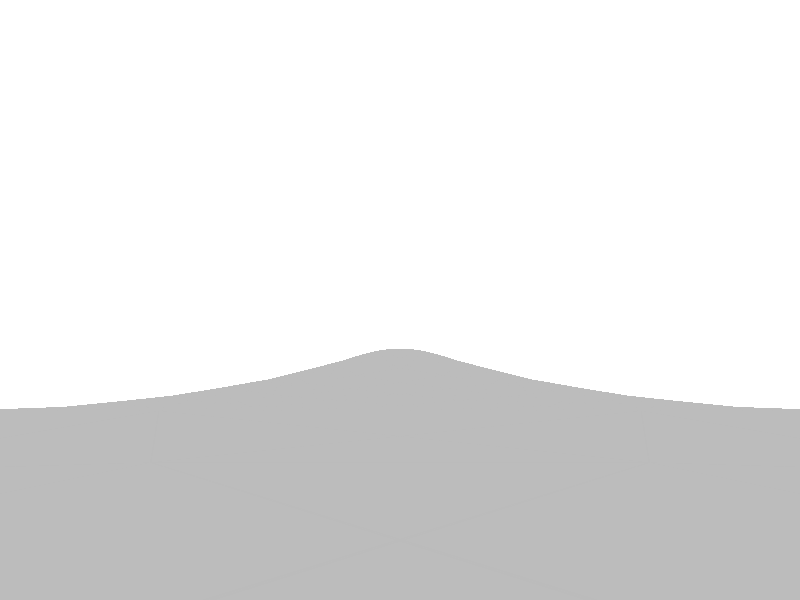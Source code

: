 #include "colors.inc"
background { rgb <1, 1, 1> }
camera {location <-0, 1.8, -0.5> sky <0,0,1>up <0,1,0> right <-1.33,0,0> angle 90look_at <0, 0, 0> }
mesh2 {
vertex_vectors { 4608, 
<-0.947481, -0.947481, -0.5>, 
<-0.963138, -0.718084, -0.5>, 
<-0.859093, -0.859093, -0.5>, 
<-0.979131, -0.488419, -0.5>, 
<-0.963138, -0.718084, -0.5>, 
<-0.874986, -0.629427, -0.5>, 
<-0.770399, -0.770399, -0.5>, 
<-0.859093, -0.859093, -0.5>, 
<-0.874986, -0.629427, -0.5>, 
<-0.963138, -0.718084, -0.5>, 
<-0.859093, -0.859093, -0.5>, 
<-0.874986, -0.629427, -0.5>, 
<-1.02787, 1.35003e-16, -0.5>, 
<-1.00358, -0.24419, -0.5>, 
<-0.925011, -0.138152, -0.5>, 
<-0.979131, -0.488419, -0.5>, 
<-1.00358, -0.24419, -0.5>, 
<-0.900632, -0.38238, -0.5>, 
<-0.821691, -0.276304, -0.5>, 
<-0.925011, -0.138152, -0.5>, 
<-0.900632, -0.38238, -0.5>, 
<-1.00358, -0.24419, -0.5>, 
<-0.925011, -0.138152, -0.5>, 
<-0.900632, -0.38238, -0.5>, 
<-0.552609, -0.552609, -0.5>, 
<-0.661504, -0.661504, -0.5>, 
<-0.68715, -0.414456, -0.5>, 
<-0.770399, -0.770399, -0.5>, 
<-0.661504, -0.661504, -0.5>, 
<-0.796045, -0.523352, -0.5>, 
<-0.821691, -0.276304, -0.5>, 
<-0.68715, -0.414456, -0.5>, 
<-0.796045, -0.523352, -0.5>, 
<-0.661504, -0.661504, -0.5>, 
<-0.68715, -0.414456, -0.5>, 
<-0.796045, -0.523352, -0.5>, 
<-0.979131, -0.488419, -0.5>, 
<-0.874986, -0.629427, -0.5>, 
<-0.900632, -0.38238, -0.5>, 
<-0.770399, -0.770399, -0.5>, 
<-0.874986, -0.629427, -0.5>, 
<-0.796045, -0.523352, -0.5>, 
<-0.821691, -0.276304, -0.5>, 
<-0.796045, -0.523352, -0.5>, 
<-0.900632, -0.38238, -0.5>, 
<-0.874986, -0.629427, -0.5>, 
<-0.796045, -0.523352, -0.5>, 
<-0.900632, -0.38238, -0.5>, 
<-0.947481, 0.947481, -0.5>, 
<-0.963138, 0.718084, -0.5>, 
<-0.859093, 0.859093, -0.5>, 
<-0.979131, 0.488419, -0.5>, 
<-0.963138, 0.718084, -0.5>, 
<-0.874986, 0.629427, -0.5>, 
<-0.770399, 0.770399, -0.5>, 
<-0.859093, 0.859093, -0.5>, 
<-0.874986, 0.629427, -0.5>, 
<-0.963138, 0.718084, -0.5>, 
<-0.859093, 0.859093, -0.5>, 
<-0.874986, 0.629427, -0.5>, 
<-1.02787, 1.35003e-16, -0.5>, 
<-1.00358, 0.24419, -0.5>, 
<-0.925011, 0.138152, -0.5>, 
<-0.979131, 0.488419, -0.5>, 
<-1.00358, 0.24419, -0.5>, 
<-0.900632, 0.38238, -0.5>, 
<-0.821691, 0.276304, -0.5>, 
<-0.925011, 0.138152, -0.5>, 
<-0.900632, 0.38238, -0.5>, 
<-1.00358, 0.24419, -0.5>, 
<-0.925011, 0.138152, -0.5>, 
<-0.900632, 0.38238, -0.5>, 
<-0.552609, 0.552609, -0.5>, 
<-0.661504, 0.661504, -0.5>, 
<-0.68715, 0.414456, -0.5>, 
<-0.770399, 0.770399, -0.5>, 
<-0.661504, 0.661504, -0.5>, 
<-0.796045, 0.523352, -0.5>, 
<-0.821691, 0.276304, -0.5>, 
<-0.68715, 0.414456, -0.5>, 
<-0.796045, 0.523352, -0.5>, 
<-0.661504, 0.661504, -0.5>, 
<-0.68715, 0.414456, -0.5>, 
<-0.796045, 0.523352, -0.5>, 
<-0.979131, 0.488419, -0.5>, 
<-0.874986, 0.629427, -0.5>, 
<-0.900632, 0.38238, -0.5>, 
<-0.770399, 0.770399, -0.5>, 
<-0.874986, 0.629427, -0.5>, 
<-0.796045, 0.523352, -0.5>, 
<-0.821691, 0.276304, -0.5>, 
<-0.796045, 0.523352, -0.5>, 
<-0.900632, 0.38238, -0.5>, 
<-0.874986, 0.629427, -0.5>, 
<-0.796045, 0.523352, -0.5>, 
<-0.900632, 0.38238, -0.5>, 
<-1.69639e-16, 2.33315e-17, -0.5>, 
<-0.138152, -0.138152, -0.5>, 
<-0.138152, 0.138152, -0.5>, 
<-0.276304, -0.276304, -0.5>, 
<-0.138152, -0.138152, -0.5>, 
<-0.276304, 8.24668e-17, -0.5>, 
<-0.276304, 0.276304, -0.5>, 
<-0.138152, 0.138152, -0.5>, 
<-0.276304, 8.24668e-17, -0.5>, 
<-0.138152, -0.138152, -0.5>, 
<-0.138152, 0.138152, -0.5>, 
<-0.276304, 8.24668e-17, -0.5>, 
<-0.552609, -0.552609, -0.5>, 
<-0.414456, -0.414456, -0.5>, 
<-0.552609, -0.276304, -0.5>, 
<-0.276304, -0.276304, -0.5>, 
<-0.414456, -0.414456, -0.5>, 
<-0.414456, -0.138152, -0.5>, 
<-0.552609, -6.96893e-17, -0.5>, 
<-0.552609, -0.276304, -0.5>, 
<-0.414456, -0.138152, -0.5>, 
<-0.414456, -0.414456, -0.5>, 
<-0.552609, -0.276304, -0.5>, 
<-0.414456, -0.138152, -0.5>, 
<-0.552609, 0.552609, -0.5>, 
<-0.414456, 0.414456, -0.5>, 
<-0.552609, 0.276304, -0.5>, 
<-0.276304, 0.276304, -0.5>, 
<-0.414456, 0.414456, -0.5>, 
<-0.414456, 0.138152, -0.5>, 
<-0.552609, -6.96893e-17, -0.5>, 
<-0.552609, 0.276304, -0.5>, 
<-0.414456, 0.138152, -0.5>, 
<-0.414456, 0.414456, -0.5>, 
<-0.552609, 0.276304, -0.5>, 
<-0.414456, 0.138152, -0.5>, 
<-0.276304, -0.276304, -0.5>, 
<-0.276304, 8.24668e-17, -0.5>, 
<-0.414456, -0.138152, -0.5>, 
<-0.276304, 0.276304, -0.5>, 
<-0.276304, 8.24668e-17, -0.5>, 
<-0.414456, 0.138152, -0.5>, 
<-0.552609, -6.96893e-17, -0.5>, 
<-0.414456, 0.138152, -0.5>, 
<-0.414456, -0.138152, -0.5>, 
<-0.276304, 8.24668e-17, -0.5>, 
<-0.414456, 0.138152, -0.5>, 
<-0.414456, -0.138152, -0.5>, 
<-1.02787, 1.35003e-16, -0.5>, 
<-0.925011, -0.138152, -0.5>, 
<-0.925011, 0.138152, -0.5>, 
<-0.821691, -0.276304, -0.5>, 
<-0.925011, -0.138152, -0.5>, 
<-0.821691, 8.32012e-17, -0.5>, 
<-0.821691, 0.276304, -0.5>, 
<-0.925011, 0.138152, -0.5>, 
<-0.821691, 8.32012e-17, -0.5>, 
<-0.925011, -0.138152, -0.5>, 
<-0.925011, 0.138152, -0.5>, 
<-0.821691, 8.32012e-17, -0.5>, 
<-0.552609, -0.552609, -0.5>, 
<-0.68715, -0.414456, -0.5>, 
<-0.552609, -0.276304, -0.5>, 
<-0.821691, -0.276304, -0.5>, 
<-0.68715, -0.414456, -0.5>, 
<-0.68715, -0.138152, -0.5>, 
<-0.552609, -6.96893e-17, -0.5>, 
<-0.552609, -0.276304, -0.5>, 
<-0.68715, -0.138152, -0.5>, 
<-0.68715, -0.414456, -0.5>, 
<-0.552609, -0.276304, -0.5>, 
<-0.68715, -0.138152, -0.5>, 
<-0.552609, 0.552609, -0.5>, 
<-0.552609, 0.276304, -0.5>, 
<-0.68715, 0.414456, -0.5>, 
<-0.552609, -6.96893e-17, -0.5>, 
<-0.552609, 0.276304, -0.5>, 
<-0.68715, 0.138152, -0.5>, 
<-0.821691, 0.276304, -0.5>, 
<-0.68715, 0.414456, -0.5>, 
<-0.68715, 0.138152, -0.5>, 
<-0.552609, 0.276304, -0.5>, 
<-0.68715, 0.414456, -0.5>, 
<-0.68715, 0.138152, -0.5>, 
<-0.821691, -0.276304, -0.5>, 
<-0.821691, 8.32012e-17, -0.5>, 
<-0.68715, -0.138152, -0.5>, 
<-0.552609, -6.96893e-17, -0.5>, 
<-0.68715, 0.138152, -0.5>, 
<-0.68715, -0.138152, -0.5>, 
<-0.821691, 0.276304, -0.5>, 
<-0.821691, 8.32012e-17, -0.5>, 
<-0.68715, 0.138152, -0.5>, 
<-0.821691, 8.32012e-17, -0.5>, 
<-0.68715, 0.138152, -0.5>, 
<-0.68715, -0.138152, -0.5>, 
<-0.947481, 0.947481, -0.5>, 
<-0.859093, 0.859093, -0.5>, 
<-0.718084, 0.963138, -0.5>, 
<-0.770399, 0.770399, -0.5>, 
<-0.859093, 0.859093, -0.5>, 
<-0.629427, 0.874986, -0.5>, 
<-0.488419, 0.979131, -0.5>, 
<-0.718084, 0.963138, -0.5>, 
<-0.629427, 0.874986, -0.5>, 
<-0.859093, 0.859093, -0.5>, 
<-0.718084, 0.963138, -0.5>, 
<-0.629427, 0.874986, -0.5>, 
<-0.552609, 0.552609, -0.5>, 
<-0.661504, 0.661504, -0.5>, 
<-0.414456, 0.68715, -0.5>, 
<-0.770399, 0.770399, -0.5>, 
<-0.661504, 0.661504, -0.5>, 
<-0.523352, 0.796045, -0.5>, 
<-0.276304, 0.821691, -0.5>, 
<-0.414456, 0.68715, -0.5>, 
<-0.523352, 0.796045, -0.5>, 
<-0.661504, 0.661504, -0.5>, 
<-0.414456, 0.68715, -0.5>, 
<-0.523352, 0.796045, -0.5>, 
<-1.31221e-16, 1.02787, -0.5>, 
<-0.24419, 1.00358, -0.5>, 
<-0.138152, 0.925011, -0.5>, 
<-0.488419, 0.979131, -0.5>, 
<-0.24419, 1.00358, -0.5>, 
<-0.38238, 0.900632, -0.5>, 
<-0.276304, 0.821691, -0.5>, 
<-0.138152, 0.925011, -0.5>, 
<-0.38238, 0.900632, -0.5>, 
<-0.24419, 1.00358, -0.5>, 
<-0.138152, 0.925011, -0.5>, 
<-0.38238, 0.900632, -0.5>, 
<-0.770399, 0.770399, -0.5>, 
<-0.629427, 0.874986, -0.5>, 
<-0.523352, 0.796045, -0.5>, 
<-0.488419, 0.979131, -0.5>, 
<-0.629427, 0.874986, -0.5>, 
<-0.38238, 0.900632, -0.5>, 
<-0.276304, 0.821691, -0.5>, 
<-0.38238, 0.900632, -0.5>, 
<-0.523352, 0.796045, -0.5>, 
<-0.629427, 0.874986, -0.5>, 
<-0.38238, 0.900632, -0.5>, 
<-0.523352, 0.796045, -0.5>, 
<0.947481, 0.947481, -0.5>, 
<0.718084, 0.963138, -0.5>, 
<0.859093, 0.859093, -0.5>, 
<0.488419, 0.979131, -0.5>, 
<0.718084, 0.963138, -0.5>, 
<0.629427, 0.874986, -0.5>, 
<0.770399, 0.770399, -0.5>, 
<0.859093, 0.859093, -0.5>, 
<0.629427, 0.874986, -0.5>, 
<0.718084, 0.963138, -0.5>, 
<0.859093, 0.859093, -0.5>, 
<0.629427, 0.874986, -0.5>, 
<-1.31221e-16, 1.02787, -0.5>, 
<0.24419, 1.00358, -0.5>, 
<0.138152, 0.925011, -0.5>, 
<0.488419, 0.979131, -0.5>, 
<0.24419, 1.00358, -0.5>, 
<0.38238, 0.900632, -0.5>, 
<0.276304, 0.821691, -0.5>, 
<0.138152, 0.925011, -0.5>, 
<0.38238, 0.900632, -0.5>, 
<0.24419, 1.00358, -0.5>, 
<0.138152, 0.925011, -0.5>, 
<0.38238, 0.900632, -0.5>, 
<0.552609, 0.552609, -0.5>, 
<0.661504, 0.661504, -0.5>, 
<0.414456, 0.68715, -0.5>, 
<0.770399, 0.770399, -0.5>, 
<0.661504, 0.661504, -0.5>, 
<0.523352, 0.796045, -0.5>, 
<0.276304, 0.821691, -0.5>, 
<0.414456, 0.68715, -0.5>, 
<0.523352, 0.796045, -0.5>, 
<0.661504, 0.661504, -0.5>, 
<0.414456, 0.68715, -0.5>, 
<0.523352, 0.796045, -0.5>, 
<0.488419, 0.979131, -0.5>, 
<0.629427, 0.874986, -0.5>, 
<0.38238, 0.900632, -0.5>, 
<0.770399, 0.770399, -0.5>, 
<0.629427, 0.874986, -0.5>, 
<0.523352, 0.796045, -0.5>, 
<0.276304, 0.821691, -0.5>, 
<0.523352, 0.796045, -0.5>, 
<0.38238, 0.900632, -0.5>, 
<0.629427, 0.874986, -0.5>, 
<0.523352, 0.796045, -0.5>, 
<0.38238, 0.900632, -0.5>, 
<-1.69639e-16, 2.33315e-17, -0.5>, 
<-0.138152, 0.138152, -0.5>, 
<0.138152, 0.138152, -0.5>, 
<-0.276304, 0.276304, -0.5>, 
<-0.138152, 0.138152, -0.5>, 
<-8.24668e-17, 0.276304, -0.5>, 
<0.276304, 0.276304, -0.5>, 
<0.138152, 0.138152, -0.5>, 
<-8.24668e-17, 0.276304, -0.5>, 
<-0.138152, 0.138152, -0.5>, 
<0.138152, 0.138152, -0.5>, 
<-8.24668e-17, 0.276304, -0.5>, 
<-0.552609, 0.552609, -0.5>, 
<-0.414456, 0.414456, -0.5>, 
<-0.276304, 0.552609, -0.5>, 
<-0.276304, 0.276304, -0.5>, 
<-0.414456, 0.414456, -0.5>, 
<-0.138152, 0.414456, -0.5>, 
<6.86438e-17, 0.552609, -0.5>, 
<-0.276304, 0.552609, -0.5>, 
<-0.138152, 0.414456, -0.5>, 
<-0.414456, 0.414456, -0.5>, 
<-0.276304, 0.552609, -0.5>, 
<-0.138152, 0.414456, -0.5>, 
<0.552609, 0.552609, -0.5>, 
<0.414456, 0.414456, -0.5>, 
<0.276304, 0.552609, -0.5>, 
<0.276304, 0.276304, -0.5>, 
<0.414456, 0.414456, -0.5>, 
<0.138152, 0.414456, -0.5>, 
<6.86438e-17, 0.552609, -0.5>, 
<0.276304, 0.552609, -0.5>, 
<0.138152, 0.414456, -0.5>, 
<0.414456, 0.414456, -0.5>, 
<0.276304, 0.552609, -0.5>, 
<0.138152, 0.414456, -0.5>, 
<-0.276304, 0.276304, -0.5>, 
<-8.24668e-17, 0.276304, -0.5>, 
<-0.138152, 0.414456, -0.5>, 
<0.276304, 0.276304, -0.5>, 
<-8.24668e-17, 0.276304, -0.5>, 
<0.138152, 0.414456, -0.5>, 
<6.86438e-17, 0.552609, -0.5>, 
<0.138152, 0.414456, -0.5>, 
<-0.138152, 0.414456, -0.5>, 
<-8.24668e-17, 0.276304, -0.5>, 
<0.138152, 0.414456, -0.5>, 
<-0.138152, 0.414456, -0.5>, 
<-0.552609, 0.552609, -0.5>, 
<-0.414456, 0.68715, -0.5>, 
<-0.276304, 0.552609, -0.5>, 
<-0.276304, 0.821691, -0.5>, 
<-0.414456, 0.68715, -0.5>, 
<-0.138152, 0.68715, -0.5>, 
<6.86438e-17, 0.552609, -0.5>, 
<-0.276304, 0.552609, -0.5>, 
<-0.138152, 0.68715, -0.5>, 
<-0.414456, 0.68715, -0.5>, 
<-0.276304, 0.552609, -0.5>, 
<-0.138152, 0.68715, -0.5>, 
<-1.31221e-16, 1.02787, -0.5>, 
<-0.138152, 0.925011, -0.5>, 
<0.138152, 0.925011, -0.5>, 
<-0.276304, 0.821691, -0.5>, 
<-0.138152, 0.925011, -0.5>, 
<-8.32012e-17, 0.821691, -0.5>, 
<0.276304, 0.821691, -0.5>, 
<0.138152, 0.925011, -0.5>, 
<-8.32012e-17, 0.821691, -0.5>, 
<-0.138152, 0.925011, -0.5>, 
<0.138152, 0.925011, -0.5>, 
<-8.32012e-17, 0.821691, -0.5>, 
<0.552609, 0.552609, -0.5>, 
<0.276304, 0.552609, -0.5>, 
<0.414456, 0.68715, -0.5>, 
<6.86438e-17, 0.552609, -0.5>, 
<0.276304, 0.552609, -0.5>, 
<0.138152, 0.68715, -0.5>, 
<0.276304, 0.821691, -0.5>, 
<0.414456, 0.68715, -0.5>, 
<0.138152, 0.68715, -0.5>, 
<0.276304, 0.552609, -0.5>, 
<0.414456, 0.68715, -0.5>, 
<0.138152, 0.68715, -0.5>, 
<-0.276304, 0.821691, -0.5>, 
<-0.138152, 0.68715, -0.5>, 
<-8.32012e-17, 0.821691, -0.5>, 
<6.86438e-17, 0.552609, -0.5>, 
<-0.138152, 0.68715, -0.5>, 
<0.138152, 0.68715, -0.5>, 
<0.276304, 0.821691, -0.5>, 
<0.138152, 0.68715, -0.5>, 
<-8.32012e-17, 0.821691, -0.5>, 
<-0.138152, 0.68715, -0.5>, 
<0.138152, 0.68715, -0.5>, 
<-8.32012e-17, 0.821691, -0.5>, 
<0.947481, -0.947481, -0.5>, 
<0.963138, -0.718084, -0.5>, 
<0.859093, -0.859093, -0.5>, 
<0.979131, -0.488419, -0.5>, 
<0.963138, -0.718084, -0.5>, 
<0.874986, -0.629427, -0.5>, 
<0.770399, -0.770399, -0.5>, 
<0.859093, -0.859093, -0.5>, 
<0.874986, -0.629427, -0.5>, 
<0.963138, -0.718084, -0.5>, 
<0.859093, -0.859093, -0.5>, 
<0.874986, -0.629427, -0.5>, 
<1.02787, -2.11176e-16, -0.5>, 
<1.00358, -0.24419, -0.5>, 
<0.925011, -0.138152, -0.5>, 
<0.979131, -0.488419, -0.5>, 
<1.00358, -0.24419, -0.5>, 
<0.900632, -0.38238, -0.5>, 
<0.821691, -0.276304, -0.5>, 
<0.925011, -0.138152, -0.5>, 
<0.900632, -0.38238, -0.5>, 
<1.00358, -0.24419, -0.5>, 
<0.925011, -0.138152, -0.5>, 
<0.900632, -0.38238, -0.5>, 
<0.552609, -0.552609, -0.5>, 
<0.661504, -0.661504, -0.5>, 
<0.68715, -0.414456, -0.5>, 
<0.770399, -0.770399, -0.5>, 
<0.661504, -0.661504, -0.5>, 
<0.796045, -0.523352, -0.5>, 
<0.821691, -0.276304, -0.5>, 
<0.68715, -0.414456, -0.5>, 
<0.796045, -0.523352, -0.5>, 
<0.661504, -0.661504, -0.5>, 
<0.68715, -0.414456, -0.5>, 
<0.796045, -0.523352, -0.5>, 
<0.979131, -0.488419, -0.5>, 
<0.874986, -0.629427, -0.5>, 
<0.900632, -0.38238, -0.5>, 
<0.770399, -0.770399, -0.5>, 
<0.874986, -0.629427, -0.5>, 
<0.796045, -0.523352, -0.5>, 
<0.821691, -0.276304, -0.5>, 
<0.796045, -0.523352, -0.5>, 
<0.900632, -0.38238, -0.5>, 
<0.874986, -0.629427, -0.5>, 
<0.796045, -0.523352, -0.5>, 
<0.900632, -0.38238, -0.5>, 
<0.947481, 0.947481, -0.5>, 
<0.859093, 0.859093, -0.5>, 
<0.963138, 0.718084, -0.5>, 
<0.770399, 0.770399, -0.5>, 
<0.859093, 0.859093, -0.5>, 
<0.874986, 0.629427, -0.5>, 
<0.979131, 0.488419, -0.5>, 
<0.963138, 0.718084, -0.5>, 
<0.874986, 0.629427, -0.5>, 
<0.859093, 0.859093, -0.5>, 
<0.963138, 0.718084, -0.5>, 
<0.874986, 0.629427, -0.5>, 
<0.552609, 0.552609, -0.5>, 
<0.661504, 0.661504, -0.5>, 
<0.68715, 0.414456, -0.5>, 
<0.770399, 0.770399, -0.5>, 
<0.661504, 0.661504, -0.5>, 
<0.796045, 0.523352, -0.5>, 
<0.821691, 0.276304, -0.5>, 
<0.68715, 0.414456, -0.5>, 
<0.796045, 0.523352, -0.5>, 
<0.661504, 0.661504, -0.5>, 
<0.68715, 0.414456, -0.5>, 
<0.796045, 0.523352, -0.5>, 
<1.02787, -2.11176e-16, -0.5>, 
<1.00358, 0.24419, -0.5>, 
<0.925011, 0.138152, -0.5>, 
<0.979131, 0.488419, -0.5>, 
<1.00358, 0.24419, -0.5>, 
<0.900632, 0.38238, -0.5>, 
<0.821691, 0.276304, -0.5>, 
<0.925011, 0.138152, -0.5>, 
<0.900632, 0.38238, -0.5>, 
<1.00358, 0.24419, -0.5>, 
<0.925011, 0.138152, -0.5>, 
<0.900632, 0.38238, -0.5>, 
<0.770399, 0.770399, -0.5>, 
<0.874986, 0.629427, -0.5>, 
<0.796045, 0.523352, -0.5>, 
<0.979131, 0.488419, -0.5>, 
<0.874986, 0.629427, -0.5>, 
<0.900632, 0.38238, -0.5>, 
<0.821691, 0.276304, -0.5>, 
<0.900632, 0.38238, -0.5>, 
<0.796045, 0.523352, -0.5>, 
<0.874986, 0.629427, -0.5>, 
<0.900632, 0.38238, -0.5>, 
<0.796045, 0.523352, -0.5>, 
<-1.69639e-16, 2.33315e-17, -0.5>, 
<0.138152, 0.138152, -0.5>, 
<0.138152, -0.138152, -0.5>, 
<0.276304, 0.276304, -0.5>, 
<0.138152, 0.138152, -0.5>, 
<0.276304, 0, -0.5>, 
<0.276304, -0.276304, -0.5>, 
<0.138152, -0.138152, -0.5>, 
<0.276304, 0, -0.5>, 
<0.138152, 0.138152, -0.5>, 
<0.138152, -0.138152, -0.5>, 
<0.276304, 0, -0.5>, 
<0.552609, 0.552609, -0.5>, 
<0.414456, 0.414456, -0.5>, 
<0.552609, 0.276304, -0.5>, 
<0.276304, 0.276304, -0.5>, 
<0.414456, 0.414456, -0.5>, 
<0.414456, 0.138152, -0.5>, 
<0.552609, -1.28808e-16, -0.5>, 
<0.552609, 0.276304, -0.5>, 
<0.414456, 0.138152, -0.5>, 
<0.414456, 0.414456, -0.5>, 
<0.552609, 0.276304, -0.5>, 
<0.414456, 0.138152, -0.5>, 
<0.552609, -0.552609, -0.5>, 
<0.414456, -0.414456, -0.5>, 
<0.552609, -0.276304, -0.5>, 
<0.276304, -0.276304, -0.5>, 
<0.414456, -0.414456, -0.5>, 
<0.414456, -0.138152, -0.5>, 
<0.552609, -1.28808e-16, -0.5>, 
<0.552609, -0.276304, -0.5>, 
<0.414456, -0.138152, -0.5>, 
<0.414456, -0.414456, -0.5>, 
<0.552609, -0.276304, -0.5>, 
<0.414456, -0.138152, -0.5>, 
<0.276304, 0.276304, -0.5>, 
<0.276304, 0, -0.5>, 
<0.414456, 0.138152, -0.5>, 
<0.276304, -0.276304, -0.5>, 
<0.276304, 0, -0.5>, 
<0.414456, -0.138152, -0.5>, 
<0.552609, -1.28808e-16, -0.5>, 
<0.414456, -0.138152, -0.5>, 
<0.414456, 0.138152, -0.5>, 
<0.276304, 0, -0.5>, 
<0.414456, -0.138152, -0.5>, 
<0.414456, 0.138152, -0.5>, 
<0.552609, 0.552609, -0.5>, 
<0.552609, 0.276304, -0.5>, 
<0.68715, 0.414456, -0.5>, 
<0.552609, -1.28808e-16, -0.5>, 
<0.552609, 0.276304, -0.5>, 
<0.68715, 0.138152, -0.5>, 
<0.821691, 0.276304, -0.5>, 
<0.68715, 0.414456, -0.5>, 
<0.68715, 0.138152, -0.5>, 
<0.552609, 0.276304, -0.5>, 
<0.68715, 0.414456, -0.5>, 
<0.68715, 0.138152, -0.5>, 
<1.02787, -2.11176e-16, -0.5>, 
<0.925011, -0.138152, -0.5>, 
<0.925011, 0.138152, -0.5>, 
<0.821691, -0.276304, -0.5>, 
<0.925011, -0.138152, -0.5>, 
<0.821691, -1.66533e-16, -0.5>, 
<0.821691, 0.276304, -0.5>, 
<0.925011, 0.138152, -0.5>, 
<0.821691, -1.66533e-16, -0.5>, 
<0.925011, -0.138152, -0.5>, 
<0.925011, 0.138152, -0.5>, 
<0.821691, -1.66533e-16, -0.5>, 
<0.552609, -0.552609, -0.5>, 
<0.68715, -0.414456, -0.5>, 
<0.552609, -0.276304, -0.5>, 
<0.821691, -0.276304, -0.5>, 
<0.68715, -0.414456, -0.5>, 
<0.68715, -0.138152, -0.5>, 
<0.552609, -1.28808e-16, -0.5>, 
<0.552609, -0.276304, -0.5>, 
<0.68715, -0.138152, -0.5>, 
<0.68715, -0.414456, -0.5>, 
<0.552609, -0.276304, -0.5>, 
<0.68715, -0.138152, -0.5>, 
<0.821691, -0.276304, -0.5>, 
<0.68715, -0.138152, -0.5>, 
<0.821691, -1.66533e-16, -0.5>, 
<0.552609, -1.28808e-16, -0.5>, 
<0.68715, 0.138152, -0.5>, 
<0.68715, -0.138152, -0.5>, 
<0.821691, 0.276304, -0.5>, 
<0.68715, 0.138152, -0.5>, 
<0.821691, -1.66533e-16, -0.5>, 
<0.68715, 0.138152, -0.5>, 
<0.68715, -0.138152, -0.5>, 
<0.821691, -1.66533e-16, -0.5>, 
<-0.947481, -0.947481, -0.5>, 
<-0.859093, -0.859093, -0.5>, 
<-0.718084, -0.963138, -0.5>, 
<-0.770399, -0.770399, -0.5>, 
<-0.859093, -0.859093, -0.5>, 
<-0.629427, -0.874986, -0.5>, 
<-0.488419, -0.979131, -0.5>, 
<-0.718084, -0.963138, -0.5>, 
<-0.629427, -0.874986, -0.5>, 
<-0.859093, -0.859093, -0.5>, 
<-0.718084, -0.963138, -0.5>, 
<-0.629427, -0.874986, -0.5>, 
<-0.552609, -0.552609, -0.5>, 
<-0.661504, -0.661504, -0.5>, 
<-0.414456, -0.68715, -0.5>, 
<-0.770399, -0.770399, -0.5>, 
<-0.661504, -0.661504, -0.5>, 
<-0.523352, -0.796045, -0.5>, 
<-0.276304, -0.821691, -0.5>, 
<-0.414456, -0.68715, -0.5>, 
<-0.523352, -0.796045, -0.5>, 
<-0.661504, -0.661504, -0.5>, 
<-0.414456, -0.68715, -0.5>, 
<-0.523352, -0.796045, -0.5>, 
<-6.98755e-17, -1.02787, -0.5>, 
<-0.24419, -1.00358, -0.5>, 
<-0.138152, -0.925011, -0.5>, 
<-0.488419, -0.979131, -0.5>, 
<-0.24419, -1.00358, -0.5>, 
<-0.38238, -0.900632, -0.5>, 
<-0.276304, -0.821691, -0.5>, 
<-0.138152, -0.925011, -0.5>, 
<-0.38238, -0.900632, -0.5>, 
<-0.24419, -1.00358, -0.5>, 
<-0.138152, -0.925011, -0.5>, 
<-0.38238, -0.900632, -0.5>, 
<-0.770399, -0.770399, -0.5>, 
<-0.629427, -0.874986, -0.5>, 
<-0.523352, -0.796045, -0.5>, 
<-0.488419, -0.979131, -0.5>, 
<-0.629427, -0.874986, -0.5>, 
<-0.38238, -0.900632, -0.5>, 
<-0.276304, -0.821691, -0.5>, 
<-0.38238, -0.900632, -0.5>, 
<-0.523352, -0.796045, -0.5>, 
<-0.629427, -0.874986, -0.5>, 
<-0.38238, -0.900632, -0.5>, 
<-0.523352, -0.796045, -0.5>, 
<0.947481, -0.947481, -0.5>, 
<0.859093, -0.859093, -0.5>, 
<0.718084, -0.963138, -0.5>, 
<0.770399, -0.770399, -0.5>, 
<0.859093, -0.859093, -0.5>, 
<0.629427, -0.874986, -0.5>, 
<0.488419, -0.979131, -0.5>, 
<0.718084, -0.963138, -0.5>, 
<0.629427, -0.874986, -0.5>, 
<0.859093, -0.859093, -0.5>, 
<0.718084, -0.963138, -0.5>, 
<0.629427, -0.874986, -0.5>, 
<0.552609, -0.552609, -0.5>, 
<0.661504, -0.661504, -0.5>, 
<0.414456, -0.68715, -0.5>, 
<0.770399, -0.770399, -0.5>, 
<0.661504, -0.661504, -0.5>, 
<0.523352, -0.796045, -0.5>, 
<0.276304, -0.821691, -0.5>, 
<0.414456, -0.68715, -0.5>, 
<0.523352, -0.796045, -0.5>, 
<0.661504, -0.661504, -0.5>, 
<0.414456, -0.68715, -0.5>, 
<0.523352, -0.796045, -0.5>, 
<-6.98755e-17, -1.02787, -0.5>, 
<0.24419, -1.00358, -0.5>, 
<0.138152, -0.925011, -0.5>, 
<0.488419, -0.979131, -0.5>, 
<0.24419, -1.00358, -0.5>, 
<0.38238, -0.900632, -0.5>, 
<0.276304, -0.821691, -0.5>, 
<0.138152, -0.925011, -0.5>, 
<0.38238, -0.900632, -0.5>, 
<0.24419, -1.00358, -0.5>, 
<0.138152, -0.925011, -0.5>, 
<0.38238, -0.900632, -0.5>, 
<0.770399, -0.770399, -0.5>, 
<0.629427, -0.874986, -0.5>, 
<0.523352, -0.796045, -0.5>, 
<0.488419, -0.979131, -0.5>, 
<0.629427, -0.874986, -0.5>, 
<0.38238, -0.900632, -0.5>, 
<0.276304, -0.821691, -0.5>, 
<0.38238, -0.900632, -0.5>, 
<0.523352, -0.796045, -0.5>, 
<0.629427, -0.874986, -0.5>, 
<0.38238, -0.900632, -0.5>, 
<0.523352, -0.796045, -0.5>, 
<-1.69639e-16, 2.33315e-17, -0.5>, 
<-0.138152, -0.138152, -0.5>, 
<0.138152, -0.138152, -0.5>, 
<-0.276304, -0.276304, -0.5>, 
<-0.138152, -0.138152, -0.5>, 
<-8.33158e-17, -0.276304, -0.5>, 
<0.276304, -0.276304, -0.5>, 
<0.138152, -0.138152, -0.5>, 
<-8.33158e-17, -0.276304, -0.5>, 
<-0.138152, -0.138152, -0.5>, 
<0.138152, -0.138152, -0.5>, 
<-8.33158e-17, -0.276304, -0.5>, 
<-0.552609, -0.552609, -0.5>, 
<-0.414456, -0.414456, -0.5>, 
<-0.276304, -0.552609, -0.5>, 
<-0.276304, -0.276304, -0.5>, 
<-0.414456, -0.414456, -0.5>, 
<-0.138152, -0.414456, -0.5>, 
<-3.50551e-17, -0.552609, -0.5>, 
<-0.276304, -0.552609, -0.5>, 
<-0.138152, -0.414456, -0.5>, 
<-0.414456, -0.414456, -0.5>, 
<-0.276304, -0.552609, -0.5>, 
<-0.138152, -0.414456, -0.5>, 
<0.552609, -0.552609, -0.5>, 
<0.414456, -0.414456, -0.5>, 
<0.276304, -0.552609, -0.5>, 
<0.276304, -0.276304, -0.5>, 
<0.414456, -0.414456, -0.5>, 
<0.138152, -0.414456, -0.5>, 
<-3.50551e-17, -0.552609, -0.5>, 
<0.276304, -0.552609, -0.5>, 
<0.138152, -0.414456, -0.5>, 
<0.414456, -0.414456, -0.5>, 
<0.276304, -0.552609, -0.5>, 
<0.138152, -0.414456, -0.5>, 
<-0.276304, -0.276304, -0.5>, 
<-8.33158e-17, -0.276304, -0.5>, 
<-0.138152, -0.414456, -0.5>, 
<0.276304, -0.276304, -0.5>, 
<-8.33158e-17, -0.276304, -0.5>, 
<0.138152, -0.414456, -0.5>, 
<-3.50551e-17, -0.552609, -0.5>, 
<0.138152, -0.414456, -0.5>, 
<-0.138152, -0.414456, -0.5>, 
<-8.33158e-17, -0.276304, -0.5>, 
<0.138152, -0.414456, -0.5>, 
<-0.138152, -0.414456, -0.5>, 
<-0.552609, -0.552609, -0.5>, 
<-0.414456, -0.68715, -0.5>, 
<-0.276304, -0.552609, -0.5>, 
<-0.276304, -0.821691, -0.5>, 
<-0.414456, -0.68715, -0.5>, 
<-0.138152, -0.68715, -0.5>, 
<-3.50551e-17, -0.552609, -0.5>, 
<-0.276304, -0.552609, -0.5>, 
<-0.138152, -0.68715, -0.5>, 
<-0.414456, -0.68715, -0.5>, 
<-0.276304, -0.552609, -0.5>, 
<-0.138152, -0.68715, -0.5>, 
<0.552609, -0.552609, -0.5>, 
<0.276304, -0.552609, -0.5>, 
<0.414456, -0.68715, -0.5>, 
<-3.50551e-17, -0.552609, -0.5>, 
<0.276304, -0.552609, -0.5>, 
<0.138152, -0.68715, -0.5>, 
<0.276304, -0.821691, -0.5>, 
<0.414456, -0.68715, -0.5>, 
<0.138152, -0.68715, -0.5>, 
<0.276304, -0.552609, -0.5>, 
<0.414456, -0.68715, -0.5>, 
<0.138152, -0.68715, -0.5>, 
<-6.98755e-17, -1.02787, -0.5>, 
<-0.138152, -0.925011, -0.5>, 
<0.138152, -0.925011, -0.5>, 
<-0.276304, -0.821691, -0.5>, 
<-0.138152, -0.925011, -0.5>, 
<-8.32667e-17, -0.821691, -0.5>, 
<0.276304, -0.821691, -0.5>, 
<0.138152, -0.925011, -0.5>, 
<-8.32667e-17, -0.821691, -0.5>, 
<-0.138152, -0.925011, -0.5>, 
<0.138152, -0.925011, -0.5>, 
<-8.32667e-17, -0.821691, -0.5>, 
<-0.276304, -0.821691, -0.5>, 
<-0.138152, -0.68715, -0.5>, 
<-8.32667e-17, -0.821691, -0.5>, 
<-3.50551e-17, -0.552609, -0.5>, 
<-0.138152, -0.68715, -0.5>, 
<0.138152, -0.68715, -0.5>, 
<0.276304, -0.821691, -0.5>, 
<-8.32667e-17, -0.821691, -0.5>, 
<0.138152, -0.68715, -0.5>, 
<-0.138152, -0.68715, -0.5>, 
<-8.32667e-17, -0.821691, -0.5>, 
<0.138152, -0.68715, -0.5>, 
<-0.947481, -0.947481, -0.5>, 
<-0.963138, -0.718084, -0.5>, 
<-0.924597, -0.852054, -0.497978>, 
<-0.979131, -0.488419, -0.5>, 
<-0.963138, -0.718084, -0.5>, 
<-0.940549, -0.622396, -0.497319>, 
<-0.901445, -0.756316, -0.495339>, 
<-0.924597, -0.852054, -0.497978>, 
<-0.940549, -0.622396, -0.497319>, 
<-0.963138, -0.718084, -0.5>, 
<-0.924597, -0.852054, -0.497978>, 
<-0.940549, -0.622396, -0.497319>, 
<-1.02787, 1.35003e-16, -0.5>, 
<-1.00358, -0.24419, -0.5>, 
<-0.990236, -0.131519, -0.495885>, 
<-0.979131, -0.488419, -0.5>, 
<-1.00358, -0.24419, -0.5>, 
<-0.965875, -0.375744, -0.495753>, 
<-0.952246, -0.263038, -0.491041>, 
<-0.990236, -0.131519, -0.495885>, 
<-0.965875, -0.375744, -0.495753>, 
<-1.00358, -0.24419, -0.5>, 
<-0.990236, -0.131519, -0.495885>, 
<-0.965875, -0.375744, -0.495753>, 
<-0.815461, -0.525314, -0.475045>, 
<-0.858402, -0.640817, -0.485549>, 
<-0.883843, -0.394185, -0.483132>, 
<-0.901445, -0.756316, -0.495339>, 
<-0.858402, -0.640817, -0.485549>, 
<-0.926881, -0.509689, -0.492979>, 
<-0.952246, -0.263038, -0.491041>, 
<-0.883843, -0.394185, -0.483132>, 
<-0.926881, -0.509689, -0.492979>, 
<-0.858402, -0.640817, -0.485549>, 
<-0.883843, -0.394185, -0.483132>, 
<-0.926881, -0.509689, -0.492979>, 
<-0.979131, -0.488419, -0.5>, 
<-0.940549, -0.622396, -0.497319>, 
<-0.965875, -0.375744, -0.495753>, 
<-0.901445, -0.756316, -0.495339>, 
<-0.940549, -0.622396, -0.497319>, 
<-0.926881, -0.509689, -0.492979>, 
<-0.952246, -0.263038, -0.491041>, 
<-0.926881, -0.509689, -0.492979>, 
<-0.965875, -0.375744, -0.495753>, 
<-0.940549, -0.622396, -0.497319>, 
<-0.926881, -0.509689, -0.492979>, 
<-0.965875, -0.375744, -0.495753>, 
<-0.947481, 0.947481, -0.5>, 
<-0.963138, 0.718084, -0.5>, 
<-0.924597, 0.852054, -0.497978>, 
<-0.979131, 0.488419, -0.5>, 
<-0.963138, 0.718084, -0.5>, 
<-0.940549, 0.622396, -0.497319>, 
<-0.901445, 0.756316, -0.495339>, 
<-0.924597, 0.852054, -0.497978>, 
<-0.940549, 0.622396, -0.497319>, 
<-0.963138, 0.718084, -0.5>, 
<-0.924597, 0.852054, -0.497978>, 
<-0.940549, 0.622396, -0.497319>, 
<-1.02787, 1.35003e-16, -0.5>, 
<-1.00358, 0.24419, -0.5>, 
<-0.990236, 0.131519, -0.495885>, 
<-0.979131, 0.488419, -0.5>, 
<-1.00358, 0.24419, -0.5>, 
<-0.965875, 0.375744, -0.495753>, 
<-0.952246, 0.263038, -0.491041>, 
<-0.990236, 0.131519, -0.495885>, 
<-0.965875, 0.375744, -0.495753>, 
<-1.00358, 0.24419, -0.5>, 
<-0.990236, 0.131519, -0.495885>, 
<-0.965875, 0.375744, -0.495753>, 
<-0.815461, 0.525314, -0.475045>, 
<-0.858402, 0.640817, -0.485549>, 
<-0.883843, 0.394185, -0.483132>, 
<-0.901445, 0.756316, -0.495339>, 
<-0.858402, 0.640817, -0.485549>, 
<-0.926881, 0.509689, -0.492979>, 
<-0.952246, 0.263038, -0.491041>, 
<-0.883843, 0.394185, -0.483132>, 
<-0.926881, 0.509689, -0.492979>, 
<-0.858402, 0.640817, -0.485549>, 
<-0.883843, 0.394185, -0.483132>, 
<-0.926881, 0.509689, -0.492979>, 
<-0.979131, 0.488419, -0.5>, 
<-0.940549, 0.622396, -0.497319>, 
<-0.965875, 0.375744, -0.495753>, 
<-0.901445, 0.756316, -0.495339>, 
<-0.940549, 0.622396, -0.497319>, 
<-0.926881, 0.509689, -0.492979>, 
<-0.952246, 0.263038, -0.491041>, 
<-0.926881, 0.509689, -0.492979>, 
<-0.965875, 0.375744, -0.495753>, 
<-0.940549, 0.622396, -0.497319>, 
<-0.926881, 0.509689, -0.492979>, 
<-0.965875, 0.375744, -0.495753>, 
<-0.483793, -6.4867e-17, -0.365301>, 
<-0.565924, -0.13063, -0.395405>, 
<-0.565924, 0.13063, -0.395405>, 
<-0.648235, -0.261226, -0.42507>, 
<-0.565924, -0.13063, -0.395405>, 
<-0.648745, 1.38758e-16, -0.423284>, 
<-0.648235, 0.261226, -0.42507>, 
<-0.565924, 0.13063, -0.395405>, 
<-0.648745, 1.38758e-16, -0.423284>, 
<-0.565924, -0.13063, -0.395405>, 
<-0.565924, 0.13063, -0.395405>, 
<-0.648745, 1.38758e-16, -0.423284>, 
<-0.815461, -0.525314, -0.475045>, 
<-0.731746, -0.39328, -0.450474>, 
<-0.81696, -0.262688, -0.467453>, 
<-0.648235, -0.261226, -0.42507>, 
<-0.731746, -0.39328, -0.450474>, 
<-0.733019, -0.130623, -0.443976>, 
<-0.818057, 1.65074e-16, -0.461776>, 
<-0.81696, -0.262688, -0.467453>, 
<-0.733019, -0.130623, -0.443976>, 
<-0.731746, -0.39328, -0.450474>, 
<-0.81696, -0.262688, -0.467453>, 
<-0.733019, -0.130623, -0.443976>, 
<-0.815461, 0.525314, -0.475045>, 
<-0.731746, 0.39328, -0.450474>, 
<-0.81696, 0.262688, -0.467453>, 
<-0.648235, 0.261226, -0.42507>, 
<-0.731746, 0.39328, -0.450474>, 
<-0.733019, 0.130623, -0.443976>, 
<-0.818057, 1.65074e-16, -0.461776>, 
<-0.81696, 0.262688, -0.467453>, 
<-0.733019, 0.130623, -0.443976>, 
<-0.731746, 0.39328, -0.450474>, 
<-0.81696, 0.262688, -0.467453>, 
<-0.733019, 0.130623, -0.443976>, 
<-0.648235, -0.261226, -0.42507>, 
<-0.648745, 1.38758e-16, -0.423284>, 
<-0.733019, -0.130623, -0.443976>, 
<-0.648235, 0.261226, -0.42507>, 
<-0.648745, 1.38758e-16, -0.423284>, 
<-0.733019, 0.130623, -0.443976>, 
<-0.818057, 1.65074e-16, -0.461776>, 
<-0.733019, 0.130623, -0.443976>, 
<-0.733019, -0.130623, -0.443976>, 
<-0.648745, 1.38758e-16, -0.423284>, 
<-0.733019, 0.130623, -0.443976>, 
<-0.733019, -0.130623, -0.443976>, 
<-1.02787, 1.35003e-16, -0.5>, 
<-0.990236, -0.131519, -0.495885>, 
<-0.990236, 0.131519, -0.495885>, 
<-0.952246, -0.263038, -0.491041>, 
<-0.990236, -0.131519, -0.495885>, 
<-0.95243, 8.31519e-17, -0.489959>, 
<-0.952246, 0.263038, -0.491041>, 
<-0.990236, 0.131519, -0.495885>, 
<-0.95243, 8.31519e-17, -0.489959>, 
<-0.990236, -0.131519, -0.495885>, 
<-0.990236, 0.131519, -0.495885>, 
<-0.95243, 8.31519e-17, -0.489959>, 
<-0.815461, -0.525314, -0.475045>, 
<-0.883843, -0.394185, -0.483132>, 
<-0.81696, -0.262688, -0.467453>, 
<-0.952246, -0.263038, -0.491041>, 
<-0.883843, -0.394185, -0.483132>, 
<-0.885051, -0.131513, -0.476954>, 
<-0.818057, 1.65074e-16, -0.461776>, 
<-0.81696, -0.262688, -0.467453>, 
<-0.885051, -0.131513, -0.476954>, 
<-0.883843, -0.394185, -0.483132>, 
<-0.81696, -0.262688, -0.467453>, 
<-0.885051, -0.131513, -0.476954>, 
<-0.815461, 0.525314, -0.475045>, 
<-0.81696, 0.262688, -0.467453>, 
<-0.883843, 0.394185, -0.483132>, 
<-0.818057, 1.65074e-16, -0.461776>, 
<-0.81696, 0.262688, -0.467453>, 
<-0.885051, 0.131513, -0.476954>, 
<-0.952246, 0.263038, -0.491041>, 
<-0.883843, 0.394185, -0.483132>, 
<-0.885051, 0.131513, -0.476954>, 
<-0.81696, 0.262688, -0.467453>, 
<-0.883843, 0.394185, -0.483132>, 
<-0.885051, 0.131513, -0.476954>, 
<-0.952246, -0.263038, -0.491041>, 
<-0.95243, 8.31519e-17, -0.489959>, 
<-0.885051, -0.131513, -0.476954>, 
<-0.818057, 1.65074e-16, -0.461776>, 
<-0.885051, 0.131513, -0.476954>, 
<-0.885051, -0.131513, -0.476954>, 
<-0.952246, 0.263038, -0.491041>, 
<-0.95243, 8.31519e-17, -0.489959>, 
<-0.885051, 0.131513, -0.476954>, 
<-0.95243, 8.31519e-17, -0.489959>, 
<-0.885051, 0.131513, -0.476954>, 
<-0.885051, -0.131513, -0.476954>, 
<-0.947481, 0.947481, -0.5>, 
<-0.924597, 0.852054, -0.497978>, 
<-0.877841, 0.877841, -0.495958>, 
<-0.901445, 0.756316, -0.495339>, 
<-0.924597, 0.852054, -0.497978>, 
<-0.854696, 0.782132, -0.492983>, 
<-0.807924, 0.807924, -0.490956>, 
<-0.877841, 0.877841, -0.495958>, 
<-0.854696, 0.782132, -0.492983>, 
<-0.924597, 0.852054, -0.497978>, 
<-0.877841, 0.877841, -0.495958>, 
<-0.854696, 0.782132, -0.492983>, 
<-0.815461, 0.525314, -0.475045>, 
<-0.858402, 0.640817, -0.485549>, 
<-0.768923, 0.551418, -0.469167>, 
<-0.901445, 0.756316, -0.495339>, 
<-0.858402, 0.640817, -0.485549>, 
<-0.811816, 0.666873, -0.480108>, 
<-0.722304, 0.577473, -0.463777>, 
<-0.768923, 0.551418, -0.469167>, 
<-0.811816, 0.666873, -0.480108>, 
<-0.858402, 0.640817, -0.485549>, 
<-0.768923, 0.551418, -0.469167>, 
<-0.811816, 0.666873, -0.480108>, 
<-0.62841, 0.62841, -0.456055>, 
<-0.718123, 0.718123, -0.473975>, 
<-0.675398, 0.602973, -0.459613>, 
<-0.807924, 0.807924, -0.490956>, 
<-0.718123, 0.718123, -0.473975>, 
<-0.765136, 0.692713, -0.4772>, 
<-0.722304, 0.577473, -0.463777>, 
<-0.675398, 0.602973, -0.459613>, 
<-0.765136, 0.692713, -0.4772>, 
<-0.718123, 0.718123, -0.473975>, 
<-0.675398, 0.602973, -0.459613>, 
<-0.765136, 0.692713, -0.4772>, 
<-0.901445, 0.756316, -0.495339>, 
<-0.854696, 0.782132, -0.492983>, 
<-0.811816, 0.666873, -0.480108>, 
<-0.807924, 0.807924, -0.490956>, 
<-0.854696, 0.782132, -0.492983>, 
<-0.765136, 0.692713, -0.4772>, 
<-0.722304, 0.577473, -0.463777>, 
<-0.765136, 0.692713, -0.4772>, 
<-0.811816, 0.666873, -0.480108>, 
<-0.854696, 0.782132, -0.492983>, 
<-0.765136, 0.692713, -0.4772>, 
<-0.811816, 0.666873, -0.480108>, 
<-0.162384, 0.162384, -0.285045>, 
<-0.277376, 0.277376, -0.335024>, 
<-0.202753, 0.141676, -0.290995>, 
<-0.392646, 0.392646, -0.383797>, 
<-0.277376, 0.277376, -0.335024>, 
<-0.317863, 0.256788, -0.340412>, 
<-0.242926, 0.120816, -0.297738>, 
<-0.202753, 0.141676, -0.290995>, 
<-0.317863, 0.256788, -0.340412>, 
<-0.277376, 0.277376, -0.335024>, 
<-0.202753, 0.141676, -0.290995>, 
<-0.317863, 0.256788, -0.340412>, 
<-0.62841, 0.62841, -0.456055>, 
<-0.510453, 0.510453, -0.420407>, 
<-0.551014, 0.490309, -0.424419>, 
<-0.392646, 0.392646, -0.383797>, 
<-0.510453, 0.510453, -0.420407>, 
<-0.433156, 0.372449, -0.388188>, 
<-0.473527, 0.352139, -0.393298>, 
<-0.551014, 0.490309, -0.424419>, 
<-0.433156, 0.372449, -0.388188>, 
<-0.510453, 0.510453, -0.420407>, 
<-0.551014, 0.490309, -0.424419>, 
<-0.433156, 0.372449, -0.388188>, 
<-0.322817, 0.0788407, -0.315655>, 
<-0.282963, 0.0998693, -0.306374>, 
<-0.398296, 0.215548, -0.353995>, 
<-0.242926, 0.120816, -0.297738>, 
<-0.282963, 0.0998693, -0.306374>, 
<-0.358067, 0.236373, -0.346135>, 
<-0.473527, 0.352139, -0.393298>, 
<-0.398296, 0.215548, -0.353995>, 
<-0.358067, 0.236373, -0.346135>, 
<-0.282963, 0.0998693, -0.306374>, 
<-0.398296, 0.215548, -0.353995>, 
<-0.358067, 0.236373, -0.346135>, 
<-0.392646, 0.392646, -0.383797>, 
<-0.317863, 0.256788, -0.340412>, 
<-0.433156, 0.372449, -0.388188>, 
<-0.242926, 0.120816, -0.297738>, 
<-0.317863, 0.256788, -0.340412>, 
<-0.358067, 0.236373, -0.346135>, 
<-0.473527, 0.352139, -0.393298>, 
<-0.358067, 0.236373, -0.346135>, 
<-0.433156, 0.372449, -0.388188>, 
<-0.317863, 0.256788, -0.340412>, 
<-0.358067, 0.236373, -0.346135>, 
<-0.433156, 0.372449, -0.388188>, 
<-0.483793, -6.4867e-17, -0.365301>, 
<-0.565924, 0.13063, -0.395405>, 
<-0.443986, 0.0197986, -0.351783>, 
<-0.648235, 0.261226, -0.42507>, 
<-0.565924, 0.13063, -0.395405>, 
<-0.525871, 0.150366, -0.38275>, 
<-0.404009, 0.0395846, -0.33877>, 
<-0.443986, 0.0197986, -0.351783>, 
<-0.525871, 0.150366, -0.38275>, 
<-0.565924, 0.13063, -0.395405>, 
<-0.443986, 0.0197986, -0.351783>, 
<-0.525871, 0.150366, -0.38275>, 
<-0.815461, 0.525314, -0.475045>, 
<-0.731746, 0.39328, -0.450474>, 
<-0.690711, 0.412976, -0.442205>, 
<-0.648235, 0.261226, -0.42507>, 
<-0.731746, 0.39328, -0.450474>, 
<-0.607298, 0.281003, -0.416277>, 
<-0.566216, 0.300711, -0.408058>, 
<-0.690711, 0.412976, -0.442205>, 
<-0.607298, 0.281003, -0.416277>, 
<-0.731746, 0.39328, -0.450474>, 
<-0.690711, 0.412976, -0.442205>, 
<-0.607298, 0.281003, -0.416277>, 
<-0.322817, 0.0788407, -0.315655>, 
<-0.363506, 0.059233, -0.326909>, 
<-0.44432, 0.189693, -0.36255>, 
<-0.404009, 0.0395846, -0.33877>, 
<-0.363506, 0.059233, -0.326909>, 
<-0.485275, 0.170189, -0.372843>, 
<-0.566216, 0.300711, -0.408058>, 
<-0.44432, 0.189693, -0.36255>, 
<-0.485275, 0.170189, -0.372843>, 
<-0.363506, 0.059233, -0.326909>, 
<-0.44432, 0.189693, -0.36255>, 
<-0.485275, 0.170189, -0.372843>, 
<-0.648235, 0.261226, -0.42507>, 
<-0.525871, 0.150366, -0.38275>, 
<-0.607298, 0.281003, -0.416277>, 
<-0.404009, 0.0395846, -0.33877>, 
<-0.525871, 0.150366, -0.38275>, 
<-0.485275, 0.170189, -0.372843>, 
<-0.566216, 0.300711, -0.408058>, 
<-0.485275, 0.170189, -0.372843>, 
<-0.607298, 0.281003, -0.416277>, 
<-0.525871, 0.150366, -0.38275>, 
<-0.485275, 0.170189, -0.372843>, 
<-0.607298, 0.281003, -0.416277>, 
<-0.815461, 0.525314, -0.475045>, 
<-0.768923, 0.551418, -0.469167>, 
<-0.690711, 0.412976, -0.442205>, 
<-0.722304, 0.577473, -0.463777>, 
<-0.768923, 0.551418, -0.469167>, 
<-0.644316, 0.439118, -0.435647>, 
<-0.566216, 0.300711, -0.408058>, 
<-0.690711, 0.412976, -0.442205>, 
<-0.644316, 0.439118, -0.435647>, 
<-0.768923, 0.551418, -0.469167>, 
<-0.690711, 0.412976, -0.442205>, 
<-0.644316, 0.439118, -0.435647>, 
<-0.62841, 0.62841, -0.456055>, 
<-0.675398, 0.602973, -0.459613>, 
<-0.551014, 0.490309, -0.424419>, 
<-0.722304, 0.577473, -0.463777>, 
<-0.675398, 0.602973, -0.459613>, 
<-0.597824, 0.464752, -0.429059>, 
<-0.473527, 0.352139, -0.393298>, 
<-0.551014, 0.490309, -0.424419>, 
<-0.597824, 0.464752, -0.429059>, 
<-0.675398, 0.602973, -0.459613>, 
<-0.551014, 0.490309, -0.424419>, 
<-0.597824, 0.464752, -0.429059>, 
<-0.322817, 0.0788407, -0.315655>, 
<-0.44432, 0.189693, -0.36255>, 
<-0.398296, 0.215548, -0.353995>, 
<-0.566216, 0.300711, -0.408058>, 
<-0.44432, 0.189693, -0.36255>, 
<-0.51995, 0.326467, -0.400331>, 
<-0.473527, 0.352139, -0.393298>, 
<-0.398296, 0.215548, -0.353995>, 
<-0.51995, 0.326467, -0.400331>, 
<-0.44432, 0.189693, -0.36255>, 
<-0.398296, 0.215548, -0.353995>, 
<-0.51995, 0.326467, -0.400331>, 
<-0.722304, 0.577473, -0.463777>, 
<-0.644316, 0.439118, -0.435647>, 
<-0.597824, 0.464752, -0.429059>, 
<-0.566216, 0.300711, -0.408058>, 
<-0.644316, 0.439118, -0.435647>, 
<-0.51995, 0.326467, -0.400331>, 
<-0.473527, 0.352139, -0.393298>, 
<-0.51995, 0.326467, -0.400331>, 
<-0.597824, 0.464752, -0.429059>, 
<-0.644316, 0.439118, -0.435647>, 
<-0.51995, 0.326467, -0.400331>, 
<-0.597824, 0.464752, -0.429059>, 
<-0.162384, -0.162384, -0.285045>, 
<-0.161412, -0.121646, -0.274519>, 
<-0.202753, -0.141676, -0.290995>, 
<-0.160222, -0.0807516, -0.264848>, 
<-0.161412, -0.121646, -0.274519>, 
<-0.20159, -0.100784, -0.281208>, 
<-0.242926, -0.120816, -0.297738>, 
<-0.202753, -0.141676, -0.290995>, 
<-0.20159, -0.100784, -0.281208>, 
<-0.161412, -0.121646, -0.274519>, 
<-0.202753, -0.141676, -0.290995>, 
<-0.20159, -0.100784, -0.281208>, 
<-0.156861, -1.61575e-17, -0.257663>, 
<-0.158658, -0.0404072, -0.260852>, 
<-0.198434, -0.0194679, -0.270957>, 
<-0.160222, -0.0807516, -0.264848>, 
<-0.158658, -0.0404072, -0.260852>, 
<-0.200122, -0.059856, -0.274527>, 
<-0.239927, -0.0389243, -0.284528>, 
<-0.198434, -0.0194679, -0.270957>, 
<-0.200122, -0.059856, -0.274527>, 
<-0.158658, -0.0404072, -0.260852>, 
<-0.198434, -0.0194679, -0.270957>, 
<-0.200122, -0.059856, -0.274527>, 
<-0.322817, -0.0788407, -0.315655>, 
<-0.282963, -0.0998693, -0.306374>, 
<-0.281419, -0.0588892, -0.299922>, 
<-0.242926, -0.120816, -0.297738>, 
<-0.282963, -0.0998693, -0.306374>, 
<-0.241546, -0.0799156, -0.290723>, 
<-0.239927, -0.0389243, -0.284528>, 
<-0.281419, -0.0588892, -0.299922>, 
<-0.241546, -0.0799156, -0.290723>, 
<-0.282963, -0.0998693, -0.306374>, 
<-0.281419, -0.0588892, -0.299922>, 
<-0.241546, -0.0799156, -0.290723>, 
<-0.160222, -0.0807516, -0.264848>, 
<-0.20159, -0.100784, -0.281208>, 
<-0.200122, -0.059856, -0.274527>, 
<-0.242926, -0.120816, -0.297738>, 
<-0.20159, -0.100784, -0.281208>, 
<-0.241546, -0.0799156, -0.290723>, 
<-0.239927, -0.0389243, -0.284528>, 
<-0.241546, -0.0799156, -0.290723>, 
<-0.200122, -0.059856, -0.274527>, 
<-0.20159, -0.100784, -0.281208>, 
<-0.241546, -0.0799156, -0.290723>, 
<-0.200122, -0.059856, -0.274527>, 
<-0.162384, 0.162384, -0.285045>, 
<-0.202753, 0.141676, -0.290995>, 
<-0.161412, 0.121646, -0.274519>, 
<-0.242926, 0.120816, -0.297738>, 
<-0.202753, 0.141676, -0.290995>, 
<-0.20159, 0.100784, -0.281208>, 
<-0.160222, 0.0807516, -0.264848>, 
<-0.161412, 0.121646, -0.274519>, 
<-0.20159, 0.100784, -0.281208>, 
<-0.202753, 0.141676, -0.290995>, 
<-0.161412, 0.121646, -0.274519>, 
<-0.20159, 0.100784, -0.281208>, 
<-0.322817, 0.0788407, -0.315655>, 
<-0.282963, 0.0998693, -0.306374>, 
<-0.281419, 0.0588892, -0.299922>, 
<-0.242926, 0.120816, -0.297738>, 
<-0.282963, 0.0998693, -0.306374>, 
<-0.241546, 0.0799156, -0.290723>, 
<-0.239927, 0.0389243, -0.284528>, 
<-0.281419, 0.0588892, -0.299922>, 
<-0.241546, 0.0799156, -0.290723>, 
<-0.282963, 0.0998693, -0.306374>, 
<-0.281419, 0.0588892, -0.299922>, 
<-0.241546, 0.0799156, -0.290723>, 
<-0.156861, -1.61575e-17, -0.257663>, 
<-0.158658, 0.0404072, -0.260852>, 
<-0.198434, 0.0194679, -0.270957>, 
<-0.160222, 0.0807516, -0.264848>, 
<-0.158658, 0.0404072, -0.260852>, 
<-0.200122, 0.059856, -0.274527>, 
<-0.239927, 0.0389243, -0.284528>, 
<-0.198434, 0.0194679, -0.270957>, 
<-0.200122, 0.059856, -0.274527>, 
<-0.158658, 0.0404072, -0.260852>, 
<-0.198434, 0.0194679, -0.270957>, 
<-0.200122, 0.059856, -0.274527>, 
<-0.242926, 0.120816, -0.297738>, 
<-0.20159, 0.100784, -0.281208>, 
<-0.241546, 0.0799156, -0.290723>, 
<-0.160222, 0.0807516, -0.264848>, 
<-0.20159, 0.100784, -0.281208>, 
<-0.200122, 0.059856, -0.274527>, 
<-0.239927, 0.0389243, -0.284528>, 
<-0.200122, 0.059856, -0.274527>, 
<-0.241546, 0.0799156, -0.290723>, 
<-0.20159, 0.100784, -0.281208>, 
<-0.200122, 0.059856, -0.274527>, 
<-0.241546, 0.0799156, -0.290723>, 
<-0.483793, -6.4867e-17, -0.365301>, 
<-0.443986, 0.0197986, -0.351783>, 
<-0.443986, -0.0197986, -0.351783>, 
<-0.404009, 0.0395846, -0.33877>, 
<-0.443986, 0.0197986, -0.351783>, 
<-0.404154, -4.16833e-17, -0.338318>, 
<-0.404009, -0.0395846, -0.33877>, 
<-0.443986, -0.0197986, -0.351783>, 
<-0.404154, -4.16833e-17, -0.338318>, 
<-0.443986, 0.0197986, -0.351783>, 
<-0.443986, -0.0197986, -0.351783>, 
<-0.404154, -4.16833e-17, -0.338318>, 
<-0.322817, 0.0788407, -0.315655>, 
<-0.363506, 0.059233, -0.326909>, 
<-0.32333, 0.0394381, -0.312229>, 
<-0.404009, 0.0395846, -0.33877>, 
<-0.363506, 0.059233, -0.326909>, 
<-0.363847, 0.0197896, -0.324029>, 
<-0.323576, -6.85675e-17, -0.309656>, 
<-0.32333, 0.0394381, -0.312229>, 
<-0.363847, 0.0197896, -0.324029>, 
<-0.363506, 0.059233, -0.326909>, 
<-0.32333, 0.0394381, -0.312229>, 
<-0.363847, 0.0197896, -0.324029>, 
<-0.322817, -0.0788407, -0.315655>, 
<-0.363506, -0.059233, -0.326909>, 
<-0.32333, -0.0394381, -0.312229>, 
<-0.404009, -0.0395846, -0.33877>, 
<-0.363506, -0.059233, -0.326909>, 
<-0.363847, -0.0197896, -0.324029>, 
<-0.323576, -6.85675e-17, -0.309656>, 
<-0.32333, -0.0394381, -0.312229>, 
<-0.363847, -0.0197896, -0.324029>, 
<-0.363506, -0.059233, -0.326909>, 
<-0.32333, -0.0394381, -0.312229>, 
<-0.363847, -0.0197896, -0.324029>, 
<-0.404009, 0.0395846, -0.33877>, 
<-0.404154, -4.16833e-17, -0.338318>, 
<-0.363847, 0.0197896, -0.324029>, 
<-0.404009, -0.0395846, -0.33877>, 
<-0.404154, -4.16833e-17, -0.338318>, 
<-0.363847, -0.0197896, -0.324029>, 
<-0.323576, -6.85675e-17, -0.309656>, 
<-0.363847, -0.0197896, -0.324029>, 
<-0.363847, 0.0197896, -0.324029>, 
<-0.404154, -4.16833e-17, -0.338318>, 
<-0.363847, -0.0197896, -0.324029>, 
<-0.363847, 0.0197896, -0.324029>, 
<-0.322817, 0.0788407, -0.315655>, 
<-0.32333, 0.0394381, -0.312229>, 
<-0.281419, 0.0588892, -0.299922>, 
<-0.323576, -6.85675e-17, -0.309656>, 
<-0.32333, 0.0394381, -0.312229>, 
<-0.281809, 0.0194671, -0.296918>, 
<-0.239927, 0.0389243, -0.284528>, 
<-0.281419, 0.0588892, -0.299922>, 
<-0.281809, 0.0194671, -0.296918>, 
<-0.32333, 0.0394381, -0.312229>, 
<-0.281419, 0.0588892, -0.299922>, 
<-0.281809, 0.0194671, -0.296918>, 
<-0.156861, -1.61575e-17, -0.257663>, 
<-0.198434, -0.0194679, -0.270957>, 
<-0.198434, 0.0194679, -0.270957>, 
<-0.239927, -0.0389243, -0.284528>, 
<-0.198434, -0.0194679, -0.270957>, 
<-0.240062, -5.20253e-17, -0.284095>, 
<-0.239927, 0.0389243, -0.284528>, 
<-0.198434, 0.0194679, -0.270957>, 
<-0.240062, -5.20253e-17, -0.284095>, 
<-0.198434, -0.0194679, -0.270957>, 
<-0.198434, 0.0194679, -0.270957>, 
<-0.240062, -5.20253e-17, -0.284095>, 
<-0.322817, -0.0788407, -0.315655>, 
<-0.281419, -0.0588892, -0.299922>, 
<-0.32333, -0.0394381, -0.312229>, 
<-0.239927, -0.0389243, -0.284528>, 
<-0.281419, -0.0588892, -0.299922>, 
<-0.281809, -0.0194671, -0.296918>, 
<-0.323576, -6.85675e-17, -0.309656>, 
<-0.32333, -0.0394381, -0.312229>, 
<-0.281809, -0.0194671, -0.296918>, 
<-0.281419, -0.0588892, -0.299922>, 
<-0.32333, -0.0394381, -0.312229>, 
<-0.281809, -0.0194671, -0.296918>, 
<-0.239927, -0.0389243, -0.284528>, 
<-0.281809, -0.0194671, -0.296918>, 
<-0.240062, -5.20253e-17, -0.284095>, 
<-0.323576, -6.85675e-17, -0.309656>, 
<-0.281809, 0.0194671, -0.296918>, 
<-0.281809, -0.0194671, -0.296918>, 
<-0.239927, 0.0389243, -0.284528>, 
<-0.281809, 0.0194671, -0.296918>, 
<-0.240062, -5.20253e-17, -0.284095>, 
<-0.281809, 0.0194671, -0.296918>, 
<-0.281809, -0.0194671, -0.296918>, 
<-0.240062, -5.20253e-17, -0.284095>, 
<-0.947481, -0.947481, -0.5>, 
<-0.924597, -0.852054, -0.497978>, 
<-0.877841, -0.877841, -0.495958>, 
<-0.901445, -0.756316, -0.495339>, 
<-0.924597, -0.852054, -0.497978>, 
<-0.854696, -0.782132, -0.492983>, 
<-0.807924, -0.807924, -0.490956>, 
<-0.877841, -0.877841, -0.495958>, 
<-0.854696, -0.782132, -0.492983>, 
<-0.924597, -0.852054, -0.497978>, 
<-0.877841, -0.877841, -0.495958>, 
<-0.854696, -0.782132, -0.492983>, 
<-0.815461, -0.525314, -0.475045>, 
<-0.858402, -0.640817, -0.485549>, 
<-0.768923, -0.551418, -0.469167>, 
<-0.901445, -0.756316, -0.495339>, 
<-0.858402, -0.640817, -0.485549>, 
<-0.811816, -0.666873, -0.480108>, 
<-0.722304, -0.577473, -0.463777>, 
<-0.768923, -0.551418, -0.469167>, 
<-0.811816, -0.666873, -0.480108>, 
<-0.858402, -0.640817, -0.485549>, 
<-0.768923, -0.551418, -0.469167>, 
<-0.811816, -0.666873, -0.480108>, 
<-0.62841, -0.62841, -0.456055>, 
<-0.718123, -0.718123, -0.473975>, 
<-0.675398, -0.602973, -0.459613>, 
<-0.807924, -0.807924, -0.490956>, 
<-0.718123, -0.718123, -0.473975>, 
<-0.765136, -0.692713, -0.4772>, 
<-0.722304, -0.577473, -0.463777>, 
<-0.675398, -0.602973, -0.459613>, 
<-0.765136, -0.692713, -0.4772>, 
<-0.718123, -0.718123, -0.473975>, 
<-0.675398, -0.602973, -0.459613>, 
<-0.765136, -0.692713, -0.4772>, 
<-0.901445, -0.756316, -0.495339>, 
<-0.854696, -0.782132, -0.492983>, 
<-0.811816, -0.666873, -0.480108>, 
<-0.807924, -0.807924, -0.490956>, 
<-0.854696, -0.782132, -0.492983>, 
<-0.765136, -0.692713, -0.4772>, 
<-0.722304, -0.577473, -0.463777>, 
<-0.765136, -0.692713, -0.4772>, 
<-0.811816, -0.666873, -0.480108>, 
<-0.854696, -0.782132, -0.492983>, 
<-0.765136, -0.692713, -0.4772>, 
<-0.811816, -0.666873, -0.480108>, 
<-0.162384, -0.162384, -0.285045>, 
<-0.202753, -0.141676, -0.290995>, 
<-0.277376, -0.277376, -0.335024>, 
<-0.242926, -0.120816, -0.297738>, 
<-0.202753, -0.141676, -0.290995>, 
<-0.317863, -0.256788, -0.340412>, 
<-0.392646, -0.392646, -0.383797>, 
<-0.277376, -0.277376, -0.335024>, 
<-0.317863, -0.256788, -0.340412>, 
<-0.202753, -0.141676, -0.290995>, 
<-0.277376, -0.277376, -0.335024>, 
<-0.317863, -0.256788, -0.340412>, 
<-0.322817, -0.0788407, -0.315655>, 
<-0.282963, -0.0998693, -0.306374>, 
<-0.398296, -0.215548, -0.353995>, 
<-0.242926, -0.120816, -0.297738>, 
<-0.282963, -0.0998693, -0.306374>, 
<-0.358067, -0.236373, -0.346135>, 
<-0.473527, -0.352139, -0.393298>, 
<-0.398296, -0.215548, -0.353995>, 
<-0.358067, -0.236373, -0.346135>, 
<-0.282963, -0.0998693, -0.306374>, 
<-0.398296, -0.215548, -0.353995>, 
<-0.358067, -0.236373, -0.346135>, 
<-0.62841, -0.62841, -0.456055>, 
<-0.510453, -0.510453, -0.420407>, 
<-0.551014, -0.490309, -0.424419>, 
<-0.392646, -0.392646, -0.383797>, 
<-0.510453, -0.510453, -0.420407>, 
<-0.433156, -0.372449, -0.388188>, 
<-0.473527, -0.352139, -0.393298>, 
<-0.551014, -0.490309, -0.424419>, 
<-0.433156, -0.372449, -0.388188>, 
<-0.510453, -0.510453, -0.420407>, 
<-0.551014, -0.490309, -0.424419>, 
<-0.433156, -0.372449, -0.388188>, 
<-0.242926, -0.120816, -0.297738>, 
<-0.317863, -0.256788, -0.340412>, 
<-0.358067, -0.236373, -0.346135>, 
<-0.392646, -0.392646, -0.383797>, 
<-0.317863, -0.256788, -0.340412>, 
<-0.433156, -0.372449, -0.388188>, 
<-0.473527, -0.352139, -0.393298>, 
<-0.433156, -0.372449, -0.388188>, 
<-0.358067, -0.236373, -0.346135>, 
<-0.317863, -0.256788, -0.340412>, 
<-0.433156, -0.372449, -0.388188>, 
<-0.358067, -0.236373, -0.346135>, 
<-0.483793, -6.4867e-17, -0.365301>, 
<-0.565924, -0.13063, -0.395405>, 
<-0.443986, -0.0197986, -0.351783>, 
<-0.648235, -0.261226, -0.42507>, 
<-0.565924, -0.13063, -0.395405>, 
<-0.525871, -0.150366, -0.38275>, 
<-0.404009, -0.0395846, -0.33877>, 
<-0.443986, -0.0197986, -0.351783>, 
<-0.525871, -0.150366, -0.38275>, 
<-0.565924, -0.13063, -0.395405>, 
<-0.443986, -0.0197986, -0.351783>, 
<-0.525871, -0.150366, -0.38275>, 
<-0.815461, -0.525314, -0.475045>, 
<-0.731746, -0.39328, -0.450474>, 
<-0.690711, -0.412976, -0.442205>, 
<-0.648235, -0.261226, -0.42507>, 
<-0.731746, -0.39328, -0.450474>, 
<-0.607298, -0.281003, -0.416277>, 
<-0.566216, -0.300711, -0.408058>, 
<-0.690711, -0.412976, -0.442205>, 
<-0.607298, -0.281003, -0.416277>, 
<-0.731746, -0.39328, -0.450474>, 
<-0.690711, -0.412976, -0.442205>, 
<-0.607298, -0.281003, -0.416277>, 
<-0.322817, -0.0788407, -0.315655>, 
<-0.363506, -0.059233, -0.326909>, 
<-0.44432, -0.189693, -0.36255>, 
<-0.404009, -0.0395846, -0.33877>, 
<-0.363506, -0.059233, -0.326909>, 
<-0.485275, -0.170189, -0.372843>, 
<-0.566216, -0.300711, -0.408058>, 
<-0.44432, -0.189693, -0.36255>, 
<-0.485275, -0.170189, -0.372843>, 
<-0.363506, -0.059233, -0.326909>, 
<-0.44432, -0.189693, -0.36255>, 
<-0.485275, -0.170189, -0.372843>, 
<-0.648235, -0.261226, -0.42507>, 
<-0.525871, -0.150366, -0.38275>, 
<-0.607298, -0.281003, -0.416277>, 
<-0.404009, -0.0395846, -0.33877>, 
<-0.525871, -0.150366, -0.38275>, 
<-0.485275, -0.170189, -0.372843>, 
<-0.566216, -0.300711, -0.408058>, 
<-0.485275, -0.170189, -0.372843>, 
<-0.607298, -0.281003, -0.416277>, 
<-0.525871, -0.150366, -0.38275>, 
<-0.485275, -0.170189, -0.372843>, 
<-0.607298, -0.281003, -0.416277>, 
<-0.815461, -0.525314, -0.475045>, 
<-0.768923, -0.551418, -0.469167>, 
<-0.690711, -0.412976, -0.442205>, 
<-0.722304, -0.577473, -0.463777>, 
<-0.768923, -0.551418, -0.469167>, 
<-0.644316, -0.439118, -0.435647>, 
<-0.566216, -0.300711, -0.408058>, 
<-0.690711, -0.412976, -0.442205>, 
<-0.644316, -0.439118, -0.435647>, 
<-0.768923, -0.551418, -0.469167>, 
<-0.690711, -0.412976, -0.442205>, 
<-0.644316, -0.439118, -0.435647>, 
<-0.322817, -0.0788407, -0.315655>, 
<-0.44432, -0.189693, -0.36255>, 
<-0.398296, -0.215548, -0.353995>, 
<-0.566216, -0.300711, -0.408058>, 
<-0.44432, -0.189693, -0.36255>, 
<-0.51995, -0.326467, -0.400331>, 
<-0.473527, -0.352139, -0.393298>, 
<-0.398296, -0.215548, -0.353995>, 
<-0.51995, -0.326467, -0.400331>, 
<-0.44432, -0.189693, -0.36255>, 
<-0.398296, -0.215548, -0.353995>, 
<-0.51995, -0.326467, -0.400331>, 
<-0.62841, -0.62841, -0.456055>, 
<-0.675398, -0.602973, -0.459613>, 
<-0.551014, -0.490309, -0.424419>, 
<-0.722304, -0.577473, -0.463777>, 
<-0.675398, -0.602973, -0.459613>, 
<-0.597824, -0.464752, -0.429059>, 
<-0.473527, -0.352139, -0.393298>, 
<-0.551014, -0.490309, -0.424419>, 
<-0.597824, -0.464752, -0.429059>, 
<-0.675398, -0.602973, -0.459613>, 
<-0.551014, -0.490309, -0.424419>, 
<-0.597824, -0.464752, -0.429059>, 
<-0.722304, -0.577473, -0.463777>, 
<-0.644316, -0.439118, -0.435647>, 
<-0.597824, -0.464752, -0.429059>, 
<-0.566216, -0.300711, -0.408058>, 
<-0.644316, -0.439118, -0.435647>, 
<-0.51995, -0.326467, -0.400331>, 
<-0.473527, -0.352139, -0.393298>, 
<-0.597824, -0.464752, -0.429059>, 
<-0.51995, -0.326467, -0.400331>, 
<-0.644316, -0.439118, -0.435647>, 
<-0.597824, -0.464752, -0.429059>, 
<-0.51995, -0.326467, -0.400331>, 
<0.947481, -0.947481, -0.5>, 
<0.963138, -0.718084, -0.5>, 
<0.924597, -0.852054, -0.497978>, 
<0.979131, -0.488419, -0.5>, 
<0.963138, -0.718084, -0.5>, 
<0.940549, -0.622396, -0.497319>, 
<0.901445, -0.756316, -0.495339>, 
<0.924597, -0.852054, -0.497978>, 
<0.940549, -0.622396, -0.497319>, 
<0.963138, -0.718084, -0.5>, 
<0.924597, -0.852054, -0.497978>, 
<0.940549, -0.622396, -0.497319>, 
<1.02787, -2.11176e-16, -0.5>, 
<1.00358, -0.24419, -0.5>, 
<0.990236, -0.131519, -0.495885>, 
<0.979131, -0.488419, -0.5>, 
<1.00358, -0.24419, -0.5>, 
<0.965875, -0.375744, -0.495753>, 
<0.952246, -0.263038, -0.491041>, 
<0.990236, -0.131519, -0.495885>, 
<0.965875, -0.375744, -0.495753>, 
<1.00358, -0.24419, -0.5>, 
<0.990236, -0.131519, -0.495885>, 
<0.965875, -0.375744, -0.495753>, 
<0.815461, -0.525314, -0.475045>, 
<0.858402, -0.640817, -0.485549>, 
<0.883843, -0.394185, -0.483132>, 
<0.901445, -0.756316, -0.495339>, 
<0.858402, -0.640817, -0.485549>, 
<0.926881, -0.509689, -0.492979>, 
<0.952246, -0.263038, -0.491041>, 
<0.883843, -0.394185, -0.483132>, 
<0.926881, -0.509689, -0.492979>, 
<0.858402, -0.640817, -0.485549>, 
<0.883843, -0.394185, -0.483132>, 
<0.926881, -0.509689, -0.492979>, 
<0.979131, -0.488419, -0.5>, 
<0.940549, -0.622396, -0.497319>, 
<0.965875, -0.375744, -0.495753>, 
<0.901445, -0.756316, -0.495339>, 
<0.940549, -0.622396, -0.497319>, 
<0.926881, -0.509689, -0.492979>, 
<0.952246, -0.263038, -0.491041>, 
<0.926881, -0.509689, -0.492979>, 
<0.965875, -0.375744, -0.495753>, 
<0.940549, -0.622396, -0.497319>, 
<0.926881, -0.509689, -0.492979>, 
<0.965875, -0.375744, -0.495753>, 
<0.947481, 0.947481, -0.5>, 
<0.963138, 0.718084, -0.5>, 
<0.924597, 0.852054, -0.497978>, 
<0.979131, 0.488419, -0.5>, 
<0.963138, 0.718084, -0.5>, 
<0.940549, 0.622396, -0.497319>, 
<0.901445, 0.756316, -0.495339>, 
<0.924597, 0.852054, -0.497978>, 
<0.940549, 0.622396, -0.497319>, 
<0.963138, 0.718084, -0.5>, 
<0.924597, 0.852054, -0.497978>, 
<0.940549, 0.622396, -0.497319>, 
<1.02787, -2.11176e-16, -0.5>, 
<1.00358, 0.24419, -0.5>, 
<0.990236, 0.131519, -0.495885>, 
<0.979131, 0.488419, -0.5>, 
<1.00358, 0.24419, -0.5>, 
<0.965875, 0.375744, -0.495753>, 
<0.952246, 0.263038, -0.491041>, 
<0.990236, 0.131519, -0.495885>, 
<0.965875, 0.375744, -0.495753>, 
<1.00358, 0.24419, -0.5>, 
<0.990236, 0.131519, -0.495885>, 
<0.965875, 0.375744, -0.495753>, 
<0.815461, 0.525314, -0.475045>, 
<0.858402, 0.640817, -0.485549>, 
<0.883843, 0.394185, -0.483132>, 
<0.901445, 0.756316, -0.495339>, 
<0.858402, 0.640817, -0.485549>, 
<0.926881, 0.509689, -0.492979>, 
<0.952246, 0.263038, -0.491041>, 
<0.883843, 0.394185, -0.483132>, 
<0.926881, 0.509689, -0.492979>, 
<0.858402, 0.640817, -0.485549>, 
<0.883843, 0.394185, -0.483132>, 
<0.926881, 0.509689, -0.492979>, 
<0.979131, 0.488419, -0.5>, 
<0.940549, 0.622396, -0.497319>, 
<0.965875, 0.375744, -0.495753>, 
<0.901445, 0.756316, -0.495339>, 
<0.940549, 0.622396, -0.497319>, 
<0.926881, 0.509689, -0.492979>, 
<0.952246, 0.263038, -0.491041>, 
<0.926881, 0.509689, -0.492979>, 
<0.965875, 0.375744, -0.495753>, 
<0.940549, 0.622396, -0.497319>, 
<0.926881, 0.509689, -0.492979>, 
<0.965875, 0.375744, -0.495753>, 
<0.483793, 3.79443e-17, -0.365301>, 
<0.565924, -0.13063, -0.395405>, 
<0.565924, 0.13063, -0.395405>, 
<0.648235, -0.261226, -0.42507>, 
<0.565924, -0.13063, -0.395405>, 
<0.648745, 2.54772e-19, -0.423284>, 
<0.648235, 0.261226, -0.42507>, 
<0.565924, 0.13063, -0.395405>, 
<0.648745, 2.54772e-19, -0.423284>, 
<0.565924, -0.13063, -0.395405>, 
<0.565924, 0.13063, -0.395405>, 
<0.648745, 2.54772e-19, -0.423284>, 
<0.815461, -0.525314, -0.475045>, 
<0.731746, -0.39328, -0.450474>, 
<0.81696, -0.262688, -0.467453>, 
<0.648235, -0.261226, -0.42507>, 
<0.731746, -0.39328, -0.450474>, 
<0.733019, -0.130623, -0.443976>, 
<0.818057, -5.29527e-17, -0.461776>, 
<0.81696, -0.262688, -0.467453>, 
<0.733019, -0.130623, -0.443976>, 
<0.731746, -0.39328, -0.450474>, 
<0.81696, -0.262688, -0.467453>, 
<0.733019, -0.130623, -0.443976>, 
<0.815461, 0.525314, -0.475045>, 
<0.731746, 0.39328, -0.450474>, 
<0.81696, 0.262688, -0.467453>, 
<0.648235, 0.261226, -0.42507>, 
<0.731746, 0.39328, -0.450474>, 
<0.733019, 0.130623, -0.443976>, 
<0.818057, -5.29527e-17, -0.461776>, 
<0.81696, 0.262688, -0.467453>, 
<0.733019, 0.130623, -0.443976>, 
<0.731746, 0.39328, -0.450474>, 
<0.81696, 0.262688, -0.467453>, 
<0.733019, 0.130623, -0.443976>, 
<0.648235, -0.261226, -0.42507>, 
<0.648745, 2.54772e-19, -0.423284>, 
<0.733019, -0.130623, -0.443976>, 
<0.648235, 0.261226, -0.42507>, 
<0.648745, 2.54772e-19, -0.423284>, 
<0.733019, 0.130623, -0.443976>, 
<0.818057, -5.29527e-17, -0.461776>, 
<0.733019, 0.130623, -0.443976>, 
<0.733019, -0.130623, -0.443976>, 
<0.648745, 2.54772e-19, -0.423284>, 
<0.733019, 0.130623, -0.443976>, 
<0.733019, -0.130623, -0.443976>, 
<1.02787, -2.11176e-16, -0.5>, 
<0.990236, -0.131519, -0.495885>, 
<0.990236, 0.131519, -0.495885>, 
<0.952246, -0.263038, -0.491041>, 
<0.990236, -0.131519, -0.495885>, 
<0.95243, -1.38864e-16, -0.489959>, 
<0.952246, 0.263038, -0.491041>, 
<0.990236, 0.131519, -0.495885>, 
<0.95243, -1.38864e-16, -0.489959>, 
<0.990236, -0.131519, -0.495885>, 
<0.990236, 0.131519, -0.495885>, 
<0.95243, -1.38864e-16, -0.489959>, 
<0.815461, -0.525314, -0.475045>, 
<0.883843, -0.394185, -0.483132>, 
<0.81696, -0.262688, -0.467453>, 
<0.952246, -0.263038, -0.491041>, 
<0.883843, -0.394185, -0.483132>, 
<0.885051, -0.131513, -0.476954>, 
<0.818057, -5.29527e-17, -0.461776>, 
<0.81696, -0.262688, -0.467453>, 
<0.885051, -0.131513, -0.476954>, 
<0.883843, -0.394185, -0.483132>, 
<0.81696, -0.262688, -0.467453>, 
<0.885051, -0.131513, -0.476954>, 
<0.815461, 0.525314, -0.475045>, 
<0.81696, 0.262688, -0.467453>, 
<0.883843, 0.394185, -0.483132>, 
<0.818057, -5.29527e-17, -0.461776>, 
<0.81696, 0.262688, -0.467453>, 
<0.885051, 0.131513, -0.476954>, 
<0.952246, 0.263038, -0.491041>, 
<0.883843, 0.394185, -0.483132>, 
<0.885051, 0.131513, -0.476954>, 
<0.81696, 0.262688, -0.467453>, 
<0.883843, 0.394185, -0.483132>, 
<0.885051, 0.131513, -0.476954>, 
<0.952246, -0.263038, -0.491041>, 
<0.95243, -1.38864e-16, -0.489959>, 
<0.885051, -0.131513, -0.476954>, 
<0.818057, -5.29527e-17, -0.461776>, 
<0.885051, 0.131513, -0.476954>, 
<0.885051, -0.131513, -0.476954>, 
<0.952246, 0.263038, -0.491041>, 
<0.95243, -1.38864e-16, -0.489959>, 
<0.885051, 0.131513, -0.476954>, 
<0.95243, -1.38864e-16, -0.489959>, 
<0.885051, 0.131513, -0.476954>, 
<0.885051, -0.131513, -0.476954>, 
<0.947481, 0.947481, -0.5>, 
<0.924597, 0.852054, -0.497978>, 
<0.877841, 0.877841, -0.495958>, 
<0.901445, 0.756316, -0.495339>, 
<0.924597, 0.852054, -0.497978>, 
<0.854696, 0.782132, -0.492983>, 
<0.807924, 0.807924, -0.490956>, 
<0.877841, 0.877841, -0.495958>, 
<0.854696, 0.782132, -0.492983>, 
<0.924597, 0.852054, -0.497978>, 
<0.877841, 0.877841, -0.495958>, 
<0.854696, 0.782132, -0.492983>, 
<0.815461, 0.525314, -0.475045>, 
<0.858402, 0.640817, -0.485549>, 
<0.768923, 0.551418, -0.469167>, 
<0.901445, 0.756316, -0.495339>, 
<0.858402, 0.640817, -0.485549>, 
<0.811816, 0.666873, -0.480108>, 
<0.722304, 0.577473, -0.463777>, 
<0.768923, 0.551418, -0.469167>, 
<0.811816, 0.666873, -0.480108>, 
<0.858402, 0.640817, -0.485549>, 
<0.768923, 0.551418, -0.469167>, 
<0.811816, 0.666873, -0.480108>, 
<0.62841, 0.62841, -0.456055>, 
<0.718123, 0.718123, -0.473975>, 
<0.675398, 0.602973, -0.459613>, 
<0.807924, 0.807924, -0.490956>, 
<0.718123, 0.718123, -0.473975>, 
<0.765136, 0.692713, -0.4772>, 
<0.722304, 0.577473, -0.463777>, 
<0.675398, 0.602973, -0.459613>, 
<0.765136, 0.692713, -0.4772>, 
<0.718123, 0.718123, -0.473975>, 
<0.675398, 0.602973, -0.459613>, 
<0.765136, 0.692713, -0.4772>, 
<0.901445, 0.756316, -0.495339>, 
<0.854696, 0.782132, -0.492983>, 
<0.811816, 0.666873, -0.480108>, 
<0.807924, 0.807924, -0.490956>, 
<0.854696, 0.782132, -0.492983>, 
<0.765136, 0.692713, -0.4772>, 
<0.722304, 0.577473, -0.463777>, 
<0.765136, 0.692713, -0.4772>, 
<0.811816, 0.666873, -0.480108>, 
<0.854696, 0.782132, -0.492983>, 
<0.765136, 0.692713, -0.4772>, 
<0.811816, 0.666873, -0.480108>, 
<0.162384, 0.162384, -0.285045>, 
<0.277376, 0.277376, -0.335024>, 
<0.202753, 0.141676, -0.290995>, 
<0.392646, 0.392646, -0.383797>, 
<0.277376, 0.277376, -0.335024>, 
<0.317863, 0.256788, -0.340412>, 
<0.242926, 0.120816, -0.297738>, 
<0.202753, 0.141676, -0.290995>, 
<0.317863, 0.256788, -0.340412>, 
<0.277376, 0.277376, -0.335024>, 
<0.202753, 0.141676, -0.290995>, 
<0.317863, 0.256788, -0.340412>, 
<0.62841, 0.62841, -0.456055>, 
<0.510453, 0.510453, -0.420407>, 
<0.551014, 0.490309, -0.424419>, 
<0.392646, 0.392646, -0.383797>, 
<0.510453, 0.510453, -0.420407>, 
<0.433156, 0.372449, -0.388188>, 
<0.473527, 0.352139, -0.393298>, 
<0.551014, 0.490309, -0.424419>, 
<0.433156, 0.372449, -0.388188>, 
<0.510453, 0.510453, -0.420407>, 
<0.551014, 0.490309, -0.424419>, 
<0.433156, 0.372449, -0.388188>, 
<0.322817, 0.0788407, -0.315655>, 
<0.282963, 0.0998693, -0.306374>, 
<0.398296, 0.215548, -0.353995>, 
<0.242926, 0.120816, -0.297738>, 
<0.282963, 0.0998693, -0.306374>, 
<0.358067, 0.236373, -0.346135>, 
<0.473527, 0.352139, -0.393298>, 
<0.398296, 0.215548, -0.353995>, 
<0.358067, 0.236373, -0.346135>, 
<0.282963, 0.0998693, -0.306374>, 
<0.398296, 0.215548, -0.353995>, 
<0.358067, 0.236373, -0.346135>, 
<0.392646, 0.392646, -0.383797>, 
<0.317863, 0.256788, -0.340412>, 
<0.433156, 0.372449, -0.388188>, 
<0.242926, 0.120816, -0.297738>, 
<0.317863, 0.256788, -0.340412>, 
<0.358067, 0.236373, -0.346135>, 
<0.473527, 0.352139, -0.393298>, 
<0.358067, 0.236373, -0.346135>, 
<0.433156, 0.372449, -0.388188>, 
<0.317863, 0.256788, -0.340412>, 
<0.358067, 0.236373, -0.346135>, 
<0.433156, 0.372449, -0.388188>, 
<0.483793, 3.79443e-17, -0.365301>, 
<0.565924, 0.13063, -0.395405>, 
<0.443986, 0.0197986, -0.351783>, 
<0.648235, 0.261226, -0.42507>, 
<0.565924, 0.13063, -0.395405>, 
<0.525871, 0.150366, -0.38275>, 
<0.404009, 0.0395846, -0.33877>, 
<0.443986, 0.0197986, -0.351783>, 
<0.525871, 0.150366, -0.38275>, 
<0.565924, 0.13063, -0.395405>, 
<0.443986, 0.0197986, -0.351783>, 
<0.525871, 0.150366, -0.38275>, 
<0.815461, 0.525314, -0.475045>, 
<0.731746, 0.39328, -0.450474>, 
<0.690711, 0.412976, -0.442205>, 
<0.648235, 0.261226, -0.42507>, 
<0.731746, 0.39328, -0.450474>, 
<0.607298, 0.281003, -0.416277>, 
<0.566216, 0.300711, -0.408058>, 
<0.690711, 0.412976, -0.442205>, 
<0.607298, 0.281003, -0.416277>, 
<0.731746, 0.39328, -0.450474>, 
<0.690711, 0.412976, -0.442205>, 
<0.607298, 0.281003, -0.416277>, 
<0.322817, 0.0788407, -0.315655>, 
<0.363506, 0.059233, -0.326909>, 
<0.44432, 0.189693, -0.36255>, 
<0.404009, 0.0395846, -0.33877>, 
<0.363506, 0.059233, -0.326909>, 
<0.485275, 0.170189, -0.372843>, 
<0.566216, 0.300711, -0.408058>, 
<0.44432, 0.189693, -0.36255>, 
<0.485275, 0.170189, -0.372843>, 
<0.363506, 0.059233, -0.326909>, 
<0.44432, 0.189693, -0.36255>, 
<0.485275, 0.170189, -0.372843>, 
<0.648235, 0.261226, -0.42507>, 
<0.525871, 0.150366, -0.38275>, 
<0.607298, 0.281003, -0.416277>, 
<0.404009, 0.0395846, -0.33877>, 
<0.525871, 0.150366, -0.38275>, 
<0.485275, 0.170189, -0.372843>, 
<0.566216, 0.300711, -0.408058>, 
<0.485275, 0.170189, -0.372843>, 
<0.607298, 0.281003, -0.416277>, 
<0.525871, 0.150366, -0.38275>, 
<0.485275, 0.170189, -0.372843>, 
<0.607298, 0.281003, -0.416277>, 
<0.815461, 0.525314, -0.475045>, 
<0.768923, 0.551418, -0.469167>, 
<0.690711, 0.412976, -0.442205>, 
<0.722304, 0.577473, -0.463777>, 
<0.768923, 0.551418, -0.469167>, 
<0.644316, 0.439118, -0.435647>, 
<0.566216, 0.300711, -0.408058>, 
<0.690711, 0.412976, -0.442205>, 
<0.644316, 0.439118, -0.435647>, 
<0.768923, 0.551418, -0.469167>, 
<0.690711, 0.412976, -0.442205>, 
<0.644316, 0.439118, -0.435647>, 
<0.62841, 0.62841, -0.456055>, 
<0.675398, 0.602973, -0.459613>, 
<0.551014, 0.490309, -0.424419>, 
<0.722304, 0.577473, -0.463777>, 
<0.675398, 0.602973, -0.459613>, 
<0.597824, 0.464752, -0.429059>, 
<0.473527, 0.352139, -0.393298>, 
<0.551014, 0.490309, -0.424419>, 
<0.597824, 0.464752, -0.429059>, 
<0.675398, 0.602973, -0.459613>, 
<0.551014, 0.490309, -0.424419>, 
<0.597824, 0.464752, -0.429059>, 
<0.322817, 0.0788407, -0.315655>, 
<0.44432, 0.189693, -0.36255>, 
<0.398296, 0.215548, -0.353995>, 
<0.566216, 0.300711, -0.408058>, 
<0.44432, 0.189693, -0.36255>, 
<0.51995, 0.326467, -0.400331>, 
<0.473527, 0.352139, -0.393298>, 
<0.398296, 0.215548, -0.353995>, 
<0.51995, 0.326467, -0.400331>, 
<0.44432, 0.189693, -0.36255>, 
<0.398296, 0.215548, -0.353995>, 
<0.51995, 0.326467, -0.400331>, 
<0.722304, 0.577473, -0.463777>, 
<0.644316, 0.439118, -0.435647>, 
<0.597824, 0.464752, -0.429059>, 
<0.566216, 0.300711, -0.408058>, 
<0.644316, 0.439118, -0.435647>, 
<0.51995, 0.326467, -0.400331>, 
<0.473527, 0.352139, -0.393298>, 
<0.51995, 0.326467, -0.400331>, 
<0.597824, 0.464752, -0.429059>, 
<0.644316, 0.439118, -0.435647>, 
<0.51995, 0.326467, -0.400331>, 
<0.597824, 0.464752, -0.429059>, 
<0.162384, -0.162384, -0.285045>, 
<0.161412, -0.121646, -0.274519>, 
<0.202753, -0.141676, -0.290995>, 
<0.160222, -0.0807516, -0.264848>, 
<0.161412, -0.121646, -0.274519>, 
<0.20159, -0.100784, -0.281208>, 
<0.242926, -0.120816, -0.297738>, 
<0.202753, -0.141676, -0.290995>, 
<0.20159, -0.100784, -0.281208>, 
<0.161412, -0.121646, -0.274519>, 
<0.202753, -0.141676, -0.290995>, 
<0.20159, -0.100784, -0.281208>, 
<0.156861, -2.31538e-17, -0.257663>, 
<0.158658, -0.0404072, -0.260852>, 
<0.198434, -0.0194679, -0.270957>, 
<0.160222, -0.0807516, -0.264848>, 
<0.158658, -0.0404072, -0.260852>, 
<0.200122, -0.059856, -0.274527>, 
<0.239927, -0.0389243, -0.284528>, 
<0.198434, -0.0194679, -0.270957>, 
<0.200122, -0.059856, -0.274527>, 
<0.158658, -0.0404072, -0.260852>, 
<0.198434, -0.0194679, -0.270957>, 
<0.200122, -0.059856, -0.274527>, 
<0.322817, -0.0788407, -0.315655>, 
<0.282963, -0.0998693, -0.306374>, 
<0.281419, -0.0588892, -0.299922>, 
<0.242926, -0.120816, -0.297738>, 
<0.282963, -0.0998693, -0.306374>, 
<0.241546, -0.0799156, -0.290723>, 
<0.239927, -0.0389243, -0.284528>, 
<0.281419, -0.0588892, -0.299922>, 
<0.241546, -0.0799156, -0.290723>, 
<0.282963, -0.0998693, -0.306374>, 
<0.281419, -0.0588892, -0.299922>, 
<0.241546, -0.0799156, -0.290723>, 
<0.160222, -0.0807516, -0.264848>, 
<0.20159, -0.100784, -0.281208>, 
<0.200122, -0.059856, -0.274527>, 
<0.242926, -0.120816, -0.297738>, 
<0.20159, -0.100784, -0.281208>, 
<0.241546, -0.0799156, -0.290723>, 
<0.239927, -0.0389243, -0.284528>, 
<0.241546, -0.0799156, -0.290723>, 
<0.200122, -0.059856, -0.274527>, 
<0.20159, -0.100784, -0.281208>, 
<0.241546, -0.0799156, -0.290723>, 
<0.200122, -0.059856, -0.274527>, 
<0.162384, 0.162384, -0.285045>, 
<0.202753, 0.141676, -0.290995>, 
<0.161412, 0.121646, -0.274519>, 
<0.242926, 0.120816, -0.297738>, 
<0.202753, 0.141676, -0.290995>, 
<0.20159, 0.100784, -0.281208>, 
<0.160222, 0.0807516, -0.264848>, 
<0.161412, 0.121646, -0.274519>, 
<0.20159, 0.100784, -0.281208>, 
<0.202753, 0.141676, -0.290995>, 
<0.161412, 0.121646, -0.274519>, 
<0.20159, 0.100784, -0.281208>, 
<0.322817, 0.0788407, -0.315655>, 
<0.282963, 0.0998693, -0.306374>, 
<0.281419, 0.0588892, -0.299922>, 
<0.242926, 0.120816, -0.297738>, 
<0.282963, 0.0998693, -0.306374>, 
<0.241546, 0.0799156, -0.290723>, 
<0.239927, 0.0389243, -0.284528>, 
<0.281419, 0.0588892, -0.299922>, 
<0.241546, 0.0799156, -0.290723>, 
<0.282963, 0.0998693, -0.306374>, 
<0.281419, 0.0588892, -0.299922>, 
<0.241546, 0.0799156, -0.290723>, 
<0.156861, -2.31538e-17, -0.257663>, 
<0.158658, 0.0404072, -0.260852>, 
<0.198434, 0.0194679, -0.270957>, 
<0.160222, 0.0807516, -0.264848>, 
<0.158658, 0.0404072, -0.260852>, 
<0.200122, 0.059856, -0.274527>, 
<0.239927, 0.0389243, -0.284528>, 
<0.198434, 0.0194679, -0.270957>, 
<0.200122, 0.059856, -0.274527>, 
<0.158658, 0.0404072, -0.260852>, 
<0.198434, 0.0194679, -0.270957>, 
<0.200122, 0.059856, -0.274527>, 
<0.242926, 0.120816, -0.297738>, 
<0.20159, 0.100784, -0.281208>, 
<0.241546, 0.0799156, -0.290723>, 
<0.160222, 0.0807516, -0.264848>, 
<0.20159, 0.100784, -0.281208>, 
<0.200122, 0.059856, -0.274527>, 
<0.239927, 0.0389243, -0.284528>, 
<0.200122, 0.059856, -0.274527>, 
<0.241546, 0.0799156, -0.290723>, 
<0.20159, 0.100784, -0.281208>, 
<0.200122, 0.059856, -0.274527>, 
<0.241546, 0.0799156, -0.290723>, 
<0.483793, 3.79443e-17, -0.365301>, 
<0.443986, 0.0197986, -0.351783>, 
<0.443986, -0.0197986, -0.351783>, 
<0.404009, 0.0395846, -0.33877>, 
<0.443986, 0.0197986, -0.351783>, 
<0.404154, -1.37443e-17, -0.338318>, 
<0.404009, -0.0395846, -0.33877>, 
<0.443986, -0.0197986, -0.351783>, 
<0.404154, -1.37443e-17, -0.338318>, 
<0.443986, 0.0197986, -0.351783>, 
<0.443986, -0.0197986, -0.351783>, 
<0.404154, -1.37443e-17, -0.338318>, 
<0.322817, 0.0788407, -0.315655>, 
<0.363506, 0.059233, -0.326909>, 
<0.32333, 0.0394381, -0.312229>, 
<0.404009, 0.0395846, -0.33877>, 
<0.363506, 0.059233, -0.326909>, 
<0.363847, 0.0197896, -0.324029>, 
<0.323576, -7.47646e-18, -0.309656>, 
<0.32333, 0.0394381, -0.312229>, 
<0.363847, 0.0197896, -0.324029>, 
<0.363506, 0.059233, -0.326909>, 
<0.32333, 0.0394381, -0.312229>, 
<0.363847, 0.0197896, -0.324029>, 
<0.322817, -0.0788407, -0.315655>, 
<0.363506, -0.059233, -0.326909>, 
<0.32333, -0.0394381, -0.312229>, 
<0.404009, -0.0395846, -0.33877>, 
<0.363506, -0.059233, -0.326909>, 
<0.363847, -0.0197896, -0.324029>, 
<0.323576, -7.47646e-18, -0.309656>, 
<0.32333, -0.0394381, -0.312229>, 
<0.363847, -0.0197896, -0.324029>, 
<0.363506, -0.059233, -0.326909>, 
<0.32333, -0.0394381, -0.312229>, 
<0.363847, -0.0197896, -0.324029>, 
<0.404009, 0.0395846, -0.33877>, 
<0.404154, -1.37443e-17, -0.338318>, 
<0.363847, 0.0197896, -0.324029>, 
<0.404009, -0.0395846, -0.33877>, 
<0.404154, -1.37443e-17, -0.338318>, 
<0.363847, -0.0197896, -0.324029>, 
<0.323576, -7.47646e-18, -0.309656>, 
<0.363847, -0.0197896, -0.324029>, 
<0.363847, 0.0197896, -0.324029>, 
<0.404154, -1.37443e-17, -0.338318>, 
<0.363847, -0.0197896, -0.324029>, 
<0.363847, 0.0197896, -0.324029>, 
<0.322817, 0.0788407, -0.315655>, 
<0.32333, 0.0394381, -0.312229>, 
<0.281419, 0.0588892, -0.299922>, 
<0.323576, -7.47646e-18, -0.309656>, 
<0.32333, 0.0394381, -0.312229>, 
<0.281809, 0.0194671, -0.296918>, 
<0.239927, 0.0389243, -0.284528>, 
<0.281419, 0.0588892, -0.299922>, 
<0.281809, 0.0194671, -0.296918>, 
<0.32333, 0.0394381, -0.312229>, 
<0.281419, 0.0588892, -0.299922>, 
<0.281809, 0.0194671, -0.296918>, 
<0.156861, -2.31538e-17, -0.257663>, 
<0.198434, -0.0194679, -0.270957>, 
<0.198434, 0.0194679, -0.270957>, 
<0.239927, -0.0389243, -0.284528>, 
<0.198434, -0.0194679, -0.270957>, 
<0.240062, -3.3434e-18, -0.284095>, 
<0.239927, 0.0389243, -0.284528>, 
<0.198434, 0.0194679, -0.270957>, 
<0.240062, -3.3434e-18, -0.284095>, 
<0.198434, -0.0194679, -0.270957>, 
<0.198434, 0.0194679, -0.270957>, 
<0.240062, -3.3434e-18, -0.284095>, 
<0.322817, -0.0788407, -0.315655>, 
<0.281419, -0.0588892, -0.299922>, 
<0.32333, -0.0394381, -0.312229>, 
<0.239927, -0.0389243, -0.284528>, 
<0.281419, -0.0588892, -0.299922>, 
<0.281809, -0.0194671, -0.296918>, 
<0.323576, -7.47646e-18, -0.309656>, 
<0.32333, -0.0394381, -0.312229>, 
<0.281809, -0.0194671, -0.296918>, 
<0.281419, -0.0588892, -0.299922>, 
<0.32333, -0.0394381, -0.312229>, 
<0.281809, -0.0194671, -0.296918>, 
<0.239927, -0.0389243, -0.284528>, 
<0.281809, -0.0194671, -0.296918>, 
<0.240062, -3.3434e-18, -0.284095>, 
<0.323576, -7.47646e-18, -0.309656>, 
<0.281809, 0.0194671, -0.296918>, 
<0.281809, -0.0194671, -0.296918>, 
<0.239927, 0.0389243, -0.284528>, 
<0.281809, 0.0194671, -0.296918>, 
<0.240062, -3.3434e-18, -0.284095>, 
<0.281809, 0.0194671, -0.296918>, 
<0.281809, -0.0194671, -0.296918>, 
<0.240062, -3.3434e-18, -0.284095>, 
<0.947481, -0.947481, -0.5>, 
<0.924597, -0.852054, -0.497978>, 
<0.877841, -0.877841, -0.495958>, 
<0.901445, -0.756316, -0.495339>, 
<0.924597, -0.852054, -0.497978>, 
<0.854696, -0.782132, -0.492983>, 
<0.807924, -0.807924, -0.490956>, 
<0.877841, -0.877841, -0.495958>, 
<0.854696, -0.782132, -0.492983>, 
<0.924597, -0.852054, -0.497978>, 
<0.877841, -0.877841, -0.495958>, 
<0.854696, -0.782132, -0.492983>, 
<0.815461, -0.525314, -0.475045>, 
<0.858402, -0.640817, -0.485549>, 
<0.768923, -0.551418, -0.469167>, 
<0.901445, -0.756316, -0.495339>, 
<0.858402, -0.640817, -0.485549>, 
<0.811816, -0.666873, -0.480108>, 
<0.722304, -0.577473, -0.463777>, 
<0.768923, -0.551418, -0.469167>, 
<0.811816, -0.666873, -0.480108>, 
<0.858402, -0.640817, -0.485549>, 
<0.768923, -0.551418, -0.469167>, 
<0.811816, -0.666873, -0.480108>, 
<0.62841, -0.62841, -0.456055>, 
<0.718123, -0.718123, -0.473975>, 
<0.675398, -0.602973, -0.459613>, 
<0.807924, -0.807924, -0.490956>, 
<0.718123, -0.718123, -0.473975>, 
<0.765136, -0.692713, -0.4772>, 
<0.722304, -0.577473, -0.463777>, 
<0.675398, -0.602973, -0.459613>, 
<0.765136, -0.692713, -0.4772>, 
<0.718123, -0.718123, -0.473975>, 
<0.675398, -0.602973, -0.459613>, 
<0.765136, -0.692713, -0.4772>, 
<0.901445, -0.756316, -0.495339>, 
<0.854696, -0.782132, -0.492983>, 
<0.811816, -0.666873, -0.480108>, 
<0.807924, -0.807924, -0.490956>, 
<0.854696, -0.782132, -0.492983>, 
<0.765136, -0.692713, -0.4772>, 
<0.722304, -0.577473, -0.463777>, 
<0.765136, -0.692713, -0.4772>, 
<0.811816, -0.666873, -0.480108>, 
<0.854696, -0.782132, -0.492983>, 
<0.765136, -0.692713, -0.4772>, 
<0.811816, -0.666873, -0.480108>, 
<0.162384, -0.162384, -0.285045>, 
<0.202753, -0.141676, -0.290995>, 
<0.277376, -0.277376, -0.335024>, 
<0.242926, -0.120816, -0.297738>, 
<0.202753, -0.141676, -0.290995>, 
<0.317863, -0.256788, -0.340412>, 
<0.392646, -0.392646, -0.383797>, 
<0.277376, -0.277376, -0.335024>, 
<0.317863, -0.256788, -0.340412>, 
<0.202753, -0.141676, -0.290995>, 
<0.277376, -0.277376, -0.335024>, 
<0.317863, -0.256788, -0.340412>, 
<0.322817, -0.0788407, -0.315655>, 
<0.282963, -0.0998693, -0.306374>, 
<0.398296, -0.215548, -0.353995>, 
<0.242926, -0.120816, -0.297738>, 
<0.282963, -0.0998693, -0.306374>, 
<0.358067, -0.236373, -0.346135>, 
<0.473527, -0.352139, -0.393298>, 
<0.398296, -0.215548, -0.353995>, 
<0.358067, -0.236373, -0.346135>, 
<0.282963, -0.0998693, -0.306374>, 
<0.398296, -0.215548, -0.353995>, 
<0.358067, -0.236373, -0.346135>, 
<0.62841, -0.62841, -0.456055>, 
<0.510453, -0.510453, -0.420407>, 
<0.551014, -0.490309, -0.424419>, 
<0.392646, -0.392646, -0.383797>, 
<0.510453, -0.510453, -0.420407>, 
<0.433156, -0.372449, -0.388188>, 
<0.473527, -0.352139, -0.393298>, 
<0.551014, -0.490309, -0.424419>, 
<0.433156, -0.372449, -0.388188>, 
<0.510453, -0.510453, -0.420407>, 
<0.551014, -0.490309, -0.424419>, 
<0.433156, -0.372449, -0.388188>, 
<0.242926, -0.120816, -0.297738>, 
<0.317863, -0.256788, -0.340412>, 
<0.358067, -0.236373, -0.346135>, 
<0.392646, -0.392646, -0.383797>, 
<0.317863, -0.256788, -0.340412>, 
<0.433156, -0.372449, -0.388188>, 
<0.473527, -0.352139, -0.393298>, 
<0.433156, -0.372449, -0.388188>, 
<0.358067, -0.236373, -0.346135>, 
<0.317863, -0.256788, -0.340412>, 
<0.433156, -0.372449, -0.388188>, 
<0.358067, -0.236373, -0.346135>, 
<0.483793, 3.79443e-17, -0.365301>, 
<0.565924, -0.13063, -0.395405>, 
<0.443986, -0.0197986, -0.351783>, 
<0.648235, -0.261226, -0.42507>, 
<0.565924, -0.13063, -0.395405>, 
<0.525871, -0.150366, -0.38275>, 
<0.404009, -0.0395846, -0.33877>, 
<0.443986, -0.0197986, -0.351783>, 
<0.525871, -0.150366, -0.38275>, 
<0.565924, -0.13063, -0.395405>, 
<0.443986, -0.0197986, -0.351783>, 
<0.525871, -0.150366, -0.38275>, 
<0.815461, -0.525314, -0.475045>, 
<0.731746, -0.39328, -0.450474>, 
<0.690711, -0.412976, -0.442205>, 
<0.648235, -0.261226, -0.42507>, 
<0.731746, -0.39328, -0.450474>, 
<0.607298, -0.281003, -0.416277>, 
<0.566216, -0.300711, -0.408058>, 
<0.690711, -0.412976, -0.442205>, 
<0.607298, -0.281003, -0.416277>, 
<0.731746, -0.39328, -0.450474>, 
<0.690711, -0.412976, -0.442205>, 
<0.607298, -0.281003, -0.416277>, 
<0.322817, -0.0788407, -0.315655>, 
<0.363506, -0.059233, -0.326909>, 
<0.44432, -0.189693, -0.36255>, 
<0.404009, -0.0395846, -0.33877>, 
<0.363506, -0.059233, -0.326909>, 
<0.485275, -0.170189, -0.372843>, 
<0.566216, -0.300711, -0.408058>, 
<0.44432, -0.189693, -0.36255>, 
<0.485275, -0.170189, -0.372843>, 
<0.363506, -0.059233, -0.326909>, 
<0.44432, -0.189693, -0.36255>, 
<0.485275, -0.170189, -0.372843>, 
<0.648235, -0.261226, -0.42507>, 
<0.525871, -0.150366, -0.38275>, 
<0.607298, -0.281003, -0.416277>, 
<0.404009, -0.0395846, -0.33877>, 
<0.525871, -0.150366, -0.38275>, 
<0.485275, -0.170189, -0.372843>, 
<0.566216, -0.300711, -0.408058>, 
<0.485275, -0.170189, -0.372843>, 
<0.607298, -0.281003, -0.416277>, 
<0.525871, -0.150366, -0.38275>, 
<0.485275, -0.170189, -0.372843>, 
<0.607298, -0.281003, -0.416277>, 
<0.815461, -0.525314, -0.475045>, 
<0.768923, -0.551418, -0.469167>, 
<0.690711, -0.412976, -0.442205>, 
<0.722304, -0.577473, -0.463777>, 
<0.768923, -0.551418, -0.469167>, 
<0.644316, -0.439118, -0.435647>, 
<0.566216, -0.300711, -0.408058>, 
<0.690711, -0.412976, -0.442205>, 
<0.644316, -0.439118, -0.435647>, 
<0.768923, -0.551418, -0.469167>, 
<0.690711, -0.412976, -0.442205>, 
<0.644316, -0.439118, -0.435647>, 
<0.322817, -0.0788407, -0.315655>, 
<0.44432, -0.189693, -0.36255>, 
<0.398296, -0.215548, -0.353995>, 
<0.566216, -0.300711, -0.408058>, 
<0.44432, -0.189693, -0.36255>, 
<0.51995, -0.326467, -0.400331>, 
<0.473527, -0.352139, -0.393298>, 
<0.398296, -0.215548, -0.353995>, 
<0.51995, -0.326467, -0.400331>, 
<0.44432, -0.189693, -0.36255>, 
<0.398296, -0.215548, -0.353995>, 
<0.51995, -0.326467, -0.400331>, 
<0.62841, -0.62841, -0.456055>, 
<0.675398, -0.602973, -0.459613>, 
<0.551014, -0.490309, -0.424419>, 
<0.722304, -0.577473, -0.463777>, 
<0.675398, -0.602973, -0.459613>, 
<0.597824, -0.464752, -0.429059>, 
<0.473527, -0.352139, -0.393298>, 
<0.551014, -0.490309, -0.424419>, 
<0.597824, -0.464752, -0.429059>, 
<0.675398, -0.602973, -0.459613>, 
<0.551014, -0.490309, -0.424419>, 
<0.597824, -0.464752, -0.429059>, 
<0.722304, -0.577473, -0.463777>, 
<0.644316, -0.439118, -0.435647>, 
<0.597824, -0.464752, -0.429059>, 
<0.566216, -0.300711, -0.408058>, 
<0.644316, -0.439118, -0.435647>, 
<0.51995, -0.326467, -0.400331>, 
<0.473527, -0.352139, -0.393298>, 
<0.597824, -0.464752, -0.429059>, 
<0.51995, -0.326467, -0.400331>, 
<0.644316, -0.439118, -0.435647>, 
<0.597824, -0.464752, -0.429059>, 
<0.51995, -0.326467, -0.400331>, 
<-0.947481, 0.947481, -0.5>, 
<-0.718084, 0.963138, -0.5>, 
<-0.852054, 0.924597, -0.497978>, 
<-0.488419, 0.979131, -0.5>, 
<-0.718084, 0.963138, -0.5>, 
<-0.622396, 0.940549, -0.497319>, 
<-0.756316, 0.901445, -0.495339>, 
<-0.852054, 0.924597, -0.497978>, 
<-0.622396, 0.940549, -0.497319>, 
<-0.718084, 0.963138, -0.5>, 
<-0.852054, 0.924597, -0.497978>, 
<-0.622396, 0.940549, -0.497319>, 
<-1.31221e-16, 1.02787, -0.5>, 
<-0.24419, 1.00358, -0.5>, 
<-0.131519, 0.990236, -0.495885>, 
<-0.488419, 0.979131, -0.5>, 
<-0.24419, 1.00358, -0.5>, 
<-0.375744, 0.965875, -0.495753>, 
<-0.263038, 0.952246, -0.491041>, 
<-0.131519, 0.990236, -0.495885>, 
<-0.375744, 0.965875, -0.495753>, 
<-0.24419, 1.00358, -0.5>, 
<-0.131519, 0.990236, -0.495885>, 
<-0.375744, 0.965875, -0.495753>, 
<-0.525314, 0.815461, -0.475045>, 
<-0.640817, 0.858402, -0.485549>, 
<-0.394185, 0.883843, -0.483132>, 
<-0.756316, 0.901445, -0.495339>, 
<-0.640817, 0.858402, -0.485549>, 
<-0.509689, 0.926881, -0.492979>, 
<-0.263038, 0.952246, -0.491041>, 
<-0.394185, 0.883843, -0.483132>, 
<-0.509689, 0.926881, -0.492979>, 
<-0.640817, 0.858402, -0.485549>, 
<-0.394185, 0.883843, -0.483132>, 
<-0.509689, 0.926881, -0.492979>, 
<-0.488419, 0.979131, -0.5>, 
<-0.622396, 0.940549, -0.497319>, 
<-0.375744, 0.965875, -0.495753>, 
<-0.756316, 0.901445, -0.495339>, 
<-0.622396, 0.940549, -0.497319>, 
<-0.509689, 0.926881, -0.492979>, 
<-0.263038, 0.952246, -0.491041>, 
<-0.509689, 0.926881, -0.492979>, 
<-0.375744, 0.965875, -0.495753>, 
<-0.622396, 0.940549, -0.497319>, 
<-0.509689, 0.926881, -0.492979>, 
<-0.375744, 0.965875, -0.495753>, 
<0.947481, 0.947481, -0.5>, 
<0.718084, 0.963138, -0.5>, 
<0.852054, 0.924597, -0.497978>, 
<0.488419, 0.979131, -0.5>, 
<0.718084, 0.963138, -0.5>, 
<0.622396, 0.940549, -0.497319>, 
<0.756316, 0.901445, -0.495339>, 
<0.852054, 0.924597, -0.497978>, 
<0.622396, 0.940549, -0.497319>, 
<0.718084, 0.963138, -0.5>, 
<0.852054, 0.924597, -0.497978>, 
<0.622396, 0.940549, -0.497319>, 
<-1.31221e-16, 1.02787, -0.5>, 
<0.24419, 1.00358, -0.5>, 
<0.131519, 0.990236, -0.495885>, 
<0.488419, 0.979131, -0.5>, 
<0.24419, 1.00358, -0.5>, 
<0.375744, 0.965875, -0.495753>, 
<0.263038, 0.952246, -0.491041>, 
<0.131519, 0.990236, -0.495885>, 
<0.375744, 0.965875, -0.495753>, 
<0.24419, 1.00358, -0.5>, 
<0.131519, 0.990236, -0.495885>, 
<0.375744, 0.965875, -0.495753>, 
<0.525314, 0.815461, -0.475045>, 
<0.640817, 0.858402, -0.485549>, 
<0.394185, 0.883843, -0.483132>, 
<0.756316, 0.901445, -0.495339>, 
<0.640817, 0.858402, -0.485549>, 
<0.509689, 0.926881, -0.492979>, 
<0.263038, 0.952246, -0.491041>, 
<0.394185, 0.883843, -0.483132>, 
<0.509689, 0.926881, -0.492979>, 
<0.640817, 0.858402, -0.485549>, 
<0.394185, 0.883843, -0.483132>, 
<0.509689, 0.926881, -0.492979>, 
<0.488419, 0.979131, -0.5>, 
<0.622396, 0.940549, -0.497319>, 
<0.375744, 0.965875, -0.495753>, 
<0.756316, 0.901445, -0.495339>, 
<0.622396, 0.940549, -0.497319>, 
<0.509689, 0.926881, -0.492979>, 
<0.263038, 0.952246, -0.491041>, 
<0.509689, 0.926881, -0.492979>, 
<0.375744, 0.965875, -0.495753>, 
<0.622396, 0.940549, -0.497319>, 
<0.509689, 0.926881, -0.492979>, 
<0.375744, 0.965875, -0.495753>, 
<-7.91336e-17, 0.483793, -0.365301>, 
<-0.13063, 0.565924, -0.395405>, 
<0.13063, 0.565924, -0.395405>, 
<-0.261226, 0.648235, -0.42507>, 
<-0.13063, 0.565924, -0.395405>, 
<-1.11383e-16, 0.648745, -0.423284>, 
<0.261226, 0.648235, -0.42507>, 
<0.13063, 0.565924, -0.395405>, 
<-1.11383e-16, 0.648745, -0.423284>, 
<-0.13063, 0.565924, -0.395405>, 
<0.13063, 0.565924, -0.395405>, 
<-1.11383e-16, 0.648745, -0.423284>, 
<-0.525314, 0.815461, -0.475045>, 
<-0.39328, 0.731746, -0.450474>, 
<-0.262688, 0.81696, -0.467453>, 
<-0.261226, 0.648235, -0.42507>, 
<-0.39328, 0.731746, -0.450474>, 
<-0.130623, 0.733019, -0.443976>, 
<-9.82883e-17, 0.818057, -0.461776>, 
<-0.262688, 0.81696, -0.467453>, 
<-0.130623, 0.733019, -0.443976>, 
<-0.39328, 0.731746, -0.450474>, 
<-0.262688, 0.81696, -0.467453>, 
<-0.130623, 0.733019, -0.443976>, 
<0.525314, 0.815461, -0.475045>, 
<0.39328, 0.731746, -0.450474>, 
<0.262688, 0.81696, -0.467453>, 
<0.261226, 0.648235, -0.42507>, 
<0.39328, 0.731746, -0.450474>, 
<0.130623, 0.733019, -0.443976>, 
<-9.82883e-17, 0.818057, -0.461776>, 
<0.262688, 0.81696, -0.467453>, 
<0.130623, 0.733019, -0.443976>, 
<0.39328, 0.731746, -0.450474>, 
<0.262688, 0.81696, -0.467453>, 
<0.130623, 0.733019, -0.443976>, 
<-0.261226, 0.648235, -0.42507>, 
<-1.11383e-16, 0.648745, -0.423284>, 
<-0.130623, 0.733019, -0.443976>, 
<0.261226, 0.648235, -0.42507>, 
<-1.11383e-16, 0.648745, -0.423284>, 
<0.130623, 0.733019, -0.443976>, 
<-9.82883e-17, 0.818057, -0.461776>, 
<0.130623, 0.733019, -0.443976>, 
<-0.130623, 0.733019, -0.443976>, 
<-1.11383e-16, 0.648745, -0.423284>, 
<0.130623, 0.733019, -0.443976>, 
<-0.130623, 0.733019, -0.443976>, 
<-1.31221e-16, 1.02787, -0.5>, 
<-0.131519, 0.990236, -0.495885>, 
<0.131519, 0.990236, -0.495885>, 
<-0.263038, 0.952246, -0.491041>, 
<-0.131519, 0.990236, -0.495885>, 
<-1.11022e-16, 0.95243, -0.489959>, 
<0.263038, 0.952246, -0.491041>, 
<0.131519, 0.990236, -0.495885>, 
<-1.11022e-16, 0.95243, -0.489959>, 
<-0.131519, 0.990236, -0.495885>, 
<0.131519, 0.990236, -0.495885>, 
<-1.11022e-16, 0.95243, -0.489959>, 
<-0.525314, 0.815461, -0.475045>, 
<-0.394185, 0.883843, -0.483132>, 
<-0.262688, 0.81696, -0.467453>, 
<-0.263038, 0.952246, -0.491041>, 
<-0.394185, 0.883843, -0.483132>, 
<-0.131513, 0.885051, -0.476954>, 
<-9.82883e-17, 0.818057, -0.461776>, 
<-0.262688, 0.81696, -0.467453>, 
<-0.131513, 0.885051, -0.476954>, 
<-0.394185, 0.883843, -0.483132>, 
<-0.262688, 0.81696, -0.467453>, 
<-0.131513, 0.885051, -0.476954>, 
<0.525314, 0.815461, -0.475045>, 
<0.262688, 0.81696, -0.467453>, 
<0.394185, 0.883843, -0.483132>, 
<-9.82883e-17, 0.818057, -0.461776>, 
<0.262688, 0.81696, -0.467453>, 
<0.131513, 0.885051, -0.476954>, 
<0.263038, 0.952246, -0.491041>, 
<0.394185, 0.883843, -0.483132>, 
<0.131513, 0.885051, -0.476954>, 
<0.262688, 0.81696, -0.467453>, 
<0.394185, 0.883843, -0.483132>, 
<0.131513, 0.885051, -0.476954>, 
<-0.263038, 0.952246, -0.491041>, 
<-1.11022e-16, 0.95243, -0.489959>, 
<-0.131513, 0.885051, -0.476954>, 
<-9.82883e-17, 0.818057, -0.461776>, 
<0.131513, 0.885051, -0.476954>, 
<-0.131513, 0.885051, -0.476954>, 
<0.263038, 0.952246, -0.491041>, 
<-1.11022e-16, 0.95243, -0.489959>, 
<0.131513, 0.885051, -0.476954>, 
<-1.11022e-16, 0.95243, -0.489959>, 
<0.131513, 0.885051, -0.476954>, 
<-0.131513, 0.885051, -0.476954>, 
<0.947481, 0.947481, -0.5>, 
<0.877841, 0.877841, -0.495958>, 
<0.852054, 0.924597, -0.497978>, 
<0.807924, 0.807924, -0.490956>, 
<0.877841, 0.877841, -0.495958>, 
<0.782132, 0.854696, -0.492983>, 
<0.756316, 0.901445, -0.495339>, 
<0.852054, 0.924597, -0.497978>, 
<0.782132, 0.854696, -0.492983>, 
<0.877841, 0.877841, -0.495958>, 
<0.852054, 0.924597, -0.497978>, 
<0.782132, 0.854696, -0.492983>, 
<0.62841, 0.62841, -0.456055>, 
<0.718123, 0.718123, -0.473975>, 
<0.602973, 0.675398, -0.459613>, 
<0.807924, 0.807924, -0.490956>, 
<0.718123, 0.718123, -0.473975>, 
<0.692713, 0.765136, -0.4772>, 
<0.577473, 0.722304, -0.463777>, 
<0.602973, 0.675398, -0.459613>, 
<0.692713, 0.765136, -0.4772>, 
<0.718123, 0.718123, -0.473975>, 
<0.602973, 0.675398, -0.459613>, 
<0.692713, 0.765136, -0.4772>, 
<0.525314, 0.815461, -0.475045>, 
<0.640817, 0.858402, -0.485549>, 
<0.551418, 0.768923, -0.469167>, 
<0.756316, 0.901445, -0.495339>, 
<0.640817, 0.858402, -0.485549>, 
<0.666873, 0.811816, -0.480108>, 
<0.577473, 0.722304, -0.463777>, 
<0.551418, 0.768923, -0.469167>, 
<0.666873, 0.811816, -0.480108>, 
<0.640817, 0.858402, -0.485549>, 
<0.551418, 0.768923, -0.469167>, 
<0.666873, 0.811816, -0.480108>, 
<0.807924, 0.807924, -0.490956>, 
<0.782132, 0.854696, -0.492983>, 
<0.692713, 0.765136, -0.4772>, 
<0.756316, 0.901445, -0.495339>, 
<0.782132, 0.854696, -0.492983>, 
<0.666873, 0.811816, -0.480108>, 
<0.577473, 0.722304, -0.463777>, 
<0.666873, 0.811816, -0.480108>, 
<0.692713, 0.765136, -0.4772>, 
<0.782132, 0.854696, -0.492983>, 
<0.666873, 0.811816, -0.480108>, 
<0.692713, 0.765136, -0.4772>, 
<0.162384, 0.162384, -0.285045>, 
<0.277376, 0.277376, -0.335024>, 
<0.141676, 0.202753, -0.290995>, 
<0.392646, 0.392646, -0.383797>, 
<0.277376, 0.277376, -0.335024>, 
<0.256788, 0.317863, -0.340412>, 
<0.120816, 0.242926, -0.297738>, 
<0.141676, 0.202753, -0.290995>, 
<0.256788, 0.317863, -0.340412>, 
<0.277376, 0.277376, -0.335024>, 
<0.141676, 0.202753, -0.290995>, 
<0.256788, 0.317863, -0.340412>, 
<0.62841, 0.62841, -0.456055>, 
<0.510453, 0.510453, -0.420407>, 
<0.490309, 0.551014, -0.424419>, 
<0.392646, 0.392646, -0.383797>, 
<0.510453, 0.510453, -0.420407>, 
<0.372449, 0.433156, -0.388188>, 
<0.352139, 0.473527, -0.393298>, 
<0.490309, 0.551014, -0.424419>, 
<0.372449, 0.433156, -0.388188>, 
<0.510453, 0.510453, -0.420407>, 
<0.490309, 0.551014, -0.424419>, 
<0.372449, 0.433156, -0.388188>, 
<0.0788407, 0.322817, -0.315655>, 
<0.0998693, 0.282963, -0.306374>, 
<0.215548, 0.398296, -0.353995>, 
<0.120816, 0.242926, -0.297738>, 
<0.0998693, 0.282963, -0.306374>, 
<0.236373, 0.358067, -0.346135>, 
<0.352139, 0.473527, -0.393298>, 
<0.215548, 0.398296, -0.353995>, 
<0.236373, 0.358067, -0.346135>, 
<0.0998693, 0.282963, -0.306374>, 
<0.215548, 0.398296, -0.353995>, 
<0.236373, 0.358067, -0.346135>, 
<0.392646, 0.392646, -0.383797>, 
<0.256788, 0.317863, -0.340412>, 
<0.372449, 0.433156, -0.388188>, 
<0.120816, 0.242926, -0.297738>, 
<0.256788, 0.317863, -0.340412>, 
<0.236373, 0.358067, -0.346135>, 
<0.352139, 0.473527, -0.393298>, 
<0.236373, 0.358067, -0.346135>, 
<0.372449, 0.433156, -0.388188>, 
<0.256788, 0.317863, -0.340412>, 
<0.236373, 0.358067, -0.346135>, 
<0.372449, 0.433156, -0.388188>, 
<-7.91336e-17, 0.483793, -0.365301>, 
<0.13063, 0.565924, -0.395405>, 
<0.0197986, 0.443986, -0.351783>, 
<0.261226, 0.648235, -0.42507>, 
<0.13063, 0.565924, -0.395405>, 
<0.150366, 0.525871, -0.38275>, 
<0.0395846, 0.404009, -0.33877>, 
<0.0197986, 0.443986, -0.351783>, 
<0.150366, 0.525871, -0.38275>, 
<0.13063, 0.565924, -0.395405>, 
<0.0197986, 0.443986, -0.351783>, 
<0.150366, 0.525871, -0.38275>, 
<0.525314, 0.815461, -0.475045>, 
<0.39328, 0.731746, -0.450474>, 
<0.412976, 0.690711, -0.442205>, 
<0.261226, 0.648235, -0.42507>, 
<0.39328, 0.731746, -0.450474>, 
<0.281003, 0.607298, -0.416277>, 
<0.300711, 0.566216, -0.408058>, 
<0.412976, 0.690711, -0.442205>, 
<0.281003, 0.607298, -0.416277>, 
<0.39328, 0.731746, -0.450474>, 
<0.412976, 0.690711, -0.442205>, 
<0.281003, 0.607298, -0.416277>, 
<0.0788407, 0.322817, -0.315655>, 
<0.059233, 0.363506, -0.326909>, 
<0.189693, 0.44432, -0.36255>, 
<0.0395846, 0.404009, -0.33877>, 
<0.059233, 0.363506, -0.326909>, 
<0.170189, 0.485275, -0.372843>, 
<0.300711, 0.566216, -0.408058>, 
<0.189693, 0.44432, -0.36255>, 
<0.170189, 0.485275, -0.372843>, 
<0.059233, 0.363506, -0.326909>, 
<0.189693, 0.44432, -0.36255>, 
<0.170189, 0.485275, -0.372843>, 
<0.261226, 0.648235, -0.42507>, 
<0.150366, 0.525871, -0.38275>, 
<0.281003, 0.607298, -0.416277>, 
<0.0395846, 0.404009, -0.33877>, 
<0.150366, 0.525871, -0.38275>, 
<0.170189, 0.485275, -0.372843>, 
<0.300711, 0.566216, -0.408058>, 
<0.170189, 0.485275, -0.372843>, 
<0.281003, 0.607298, -0.416277>, 
<0.150366, 0.525871, -0.38275>, 
<0.170189, 0.485275, -0.372843>, 
<0.281003, 0.607298, -0.416277>, 
<0.62841, 0.62841, -0.456055>, 
<0.602973, 0.675398, -0.459613>, 
<0.490309, 0.551014, -0.424419>, 
<0.577473, 0.722304, -0.463777>, 
<0.602973, 0.675398, -0.459613>, 
<0.464752, 0.597824, -0.429059>, 
<0.352139, 0.473527, -0.393298>, 
<0.490309, 0.551014, -0.424419>, 
<0.464752, 0.597824, -0.429059>, 
<0.602973, 0.675398, -0.459613>, 
<0.490309, 0.551014, -0.424419>, 
<0.464752, 0.597824, -0.429059>, 
<0.525314, 0.815461, -0.475045>, 
<0.551418, 0.768923, -0.469167>, 
<0.412976, 0.690711, -0.442205>, 
<0.577473, 0.722304, -0.463777>, 
<0.551418, 0.768923, -0.469167>, 
<0.439118, 0.644316, -0.435647>, 
<0.300711, 0.566216, -0.408058>, 
<0.412976, 0.690711, -0.442205>, 
<0.439118, 0.644316, -0.435647>, 
<0.551418, 0.768923, -0.469167>, 
<0.412976, 0.690711, -0.442205>, 
<0.439118, 0.644316, -0.435647>, 
<0.0788407, 0.322817, -0.315655>, 
<0.189693, 0.44432, -0.36255>, 
<0.215548, 0.398296, -0.353995>, 
<0.300711, 0.566216, -0.408058>, 
<0.189693, 0.44432, -0.36255>, 
<0.326467, 0.51995, -0.400331>, 
<0.352139, 0.473527, -0.393298>, 
<0.215548, 0.398296, -0.353995>, 
<0.326467, 0.51995, -0.400331>, 
<0.189693, 0.44432, -0.36255>, 
<0.215548, 0.398296, -0.353995>, 
<0.326467, 0.51995, -0.400331>, 
<0.577473, 0.722304, -0.463777>, 
<0.464752, 0.597824, -0.429059>, 
<0.439118, 0.644316, -0.435647>, 
<0.300711, 0.566216, -0.408058>, 
<0.326467, 0.51995, -0.400331>, 
<0.439118, 0.644316, -0.435647>, 
<0.352139, 0.473527, -0.393298>, 
<0.464752, 0.597824, -0.429059>, 
<0.326467, 0.51995, -0.400331>, 
<0.464752, 0.597824, -0.429059>, 
<0.326467, 0.51995, -0.400331>, 
<0.439118, 0.644316, -0.435647>, 
<-0.162384, 0.162384, -0.285045>, 
<-0.121646, 0.161412, -0.274519>, 
<-0.141676, 0.202753, -0.290995>, 
<-0.0807516, 0.160222, -0.264848>, 
<-0.121646, 0.161412, -0.274519>, 
<-0.100784, 0.20159, -0.281208>, 
<-0.120816, 0.242926, -0.297738>, 
<-0.141676, 0.202753, -0.290995>, 
<-0.100784, 0.20159, -0.281208>, 
<-0.121646, 0.161412, -0.274519>, 
<-0.141676, 0.202753, -0.290995>, 
<-0.100784, 0.20159, -0.281208>, 
<-9.02336e-17, 0.156861, -0.257663>, 
<-0.0404072, 0.158658, -0.260852>, 
<-0.0194679, 0.198434, -0.270957>, 
<-0.0807516, 0.160222, -0.264848>, 
<-0.0404072, 0.158658, -0.260852>, 
<-0.059856, 0.200122, -0.274527>, 
<-0.0389243, 0.239927, -0.284528>, 
<-0.0194679, 0.198434, -0.270957>, 
<-0.059856, 0.200122, -0.274527>, 
<-0.0404072, 0.158658, -0.260852>, 
<-0.0194679, 0.198434, -0.270957>, 
<-0.059856, 0.200122, -0.274527>, 
<-0.0788407, 0.322817, -0.315655>, 
<-0.0998693, 0.282963, -0.306374>, 
<-0.0588892, 0.281419, -0.299922>, 
<-0.120816, 0.242926, -0.297738>, 
<-0.0998693, 0.282963, -0.306374>, 
<-0.0799156, 0.241546, -0.290723>, 
<-0.0389243, 0.239927, -0.284528>, 
<-0.0588892, 0.281419, -0.299922>, 
<-0.0799156, 0.241546, -0.290723>, 
<-0.0998693, 0.282963, -0.306374>, 
<-0.0588892, 0.281419, -0.299922>, 
<-0.0799156, 0.241546, -0.290723>, 
<-0.0807516, 0.160222, -0.264848>, 
<-0.100784, 0.20159, -0.281208>, 
<-0.059856, 0.200122, -0.274527>, 
<-0.120816, 0.242926, -0.297738>, 
<-0.100784, 0.20159, -0.281208>, 
<-0.0799156, 0.241546, -0.290723>, 
<-0.0389243, 0.239927, -0.284528>, 
<-0.0799156, 0.241546, -0.290723>, 
<-0.059856, 0.200122, -0.274527>, 
<-0.100784, 0.20159, -0.281208>, 
<-0.0799156, 0.241546, -0.290723>, 
<-0.059856, 0.200122, -0.274527>, 
<0.162384, 0.162384, -0.285045>, 
<0.141676, 0.202753, -0.290995>, 
<0.121646, 0.161412, -0.274519>, 
<0.120816, 0.242926, -0.297738>, 
<0.141676, 0.202753, -0.290995>, 
<0.100784, 0.20159, -0.281208>, 
<0.0807516, 0.160222, -0.264848>, 
<0.121646, 0.161412, -0.274519>, 
<0.100784, 0.20159, -0.281208>, 
<0.141676, 0.202753, -0.290995>, 
<0.121646, 0.161412, -0.274519>, 
<0.100784, 0.20159, -0.281208>, 
<0.0788407, 0.322817, -0.315655>, 
<0.0998693, 0.282963, -0.306374>, 
<0.0588892, 0.281419, -0.299922>, 
<0.120816, 0.242926, -0.297738>, 
<0.0998693, 0.282963, -0.306374>, 
<0.0799156, 0.241546, -0.290723>, 
<0.0389243, 0.239927, -0.284528>, 
<0.0588892, 0.281419, -0.299922>, 
<0.0799156, 0.241546, -0.290723>, 
<0.0998693, 0.282963, -0.306374>, 
<0.0588892, 0.281419, -0.299922>, 
<0.0799156, 0.241546, -0.290723>, 
<-9.02336e-17, 0.156861, -0.257663>, 
<0.0404072, 0.158658, -0.260852>, 
<0.0194679, 0.198434, -0.270957>, 
<0.0807516, 0.160222, -0.264848>, 
<0.0404072, 0.158658, -0.260852>, 
<0.059856, 0.200122, -0.274527>, 
<0.0389243, 0.239927, -0.284528>, 
<0.0194679, 0.198434, -0.270957>, 
<0.059856, 0.200122, -0.274527>, 
<0.0404072, 0.158658, -0.260852>, 
<0.0194679, 0.198434, -0.270957>, 
<0.059856, 0.200122, -0.274527>, 
<0.120816, 0.242926, -0.297738>, 
<0.100784, 0.20159, -0.281208>, 
<0.0799156, 0.241546, -0.290723>, 
<0.0807516, 0.160222, -0.264848>, 
<0.100784, 0.20159, -0.281208>, 
<0.059856, 0.200122, -0.274527>, 
<0.0389243, 0.239927, -0.284528>, 
<0.059856, 0.200122, -0.274527>, 
<0.0799156, 0.241546, -0.290723>, 
<0.100784, 0.20159, -0.281208>, 
<0.059856, 0.200122, -0.274527>, 
<0.0799156, 0.241546, -0.290723>, 
<-7.91336e-17, 0.483793, -0.365301>, 
<0.0197986, 0.443986, -0.351783>, 
<-0.0197986, 0.443986, -0.351783>, 
<0.0395846, 0.404009, -0.33877>, 
<0.0197986, 0.443986, -0.351783>, 
<-8.31138e-17, 0.404154, -0.338318>, 
<-0.0395846, 0.404009, -0.33877>, 
<-0.0197986, 0.443986, -0.351783>, 
<-8.31138e-17, 0.404154, -0.338318>, 
<0.0197986, 0.443986, -0.351783>, 
<-0.0197986, 0.443986, -0.351783>, 
<-8.31138e-17, 0.404154, -0.338318>, 
<0.0788407, 0.322817, -0.315655>, 
<0.059233, 0.363506, -0.326909>, 
<0.0394381, 0.32333, -0.312229>, 
<0.0395846, 0.404009, -0.33877>, 
<0.059233, 0.363506, -0.326909>, 
<0.0197896, 0.363847, -0.324029>, 
<-9.35186e-17, 0.323576, -0.309656>, 
<0.0394381, 0.32333, -0.312229>, 
<0.0197896, 0.363847, -0.324029>, 
<0.059233, 0.363506, -0.326909>, 
<0.0394381, 0.32333, -0.312229>, 
<0.0197896, 0.363847, -0.324029>, 
<-0.0788407, 0.322817, -0.315655>, 
<-0.059233, 0.363506, -0.326909>, 
<-0.0394381, 0.32333, -0.312229>, 
<-0.0395846, 0.404009, -0.33877>, 
<-0.059233, 0.363506, -0.326909>, 
<-0.0197896, 0.363847, -0.324029>, 
<-9.35186e-17, 0.323576, -0.309656>, 
<-0.0394381, 0.32333, -0.312229>, 
<-0.0197896, 0.363847, -0.324029>, 
<-0.059233, 0.363506, -0.326909>, 
<-0.0394381, 0.32333, -0.312229>, 
<-0.0197896, 0.363847, -0.324029>, 
<0.0395846, 0.404009, -0.33877>, 
<-8.31138e-17, 0.404154, -0.338318>, 
<0.0197896, 0.363847, -0.324029>, 
<-0.0395846, 0.404009, -0.33877>, 
<-8.31138e-17, 0.404154, -0.338318>, 
<-0.0197896, 0.363847, -0.324029>, 
<-9.35186e-17, 0.323576, -0.309656>, 
<-0.0197896, 0.363847, -0.324029>, 
<0.0197896, 0.363847, -0.324029>, 
<-8.31138e-17, 0.404154, -0.338318>, 
<-0.0197896, 0.363847, -0.324029>, 
<0.0197896, 0.363847, -0.324029>, 
<0.0788407, 0.322817, -0.315655>, 
<0.0394381, 0.32333, -0.312229>, 
<0.0588892, 0.281419, -0.299922>, 
<-9.35186e-17, 0.323576, -0.309656>, 
<0.0394381, 0.32333, -0.312229>, 
<0.0194671, 0.281809, -0.296918>, 
<0.0389243, 0.239927, -0.284528>, 
<0.0588892, 0.281419, -0.299922>, 
<0.0194671, 0.281809, -0.296918>, 
<0.0394381, 0.32333, -0.312229>, 
<0.0588892, 0.281419, -0.299922>, 
<0.0194671, 0.281809, -0.296918>, 
<-9.02336e-17, 0.156861, -0.257663>, 
<-0.0194679, 0.198434, -0.270957>, 
<0.0194679, 0.198434, -0.270957>, 
<-0.0389243, 0.239927, -0.284528>, 
<-0.0194679, 0.198434, -0.270957>, 
<-9.01997e-17, 0.240062, -0.284095>, 
<0.0389243, 0.239927, -0.284528>, 
<0.0194679, 0.198434, -0.270957>, 
<-9.01997e-17, 0.240062, -0.284095>, 
<-0.0194679, 0.198434, -0.270957>, 
<0.0194679, 0.198434, -0.270957>, 
<-9.01997e-17, 0.240062, -0.284095>, 
<-0.0788407, 0.322817, -0.315655>, 
<-0.0588892, 0.281419, -0.299922>, 
<-0.0394381, 0.32333, -0.312229>, 
<-0.0389243, 0.239927, -0.284528>, 
<-0.0588892, 0.281419, -0.299922>, 
<-0.0194671, 0.281809, -0.296918>, 
<-9.35186e-17, 0.323576, -0.309656>, 
<-0.0394381, 0.32333, -0.312229>, 
<-0.0194671, 0.281809, -0.296918>, 
<-0.0588892, 0.281419, -0.299922>, 
<-0.0394381, 0.32333, -0.312229>, 
<-0.0194671, 0.281809, -0.296918>, 
<-0.0389243, 0.239927, -0.284528>, 
<-0.0194671, 0.281809, -0.296918>, 
<-9.01997e-17, 0.240062, -0.284095>, 
<-9.35186e-17, 0.323576, -0.309656>, 
<0.0194671, 0.281809, -0.296918>, 
<-0.0194671, 0.281809, -0.296918>, 
<0.0389243, 0.239927, -0.284528>, 
<0.0194671, 0.281809, -0.296918>, 
<-9.01997e-17, 0.240062, -0.284095>, 
<0.0194671, 0.281809, -0.296918>, 
<-0.0194671, 0.281809, -0.296918>, 
<-9.01997e-17, 0.240062, -0.284095>, 
<-0.947481, 0.947481, -0.5>, 
<-0.877841, 0.877841, -0.495958>, 
<-0.852054, 0.924597, -0.497978>, 
<-0.807924, 0.807924, -0.490956>, 
<-0.877841, 0.877841, -0.495958>, 
<-0.782132, 0.854696, -0.492983>, 
<-0.756316, 0.901445, -0.495339>, 
<-0.852054, 0.924597, -0.497978>, 
<-0.782132, 0.854696, -0.492983>, 
<-0.877841, 0.877841, -0.495958>, 
<-0.852054, 0.924597, -0.497978>, 
<-0.782132, 0.854696, -0.492983>, 
<-0.62841, 0.62841, -0.456055>, 
<-0.718123, 0.718123, -0.473975>, 
<-0.602973, 0.675398, -0.459613>, 
<-0.807924, 0.807924, -0.490956>, 
<-0.718123, 0.718123, -0.473975>, 
<-0.692713, 0.765136, -0.4772>, 
<-0.577473, 0.722304, -0.463777>, 
<-0.602973, 0.675398, -0.459613>, 
<-0.692713, 0.765136, -0.4772>, 
<-0.718123, 0.718123, -0.473975>, 
<-0.602973, 0.675398, -0.459613>, 
<-0.692713, 0.765136, -0.4772>, 
<-0.525314, 0.815461, -0.475045>, 
<-0.640817, 0.858402, -0.485549>, 
<-0.551418, 0.768923, -0.469167>, 
<-0.756316, 0.901445, -0.495339>, 
<-0.640817, 0.858402, -0.485549>, 
<-0.666873, 0.811816, -0.480108>, 
<-0.577473, 0.722304, -0.463777>, 
<-0.551418, 0.768923, -0.469167>, 
<-0.666873, 0.811816, -0.480108>, 
<-0.640817, 0.858402, -0.485549>, 
<-0.551418, 0.768923, -0.469167>, 
<-0.666873, 0.811816, -0.480108>, 
<-0.807924, 0.807924, -0.490956>, 
<-0.782132, 0.854696, -0.492983>, 
<-0.692713, 0.765136, -0.4772>, 
<-0.756316, 0.901445, -0.495339>, 
<-0.782132, 0.854696, -0.492983>, 
<-0.666873, 0.811816, -0.480108>, 
<-0.577473, 0.722304, -0.463777>, 
<-0.666873, 0.811816, -0.480108>, 
<-0.692713, 0.765136, -0.4772>, 
<-0.782132, 0.854696, -0.492983>, 
<-0.666873, 0.811816, -0.480108>, 
<-0.692713, 0.765136, -0.4772>, 
<-0.162384, 0.162384, -0.285045>, 
<-0.277376, 0.277376, -0.335024>, 
<-0.141676, 0.202753, -0.290995>, 
<-0.392646, 0.392646, -0.383797>, 
<-0.277376, 0.277376, -0.335024>, 
<-0.256788, 0.317863, -0.340412>, 
<-0.120816, 0.242926, -0.297738>, 
<-0.141676, 0.202753, -0.290995>, 
<-0.256788, 0.317863, -0.340412>, 
<-0.277376, 0.277376, -0.335024>, 
<-0.141676, 0.202753, -0.290995>, 
<-0.256788, 0.317863, -0.340412>, 
<-0.62841, 0.62841, -0.456055>, 
<-0.510453, 0.510453, -0.420407>, 
<-0.490309, 0.551014, -0.424419>, 
<-0.392646, 0.392646, -0.383797>, 
<-0.510453, 0.510453, -0.420407>, 
<-0.372449, 0.433156, -0.388188>, 
<-0.352139, 0.473527, -0.393298>, 
<-0.490309, 0.551014, -0.424419>, 
<-0.372449, 0.433156, -0.388188>, 
<-0.510453, 0.510453, -0.420407>, 
<-0.490309, 0.551014, -0.424419>, 
<-0.372449, 0.433156, -0.388188>, 
<-0.0788407, 0.322817, -0.315655>, 
<-0.0998693, 0.282963, -0.306374>, 
<-0.215548, 0.398296, -0.353995>, 
<-0.120816, 0.242926, -0.297738>, 
<-0.0998693, 0.282963, -0.306374>, 
<-0.236373, 0.358067, -0.346135>, 
<-0.352139, 0.473527, -0.393298>, 
<-0.215548, 0.398296, -0.353995>, 
<-0.236373, 0.358067, -0.346135>, 
<-0.0998693, 0.282963, -0.306374>, 
<-0.215548, 0.398296, -0.353995>, 
<-0.236373, 0.358067, -0.346135>, 
<-0.392646, 0.392646, -0.383797>, 
<-0.256788, 0.317863, -0.340412>, 
<-0.372449, 0.433156, -0.388188>, 
<-0.120816, 0.242926, -0.297738>, 
<-0.256788, 0.317863, -0.340412>, 
<-0.236373, 0.358067, -0.346135>, 
<-0.352139, 0.473527, -0.393298>, 
<-0.236373, 0.358067, -0.346135>, 
<-0.372449, 0.433156, -0.388188>, 
<-0.256788, 0.317863, -0.340412>, 
<-0.236373, 0.358067, -0.346135>, 
<-0.372449, 0.433156, -0.388188>, 
<-7.91336e-17, 0.483793, -0.365301>, 
<-0.13063, 0.565924, -0.395405>, 
<-0.0197986, 0.443986, -0.351783>, 
<-0.261226, 0.648235, -0.42507>, 
<-0.13063, 0.565924, -0.395405>, 
<-0.150366, 0.525871, -0.38275>, 
<-0.0395846, 0.404009, -0.33877>, 
<-0.0197986, 0.443986, -0.351783>, 
<-0.150366, 0.525871, -0.38275>, 
<-0.13063, 0.565924, -0.395405>, 
<-0.0197986, 0.443986, -0.351783>, 
<-0.150366, 0.525871, -0.38275>, 
<-0.525314, 0.815461, -0.475045>, 
<-0.39328, 0.731746, -0.450474>, 
<-0.412976, 0.690711, -0.442205>, 
<-0.261226, 0.648235, -0.42507>, 
<-0.39328, 0.731746, -0.450474>, 
<-0.281003, 0.607298, -0.416277>, 
<-0.300711, 0.566216, -0.408058>, 
<-0.412976, 0.690711, -0.442205>, 
<-0.281003, 0.607298, -0.416277>, 
<-0.39328, 0.731746, -0.450474>, 
<-0.412976, 0.690711, -0.442205>, 
<-0.281003, 0.607298, -0.416277>, 
<-0.0788407, 0.322817, -0.315655>, 
<-0.059233, 0.363506, -0.326909>, 
<-0.189693, 0.44432, -0.36255>, 
<-0.0395846, 0.404009, -0.33877>, 
<-0.059233, 0.363506, -0.326909>, 
<-0.170189, 0.485275, -0.372843>, 
<-0.300711, 0.566216, -0.408058>, 
<-0.189693, 0.44432, -0.36255>, 
<-0.170189, 0.485275, -0.372843>, 
<-0.059233, 0.363506, -0.326909>, 
<-0.189693, 0.44432, -0.36255>, 
<-0.170189, 0.485275, -0.372843>, 
<-0.261226, 0.648235, -0.42507>, 
<-0.150366, 0.525871, -0.38275>, 
<-0.281003, 0.607298, -0.416277>, 
<-0.0395846, 0.404009, -0.33877>, 
<-0.150366, 0.525871, -0.38275>, 
<-0.170189, 0.485275, -0.372843>, 
<-0.300711, 0.566216, -0.408058>, 
<-0.170189, 0.485275, -0.372843>, 
<-0.281003, 0.607298, -0.416277>, 
<-0.150366, 0.525871, -0.38275>, 
<-0.170189, 0.485275, -0.372843>, 
<-0.281003, 0.607298, -0.416277>, 
<-0.62841, 0.62841, -0.456055>, 
<-0.602973, 0.675398, -0.459613>, 
<-0.490309, 0.551014, -0.424419>, 
<-0.577473, 0.722304, -0.463777>, 
<-0.602973, 0.675398, -0.459613>, 
<-0.464752, 0.597824, -0.429059>, 
<-0.352139, 0.473527, -0.393298>, 
<-0.490309, 0.551014, -0.424419>, 
<-0.464752, 0.597824, -0.429059>, 
<-0.602973, 0.675398, -0.459613>, 
<-0.490309, 0.551014, -0.424419>, 
<-0.464752, 0.597824, -0.429059>, 
<-0.525314, 0.815461, -0.475045>, 
<-0.551418, 0.768923, -0.469167>, 
<-0.412976, 0.690711, -0.442205>, 
<-0.577473, 0.722304, -0.463777>, 
<-0.551418, 0.768923, -0.469167>, 
<-0.439118, 0.644316, -0.435647>, 
<-0.300711, 0.566216, -0.408058>, 
<-0.412976, 0.690711, -0.442205>, 
<-0.439118, 0.644316, -0.435647>, 
<-0.551418, 0.768923, -0.469167>, 
<-0.412976, 0.690711, -0.442205>, 
<-0.439118, 0.644316, -0.435647>, 
<-0.0788407, 0.322817, -0.315655>, 
<-0.189693, 0.44432, -0.36255>, 
<-0.215548, 0.398296, -0.353995>, 
<-0.300711, 0.566216, -0.408058>, 
<-0.189693, 0.44432, -0.36255>, 
<-0.326467, 0.51995, -0.400331>, 
<-0.352139, 0.473527, -0.393298>, 
<-0.215548, 0.398296, -0.353995>, 
<-0.326467, 0.51995, -0.400331>, 
<-0.189693, 0.44432, -0.36255>, 
<-0.215548, 0.398296, -0.353995>, 
<-0.326467, 0.51995, -0.400331>, 
<-0.577473, 0.722304, -0.463777>, 
<-0.464752, 0.597824, -0.429059>, 
<-0.439118, 0.644316, -0.435647>, 
<-0.300711, 0.566216, -0.408058>, 
<-0.326467, 0.51995, -0.400331>, 
<-0.439118, 0.644316, -0.435647>, 
<-0.352139, 0.473527, -0.393298>, 
<-0.464752, 0.597824, -0.429059>, 
<-0.326467, 0.51995, -0.400331>, 
<-0.464752, 0.597824, -0.429059>, 
<-0.326467, 0.51995, -0.400331>, 
<-0.439118, 0.644316, -0.435647>, 
<-0.947481, -0.947481, -0.5>, 
<-0.718084, -0.963138, -0.5>, 
<-0.852054, -0.924597, -0.497978>, 
<-0.488419, -0.979131, -0.5>, 
<-0.718084, -0.963138, -0.5>, 
<-0.622396, -0.940549, -0.497319>, 
<-0.756316, -0.901445, -0.495339>, 
<-0.852054, -0.924597, -0.497978>, 
<-0.622396, -0.940549, -0.497319>, 
<-0.718084, -0.963138, -0.5>, 
<-0.852054, -0.924597, -0.497978>, 
<-0.622396, -0.940549, -0.497319>, 
<-6.98755e-17, -1.02787, -0.5>, 
<-0.24419, -1.00358, -0.5>, 
<-0.131519, -0.990236, -0.495885>, 
<-0.488419, -0.979131, -0.5>, 
<-0.24419, -1.00358, -0.5>, 
<-0.375744, -0.965875, -0.495753>, 
<-0.263038, -0.952246, -0.491041>, 
<-0.131519, -0.990236, -0.495885>, 
<-0.375744, -0.965875, -0.495753>, 
<-0.24419, -1.00358, -0.5>, 
<-0.131519, -0.990236, -0.495885>, 
<-0.375744, -0.965875, -0.495753>, 
<-0.525314, -0.815461, -0.475045>, 
<-0.640817, -0.858402, -0.485549>, 
<-0.394185, -0.883843, -0.483132>, 
<-0.756316, -0.901445, -0.495339>, 
<-0.640817, -0.858402, -0.485549>, 
<-0.509689, -0.926881, -0.492979>, 
<-0.263038, -0.952246, -0.491041>, 
<-0.394185, -0.883843, -0.483132>, 
<-0.509689, -0.926881, -0.492979>, 
<-0.640817, -0.858402, -0.485549>, 
<-0.394185, -0.883843, -0.483132>, 
<-0.509689, -0.926881, -0.492979>, 
<-0.488419, -0.979131, -0.5>, 
<-0.622396, -0.940549, -0.497319>, 
<-0.375744, -0.965875, -0.495753>, 
<-0.756316, -0.901445, -0.495339>, 
<-0.622396, -0.940549, -0.497319>, 
<-0.509689, -0.926881, -0.492979>, 
<-0.263038, -0.952246, -0.491041>, 
<-0.509689, -0.926881, -0.492979>, 
<-0.375744, -0.965875, -0.495753>, 
<-0.622396, -0.940549, -0.497319>, 
<-0.509689, -0.926881, -0.492979>, 
<-0.375744, -0.965875, -0.495753>, 
<0.947481, -0.947481, -0.5>, 
<0.718084, -0.963138, -0.5>, 
<0.852054, -0.924597, -0.497978>, 
<0.488419, -0.979131, -0.5>, 
<0.718084, -0.963138, -0.5>, 
<0.622396, -0.940549, -0.497319>, 
<0.756316, -0.901445, -0.495339>, 
<0.852054, -0.924597, -0.497978>, 
<0.622396, -0.940549, -0.497319>, 
<0.718084, -0.963138, -0.5>, 
<0.852054, -0.924597, -0.497978>, 
<0.622396, -0.940549, -0.497319>, 
<-6.98755e-17, -1.02787, -0.5>, 
<0.24419, -1.00358, -0.5>, 
<0.131519, -0.990236, -0.495885>, 
<0.488419, -0.979131, -0.5>, 
<0.24419, -1.00358, -0.5>, 
<0.375744, -0.965875, -0.495753>, 
<0.263038, -0.952246, -0.491041>, 
<0.131519, -0.990236, -0.495885>, 
<0.375744, -0.965875, -0.495753>, 
<0.24419, -1.00358, -0.5>, 
<0.131519, -0.990236, -0.495885>, 
<0.375744, -0.965875, -0.495753>, 
<0.525314, -0.815461, -0.475045>, 
<0.640817, -0.858402, -0.485549>, 
<0.394185, -0.883843, -0.483132>, 
<0.756316, -0.901445, -0.495339>, 
<0.640817, -0.858402, -0.485549>, 
<0.509689, -0.926881, -0.492979>, 
<0.263038, -0.952246, -0.491041>, 
<0.394185, -0.883843, -0.483132>, 
<0.509689, -0.926881, -0.492979>, 
<0.640817, -0.858402, -0.485549>, 
<0.394185, -0.883843, -0.483132>, 
<0.509689, -0.926881, -0.492979>, 
<0.488419, -0.979131, -0.5>, 
<0.622396, -0.940549, -0.497319>, 
<0.375744, -0.965875, -0.495753>, 
<0.756316, -0.901445, -0.495339>, 
<0.622396, -0.940549, -0.497319>, 
<0.509689, -0.926881, -0.492979>, 
<0.263038, -0.952246, -0.491041>, 
<0.509689, -0.926881, -0.492979>, 
<0.375744, -0.965875, -0.495753>, 
<0.622396, -0.940549, -0.497319>, 
<0.509689, -0.926881, -0.492979>, 
<0.375744, -0.965875, -0.495753>, 
<1.12718e-17, -0.483793, -0.365301>, 
<-0.13063, -0.565924, -0.395405>, 
<0.13063, -0.565924, -0.395405>, 
<-0.261226, -0.648235, -0.42507>, 
<-0.13063, -0.565924, -0.395405>, 
<-1.38349e-16, -0.648745, -0.423284>, 
<0.261226, -0.648235, -0.42507>, 
<0.13063, -0.565924, -0.395405>, 
<-1.38349e-16, -0.648745, -0.423284>, 
<-0.13063, -0.565924, -0.395405>, 
<0.13063, -0.565924, -0.395405>, 
<-1.38349e-16, -0.648745, -0.423284>, 
<-0.525314, -0.815461, -0.475045>, 
<-0.39328, -0.731746, -0.450474>, 
<-0.262688, -0.81696, -0.467453>, 
<-0.261226, -0.648235, -0.42507>, 
<-0.39328, -0.731746, -0.450474>, 
<-0.130623, -0.733019, -0.443976>, 
<-2.25485e-16, -0.818057, -0.461776>, 
<-0.262688, -0.81696, -0.467453>, 
<-0.130623, -0.733019, -0.443976>, 
<-0.39328, -0.731746, -0.450474>, 
<-0.262688, -0.81696, -0.467453>, 
<-0.130623, -0.733019, -0.443976>, 
<0.525314, -0.815461, -0.475045>, 
<0.39328, -0.731746, -0.450474>, 
<0.262688, -0.81696, -0.467453>, 
<0.261226, -0.648235, -0.42507>, 
<0.39328, -0.731746, -0.450474>, 
<0.130623, -0.733019, -0.443976>, 
<-2.25485e-16, -0.818057, -0.461776>, 
<0.262688, -0.81696, -0.467453>, 
<0.130623, -0.733019, -0.443976>, 
<0.39328, -0.731746, -0.450474>, 
<0.262688, -0.81696, -0.467453>, 
<0.130623, -0.733019, -0.443976>, 
<-0.261226, -0.648235, -0.42507>, 
<-1.38349e-16, -0.648745, -0.423284>, 
<-0.130623, -0.733019, -0.443976>, 
<0.261226, -0.648235, -0.42507>, 
<-1.38349e-16, -0.648745, -0.423284>, 
<0.130623, -0.733019, -0.443976>, 
<-2.25485e-16, -0.818057, -0.461776>, 
<0.130623, -0.733019, -0.443976>, 
<-0.130623, -0.733019, -0.443976>, 
<-1.38349e-16, -0.648745, -0.423284>, 
<0.130623, -0.733019, -0.443976>, 
<-0.130623, -0.733019, -0.443976>, 
<-6.98755e-17, -1.02787, -0.5>, 
<-0.131519, -0.990236, -0.495885>, 
<0.131519, -0.990236, -0.495885>, 
<-0.263038, -0.952246, -0.491041>, 
<-0.131519, -0.990236, -0.495885>, 
<-1.66481e-16, -0.95243, -0.489959>, 
<0.263038, -0.952246, -0.491041>, 
<0.131519, -0.990236, -0.495885>, 
<-1.66481e-16, -0.95243, -0.489959>, 
<-0.131519, -0.990236, -0.495885>, 
<0.131519, -0.990236, -0.495885>, 
<-1.66481e-16, -0.95243, -0.489959>, 
<-0.525314, -0.815461, -0.475045>, 
<-0.394185, -0.883843, -0.483132>, 
<-0.262688, -0.81696, -0.467453>, 
<-0.263038, -0.952246, -0.491041>, 
<-0.394185, -0.883843, -0.483132>, 
<-0.131513, -0.885051, -0.476954>, 
<-2.25485e-16, -0.818057, -0.461776>, 
<-0.262688, -0.81696, -0.467453>, 
<-0.131513, -0.885051, -0.476954>, 
<-0.394185, -0.883843, -0.483132>, 
<-0.262688, -0.81696, -0.467453>, 
<-0.131513, -0.885051, -0.476954>, 
<0.525314, -0.815461, -0.475045>, 
<0.262688, -0.81696, -0.467453>, 
<0.394185, -0.883843, -0.483132>, 
<-2.25485e-16, -0.818057, -0.461776>, 
<0.262688, -0.81696, -0.467453>, 
<0.131513, -0.885051, -0.476954>, 
<0.263038, -0.952246, -0.491041>, 
<0.394185, -0.883843, -0.483132>, 
<0.131513, -0.885051, -0.476954>, 
<0.262688, -0.81696, -0.467453>, 
<0.394185, -0.883843, -0.483132>, 
<0.131513, -0.885051, -0.476954>, 
<-0.263038, -0.952246, -0.491041>, 
<-1.66481e-16, -0.95243, -0.489959>, 
<-0.131513, -0.885051, -0.476954>, 
<-2.25485e-16, -0.818057, -0.461776>, 
<0.131513, -0.885051, -0.476954>, 
<-0.131513, -0.885051, -0.476954>, 
<0.263038, -0.952246, -0.491041>, 
<-1.66481e-16, -0.95243, -0.489959>, 
<0.131513, -0.885051, -0.476954>, 
<-1.66481e-16, -0.95243, -0.489959>, 
<0.131513, -0.885051, -0.476954>, 
<-0.131513, -0.885051, -0.476954>, 
<0.947481, -0.947481, -0.5>, 
<0.877841, -0.877841, -0.495958>, 
<0.852054, -0.924597, -0.497978>, 
<0.807924, -0.807924, -0.490956>, 
<0.877841, -0.877841, -0.495958>, 
<0.782132, -0.854696, -0.492983>, 
<0.756316, -0.901445, -0.495339>, 
<0.852054, -0.924597, -0.497978>, 
<0.782132, -0.854696, -0.492983>, 
<0.877841, -0.877841, -0.495958>, 
<0.852054, -0.924597, -0.497978>, 
<0.782132, -0.854696, -0.492983>, 
<0.62841, -0.62841, -0.456055>, 
<0.718123, -0.718123, -0.473975>, 
<0.602973, -0.675398, -0.459613>, 
<0.807924, -0.807924, -0.490956>, 
<0.718123, -0.718123, -0.473975>, 
<0.692713, -0.765136, -0.4772>, 
<0.577473, -0.722304, -0.463777>, 
<0.602973, -0.675398, -0.459613>, 
<0.692713, -0.765136, -0.4772>, 
<0.718123, -0.718123, -0.473975>, 
<0.602973, -0.675398, -0.459613>, 
<0.692713, -0.765136, -0.4772>, 
<0.525314, -0.815461, -0.475045>, 
<0.640817, -0.858402, -0.485549>, 
<0.551418, -0.768923, -0.469167>, 
<0.756316, -0.901445, -0.495339>, 
<0.640817, -0.858402, -0.485549>, 
<0.666873, -0.811816, -0.480108>, 
<0.577473, -0.722304, -0.463777>, 
<0.551418, -0.768923, -0.469167>, 
<0.666873, -0.811816, -0.480108>, 
<0.640817, -0.858402, -0.485549>, 
<0.551418, -0.768923, -0.469167>, 
<0.666873, -0.811816, -0.480108>, 
<0.807924, -0.807924, -0.490956>, 
<0.782132, -0.854696, -0.492983>, 
<0.692713, -0.765136, -0.4772>, 
<0.756316, -0.901445, -0.495339>, 
<0.782132, -0.854696, -0.492983>, 
<0.666873, -0.811816, -0.480108>, 
<0.577473, -0.722304, -0.463777>, 
<0.666873, -0.811816, -0.480108>, 
<0.692713, -0.765136, -0.4772>, 
<0.782132, -0.854696, -0.492983>, 
<0.666873, -0.811816, -0.480108>, 
<0.692713, -0.765136, -0.4772>, 
<0.162384, -0.162384, -0.285045>, 
<0.277376, -0.277376, -0.335024>, 
<0.141676, -0.202753, -0.290995>, 
<0.392646, -0.392646, -0.383797>, 
<0.277376, -0.277376, -0.335024>, 
<0.256788, -0.317863, -0.340412>, 
<0.120816, -0.242926, -0.297738>, 
<0.141676, -0.202753, -0.290995>, 
<0.256788, -0.317863, -0.340412>, 
<0.277376, -0.277376, -0.335024>, 
<0.141676, -0.202753, -0.290995>, 
<0.256788, -0.317863, -0.340412>, 
<0.62841, -0.62841, -0.456055>, 
<0.510453, -0.510453, -0.420407>, 
<0.490309, -0.551014, -0.424419>, 
<0.392646, -0.392646, -0.383797>, 
<0.510453, -0.510453, -0.420407>, 
<0.372449, -0.433156, -0.388188>, 
<0.352139, -0.473527, -0.393298>, 
<0.490309, -0.551014, -0.424419>, 
<0.372449, -0.433156, -0.388188>, 
<0.510453, -0.510453, -0.420407>, 
<0.490309, -0.551014, -0.424419>, 
<0.372449, -0.433156, -0.388188>, 
<0.0788407, -0.322817, -0.315655>, 
<0.0998693, -0.282963, -0.306374>, 
<0.215548, -0.398296, -0.353995>, 
<0.120816, -0.242926, -0.297738>, 
<0.0998693, -0.282963, -0.306374>, 
<0.236373, -0.358067, -0.346135>, 
<0.352139, -0.473527, -0.393298>, 
<0.215548, -0.398296, -0.353995>, 
<0.236373, -0.358067, -0.346135>, 
<0.0998693, -0.282963, -0.306374>, 
<0.215548, -0.398296, -0.353995>, 
<0.236373, -0.358067, -0.346135>, 
<0.392646, -0.392646, -0.383797>, 
<0.256788, -0.317863, -0.340412>, 
<0.372449, -0.433156, -0.388188>, 
<0.120816, -0.242926, -0.297738>, 
<0.256788, -0.317863, -0.340412>, 
<0.236373, -0.358067, -0.346135>, 
<0.352139, -0.473527, -0.393298>, 
<0.236373, -0.358067, -0.346135>, 
<0.372449, -0.433156, -0.388188>, 
<0.256788, -0.317863, -0.340412>, 
<0.236373, -0.358067, -0.346135>, 
<0.372449, -0.433156, -0.388188>, 
<1.12718e-17, -0.483793, -0.365301>, 
<0.13063, -0.565924, -0.395405>, 
<0.0197986, -0.443986, -0.351783>, 
<0.261226, -0.648235, -0.42507>, 
<0.13063, -0.565924, -0.395405>, 
<0.150366, -0.525871, -0.38275>, 
<0.0395846, -0.404009, -0.33877>, 
<0.0197986, -0.443986, -0.351783>, 
<0.150366, -0.525871, -0.38275>, 
<0.13063, -0.565924, -0.395405>, 
<0.0197986, -0.443986, -0.351783>, 
<0.150366, -0.525871, -0.38275>, 
<0.525314, -0.815461, -0.475045>, 
<0.39328, -0.731746, -0.450474>, 
<0.412976, -0.690711, -0.442205>, 
<0.261226, -0.648235, -0.42507>, 
<0.39328, -0.731746, -0.450474>, 
<0.281003, -0.607298, -0.416277>, 
<0.300711, -0.566216, -0.408058>, 
<0.412976, -0.690711, -0.442205>, 
<0.281003, -0.607298, -0.416277>, 
<0.39328, -0.731746, -0.450474>, 
<0.412976, -0.690711, -0.442205>, 
<0.281003, -0.607298, -0.416277>, 
<0.0788407, -0.322817, -0.315655>, 
<0.059233, -0.363506, -0.326909>, 
<0.189693, -0.44432, -0.36255>, 
<0.0395846, -0.404009, -0.33877>, 
<0.059233, -0.363506, -0.326909>, 
<0.170189, -0.485275, -0.372843>, 
<0.300711, -0.566216, -0.408058>, 
<0.189693, -0.44432, -0.36255>, 
<0.170189, -0.485275, -0.372843>, 
<0.059233, -0.363506, -0.326909>, 
<0.189693, -0.44432, -0.36255>, 
<0.170189, -0.485275, -0.372843>, 
<0.261226, -0.648235, -0.42507>, 
<0.150366, -0.525871, -0.38275>, 
<0.281003, -0.607298, -0.416277>, 
<0.0395846, -0.404009, -0.33877>, 
<0.150366, -0.525871, -0.38275>, 
<0.170189, -0.485275, -0.372843>, 
<0.300711, -0.566216, -0.408058>, 
<0.170189, -0.485275, -0.372843>, 
<0.281003, -0.607298, -0.416277>, 
<0.150366, -0.525871, -0.38275>, 
<0.170189, -0.485275, -0.372843>, 
<0.281003, -0.607298, -0.416277>, 
<0.62841, -0.62841, -0.456055>, 
<0.602973, -0.675398, -0.459613>, 
<0.490309, -0.551014, -0.424419>, 
<0.577473, -0.722304, -0.463777>, 
<0.602973, -0.675398, -0.459613>, 
<0.464752, -0.597824, -0.429059>, 
<0.352139, -0.473527, -0.393298>, 
<0.490309, -0.551014, -0.424419>, 
<0.464752, -0.597824, -0.429059>, 
<0.602973, -0.675398, -0.459613>, 
<0.490309, -0.551014, -0.424419>, 
<0.464752, -0.597824, -0.429059>, 
<0.525314, -0.815461, -0.475045>, 
<0.551418, -0.768923, -0.469167>, 
<0.412976, -0.690711, -0.442205>, 
<0.577473, -0.722304, -0.463777>, 
<0.551418, -0.768923, -0.469167>, 
<0.439118, -0.644316, -0.435647>, 
<0.300711, -0.566216, -0.408058>, 
<0.412976, -0.690711, -0.442205>, 
<0.439118, -0.644316, -0.435647>, 
<0.551418, -0.768923, -0.469167>, 
<0.412976, -0.690711, -0.442205>, 
<0.439118, -0.644316, -0.435647>, 
<0.0788407, -0.322817, -0.315655>, 
<0.189693, -0.44432, -0.36255>, 
<0.215548, -0.398296, -0.353995>, 
<0.300711, -0.566216, -0.408058>, 
<0.189693, -0.44432, -0.36255>, 
<0.326467, -0.51995, -0.400331>, 
<0.352139, -0.473527, -0.393298>, 
<0.215548, -0.398296, -0.353995>, 
<0.326467, -0.51995, -0.400331>, 
<0.189693, -0.44432, -0.36255>, 
<0.215548, -0.398296, -0.353995>, 
<0.326467, -0.51995, -0.400331>, 
<0.577473, -0.722304, -0.463777>, 
<0.464752, -0.597824, -0.429059>, 
<0.439118, -0.644316, -0.435647>, 
<0.300711, -0.566216, -0.408058>, 
<0.326467, -0.51995, -0.400331>, 
<0.439118, -0.644316, -0.435647>, 
<0.352139, -0.473527, -0.393298>, 
<0.464752, -0.597824, -0.429059>, 
<0.326467, -0.51995, -0.400331>, 
<0.464752, -0.597824, -0.429059>, 
<0.326467, -0.51995, -0.400331>, 
<0.439118, -0.644316, -0.435647>, 
<-0.162384, -0.162384, -0.285045>, 
<-0.121646, -0.161412, -0.274519>, 
<-0.141676, -0.202753, -0.290995>, 
<-0.0807516, -0.160222, -0.264848>, 
<-0.121646, -0.161412, -0.274519>, 
<-0.100784, -0.20159, -0.281208>, 
<-0.120816, -0.242926, -0.297738>, 
<-0.141676, -0.202753, -0.290995>, 
<-0.100784, -0.20159, -0.281208>, 
<-0.121646, -0.161412, -0.274519>, 
<-0.141676, -0.202753, -0.290995>, 
<-0.100784, -0.20159, -0.281208>, 
<-6.63805e-18, -0.156861, -0.257663>, 
<-0.0404072, -0.158658, -0.260852>, 
<-0.0194679, -0.198434, -0.270957>, 
<-0.0807516, -0.160222, -0.264848>, 
<-0.0404072, -0.158658, -0.260852>, 
<-0.059856, -0.200122, -0.274527>, 
<-0.0389243, -0.239927, -0.284528>, 
<-0.0194679, -0.198434, -0.270957>, 
<-0.059856, -0.200122, -0.274527>, 
<-0.0404072, -0.158658, -0.260852>, 
<-0.0194679, -0.198434, -0.270957>, 
<-0.059856, -0.200122, -0.274527>, 
<-0.0788407, -0.322817, -0.315655>, 
<-0.0998693, -0.282963, -0.306374>, 
<-0.0588892, -0.281419, -0.299922>, 
<-0.120816, -0.242926, -0.297738>, 
<-0.0998693, -0.282963, -0.306374>, 
<-0.0799156, -0.241546, -0.290723>, 
<-0.0389243, -0.239927, -0.284528>, 
<-0.0588892, -0.281419, -0.299922>, 
<-0.0799156, -0.241546, -0.290723>, 
<-0.0998693, -0.282963, -0.306374>, 
<-0.0588892, -0.281419, -0.299922>, 
<-0.0799156, -0.241546, -0.290723>, 
<-0.0807516, -0.160222, -0.264848>, 
<-0.100784, -0.20159, -0.281208>, 
<-0.059856, -0.200122, -0.274527>, 
<-0.120816, -0.242926, -0.297738>, 
<-0.100784, -0.20159, -0.281208>, 
<-0.0799156, -0.241546, -0.290723>, 
<-0.0389243, -0.239927, -0.284528>, 
<-0.0799156, -0.241546, -0.290723>, 
<-0.059856, -0.200122, -0.274527>, 
<-0.100784, -0.20159, -0.281208>, 
<-0.0799156, -0.241546, -0.290723>, 
<-0.059856, -0.200122, -0.274527>, 
<0.162384, -0.162384, -0.285045>, 
<0.141676, -0.202753, -0.290995>, 
<0.121646, -0.161412, -0.274519>, 
<0.120816, -0.242926, -0.297738>, 
<0.141676, -0.202753, -0.290995>, 
<0.100784, -0.20159, -0.281208>, 
<0.0807516, -0.160222, -0.264848>, 
<0.121646, -0.161412, -0.274519>, 
<0.100784, -0.20159, -0.281208>, 
<0.141676, -0.202753, -0.290995>, 
<0.121646, -0.161412, -0.274519>, 
<0.100784, -0.20159, -0.281208>, 
<0.0788407, -0.322817, -0.315655>, 
<0.0998693, -0.282963, -0.306374>, 
<0.0588892, -0.281419, -0.299922>, 
<0.120816, -0.242926, -0.297738>, 
<0.0998693, -0.282963, -0.306374>, 
<0.0799156, -0.241546, -0.290723>, 
<0.0389243, -0.239927, -0.284528>, 
<0.0588892, -0.281419, -0.299922>, 
<0.0799156, -0.241546, -0.290723>, 
<0.0998693, -0.282963, -0.306374>, 
<0.0588892, -0.281419, -0.299922>, 
<0.0799156, -0.241546, -0.290723>, 
<-6.63805e-18, -0.156861, -0.257663>, 
<0.0404072, -0.158658, -0.260852>, 
<0.0194679, -0.198434, -0.270957>, 
<0.0807516, -0.160222, -0.264848>, 
<0.0404072, -0.158658, -0.260852>, 
<0.059856, -0.200122, -0.274527>, 
<0.0389243, -0.239927, -0.284528>, 
<0.0194679, -0.198434, -0.270957>, 
<0.059856, -0.200122, -0.274527>, 
<0.0404072, -0.158658, -0.260852>, 
<0.0194679, -0.198434, -0.270957>, 
<0.059856, -0.200122, -0.274527>, 
<0.120816, -0.242926, -0.297738>, 
<0.100784, -0.20159, -0.281208>, 
<0.0799156, -0.241546, -0.290723>, 
<0.0807516, -0.160222, -0.264848>, 
<0.100784, -0.20159, -0.281208>, 
<0.059856, -0.200122, -0.274527>, 
<0.0389243, -0.239927, -0.284528>, 
<0.059856, -0.200122, -0.274527>, 
<0.0799156, -0.241546, -0.290723>, 
<0.100784, -0.20159, -0.281208>, 
<0.059856, -0.200122, -0.274527>, 
<0.0799156, -0.241546, -0.290723>, 
<1.12718e-17, -0.483793, -0.365301>, 
<0.0197986, -0.443986, -0.351783>, 
<-0.0197986, -0.443986, -0.351783>, 
<0.0395846, -0.404009, -0.33877>, 
<0.0197986, -0.443986, -0.351783>, 
<1.04333e-17, -0.404154, -0.338318>, 
<-0.0395846, -0.404009, -0.33877>, 
<-0.0197986, -0.443986, -0.351783>, 
<1.04333e-17, -0.404154, -0.338318>, 
<0.0197986, -0.443986, -0.351783>, 
<-0.0197986, -0.443986, -0.351783>, 
<1.04333e-17, -0.404154, -0.338318>, 
<0.0788407, -0.322817, -0.315655>, 
<0.059233, -0.363506, -0.326909>, 
<0.0394381, -0.32333, -0.312229>, 
<0.0395846, -0.404009, -0.33877>, 
<0.059233, -0.363506, -0.326909>, 
<0.0197896, -0.363847, -0.324029>, 
<2.18118e-17, -0.323576, -0.309656>, 
<0.0394381, -0.32333, -0.312229>, 
<0.0197896, -0.363847, -0.324029>, 
<0.059233, -0.363506, -0.326909>, 
<0.0394381, -0.32333, -0.312229>, 
<0.0197896, -0.363847, -0.324029>, 
<-0.0788407, -0.322817, -0.315655>, 
<-0.059233, -0.363506, -0.326909>, 
<-0.0394381, -0.32333, -0.312229>, 
<-0.0395846, -0.404009, -0.33877>, 
<-0.059233, -0.363506, -0.326909>, 
<-0.0197896, -0.363847, -0.324029>, 
<2.18118e-17, -0.323576, -0.309656>, 
<-0.0394381, -0.32333, -0.312229>, 
<-0.0197896, -0.363847, -0.324029>, 
<-0.059233, -0.363506, -0.326909>, 
<-0.0394381, -0.32333, -0.312229>, 
<-0.0197896, -0.363847, -0.324029>, 
<0.0395846, -0.404009, -0.33877>, 
<1.04333e-17, -0.404154, -0.338318>, 
<0.0197896, -0.363847, -0.324029>, 
<-0.0395846, -0.404009, -0.33877>, 
<1.04333e-17, -0.404154, -0.338318>, 
<-0.0197896, -0.363847, -0.324029>, 
<2.18118e-17, -0.323576, -0.309656>, 
<-0.0197896, -0.363847, -0.324029>, 
<0.0197896, -0.363847, -0.324029>, 
<1.04333e-17, -0.404154, -0.338318>, 
<-0.0197896, -0.363847, -0.324029>, 
<0.0197896, -0.363847, -0.324029>, 
<0.0788407, -0.322817, -0.315655>, 
<0.0394381, -0.32333, -0.312229>, 
<0.0588892, -0.281419, -0.299922>, 
<2.18118e-17, -0.323576, -0.309656>, 
<0.0394381, -0.32333, -0.312229>, 
<0.0194671, -0.281809, -0.296918>, 
<0.0389243, -0.239927, -0.284528>, 
<0.0588892, -0.281419, -0.299922>, 
<0.0194671, -0.281809, -0.296918>, 
<0.0394381, -0.32333, -0.312229>, 
<0.0588892, -0.281419, -0.299922>, 
<0.0194671, -0.281809, -0.296918>, 
<-6.63805e-18, -0.156861, -0.257663>, 
<-0.0194679, -0.198434, -0.270957>, 
<0.0194679, -0.198434, -0.270957>, 
<-0.0389243, -0.239927, -0.284528>, 
<-0.0194679, -0.198434, -0.270957>, 
<6.98885e-18, -0.240062, -0.284095>, 
<0.0389243, -0.239927, -0.284528>, 
<0.0194679, -0.198434, -0.270957>, 
<6.98885e-18, -0.240062, -0.284095>, 
<-0.0194679, -0.198434, -0.270957>, 
<0.0194679, -0.198434, -0.270957>, 
<6.98885e-18, -0.240062, -0.284095>, 
<-0.0788407, -0.322817, -0.315655>, 
<-0.0588892, -0.281419, -0.299922>, 
<-0.0394381, -0.32333, -0.312229>, 
<-0.0389243, -0.239927, -0.284528>, 
<-0.0588892, -0.281419, -0.299922>, 
<-0.0194671, -0.281809, -0.296918>, 
<2.18118e-17, -0.323576, -0.309656>, 
<-0.0394381, -0.32333, -0.312229>, 
<-0.0194671, -0.281809, -0.296918>, 
<-0.0588892, -0.281419, -0.299922>, 
<-0.0394381, -0.32333, -0.312229>, 
<-0.0194671, -0.281809, -0.296918>, 
<-0.0389243, -0.239927, -0.284528>, 
<-0.0194671, -0.281809, -0.296918>, 
<6.98885e-18, -0.240062, -0.284095>, 
<2.18118e-17, -0.323576, -0.309656>, 
<0.0194671, -0.281809, -0.296918>, 
<-0.0194671, -0.281809, -0.296918>, 
<0.0389243, -0.239927, -0.284528>, 
<0.0194671, -0.281809, -0.296918>, 
<6.98885e-18, -0.240062, -0.284095>, 
<0.0194671, -0.281809, -0.296918>, 
<-0.0194671, -0.281809, -0.296918>, 
<6.98885e-18, -0.240062, -0.284095>, 
<-0.947481, -0.947481, -0.5>, 
<-0.877841, -0.877841, -0.495958>, 
<-0.852054, -0.924597, -0.497978>, 
<-0.807924, -0.807924, -0.490956>, 
<-0.877841, -0.877841, -0.495958>, 
<-0.782132, -0.854696, -0.492983>, 
<-0.756316, -0.901445, -0.495339>, 
<-0.852054, -0.924597, -0.497978>, 
<-0.782132, -0.854696, -0.492983>, 
<-0.877841, -0.877841, -0.495958>, 
<-0.852054, -0.924597, -0.497978>, 
<-0.782132, -0.854696, -0.492983>, 
<-0.62841, -0.62841, -0.456055>, 
<-0.718123, -0.718123, -0.473975>, 
<-0.602973, -0.675398, -0.459613>, 
<-0.807924, -0.807924, -0.490956>, 
<-0.718123, -0.718123, -0.473975>, 
<-0.692713, -0.765136, -0.4772>, 
<-0.577473, -0.722304, -0.463777>, 
<-0.602973, -0.675398, -0.459613>, 
<-0.692713, -0.765136, -0.4772>, 
<-0.718123, -0.718123, -0.473975>, 
<-0.602973, -0.675398, -0.459613>, 
<-0.692713, -0.765136, -0.4772>, 
<-0.525314, -0.815461, -0.475045>, 
<-0.640817, -0.858402, -0.485549>, 
<-0.551418, -0.768923, -0.469167>, 
<-0.756316, -0.901445, -0.495339>, 
<-0.640817, -0.858402, -0.485549>, 
<-0.666873, -0.811816, -0.480108>, 
<-0.577473, -0.722304, -0.463777>, 
<-0.551418, -0.768923, -0.469167>, 
<-0.666873, -0.811816, -0.480108>, 
<-0.640817, -0.858402, -0.485549>, 
<-0.551418, -0.768923, -0.469167>, 
<-0.666873, -0.811816, -0.480108>, 
<-0.807924, -0.807924, -0.490956>, 
<-0.782132, -0.854696, -0.492983>, 
<-0.692713, -0.765136, -0.4772>, 
<-0.756316, -0.901445, -0.495339>, 
<-0.782132, -0.854696, -0.492983>, 
<-0.666873, -0.811816, -0.480108>, 
<-0.577473, -0.722304, -0.463777>, 
<-0.666873, -0.811816, -0.480108>, 
<-0.692713, -0.765136, -0.4772>, 
<-0.782132, -0.854696, -0.492983>, 
<-0.666873, -0.811816, -0.480108>, 
<-0.692713, -0.765136, -0.4772>, 
<-0.162384, -0.162384, -0.285045>, 
<-0.277376, -0.277376, -0.335024>, 
<-0.141676, -0.202753, -0.290995>, 
<-0.392646, -0.392646, -0.383797>, 
<-0.277376, -0.277376, -0.335024>, 
<-0.256788, -0.317863, -0.340412>, 
<-0.120816, -0.242926, -0.297738>, 
<-0.141676, -0.202753, -0.290995>, 
<-0.256788, -0.317863, -0.340412>, 
<-0.277376, -0.277376, -0.335024>, 
<-0.141676, -0.202753, -0.290995>, 
<-0.256788, -0.317863, -0.340412>, 
<-0.62841, -0.62841, -0.456055>, 
<-0.510453, -0.510453, -0.420407>, 
<-0.490309, -0.551014, -0.424419>, 
<-0.392646, -0.392646, -0.383797>, 
<-0.510453, -0.510453, -0.420407>, 
<-0.372449, -0.433156, -0.388188>, 
<-0.352139, -0.473527, -0.393298>, 
<-0.490309, -0.551014, -0.424419>, 
<-0.372449, -0.433156, -0.388188>, 
<-0.510453, -0.510453, -0.420407>, 
<-0.490309, -0.551014, -0.424419>, 
<-0.372449, -0.433156, -0.388188>, 
<-0.0788407, -0.322817, -0.315655>, 
<-0.0998693, -0.282963, -0.306374>, 
<-0.215548, -0.398296, -0.353995>, 
<-0.120816, -0.242926, -0.297738>, 
<-0.0998693, -0.282963, -0.306374>, 
<-0.236373, -0.358067, -0.346135>, 
<-0.352139, -0.473527, -0.393298>, 
<-0.215548, -0.398296, -0.353995>, 
<-0.236373, -0.358067, -0.346135>, 
<-0.0998693, -0.282963, -0.306374>, 
<-0.215548, -0.398296, -0.353995>, 
<-0.236373, -0.358067, -0.346135>, 
<-0.392646, -0.392646, -0.383797>, 
<-0.256788, -0.317863, -0.340412>, 
<-0.372449, -0.433156, -0.388188>, 
<-0.120816, -0.242926, -0.297738>, 
<-0.256788, -0.317863, -0.340412>, 
<-0.236373, -0.358067, -0.346135>, 
<-0.352139, -0.473527, -0.393298>, 
<-0.236373, -0.358067, -0.346135>, 
<-0.372449, -0.433156, -0.388188>, 
<-0.256788, -0.317863, -0.340412>, 
<-0.236373, -0.358067, -0.346135>, 
<-0.372449, -0.433156, -0.388188>, 
<1.12718e-17, -0.483793, -0.365301>, 
<-0.13063, -0.565924, -0.395405>, 
<-0.0197986, -0.443986, -0.351783>, 
<-0.261226, -0.648235, -0.42507>, 
<-0.13063, -0.565924, -0.395405>, 
<-0.150366, -0.525871, -0.38275>, 
<-0.0395846, -0.404009, -0.33877>, 
<-0.0197986, -0.443986, -0.351783>, 
<-0.150366, -0.525871, -0.38275>, 
<-0.13063, -0.565924, -0.395405>, 
<-0.0197986, -0.443986, -0.351783>, 
<-0.150366, -0.525871, -0.38275>, 
<-0.525314, -0.815461, -0.475045>, 
<-0.39328, -0.731746, -0.450474>, 
<-0.412976, -0.690711, -0.442205>, 
<-0.261226, -0.648235, -0.42507>, 
<-0.39328, -0.731746, -0.450474>, 
<-0.281003, -0.607298, -0.416277>, 
<-0.300711, -0.566216, -0.408058>, 
<-0.412976, -0.690711, -0.442205>, 
<-0.281003, -0.607298, -0.416277>, 
<-0.39328, -0.731746, -0.450474>, 
<-0.412976, -0.690711, -0.442205>, 
<-0.281003, -0.607298, -0.416277>, 
<-0.0788407, -0.322817, -0.315655>, 
<-0.059233, -0.363506, -0.326909>, 
<-0.189693, -0.44432, -0.36255>, 
<-0.0395846, -0.404009, -0.33877>, 
<-0.059233, -0.363506, -0.326909>, 
<-0.170189, -0.485275, -0.372843>, 
<-0.300711, -0.566216, -0.408058>, 
<-0.189693, -0.44432, -0.36255>, 
<-0.170189, -0.485275, -0.372843>, 
<-0.059233, -0.363506, -0.326909>, 
<-0.189693, -0.44432, -0.36255>, 
<-0.170189, -0.485275, -0.372843>, 
<-0.261226, -0.648235, -0.42507>, 
<-0.150366, -0.525871, -0.38275>, 
<-0.281003, -0.607298, -0.416277>, 
<-0.0395846, -0.404009, -0.33877>, 
<-0.150366, -0.525871, -0.38275>, 
<-0.170189, -0.485275, -0.372843>, 
<-0.300711, -0.566216, -0.408058>, 
<-0.170189, -0.485275, -0.372843>, 
<-0.281003, -0.607298, -0.416277>, 
<-0.150366, -0.525871, -0.38275>, 
<-0.170189, -0.485275, -0.372843>, 
<-0.281003, -0.607298, -0.416277>, 
<-0.62841, -0.62841, -0.456055>, 
<-0.602973, -0.675398, -0.459613>, 
<-0.490309, -0.551014, -0.424419>, 
<-0.577473, -0.722304, -0.463777>, 
<-0.602973, -0.675398, -0.459613>, 
<-0.464752, -0.597824, -0.429059>, 
<-0.352139, -0.473527, -0.393298>, 
<-0.490309, -0.551014, -0.424419>, 
<-0.464752, -0.597824, -0.429059>, 
<-0.602973, -0.675398, -0.459613>, 
<-0.490309, -0.551014, -0.424419>, 
<-0.464752, -0.597824, -0.429059>, 
<-0.525314, -0.815461, -0.475045>, 
<-0.551418, -0.768923, -0.469167>, 
<-0.412976, -0.690711, -0.442205>, 
<-0.577473, -0.722304, -0.463777>, 
<-0.551418, -0.768923, -0.469167>, 
<-0.439118, -0.644316, -0.435647>, 
<-0.300711, -0.566216, -0.408058>, 
<-0.412976, -0.690711, -0.442205>, 
<-0.439118, -0.644316, -0.435647>, 
<-0.551418, -0.768923, -0.469167>, 
<-0.412976, -0.690711, -0.442205>, 
<-0.439118, -0.644316, -0.435647>, 
<-0.0788407, -0.322817, -0.315655>, 
<-0.189693, -0.44432, -0.36255>, 
<-0.215548, -0.398296, -0.353995>, 
<-0.300711, -0.566216, -0.408058>, 
<-0.189693, -0.44432, -0.36255>, 
<-0.326467, -0.51995, -0.400331>, 
<-0.352139, -0.473527, -0.393298>, 
<-0.215548, -0.398296, -0.353995>, 
<-0.326467, -0.51995, -0.400331>, 
<-0.189693, -0.44432, -0.36255>, 
<-0.215548, -0.398296, -0.353995>, 
<-0.326467, -0.51995, -0.400331>, 
<-0.577473, -0.722304, -0.463777>, 
<-0.464752, -0.597824, -0.429059>, 
<-0.439118, -0.644316, -0.435647>, 
<-0.300711, -0.566216, -0.408058>, 
<-0.326467, -0.51995, -0.400331>, 
<-0.439118, -0.644316, -0.435647>, 
<-0.352139, -0.473527, -0.393298>, 
<-0.464752, -0.597824, -0.429059>, 
<-0.326467, -0.51995, -0.400331>, 
<-0.464752, -0.597824, -0.429059>, 
<-0.326467, -0.51995, -0.400331>, 
<-0.439118, -0.644316, -0.435647>, 
<-0.162384, -0.162384, -0.285045>, 
<-0.161412, -0.121646, -0.274519>, 
<-0.14078, -0.14078, -0.272923>, 
<-0.160222, -0.0807516, -0.264848>, 
<-0.161412, -0.121646, -0.274519>, 
<-0.139718, -0.0999716, -0.262817>, 
<-0.119117, -0.119117, -0.261181>, 
<-0.14078, -0.14078, -0.272923>, 
<-0.139718, -0.0999716, -0.262817>, 
<-0.161412, -0.121646, -0.274519>, 
<-0.14078, -0.14078, -0.272923>, 
<-0.139718, -0.0999716, -0.262817>, 
<-0.156861, -1.61575e-17, -0.257663>, 
<-0.158658, -0.0404072, -0.260852>, 
<-0.137079, -0.0193249, -0.252894>, 
<-0.160222, -0.0807516, -0.264848>, 
<-0.158658, -0.0404072, -0.260852>, 
<-0.138757, -0.0597152, -0.256498>, 
<-0.117198, -0.0386346, -0.248522>, 
<-0.137079, -0.0193249, -0.252894>, 
<-0.138757, -0.0597152, -0.256498>, 
<-0.158658, -0.0404072, -0.260852>, 
<-0.137079, -0.0193249, -0.252894>, 
<-0.138757, -0.0597152, -0.256498>, 
<-0.0769273, -0.0769273, -0.245243>, 
<-0.0980582, -0.0980582, -0.253026>, 
<-0.0970991, -0.0578025, -0.246692>, 
<-0.119117, -0.119117, -0.261181>, 
<-0.0980582, -0.0980582, -0.253026>, 
<-0.118241, -0.0789324, -0.254488>, 
<-0.117198, -0.0386346, -0.248522>, 
<-0.0970991, -0.0578025, -0.246692>, 
<-0.118241, -0.0789324, -0.254488>, 
<-0.0980582, -0.0980582, -0.253026>, 
<-0.0970991, -0.0578025, -0.246692>, 
<-0.118241, -0.0789324, -0.254488>, 
<-0.160222, -0.0807516, -0.264848>, 
<-0.139718, -0.0999716, -0.262817>, 
<-0.138757, -0.0597152, -0.256498>, 
<-0.119117, -0.119117, -0.261181>, 
<-0.139718, -0.0999716, -0.262817>, 
<-0.118241, -0.0789324, -0.254488>, 
<-0.117198, -0.0386346, -0.248522>, 
<-0.118241, -0.0789324, -0.254488>, 
<-0.138757, -0.0597152, -0.256498>, 
<-0.139718, -0.0999716, -0.262817>, 
<-0.118241, -0.0789324, -0.254488>, 
<-0.138757, -0.0597152, -0.256498>, 
<-0.162384, 0.162384, -0.285045>, 
<-0.161412, 0.121646, -0.274519>, 
<-0.14078, 0.14078, -0.272923>, 
<-0.160222, 0.0807516, -0.264848>, 
<-0.161412, 0.121646, -0.274519>, 
<-0.139718, 0.0999716, -0.262817>, 
<-0.119117, 0.119117, -0.261181>, 
<-0.14078, 0.14078, -0.272923>, 
<-0.139718, 0.0999716, -0.262817>, 
<-0.161412, 0.121646, -0.274519>, 
<-0.14078, 0.14078, -0.272923>, 
<-0.139718, 0.0999716, -0.262817>, 
<-0.156861, -1.61575e-17, -0.257663>, 
<-0.158658, 0.0404072, -0.260852>, 
<-0.137079, 0.0193249, -0.252894>, 
<-0.160222, 0.0807516, -0.264848>, 
<-0.158658, 0.0404072, -0.260852>, 
<-0.138757, 0.0597152, -0.256498>, 
<-0.117198, 0.0386346, -0.248522>, 
<-0.137079, 0.0193249, -0.252894>, 
<-0.138757, 0.0597152, -0.256498>, 
<-0.158658, 0.0404072, -0.260852>, 
<-0.137079, 0.0193249, -0.252894>, 
<-0.138757, 0.0597152, -0.256498>, 
<-0.0769273, 0.0769273, -0.245243>, 
<-0.0980582, 0.0980582, -0.253026>, 
<-0.0970991, 0.0578025, -0.246692>, 
<-0.119117, 0.119117, -0.261181>, 
<-0.0980582, 0.0980582, -0.253026>, 
<-0.118241, 0.0789324, -0.254488>, 
<-0.117198, 0.0386346, -0.248522>, 
<-0.0970991, 0.0578025, -0.246692>, 
<-0.118241, 0.0789324, -0.254488>, 
<-0.0980582, 0.0980582, -0.253026>, 
<-0.0970991, 0.0578025, -0.246692>, 
<-0.118241, 0.0789324, -0.254488>, 
<-0.160222, 0.0807516, -0.264848>, 
<-0.139718, 0.0999716, -0.262817>, 
<-0.138757, 0.0597152, -0.256498>, 
<-0.119117, 0.119117, -0.261181>, 
<-0.139718, 0.0999716, -0.262817>, 
<-0.118241, 0.0789324, -0.254488>, 
<-0.117198, 0.0386346, -0.248522>, 
<-0.118241, 0.0789324, -0.254488>, 
<-0.138757, 0.0597152, -0.256498>, 
<-0.139718, 0.0999716, -0.262817>, 
<-0.118241, 0.0789324, -0.254488>, 
<-0.138757, 0.0597152, -0.256498>, 
<-1.42655e-17, 9.6185e-18, -0.233753>, 
<-0.0193314, -0.0193314, -0.235035>, 
<-0.0193314, 0.0193314, -0.235035>, 
<-0.0386502, -0.0386502, -0.236673>, 
<-0.0193314, -0.0193314, -0.235035>, 
<-0.0386767, -2.43094e-17, -0.236312>, 
<-0.0386502, 0.0386502, -0.236673>, 
<-0.0193314, 0.0193314, -0.235035>, 
<-0.0386767, -2.43094e-17, -0.236312>, 
<-0.0193314, -0.0193314, -0.235035>, 
<-0.0193314, 0.0193314, -0.235035>, 
<-0.0386767, -2.43094e-17, -0.236312>, 
<-0.0769273, -0.0769273, -0.245243>, 
<-0.0578095, -0.0578095, -0.240773>, 
<-0.0773772, -0.0384907, -0.242078>, 
<-0.0386502, -0.0386502, -0.236673>, 
<-0.0578095, -0.0578095, -0.240773>, 
<-0.0582054, -0.0193318, -0.237968>, 
<-0.0777197, -3.15534e-17, -0.239629>, 
<-0.0773772, -0.0384907, -0.242078>, 
<-0.0582054, -0.0193318, -0.237968>, 
<-0.0578095, -0.0578095, -0.240773>, 
<-0.0773772, -0.0384907, -0.242078>, 
<-0.0582054, -0.0193318, -0.237968>, 
<-0.0769273, 0.0769273, -0.245243>, 
<-0.0578095, 0.0578095, -0.240773>, 
<-0.0773772, 0.0384907, -0.242078>, 
<-0.0386502, 0.0386502, -0.236673>, 
<-0.0578095, 0.0578095, -0.240773>, 
<-0.0582054, 0.0193318, -0.237968>, 
<-0.0777197, -3.15534e-17, -0.239629>, 
<-0.0773772, 0.0384907, -0.242078>, 
<-0.0582054, 0.0193318, -0.237968>, 
<-0.0578095, 0.0578095, -0.240773>, 
<-0.0773772, 0.0384907, -0.242078>, 
<-0.0582054, 0.0193318, -0.237968>, 
<-0.0386502, -0.0386502, -0.236673>, 
<-0.0386767, -2.43094e-17, -0.236312>, 
<-0.0582054, -0.0193318, -0.237968>, 
<-0.0386502, 0.0386502, -0.236673>, 
<-0.0386767, -2.43094e-17, -0.236312>, 
<-0.0582054, 0.0193318, -0.237968>, 
<-0.0777197, -3.15534e-17, -0.239629>, 
<-0.0582054, 0.0193318, -0.237968>, 
<-0.0582054, -0.0193318, -0.237968>, 
<-0.0386767, -2.43094e-17, -0.236312>, 
<-0.0582054, 0.0193318, -0.237968>, 
<-0.0582054, -0.0193318, -0.237968>, 
<-0.156861, -1.61575e-17, -0.257663>, 
<-0.137079, -0.0193249, -0.252894>, 
<-0.137079, 0.0193249, -0.252894>, 
<-0.117198, -0.0386346, -0.248522>, 
<-0.137079, -0.0193249, -0.252894>, 
<-0.11728, -1.73118e-17, -0.248163>, 
<-0.117198, 0.0386346, -0.248522>, 
<-0.137079, 0.0193249, -0.252894>, 
<-0.11728, -1.73118e-17, -0.248163>, 
<-0.137079, -0.0193249, -0.252894>, 
<-0.137079, 0.0193249, -0.252894>, 
<-0.11728, -1.73118e-17, -0.248163>, 
<-0.0769273, -0.0769273, -0.245243>, 
<-0.0970991, -0.0578025, -0.246692>, 
<-0.0773772, -0.0384907, -0.242078>, 
<-0.117198, -0.0386346, -0.248522>, 
<-0.0970991, -0.0578025, -0.246692>, 
<-0.0974951, -0.0193249, -0.243887>, 
<-0.0777197, -3.15534e-17, -0.239629>, 
<-0.0773772, -0.0384907, -0.242078>, 
<-0.0974951, -0.0193249, -0.243887>, 
<-0.0970991, -0.0578025, -0.246692>, 
<-0.0773772, -0.0384907, -0.242078>, 
<-0.0974951, -0.0193249, -0.243887>, 
<-0.0769273, 0.0769273, -0.245243>, 
<-0.0773772, 0.0384907, -0.242078>, 
<-0.0970991, 0.0578025, -0.246692>, 
<-0.0777197, -3.15534e-17, -0.239629>, 
<-0.0773772, 0.0384907, -0.242078>, 
<-0.0974951, 0.0193249, -0.243887>, 
<-0.117198, 0.0386346, -0.248522>, 
<-0.0970991, 0.0578025, -0.246692>, 
<-0.0974951, 0.0193249, -0.243887>, 
<-0.0773772, 0.0384907, -0.242078>, 
<-0.0970991, 0.0578025, -0.246692>, 
<-0.0974951, 0.0193249, -0.243887>, 
<-0.117198, -0.0386346, -0.248522>, 
<-0.11728, -1.73118e-17, -0.248163>, 
<-0.0974951, -0.0193249, -0.243887>, 
<-0.0777197, -3.15534e-17, -0.239629>, 
<-0.0974951, 0.0193249, -0.243887>, 
<-0.0974951, -0.0193249, -0.243887>, 
<-0.117198, 0.0386346, -0.248522>, 
<-0.11728, -1.73118e-17, -0.248163>, 
<-0.0974951, 0.0193249, -0.243887>, 
<-0.11728, -1.73118e-17, -0.248163>, 
<-0.0974951, 0.0193249, -0.243887>, 
<-0.0974951, -0.0193249, -0.243887>, 
<-0.162384, 0.162384, -0.285045>, 
<-0.121646, 0.161412, -0.274519>, 
<-0.14078, 0.14078, -0.272923>, 
<-0.0807516, 0.160222, -0.264848>, 
<-0.121646, 0.161412, -0.274519>, 
<-0.0999716, 0.139718, -0.262817>, 
<-0.119117, 0.119117, -0.261181>, 
<-0.14078, 0.14078, -0.272923>, 
<-0.0999716, 0.139718, -0.262817>, 
<-0.121646, 0.161412, -0.274519>, 
<-0.14078, 0.14078, -0.272923>, 
<-0.0999716, 0.139718, -0.262817>, 
<-9.02336e-17, 0.156861, -0.257663>, 
<-0.0404072, 0.158658, -0.260852>, 
<-0.0193249, 0.137079, -0.252894>, 
<-0.0807516, 0.160222, -0.264848>, 
<-0.0404072, 0.158658, -0.260852>, 
<-0.0597152, 0.138757, -0.256498>, 
<-0.0386346, 0.117198, -0.248522>, 
<-0.0193249, 0.137079, -0.252894>, 
<-0.0597152, 0.138757, -0.256498>, 
<-0.0404072, 0.158658, -0.260852>, 
<-0.0193249, 0.137079, -0.252894>, 
<-0.0597152, 0.138757, -0.256498>, 
<-0.0769273, 0.0769273, -0.245243>, 
<-0.0980582, 0.0980582, -0.253026>, 
<-0.0578025, 0.0970991, -0.246692>, 
<-0.119117, 0.119117, -0.261181>, 
<-0.0980582, 0.0980582, -0.253026>, 
<-0.0789324, 0.118241, -0.254488>, 
<-0.0386346, 0.117198, -0.248522>, 
<-0.0578025, 0.0970991, -0.246692>, 
<-0.0789324, 0.118241, -0.254488>, 
<-0.0980582, 0.0980582, -0.253026>, 
<-0.0578025, 0.0970991, -0.246692>, 
<-0.0789324, 0.118241, -0.254488>, 
<-0.0807516, 0.160222, -0.264848>, 
<-0.0999716, 0.139718, -0.262817>, 
<-0.0597152, 0.138757, -0.256498>, 
<-0.119117, 0.119117, -0.261181>, 
<-0.0999716, 0.139718, -0.262817>, 
<-0.0789324, 0.118241, -0.254488>, 
<-0.0386346, 0.117198, -0.248522>, 
<-0.0789324, 0.118241, -0.254488>, 
<-0.0597152, 0.138757, -0.256498>, 
<-0.0999716, 0.139718, -0.262817>, 
<-0.0789324, 0.118241, -0.254488>, 
<-0.0597152, 0.138757, -0.256498>, 
<0.162384, 0.162384, -0.285045>, 
<0.121646, 0.161412, -0.274519>, 
<0.14078, 0.14078, -0.272923>, 
<0.0807516, 0.160222, -0.264848>, 
<0.121646, 0.161412, -0.274519>, 
<0.0999716, 0.139718, -0.262817>, 
<0.119117, 0.119117, -0.261181>, 
<0.14078, 0.14078, -0.272923>, 
<0.0999716, 0.139718, -0.262817>, 
<0.121646, 0.161412, -0.274519>, 
<0.14078, 0.14078, -0.272923>, 
<0.0999716, 0.139718, -0.262817>, 
<-9.02336e-17, 0.156861, -0.257663>, 
<0.0404072, 0.158658, -0.260852>, 
<0.0193249, 0.137079, -0.252894>, 
<0.0807516, 0.160222, -0.264848>, 
<0.0404072, 0.158658, -0.260852>, 
<0.0597152, 0.138757, -0.256498>, 
<0.0386346, 0.117198, -0.248522>, 
<0.0193249, 0.137079, -0.252894>, 
<0.0597152, 0.138757, -0.256498>, 
<0.0404072, 0.158658, -0.260852>, 
<0.0193249, 0.137079, -0.252894>, 
<0.0597152, 0.138757, -0.256498>, 
<0.0769273, 0.0769273, -0.245243>, 
<0.0980582, 0.0980582, -0.253026>, 
<0.0578025, 0.0970991, -0.246692>, 
<0.119117, 0.119117, -0.261181>, 
<0.0980582, 0.0980582, -0.253026>, 
<0.0789324, 0.118241, -0.254488>, 
<0.0386346, 0.117198, -0.248522>, 
<0.0578025, 0.0970991, -0.246692>, 
<0.0789324, 0.118241, -0.254488>, 
<0.0980582, 0.0980582, -0.253026>, 
<0.0578025, 0.0970991, -0.246692>, 
<0.0789324, 0.118241, -0.254488>, 
<0.0807516, 0.160222, -0.264848>, 
<0.0999716, 0.139718, -0.262817>, 
<0.0597152, 0.138757, -0.256498>, 
<0.119117, 0.119117, -0.261181>, 
<0.0999716, 0.139718, -0.262817>, 
<0.0789324, 0.118241, -0.254488>, 
<0.0386346, 0.117198, -0.248522>, 
<0.0789324, 0.118241, -0.254488>, 
<0.0597152, 0.138757, -0.256498>, 
<0.0999716, 0.139718, -0.262817>, 
<0.0789324, 0.118241, -0.254488>, 
<0.0597152, 0.138757, -0.256498>, 
<-1.42655e-17, 9.6185e-18, -0.233753>, 
<-0.0193314, 0.0193314, -0.235035>, 
<0.0193314, 0.0193314, -0.235035>, 
<-0.0386502, 0.0386502, -0.236673>, 
<-0.0193314, 0.0193314, -0.235035>, 
<-3.12096e-17, 0.0386767, -0.236312>, 
<0.0386502, 0.0386502, -0.236673>, 
<0.0193314, 0.0193314, -0.235035>, 
<-3.12096e-17, 0.0386767, -0.236312>, 
<-0.0193314, 0.0193314, -0.235035>, 
<0.0193314, 0.0193314, -0.235035>, 
<-3.12096e-17, 0.0386767, -0.236312>, 
<-0.0769273, 0.0769273, -0.245243>, 
<-0.0578095, 0.0578095, -0.240773>, 
<-0.0384907, 0.0773772, -0.242078>, 
<-0.0386502, 0.0386502, -0.236673>, 
<-0.0578095, 0.0578095, -0.240773>, 
<-0.0193318, 0.0582054, -0.237968>, 
<-5.54802e-17, 0.0777197, -0.239629>, 
<-0.0384907, 0.0773772, -0.242078>, 
<-0.0193318, 0.0582054, -0.237968>, 
<-0.0578095, 0.0578095, -0.240773>, 
<-0.0384907, 0.0773772, -0.242078>, 
<-0.0193318, 0.0582054, -0.237968>, 
<0.0769273, 0.0769273, -0.245243>, 
<0.0578095, 0.0578095, -0.240773>, 
<0.0384907, 0.0773772, -0.242078>, 
<0.0386502, 0.0386502, -0.236673>, 
<0.0578095, 0.0578095, -0.240773>, 
<0.0193318, 0.0582054, -0.237968>, 
<-5.54802e-17, 0.0777197, -0.239629>, 
<0.0384907, 0.0773772, -0.242078>, 
<0.0193318, 0.0582054, -0.237968>, 
<0.0578095, 0.0578095, -0.240773>, 
<0.0384907, 0.0773772, -0.242078>, 
<0.0193318, 0.0582054, -0.237968>, 
<-0.0386502, 0.0386502, -0.236673>, 
<-3.12096e-17, 0.0386767, -0.236312>, 
<-0.0193318, 0.0582054, -0.237968>, 
<0.0386502, 0.0386502, -0.236673>, 
<-3.12096e-17, 0.0386767, -0.236312>, 
<0.0193318, 0.0582054, -0.237968>, 
<-5.54802e-17, 0.0777197, -0.239629>, 
<0.0193318, 0.0582054, -0.237968>, 
<-0.0193318, 0.0582054, -0.237968>, 
<-3.12096e-17, 0.0386767, -0.236312>, 
<0.0193318, 0.0582054, -0.237968>, 
<-0.0193318, 0.0582054, -0.237968>, 
<-9.02336e-17, 0.156861, -0.257663>, 
<-0.0193249, 0.137079, -0.252894>, 
<0.0193249, 0.137079, -0.252894>, 
<-0.0386346, 0.117198, -0.248522>, 
<-0.0193249, 0.137079, -0.252894>, 
<-7.28939e-17, 0.11728, -0.248163>, 
<0.0386346, 0.117198, -0.248522>, 
<0.0193249, 0.137079, -0.252894>, 
<-7.28939e-17, 0.11728, -0.248163>, 
<-0.0193249, 0.137079, -0.252894>, 
<0.0193249, 0.137079, -0.252894>, 
<-7.28939e-17, 0.11728, -0.248163>, 
<-0.0769273, 0.0769273, -0.245243>, 
<-0.0578025, 0.0970991, -0.246692>, 
<-0.0384907, 0.0773772, -0.242078>, 
<-0.0386346, 0.117198, -0.248522>, 
<-0.0578025, 0.0970991, -0.246692>, 
<-0.0193249, 0.0974951, -0.243887>, 
<-5.54802e-17, 0.0777197, -0.239629>, 
<-0.0384907, 0.0773772, -0.242078>, 
<-0.0193249, 0.0974951, -0.243887>, 
<-0.0578025, 0.0970991, -0.246692>, 
<-0.0384907, 0.0773772, -0.242078>, 
<-0.0193249, 0.0974951, -0.243887>, 
<0.0769273, 0.0769273, -0.245243>, 
<0.0384907, 0.0773772, -0.242078>, 
<0.0578025, 0.0970991, -0.246692>, 
<-5.54802e-17, 0.0777197, -0.239629>, 
<0.0384907, 0.0773772, -0.242078>, 
<0.0193249, 0.0974951, -0.243887>, 
<0.0386346, 0.117198, -0.248522>, 
<0.0578025, 0.0970991, -0.246692>, 
<0.0193249, 0.0974951, -0.243887>, 
<0.0384907, 0.0773772, -0.242078>, 
<0.0578025, 0.0970991, -0.246692>, 
<0.0193249, 0.0974951, -0.243887>, 
<-0.0386346, 0.117198, -0.248522>, 
<-7.28939e-17, 0.11728, -0.248163>, 
<-0.0193249, 0.0974951, -0.243887>, 
<-5.54802e-17, 0.0777197, -0.239629>, 
<0.0193249, 0.0974951, -0.243887>, 
<-0.0193249, 0.0974951, -0.243887>, 
<0.0386346, 0.117198, -0.248522>, 
<-7.28939e-17, 0.11728, -0.248163>, 
<0.0193249, 0.0974951, -0.243887>, 
<-7.28939e-17, 0.11728, -0.248163>, 
<0.0193249, 0.0974951, -0.243887>, 
<-0.0193249, 0.0974951, -0.243887>, 
<0.162384, -0.162384, -0.285045>, 
<0.161412, -0.121646, -0.274519>, 
<0.14078, -0.14078, -0.272923>, 
<0.160222, -0.0807516, -0.264848>, 
<0.161412, -0.121646, -0.274519>, 
<0.139718, -0.0999716, -0.262817>, 
<0.119117, -0.119117, -0.261181>, 
<0.14078, -0.14078, -0.272923>, 
<0.139718, -0.0999716, -0.262817>, 
<0.161412, -0.121646, -0.274519>, 
<0.14078, -0.14078, -0.272923>, 
<0.139718, -0.0999716, -0.262817>, 
<0.156861, -2.31538e-17, -0.257663>, 
<0.158658, -0.0404072, -0.260852>, 
<0.137079, -0.0193249, -0.252894>, 
<0.160222, -0.0807516, -0.264848>, 
<0.158658, -0.0404072, -0.260852>, 
<0.138757, -0.0597152, -0.256498>, 
<0.117198, -0.0386346, -0.248522>, 
<0.137079, -0.0193249, -0.252894>, 
<0.138757, -0.0597152, -0.256498>, 
<0.158658, -0.0404072, -0.260852>, 
<0.137079, -0.0193249, -0.252894>, 
<0.138757, -0.0597152, -0.256498>, 
<0.0769273, -0.0769273, -0.245243>, 
<0.0980582, -0.0980582, -0.253026>, 
<0.0970991, -0.0578025, -0.246692>, 
<0.119117, -0.119117, -0.261181>, 
<0.0980582, -0.0980582, -0.253026>, 
<0.118241, -0.0789324, -0.254488>, 
<0.117198, -0.0386346, -0.248522>, 
<0.0970991, -0.0578025, -0.246692>, 
<0.118241, -0.0789324, -0.254488>, 
<0.0980582, -0.0980582, -0.253026>, 
<0.0970991, -0.0578025, -0.246692>, 
<0.118241, -0.0789324, -0.254488>, 
<0.160222, -0.0807516, -0.264848>, 
<0.139718, -0.0999716, -0.262817>, 
<0.138757, -0.0597152, -0.256498>, 
<0.119117, -0.119117, -0.261181>, 
<0.139718, -0.0999716, -0.262817>, 
<0.118241, -0.0789324, -0.254488>, 
<0.117198, -0.0386346, -0.248522>, 
<0.118241, -0.0789324, -0.254488>, 
<0.138757, -0.0597152, -0.256498>, 
<0.139718, -0.0999716, -0.262817>, 
<0.118241, -0.0789324, -0.254488>, 
<0.138757, -0.0597152, -0.256498>, 
<0.162384, 0.162384, -0.285045>, 
<0.161412, 0.121646, -0.274519>, 
<0.14078, 0.14078, -0.272923>, 
<0.160222, 0.0807516, -0.264848>, 
<0.161412, 0.121646, -0.274519>, 
<0.139718, 0.0999716, -0.262817>, 
<0.119117, 0.119117, -0.261181>, 
<0.14078, 0.14078, -0.272923>, 
<0.139718, 0.0999716, -0.262817>, 
<0.161412, 0.121646, -0.274519>, 
<0.14078, 0.14078, -0.272923>, 
<0.139718, 0.0999716, -0.262817>, 
<0.156861, -2.31538e-17, -0.257663>, 
<0.158658, 0.0404072, -0.260852>, 
<0.137079, 0.0193249, -0.252894>, 
<0.160222, 0.0807516, -0.264848>, 
<0.158658, 0.0404072, -0.260852>, 
<0.138757, 0.0597152, -0.256498>, 
<0.117198, 0.0386346, -0.248522>, 
<0.137079, 0.0193249, -0.252894>, 
<0.138757, 0.0597152, -0.256498>, 
<0.158658, 0.0404072, -0.260852>, 
<0.137079, 0.0193249, -0.252894>, 
<0.138757, 0.0597152, -0.256498>, 
<0.0769273, 0.0769273, -0.245243>, 
<0.0980582, 0.0980582, -0.253026>, 
<0.0970991, 0.0578025, -0.246692>, 
<0.119117, 0.119117, -0.261181>, 
<0.0980582, 0.0980582, -0.253026>, 
<0.118241, 0.0789324, -0.254488>, 
<0.117198, 0.0386346, -0.248522>, 
<0.0970991, 0.0578025, -0.246692>, 
<0.118241, 0.0789324, -0.254488>, 
<0.0980582, 0.0980582, -0.253026>, 
<0.0970991, 0.0578025, -0.246692>, 
<0.118241, 0.0789324, -0.254488>, 
<0.160222, 0.0807516, -0.264848>, 
<0.139718, 0.0999716, -0.262817>, 
<0.138757, 0.0597152, -0.256498>, 
<0.119117, 0.119117, -0.261181>, 
<0.139718, 0.0999716, -0.262817>, 
<0.118241, 0.0789324, -0.254488>, 
<0.117198, 0.0386346, -0.248522>, 
<0.118241, 0.0789324, -0.254488>, 
<0.138757, 0.0597152, -0.256498>, 
<0.139718, 0.0999716, -0.262817>, 
<0.118241, 0.0789324, -0.254488>, 
<0.138757, 0.0597152, -0.256498>, 
<-1.42655e-17, 9.6185e-18, -0.233753>, 
<0.0193314, 0.0193314, -0.235035>, 
<0.0193314, -0.0193314, -0.235035>, 
<0.0386502, 0.0386502, -0.236673>, 
<0.0193314, 0.0193314, -0.235035>, 
<0.0386767, -3.4945e-18, -0.236312>, 
<0.0386502, -0.0386502, -0.236673>, 
<0.0193314, -0.0193314, -0.235035>, 
<0.0386767, -3.4945e-18, -0.236312>, 
<0.0193314, 0.0193314, -0.235035>, 
<0.0193314, -0.0193314, -0.235035>, 
<0.0386767, -3.4945e-18, -0.236312>, 
<0.0769273, 0.0769273, -0.245243>, 
<0.0578095, 0.0578095, -0.240773>, 
<0.0773772, 0.0384907, -0.242078>, 
<0.0386502, 0.0386502, -0.236673>, 
<0.0578095, 0.0578095, -0.240773>, 
<0.0582054, 0.0193318, -0.237968>, 
<0.0777197, -6.16478e-18, -0.239629>, 
<0.0773772, 0.0384907, -0.242078>, 
<0.0582054, 0.0193318, -0.237968>, 
<0.0578095, 0.0578095, -0.240773>, 
<0.0773772, 0.0384907, -0.242078>, 
<0.0582054, 0.0193318, -0.237968>, 
<0.0769273, -0.0769273, -0.245243>, 
<0.0578095, -0.0578095, -0.240773>, 
<0.0773772, -0.0384907, -0.242078>, 
<0.0386502, -0.0386502, -0.236673>, 
<0.0578095, -0.0578095, -0.240773>, 
<0.0582054, -0.0193318, -0.237968>, 
<0.0777197, -6.16478e-18, -0.239629>, 
<0.0773772, -0.0384907, -0.242078>, 
<0.0582054, -0.0193318, -0.237968>, 
<0.0578095, -0.0578095, -0.240773>, 
<0.0773772, -0.0384907, -0.242078>, 
<0.0582054, -0.0193318, -0.237968>, 
<0.0386502, 0.0386502, -0.236673>, 
<0.0386767, -3.4945e-18, -0.236312>, 
<0.0582054, 0.0193318, -0.237968>, 
<0.0386502, -0.0386502, -0.236673>, 
<0.0386767, -3.4945e-18, -0.236312>, 
<0.0582054, -0.0193318, -0.237968>, 
<0.0777197, -6.16478e-18, -0.239629>, 
<0.0582054, -0.0193318, -0.237968>, 
<0.0582054, 0.0193318, -0.237968>, 
<0.0386767, -3.4945e-18, -0.236312>, 
<0.0582054, -0.0193318, -0.237968>, 
<0.0582054, 0.0193318, -0.237968>, 
<0.156861, -2.31538e-17, -0.257663>, 
<0.137079, -0.0193249, -0.252894>, 
<0.137079, 0.0193249, -0.252894>, 
<0.117198, -0.0386346, -0.248522>, 
<0.137079, -0.0193249, -0.252894>, 
<0.11728, -1.72829e-17, -0.248163>, 
<0.117198, 0.0386346, -0.248522>, 
<0.137079, 0.0193249, -0.252894>, 
<0.11728, -1.72829e-17, -0.248163>, 
<0.137079, -0.0193249, -0.252894>, 
<0.137079, 0.0193249, -0.252894>, 
<0.11728, -1.72829e-17, -0.248163>, 
<0.0769273, 0.0769273, -0.245243>, 
<0.0773772, 0.0384907, -0.242078>, 
<0.0970991, 0.0578025, -0.246692>, 
<0.0777197, -6.16478e-18, -0.239629>, 
<0.0773772, 0.0384907, -0.242078>, 
<0.0974951, 0.0193249, -0.243887>, 
<0.117198, 0.0386346, -0.248522>, 
<0.0970991, 0.0578025, -0.246692>, 
<0.0974951, 0.0193249, -0.243887>, 
<0.0773772, 0.0384907, -0.242078>, 
<0.0970991, 0.0578025, -0.246692>, 
<0.0974951, 0.0193249, -0.243887>, 
<0.0769273, -0.0769273, -0.245243>, 
<0.0970991, -0.0578025, -0.246692>, 
<0.0773772, -0.0384907, -0.242078>, 
<0.117198, -0.0386346, -0.248522>, 
<0.0970991, -0.0578025, -0.246692>, 
<0.0974951, -0.0193249, -0.243887>, 
<0.0777197, -6.16478e-18, -0.239629>, 
<0.0773772, -0.0384907, -0.242078>, 
<0.0974951, -0.0193249, -0.243887>, 
<0.0970991, -0.0578025, -0.246692>, 
<0.0773772, -0.0384907, -0.242078>, 
<0.0974951, -0.0193249, -0.243887>, 
<0.117198, -0.0386346, -0.248522>, 
<0.11728, -1.72829e-17, -0.248163>, 
<0.0974951, -0.0193249, -0.243887>, 
<0.0777197, -6.16478e-18, -0.239629>, 
<0.0974951, -0.0193249, -0.243887>, 
<0.0974951, 0.0193249, -0.243887>, 
<0.117198, 0.0386346, -0.248522>, 
<0.11728, -1.72829e-17, -0.248163>, 
<0.0974951, 0.0193249, -0.243887>, 
<0.11728, -1.72829e-17, -0.248163>, 
<0.0974951, -0.0193249, -0.243887>, 
<0.0974951, 0.0193249, -0.243887>, 
<-0.162384, -0.162384, -0.285045>, 
<-0.121646, -0.161412, -0.274519>, 
<-0.14078, -0.14078, -0.272923>, 
<-0.0807516, -0.160222, -0.264848>, 
<-0.121646, -0.161412, -0.274519>, 
<-0.0999716, -0.139718, -0.262817>, 
<-0.119117, -0.119117, -0.261181>, 
<-0.14078, -0.14078, -0.272923>, 
<-0.0999716, -0.139718, -0.262817>, 
<-0.121646, -0.161412, -0.274519>, 
<-0.14078, -0.14078, -0.272923>, 
<-0.0999716, -0.139718, -0.262817>, 
<-6.63805e-18, -0.156861, -0.257663>, 
<-0.0404072, -0.158658, -0.260852>, 
<-0.0193249, -0.137079, -0.252894>, 
<-0.0807516, -0.160222, -0.264848>, 
<-0.0404072, -0.158658, -0.260852>, 
<-0.0597152, -0.138757, -0.256498>, 
<-0.0386346, -0.117198, -0.248522>, 
<-0.0193249, -0.137079, -0.252894>, 
<-0.0597152, -0.138757, -0.256498>, 
<-0.0404072, -0.158658, -0.260852>, 
<-0.0193249, -0.137079, -0.252894>, 
<-0.0597152, -0.138757, -0.256498>, 
<-0.0769273, -0.0769273, -0.245243>, 
<-0.0980582, -0.0980582, -0.253026>, 
<-0.0578025, -0.0970991, -0.246692>, 
<-0.119117, -0.119117, -0.261181>, 
<-0.0980582, -0.0980582, -0.253026>, 
<-0.0789324, -0.118241, -0.254488>, 
<-0.0386346, -0.117198, -0.248522>, 
<-0.0578025, -0.0970991, -0.246692>, 
<-0.0789324, -0.118241, -0.254488>, 
<-0.0980582, -0.0980582, -0.253026>, 
<-0.0578025, -0.0970991, -0.246692>, 
<-0.0789324, -0.118241, -0.254488>, 
<-0.0807516, -0.160222, -0.264848>, 
<-0.0999716, -0.139718, -0.262817>, 
<-0.0597152, -0.138757, -0.256498>, 
<-0.119117, -0.119117, -0.261181>, 
<-0.0999716, -0.139718, -0.262817>, 
<-0.0789324, -0.118241, -0.254488>, 
<-0.0386346, -0.117198, -0.248522>, 
<-0.0789324, -0.118241, -0.254488>, 
<-0.0597152, -0.138757, -0.256498>, 
<-0.0999716, -0.139718, -0.262817>, 
<-0.0789324, -0.118241, -0.254488>, 
<-0.0597152, -0.138757, -0.256498>, 
<0.162384, -0.162384, -0.285045>, 
<0.121646, -0.161412, -0.274519>, 
<0.14078, -0.14078, -0.272923>, 
<0.0807516, -0.160222, -0.264848>, 
<0.121646, -0.161412, -0.274519>, 
<0.0999716, -0.139718, -0.262817>, 
<0.119117, -0.119117, -0.261181>, 
<0.14078, -0.14078, -0.272923>, 
<0.0999716, -0.139718, -0.262817>, 
<0.121646, -0.161412, -0.274519>, 
<0.14078, -0.14078, -0.272923>, 
<0.0999716, -0.139718, -0.262817>, 
<-6.63805e-18, -0.156861, -0.257663>, 
<0.0404072, -0.158658, -0.260852>, 
<0.0193249, -0.137079, -0.252894>, 
<0.0807516, -0.160222, -0.264848>, 
<0.0404072, -0.158658, -0.260852>, 
<0.0597152, -0.138757, -0.256498>, 
<0.0386346, -0.117198, -0.248522>, 
<0.0193249, -0.137079, -0.252894>, 
<0.0597152, -0.138757, -0.256498>, 
<0.0404072, -0.158658, -0.260852>, 
<0.0193249, -0.137079, -0.252894>, 
<0.0597152, -0.138757, -0.256498>, 
<0.0769273, -0.0769273, -0.245243>, 
<0.0980582, -0.0980582, -0.253026>, 
<0.0578025, -0.0970991, -0.246692>, 
<0.119117, -0.119117, -0.261181>, 
<0.0980582, -0.0980582, -0.253026>, 
<0.0789324, -0.118241, -0.254488>, 
<0.0386346, -0.117198, -0.248522>, 
<0.0578025, -0.0970991, -0.246692>, 
<0.0789324, -0.118241, -0.254488>, 
<0.0980582, -0.0980582, -0.253026>, 
<0.0578025, -0.0970991, -0.246692>, 
<0.0789324, -0.118241, -0.254488>, 
<0.0807516, -0.160222, -0.264848>, 
<0.0999716, -0.139718, -0.262817>, 
<0.0597152, -0.138757, -0.256498>, 
<0.119117, -0.119117, -0.261181>, 
<0.0999716, -0.139718, -0.262817>, 
<0.0789324, -0.118241, -0.254488>, 
<0.0386346, -0.117198, -0.248522>, 
<0.0789324, -0.118241, -0.254488>, 
<0.0597152, -0.138757, -0.256498>, 
<0.0999716, -0.139718, -0.262817>, 
<0.0789324, -0.118241, -0.254488>, 
<0.0597152, -0.138757, -0.256498>, 
<-1.42655e-17, 9.6185e-18, -0.233753>, 
<-0.0193314, -0.0193314, -0.235035>, 
<0.0193314, -0.0193314, -0.235035>, 
<-0.0386502, -0.0386502, -0.236673>, 
<-0.0193314, -0.0193314, -0.235035>, 
<-1.74006e-17, -0.0386767, -0.236312>, 
<0.0386502, -0.0386502, -0.236673>, 
<0.0193314, -0.0193314, -0.235035>, 
<-1.74006e-17, -0.0386767, -0.236312>, 
<-0.0193314, -0.0193314, -0.235035>, 
<0.0193314, -0.0193314, -0.235035>, 
<-1.74006e-17, -0.0386767, -0.236312>, 
<-0.0769273, -0.0769273, -0.245243>, 
<-0.0578095, -0.0578095, -0.240773>, 
<-0.0384907, -0.0773772, -0.242078>, 
<-0.0386502, -0.0386502, -0.236673>, 
<-0.0578095, -0.0578095, -0.240773>, 
<-0.0193318, -0.0582054, -0.237968>, 
<-2.89216e-17, -0.0777197, -0.239629>, 
<-0.0384907, -0.0773772, -0.242078>, 
<-0.0193318, -0.0582054, -0.237968>, 
<-0.0578095, -0.0578095, -0.240773>, 
<-0.0384907, -0.0773772, -0.242078>, 
<-0.0193318, -0.0582054, -0.237968>, 
<0.0769273, -0.0769273, -0.245243>, 
<0.0578095, -0.0578095, -0.240773>, 
<0.0384907, -0.0773772, -0.242078>, 
<0.0386502, -0.0386502, -0.236673>, 
<0.0578095, -0.0578095, -0.240773>, 
<0.0193318, -0.0582054, -0.237968>, 
<-2.89216e-17, -0.0777197, -0.239629>, 
<0.0384907, -0.0773772, -0.242078>, 
<0.0193318, -0.0582054, -0.237968>, 
<0.0578095, -0.0578095, -0.240773>, 
<0.0384907, -0.0773772, -0.242078>, 
<0.0193318, -0.0582054, -0.237968>, 
<-0.0386502, -0.0386502, -0.236673>, 
<-1.74006e-17, -0.0386767, -0.236312>, 
<-0.0193318, -0.0582054, -0.237968>, 
<0.0386502, -0.0386502, -0.236673>, 
<-1.74006e-17, -0.0386767, -0.236312>, 
<0.0193318, -0.0582054, -0.237968>, 
<-2.89216e-17, -0.0777197, -0.239629>, 
<0.0193318, -0.0582054, -0.237968>, 
<-0.0193318, -0.0582054, -0.237968>, 
<-1.74006e-17, -0.0386767, -0.236312>, 
<0.0193318, -0.0582054, -0.237968>, 
<-0.0193318, -0.0582054, -0.237968>, 
<-6.63805e-18, -0.156861, -0.257663>, 
<-0.0193249, -0.137079, -0.252894>, 
<0.0193249, -0.137079, -0.252894>, 
<-0.0386346, -0.117198, -0.248522>, 
<-0.0193249, -0.137079, -0.252894>, 
<-1.04022e-17, -0.11728, -0.248163>, 
<0.0386346, -0.117198, -0.248522>, 
<0.0193249, -0.137079, -0.252894>, 
<-1.04022e-17, -0.11728, -0.248163>, 
<-0.0193249, -0.137079, -0.252894>, 
<0.0193249, -0.137079, -0.252894>, 
<-1.04022e-17, -0.11728, -0.248163>, 
<-0.0769273, -0.0769273, -0.245243>, 
<-0.0578025, -0.0970991, -0.246692>, 
<-0.0384907, -0.0773772, -0.242078>, 
<-0.0386346, -0.117198, -0.248522>, 
<-0.0578025, -0.0970991, -0.246692>, 
<-0.0193249, -0.0974951, -0.243887>, 
<-2.89216e-17, -0.0777197, -0.239629>, 
<-0.0384907, -0.0773772, -0.242078>, 
<-0.0193249, -0.0974951, -0.243887>, 
<-0.0578025, -0.0970991, -0.246692>, 
<-0.0384907, -0.0773772, -0.242078>, 
<-0.0193249, -0.0974951, -0.243887>, 
<0.0769273, -0.0769273, -0.245243>, 
<0.0384907, -0.0773772, -0.242078>, 
<0.0578025, -0.0970991, -0.246692>, 
<-2.89216e-17, -0.0777197, -0.239629>, 
<0.0384907, -0.0773772, -0.242078>, 
<0.0193249, -0.0974951, -0.243887>, 
<0.0386346, -0.117198, -0.248522>, 
<0.0578025, -0.0970991, -0.246692>, 
<0.0193249, -0.0974951, -0.243887>, 
<0.0384907, -0.0773772, -0.242078>, 
<0.0578025, -0.0970991, -0.246692>, 
<0.0193249, -0.0974951, -0.243887>, 
<-0.0386346, -0.117198, -0.248522>, 
<-1.04022e-17, -0.11728, -0.248163>, 
<-0.0193249, -0.0974951, -0.243887>, 
<-2.89216e-17, -0.0777197, -0.239629>, 
<0.0193249, -0.0974951, -0.243887>, 
<-0.0193249, -0.0974951, -0.243887>, 
<0.0386346, -0.117198, -0.248522>, 
<-1.04022e-17, -0.11728, -0.248163>, 
<0.0193249, -0.0974951, -0.243887>, 
<-1.04022e-17, -0.11728, -0.248163>, 
<0.0193249, -0.0974951, -0.243887>, 
<-0.0193249, -0.0974951, -0.243887>
}
normal_vectors { 4608, 
<0, 0, -0.0216599>, 
<0, 0, -0.0216599>, 
<0, 0, -0.0216599>, 
<0, 0, -0.0216634>, 
<0, 0, -0.0216634>, 
<0, 0, -0.0216634>, 
<-0, -0, -0.0217797>, 
<-0, -0, -0.0217797>, 
<-0, -0, -0.0217797>, 
<0, 0, -0.0216546>, 
<0, 0, -0.0216546>, 
<0, 0, -0.0216546>, 
<0, 0, -0.0217614>, 
<0, 0, -0.0217614>, 
<0, 0, -0.0217614>, 
<0, 0, -0.0217644>, 
<0, 0, -0.0217644>, 
<0, 0, -0.0217644>, 
<-0, -0, -0.0218656>, 
<-0, -0, -0.0218656>, 
<-0, -0, -0.0218656>, 
<0, -0, -0.021774>, 
<0, -0, -0.021774>, 
<0, -0, -0.021774>, 
<-0, -0, -0.029695>, 
<-0, -0, -0.029695>, 
<-0, -0, -0.029695>, 
<0, 0, -0.029695>, 
<0, 0, -0.029695>, 
<0, 0, -0.029695>, 
<-0, -0, -0.029695>, 
<-0, -0, -0.029695>, 
<-0, -0, -0.029695>, 
<-0, 0, -0.029695>, 
<-0, 0, -0.029695>, 
<-0, 0, -0.029695>, 
<0, 0, -0.0221125>, 
<0, 0, -0.0221125>, 
<0, 0, -0.0221125>, 
<-0, 0, -0.0222226>, 
<-0, 0, -0.0222226>, 
<-0, 0, -0.0222226>, 
<-0, -0, -0.0222226>, 
<-0, -0, -0.0222226>, 
<-0, -0, -0.0222226>, 
<0, 0, -0.0222226>, 
<0, 0, -0.0222226>, 
<0, 0, -0.0222226>, 
<0, -0, -0.0216599>, 
<0, -0, -0.0216599>, 
<0, -0, -0.0216599>, 
<0, -0, -0.0216634>, 
<0, -0, -0.0216634>, 
<0, -0, -0.0216634>, 
<-0, 0, -0.0217797>, 
<-0, 0, -0.0217797>, 
<-0, 0, -0.0217797>, 
<0, -0, -0.0216546>, 
<0, -0, -0.0216546>, 
<0, -0, -0.0216546>, 
<0, -0, -0.0217614>, 
<0, -0, -0.0217614>, 
<0, -0, -0.0217614>, 
<0, -0, -0.0217644>, 
<0, -0, -0.0217644>, 
<0, -0, -0.0217644>, 
<-0, 0, -0.0218656>, 
<-0, 0, -0.0218656>, 
<-0, 0, -0.0218656>, 
<0, 0, -0.021774>, 
<0, 0, -0.021774>, 
<0, 0, -0.021774>, 
<-0, 0, -0.029695>, 
<-0, 0, -0.029695>, 
<-0, 0, -0.029695>, 
<-0, -0, -0.029695>, 
<-0, -0, -0.029695>, 
<-0, -0, -0.029695>, 
<0, 0, -0.029695>, 
<0, 0, -0.029695>, 
<0, 0, -0.029695>, 
<-0, -0, -0.029695>, 
<-0, -0, -0.029695>, 
<-0, -0, -0.029695>, 
<0, -0, -0.0221125>, 
<0, -0, -0.0221125>, 
<0, -0, -0.0221125>, 
<0, -0, -0.0222226>, 
<0, -0, -0.0222226>, 
<0, -0, -0.0222226>, 
<-0, 0, -0.0222226>, 
<-0, 0, -0.0222226>, 
<-0, 0, -0.0222226>, 
<-0, -0, -0.0222226>, 
<-0, -0, -0.0222226>, 
<-0, -0, -0.0222226>, 
<-0, -0, -0.038172>, 
<-0, -0, -0.038172>, 
<-0, -0, -0.038172>, 
<0, 0, -0.038172>, 
<0, 0, -0.038172>, 
<0, 0, -0.038172>, 
<-0, -0, -0.038172>, 
<-0, -0, -0.038172>, 
<-0, -0, -0.038172>, 
<-0, 0, -0.038172>, 
<-0, 0, -0.038172>, 
<-0, 0, -0.038172>, 
<0, 0, -0.038172>, 
<0, 0, -0.038172>, 
<0, 0, -0.038172>, 
<-0, -0, -0.038172>, 
<-0, -0, -0.038172>, 
<-0, -0, -0.038172>, 
<0, 0, -0.038172>, 
<0, 0, -0.038172>, 
<0, 0, -0.038172>, 
<-0, 0, -0.038172>, 
<-0, 0, -0.038172>, 
<-0, 0, -0.038172>, 
<-0, -0, -0.038172>, 
<-0, -0, -0.038172>, 
<-0, -0, -0.038172>, 
<-0, -0, -0.038172>, 
<-0, -0, -0.038172>, 
<-0, -0, -0.038172>, 
<0, -0, -0.038172>, 
<0, -0, -0.038172>, 
<0, -0, -0.038172>, 
<0, -0, -0.038172>, 
<0, -0, -0.038172>, 
<0, -0, -0.038172>, 
<-0, 0, -0.038172>, 
<-0, 0, -0.038172>, 
<-0, 0, -0.038172>, 
<-0, -0, -0.038172>, 
<-0, -0, -0.038172>, 
<-0, -0, -0.038172>, 
<0, -0, -0.038172>, 
<0, -0, -0.038172>, 
<0, -0, -0.038172>, 
<-0, -0, -0.038172>, 
<-0, -0, -0.038172>, 
<-0, -0, -0.038172>, 
<0, 0, -0.0284198>, 
<0, 0, -0.0284198>, 
<0, 0, -0.0284198>, 
<-0, 0, -0.0285478>, 
<-0, 0, -0.0285478>, 
<-0, 0, -0.0285478>, 
<0, -0, -0.0285478>, 
<0, -0, -0.0285478>, 
<0, -0, -0.0285478>, 
<0, 0, -0.0285478>, 
<0, 0, -0.0285478>, 
<0, 0, -0.0285478>, 
<-0, 0, -0.0371743>, 
<-0, 0, -0.0371743>, 
<-0, 0, -0.0371743>, 
<0, 0, -0.0371743>, 
<0, 0, -0.0371743>, 
<0, 0, -0.0371743>, 
<-0, -0, -0.0371743>, 
<-0, -0, -0.0371743>, 
<-0, -0, -0.0371743>, 
<0, 0, -0.0371743>, 
<0, 0, -0.0371743>, 
<0, 0, -0.0371743>, 
<-0, -0, -0.0371743>, 
<-0, -0, -0.0371743>, 
<-0, -0, -0.0371743>, 
<-0, 0, -0.0371743>, 
<-0, 0, -0.0371743>, 
<-0, 0, -0.0371743>, 
<0, -0, -0.0371743>, 
<0, -0, -0.0371743>, 
<0, -0, -0.0371743>, 
<-0, -0, -0.0371743>, 
<-0, -0, -0.0371743>, 
<-0, -0, -0.0371743>, 
<0, 0, -0.0371743>, 
<0, 0, -0.0371743>, 
<0, 0, -0.0371743>, 
<-0, -0, -0.0371743>, 
<-0, -0, -0.0371743>, 
<-0, -0, -0.0371743>, 
<0, 0, -0.0371743>, 
<0, 0, -0.0371743>, 
<0, 0, -0.0371743>, 
<0, -0, -0.0371743>, 
<0, -0, -0.0371743>, 
<0, -0, -0.0371743>, 
<0, 0, -0.0216599>, 
<0, 0, -0.0216599>, 
<0, 0, -0.0216599>, 
<-0, 0, -0.0217797>, 
<-0, 0, -0.0217797>, 
<-0, 0, -0.0217797>, 
<0, -0, -0.0216634>, 
<0, -0, -0.0216634>, 
<0, -0, -0.0216634>, 
<0, -0, -0.0216546>, 
<0, -0, -0.0216546>, 
<0, -0, -0.0216546>, 
<-0, 0, -0.029695>, 
<-0, 0, -0.029695>, 
<-0, 0, -0.029695>, 
<0, 0, -0.029695>, 
<0, 0, -0.029695>, 
<0, 0, -0.029695>, 
<-0, -0, -0.029695>, 
<-0, -0, -0.029695>, 
<-0, -0, -0.029695>, 
<0, 0, -0.029695>, 
<0, 0, -0.029695>, 
<0, 0, -0.029695>, 
<0, -0, -0.0217614>, 
<0, -0, -0.0217614>, 
<0, -0, -0.0217614>, 
<0, -0, -0.0217644>, 
<0, -0, -0.0217644>, 
<0, -0, -0.0217644>, 
<-0, 0, -0.0218656>, 
<-0, 0, -0.0218656>, 
<-0, 0, -0.0218656>, 
<-0, -0, -0.021774>, 
<-0, -0, -0.021774>, 
<-0, -0, -0.021774>, 
<0, -0, -0.0222226>, 
<0, -0, -0.0222226>, 
<0, -0, -0.0222226>, 
<0, -0, -0.0221125>, 
<0, -0, -0.0221125>, 
<0, -0, -0.0221125>, 
<-0, 0, -0.0222226>, 
<-0, 0, -0.0222226>, 
<-0, 0, -0.0222226>, 
<0, -0, -0.0222226>, 
<0, -0, -0.0222226>, 
<0, -0, -0.0222226>, 
<-0, -0, -0.0216599>, 
<-0, -0, -0.0216599>, 
<-0, -0, -0.0216599>, 
<-0, -0, -0.0216634>, 
<-0, -0, -0.0216634>, 
<-0, -0, -0.0216634>, 
<0, 0, -0.0217797>, 
<0, 0, -0.0217797>, 
<0, 0, -0.0217797>, 
<-0, -0, -0.0216546>, 
<-0, -0, -0.0216546>, 
<-0, -0, -0.0216546>, 
<-0, -0, -0.0217614>, 
<-0, -0, -0.0217614>, 
<-0, -0, -0.0217614>, 
<-0, -0, -0.0217644>, 
<-0, -0, -0.0217644>, 
<-0, -0, -0.0217644>, 
<0, 0, -0.0218656>, 
<0, 0, -0.0218656>, 
<0, 0, -0.0218656>, 
<0, -0, -0.021774>, 
<0, -0, -0.021774>, 
<0, -0, -0.021774>, 
<0, 0, -0.029695>, 
<0, 0, -0.029695>, 
<0, 0, -0.029695>, 
<-0, -0, -0.029695>, 
<-0, -0, -0.029695>, 
<-0, -0, -0.029695>, 
<0, 0, -0.029695>, 
<0, 0, -0.029695>, 
<0, 0, -0.029695>, 
<-0, 0, -0.029695>, 
<-0, 0, -0.029695>, 
<-0, 0, -0.029695>, 
<-0, -0, -0.0221125>, 
<-0, -0, -0.0221125>, 
<-0, -0, -0.0221125>, 
<-0, 0, -0.0222226>, 
<-0, 0, -0.0222226>, 
<-0, 0, -0.0222226>, 
<0, 0, -0.0222226>, 
<0, 0, -0.0222226>, 
<0, 0, -0.0222226>, 
<-0, -0, -0.0222226>, 
<-0, -0, -0.0222226>, 
<-0, -0, -0.0222226>, 
<0, 0, -0.038172>, 
<0, 0, -0.038172>, 
<0, 0, -0.038172>, 
<0, 0, -0.038172>, 
<0, 0, -0.038172>, 
<0, 0, -0.038172>, 
<-0, -0, -0.038172>, 
<-0, -0, -0.038172>, 
<-0, -0, -0.038172>, 
<0, 0, -0.038172>, 
<0, 0, -0.038172>, 
<0, 0, -0.038172>, 
<0, 0, -0.038172>, 
<0, 0, -0.038172>, 
<0, 0, -0.038172>, 
<0, 0, -0.038172>, 
<0, 0, -0.038172>, 
<0, 0, -0.038172>, 
<-0, -0, -0.038172>, 
<-0, -0, -0.038172>, 
<-0, -0, -0.038172>, 
<0, -0, -0.038172>, 
<0, -0, -0.038172>, 
<0, -0, -0.038172>, 
<-0, -0, -0.038172>, 
<-0, -0, -0.038172>, 
<-0, -0, -0.038172>, 
<0, 0, -0.038172>, 
<0, 0, -0.038172>, 
<0, 0, -0.038172>, 
<0, -0, -0.038172>, 
<0, -0, -0.038172>, 
<0, -0, -0.038172>, 
<-0, 0, -0.038172>, 
<-0, 0, -0.038172>, 
<-0, 0, -0.038172>, 
<0, 0, -0.038172>, 
<0, 0, -0.038172>, 
<0, 0, -0.038172>, 
<-0, 0, -0.038172>, 
<-0, 0, -0.038172>, 
<-0, 0, -0.038172>, 
<-0, -0, -0.038172>, 
<-0, -0, -0.038172>, 
<-0, -0, -0.038172>, 
<0, 0, -0.038172>, 
<0, 0, -0.038172>, 
<0, 0, -0.038172>, 
<0, -0, -0.0371743>, 
<0, -0, -0.0371743>, 
<0, -0, -0.0371743>, 
<0, -0, -0.0371743>, 
<0, -0, -0.0371743>, 
<0, -0, -0.0371743>, 
<-0, 0, -0.0371743>, 
<-0, 0, -0.0371743>, 
<-0, 0, -0.0371743>, 
<0, 0, -0.0371743>, 
<0, 0, -0.0371743>, 
<0, 0, -0.0371743>, 
<0, -0, -0.0284198>, 
<0, -0, -0.0284198>, 
<0, -0, -0.0284198>, 
<0, -0, -0.0285478>, 
<0, -0, -0.0285478>, 
<0, -0, -0.0285478>, 
<-0, 0, -0.0285478>, 
<-0, 0, -0.0285478>, 
<-0, 0, -0.0285478>, 
<-0, -0, -0.0285478>, 
<-0, -0, -0.0285478>, 
<-0, -0, -0.0285478>, 
<-0, 0, -0.0371743>, 
<-0, 0, -0.0371743>, 
<-0, 0, -0.0371743>, 
<0, 0, -0.0371743>, 
<0, 0, -0.0371743>, 
<0, 0, -0.0371743>, 
<-0, -0, -0.0371743>, 
<-0, -0, -0.0371743>, 
<-0, -0, -0.0371743>, 
<0, 0, -0.0371743>, 
<0, 0, -0.0371743>, 
<0, 0, -0.0371743>, 
<0, 0, -0.0371743>, 
<0, 0, -0.0371743>, 
<0, 0, -0.0371743>, 
<0, 0, -0.0371743>, 
<0, 0, -0.0371743>, 
<0, 0, -0.0371743>, 
<-0, -0, -0.0371743>, 
<-0, -0, -0.0371743>, 
<-0, -0, -0.0371743>, 
<0, 0, -0.0371743>, 
<0, 0, -0.0371743>, 
<0, 0, -0.0371743>, 
<-0, 0, -0.0216599>, 
<-0, 0, -0.0216599>, 
<-0, 0, -0.0216599>, 
<-0, -0, -0.0216634>, 
<-0, -0, -0.0216634>, 
<-0, -0, -0.0216634>, 
<0, 0, -0.0217797>, 
<0, 0, -0.0217797>, 
<0, 0, -0.0217797>, 
<-0, 0, -0.0216546>, 
<-0, 0, -0.0216546>, 
<-0, 0, -0.0216546>, 
<-0, -0, -0.0217614>, 
<-0, -0, -0.0217614>, 
<-0, -0, -0.0217614>, 
<-0, 0, -0.0217644>, 
<-0, 0, -0.0217644>, 
<-0, 0, -0.0217644>, 
<0, -0, -0.0218656>, 
<0, -0, -0.0218656>, 
<0, -0, -0.0218656>, 
<-0, 0, -0.021774>, 
<-0, 0, -0.021774>, 
<-0, 0, -0.021774>, 
<0, 0, -0.029695>, 
<0, 0, -0.029695>, 
<0, 0, -0.029695>, 
<-0, 0, -0.029695>, 
<-0, 0, -0.029695>, 
<-0, 0, -0.029695>, 
<0, -0, -0.029695>, 
<0, -0, -0.029695>, 
<0, -0, -0.029695>, 
<0, -0, -0.029695>, 
<0, -0, -0.029695>, 
<0, -0, -0.029695>, 
<-0, 0, -0.0221125>, 
<-0, 0, -0.0221125>, 
<-0, 0, -0.0221125>, 
<0, 0, -0.0222226>, 
<0, 0, -0.0222226>, 
<0, 0, -0.0222226>, 
<0, -0, -0.0222226>, 
<0, -0, -0.0222226>, 
<0, -0, -0.0222226>, 
<-0, 0, -0.0222226>, 
<-0, 0, -0.0222226>, 
<-0, 0, -0.0222226>, 
<0, -0, -0.0216599>, 
<0, -0, -0.0216599>, 
<0, -0, -0.0216599>, 
<0, -0, -0.0217797>, 
<0, -0, -0.0217797>, 
<0, -0, -0.0217797>, 
<-0, 0, -0.0216634>, 
<-0, 0, -0.0216634>, 
<-0, 0, -0.0216634>, 
<-0, -0, -0.0216546>, 
<-0, -0, -0.0216546>, 
<-0, -0, -0.0216546>, 
<0, -0, -0.029695>, 
<0, -0, -0.029695>, 
<0, -0, -0.029695>, 
<0, -0, -0.029695>, 
<0, -0, -0.029695>, 
<0, -0, -0.029695>, 
<-0, 0, -0.029695>, 
<-0, 0, -0.029695>, 
<-0, 0, -0.029695>, 
<0, 0, -0.029695>, 
<0, 0, -0.029695>, 
<0, 0, -0.029695>, 
<-0, 0, -0.0217614>, 
<-0, 0, -0.0217614>, 
<-0, 0, -0.0217614>, 
<-0, -0, -0.0217644>, 
<-0, -0, -0.0217644>, 
<-0, -0, -0.0217644>, 
<0, 0, -0.0218656>, 
<0, 0, -0.0218656>, 
<0, 0, -0.0218656>, 
<-0, -0, -0.021774>, 
<-0, -0, -0.021774>, 
<-0, -0, -0.021774>, 
<-0, -0, -0.0222226>, 
<-0, -0, -0.0222226>, 
<-0, -0, -0.0222226>, 
<-0, -0, -0.0221125>, 
<-0, -0, -0.0221125>, 
<-0, -0, -0.0221125>, 
<0, 0, -0.0222226>, 
<0, 0, -0.0222226>, 
<0, 0, -0.0222226>, 
<-0, -0, -0.0222226>, 
<-0, -0, -0.0222226>, 
<-0, -0, -0.0222226>, 
<0, -0, -0.038172>, 
<0, -0, -0.038172>, 
<0, -0, -0.038172>, 
<0, -0, -0.038172>, 
<0, -0, -0.038172>, 
<0, -0, -0.038172>, 
<-0, 0, -0.038172>, 
<-0, 0, -0.038172>, 
<-0, 0, -0.038172>, 
<0, -0, -0.038172>, 
<0, -0, -0.038172>, 
<0, -0, -0.038172>, 
<0, -0, -0.038172>, 
<0, -0, -0.038172>, 
<0, -0, -0.038172>, 
<0, -0, -0.038172>, 
<0, -0, -0.038172>, 
<0, -0, -0.038172>, 
<-0, 0, -0.038172>, 
<-0, 0, -0.038172>, 
<-0, 0, -0.038172>, 
<-0, -0, -0.038172>, 
<-0, -0, -0.038172>, 
<-0, -0, -0.038172>, 
<-0, 0, -0.038172>, 
<-0, 0, -0.038172>, 
<-0, 0, -0.038172>, 
<0, 0, -0.038172>, 
<0, 0, -0.038172>, 
<0, 0, -0.038172>, 
<-0, -0, -0.038172>, 
<-0, -0, -0.038172>, 
<-0, -0, -0.038172>, 
<0, 0, -0.038172>, 
<0, 0, -0.038172>, 
<0, 0, -0.038172>, 
<0, -0, -0.038172>, 
<0, -0, -0.038172>, 
<0, -0, -0.038172>, 
<0, -0, -0.038172>, 
<0, -0, -0.038172>, 
<0, -0, -0.038172>, 
<-0, 0, -0.038172>, 
<-0, 0, -0.038172>, 
<-0, 0, -0.038172>, 
<0, 0, -0.038172>, 
<0, 0, -0.038172>, 
<0, 0, -0.038172>, 
<0, 0, -0.0371743>, 
<0, 0, -0.0371743>, 
<0, 0, -0.0371743>, 
<0, -0, -0.0371743>, 
<0, -0, -0.0371743>, 
<0, -0, -0.0371743>, 
<-0, -0, -0.0371743>, 
<-0, -0, -0.0371743>, 
<-0, -0, -0.0371743>, 
<0, -0, -0.0371743>, 
<0, -0, -0.0371743>, 
<0, -0, -0.0371743>, 
<-0, 0, -0.0284198>, 
<-0, 0, -0.0284198>, 
<-0, 0, -0.0284198>, 
<0, 0, -0.0285478>, 
<0, 0, -0.0285478>, 
<0, 0, -0.0285478>, 
<-0, -0, -0.0285478>, 
<-0, -0, -0.0285478>, 
<-0, -0, -0.0285478>, 
<-0, 0, -0.0285478>, 
<-0, 0, -0.0285478>, 
<-0, 0, -0.0285478>, 
<0, 0, -0.0371743>, 
<0, 0, -0.0371743>, 
<0, 0, -0.0371743>, 
<-0, 0, -0.0371743>, 
<-0, 0, -0.0371743>, 
<-0, 0, -0.0371743>, 
<0, -0, -0.0371743>, 
<0, -0, -0.0371743>, 
<0, -0, -0.0371743>, 
<-0, 0, -0.0371743>, 
<-0, 0, -0.0371743>, 
<-0, 0, -0.0371743>, 
<-0, 0, -0.0371743>, 
<-0, 0, -0.0371743>, 
<-0, 0, -0.0371743>, 
<0, -0, -0.0371743>, 
<0, -0, -0.0371743>, 
<0, -0, -0.0371743>, 
<0, -0, -0.0371743>, 
<0, -0, -0.0371743>, 
<0, -0, -0.0371743>, 
<0, 0, -0.0371743>, 
<0, 0, -0.0371743>, 
<0, 0, -0.0371743>, 
<0, -0, -0.0216599>, 
<0, -0, -0.0216599>, 
<0, -0, -0.0216599>, 
<0, -0, -0.0217797>, 
<0, -0, -0.0217797>, 
<0, -0, -0.0217797>, 
<-0, 0, -0.0216634>, 
<-0, 0, -0.0216634>, 
<-0, 0, -0.0216634>, 
<0, 0, -0.0216546>, 
<0, 0, -0.0216546>, 
<0, 0, -0.0216546>, 
<0, -0, -0.029695>, 
<0, -0, -0.029695>, 
<0, -0, -0.029695>, 
<0, -0, -0.029695>, 
<0, -0, -0.029695>, 
<0, -0, -0.029695>, 
<-0, 0, -0.029695>, 
<-0, 0, -0.029695>, 
<-0, 0, -0.029695>, 
<-0, -0, -0.029695>, 
<-0, -0, -0.029695>, 
<-0, -0, -0.029695>, 
<-0, 0, -0.0217614>, 
<-0, 0, -0.0217614>, 
<-0, 0, -0.0217614>, 
<0, 0, -0.0217644>, 
<0, 0, -0.0217644>, 
<0, 0, -0.0217644>, 
<-0, -0, -0.0218656>, 
<-0, -0, -0.0218656>, 
<-0, -0, -0.0218656>, 
<0, 0, -0.021774>, 
<0, 0, -0.021774>, 
<0, 0, -0.021774>, 
<0, 0, -0.0222226>, 
<0, 0, -0.0222226>, 
<0, 0, -0.0222226>, 
<0, 0, -0.0221125>, 
<0, 0, -0.0221125>, 
<0, 0, -0.0221125>, 
<-0, -0, -0.0222226>, 
<-0, -0, -0.0222226>, 
<-0, -0, -0.0222226>, 
<0, 0, -0.0222226>, 
<0, 0, -0.0222226>, 
<0, 0, -0.0222226>, 
<-0, 0, -0.0216599>, 
<-0, 0, -0.0216599>, 
<-0, 0, -0.0216599>, 
<-0, -0, -0.0217797>, 
<-0, -0, -0.0217797>, 
<-0, -0, -0.0217797>, 
<0, 0, -0.0216634>, 
<0, 0, -0.0216634>, 
<0, 0, -0.0216634>, 
<-0, -0, -0.0216546>, 
<-0, -0, -0.0216546>, 
<-0, -0, -0.0216546>, 
<-0, -0, -0.029695>, 
<-0, -0, -0.029695>, 
<-0, -0, -0.029695>, 
<-0, 0, -0.029695>, 
<-0, 0, -0.029695>, 
<-0, 0, -0.029695>, 
<0, -0, -0.029695>, 
<0, -0, -0.029695>, 
<0, -0, -0.029695>, 
<0, -0, -0.029695>, 
<0, -0, -0.029695>, 
<0, -0, -0.029695>, 
<0, 0, -0.0217614>, 
<0, 0, -0.0217614>, 
<0, 0, -0.0217614>, 
<-0, 0, -0.0217644>, 
<-0, 0, -0.0217644>, 
<-0, 0, -0.0217644>, 
<0, -0, -0.0218656>, 
<0, -0, -0.0218656>, 
<0, -0, -0.0218656>, 
<-0, 0, -0.021774>, 
<-0, 0, -0.021774>, 
<-0, 0, -0.021774>, 
<-0, -0, -0.0222226>, 
<-0, -0, -0.0222226>, 
<-0, -0, -0.0222226>, 
<-0, 0, -0.0221125>, 
<-0, 0, -0.0221125>, 
<-0, 0, -0.0221125>, 
<0, 0, -0.0222226>, 
<0, 0, -0.0222226>, 
<0, 0, -0.0222226>, 
<-0, 0, -0.0222226>, 
<-0, 0, -0.0222226>, 
<-0, 0, -0.0222226>, 
<0, -0, -0.038172>, 
<0, -0, -0.038172>, 
<0, -0, -0.038172>, 
<0, -0, -0.038172>, 
<0, -0, -0.038172>, 
<0, -0, -0.038172>, 
<-0, 0, -0.038172>, 
<-0, 0, -0.038172>, 
<-0, 0, -0.038172>, 
<-0, -0, -0.038172>, 
<-0, -0, -0.038172>, 
<-0, -0, -0.038172>, 
<0, -0, -0.038172>, 
<0, -0, -0.038172>, 
<0, -0, -0.038172>, 
<0, -0, -0.038172>, 
<0, -0, -0.038172>, 
<0, -0, -0.038172>, 
<-0, 0, -0.038172>, 
<-0, 0, -0.038172>, 
<-0, 0, -0.038172>, 
<0, 0, -0.038172>, 
<0, 0, -0.038172>, 
<0, 0, -0.038172>, 
<-0, 0, -0.038172>, 
<-0, 0, -0.038172>, 
<-0, 0, -0.038172>, 
<-0, -0, -0.038172>, 
<-0, -0, -0.038172>, 
<-0, -0, -0.038172>, 
<0, 0, -0.038172>, 
<0, 0, -0.038172>, 
<0, 0, -0.038172>, 
<-0, -0, -0.038172>, 
<-0, -0, -0.038172>, 
<-0, -0, -0.038172>, 
<-0, -0, -0.038172>, 
<-0, -0, -0.038172>, 
<-0, -0, -0.038172>, 
<-0, -0, -0.038172>, 
<-0, -0, -0.038172>, 
<-0, -0, -0.038172>, 
<0, 0, -0.038172>, 
<0, 0, -0.038172>, 
<0, 0, -0.038172>, 
<-0, -0, -0.038172>, 
<-0, -0, -0.038172>, 
<-0, -0, -0.038172>, 
<0, 0, -0.0371743>, 
<0, 0, -0.0371743>, 
<0, 0, -0.0371743>, 
<-0, 0, -0.0371743>, 
<-0, 0, -0.0371743>, 
<-0, 0, -0.0371743>, 
<-0, -0, -0.0371743>, 
<-0, -0, -0.0371743>, 
<-0, -0, -0.0371743>, 
<0, -0, -0.0371743>, 
<0, -0, -0.0371743>, 
<0, -0, -0.0371743>, 
<-0, -0, -0.0371743>, 
<-0, -0, -0.0371743>, 
<-0, -0, -0.0371743>, 
<0, -0, -0.0371743>, 
<0, -0, -0.0371743>, 
<0, -0, -0.0371743>, 
<0, 0, -0.0371743>, 
<0, 0, -0.0371743>, 
<0, 0, -0.0371743>, 
<-0, -0, -0.0371743>, 
<-0, -0, -0.0371743>, 
<-0, -0, -0.0371743>, 
<-0, 0, -0.0284198>, 
<-0, 0, -0.0284198>, 
<-0, 0, -0.0284198>, 
<0, 0, -0.0285478>, 
<0, 0, -0.0285478>, 
<0, 0, -0.0285478>, 
<-0, -0, -0.0285478>, 
<-0, -0, -0.0285478>, 
<-0, -0, -0.0285478>, 
<0, 0, -0.0285478>, 
<0, 0, -0.0285478>, 
<0, 0, -0.0285478>, 
<0, -0, -0.0371743>, 
<0, -0, -0.0371743>, 
<0, -0, -0.0371743>, 
<0, -0, -0.0371743>, 
<0, -0, -0.0371743>, 
<0, -0, -0.0371743>, 
<-0, 0, -0.0371743>, 
<-0, 0, -0.0371743>, 
<-0, 0, -0.0371743>, 
<0, 0, -0.0371743>, 
<0, 0, -0.0371743>, 
<0, 0, -0.0371743>, 
<0.000463886, 3.16614e-05, -0.00674367>, 
<0.000463886, 3.16614e-05, -0.00674367>, 
<0.000463886, 3.16614e-05, -0.00674367>, 
<0.000615751, 4.28784e-05, -0.0067183>, 
<0.000615751, 4.28784e-05, -0.0067183>, 
<0.000615751, 4.28784e-05, -0.0067183>, 
<0.000542987, 5.73515e-05, -0.00684426>, 
<0.000542987, 5.73515e-05, -0.00684426>, 
<0.000542987, 5.73515e-05, -0.00684426>, 
<0.000552685, 5.7652e-05, -0.00671421>, 
<0.000552685, 5.7652e-05, -0.00671421>, 
<0.000552685, 5.7652e-05, -0.00671421>, 
<0.00100487, 9.99444e-05, -0.00599514>, 
<0.00100487, 9.99444e-05, -0.00599514>, 
<0.00100487, 9.99444e-05, -0.00599514>, 
<0.00103725, 0.000103837, -0.00599231>, 
<0.00103725, 0.000103837, -0.00599231>, 
<0.00103725, 0.000103837, -0.00599231>, 
<0.00116567, 0.00011299, -0.00607429>, 
<0.00116567, 0.00011299, -0.00607429>, 
<0.00116567, 0.00011299, -0.00607429>, 
<0.00101988, 9.84861e-05, -0.00600388>, 
<0.00101988, 9.84861e-05, -0.00600388>, 
<0.00101988, 9.84861e-05, -0.00600388>, 
<0.00231162, 0.000371016, -0.0135292>, 
<0.00231162, 0.000371016, -0.0135292>, 
<0.00231162, 0.000371016, -0.0135292>, 
<0.00214185, 0.000350579, -0.0135532>, 
<0.00214185, 0.000350579, -0.0135532>, 
<0.00214185, 0.000350579, -0.0135532>, 
<0.00220482, 0.00033317, -0.0135451>, 
<0.00220482, 0.00033317, -0.0135451>, 
<0.00220482, 0.00033317, -0.0135451>, 
<0.00214935, 0.000354512, -0.013553>, 
<0.00214935, 0.000354512, -0.013553>, 
<0.00214935, 0.000354512, -0.013553>, 
<0.000871096, 0.00012832, -0.00612323>, 
<0.000871096, 0.00012832, -0.00612323>, 
<0.000871096, 0.00012832, -0.00612323>, 
<0.000804375, 0.000142643, -0.00623773>, 
<0.000804375, 0.000142643, -0.00623773>, 
<0.000804375, 0.000142643, -0.00623773>, 
<0.0009438, 0.000145937, -0.00622059>, 
<0.0009438, 0.000145937, -0.00622059>, 
<0.0009438, 0.000145937, -0.00622059>, 
<0.000893955, 0.000131318, -0.00622577>, 
<0.000893955, 0.000131318, -0.00622577>, 
<0.000893955, 0.000131318, -0.00622577>, 
<0.000463886, -3.16614e-05, -0.00674367>, 
<0.000463886, -3.16614e-05, -0.00674367>, 
<0.000463886, -3.16614e-05, -0.00674367>, 
<0.000615751, -4.28784e-05, -0.0067183>, 
<0.000615751, -4.28784e-05, -0.0067183>, 
<0.000615751, -4.28784e-05, -0.0067183>, 
<0.000542987, -5.73515e-05, -0.00684426>, 
<0.000542987, -5.73515e-05, -0.00684426>, 
<0.000542987, -5.73515e-05, -0.00684426>, 
<0.000552685, -5.7652e-05, -0.00671421>, 
<0.000552685, -5.7652e-05, -0.00671421>, 
<0.000552685, -5.7652e-05, -0.00671421>, 
<0.00100487, -9.99444e-05, -0.00599514>, 
<0.00100487, -9.99444e-05, -0.00599514>, 
<0.00100487, -9.99444e-05, -0.00599514>, 
<0.00103725, -0.000103837, -0.00599231>, 
<0.00103725, -0.000103837, -0.00599231>, 
<0.00103725, -0.000103837, -0.00599231>, 
<0.00116567, -0.00011299, -0.00607429>, 
<0.00116567, -0.00011299, -0.00607429>, 
<0.00116567, -0.00011299, -0.00607429>, 
<0.00101988, -9.84861e-05, -0.00600388>, 
<0.00101988, -9.84861e-05, -0.00600388>, 
<0.00101988, -9.84861e-05, -0.00600388>, 
<0.00231162, -0.000371016, -0.0135292>, 
<0.00231162, -0.000371016, -0.0135292>, 
<0.00231162, -0.000371016, -0.0135292>, 
<0.00214185, -0.000350579, -0.0135532>, 
<0.00214185, -0.000350579, -0.0135532>, 
<0.00214185, -0.000350579, -0.0135532>, 
<0.00220482, -0.00033317, -0.0135451>, 
<0.00220482, -0.00033317, -0.0135451>, 
<0.00220482, -0.00033317, -0.0135451>, 
<0.00214935, -0.000354512, -0.013553>, 
<0.00214935, -0.000354512, -0.013553>, 
<0.00214935, -0.000354512, -0.013553>, 
<0.000871096, -0.00012832, -0.00612323>, 
<0.000871096, -0.00012832, -0.00612323>, 
<0.000871096, -0.00012832, -0.00612323>, 
<0.000804375, -0.000142643, -0.00623773>, 
<0.000804375, -0.000142643, -0.00623773>, 
<0.000804375, -0.000142643, -0.00623773>, 
<0.0009438, -0.000145937, -0.00622059>, 
<0.0009438, -0.000145937, -0.00622059>, 
<0.0009438, -0.000145937, -0.00622059>, 
<0.000893955, -0.000131318, -0.00622577>, 
<0.000893955, -0.000131318, -0.00622577>, 
<0.000893955, -0.000131318, -0.00622577>, 
<0.0078651, 2.12539e-18, -0.0214574>, 
<0.0078651, 2.12539e-18, -0.0214574>, 
<0.0078651, 2.12539e-18, -0.0214574>, 
<0.00751594, 0.000162103, -0.0215684>, 
<0.00751594, 0.000162103, -0.0215684>, 
<0.00751594, 0.000162103, -0.0215684>, 
<0.00751594, -0.000162103, -0.0215684>, 
<0.00751594, -0.000162103, -0.0215684>, 
<0.00751594, -0.000162103, -0.0215684>, 
<0.00728365, 1.59286e-18, -0.0216379>, 
<0.00728365, 1.59286e-18, -0.0216379>, 
<0.00728365, 1.59286e-18, -0.0216379>, 
<0.00545045, 0.000672386, -0.0221836>, 
<0.00545045, 0.000672386, -0.0221836>, 
<0.00545045, 0.000672386, -0.0221836>, 
<0.00581445, 0.000575035, -0.0221029>, 
<0.00581445, 0.000575035, -0.0221029>, 
<0.00581445, 0.000575035, -0.0221029>, 
<0.00541748, 0.000502265, -0.0221953>, 
<0.00541748, 0.000502265, -0.0221953>, 
<0.00541748, 0.000502265, -0.0221953>, 
<0.00530821, 0.000575376, -0.0222158>, 
<0.00530821, 0.000575376, -0.0222158>, 
<0.00530821, 0.000575376, -0.0222158>, 
<0.00545045, -0.000672386, -0.0221836>, 
<0.00545045, -0.000672386, -0.0221836>, 
<0.00545045, -0.000672386, -0.0221836>, 
<0.00581445, -0.000575035, -0.0221029>, 
<0.00581445, -0.000575035, -0.0221029>, 
<0.00581445, -0.000575035, -0.0221029>, 
<0.00541748, -0.000502265, -0.0221953>, 
<0.00541748, -0.000502265, -0.0221953>, 
<0.00541748, -0.000502265, -0.0221953>, 
<0.00530821, -0.000575376, -0.0222158>, 
<0.00530821, -0.000575376, -0.0222158>, 
<0.00530821, -0.000575376, -0.0222158>, 
<0.00517186, 0.000161027, -0.0220812>, 
<0.00517186, 0.000161027, -0.0220812>, 
<0.00517186, 0.000161027, -0.0220812>, 
<0.00517186, -0.000161027, -0.0220812>, 
<0.00517186, -0.000161027, -0.0220812>, 
<0.00517186, -0.000161027, -0.0220812>, 
<0.00465031, -7.68083e-19, -0.022216>, 
<0.00465031, -7.68083e-19, -0.022216>, 
<0.00465031, -7.68083e-19, -0.022216>, 
<0.00540551, -8.37684e-20, -0.0220163>, 
<0.00540551, -8.37684e-20, -0.0220163>, 
<0.00540551, -8.37684e-20, -0.0220163>, 
<0.00108244, -7.18378e-19, -0.00989864>, 
<0.00108244, -7.18378e-19, -0.00989864>, 
<0.00108244, -7.18378e-19, -0.00989864>, 
<0.00141646, 4.20026e-05, -0.00996853>, 
<0.00141646, 4.20026e-05, -0.00996853>, 
<0.00141646, 4.20026e-05, -0.00996853>, 
<0.00141646, -4.20026e-05, -0.00996853>, 
<0.00141646, -4.20026e-05, -0.00996853>, 
<0.00141646, -4.20026e-05, -0.00996853>, 
<0.00155877, -1.24855e-19, -0.00994426>, 
<0.00155877, -1.24855e-19, -0.00994426>, 
<0.00155877, -1.24855e-19, -0.00994426>, 
<0.00311958, 0.00053127, -0.0177622>, 
<0.00311958, 0.00053127, -0.0177622>, 
<0.00311958, 0.00053127, -0.0177622>, 
<0.00288757, 0.000432147, -0.017809>, 
<0.00288757, 0.000432147, -0.017809>, 
<0.00288757, 0.000432147, -0.017809>, 
<0.00324061, 0.000396954, -0.0177427>, 
<0.00324061, 0.000396954, -0.0177427>, 
<0.00324061, 0.000396954, -0.0177427>, 
<0.00330621, 0.000432144, -0.017727>, 
<0.00330621, 0.000432144, -0.017727>, 
<0.00330621, 0.000432144, -0.017727>, 
<0.00311958, -0.00053127, -0.0177622>, 
<0.00311958, -0.00053127, -0.0177622>, 
<0.00311958, -0.00053127, -0.0177622>, 
<0.00324061, -0.000396954, -0.0177427>, 
<0.00324061, -0.000396954, -0.0177427>, 
<0.00324061, -0.000396954, -0.0177427>, 
<0.00288757, -0.000432147, -0.017809>, 
<0.00288757, -0.000432147, -0.017809>, 
<0.00288757, -0.000432147, -0.017809>, 
<0.00330621, -0.000432144, -0.017727>, 
<0.00330621, -0.000432144, -0.017727>, 
<0.00330621, -0.000432144, -0.017727>, 
<0.00356297, 7.53113e-05, -0.017699>, 
<0.00356297, 7.53113e-05, -0.017699>, 
<0.00356297, 7.53113e-05, -0.017699>, 
<0.00399232, 1.33651e-18, -0.0176211>, 
<0.00399232, 1.33651e-18, -0.0176211>, 
<0.00399232, 1.33651e-18, -0.0176211>, 
<0.00356297, -7.53113e-05, -0.017699>, 
<0.00356297, -7.53113e-05, -0.017699>, 
<0.00356297, -7.53113e-05, -0.017699>, 
<0.00342053, 5.91055e-19, -0.0177226>, 
<0.00342053, 5.91055e-19, -0.0177226>, 
<0.00342053, 5.91055e-19, -0.0177226>, 
<0.000244868, -4.83339e-05, -0.00505194>, 
<0.000244868, -4.83339e-05, -0.00505194>, 
<0.000244868, -4.83339e-05, -0.00505194>, 
<0.000293641, -6.88355e-05, -0.00507335>, 
<0.000293641, -6.88355e-05, -0.00507335>, 
<0.000293641, -6.88355e-05, -0.00507335>, 
<0.000270738, -9.22287e-05, -0.00507348>, 
<0.000270738, -9.22287e-05, -0.00507348>, 
<0.000270738, -9.22287e-05, -0.00507348>, 
<0.000270006, -9.23545e-05, -0.00507183>, 
<0.000270006, -9.23545e-05, -0.00507183>, 
<0.000270006, -9.23545e-05, -0.00507183>, 
<0.000953066, -0.000236476, -0.00649623>, 
<0.000953066, -0.000236476, -0.00649623>, 
<0.000953066, -0.000236476, -0.00649623>, 
<0.000883546, -0.00022186, -0.00650219>, 
<0.000883546, -0.00022186, -0.00650219>, 
<0.000883546, -0.00022186, -0.00650219>, 
<0.000907338, -0.000278857, -0.00650001>, 
<0.000907338, -0.000278857, -0.00650001>, 
<0.000907338, -0.000278857, -0.00650001>, 
<0.00091329, -0.000276287, -0.00649623>, 
<0.00091329, -0.000276287, -0.00649623>, 
<0.00091329, -0.000276287, -0.00649623>, 
<0.000774986, -0.000522886, -0.00649742>, 
<0.000774986, -0.000522886, -0.00649742>, 
<0.000774986, -0.000522886, -0.00649742>, 
<0.000721076, -0.000508734, -0.0065037>, 
<0.000721076, -0.000508734, -0.0065037>, 
<0.000721076, -0.000508734, -0.0065037>, 
<0.000822237, -0.000451221, -0.00649766>, 
<0.000822237, -0.000451221, -0.00649766>, 
<0.000822237, -0.000451221, -0.00649766>, 
<0.000736298, -0.000537466, -0.00649922>, 
<0.000736298, -0.000537466, -0.00649922>, 
<0.000736298, -0.000537466, -0.00649922>, 
<0.000603892, -0.000500916, -0.00649526>, 
<0.000603892, -0.000500916, -0.00649526>, 
<0.000603892, -0.000500916, -0.00649526>, 
<0.000588333, -0.000556665, -0.00649224>, 
<0.000588333, -0.000556665, -0.00649224>, 
<0.000588333, -0.000556665, -0.00649224>, 
<0.000681902, -0.000502034, -0.0064861>, 
<0.000681902, -0.000502034, -0.0064861>, 
<0.000681902, -0.000502034, -0.0064861>, 
<0.000667817, -0.00047635, -0.00648825>, 
<0.000667817, -0.00047635, -0.00648825>, 
<0.000667817, -0.00047635, -0.00648825>, 
<0.00171911, -0.00133341, -0.00702331>, 
<0.00171911, -0.00133341, -0.00702331>, 
<0.00171911, -0.00133341, -0.00702331>, 
<0.0016253, -0.00135355, -0.00704014>, 
<0.0016253, -0.00135355, -0.00704014>, 
<0.0016253, -0.00135355, -0.00704014>, 
<0.00180703, -0.0012091, -0.0070256>, 
<0.00180703, -0.0012091, -0.0070256>, 
<0.00180703, -0.0012091, -0.0070256>, 
<0.0016377, -0.00138048, -0.00703041>, 
<0.0016377, -0.00138048, -0.00703041>, 
<0.0016377, -0.00138048, -0.00703041>, 
<0.00119135, -0.00097267, -0.00716063>, 
<0.00119135, -0.00097267, -0.00716063>, 
<0.00119135, -0.00097267, -0.00716063>, 
<0.00125664, -0.000965822, -0.00715169>, 
<0.00125664, -0.000965822, -0.00715169>, 
<0.00125664, -0.000965822, -0.00715169>, 
<0.00133817, -0.000860392, -0.00715183>, 
<0.00133817, -0.000860392, -0.00715183>, 
<0.00133817, -0.000860392, -0.00715183>, 
<0.00120272, -0.000996735, -0.00715473>, 
<0.00120272, -0.000996735, -0.00715473>, 
<0.00120272, -0.000996735, -0.00715473>, 
<0.00207502, -0.000827494, -0.00703555>, 
<0.00207502, -0.000827494, -0.00703555>, 
<0.00207502, -0.000827494, -0.00703555>, 
<0.00201178, -0.000943276, -0.00703839>, 
<0.00201178, -0.000943276, -0.00703839>, 
<0.00201178, -0.000943276, -0.00703839>, 
<0.00189213, -0.000989792, -0.00706162>, 
<0.00189213, -0.000989792, -0.00706162>, 
<0.00189213, -0.000989792, -0.00706162>, 
<0.00190097, -0.00100921, -0.00705545>, 
<0.00190097, -0.00100921, -0.00705545>, 
<0.00190097, -0.00100921, -0.00705545>, 
<0.00147274, -0.00142918, -0.00701399>, 
<0.00147274, -0.00142918, -0.00701399>, 
<0.00147274, -0.00142918, -0.00701399>, 
<0.00164931, -0.00128685, -0.00699641>, 
<0.00164931, -0.00128685, -0.00699641>, 
<0.00164931, -0.00128685, -0.00699641>, 
<0.00154951, -0.00131399, -0.00701862>, 
<0.00154951, -0.00131399, -0.00701862>, 
<0.00154951, -0.00131399, -0.00701862>, 
<0.00163721, -0.00126099, -0.00700371>, 
<0.00163721, -0.00126099, -0.00700371>, 
<0.00163721, -0.00126099, -0.00700371>, 
<0.00236182, -8.81762e-05, -0.00682607>, 
<0.00236182, -8.81762e-05, -0.00682607>, 
<0.00236182, -8.81762e-05, -0.00682607>, 
<0.00223824, -0.000146458, -0.0068553>, 
<0.00223824, -0.000146458, -0.0068553>, 
<0.00223824, -0.000146458, -0.0068553>, 
<0.00231177, -0.000172385, -0.00683986>, 
<0.00231177, -0.000172385, -0.00683986>, 
<0.00231177, -0.000172385, -0.00683986>, 
<0.00226357, -0.000204006, -0.00684574>, 
<0.00226357, -0.000204006, -0.00684574>, 
<0.00226357, -0.000204006, -0.00684574>, 
<0.00157579, -0.000315975, -0.00706689>, 
<0.00157579, -0.000315975, -0.00706689>, 
<0.00157579, -0.000315975, -0.00706689>, 
<0.00166351, -0.00030569, -0.00705745>, 
<0.00166351, -0.00030569, -0.00705745>, 
<0.00166351, -0.00030569, -0.00705745>, 
<0.00159574, -0.000379529, -0.00706564>, 
<0.00159574, -0.000379529, -0.00706564>, 
<0.00159574, -0.000379529, -0.00706564>, 
<0.00160201, -0.000374148, -0.00705842>, 
<0.00160201, -0.000374148, -0.00705842>, 
<0.00160201, -0.000374148, -0.00705842>, 
<0.002167, -0.000540727, -0.00689287>, 
<0.002167, -0.000540727, -0.00689287>, 
<0.002167, -0.000540727, -0.00689287>, 
<0.00221864, -0.000416109, -0.00688656>, 
<0.00221864, -0.000416109, -0.00688656>, 
<0.00221864, -0.000416109, -0.00688656>, 
<0.0020304, -0.000609029, -0.00692428>, 
<0.0020304, -0.000609029, -0.00692428>, 
<0.0020304, -0.000609029, -0.00692428>, 
<0.00203807, -0.000627797, -0.00691924>, 
<0.00203807, -0.000627797, -0.00691924>, 
<0.00203807, -0.000627797, -0.00691924>, 
<0.0018117, -0.000656548, -0.00695823>, 
<0.0018117, -0.000656548, -0.00695823>, 
<0.0018117, -0.000656548, -0.00695823>, 
<0.00196924, -0.000578147, -0.00691284>, 
<0.00196924, -0.000578147, -0.00691284>, 
<0.00196924, -0.000578147, -0.00691284>, 
<0.00176685, -0.000781387, -0.00695734>, 
<0.00176685, -0.000781387, -0.00695734>, 
<0.00176685, -0.000781387, -0.00695734>, 
<0.00195876, -0.000554407, -0.0069174>, 
<0.00195876, -0.000554407, -0.0069174>, 
<0.00195876, -0.000554407, -0.0069174>, 
<0.00151751, -0.000795103, -0.00848448>, 
<0.00151751, -0.000795103, -0.00848448>, 
<0.00151751, -0.000795103, -0.00848448>, 
<0.00147866, -0.000891106, -0.00848202>, 
<0.00147866, -0.000891106, -0.00848202>, 
<0.00147866, -0.000891106, -0.00848202>, 
<0.00162891, -0.0007678, -0.0084631>, 
<0.00162891, -0.0007678, -0.0084631>, 
<0.00162891, -0.0007678, -0.0084631>, 
<0.00161277, -0.000738009, -0.00846763>, 
<0.00161277, -0.000738009, -0.00846763>, 
<0.00161277, -0.000738009, -0.00846763>, 
<0.00129599, -0.00121117, -0.00845774>, 
<0.00129599, -0.00121117, -0.00845774>, 
<0.00129599, -0.00121117, -0.00845774>, 
<0.00135479, -0.00111006, -0.00846154>, 
<0.00135479, -0.00111006, -0.00846154>, 
<0.00135479, -0.00111006, -0.00846154>, 
<0.00143642, -0.00109724, -0.00844803>, 
<0.00143642, -0.00109724, -0.00844803>, 
<0.00143642, -0.00109724, -0.00844803>, 
<0.00142216, -0.00107029, -0.00845267>, 
<0.00142216, -0.00107029, -0.00845267>, 
<0.00142216, -0.00107029, -0.00845267>, 
<0.00216071, -0.00111889, -0.00824328>, 
<0.00216071, -0.00111889, -0.00824328>, 
<0.00216071, -0.00111889, -0.00824328>, 
<0.00202987, -0.00116364, -0.00827583>, 
<0.00202987, -0.00116364, -0.00827583>, 
<0.00202987, -0.00116364, -0.00827583>, 
<0.00196962, -0.00129548, -0.00827231>, 
<0.00196962, -0.00129548, -0.00827231>, 
<0.00196962, -0.00129548, -0.00827231>, 
<0.00214683, -0.00109189, -0.00825024>, 
<0.00214683, -0.00109189, -0.00825024>, 
<0.00214683, -0.00109189, -0.00825024>, 
<0.00163251, -0.00079411, -0.00843149>, 
<0.00163251, -0.00079411, -0.00843149>, 
<0.00163251, -0.00079411, -0.00843149>, 
<0.00177997, -0.000672981, -0.00841503>, 
<0.00177997, -0.000672981, -0.00841503>, 
<0.00177997, -0.000672981, -0.00841503>, 
<0.00171004, -0.000785958, -0.00841882>, 
<0.00171004, -0.000785958, -0.00841882>, 
<0.00171004, -0.000785958, -0.00841882>, 
<0.00164736, -0.000822615, -0.00842534>, 
<0.00164736, -0.000822615, -0.00842534>, 
<0.00164736, -0.000822615, -0.00842534>, 
<0.000460352, 0.000419139, -0.00166469>, 
<0.000460352, 0.000419139, -0.00166469>, 
<0.000460352, 0.000419139, -0.00166469>, 
<0.0004753, 0.000380618, -0.00166789>, 
<0.0004753, 0.000380618, -0.00166789>, 
<0.0004753, 0.000380618, -0.00166789>, 
<0.000479883, 0.000385327, -0.00166703>, 
<0.000479883, 0.000385327, -0.00166703>, 
<0.000479883, 0.000385327, -0.00166703>, 
<0.000477699, 0.000385443, -0.00166726>, 
<0.000477699, 0.000385443, -0.00166726>, 
<0.000477699, 0.000385443, -0.00166726>, 
<0.000475108, 0.000108713, -0.00164488>, 
<0.000475108, 0.000108713, -0.00164488>, 
<0.000475108, 0.000108713, -0.00164488>, 
<0.000473983, 0.000144286, -0.00164241>, 
<0.000473983, 0.000144286, -0.00164241>, 
<0.000473983, 0.000144286, -0.00164241>, 
<0.000478642, 0.00012521, -0.00164298>, 
<0.000478642, 0.00012521, -0.00164298>, 
<0.000478642, 0.00012521, -0.00164298>, 
<0.000482869, 0.000124931, -0.00164182>, 
<0.000482869, 0.000124931, -0.00164182>, 
<0.000482869, 0.000124931, -0.00164182>, 
<0.000516019, 0.000242825, -0.00166568>, 
<0.000516019, 0.000242825, -0.00166568>, 
<0.000516019, 0.000242825, -0.00166568>, 
<0.00050018, 0.000268945, -0.00166644>, 
<0.00050018, 0.000268945, -0.00166644>, 
<0.00050018, 0.000268945, -0.00166644>, 
<0.000507335, 0.000232102, -0.0016685>, 
<0.000507335, 0.000232102, -0.0016685>, 
<0.000507335, 0.000232102, -0.0016685>, 
<0.000512653, 0.000243076, -0.00166647>, 
<0.000512653, 0.000243076, -0.00166647>, 
<0.000512653, 0.000243076, -0.00166647>, 
<0.000535742, 0.000252359, -0.00166368>, 
<0.000535742, 0.000252359, -0.00166368>, 
<0.000535742, 0.000252359, -0.00166368>, 
<0.00053554, 0.000267164, -0.00166301>, 
<0.00053554, 0.000267164, -0.00166301>, 
<0.00053554, 0.000267164, -0.00166301>, 
<0.00053962, 0.000230382, -0.00166556>, 
<0.00053962, 0.000230382, -0.00166556>, 
<0.00053962, 0.000230382, -0.00166556>, 
<0.000528833, 0.000252979, -0.00166596>, 
<0.000528833, 0.000252979, -0.00166596>, 
<0.000528833, 0.000252979, -0.00166596>, 
<0.000460352, -0.000419139, -0.00166469>, 
<0.000460352, -0.000419139, -0.00166469>, 
<0.000460352, -0.000419139, -0.00166469>, 
<0.000479883, -0.000385327, -0.00166703>, 
<0.000479883, -0.000385327, -0.00166703>, 
<0.000479883, -0.000385327, -0.00166703>, 
<0.0004753, -0.000380618, -0.00166789>, 
<0.0004753, -0.000380618, -0.00166789>, 
<0.0004753, -0.000380618, -0.00166789>, 
<0.000477699, -0.000385443, -0.00166726>, 
<0.000477699, -0.000385443, -0.00166726>, 
<0.000477699, -0.000385443, -0.00166726>, 
<0.000516019, -0.000242825, -0.00166568>, 
<0.000516019, -0.000242825, -0.00166568>, 
<0.000516019, -0.000242825, -0.00166568>, 
<0.00050018, -0.000268945, -0.00166644>, 
<0.00050018, -0.000268945, -0.00166644>, 
<0.00050018, -0.000268945, -0.00166644>, 
<0.000507335, -0.000232102, -0.0016685>, 
<0.000507335, -0.000232102, -0.0016685>, 
<0.000507335, -0.000232102, -0.0016685>, 
<0.000512653, -0.000243076, -0.00166647>, 
<0.000512653, -0.000243076, -0.00166647>, 
<0.000512653, -0.000243076, -0.00166647>, 
<0.000475108, -0.000108713, -0.00164488>, 
<0.000475108, -0.000108713, -0.00164488>, 
<0.000475108, -0.000108713, -0.00164488>, 
<0.000473983, -0.000144286, -0.00164241>, 
<0.000473983, -0.000144286, -0.00164241>, 
<0.000473983, -0.000144286, -0.00164241>, 
<0.000478642, -0.00012521, -0.00164298>, 
<0.000478642, -0.00012521, -0.00164298>, 
<0.000478642, -0.00012521, -0.00164298>, 
<0.000482869, -0.000124931, -0.00164182>, 
<0.000482869, -0.000124931, -0.00164182>, 
<0.000482869, -0.000124931, -0.00164182>, 
<0.00053554, -0.000267164, -0.00166301>, 
<0.00053554, -0.000267164, -0.00166301>, 
<0.00053554, -0.000267164, -0.00166301>, 
<0.000535742, -0.000252359, -0.00166368>, 
<0.000535742, -0.000252359, -0.00166368>, 
<0.000535742, -0.000252359, -0.00166368>, 
<0.00053962, -0.000230382, -0.00166556>, 
<0.00053962, -0.000230382, -0.00166556>, 
<0.00053962, -0.000230382, -0.00166556>, 
<0.000528833, -0.000252979, -0.00166596>, 
<0.000528833, -0.000252979, -0.00166596>, 
<0.000528833, -0.000252979, -0.00166596>, 
<0.000535254, -0, -0.00157625>, 
<0.000535254, -0, -0.00157625>, 
<0.000535254, -0, -0.00157625>, 
<0.000524064, -1.9976e-05, -0.0015796>, 
<0.000524064, -1.9976e-05, -0.0015796>, 
<0.000524064, -1.9976e-05, -0.0015796>, 
<0.000524064, 1.9976e-05, -0.0015796>, 
<0.000524064, 1.9976e-05, -0.0015796>, 
<0.000524064, 1.9976e-05, -0.0015796>, 
<0.000533193, 0, -0.00157723>, 
<0.000533193, 0, -0.00157723>, 
<0.000533193, 0, -0.00157723>, 
<0.000510604, -0.00014517, -0.0015932>, 
<0.000510604, -0.00014517, -0.0015932>, 
<0.000510604, -0.00014517, -0.0015932>, 
<0.000524436, -0.000120672, -0.00159087>, 
<0.000524436, -0.000120672, -0.00159087>, 
<0.000524436, -0.000120672, -0.00159087>, 
<0.000515935, -0.000107153, -0.00159309>, 
<0.000515935, -0.000107153, -0.00159309>, 
<0.000515935, -0.000107153, -0.00159309>, 
<0.00052202, -0.000120692, -0.00159144>, 
<0.00052202, -0.000120692, -0.00159144>, 
<0.00052202, -0.000120692, -0.00159144>, 
<0.000510604, 0.00014517, -0.0015932>, 
<0.000510604, 0.00014517, -0.0015932>, 
<0.000510604, 0.00014517, -0.0015932>, 
<0.000524436, 0.000120672, -0.00159087>, 
<0.000524436, 0.000120672, -0.00159087>, 
<0.000524436, 0.000120672, -0.00159087>, 
<0.000515935, 0.000107153, -0.00159309>, 
<0.000515935, 0.000107153, -0.00159309>, 
<0.000515935, 0.000107153, -0.00159309>, 
<0.00052202, 0.000120692, -0.00159144>, 
<0.00052202, 0.000120692, -0.00159144>, 
<0.00052202, 0.000120692, -0.00159144>, 
<0.000574559, -2.031e-05, -0.00159266>, 
<0.000574559, -2.031e-05, -0.00159266>, 
<0.000574559, -2.031e-05, -0.00159266>, 
<0.000574559, 2.031e-05, -0.00159266>, 
<0.000574559, 2.031e-05, -0.00159266>, 
<0.000574559, 2.031e-05, -0.00159266>, 
<0.000568882, -0, -0.00159391>, 
<0.000568882, -0, -0.00159391>, 
<0.000568882, -0, -0.00159391>, 
<0.000565526, 0, -0.00159531>, 
<0.000565526, 0, -0.00159531>, 
<0.000565526, 0, -0.00159531>, 
<0.000551583, -0.000149895, -0.00164141>, 
<0.000551583, -0.000149895, -0.00164141>, 
<0.000551583, -0.000149895, -0.00164141>, 
<0.000552473, -0.0001106, -0.00164244>, 
<0.000552473, -0.0001106, -0.00164244>, 
<0.000552473, -0.0001106, -0.00164244>, 
<0.000546876, -0.00013064, -0.00164349>, 
<0.000546876, -0.00013064, -0.00164349>, 
<0.000546876, -0.00013064, -0.00164349>, 
<0.000543619, -0.000130696, -0.00164464>, 
<0.000543619, -0.000130696, -0.00164464>, 
<0.000543619, -0.000130696, -0.00164464>, 
<0.000517644, 1.9388e-18, -0.0016187>, 
<0.000517644, 1.9388e-18, -0.0016187>, 
<0.000517644, 1.9388e-18, -0.0016187>, 
<0.000519807, 1.97926e-05, -0.00161771>, 
<0.000519807, 1.97926e-05, -0.00161771>, 
<0.000519807, 1.97926e-05, -0.00161771>, 
<0.000519807, -1.97926e-05, -0.00161771>, 
<0.000519807, -1.97926e-05, -0.00161771>, 
<0.000519807, -1.97926e-05, -0.00161771>, 
<0.000511533, 1.94617e-18, -0.00162082>, 
<0.000511533, 1.94617e-18, -0.00162082>, 
<0.000511533, 1.94617e-18, -0.00162082>, 
<0.000551583, 0.000149895, -0.00164141>, 
<0.000551583, 0.000149895, -0.00164141>, 
<0.000551583, 0.000149895, -0.00164141>, 
<0.000546876, 0.00013064, -0.00164349>, 
<0.000546876, 0.00013064, -0.00164349>, 
<0.000546876, 0.00013064, -0.00164349>, 
<0.000552473, 0.0001106, -0.00164244>, 
<0.000552473, 0.0001106, -0.00164244>, 
<0.000552473, 0.0001106, -0.00164244>, 
<0.000543619, 0.000130696, -0.00164464>, 
<0.000543619, 0.000130696, -0.00164464>, 
<0.000543619, 0.000130696, -0.00164464>, 
<0.000490677, 1.98012e-05, -0.00162758>, 
<0.000490677, 1.98012e-05, -0.00162758>, 
<0.000490677, 1.98012e-05, -0.00162758>, 
<0.000495965, -0, -0.00162618>, 
<0.000495965, -0, -0.00162618>, 
<0.000495965, -0, -0.00162618>, 
<0.000490677, -1.98012e-05, -0.00162758>, 
<0.000490677, -1.98012e-05, -0.00162758>, 
<0.000490677, -1.98012e-05, -0.00162758>, 
<0.000499229, 0, -0.00162536>, 
<0.000499229, 0, -0.00162536>, 
<0.000499229, 0, -0.00162536>, 
<0.000244868, 4.83339e-05, -0.00505194>, 
<0.000244868, 4.83339e-05, -0.00505194>, 
<0.000244868, 4.83339e-05, -0.00505194>, 
<0.000293641, 6.88355e-05, -0.00507335>, 
<0.000293641, 6.88355e-05, -0.00507335>, 
<0.000293641, 6.88355e-05, -0.00507335>, 
<0.000270738, 9.22287e-05, -0.00507348>, 
<0.000270738, 9.22287e-05, -0.00507348>, 
<0.000270738, 9.22287e-05, -0.00507348>, 
<0.000270006, 9.23545e-05, -0.00507183>, 
<0.000270006, 9.23545e-05, -0.00507183>, 
<0.000270006, 9.23545e-05, -0.00507183>, 
<0.000953066, 0.000236476, -0.00649623>, 
<0.000953066, 0.000236476, -0.00649623>, 
<0.000953066, 0.000236476, -0.00649623>, 
<0.000883546, 0.00022186, -0.00650219>, 
<0.000883546, 0.00022186, -0.00650219>, 
<0.000883546, 0.00022186, -0.00650219>, 
<0.000907338, 0.000278857, -0.00650001>, 
<0.000907338, 0.000278857, -0.00650001>, 
<0.000907338, 0.000278857, -0.00650001>, 
<0.00091329, 0.000276287, -0.00649623>, 
<0.00091329, 0.000276287, -0.00649623>, 
<0.00091329, 0.000276287, -0.00649623>, 
<0.000774986, 0.000522886, -0.00649742>, 
<0.000774986, 0.000522886, -0.00649742>, 
<0.000774986, 0.000522886, -0.00649742>, 
<0.000721076, 0.000508734, -0.0065037>, 
<0.000721076, 0.000508734, -0.0065037>, 
<0.000721076, 0.000508734, -0.0065037>, 
<0.000822237, 0.000451221, -0.00649766>, 
<0.000822237, 0.000451221, -0.00649766>, 
<0.000822237, 0.000451221, -0.00649766>, 
<0.000736298, 0.000537466, -0.00649922>, 
<0.000736298, 0.000537466, -0.00649922>, 
<0.000736298, 0.000537466, -0.00649922>, 
<0.000603892, 0.000500916, -0.00649526>, 
<0.000603892, 0.000500916, -0.00649526>, 
<0.000603892, 0.000500916, -0.00649526>, 
<0.000588333, 0.000556665, -0.00649224>, 
<0.000588333, 0.000556665, -0.00649224>, 
<0.000588333, 0.000556665, -0.00649224>, 
<0.000681902, 0.000502034, -0.0064861>, 
<0.000681902, 0.000502034, -0.0064861>, 
<0.000681902, 0.000502034, -0.0064861>, 
<0.000667817, 0.00047635, -0.00648825>, 
<0.000667817, 0.00047635, -0.00648825>, 
<0.000667817, 0.00047635, -0.00648825>, 
<0.00171911, 0.00133341, -0.00702331>, 
<0.00171911, 0.00133341, -0.00702331>, 
<0.00171911, 0.00133341, -0.00702331>, 
<0.00180703, 0.0012091, -0.0070256>, 
<0.00180703, 0.0012091, -0.0070256>, 
<0.00180703, 0.0012091, -0.0070256>, 
<0.0016253, 0.00135355, -0.00704014>, 
<0.0016253, 0.00135355, -0.00704014>, 
<0.0016253, 0.00135355, -0.00704014>, 
<0.0016377, 0.00138048, -0.00703041>, 
<0.0016377, 0.00138048, -0.00703041>, 
<0.0016377, 0.00138048, -0.00703041>, 
<0.00207502, 0.000827494, -0.00703555>, 
<0.00207502, 0.000827494, -0.00703555>, 
<0.00207502, 0.000827494, -0.00703555>, 
<0.00201178, 0.000943276, -0.00703839>, 
<0.00201178, 0.000943276, -0.00703839>, 
<0.00201178, 0.000943276, -0.00703839>, 
<0.00189213, 0.000989792, -0.00706162>, 
<0.00189213, 0.000989792, -0.00706162>, 
<0.00189213, 0.000989792, -0.00706162>, 
<0.00190097, 0.00100921, -0.00705545>, 
<0.00190097, 0.00100921, -0.00705545>, 
<0.00190097, 0.00100921, -0.00705545>, 
<0.00119135, 0.00097267, -0.00716063>, 
<0.00119135, 0.00097267, -0.00716063>, 
<0.00119135, 0.00097267, -0.00716063>, 
<0.00125664, 0.000965822, -0.00715169>, 
<0.00125664, 0.000965822, -0.00715169>, 
<0.00125664, 0.000965822, -0.00715169>, 
<0.00133817, 0.000860392, -0.00715183>, 
<0.00133817, 0.000860392, -0.00715183>, 
<0.00133817, 0.000860392, -0.00715183>, 
<0.00120272, 0.000996735, -0.00715473>, 
<0.00120272, 0.000996735, -0.00715473>, 
<0.00120272, 0.000996735, -0.00715473>, 
<0.00164931, 0.00128685, -0.00699641>, 
<0.00164931, 0.00128685, -0.00699641>, 
<0.00164931, 0.00128685, -0.00699641>, 
<0.00147274, 0.00142918, -0.00701399>, 
<0.00147274, 0.00142918, -0.00701399>, 
<0.00147274, 0.00142918, -0.00701399>, 
<0.00154951, 0.00131399, -0.00701862>, 
<0.00154951, 0.00131399, -0.00701862>, 
<0.00154951, 0.00131399, -0.00701862>, 
<0.00163721, 0.00126099, -0.00700371>, 
<0.00163721, 0.00126099, -0.00700371>, 
<0.00163721, 0.00126099, -0.00700371>, 
<0.00236182, 8.81762e-05, -0.00682607>, 
<0.00236182, 8.81762e-05, -0.00682607>, 
<0.00236182, 8.81762e-05, -0.00682607>, 
<0.00223824, 0.000146458, -0.0068553>, 
<0.00223824, 0.000146458, -0.0068553>, 
<0.00223824, 0.000146458, -0.0068553>, 
<0.00231177, 0.000172385, -0.00683986>, 
<0.00231177, 0.000172385, -0.00683986>, 
<0.00231177, 0.000172385, -0.00683986>, 
<0.00226357, 0.000204006, -0.00684574>, 
<0.00226357, 0.000204006, -0.00684574>, 
<0.00226357, 0.000204006, -0.00684574>, 
<0.00157579, 0.000315975, -0.00706689>, 
<0.00157579, 0.000315975, -0.00706689>, 
<0.00157579, 0.000315975, -0.00706689>, 
<0.00166351, 0.00030569, -0.00705745>, 
<0.00166351, 0.00030569, -0.00705745>, 
<0.00166351, 0.00030569, -0.00705745>, 
<0.00159574, 0.000379529, -0.00706564>, 
<0.00159574, 0.000379529, -0.00706564>, 
<0.00159574, 0.000379529, -0.00706564>, 
<0.00160201, 0.000374148, -0.00705842>, 
<0.00160201, 0.000374148, -0.00705842>, 
<0.00160201, 0.000374148, -0.00705842>, 
<0.002167, 0.000540727, -0.00689287>, 
<0.002167, 0.000540727, -0.00689287>, 
<0.002167, 0.000540727, -0.00689287>, 
<0.00221864, 0.000416109, -0.00688656>, 
<0.00221864, 0.000416109, -0.00688656>, 
<0.00221864, 0.000416109, -0.00688656>, 
<0.0020304, 0.000609029, -0.00692428>, 
<0.0020304, 0.000609029, -0.00692428>, 
<0.0020304, 0.000609029, -0.00692428>, 
<0.00203807, 0.000627797, -0.00691924>, 
<0.00203807, 0.000627797, -0.00691924>, 
<0.00203807, 0.000627797, -0.00691924>, 
<0.0018117, 0.000656548, -0.00695823>, 
<0.0018117, 0.000656548, -0.00695823>, 
<0.0018117, 0.000656548, -0.00695823>, 
<0.00196924, 0.000578147, -0.00691284>, 
<0.00196924, 0.000578147, -0.00691284>, 
<0.00196924, 0.000578147, -0.00691284>, 
<0.00176685, 0.000781387, -0.00695734>, 
<0.00176685, 0.000781387, -0.00695734>, 
<0.00176685, 0.000781387, -0.00695734>, 
<0.00195876, 0.000554407, -0.0069174>, 
<0.00195876, 0.000554407, -0.0069174>, 
<0.00195876, 0.000554407, -0.0069174>, 
<0.00151751, 0.000795103, -0.00848448>, 
<0.00151751, 0.000795103, -0.00848448>, 
<0.00151751, 0.000795103, -0.00848448>, 
<0.00147866, 0.000891106, -0.00848202>, 
<0.00147866, 0.000891106, -0.00848202>, 
<0.00147866, 0.000891106, -0.00848202>, 
<0.00162891, 0.0007678, -0.0084631>, 
<0.00162891, 0.0007678, -0.0084631>, 
<0.00162891, 0.0007678, -0.0084631>, 
<0.00161277, 0.000738009, -0.00846763>, 
<0.00161277, 0.000738009, -0.00846763>, 
<0.00161277, 0.000738009, -0.00846763>, 
<0.00216071, 0.00111889, -0.00824328>, 
<0.00216071, 0.00111889, -0.00824328>, 
<0.00216071, 0.00111889, -0.00824328>, 
<0.00202987, 0.00116364, -0.00827583>, 
<0.00202987, 0.00116364, -0.00827583>, 
<0.00202987, 0.00116364, -0.00827583>, 
<0.00196962, 0.00129548, -0.00827231>, 
<0.00196962, 0.00129548, -0.00827231>, 
<0.00196962, 0.00129548, -0.00827231>, 
<0.00214683, 0.00109189, -0.00825024>, 
<0.00214683, 0.00109189, -0.00825024>, 
<0.00214683, 0.00109189, -0.00825024>, 
<0.00129599, 0.00121117, -0.00845774>, 
<0.00129599, 0.00121117, -0.00845774>, 
<0.00129599, 0.00121117, -0.00845774>, 
<0.00135479, 0.00111006, -0.00846154>, 
<0.00135479, 0.00111006, -0.00846154>, 
<0.00135479, 0.00111006, -0.00846154>, 
<0.00143642, 0.00109724, -0.00844803>, 
<0.00143642, 0.00109724, -0.00844803>, 
<0.00143642, 0.00109724, -0.00844803>, 
<0.00142216, 0.00107029, -0.00845267>, 
<0.00142216, 0.00107029, -0.00845267>, 
<0.00142216, 0.00107029, -0.00845267>, 
<0.00163251, 0.00079411, -0.00843149>, 
<0.00163251, 0.00079411, -0.00843149>, 
<0.00163251, 0.00079411, -0.00843149>, 
<0.00177997, 0.000672981, -0.00841503>, 
<0.00177997, 0.000672981, -0.00841503>, 
<0.00177997, 0.000672981, -0.00841503>, 
<0.00171004, 0.000785958, -0.00841882>, 
<0.00171004, 0.000785958, -0.00841882>, 
<0.00171004, 0.000785958, -0.00841882>, 
<0.00164736, 0.000822615, -0.00842534>, 
<0.00164736, 0.000822615, -0.00842534>, 
<0.00164736, 0.000822615, -0.00842534>, 
<-0.000463886, 3.16614e-05, -0.00674367>, 
<-0.000463886, 3.16614e-05, -0.00674367>, 
<-0.000463886, 3.16614e-05, -0.00674367>, 
<-0.000615751, 4.28784e-05, -0.0067183>, 
<-0.000615751, 4.28784e-05, -0.0067183>, 
<-0.000615751, 4.28784e-05, -0.0067183>, 
<-0.000542987, 5.73515e-05, -0.00684426>, 
<-0.000542987, 5.73515e-05, -0.00684426>, 
<-0.000542987, 5.73515e-05, -0.00684426>, 
<-0.000552685, 5.7652e-05, -0.00671421>, 
<-0.000552685, 5.7652e-05, -0.00671421>, 
<-0.000552685, 5.7652e-05, -0.00671421>, 
<-0.00100487, 9.99444e-05, -0.00599514>, 
<-0.00100487, 9.99444e-05, -0.00599514>, 
<-0.00100487, 9.99444e-05, -0.00599514>, 
<-0.00103725, 0.000103837, -0.00599231>, 
<-0.00103725, 0.000103837, -0.00599231>, 
<-0.00103725, 0.000103837, -0.00599231>, 
<-0.00116567, 0.00011299, -0.00607429>, 
<-0.00116567, 0.00011299, -0.00607429>, 
<-0.00116567, 0.00011299, -0.00607429>, 
<-0.00101988, 9.84861e-05, -0.00600388>, 
<-0.00101988, 9.84861e-05, -0.00600388>, 
<-0.00101988, 9.84861e-05, -0.00600388>, 
<-0.00231162, 0.000371016, -0.0135292>, 
<-0.00231162, 0.000371016, -0.0135292>, 
<-0.00231162, 0.000371016, -0.0135292>, 
<-0.00214185, 0.000350579, -0.0135532>, 
<-0.00214185, 0.000350579, -0.0135532>, 
<-0.00214185, 0.000350579, -0.0135532>, 
<-0.00220482, 0.00033317, -0.0135451>, 
<-0.00220482, 0.00033317, -0.0135451>, 
<-0.00220482, 0.00033317, -0.0135451>, 
<-0.00214935, 0.000354512, -0.013553>, 
<-0.00214935, 0.000354512, -0.013553>, 
<-0.00214935, 0.000354512, -0.013553>, 
<-0.000871096, 0.00012832, -0.00612323>, 
<-0.000871096, 0.00012832, -0.00612323>, 
<-0.000871096, 0.00012832, -0.00612323>, 
<-0.000804375, 0.000142643, -0.00623773>, 
<-0.000804375, 0.000142643, -0.00623773>, 
<-0.000804375, 0.000142643, -0.00623773>, 
<-0.0009438, 0.000145937, -0.00622059>, 
<-0.0009438, 0.000145937, -0.00622059>, 
<-0.0009438, 0.000145937, -0.00622059>, 
<-0.000893955, 0.000131318, -0.00622577>, 
<-0.000893955, 0.000131318, -0.00622577>, 
<-0.000893955, 0.000131318, -0.00622577>, 
<-0.000463886, -3.16614e-05, -0.00674367>, 
<-0.000463886, -3.16614e-05, -0.00674367>, 
<-0.000463886, -3.16614e-05, -0.00674367>, 
<-0.000615751, -4.28784e-05, -0.0067183>, 
<-0.000615751, -4.28784e-05, -0.0067183>, 
<-0.000615751, -4.28784e-05, -0.0067183>, 
<-0.000542987, -5.73515e-05, -0.00684426>, 
<-0.000542987, -5.73515e-05, -0.00684426>, 
<-0.000542987, -5.73515e-05, -0.00684426>, 
<-0.000552685, -5.7652e-05, -0.00671421>, 
<-0.000552685, -5.7652e-05, -0.00671421>, 
<-0.000552685, -5.7652e-05, -0.00671421>, 
<-0.00100487, -9.99444e-05, -0.00599514>, 
<-0.00100487, -9.99444e-05, -0.00599514>, 
<-0.00100487, -9.99444e-05, -0.00599514>, 
<-0.00103725, -0.000103837, -0.00599231>, 
<-0.00103725, -0.000103837, -0.00599231>, 
<-0.00103725, -0.000103837, -0.00599231>, 
<-0.00116567, -0.00011299, -0.00607429>, 
<-0.00116567, -0.00011299, -0.00607429>, 
<-0.00116567, -0.00011299, -0.00607429>, 
<-0.00101988, -9.84861e-05, -0.00600388>, 
<-0.00101988, -9.84861e-05, -0.00600388>, 
<-0.00101988, -9.84861e-05, -0.00600388>, 
<-0.00231162, -0.000371016, -0.0135292>, 
<-0.00231162, -0.000371016, -0.0135292>, 
<-0.00231162, -0.000371016, -0.0135292>, 
<-0.00214185, -0.000350579, -0.0135532>, 
<-0.00214185, -0.000350579, -0.0135532>, 
<-0.00214185, -0.000350579, -0.0135532>, 
<-0.00220482, -0.00033317, -0.0135451>, 
<-0.00220482, -0.00033317, -0.0135451>, 
<-0.00220482, -0.00033317, -0.0135451>, 
<-0.00214935, -0.000354512, -0.013553>, 
<-0.00214935, -0.000354512, -0.013553>, 
<-0.00214935, -0.000354512, -0.013553>, 
<-0.000871096, -0.00012832, -0.00612323>, 
<-0.000871096, -0.00012832, -0.00612323>, 
<-0.000871096, -0.00012832, -0.00612323>, 
<-0.000804375, -0.000142643, -0.00623773>, 
<-0.000804375, -0.000142643, -0.00623773>, 
<-0.000804375, -0.000142643, -0.00623773>, 
<-0.0009438, -0.000145937, -0.00622059>, 
<-0.0009438, -0.000145937, -0.00622059>, 
<-0.0009438, -0.000145937, -0.00622059>, 
<-0.000893955, -0.000131318, -0.00622577>, 
<-0.000893955, -0.000131318, -0.00622577>, 
<-0.000893955, -0.000131318, -0.00622577>, 
<-0.0078651, -9.11831e-18, -0.0214574>, 
<-0.0078651, -9.11831e-18, -0.0214574>, 
<-0.0078651, -9.11831e-18, -0.0214574>, 
<-0.00751594, 0.000162103, -0.0215684>, 
<-0.00751594, 0.000162103, -0.0215684>, 
<-0.00751594, 0.000162103, -0.0215684>, 
<-0.00751594, -0.000162103, -0.0215684>, 
<-0.00751594, -0.000162103, -0.0215684>, 
<-0.00751594, -0.000162103, -0.0215684>, 
<-0.00728365, -9.19502e-18, -0.0216379>, 
<-0.00728365, -9.19502e-18, -0.0216379>, 
<-0.00728365, -9.19502e-18, -0.0216379>, 
<-0.00545045, 0.000672386, -0.0221836>, 
<-0.00545045, 0.000672386, -0.0221836>, 
<-0.00545045, 0.000672386, -0.0221836>, 
<-0.00581445, 0.000575035, -0.0221029>, 
<-0.00581445, 0.000575035, -0.0221029>, 
<-0.00581445, 0.000575035, -0.0221029>, 
<-0.00541748, 0.000502265, -0.0221953>, 
<-0.00541748, 0.000502265, -0.0221953>, 
<-0.00541748, 0.000502265, -0.0221953>, 
<-0.00530821, 0.000575376, -0.0222158>, 
<-0.00530821, 0.000575376, -0.0222158>, 
<-0.00530821, 0.000575376, -0.0222158>, 
<-0.00545045, -0.000672386, -0.0221836>, 
<-0.00545045, -0.000672386, -0.0221836>, 
<-0.00545045, -0.000672386, -0.0221836>, 
<-0.00581445, -0.000575035, -0.0221029>, 
<-0.00581445, -0.000575035, -0.0221029>, 
<-0.00581445, -0.000575035, -0.0221029>, 
<-0.00541748, -0.000502265, -0.0221953>, 
<-0.00541748, -0.000502265, -0.0221953>, 
<-0.00541748, -0.000502265, -0.0221953>, 
<-0.00530821, -0.000575376, -0.0222158>, 
<-0.00530821, -0.000575376, -0.0222158>, 
<-0.00530821, -0.000575376, -0.0222158>, 
<-0.00517186, 0.000161027, -0.0220812>, 
<-0.00517186, 0.000161027, -0.0220812>, 
<-0.00517186, 0.000161027, -0.0220812>, 
<-0.00517186, -0.000161027, -0.0220812>, 
<-0.00517186, -0.000161027, -0.0220812>, 
<-0.00517186, -0.000161027, -0.0220812>, 
<-0.00465031, -2.74433e-18, -0.022216>, 
<-0.00465031, -2.74433e-18, -0.022216>, 
<-0.00465031, -2.74433e-18, -0.022216>, 
<-0.00540551, -2.38095e-18, -0.0220163>, 
<-0.00540551, -2.38095e-18, -0.0220163>, 
<-0.00540551, -2.38095e-18, -0.0220163>, 
<-0.00108244, -1.63212e-18, -0.00989864>, 
<-0.00108244, -1.63212e-18, -0.00989864>, 
<-0.00108244, -1.63212e-18, -0.00989864>, 
<-0.00141646, 4.20026e-05, -0.00996853>, 
<-0.00141646, 4.20026e-05, -0.00996853>, 
<-0.00141646, 4.20026e-05, -0.00996853>, 
<-0.00141646, -4.20026e-05, -0.00996853>, 
<-0.00141646, -4.20026e-05, -0.00996853>, 
<-0.00141646, -4.20026e-05, -0.00996853>, 
<-0.00155877, -1.4407e-18, -0.00994426>, 
<-0.00155877, -1.4407e-18, -0.00994426>, 
<-0.00155877, -1.4407e-18, -0.00994426>, 
<-0.00311958, 0.00053127, -0.0177622>, 
<-0.00311958, 0.00053127, -0.0177622>, 
<-0.00311958, 0.00053127, -0.0177622>, 
<-0.00288757, 0.000432147, -0.017809>, 
<-0.00288757, 0.000432147, -0.017809>, 
<-0.00288757, 0.000432147, -0.017809>, 
<-0.00324061, 0.000396954, -0.0177427>, 
<-0.00324061, 0.000396954, -0.0177427>, 
<-0.00324061, 0.000396954, -0.0177427>, 
<-0.00330621, 0.000432144, -0.017727>, 
<-0.00330621, 0.000432144, -0.017727>, 
<-0.00330621, 0.000432144, -0.017727>, 
<-0.00311958, -0.00053127, -0.0177622>, 
<-0.00311958, -0.00053127, -0.0177622>, 
<-0.00311958, -0.00053127, -0.0177622>, 
<-0.00324061, -0.000396954, -0.0177427>, 
<-0.00324061, -0.000396954, -0.0177427>, 
<-0.00324061, -0.000396954, -0.0177427>, 
<-0.00288757, -0.000432147, -0.017809>, 
<-0.00288757, -0.000432147, -0.017809>, 
<-0.00288757, -0.000432147, -0.017809>, 
<-0.00330621, -0.000432144, -0.017727>, 
<-0.00330621, -0.000432144, -0.017727>, 
<-0.00330621, -0.000432144, -0.017727>, 
<-0.00356297, 7.53113e-05, -0.017699>, 
<-0.00356297, 7.53113e-05, -0.017699>, 
<-0.00356297, 7.53113e-05, -0.017699>, 
<-0.00399232, 1.68514e-18, -0.0176211>, 
<-0.00399232, 1.68514e-18, -0.0176211>, 
<-0.00399232, 1.68514e-18, -0.0176211>, 
<-0.00356297, -7.53113e-05, -0.017699>, 
<-0.00356297, -7.53113e-05, -0.017699>, 
<-0.00356297, -7.53113e-05, -0.017699>, 
<-0.00342053, 1.44379e-18, -0.0177226>, 
<-0.00342053, 1.44379e-18, -0.0177226>, 
<-0.00342053, 1.44379e-18, -0.0177226>, 
<-0.000244868, -4.83339e-05, -0.00505194>, 
<-0.000244868, -4.83339e-05, -0.00505194>, 
<-0.000244868, -4.83339e-05, -0.00505194>, 
<-0.000293641, -6.88355e-05, -0.00507335>, 
<-0.000293641, -6.88355e-05, -0.00507335>, 
<-0.000293641, -6.88355e-05, -0.00507335>, 
<-0.000270738, -9.22287e-05, -0.00507348>, 
<-0.000270738, -9.22287e-05, -0.00507348>, 
<-0.000270738, -9.22287e-05, -0.00507348>, 
<-0.000270006, -9.23545e-05, -0.00507183>, 
<-0.000270006, -9.23545e-05, -0.00507183>, 
<-0.000270006, -9.23545e-05, -0.00507183>, 
<-0.000953066, -0.000236476, -0.00649623>, 
<-0.000953066, -0.000236476, -0.00649623>, 
<-0.000953066, -0.000236476, -0.00649623>, 
<-0.000883546, -0.00022186, -0.00650219>, 
<-0.000883546, -0.00022186, -0.00650219>, 
<-0.000883546, -0.00022186, -0.00650219>, 
<-0.000907338, -0.000278857, -0.00650001>, 
<-0.000907338, -0.000278857, -0.00650001>, 
<-0.000907338, -0.000278857, -0.00650001>, 
<-0.00091329, -0.000276287, -0.00649623>, 
<-0.00091329, -0.000276287, -0.00649623>, 
<-0.00091329, -0.000276287, -0.00649623>, 
<-0.000774986, -0.000522886, -0.00649742>, 
<-0.000774986, -0.000522886, -0.00649742>, 
<-0.000774986, -0.000522886, -0.00649742>, 
<-0.000721076, -0.000508734, -0.0065037>, 
<-0.000721076, -0.000508734, -0.0065037>, 
<-0.000721076, -0.000508734, -0.0065037>, 
<-0.000822237, -0.000451221, -0.00649766>, 
<-0.000822237, -0.000451221, -0.00649766>, 
<-0.000822237, -0.000451221, -0.00649766>, 
<-0.000736298, -0.000537466, -0.00649922>, 
<-0.000736298, -0.000537466, -0.00649922>, 
<-0.000736298, -0.000537466, -0.00649922>, 
<-0.000603892, -0.000500916, -0.00649526>, 
<-0.000603892, -0.000500916, -0.00649526>, 
<-0.000603892, -0.000500916, -0.00649526>, 
<-0.000588333, -0.000556665, -0.00649224>, 
<-0.000588333, -0.000556665, -0.00649224>, 
<-0.000588333, -0.000556665, -0.00649224>, 
<-0.000681902, -0.000502034, -0.0064861>, 
<-0.000681902, -0.000502034, -0.0064861>, 
<-0.000681902, -0.000502034, -0.0064861>, 
<-0.000667817, -0.00047635, -0.00648825>, 
<-0.000667817, -0.00047635, -0.00648825>, 
<-0.000667817, -0.00047635, -0.00648825>, 
<-0.00171911, -0.00133341, -0.00702331>, 
<-0.00171911, -0.00133341, -0.00702331>, 
<-0.00171911, -0.00133341, -0.00702331>, 
<-0.0016253, -0.00135355, -0.00704014>, 
<-0.0016253, -0.00135355, -0.00704014>, 
<-0.0016253, -0.00135355, -0.00704014>, 
<-0.00180703, -0.0012091, -0.0070256>, 
<-0.00180703, -0.0012091, -0.0070256>, 
<-0.00180703, -0.0012091, -0.0070256>, 
<-0.0016377, -0.00138048, -0.00703041>, 
<-0.0016377, -0.00138048, -0.00703041>, 
<-0.0016377, -0.00138048, -0.00703041>, 
<-0.00119135, -0.00097267, -0.00716063>, 
<-0.00119135, -0.00097267, -0.00716063>, 
<-0.00119135, -0.00097267, -0.00716063>, 
<-0.00125664, -0.000965822, -0.00715169>, 
<-0.00125664, -0.000965822, -0.00715169>, 
<-0.00125664, -0.000965822, -0.00715169>, 
<-0.00133817, -0.000860392, -0.00715183>, 
<-0.00133817, -0.000860392, -0.00715183>, 
<-0.00133817, -0.000860392, -0.00715183>, 
<-0.00120272, -0.000996735, -0.00715473>, 
<-0.00120272, -0.000996735, -0.00715473>, 
<-0.00120272, -0.000996735, -0.00715473>, 
<-0.00207502, -0.000827494, -0.00703555>, 
<-0.00207502, -0.000827494, -0.00703555>, 
<-0.00207502, -0.000827494, -0.00703555>, 
<-0.00201178, -0.000943276, -0.00703839>, 
<-0.00201178, -0.000943276, -0.00703839>, 
<-0.00201178, -0.000943276, -0.00703839>, 
<-0.00189213, -0.000989792, -0.00706162>, 
<-0.00189213, -0.000989792, -0.00706162>, 
<-0.00189213, -0.000989792, -0.00706162>, 
<-0.00190097, -0.00100921, -0.00705545>, 
<-0.00190097, -0.00100921, -0.00705545>, 
<-0.00190097, -0.00100921, -0.00705545>, 
<-0.00147274, -0.00142918, -0.00701399>, 
<-0.00147274, -0.00142918, -0.00701399>, 
<-0.00147274, -0.00142918, -0.00701399>, 
<-0.00164931, -0.00128685, -0.00699641>, 
<-0.00164931, -0.00128685, -0.00699641>, 
<-0.00164931, -0.00128685, -0.00699641>, 
<-0.00154951, -0.00131399, -0.00701862>, 
<-0.00154951, -0.00131399, -0.00701862>, 
<-0.00154951, -0.00131399, -0.00701862>, 
<-0.00163721, -0.00126099, -0.00700371>, 
<-0.00163721, -0.00126099, -0.00700371>, 
<-0.00163721, -0.00126099, -0.00700371>, 
<-0.00236182, -8.81762e-05, -0.00682607>, 
<-0.00236182, -8.81762e-05, -0.00682607>, 
<-0.00236182, -8.81762e-05, -0.00682607>, 
<-0.00223824, -0.000146458, -0.0068553>, 
<-0.00223824, -0.000146458, -0.0068553>, 
<-0.00223824, -0.000146458, -0.0068553>, 
<-0.00231177, -0.000172385, -0.00683986>, 
<-0.00231177, -0.000172385, -0.00683986>, 
<-0.00231177, -0.000172385, -0.00683986>, 
<-0.00226357, -0.000204006, -0.00684574>, 
<-0.00226357, -0.000204006, -0.00684574>, 
<-0.00226357, -0.000204006, -0.00684574>, 
<-0.00157579, -0.000315975, -0.00706689>, 
<-0.00157579, -0.000315975, -0.00706689>, 
<-0.00157579, -0.000315975, -0.00706689>, 
<-0.00166351, -0.00030569, -0.00705745>, 
<-0.00166351, -0.00030569, -0.00705745>, 
<-0.00166351, -0.00030569, -0.00705745>, 
<-0.00159574, -0.000379529, -0.00706564>, 
<-0.00159574, -0.000379529, -0.00706564>, 
<-0.00159574, -0.000379529, -0.00706564>, 
<-0.00160201, -0.000374148, -0.00705842>, 
<-0.00160201, -0.000374148, -0.00705842>, 
<-0.00160201, -0.000374148, -0.00705842>, 
<-0.002167, -0.000540727, -0.00689287>, 
<-0.002167, -0.000540727, -0.00689287>, 
<-0.002167, -0.000540727, -0.00689287>, 
<-0.00221864, -0.000416109, -0.00688656>, 
<-0.00221864, -0.000416109, -0.00688656>, 
<-0.00221864, -0.000416109, -0.00688656>, 
<-0.0020304, -0.000609029, -0.00692428>, 
<-0.0020304, -0.000609029, -0.00692428>, 
<-0.0020304, -0.000609029, -0.00692428>, 
<-0.00203807, -0.000627797, -0.00691924>, 
<-0.00203807, -0.000627797, -0.00691924>, 
<-0.00203807, -0.000627797, -0.00691924>, 
<-0.0018117, -0.000656548, -0.00695823>, 
<-0.0018117, -0.000656548, -0.00695823>, 
<-0.0018117, -0.000656548, -0.00695823>, 
<-0.00196924, -0.000578147, -0.00691284>, 
<-0.00196924, -0.000578147, -0.00691284>, 
<-0.00196924, -0.000578147, -0.00691284>, 
<-0.00176685, -0.000781387, -0.00695734>, 
<-0.00176685, -0.000781387, -0.00695734>, 
<-0.00176685, -0.000781387, -0.00695734>, 
<-0.00195876, -0.000554407, -0.0069174>, 
<-0.00195876, -0.000554407, -0.0069174>, 
<-0.00195876, -0.000554407, -0.0069174>, 
<-0.00151751, -0.000795103, -0.00848448>, 
<-0.00151751, -0.000795103, -0.00848448>, 
<-0.00151751, -0.000795103, -0.00848448>, 
<-0.00147866, -0.000891106, -0.00848202>, 
<-0.00147866, -0.000891106, -0.00848202>, 
<-0.00147866, -0.000891106, -0.00848202>, 
<-0.00162891, -0.0007678, -0.0084631>, 
<-0.00162891, -0.0007678, -0.0084631>, 
<-0.00162891, -0.0007678, -0.0084631>, 
<-0.00161277, -0.000738009, -0.00846763>, 
<-0.00161277, -0.000738009, -0.00846763>, 
<-0.00161277, -0.000738009, -0.00846763>, 
<-0.00129599, -0.00121117, -0.00845774>, 
<-0.00129599, -0.00121117, -0.00845774>, 
<-0.00129599, -0.00121117, -0.00845774>, 
<-0.00135479, -0.00111006, -0.00846154>, 
<-0.00135479, -0.00111006, -0.00846154>, 
<-0.00135479, -0.00111006, -0.00846154>, 
<-0.00143642, -0.00109724, -0.00844803>, 
<-0.00143642, -0.00109724, -0.00844803>, 
<-0.00143642, -0.00109724, -0.00844803>, 
<-0.00142216, -0.00107029, -0.00845267>, 
<-0.00142216, -0.00107029, -0.00845267>, 
<-0.00142216, -0.00107029, -0.00845267>, 
<-0.00216071, -0.00111889, -0.00824328>, 
<-0.00216071, -0.00111889, -0.00824328>, 
<-0.00216071, -0.00111889, -0.00824328>, 
<-0.00202987, -0.00116364, -0.00827583>, 
<-0.00202987, -0.00116364, -0.00827583>, 
<-0.00202987, -0.00116364, -0.00827583>, 
<-0.00196962, -0.00129548, -0.00827231>, 
<-0.00196962, -0.00129548, -0.00827231>, 
<-0.00196962, -0.00129548, -0.00827231>, 
<-0.00214683, -0.00109189, -0.00825024>, 
<-0.00214683, -0.00109189, -0.00825024>, 
<-0.00214683, -0.00109189, -0.00825024>, 
<-0.00163251, -0.00079411, -0.00843149>, 
<-0.00163251, -0.00079411, -0.00843149>, 
<-0.00163251, -0.00079411, -0.00843149>, 
<-0.00177997, -0.000672981, -0.00841503>, 
<-0.00177997, -0.000672981, -0.00841503>, 
<-0.00177997, -0.000672981, -0.00841503>, 
<-0.00171004, -0.000785958, -0.00841882>, 
<-0.00171004, -0.000785958, -0.00841882>, 
<-0.00171004, -0.000785958, -0.00841882>, 
<-0.00164736, -0.000822615, -0.00842534>, 
<-0.00164736, -0.000822615, -0.00842534>, 
<-0.00164736, -0.000822615, -0.00842534>, 
<-0.000460352, 0.000419139, -0.00166469>, 
<-0.000460352, 0.000419139, -0.00166469>, 
<-0.000460352, 0.000419139, -0.00166469>, 
<-0.0004753, 0.000380618, -0.00166789>, 
<-0.0004753, 0.000380618, -0.00166789>, 
<-0.0004753, 0.000380618, -0.00166789>, 
<-0.000479883, 0.000385327, -0.00166703>, 
<-0.000479883, 0.000385327, -0.00166703>, 
<-0.000479883, 0.000385327, -0.00166703>, 
<-0.000477699, 0.000385443, -0.00166726>, 
<-0.000477699, 0.000385443, -0.00166726>, 
<-0.000477699, 0.000385443, -0.00166726>, 
<-0.000475108, 0.000108713, -0.00164488>, 
<-0.000475108, 0.000108713, -0.00164488>, 
<-0.000475108, 0.000108713, -0.00164488>, 
<-0.000473983, 0.000144286, -0.00164241>, 
<-0.000473983, 0.000144286, -0.00164241>, 
<-0.000473983, 0.000144286, -0.00164241>, 
<-0.000478642, 0.00012521, -0.00164298>, 
<-0.000478642, 0.00012521, -0.00164298>, 
<-0.000478642, 0.00012521, -0.00164298>, 
<-0.000482869, 0.000124931, -0.00164182>, 
<-0.000482869, 0.000124931, -0.00164182>, 
<-0.000482869, 0.000124931, -0.00164182>, 
<-0.000516019, 0.000242825, -0.00166568>, 
<-0.000516019, 0.000242825, -0.00166568>, 
<-0.000516019, 0.000242825, -0.00166568>, 
<-0.00050018, 0.000268945, -0.00166644>, 
<-0.00050018, 0.000268945, -0.00166644>, 
<-0.00050018, 0.000268945, -0.00166644>, 
<-0.000507335, 0.000232102, -0.0016685>, 
<-0.000507335, 0.000232102, -0.0016685>, 
<-0.000507335, 0.000232102, -0.0016685>, 
<-0.000512653, 0.000243076, -0.00166647>, 
<-0.000512653, 0.000243076, -0.00166647>, 
<-0.000512653, 0.000243076, -0.00166647>, 
<-0.000535742, 0.000252359, -0.00166368>, 
<-0.000535742, 0.000252359, -0.00166368>, 
<-0.000535742, 0.000252359, -0.00166368>, 
<-0.00053554, 0.000267164, -0.00166301>, 
<-0.00053554, 0.000267164, -0.00166301>, 
<-0.00053554, 0.000267164, -0.00166301>, 
<-0.00053962, 0.000230382, -0.00166556>, 
<-0.00053962, 0.000230382, -0.00166556>, 
<-0.00053962, 0.000230382, -0.00166556>, 
<-0.000528833, 0.000252979, -0.00166596>, 
<-0.000528833, 0.000252979, -0.00166596>, 
<-0.000528833, 0.000252979, -0.00166596>, 
<-0.000460352, -0.000419139, -0.00166469>, 
<-0.000460352, -0.000419139, -0.00166469>, 
<-0.000460352, -0.000419139, -0.00166469>, 
<-0.000479883, -0.000385327, -0.00166703>, 
<-0.000479883, -0.000385327, -0.00166703>, 
<-0.000479883, -0.000385327, -0.00166703>, 
<-0.0004753, -0.000380618, -0.00166789>, 
<-0.0004753, -0.000380618, -0.00166789>, 
<-0.0004753, -0.000380618, -0.00166789>, 
<-0.000477699, -0.000385443, -0.00166726>, 
<-0.000477699, -0.000385443, -0.00166726>, 
<-0.000477699, -0.000385443, -0.00166726>, 
<-0.000516019, -0.000242825, -0.00166568>, 
<-0.000516019, -0.000242825, -0.00166568>, 
<-0.000516019, -0.000242825, -0.00166568>, 
<-0.00050018, -0.000268945, -0.00166644>, 
<-0.00050018, -0.000268945, -0.00166644>, 
<-0.00050018, -0.000268945, -0.00166644>, 
<-0.000507335, -0.000232102, -0.0016685>, 
<-0.000507335, -0.000232102, -0.0016685>, 
<-0.000507335, -0.000232102, -0.0016685>, 
<-0.000512653, -0.000243076, -0.00166647>, 
<-0.000512653, -0.000243076, -0.00166647>, 
<-0.000512653, -0.000243076, -0.00166647>, 
<-0.000475108, -0.000108713, -0.00164488>, 
<-0.000475108, -0.000108713, -0.00164488>, 
<-0.000475108, -0.000108713, -0.00164488>, 
<-0.000473983, -0.000144286, -0.00164241>, 
<-0.000473983, -0.000144286, -0.00164241>, 
<-0.000473983, -0.000144286, -0.00164241>, 
<-0.000478642, -0.00012521, -0.00164298>, 
<-0.000478642, -0.00012521, -0.00164298>, 
<-0.000478642, -0.00012521, -0.00164298>, 
<-0.000482869, -0.000124931, -0.00164182>, 
<-0.000482869, -0.000124931, -0.00164182>, 
<-0.000482869, -0.000124931, -0.00164182>, 
<-0.00053554, -0.000267164, -0.00166301>, 
<-0.00053554, -0.000267164, -0.00166301>, 
<-0.00053554, -0.000267164, -0.00166301>, 
<-0.000535742, -0.000252359, -0.00166368>, 
<-0.000535742, -0.000252359, -0.00166368>, 
<-0.000535742, -0.000252359, -0.00166368>, 
<-0.00053962, -0.000230382, -0.00166556>, 
<-0.00053962, -0.000230382, -0.00166556>, 
<-0.00053962, -0.000230382, -0.00166556>, 
<-0.000528833, -0.000252979, -0.00166596>, 
<-0.000528833, -0.000252979, -0.00166596>, 
<-0.000528833, -0.000252979, -0.00166596>, 
<-0.000535254, -7.50371e-19, -0.00157625>, 
<-0.000535254, -7.50371e-19, -0.00157625>, 
<-0.000535254, -7.50371e-19, -0.00157625>, 
<-0.000524064, -1.9976e-05, -0.0015796>, 
<-0.000524064, -1.9976e-05, -0.0015796>, 
<-0.000524064, -1.9976e-05, -0.0015796>, 
<-0.000524064, 1.9976e-05, -0.0015796>, 
<-0.000524064, 1.9976e-05, -0.0015796>, 
<-0.000524064, 1.9976e-05, -0.0015796>, 
<-0.000533193, -7.47483e-19, -0.00157723>, 
<-0.000533193, -7.47483e-19, -0.00157723>, 
<-0.000533193, -7.47483e-19, -0.00157723>, 
<-0.000510604, -0.00014517, -0.0015932>, 
<-0.000510604, -0.00014517, -0.0015932>, 
<-0.000510604, -0.00014517, -0.0015932>, 
<-0.000524436, -0.000120672, -0.00159087>, 
<-0.000524436, -0.000120672, -0.00159087>, 
<-0.000524436, -0.000120672, -0.00159087>, 
<-0.000515935, -0.000107153, -0.00159309>, 
<-0.000515935, -0.000107153, -0.00159309>, 
<-0.000515935, -0.000107153, -0.00159309>, 
<-0.00052202, -0.000120692, -0.00159144>, 
<-0.00052202, -0.000120692, -0.00159144>, 
<-0.00052202, -0.000120692, -0.00159144>, 
<-0.000510604, 0.00014517, -0.0015932>, 
<-0.000510604, 0.00014517, -0.0015932>, 
<-0.000510604, 0.00014517, -0.0015932>, 
<-0.000524436, 0.000120672, -0.00159087>, 
<-0.000524436, 0.000120672, -0.00159087>, 
<-0.000524436, 0.000120672, -0.00159087>, 
<-0.000515935, 0.000107153, -0.00159309>, 
<-0.000515935, 0.000107153, -0.00159309>, 
<-0.000515935, 0.000107153, -0.00159309>, 
<-0.00052202, 0.000120692, -0.00159144>, 
<-0.00052202, 0.000120692, -0.00159144>, 
<-0.00052202, 0.000120692, -0.00159144>, 
<-0.000574559, -2.031e-05, -0.00159266>, 
<-0.000574559, -2.031e-05, -0.00159266>, 
<-0.000574559, -2.031e-05, -0.00159266>, 
<-0.000574559, 2.031e-05, -0.00159266>, 
<-0.000574559, 2.031e-05, -0.00159266>, 
<-0.000574559, 2.031e-05, -0.00159266>, 
<-0.000568882, -7.97877e-19, -0.00159391>, 
<-0.000568882, -7.97877e-19, -0.00159391>, 
<-0.000568882, -7.97877e-19, -0.00159391>, 
<-0.000565526, -7.9317e-19, -0.00159531>, 
<-0.000565526, -7.9317e-19, -0.00159531>, 
<-0.000565526, -7.9317e-19, -0.00159531>, 
<-0.000551583, -0.000149895, -0.00164141>, 
<-0.000551583, -0.000149895, -0.00164141>, 
<-0.000551583, -0.000149895, -0.00164141>, 
<-0.000552473, -0.0001106, -0.00164244>, 
<-0.000552473, -0.0001106, -0.00164244>, 
<-0.000552473, -0.0001106, -0.00164244>, 
<-0.000546876, -0.00013064, -0.00164349>, 
<-0.000546876, -0.00013064, -0.00164349>, 
<-0.000546876, -0.00013064, -0.00164349>, 
<-0.000543619, -0.000130696, -0.00164464>, 
<-0.000543619, -0.000130696, -0.00164464>, 
<-0.000543619, -0.000130696, -0.00164464>, 
<-0.000517644, 1.56979e-18, -0.0016187>, 
<-0.000517644, 1.56979e-18, -0.0016187>, 
<-0.000517644, 1.56979e-18, -0.0016187>, 
<-0.000519807, 1.97926e-05, -0.00161771>, 
<-0.000519807, 1.97926e-05, -0.00161771>, 
<-0.000519807, 1.97926e-05, -0.00161771>, 
<-0.000519807, -1.97926e-05, -0.00161771>, 
<-0.000519807, -1.97926e-05, -0.00161771>, 
<-0.000519807, -1.97926e-05, -0.00161771>, 
<-0.000511533, 1.58152e-18, -0.00162082>, 
<-0.000511533, 1.58152e-18, -0.00162082>, 
<-0.000511533, 1.58152e-18, -0.00162082>, 
<-0.000551583, 0.000149895, -0.00164141>, 
<-0.000551583, 0.000149895, -0.00164141>, 
<-0.000551583, 0.000149895, -0.00164141>, 
<-0.000546876, 0.00013064, -0.00164349>, 
<-0.000546876, 0.00013064, -0.00164349>, 
<-0.000546876, 0.00013064, -0.00164349>, 
<-0.000552473, 0.0001106, -0.00164244>, 
<-0.000552473, 0.0001106, -0.00164244>, 
<-0.000552473, 0.0001106, -0.00164244>, 
<-0.000543619, 0.000130696, -0.00164464>, 
<-0.000543619, 0.000130696, -0.00164464>, 
<-0.000543619, 0.000130696, -0.00164464>, 
<-0.000490677, 1.98012e-05, -0.00162758>, 
<-0.000490677, 1.98012e-05, -0.00162758>, 
<-0.000490677, 1.98012e-05, -0.00162758>, 
<-0.000495965, 1.61142e-18, -0.00162618>, 
<-0.000495965, 1.61142e-18, -0.00162618>, 
<-0.000495965, 1.61142e-18, -0.00162618>, 
<-0.000490677, -1.98012e-05, -0.00162758>, 
<-0.000490677, -1.98012e-05, -0.00162758>, 
<-0.000490677, -1.98012e-05, -0.00162758>, 
<-0.000499229, 1.60561e-18, -0.00162536>, 
<-0.000499229, 1.60561e-18, -0.00162536>, 
<-0.000499229, 1.60561e-18, -0.00162536>, 
<-0.000244868, 4.83339e-05, -0.00505194>, 
<-0.000244868, 4.83339e-05, -0.00505194>, 
<-0.000244868, 4.83339e-05, -0.00505194>, 
<-0.000293641, 6.88355e-05, -0.00507335>, 
<-0.000293641, 6.88355e-05, -0.00507335>, 
<-0.000293641, 6.88355e-05, -0.00507335>, 
<-0.000270738, 9.22287e-05, -0.00507348>, 
<-0.000270738, 9.22287e-05, -0.00507348>, 
<-0.000270738, 9.22287e-05, -0.00507348>, 
<-0.000270006, 9.23545e-05, -0.00507183>, 
<-0.000270006, 9.23545e-05, -0.00507183>, 
<-0.000270006, 9.23545e-05, -0.00507183>, 
<-0.000953066, 0.000236476, -0.00649623>, 
<-0.000953066, 0.000236476, -0.00649623>, 
<-0.000953066, 0.000236476, -0.00649623>, 
<-0.000883546, 0.00022186, -0.00650219>, 
<-0.000883546, 0.00022186, -0.00650219>, 
<-0.000883546, 0.00022186, -0.00650219>, 
<-0.000907338, 0.000278857, -0.00650001>, 
<-0.000907338, 0.000278857, -0.00650001>, 
<-0.000907338, 0.000278857, -0.00650001>, 
<-0.00091329, 0.000276287, -0.00649623>, 
<-0.00091329, 0.000276287, -0.00649623>, 
<-0.00091329, 0.000276287, -0.00649623>, 
<-0.000774986, 0.000522886, -0.00649742>, 
<-0.000774986, 0.000522886, -0.00649742>, 
<-0.000774986, 0.000522886, -0.00649742>, 
<-0.000721076, 0.000508734, -0.0065037>, 
<-0.000721076, 0.000508734, -0.0065037>, 
<-0.000721076, 0.000508734, -0.0065037>, 
<-0.000822237, 0.000451221, -0.00649766>, 
<-0.000822237, 0.000451221, -0.00649766>, 
<-0.000822237, 0.000451221, -0.00649766>, 
<-0.000736298, 0.000537466, -0.00649922>, 
<-0.000736298, 0.000537466, -0.00649922>, 
<-0.000736298, 0.000537466, -0.00649922>, 
<-0.000603892, 0.000500916, -0.00649526>, 
<-0.000603892, 0.000500916, -0.00649526>, 
<-0.000603892, 0.000500916, -0.00649526>, 
<-0.000588333, 0.000556665, -0.00649224>, 
<-0.000588333, 0.000556665, -0.00649224>, 
<-0.000588333, 0.000556665, -0.00649224>, 
<-0.000681902, 0.000502034, -0.0064861>, 
<-0.000681902, 0.000502034, -0.0064861>, 
<-0.000681902, 0.000502034, -0.0064861>, 
<-0.000667817, 0.00047635, -0.00648825>, 
<-0.000667817, 0.00047635, -0.00648825>, 
<-0.000667817, 0.00047635, -0.00648825>, 
<-0.00171911, 0.00133341, -0.00702331>, 
<-0.00171911, 0.00133341, -0.00702331>, 
<-0.00171911, 0.00133341, -0.00702331>, 
<-0.00180703, 0.0012091, -0.0070256>, 
<-0.00180703, 0.0012091, -0.0070256>, 
<-0.00180703, 0.0012091, -0.0070256>, 
<-0.0016253, 0.00135355, -0.00704014>, 
<-0.0016253, 0.00135355, -0.00704014>, 
<-0.0016253, 0.00135355, -0.00704014>, 
<-0.0016377, 0.00138048, -0.00703041>, 
<-0.0016377, 0.00138048, -0.00703041>, 
<-0.0016377, 0.00138048, -0.00703041>, 
<-0.00207502, 0.000827494, -0.00703555>, 
<-0.00207502, 0.000827494, -0.00703555>, 
<-0.00207502, 0.000827494, -0.00703555>, 
<-0.00201178, 0.000943276, -0.00703839>, 
<-0.00201178, 0.000943276, -0.00703839>, 
<-0.00201178, 0.000943276, -0.00703839>, 
<-0.00189213, 0.000989792, -0.00706162>, 
<-0.00189213, 0.000989792, -0.00706162>, 
<-0.00189213, 0.000989792, -0.00706162>, 
<-0.00190097, 0.00100921, -0.00705545>, 
<-0.00190097, 0.00100921, -0.00705545>, 
<-0.00190097, 0.00100921, -0.00705545>, 
<-0.00119135, 0.00097267, -0.00716063>, 
<-0.00119135, 0.00097267, -0.00716063>, 
<-0.00119135, 0.00097267, -0.00716063>, 
<-0.00125664, 0.000965822, -0.00715169>, 
<-0.00125664, 0.000965822, -0.00715169>, 
<-0.00125664, 0.000965822, -0.00715169>, 
<-0.00133817, 0.000860392, -0.00715183>, 
<-0.00133817, 0.000860392, -0.00715183>, 
<-0.00133817, 0.000860392, -0.00715183>, 
<-0.00120272, 0.000996735, -0.00715473>, 
<-0.00120272, 0.000996735, -0.00715473>, 
<-0.00120272, 0.000996735, -0.00715473>, 
<-0.00164931, 0.00128685, -0.00699641>, 
<-0.00164931, 0.00128685, -0.00699641>, 
<-0.00164931, 0.00128685, -0.00699641>, 
<-0.00147274, 0.00142918, -0.00701399>, 
<-0.00147274, 0.00142918, -0.00701399>, 
<-0.00147274, 0.00142918, -0.00701399>, 
<-0.00154951, 0.00131399, -0.00701862>, 
<-0.00154951, 0.00131399, -0.00701862>, 
<-0.00154951, 0.00131399, -0.00701862>, 
<-0.00163721, 0.00126099, -0.00700371>, 
<-0.00163721, 0.00126099, -0.00700371>, 
<-0.00163721, 0.00126099, -0.00700371>, 
<-0.00236182, 8.81762e-05, -0.00682607>, 
<-0.00236182, 8.81762e-05, -0.00682607>, 
<-0.00236182, 8.81762e-05, -0.00682607>, 
<-0.00223824, 0.000146458, -0.0068553>, 
<-0.00223824, 0.000146458, -0.0068553>, 
<-0.00223824, 0.000146458, -0.0068553>, 
<-0.00231177, 0.000172385, -0.00683986>, 
<-0.00231177, 0.000172385, -0.00683986>, 
<-0.00231177, 0.000172385, -0.00683986>, 
<-0.00226357, 0.000204006, -0.00684574>, 
<-0.00226357, 0.000204006, -0.00684574>, 
<-0.00226357, 0.000204006, -0.00684574>, 
<-0.00157579, 0.000315975, -0.00706689>, 
<-0.00157579, 0.000315975, -0.00706689>, 
<-0.00157579, 0.000315975, -0.00706689>, 
<-0.00166351, 0.00030569, -0.00705745>, 
<-0.00166351, 0.00030569, -0.00705745>, 
<-0.00166351, 0.00030569, -0.00705745>, 
<-0.00159574, 0.000379529, -0.00706564>, 
<-0.00159574, 0.000379529, -0.00706564>, 
<-0.00159574, 0.000379529, -0.00706564>, 
<-0.00160201, 0.000374148, -0.00705842>, 
<-0.00160201, 0.000374148, -0.00705842>, 
<-0.00160201, 0.000374148, -0.00705842>, 
<-0.002167, 0.000540727, -0.00689287>, 
<-0.002167, 0.000540727, -0.00689287>, 
<-0.002167, 0.000540727, -0.00689287>, 
<-0.00221864, 0.000416109, -0.00688656>, 
<-0.00221864, 0.000416109, -0.00688656>, 
<-0.00221864, 0.000416109, -0.00688656>, 
<-0.0020304, 0.000609029, -0.00692428>, 
<-0.0020304, 0.000609029, -0.00692428>, 
<-0.0020304, 0.000609029, -0.00692428>, 
<-0.00203807, 0.000627797, -0.00691924>, 
<-0.00203807, 0.000627797, -0.00691924>, 
<-0.00203807, 0.000627797, -0.00691924>, 
<-0.0018117, 0.000656548, -0.00695823>, 
<-0.0018117, 0.000656548, -0.00695823>, 
<-0.0018117, 0.000656548, -0.00695823>, 
<-0.00196924, 0.000578147, -0.00691284>, 
<-0.00196924, 0.000578147, -0.00691284>, 
<-0.00196924, 0.000578147, -0.00691284>, 
<-0.00176685, 0.000781387, -0.00695734>, 
<-0.00176685, 0.000781387, -0.00695734>, 
<-0.00176685, 0.000781387, -0.00695734>, 
<-0.00195876, 0.000554407, -0.0069174>, 
<-0.00195876, 0.000554407, -0.0069174>, 
<-0.00195876, 0.000554407, -0.0069174>, 
<-0.00151751, 0.000795103, -0.00848448>, 
<-0.00151751, 0.000795103, -0.00848448>, 
<-0.00151751, 0.000795103, -0.00848448>, 
<-0.00147866, 0.000891106, -0.00848202>, 
<-0.00147866, 0.000891106, -0.00848202>, 
<-0.00147866, 0.000891106, -0.00848202>, 
<-0.00162891, 0.0007678, -0.0084631>, 
<-0.00162891, 0.0007678, -0.0084631>, 
<-0.00162891, 0.0007678, -0.0084631>, 
<-0.00161277, 0.000738009, -0.00846763>, 
<-0.00161277, 0.000738009, -0.00846763>, 
<-0.00161277, 0.000738009, -0.00846763>, 
<-0.00216071, 0.00111889, -0.00824328>, 
<-0.00216071, 0.00111889, -0.00824328>, 
<-0.00216071, 0.00111889, -0.00824328>, 
<-0.00202987, 0.00116364, -0.00827583>, 
<-0.00202987, 0.00116364, -0.00827583>, 
<-0.00202987, 0.00116364, -0.00827583>, 
<-0.00196962, 0.00129548, -0.00827231>, 
<-0.00196962, 0.00129548, -0.00827231>, 
<-0.00196962, 0.00129548, -0.00827231>, 
<-0.00214683, 0.00109189, -0.00825024>, 
<-0.00214683, 0.00109189, -0.00825024>, 
<-0.00214683, 0.00109189, -0.00825024>, 
<-0.00129599, 0.00121117, -0.00845774>, 
<-0.00129599, 0.00121117, -0.00845774>, 
<-0.00129599, 0.00121117, -0.00845774>, 
<-0.00135479, 0.00111006, -0.00846154>, 
<-0.00135479, 0.00111006, -0.00846154>, 
<-0.00135479, 0.00111006, -0.00846154>, 
<-0.00143642, 0.00109724, -0.00844803>, 
<-0.00143642, 0.00109724, -0.00844803>, 
<-0.00143642, 0.00109724, -0.00844803>, 
<-0.00142216, 0.00107029, -0.00845267>, 
<-0.00142216, 0.00107029, -0.00845267>, 
<-0.00142216, 0.00107029, -0.00845267>, 
<-0.00163251, 0.00079411, -0.00843149>, 
<-0.00163251, 0.00079411, -0.00843149>, 
<-0.00163251, 0.00079411, -0.00843149>, 
<-0.00177997, 0.000672981, -0.00841503>, 
<-0.00177997, 0.000672981, -0.00841503>, 
<-0.00177997, 0.000672981, -0.00841503>, 
<-0.00171004, 0.000785958, -0.00841882>, 
<-0.00171004, 0.000785958, -0.00841882>, 
<-0.00171004, 0.000785958, -0.00841882>, 
<-0.00164736, 0.000822615, -0.00842534>, 
<-0.00164736, 0.000822615, -0.00842534>, 
<-0.00164736, 0.000822615, -0.00842534>, 
<3.16614e-05, -0.000463886, -0.00674367>, 
<3.16614e-05, -0.000463886, -0.00674367>, 
<3.16614e-05, -0.000463886, -0.00674367>, 
<4.28784e-05, -0.000615751, -0.0067183>, 
<4.28784e-05, -0.000615751, -0.0067183>, 
<4.28784e-05, -0.000615751, -0.0067183>, 
<5.73515e-05, -0.000542987, -0.00684426>, 
<5.73515e-05, -0.000542987, -0.00684426>, 
<5.73515e-05, -0.000542987, -0.00684426>, 
<5.7652e-05, -0.000552685, -0.00671421>, 
<5.7652e-05, -0.000552685, -0.00671421>, 
<5.7652e-05, -0.000552685, -0.00671421>, 
<9.99444e-05, -0.00100487, -0.00599514>, 
<9.99444e-05, -0.00100487, -0.00599514>, 
<9.99444e-05, -0.00100487, -0.00599514>, 
<0.000103837, -0.00103725, -0.00599231>, 
<0.000103837, -0.00103725, -0.00599231>, 
<0.000103837, -0.00103725, -0.00599231>, 
<0.00011299, -0.00116567, -0.00607429>, 
<0.00011299, -0.00116567, -0.00607429>, 
<0.00011299, -0.00116567, -0.00607429>, 
<9.84861e-05, -0.00101988, -0.00600388>, 
<9.84861e-05, -0.00101988, -0.00600388>, 
<9.84861e-05, -0.00101988, -0.00600388>, 
<0.000371016, -0.00231162, -0.0135292>, 
<0.000371016, -0.00231162, -0.0135292>, 
<0.000371016, -0.00231162, -0.0135292>, 
<0.000350579, -0.00214185, -0.0135532>, 
<0.000350579, -0.00214185, -0.0135532>, 
<0.000350579, -0.00214185, -0.0135532>, 
<0.00033317, -0.00220482, -0.0135451>, 
<0.00033317, -0.00220482, -0.0135451>, 
<0.00033317, -0.00220482, -0.0135451>, 
<0.000354512, -0.00214935, -0.013553>, 
<0.000354512, -0.00214935, -0.013553>, 
<0.000354512, -0.00214935, -0.013553>, 
<0.00012832, -0.000871096, -0.00612323>, 
<0.00012832, -0.000871096, -0.00612323>, 
<0.00012832, -0.000871096, -0.00612323>, 
<0.000142643, -0.000804375, -0.00623773>, 
<0.000142643, -0.000804375, -0.00623773>, 
<0.000142643, -0.000804375, -0.00623773>, 
<0.000145937, -0.0009438, -0.00622059>, 
<0.000145937, -0.0009438, -0.00622059>, 
<0.000145937, -0.0009438, -0.00622059>, 
<0.000131318, -0.000893955, -0.00622577>, 
<0.000131318, -0.000893955, -0.00622577>, 
<0.000131318, -0.000893955, -0.00622577>, 
<-3.16614e-05, -0.000463886, -0.00674367>, 
<-3.16614e-05, -0.000463886, -0.00674367>, 
<-3.16614e-05, -0.000463886, -0.00674367>, 
<-4.28784e-05, -0.000615751, -0.0067183>, 
<-4.28784e-05, -0.000615751, -0.0067183>, 
<-4.28784e-05, -0.000615751, -0.0067183>, 
<-5.73515e-05, -0.000542987, -0.00684426>, 
<-5.73515e-05, -0.000542987, -0.00684426>, 
<-5.73515e-05, -0.000542987, -0.00684426>, 
<-5.7652e-05, -0.000552685, -0.00671421>, 
<-5.7652e-05, -0.000552685, -0.00671421>, 
<-5.7652e-05, -0.000552685, -0.00671421>, 
<-9.99444e-05, -0.00100487, -0.00599514>, 
<-9.99444e-05, -0.00100487, -0.00599514>, 
<-9.99444e-05, -0.00100487, -0.00599514>, 
<-0.000103837, -0.00103725, -0.00599231>, 
<-0.000103837, -0.00103725, -0.00599231>, 
<-0.000103837, -0.00103725, -0.00599231>, 
<-0.00011299, -0.00116567, -0.00607429>, 
<-0.00011299, -0.00116567, -0.00607429>, 
<-0.00011299, -0.00116567, -0.00607429>, 
<-9.84861e-05, -0.00101988, -0.00600388>, 
<-9.84861e-05, -0.00101988, -0.00600388>, 
<-9.84861e-05, -0.00101988, -0.00600388>, 
<-0.000371016, -0.00231162, -0.0135292>, 
<-0.000371016, -0.00231162, -0.0135292>, 
<-0.000371016, -0.00231162, -0.0135292>, 
<-0.000350579, -0.00214185, -0.0135532>, 
<-0.000350579, -0.00214185, -0.0135532>, 
<-0.000350579, -0.00214185, -0.0135532>, 
<-0.00033317, -0.00220482, -0.0135451>, 
<-0.00033317, -0.00220482, -0.0135451>, 
<-0.00033317, -0.00220482, -0.0135451>, 
<-0.000354512, -0.00214935, -0.013553>, 
<-0.000354512, -0.00214935, -0.013553>, 
<-0.000354512, -0.00214935, -0.013553>, 
<-0.00012832, -0.000871096, -0.00612323>, 
<-0.00012832, -0.000871096, -0.00612323>, 
<-0.00012832, -0.000871096, -0.00612323>, 
<-0.000142643, -0.000804375, -0.00623773>, 
<-0.000142643, -0.000804375, -0.00623773>, 
<-0.000142643, -0.000804375, -0.00623773>, 
<-0.000145937, -0.0009438, -0.00622059>, 
<-0.000145937, -0.0009438, -0.00622059>, 
<-0.000145937, -0.0009438, -0.00622059>, 
<-0.000131318, -0.000893955, -0.00622577>, 
<-0.000131318, -0.000893955, -0.00622577>, 
<-0.000131318, -0.000893955, -0.00622577>, 
<-3.34227e-18, -0.0078651, -0.0214574>, 
<-3.34227e-18, -0.0078651, -0.0214574>, 
<-3.34227e-18, -0.0078651, -0.0214574>, 
<0.000162103, -0.00751594, -0.0215684>, 
<0.000162103, -0.00751594, -0.0215684>, 
<0.000162103, -0.00751594, -0.0215684>, 
<-0.000162103, -0.00751594, -0.0215684>, 
<-0.000162103, -0.00751594, -0.0215684>, 
<-0.000162103, -0.00751594, -0.0215684>, 
<-3.09518e-18, -0.00728365, -0.0216379>, 
<-3.09518e-18, -0.00728365, -0.0216379>, 
<-3.09518e-18, -0.00728365, -0.0216379>, 
<0.000672386, -0.00545045, -0.0221836>, 
<0.000672386, -0.00545045, -0.0221836>, 
<0.000672386, -0.00545045, -0.0221836>, 
<0.000575035, -0.00581445, -0.0221029>, 
<0.000575035, -0.00581445, -0.0221029>, 
<0.000575035, -0.00581445, -0.0221029>, 
<0.000502265, -0.00541748, -0.0221953>, 
<0.000502265, -0.00541748, -0.0221953>, 
<0.000502265, -0.00541748, -0.0221953>, 
<0.000575376, -0.00530821, -0.0222158>, 
<0.000575376, -0.00530821, -0.0222158>, 
<0.000575376, -0.00530821, -0.0222158>, 
<-0.000672386, -0.00545045, -0.0221836>, 
<-0.000672386, -0.00545045, -0.0221836>, 
<-0.000672386, -0.00545045, -0.0221836>, 
<-0.000575035, -0.00581445, -0.0221029>, 
<-0.000575035, -0.00581445, -0.0221029>, 
<-0.000575035, -0.00581445, -0.0221029>, 
<-0.000502265, -0.00541748, -0.0221953>, 
<-0.000502265, -0.00541748, -0.0221953>, 
<-0.000502265, -0.00541748, -0.0221953>, 
<-0.000575376, -0.00530821, -0.0222158>, 
<-0.000575376, -0.00530821, -0.0222158>, 
<-0.000575376, -0.00530821, -0.0222158>, 
<0.000161027, -0.00517186, -0.0220812>, 
<0.000161027, -0.00517186, -0.0220812>, 
<0.000161027, -0.00517186, -0.0220812>, 
<-0.000161027, -0.00517186, -0.0220812>, 
<-0.000161027, -0.00517186, -0.0220812>, 
<-0.000161027, -0.00517186, -0.0220812>, 
<-1.97625e-18, -0.00465031, -0.022216>, 
<-1.97625e-18, -0.00465031, -0.022216>, 
<-1.97625e-18, -0.00465031, -0.022216>, 
<-2.29718e-18, -0.00540551, -0.0220163>, 
<-2.29718e-18, -0.00540551, -0.0220163>, 
<-2.29718e-18, -0.00540551, -0.0220163>, 
<0, -0.00108244, -0.00989864>, 
<0, -0.00108244, -0.00989864>, 
<0, -0.00108244, -0.00989864>, 
<4.20026e-05, -0.00141646, -0.00996853>, 
<4.20026e-05, -0.00141646, -0.00996853>, 
<4.20026e-05, -0.00141646, -0.00996853>, 
<-4.20026e-05, -0.00141646, -0.00996853>, 
<-4.20026e-05, -0.00141646, -0.00996853>, 
<-4.20026e-05, -0.00141646, -0.00996853>, 
<0, -0.00155877, -0.00994426>, 
<0, -0.00155877, -0.00994426>, 
<0, -0.00155877, -0.00994426>, 
<0.00053127, -0.00311958, -0.0177622>, 
<0.00053127, -0.00311958, -0.0177622>, 
<0.00053127, -0.00311958, -0.0177622>, 
<0.000432147, -0.00288757, -0.017809>, 
<0.000432147, -0.00288757, -0.017809>, 
<0.000432147, -0.00288757, -0.017809>, 
<0.000396954, -0.00324061, -0.0177427>, 
<0.000396954, -0.00324061, -0.0177427>, 
<0.000396954, -0.00324061, -0.0177427>, 
<0.000432144, -0.00330621, -0.017727>, 
<0.000432144, -0.00330621, -0.017727>, 
<0.000432144, -0.00330621, -0.017727>, 
<-0.00053127, -0.00311958, -0.0177622>, 
<-0.00053127, -0.00311958, -0.0177622>, 
<-0.00053127, -0.00311958, -0.0177622>, 
<-0.000396954, -0.00324061, -0.0177427>, 
<-0.000396954, -0.00324061, -0.0177427>, 
<-0.000396954, -0.00324061, -0.0177427>, 
<-0.000432147, -0.00288757, -0.017809>, 
<-0.000432147, -0.00288757, -0.017809>, 
<-0.000432147, -0.00288757, -0.017809>, 
<-0.000432144, -0.00330621, -0.017727>, 
<-0.000432144, -0.00330621, -0.017727>, 
<-0.000432144, -0.00330621, -0.017727>, 
<7.53113e-05, -0.00356297, -0.017699>, 
<7.53113e-05, -0.00356297, -0.017699>, 
<7.53113e-05, -0.00356297, -0.017699>, 
<-0, -0.00399232, -0.0176211>, 
<-0, -0.00399232, -0.0176211>, 
<-0, -0.00399232, -0.0176211>, 
<-7.53113e-05, -0.00356297, -0.017699>, 
<-7.53113e-05, -0.00356297, -0.017699>, 
<-7.53113e-05, -0.00356297, -0.017699>, 
<-0, -0.00342053, -0.0177226>, 
<-0, -0.00342053, -0.0177226>, 
<-0, -0.00342053, -0.0177226>, 
<-4.83339e-05, -0.000244868, -0.00505194>, 
<-4.83339e-05, -0.000244868, -0.00505194>, 
<-4.83339e-05, -0.000244868, -0.00505194>, 
<-9.22287e-05, -0.000270738, -0.00507348>, 
<-9.22287e-05, -0.000270738, -0.00507348>, 
<-9.22287e-05, -0.000270738, -0.00507348>, 
<-6.88355e-05, -0.000293641, -0.00507335>, 
<-6.88355e-05, -0.000293641, -0.00507335>, 
<-6.88355e-05, -0.000293641, -0.00507335>, 
<-9.23545e-05, -0.000270006, -0.00507183>, 
<-9.23545e-05, -0.000270006, -0.00507183>, 
<-9.23545e-05, -0.000270006, -0.00507183>, 
<-0.000522886, -0.000774986, -0.00649742>, 
<-0.000522886, -0.000774986, -0.00649742>, 
<-0.000522886, -0.000774986, -0.00649742>, 
<-0.000508734, -0.000721076, -0.0065037>, 
<-0.000508734, -0.000721076, -0.0065037>, 
<-0.000508734, -0.000721076, -0.0065037>, 
<-0.000451221, -0.000822237, -0.00649766>, 
<-0.000451221, -0.000822237, -0.00649766>, 
<-0.000451221, -0.000822237, -0.00649766>, 
<-0.000537466, -0.000736298, -0.00649922>, 
<-0.000537466, -0.000736298, -0.00649922>, 
<-0.000537466, -0.000736298, -0.00649922>, 
<-0.000236476, -0.000953066, -0.00649623>, 
<-0.000236476, -0.000953066, -0.00649623>, 
<-0.000236476, -0.000953066, -0.00649623>, 
<-0.00022186, -0.000883546, -0.00650219>, 
<-0.00022186, -0.000883546, -0.00650219>, 
<-0.00022186, -0.000883546, -0.00650219>, 
<-0.000278857, -0.000907338, -0.00650001>, 
<-0.000278857, -0.000907338, -0.00650001>, 
<-0.000278857, -0.000907338, -0.00650001>, 
<-0.000276287, -0.00091329, -0.00649623>, 
<-0.000276287, -0.00091329, -0.00649623>, 
<-0.000276287, -0.00091329, -0.00649623>, 
<-0.000556665, -0.000588333, -0.00649224>, 
<-0.000556665, -0.000588333, -0.00649224>, 
<-0.000556665, -0.000588333, -0.00649224>, 
<-0.000500916, -0.000603892, -0.00649526>, 
<-0.000500916, -0.000603892, -0.00649526>, 
<-0.000500916, -0.000603892, -0.00649526>, 
<-0.000502034, -0.000681902, -0.0064861>, 
<-0.000502034, -0.000681902, -0.0064861>, 
<-0.000502034, -0.000681902, -0.0064861>, 
<-0.00047635, -0.000667817, -0.00648825>, 
<-0.00047635, -0.000667817, -0.00648825>, 
<-0.00047635, -0.000667817, -0.00648825>, 
<-0.00133341, -0.00171911, -0.00702331>, 
<-0.00133341, -0.00171911, -0.00702331>, 
<-0.00133341, -0.00171911, -0.00702331>, 
<-0.00135355, -0.0016253, -0.00704014>, 
<-0.00135355, -0.0016253, -0.00704014>, 
<-0.00135355, -0.0016253, -0.00704014>, 
<-0.0012091, -0.00180703, -0.0070256>, 
<-0.0012091, -0.00180703, -0.0070256>, 
<-0.0012091, -0.00180703, -0.0070256>, 
<-0.00138048, -0.0016377, -0.00703041>, 
<-0.00138048, -0.0016377, -0.00703041>, 
<-0.00138048, -0.0016377, -0.00703041>, 
<-0.00097267, -0.00119135, -0.00716063>, 
<-0.00097267, -0.00119135, -0.00716063>, 
<-0.00097267, -0.00119135, -0.00716063>, 
<-0.000965822, -0.00125664, -0.00715169>, 
<-0.000965822, -0.00125664, -0.00715169>, 
<-0.000965822, -0.00125664, -0.00715169>, 
<-0.000860392, -0.00133817, -0.00715183>, 
<-0.000860392, -0.00133817, -0.00715183>, 
<-0.000860392, -0.00133817, -0.00715183>, 
<-0.000996735, -0.00120272, -0.00715473>, 
<-0.000996735, -0.00120272, -0.00715473>, 
<-0.000996735, -0.00120272, -0.00715473>, 
<-0.000827494, -0.00207502, -0.00703555>, 
<-0.000827494, -0.00207502, -0.00703555>, 
<-0.000827494, -0.00207502, -0.00703555>, 
<-0.000943276, -0.00201178, -0.00703839>, 
<-0.000943276, -0.00201178, -0.00703839>, 
<-0.000943276, -0.00201178, -0.00703839>, 
<-0.000989792, -0.00189213, -0.00706162>, 
<-0.000989792, -0.00189213, -0.00706162>, 
<-0.000989792, -0.00189213, -0.00706162>, 
<-0.00100921, -0.00190097, -0.00705545>, 
<-0.00100921, -0.00190097, -0.00705545>, 
<-0.00100921, -0.00190097, -0.00705545>, 
<-0.00142918, -0.00147274, -0.00701399>, 
<-0.00142918, -0.00147274, -0.00701399>, 
<-0.00142918, -0.00147274, -0.00701399>, 
<-0.00128685, -0.00164931, -0.00699641>, 
<-0.00128685, -0.00164931, -0.00699641>, 
<-0.00128685, -0.00164931, -0.00699641>, 
<-0.00131399, -0.00154951, -0.00701862>, 
<-0.00131399, -0.00154951, -0.00701862>, 
<-0.00131399, -0.00154951, -0.00701862>, 
<-0.00126099, -0.00163721, -0.00700371>, 
<-0.00126099, -0.00163721, -0.00700371>, 
<-0.00126099, -0.00163721, -0.00700371>, 
<-8.81762e-05, -0.00236182, -0.00682607>, 
<-8.81762e-05, -0.00236182, -0.00682607>, 
<-8.81762e-05, -0.00236182, -0.00682607>, 
<-0.000146458, -0.00223824, -0.0068553>, 
<-0.000146458, -0.00223824, -0.0068553>, 
<-0.000146458, -0.00223824, -0.0068553>, 
<-0.000172385, -0.00231177, -0.00683986>, 
<-0.000172385, -0.00231177, -0.00683986>, 
<-0.000172385, -0.00231177, -0.00683986>, 
<-0.000204006, -0.00226357, -0.00684574>, 
<-0.000204006, -0.00226357, -0.00684574>, 
<-0.000204006, -0.00226357, -0.00684574>, 
<-0.000315975, -0.00157579, -0.00706689>, 
<-0.000315975, -0.00157579, -0.00706689>, 
<-0.000315975, -0.00157579, -0.00706689>, 
<-0.00030569, -0.00166351, -0.00705745>, 
<-0.00030569, -0.00166351, -0.00705745>, 
<-0.00030569, -0.00166351, -0.00705745>, 
<-0.000379529, -0.00159574, -0.00706564>, 
<-0.000379529, -0.00159574, -0.00706564>, 
<-0.000379529, -0.00159574, -0.00706564>, 
<-0.000374148, -0.00160201, -0.00705842>, 
<-0.000374148, -0.00160201, -0.00705842>, 
<-0.000374148, -0.00160201, -0.00705842>, 
<-0.000540727, -0.002167, -0.00689287>, 
<-0.000540727, -0.002167, -0.00689287>, 
<-0.000540727, -0.002167, -0.00689287>, 
<-0.000416109, -0.00221864, -0.00688656>, 
<-0.000416109, -0.00221864, -0.00688656>, 
<-0.000416109, -0.00221864, -0.00688656>, 
<-0.000609029, -0.0020304, -0.00692428>, 
<-0.000609029, -0.0020304, -0.00692428>, 
<-0.000609029, -0.0020304, -0.00692428>, 
<-0.000627797, -0.00203807, -0.00691924>, 
<-0.000627797, -0.00203807, -0.00691924>, 
<-0.000627797, -0.00203807, -0.00691924>, 
<-0.000656548, -0.0018117, -0.00695823>, 
<-0.000656548, -0.0018117, -0.00695823>, 
<-0.000656548, -0.0018117, -0.00695823>, 
<-0.000578147, -0.00196924, -0.00691284>, 
<-0.000578147, -0.00196924, -0.00691284>, 
<-0.000578147, -0.00196924, -0.00691284>, 
<-0.000781387, -0.00176685, -0.00695734>, 
<-0.000781387, -0.00176685, -0.00695734>, 
<-0.000781387, -0.00176685, -0.00695734>, 
<-0.000554407, -0.00195876, -0.0069174>, 
<-0.000554407, -0.00195876, -0.0069174>, 
<-0.000554407, -0.00195876, -0.0069174>, 
<-0.00121117, -0.00129599, -0.00845774>, 
<-0.00121117, -0.00129599, -0.00845774>, 
<-0.00121117, -0.00129599, -0.00845774>, 
<-0.00111006, -0.00135479, -0.00846154>, 
<-0.00111006, -0.00135479, -0.00846154>, 
<-0.00111006, -0.00135479, -0.00846154>, 
<-0.00109724, -0.00143642, -0.00844803>, 
<-0.00109724, -0.00143642, -0.00844803>, 
<-0.00109724, -0.00143642, -0.00844803>, 
<-0.00107029, -0.00142216, -0.00845267>, 
<-0.00107029, -0.00142216, -0.00845267>, 
<-0.00107029, -0.00142216, -0.00845267>, 
<-0.000795103, -0.00151751, -0.00848448>, 
<-0.000795103, -0.00151751, -0.00848448>, 
<-0.000795103, -0.00151751, -0.00848448>, 
<-0.000891106, -0.00147866, -0.00848202>, 
<-0.000891106, -0.00147866, -0.00848202>, 
<-0.000891106, -0.00147866, -0.00848202>, 
<-0.0007678, -0.00162891, -0.0084631>, 
<-0.0007678, -0.00162891, -0.0084631>, 
<-0.0007678, -0.00162891, -0.0084631>, 
<-0.000738009, -0.00161277, -0.00846763>, 
<-0.000738009, -0.00161277, -0.00846763>, 
<-0.000738009, -0.00161277, -0.00846763>, 
<-0.00111889, -0.00216071, -0.00824328>, 
<-0.00111889, -0.00216071, -0.00824328>, 
<-0.00111889, -0.00216071, -0.00824328>, 
<-0.00116364, -0.00202987, -0.00827583>, 
<-0.00116364, -0.00202987, -0.00827583>, 
<-0.00116364, -0.00202987, -0.00827583>, 
<-0.00129548, -0.00196962, -0.00827231>, 
<-0.00129548, -0.00196962, -0.00827231>, 
<-0.00129548, -0.00196962, -0.00827231>, 
<-0.00109189, -0.00214683, -0.00825024>, 
<-0.00109189, -0.00214683, -0.00825024>, 
<-0.00109189, -0.00214683, -0.00825024>, 
<-0.00079411, -0.00163251, -0.00843149>, 
<-0.00079411, -0.00163251, -0.00843149>, 
<-0.00079411, -0.00163251, -0.00843149>, 
<-0.000672981, -0.00177997, -0.00841503>, 
<-0.000672981, -0.00177997, -0.00841503>, 
<-0.000672981, -0.00177997, -0.00841503>, 
<-0.000785958, -0.00171004, -0.00841882>, 
<-0.000785958, -0.00171004, -0.00841882>, 
<-0.000785958, -0.00171004, -0.00841882>, 
<-0.000822615, -0.00164736, -0.00842534>, 
<-0.000822615, -0.00164736, -0.00842534>, 
<-0.000822615, -0.00164736, -0.00842534>, 
<0.000419139, -0.000460352, -0.00166469>, 
<0.000419139, -0.000460352, -0.00166469>, 
<0.000419139, -0.000460352, -0.00166469>, 
<0.000380618, -0.0004753, -0.00166789>, 
<0.000380618, -0.0004753, -0.00166789>, 
<0.000380618, -0.0004753, -0.00166789>, 
<0.000385327, -0.000479883, -0.00166703>, 
<0.000385327, -0.000479883, -0.00166703>, 
<0.000385327, -0.000479883, -0.00166703>, 
<0.000385443, -0.000477699, -0.00166726>, 
<0.000385443, -0.000477699, -0.00166726>, 
<0.000385443, -0.000477699, -0.00166726>, 
<0.000108713, -0.000475108, -0.00164488>, 
<0.000108713, -0.000475108, -0.00164488>, 
<0.000108713, -0.000475108, -0.00164488>, 
<0.000144286, -0.000473983, -0.00164241>, 
<0.000144286, -0.000473983, -0.00164241>, 
<0.000144286, -0.000473983, -0.00164241>, 
<0.00012521, -0.000478642, -0.00164298>, 
<0.00012521, -0.000478642, -0.00164298>, 
<0.00012521, -0.000478642, -0.00164298>, 
<0.000124931, -0.000482869, -0.00164182>, 
<0.000124931, -0.000482869, -0.00164182>, 
<0.000124931, -0.000482869, -0.00164182>, 
<0.000242825, -0.000516019, -0.00166568>, 
<0.000242825, -0.000516019, -0.00166568>, 
<0.000242825, -0.000516019, -0.00166568>, 
<0.000268945, -0.00050018, -0.00166644>, 
<0.000268945, -0.00050018, -0.00166644>, 
<0.000268945, -0.00050018, -0.00166644>, 
<0.000232102, -0.000507335, -0.0016685>, 
<0.000232102, -0.000507335, -0.0016685>, 
<0.000232102, -0.000507335, -0.0016685>, 
<0.000243076, -0.000512653, -0.00166647>, 
<0.000243076, -0.000512653, -0.00166647>, 
<0.000243076, -0.000512653, -0.00166647>, 
<0.000252359, -0.000535742, -0.00166368>, 
<0.000252359, -0.000535742, -0.00166368>, 
<0.000252359, -0.000535742, -0.00166368>, 
<0.000267164, -0.00053554, -0.00166301>, 
<0.000267164, -0.00053554, -0.00166301>, 
<0.000267164, -0.00053554, -0.00166301>, 
<0.000230382, -0.00053962, -0.00166556>, 
<0.000230382, -0.00053962, -0.00166556>, 
<0.000230382, -0.00053962, -0.00166556>, 
<0.000252979, -0.000528833, -0.00166596>, 
<0.000252979, -0.000528833, -0.00166596>, 
<0.000252979, -0.000528833, -0.00166596>, 
<-0.000419139, -0.000460352, -0.00166469>, 
<-0.000419139, -0.000460352, -0.00166469>, 
<-0.000419139, -0.000460352, -0.00166469>, 
<-0.000385327, -0.000479883, -0.00166703>, 
<-0.000385327, -0.000479883, -0.00166703>, 
<-0.000385327, -0.000479883, -0.00166703>, 
<-0.000380618, -0.0004753, -0.00166789>, 
<-0.000380618, -0.0004753, -0.00166789>, 
<-0.000380618, -0.0004753, -0.00166789>, 
<-0.000385443, -0.000477699, -0.00166726>, 
<-0.000385443, -0.000477699, -0.00166726>, 
<-0.000385443, -0.000477699, -0.00166726>, 
<-0.000242825, -0.000516019, -0.00166568>, 
<-0.000242825, -0.000516019, -0.00166568>, 
<-0.000242825, -0.000516019, -0.00166568>, 
<-0.000268945, -0.00050018, -0.00166644>, 
<-0.000268945, -0.00050018, -0.00166644>, 
<-0.000268945, -0.00050018, -0.00166644>, 
<-0.000232102, -0.000507335, -0.0016685>, 
<-0.000232102, -0.000507335, -0.0016685>, 
<-0.000232102, -0.000507335, -0.0016685>, 
<-0.000243076, -0.000512653, -0.00166647>, 
<-0.000243076, -0.000512653, -0.00166647>, 
<-0.000243076, -0.000512653, -0.00166647>, 
<-0.000108713, -0.000475108, -0.00164488>, 
<-0.000108713, -0.000475108, -0.00164488>, 
<-0.000108713, -0.000475108, -0.00164488>, 
<-0.000144286, -0.000473983, -0.00164241>, 
<-0.000144286, -0.000473983, -0.00164241>, 
<-0.000144286, -0.000473983, -0.00164241>, 
<-0.00012521, -0.000478642, -0.00164298>, 
<-0.00012521, -0.000478642, -0.00164298>, 
<-0.00012521, -0.000478642, -0.00164298>, 
<-0.000124931, -0.000482869, -0.00164182>, 
<-0.000124931, -0.000482869, -0.00164182>, 
<-0.000124931, -0.000482869, -0.00164182>, 
<-0.000267164, -0.00053554, -0.00166301>, 
<-0.000267164, -0.00053554, -0.00166301>, 
<-0.000267164, -0.00053554, -0.00166301>, 
<-0.000252359, -0.000535742, -0.00166368>, 
<-0.000252359, -0.000535742, -0.00166368>, 
<-0.000252359, -0.000535742, -0.00166368>, 
<-0.000230382, -0.00053962, -0.00166556>, 
<-0.000230382, -0.00053962, -0.00166556>, 
<-0.000230382, -0.00053962, -0.00166556>, 
<-0.000252979, -0.000528833, -0.00166596>, 
<-0.000252979, -0.000528833, -0.00166596>, 
<-0.000252979, -0.000528833, -0.00166596>, 
<-7.50371e-19, -0.000535254, -0.00157625>, 
<-7.50371e-19, -0.000535254, -0.00157625>, 
<-7.50371e-19, -0.000535254, -0.00157625>, 
<-1.9976e-05, -0.000524064, -0.0015796>, 
<-1.9976e-05, -0.000524064, -0.0015796>, 
<-1.9976e-05, -0.000524064, -0.0015796>, 
<1.9976e-05, -0.000524064, -0.0015796>, 
<1.9976e-05, -0.000524064, -0.0015796>, 
<1.9976e-05, -0.000524064, -0.0015796>, 
<-7.47483e-19, -0.000533193, -0.00157723>, 
<-7.47483e-19, -0.000533193, -0.00157723>, 
<-7.47483e-19, -0.000533193, -0.00157723>, 
<-0.00014517, -0.000510604, -0.0015932>, 
<-0.00014517, -0.000510604, -0.0015932>, 
<-0.00014517, -0.000510604, -0.0015932>, 
<-0.000120672, -0.000524436, -0.00159087>, 
<-0.000120672, -0.000524436, -0.00159087>, 
<-0.000120672, -0.000524436, -0.00159087>, 
<-0.000107153, -0.000515935, -0.00159309>, 
<-0.000107153, -0.000515935, -0.00159309>, 
<-0.000107153, -0.000515935, -0.00159309>, 
<-0.000120692, -0.00052202, -0.00159144>, 
<-0.000120692, -0.00052202, -0.00159144>, 
<-0.000120692, -0.00052202, -0.00159144>, 
<0.00014517, -0.000510604, -0.0015932>, 
<0.00014517, -0.000510604, -0.0015932>, 
<0.00014517, -0.000510604, -0.0015932>, 
<0.000120672, -0.000524436, -0.00159087>, 
<0.000120672, -0.000524436, -0.00159087>, 
<0.000120672, -0.000524436, -0.00159087>, 
<0.000107153, -0.000515935, -0.00159309>, 
<0.000107153, -0.000515935, -0.00159309>, 
<0.000107153, -0.000515935, -0.00159309>, 
<0.000120692, -0.00052202, -0.00159144>, 
<0.000120692, -0.00052202, -0.00159144>, 
<0.000120692, -0.00052202, -0.00159144>, 
<-2.031e-05, -0.000574559, -0.00159266>, 
<-2.031e-05, -0.000574559, -0.00159266>, 
<-2.031e-05, -0.000574559, -0.00159266>, 
<2.031e-05, -0.000574559, -0.00159266>, 
<2.031e-05, -0.000574559, -0.00159266>, 
<2.031e-05, -0.000574559, -0.00159266>, 
<0, -0.000568882, -0.00159391>, 
<0, -0.000568882, -0.00159391>, 
<0, -0.000568882, -0.00159391>, 
<0, -0.000565526, -0.00159531>, 
<0, -0.000565526, -0.00159531>, 
<0, -0.000565526, -0.00159531>, 
<-0.000149895, -0.000551583, -0.00164141>, 
<-0.000149895, -0.000551583, -0.00164141>, 
<-0.000149895, -0.000551583, -0.00164141>, 
<-0.0001106, -0.000552473, -0.00164244>, 
<-0.0001106, -0.000552473, -0.00164244>, 
<-0.0001106, -0.000552473, -0.00164244>, 
<-0.00013064, -0.000546876, -0.00164349>, 
<-0.00013064, -0.000546876, -0.00164349>, 
<-0.00013064, -0.000546876, -0.00164349>, 
<-0.000130696, -0.000543619, -0.00164464>, 
<-0.000130696, -0.000543619, -0.00164464>, 
<-0.000130696, -0.000543619, -0.00164464>, 
<0, -0.000517644, -0.0016187>, 
<0, -0.000517644, -0.0016187>, 
<0, -0.000517644, -0.0016187>, 
<1.97926e-05, -0.000519807, -0.00161771>, 
<1.97926e-05, -0.000519807, -0.00161771>, 
<1.97926e-05, -0.000519807, -0.00161771>, 
<-1.97926e-05, -0.000519807, -0.00161771>, 
<-1.97926e-05, -0.000519807, -0.00161771>, 
<-1.97926e-05, -0.000519807, -0.00161771>, 
<0, -0.000511533, -0.00162082>, 
<0, -0.000511533, -0.00162082>, 
<0, -0.000511533, -0.00162082>, 
<0.000149895, -0.000551583, -0.00164141>, 
<0.000149895, -0.000551583, -0.00164141>, 
<0.000149895, -0.000551583, -0.00164141>, 
<0.00013064, -0.000546876, -0.00164349>, 
<0.00013064, -0.000546876, -0.00164349>, 
<0.00013064, -0.000546876, -0.00164349>, 
<0.0001106, -0.000552473, -0.00164244>, 
<0.0001106, -0.000552473, -0.00164244>, 
<0.0001106, -0.000552473, -0.00164244>, 
<0.000130696, -0.000543619, -0.00164464>, 
<0.000130696, -0.000543619, -0.00164464>, 
<0.000130696, -0.000543619, -0.00164464>, 
<1.98012e-05, -0.000490677, -0.00162758>, 
<1.98012e-05, -0.000490677, -0.00162758>, 
<1.98012e-05, -0.000490677, -0.00162758>, 
<-0, -0.000495965, -0.00162618>, 
<-0, -0.000495965, -0.00162618>, 
<-0, -0.000495965, -0.00162618>, 
<-1.98012e-05, -0.000490677, -0.00162758>, 
<-1.98012e-05, -0.000490677, -0.00162758>, 
<-1.98012e-05, -0.000490677, -0.00162758>, 
<-0, -0.000499229, -0.00162536>, 
<-0, -0.000499229, -0.00162536>, 
<-0, -0.000499229, -0.00162536>, 
<4.83339e-05, -0.000244868, -0.00505194>, 
<4.83339e-05, -0.000244868, -0.00505194>, 
<4.83339e-05, -0.000244868, -0.00505194>, 
<9.22287e-05, -0.000270738, -0.00507348>, 
<9.22287e-05, -0.000270738, -0.00507348>, 
<9.22287e-05, -0.000270738, -0.00507348>, 
<6.88355e-05, -0.000293641, -0.00507335>, 
<6.88355e-05, -0.000293641, -0.00507335>, 
<6.88355e-05, -0.000293641, -0.00507335>, 
<9.23545e-05, -0.000270006, -0.00507183>, 
<9.23545e-05, -0.000270006, -0.00507183>, 
<9.23545e-05, -0.000270006, -0.00507183>, 
<0.000522886, -0.000774986, -0.00649742>, 
<0.000522886, -0.000774986, -0.00649742>, 
<0.000522886, -0.000774986, -0.00649742>, 
<0.000508734, -0.000721076, -0.0065037>, 
<0.000508734, -0.000721076, -0.0065037>, 
<0.000508734, -0.000721076, -0.0065037>, 
<0.000451221, -0.000822237, -0.00649766>, 
<0.000451221, -0.000822237, -0.00649766>, 
<0.000451221, -0.000822237, -0.00649766>, 
<0.000537466, -0.000736298, -0.00649922>, 
<0.000537466, -0.000736298, -0.00649922>, 
<0.000537466, -0.000736298, -0.00649922>, 
<0.000236476, -0.000953066, -0.00649623>, 
<0.000236476, -0.000953066, -0.00649623>, 
<0.000236476, -0.000953066, -0.00649623>, 
<0.00022186, -0.000883546, -0.00650219>, 
<0.00022186, -0.000883546, -0.00650219>, 
<0.00022186, -0.000883546, -0.00650219>, 
<0.000278857, -0.000907338, -0.00650001>, 
<0.000278857, -0.000907338, -0.00650001>, 
<0.000278857, -0.000907338, -0.00650001>, 
<0.000276287, -0.00091329, -0.00649623>, 
<0.000276287, -0.00091329, -0.00649623>, 
<0.000276287, -0.00091329, -0.00649623>, 
<0.000556665, -0.000588333, -0.00649224>, 
<0.000556665, -0.000588333, -0.00649224>, 
<0.000556665, -0.000588333, -0.00649224>, 
<0.000500916, -0.000603892, -0.00649526>, 
<0.000500916, -0.000603892, -0.00649526>, 
<0.000500916, -0.000603892, -0.00649526>, 
<0.000502034, -0.000681902, -0.0064861>, 
<0.000502034, -0.000681902, -0.0064861>, 
<0.000502034, -0.000681902, -0.0064861>, 
<0.00047635, -0.000667817, -0.00648825>, 
<0.00047635, -0.000667817, -0.00648825>, 
<0.00047635, -0.000667817, -0.00648825>, 
<0.00133341, -0.00171911, -0.00702331>, 
<0.00133341, -0.00171911, -0.00702331>, 
<0.00133341, -0.00171911, -0.00702331>, 
<0.00135355, -0.0016253, -0.00704014>, 
<0.00135355, -0.0016253, -0.00704014>, 
<0.00135355, -0.0016253, -0.00704014>, 
<0.0012091, -0.00180703, -0.0070256>, 
<0.0012091, -0.00180703, -0.0070256>, 
<0.0012091, -0.00180703, -0.0070256>, 
<0.00138048, -0.0016377, -0.00703041>, 
<0.00138048, -0.0016377, -0.00703041>, 
<0.00138048, -0.0016377, -0.00703041>, 
<0.00097267, -0.00119135, -0.00716063>, 
<0.00097267, -0.00119135, -0.00716063>, 
<0.00097267, -0.00119135, -0.00716063>, 
<0.000965822, -0.00125664, -0.00715169>, 
<0.000965822, -0.00125664, -0.00715169>, 
<0.000965822, -0.00125664, -0.00715169>, 
<0.000860392, -0.00133817, -0.00715183>, 
<0.000860392, -0.00133817, -0.00715183>, 
<0.000860392, -0.00133817, -0.00715183>, 
<0.000996735, -0.00120272, -0.00715473>, 
<0.000996735, -0.00120272, -0.00715473>, 
<0.000996735, -0.00120272, -0.00715473>, 
<0.000827494, -0.00207502, -0.00703555>, 
<0.000827494, -0.00207502, -0.00703555>, 
<0.000827494, -0.00207502, -0.00703555>, 
<0.000943276, -0.00201178, -0.00703839>, 
<0.000943276, -0.00201178, -0.00703839>, 
<0.000943276, -0.00201178, -0.00703839>, 
<0.000989792, -0.00189213, -0.00706162>, 
<0.000989792, -0.00189213, -0.00706162>, 
<0.000989792, -0.00189213, -0.00706162>, 
<0.00100921, -0.00190097, -0.00705545>, 
<0.00100921, -0.00190097, -0.00705545>, 
<0.00100921, -0.00190097, -0.00705545>, 
<0.00142918, -0.00147274, -0.00701399>, 
<0.00142918, -0.00147274, -0.00701399>, 
<0.00142918, -0.00147274, -0.00701399>, 
<0.00128685, -0.00164931, -0.00699641>, 
<0.00128685, -0.00164931, -0.00699641>, 
<0.00128685, -0.00164931, -0.00699641>, 
<0.00131399, -0.00154951, -0.00701862>, 
<0.00131399, -0.00154951, -0.00701862>, 
<0.00131399, -0.00154951, -0.00701862>, 
<0.00126099, -0.00163721, -0.00700371>, 
<0.00126099, -0.00163721, -0.00700371>, 
<0.00126099, -0.00163721, -0.00700371>, 
<8.81762e-05, -0.00236182, -0.00682607>, 
<8.81762e-05, -0.00236182, -0.00682607>, 
<8.81762e-05, -0.00236182, -0.00682607>, 
<0.000146458, -0.00223824, -0.0068553>, 
<0.000146458, -0.00223824, -0.0068553>, 
<0.000146458, -0.00223824, -0.0068553>, 
<0.000172385, -0.00231177, -0.00683986>, 
<0.000172385, -0.00231177, -0.00683986>, 
<0.000172385, -0.00231177, -0.00683986>, 
<0.000204006, -0.00226357, -0.00684574>, 
<0.000204006, -0.00226357, -0.00684574>, 
<0.000204006, -0.00226357, -0.00684574>, 
<0.000315975, -0.00157579, -0.00706689>, 
<0.000315975, -0.00157579, -0.00706689>, 
<0.000315975, -0.00157579, -0.00706689>, 
<0.00030569, -0.00166351, -0.00705745>, 
<0.00030569, -0.00166351, -0.00705745>, 
<0.00030569, -0.00166351, -0.00705745>, 
<0.000379529, -0.00159574, -0.00706564>, 
<0.000379529, -0.00159574, -0.00706564>, 
<0.000379529, -0.00159574, -0.00706564>, 
<0.000374148, -0.00160201, -0.00705842>, 
<0.000374148, -0.00160201, -0.00705842>, 
<0.000374148, -0.00160201, -0.00705842>, 
<0.000540727, -0.002167, -0.00689287>, 
<0.000540727, -0.002167, -0.00689287>, 
<0.000540727, -0.002167, -0.00689287>, 
<0.000416109, -0.00221864, -0.00688656>, 
<0.000416109, -0.00221864, -0.00688656>, 
<0.000416109, -0.00221864, -0.00688656>, 
<0.000609029, -0.0020304, -0.00692428>, 
<0.000609029, -0.0020304, -0.00692428>, 
<0.000609029, -0.0020304, -0.00692428>, 
<0.000627797, -0.00203807, -0.00691924>, 
<0.000627797, -0.00203807, -0.00691924>, 
<0.000627797, -0.00203807, -0.00691924>, 
<0.000656548, -0.0018117, -0.00695823>, 
<0.000656548, -0.0018117, -0.00695823>, 
<0.000656548, -0.0018117, -0.00695823>, 
<0.000578147, -0.00196924, -0.00691284>, 
<0.000578147, -0.00196924, -0.00691284>, 
<0.000578147, -0.00196924, -0.00691284>, 
<0.000781387, -0.00176685, -0.00695734>, 
<0.000781387, -0.00176685, -0.00695734>, 
<0.000781387, -0.00176685, -0.00695734>, 
<0.000554407, -0.00195876, -0.0069174>, 
<0.000554407, -0.00195876, -0.0069174>, 
<0.000554407, -0.00195876, -0.0069174>, 
<0.00121117, -0.00129599, -0.00845774>, 
<0.00121117, -0.00129599, -0.00845774>, 
<0.00121117, -0.00129599, -0.00845774>, 
<0.00111006, -0.00135479, -0.00846154>, 
<0.00111006, -0.00135479, -0.00846154>, 
<0.00111006, -0.00135479, -0.00846154>, 
<0.00109724, -0.00143642, -0.00844803>, 
<0.00109724, -0.00143642, -0.00844803>, 
<0.00109724, -0.00143642, -0.00844803>, 
<0.00107029, -0.00142216, -0.00845267>, 
<0.00107029, -0.00142216, -0.00845267>, 
<0.00107029, -0.00142216, -0.00845267>, 
<0.000795103, -0.00151751, -0.00848448>, 
<0.000795103, -0.00151751, -0.00848448>, 
<0.000795103, -0.00151751, -0.00848448>, 
<0.000891106, -0.00147866, -0.00848202>, 
<0.000891106, -0.00147866, -0.00848202>, 
<0.000891106, -0.00147866, -0.00848202>, 
<0.0007678, -0.00162891, -0.0084631>, 
<0.0007678, -0.00162891, -0.0084631>, 
<0.0007678, -0.00162891, -0.0084631>, 
<0.000738009, -0.00161277, -0.00846763>, 
<0.000738009, -0.00161277, -0.00846763>, 
<0.000738009, -0.00161277, -0.00846763>, 
<0.00111889, -0.00216071, -0.00824328>, 
<0.00111889, -0.00216071, -0.00824328>, 
<0.00111889, -0.00216071, -0.00824328>, 
<0.00116364, -0.00202987, -0.00827583>, 
<0.00116364, -0.00202987, -0.00827583>, 
<0.00116364, -0.00202987, -0.00827583>, 
<0.00129548, -0.00196962, -0.00827231>, 
<0.00129548, -0.00196962, -0.00827231>, 
<0.00129548, -0.00196962, -0.00827231>, 
<0.00109189, -0.00214683, -0.00825024>, 
<0.00109189, -0.00214683, -0.00825024>, 
<0.00109189, -0.00214683, -0.00825024>, 
<0.00079411, -0.00163251, -0.00843149>, 
<0.00079411, -0.00163251, -0.00843149>, 
<0.00079411, -0.00163251, -0.00843149>, 
<0.000672981, -0.00177997, -0.00841503>, 
<0.000672981, -0.00177997, -0.00841503>, 
<0.000672981, -0.00177997, -0.00841503>, 
<0.000785958, -0.00171004, -0.00841882>, 
<0.000785958, -0.00171004, -0.00841882>, 
<0.000785958, -0.00171004, -0.00841882>, 
<0.000822615, -0.00164736, -0.00842534>, 
<0.000822615, -0.00164736, -0.00842534>, 
<0.000822615, -0.00164736, -0.00842534>, 
<3.16614e-05, 0.000463886, -0.00674367>, 
<3.16614e-05, 0.000463886, -0.00674367>, 
<3.16614e-05, 0.000463886, -0.00674367>, 
<4.28784e-05, 0.000615751, -0.0067183>, 
<4.28784e-05, 0.000615751, -0.0067183>, 
<4.28784e-05, 0.000615751, -0.0067183>, 
<5.73515e-05, 0.000542987, -0.00684426>, 
<5.73515e-05, 0.000542987, -0.00684426>, 
<5.73515e-05, 0.000542987, -0.00684426>, 
<5.7652e-05, 0.000552685, -0.00671421>, 
<5.7652e-05, 0.000552685, -0.00671421>, 
<5.7652e-05, 0.000552685, -0.00671421>, 
<9.99444e-05, 0.00100487, -0.00599514>, 
<9.99444e-05, 0.00100487, -0.00599514>, 
<9.99444e-05, 0.00100487, -0.00599514>, 
<0.000103837, 0.00103725, -0.00599231>, 
<0.000103837, 0.00103725, -0.00599231>, 
<0.000103837, 0.00103725, -0.00599231>, 
<0.00011299, 0.00116567, -0.00607429>, 
<0.00011299, 0.00116567, -0.00607429>, 
<0.00011299, 0.00116567, -0.00607429>, 
<9.84861e-05, 0.00101988, -0.00600388>, 
<9.84861e-05, 0.00101988, -0.00600388>, 
<9.84861e-05, 0.00101988, -0.00600388>, 
<0.000371016, 0.00231162, -0.0135292>, 
<0.000371016, 0.00231162, -0.0135292>, 
<0.000371016, 0.00231162, -0.0135292>, 
<0.000350579, 0.00214185, -0.0135532>, 
<0.000350579, 0.00214185, -0.0135532>, 
<0.000350579, 0.00214185, -0.0135532>, 
<0.00033317, 0.00220482, -0.0135451>, 
<0.00033317, 0.00220482, -0.0135451>, 
<0.00033317, 0.00220482, -0.0135451>, 
<0.000354512, 0.00214935, -0.013553>, 
<0.000354512, 0.00214935, -0.013553>, 
<0.000354512, 0.00214935, -0.013553>, 
<0.00012832, 0.000871096, -0.00612323>, 
<0.00012832, 0.000871096, -0.00612323>, 
<0.00012832, 0.000871096, -0.00612323>, 
<0.000142643, 0.000804375, -0.00623773>, 
<0.000142643, 0.000804375, -0.00623773>, 
<0.000142643, 0.000804375, -0.00623773>, 
<0.000145937, 0.0009438, -0.00622059>, 
<0.000145937, 0.0009438, -0.00622059>, 
<0.000145937, 0.0009438, -0.00622059>, 
<0.000131318, 0.000893955, -0.00622577>, 
<0.000131318, 0.000893955, -0.00622577>, 
<0.000131318, 0.000893955, -0.00622577>, 
<-3.16614e-05, 0.000463886, -0.00674367>, 
<-3.16614e-05, 0.000463886, -0.00674367>, 
<-3.16614e-05, 0.000463886, -0.00674367>, 
<-4.28784e-05, 0.000615751, -0.0067183>, 
<-4.28784e-05, 0.000615751, -0.0067183>, 
<-4.28784e-05, 0.000615751, -0.0067183>, 
<-5.73515e-05, 0.000542987, -0.00684426>, 
<-5.73515e-05, 0.000542987, -0.00684426>, 
<-5.73515e-05, 0.000542987, -0.00684426>, 
<-5.7652e-05, 0.000552685, -0.00671421>, 
<-5.7652e-05, 0.000552685, -0.00671421>, 
<-5.7652e-05, 0.000552685, -0.00671421>, 
<-9.99444e-05, 0.00100487, -0.00599514>, 
<-9.99444e-05, 0.00100487, -0.00599514>, 
<-9.99444e-05, 0.00100487, -0.00599514>, 
<-0.000103837, 0.00103725, -0.00599231>, 
<-0.000103837, 0.00103725, -0.00599231>, 
<-0.000103837, 0.00103725, -0.00599231>, 
<-0.00011299, 0.00116567, -0.00607429>, 
<-0.00011299, 0.00116567, -0.00607429>, 
<-0.00011299, 0.00116567, -0.00607429>, 
<-9.84861e-05, 0.00101988, -0.00600388>, 
<-9.84861e-05, 0.00101988, -0.00600388>, 
<-9.84861e-05, 0.00101988, -0.00600388>, 
<-0.000371016, 0.00231162, -0.0135292>, 
<-0.000371016, 0.00231162, -0.0135292>, 
<-0.000371016, 0.00231162, -0.0135292>, 
<-0.000350579, 0.00214185, -0.0135532>, 
<-0.000350579, 0.00214185, -0.0135532>, 
<-0.000350579, 0.00214185, -0.0135532>, 
<-0.00033317, 0.00220482, -0.0135451>, 
<-0.00033317, 0.00220482, -0.0135451>, 
<-0.00033317, 0.00220482, -0.0135451>, 
<-0.000354512, 0.00214935, -0.013553>, 
<-0.000354512, 0.00214935, -0.013553>, 
<-0.000354512, 0.00214935, -0.013553>, 
<-0.00012832, 0.000871096, -0.00612323>, 
<-0.00012832, 0.000871096, -0.00612323>, 
<-0.00012832, 0.000871096, -0.00612323>, 
<-0.000142643, 0.000804375, -0.00623773>, 
<-0.000142643, 0.000804375, -0.00623773>, 
<-0.000142643, 0.000804375, -0.00623773>, 
<-0.000145937, 0.0009438, -0.00622059>, 
<-0.000145937, 0.0009438, -0.00622059>, 
<-0.000145937, 0.0009438, -0.00622059>, 
<-0.000131318, 0.000893955, -0.00622577>, 
<-0.000131318, 0.000893955, -0.00622577>, 
<-0.000131318, 0.000893955, -0.00622577>, 
<3.34227e-18, 0.0078651, -0.0214574>, 
<3.34227e-18, 0.0078651, -0.0214574>, 
<3.34227e-18, 0.0078651, -0.0214574>, 
<0.000162103, 0.00751594, -0.0215684>, 
<0.000162103, 0.00751594, -0.0215684>, 
<0.000162103, 0.00751594, -0.0215684>, 
<-0.000162103, 0.00751594, -0.0215684>, 
<-0.000162103, 0.00751594, -0.0215684>, 
<-0.000162103, 0.00751594, -0.0215684>, 
<3.09518e-18, 0.00728365, -0.0216379>, 
<3.09518e-18, 0.00728365, -0.0216379>, 
<3.09518e-18, 0.00728365, -0.0216379>, 
<0.000672386, 0.00545045, -0.0221836>, 
<0.000672386, 0.00545045, -0.0221836>, 
<0.000672386, 0.00545045, -0.0221836>, 
<0.000575035, 0.00581445, -0.0221029>, 
<0.000575035, 0.00581445, -0.0221029>, 
<0.000575035, 0.00581445, -0.0221029>, 
<0.000502265, 0.00541748, -0.0221953>, 
<0.000502265, 0.00541748, -0.0221953>, 
<0.000502265, 0.00541748, -0.0221953>, 
<0.000575376, 0.00530821, -0.0222158>, 
<0.000575376, 0.00530821, -0.0222158>, 
<0.000575376, 0.00530821, -0.0222158>, 
<-0.000672386, 0.00545045, -0.0221836>, 
<-0.000672386, 0.00545045, -0.0221836>, 
<-0.000672386, 0.00545045, -0.0221836>, 
<-0.000575035, 0.00581445, -0.0221029>, 
<-0.000575035, 0.00581445, -0.0221029>, 
<-0.000575035, 0.00581445, -0.0221029>, 
<-0.000502265, 0.00541748, -0.0221953>, 
<-0.000502265, 0.00541748, -0.0221953>, 
<-0.000502265, 0.00541748, -0.0221953>, 
<-0.000575376, 0.00530821, -0.0222158>, 
<-0.000575376, 0.00530821, -0.0222158>, 
<-0.000575376, 0.00530821, -0.0222158>, 
<0.000161027, 0.00517186, -0.0220812>, 
<0.000161027, 0.00517186, -0.0220812>, 
<0.000161027, 0.00517186, -0.0220812>, 
<-0.000161027, 0.00517186, -0.0220812>, 
<-0.000161027, 0.00517186, -0.0220812>, 
<-0.000161027, 0.00517186, -0.0220812>, 
<0, 0.00465031, -0.022216>, 
<0, 0.00465031, -0.022216>, 
<0, 0.00465031, -0.022216>, 
<-0, 0.00540551, -0.0220163>, 
<-0, 0.00540551, -0.0220163>, 
<-0, 0.00540551, -0.0220163>, 
<2.08899e-18, 0.00108244, -0.00989864>, 
<2.08899e-18, 0.00108244, -0.00989864>, 
<2.08899e-18, 0.00108244, -0.00989864>, 
<4.20026e-05, 0.00141646, -0.00996853>, 
<4.20026e-05, 0.00141646, -0.00996853>, 
<4.20026e-05, 0.00141646, -0.00996853>, 
<-4.20026e-05, 0.00141646, -0.00996853>, 
<-4.20026e-05, 0.00141646, -0.00996853>, 
<-4.20026e-05, 0.00141646, -0.00996853>, 
<2.09862e-18, 0.00155877, -0.00994426>, 
<2.09862e-18, 0.00155877, -0.00994426>, 
<2.09862e-18, 0.00155877, -0.00994426>, 
<0.00053127, 0.00311958, -0.0177622>, 
<0.00053127, 0.00311958, -0.0177622>, 
<0.00053127, 0.00311958, -0.0177622>, 
<0.000432147, 0.00288757, -0.017809>, 
<0.000432147, 0.00288757, -0.017809>, 
<0.000432147, 0.00288757, -0.017809>, 
<0.000396954, 0.00324061, -0.0177427>, 
<0.000396954, 0.00324061, -0.0177427>, 
<0.000396954, 0.00324061, -0.0177427>, 
<0.000432144, 0.00330621, -0.017727>, 
<0.000432144, 0.00330621, -0.017727>, 
<0.000432144, 0.00330621, -0.017727>, 
<-0.00053127, 0.00311958, -0.0177622>, 
<-0.00053127, 0.00311958, -0.0177622>, 
<-0.00053127, 0.00311958, -0.0177622>, 
<-0.000396954, 0.00324061, -0.0177427>, 
<-0.000396954, 0.00324061, -0.0177427>, 
<-0.000396954, 0.00324061, -0.0177427>, 
<-0.000432147, 0.00288757, -0.017809>, 
<-0.000432147, 0.00288757, -0.017809>, 
<-0.000432147, 0.00288757, -0.017809>, 
<-0.000432144, 0.00330621, -0.017727>, 
<-0.000432144, 0.00330621, -0.017727>, 
<-0.000432144, 0.00330621, -0.017727>, 
<7.53113e-05, 0.00356297, -0.017699>, 
<7.53113e-05, 0.00356297, -0.017699>, 
<7.53113e-05, 0.00356297, -0.017699>, 
<2.03376e-18, 0.00399232, -0.0176211>, 
<2.03376e-18, 0.00399232, -0.0176211>, 
<2.03376e-18, 0.00399232, -0.0176211>, 
<-7.53113e-05, 0.00356297, -0.017699>, 
<-7.53113e-05, 0.00356297, -0.017699>, 
<-7.53113e-05, 0.00356297, -0.017699>, 
<2.29652e-18, 0.00342053, -0.0177226>, 
<2.29652e-18, 0.00342053, -0.0177226>, 
<2.29652e-18, 0.00342053, -0.0177226>, 
<-4.83339e-05, 0.000244868, -0.00505194>, 
<-4.83339e-05, 0.000244868, -0.00505194>, 
<-4.83339e-05, 0.000244868, -0.00505194>, 
<-9.22287e-05, 0.000270738, -0.00507348>, 
<-9.22287e-05, 0.000270738, -0.00507348>, 
<-9.22287e-05, 0.000270738, -0.00507348>, 
<-6.88355e-05, 0.000293641, -0.00507335>, 
<-6.88355e-05, 0.000293641, -0.00507335>, 
<-6.88355e-05, 0.000293641, -0.00507335>, 
<-9.23545e-05, 0.000270006, -0.00507183>, 
<-9.23545e-05, 0.000270006, -0.00507183>, 
<-9.23545e-05, 0.000270006, -0.00507183>, 
<-0.000522886, 0.000774986, -0.00649742>, 
<-0.000522886, 0.000774986, -0.00649742>, 
<-0.000522886, 0.000774986, -0.00649742>, 
<-0.000508734, 0.000721076, -0.0065037>, 
<-0.000508734, 0.000721076, -0.0065037>, 
<-0.000508734, 0.000721076, -0.0065037>, 
<-0.000451221, 0.000822237, -0.00649766>, 
<-0.000451221, 0.000822237, -0.00649766>, 
<-0.000451221, 0.000822237, -0.00649766>, 
<-0.000537466, 0.000736298, -0.00649922>, 
<-0.000537466, 0.000736298, -0.00649922>, 
<-0.000537466, 0.000736298, -0.00649922>, 
<-0.000236476, 0.000953066, -0.00649623>, 
<-0.000236476, 0.000953066, -0.00649623>, 
<-0.000236476, 0.000953066, -0.00649623>, 
<-0.00022186, 0.000883546, -0.00650219>, 
<-0.00022186, 0.000883546, -0.00650219>, 
<-0.00022186, 0.000883546, -0.00650219>, 
<-0.000278857, 0.000907338, -0.00650001>, 
<-0.000278857, 0.000907338, -0.00650001>, 
<-0.000278857, 0.000907338, -0.00650001>, 
<-0.000276287, 0.00091329, -0.00649623>, 
<-0.000276287, 0.00091329, -0.00649623>, 
<-0.000276287, 0.00091329, -0.00649623>, 
<-0.000556665, 0.000588333, -0.00649224>, 
<-0.000556665, 0.000588333, -0.00649224>, 
<-0.000556665, 0.000588333, -0.00649224>, 
<-0.000500916, 0.000603892, -0.00649526>, 
<-0.000500916, 0.000603892, -0.00649526>, 
<-0.000500916, 0.000603892, -0.00649526>, 
<-0.000502034, 0.000681902, -0.0064861>, 
<-0.000502034, 0.000681902, -0.0064861>, 
<-0.000502034, 0.000681902, -0.0064861>, 
<-0.00047635, 0.000667817, -0.00648825>, 
<-0.00047635, 0.000667817, -0.00648825>, 
<-0.00047635, 0.000667817, -0.00648825>, 
<-0.00133341, 0.00171911, -0.00702331>, 
<-0.00133341, 0.00171911, -0.00702331>, 
<-0.00133341, 0.00171911, -0.00702331>, 
<-0.00135355, 0.0016253, -0.00704014>, 
<-0.00135355, 0.0016253, -0.00704014>, 
<-0.00135355, 0.0016253, -0.00704014>, 
<-0.0012091, 0.00180703, -0.0070256>, 
<-0.0012091, 0.00180703, -0.0070256>, 
<-0.0012091, 0.00180703, -0.0070256>, 
<-0.00138048, 0.0016377, -0.00703041>, 
<-0.00138048, 0.0016377, -0.00703041>, 
<-0.00138048, 0.0016377, -0.00703041>, 
<-0.00097267, 0.00119135, -0.00716063>, 
<-0.00097267, 0.00119135, -0.00716063>, 
<-0.00097267, 0.00119135, -0.00716063>, 
<-0.000965822, 0.00125664, -0.00715169>, 
<-0.000965822, 0.00125664, -0.00715169>, 
<-0.000965822, 0.00125664, -0.00715169>, 
<-0.000860392, 0.00133817, -0.00715183>, 
<-0.000860392, 0.00133817, -0.00715183>, 
<-0.000860392, 0.00133817, -0.00715183>, 
<-0.000996735, 0.00120272, -0.00715473>, 
<-0.000996735, 0.00120272, -0.00715473>, 
<-0.000996735, 0.00120272, -0.00715473>, 
<-0.000827494, 0.00207502, -0.00703555>, 
<-0.000827494, 0.00207502, -0.00703555>, 
<-0.000827494, 0.00207502, -0.00703555>, 
<-0.000943276, 0.00201178, -0.00703839>, 
<-0.000943276, 0.00201178, -0.00703839>, 
<-0.000943276, 0.00201178, -0.00703839>, 
<-0.000989792, 0.00189213, -0.00706162>, 
<-0.000989792, 0.00189213, -0.00706162>, 
<-0.000989792, 0.00189213, -0.00706162>, 
<-0.00100921, 0.00190097, -0.00705545>, 
<-0.00100921, 0.00190097, -0.00705545>, 
<-0.00100921, 0.00190097, -0.00705545>, 
<-0.00142918, 0.00147274, -0.00701399>, 
<-0.00142918, 0.00147274, -0.00701399>, 
<-0.00142918, 0.00147274, -0.00701399>, 
<-0.00128685, 0.00164931, -0.00699641>, 
<-0.00128685, 0.00164931, -0.00699641>, 
<-0.00128685, 0.00164931, -0.00699641>, 
<-0.00131399, 0.00154951, -0.00701862>, 
<-0.00131399, 0.00154951, -0.00701862>, 
<-0.00131399, 0.00154951, -0.00701862>, 
<-0.00126099, 0.00163721, -0.00700371>, 
<-0.00126099, 0.00163721, -0.00700371>, 
<-0.00126099, 0.00163721, -0.00700371>, 
<-8.81762e-05, 0.00236182, -0.00682607>, 
<-8.81762e-05, 0.00236182, -0.00682607>, 
<-8.81762e-05, 0.00236182, -0.00682607>, 
<-0.000146458, 0.00223824, -0.0068553>, 
<-0.000146458, 0.00223824, -0.0068553>, 
<-0.000146458, 0.00223824, -0.0068553>, 
<-0.000172385, 0.00231177, -0.00683986>, 
<-0.000172385, 0.00231177, -0.00683986>, 
<-0.000172385, 0.00231177, -0.00683986>, 
<-0.000204006, 0.00226357, -0.00684574>, 
<-0.000204006, 0.00226357, -0.00684574>, 
<-0.000204006, 0.00226357, -0.00684574>, 
<-0.000315975, 0.00157579, -0.00706689>, 
<-0.000315975, 0.00157579, -0.00706689>, 
<-0.000315975, 0.00157579, -0.00706689>, 
<-0.00030569, 0.00166351, -0.00705745>, 
<-0.00030569, 0.00166351, -0.00705745>, 
<-0.00030569, 0.00166351, -0.00705745>, 
<-0.000379529, 0.00159574, -0.00706564>, 
<-0.000379529, 0.00159574, -0.00706564>, 
<-0.000379529, 0.00159574, -0.00706564>, 
<-0.000374148, 0.00160201, -0.00705842>, 
<-0.000374148, 0.00160201, -0.00705842>, 
<-0.000374148, 0.00160201, -0.00705842>, 
<-0.000540727, 0.002167, -0.00689287>, 
<-0.000540727, 0.002167, -0.00689287>, 
<-0.000540727, 0.002167, -0.00689287>, 
<-0.000416109, 0.00221864, -0.00688656>, 
<-0.000416109, 0.00221864, -0.00688656>, 
<-0.000416109, 0.00221864, -0.00688656>, 
<-0.000609029, 0.0020304, -0.00692428>, 
<-0.000609029, 0.0020304, -0.00692428>, 
<-0.000609029, 0.0020304, -0.00692428>, 
<-0.000627797, 0.00203807, -0.00691924>, 
<-0.000627797, 0.00203807, -0.00691924>, 
<-0.000627797, 0.00203807, -0.00691924>, 
<-0.000656548, 0.0018117, -0.00695823>, 
<-0.000656548, 0.0018117, -0.00695823>, 
<-0.000656548, 0.0018117, -0.00695823>, 
<-0.000578147, 0.00196924, -0.00691284>, 
<-0.000578147, 0.00196924, -0.00691284>, 
<-0.000578147, 0.00196924, -0.00691284>, 
<-0.000781387, 0.00176685, -0.00695734>, 
<-0.000781387, 0.00176685, -0.00695734>, 
<-0.000781387, 0.00176685, -0.00695734>, 
<-0.000554407, 0.00195876, -0.0069174>, 
<-0.000554407, 0.00195876, -0.0069174>, 
<-0.000554407, 0.00195876, -0.0069174>, 
<-0.00121117, 0.00129599, -0.00845774>, 
<-0.00121117, 0.00129599, -0.00845774>, 
<-0.00121117, 0.00129599, -0.00845774>, 
<-0.00111006, 0.00135479, -0.00846154>, 
<-0.00111006, 0.00135479, -0.00846154>, 
<-0.00111006, 0.00135479, -0.00846154>, 
<-0.00109724, 0.00143642, -0.00844803>, 
<-0.00109724, 0.00143642, -0.00844803>, 
<-0.00109724, 0.00143642, -0.00844803>, 
<-0.00107029, 0.00142216, -0.00845267>, 
<-0.00107029, 0.00142216, -0.00845267>, 
<-0.00107029, 0.00142216, -0.00845267>, 
<-0.000795103, 0.00151751, -0.00848448>, 
<-0.000795103, 0.00151751, -0.00848448>, 
<-0.000795103, 0.00151751, -0.00848448>, 
<-0.000891106, 0.00147866, -0.00848202>, 
<-0.000891106, 0.00147866, -0.00848202>, 
<-0.000891106, 0.00147866, -0.00848202>, 
<-0.0007678, 0.00162891, -0.0084631>, 
<-0.0007678, 0.00162891, -0.0084631>, 
<-0.0007678, 0.00162891, -0.0084631>, 
<-0.000738009, 0.00161277, -0.00846763>, 
<-0.000738009, 0.00161277, -0.00846763>, 
<-0.000738009, 0.00161277, -0.00846763>, 
<-0.00111889, 0.00216071, -0.00824328>, 
<-0.00111889, 0.00216071, -0.00824328>, 
<-0.00111889, 0.00216071, -0.00824328>, 
<-0.00116364, 0.00202987, -0.00827583>, 
<-0.00116364, 0.00202987, -0.00827583>, 
<-0.00116364, 0.00202987, -0.00827583>, 
<-0.00129548, 0.00196962, -0.00827231>, 
<-0.00129548, 0.00196962, -0.00827231>, 
<-0.00129548, 0.00196962, -0.00827231>, 
<-0.00109189, 0.00214683, -0.00825024>, 
<-0.00109189, 0.00214683, -0.00825024>, 
<-0.00109189, 0.00214683, -0.00825024>, 
<-0.00079411, 0.00163251, -0.00843149>, 
<-0.00079411, 0.00163251, -0.00843149>, 
<-0.00079411, 0.00163251, -0.00843149>, 
<-0.000672981, 0.00177997, -0.00841503>, 
<-0.000672981, 0.00177997, -0.00841503>, 
<-0.000672981, 0.00177997, -0.00841503>, 
<-0.000785958, 0.00171004, -0.00841882>, 
<-0.000785958, 0.00171004, -0.00841882>, 
<-0.000785958, 0.00171004, -0.00841882>, 
<-0.000822615, 0.00164736, -0.00842534>, 
<-0.000822615, 0.00164736, -0.00842534>, 
<-0.000822615, 0.00164736, -0.00842534>, 
<0.000419139, 0.000460352, -0.00166469>, 
<0.000419139, 0.000460352, -0.00166469>, 
<0.000419139, 0.000460352, -0.00166469>, 
<0.000380618, 0.0004753, -0.00166789>, 
<0.000380618, 0.0004753, -0.00166789>, 
<0.000380618, 0.0004753, -0.00166789>, 
<0.000385327, 0.000479883, -0.00166703>, 
<0.000385327, 0.000479883, -0.00166703>, 
<0.000385327, 0.000479883, -0.00166703>, 
<0.000385443, 0.000477699, -0.00166726>, 
<0.000385443, 0.000477699, -0.00166726>, 
<0.000385443, 0.000477699, -0.00166726>, 
<0.000108713, 0.000475108, -0.00164488>, 
<0.000108713, 0.000475108, -0.00164488>, 
<0.000108713, 0.000475108, -0.00164488>, 
<0.000144286, 0.000473983, -0.00164241>, 
<0.000144286, 0.000473983, -0.00164241>, 
<0.000144286, 0.000473983, -0.00164241>, 
<0.00012521, 0.000478642, -0.00164298>, 
<0.00012521, 0.000478642, -0.00164298>, 
<0.00012521, 0.000478642, -0.00164298>, 
<0.000124931, 0.000482869, -0.00164182>, 
<0.000124931, 0.000482869, -0.00164182>, 
<0.000124931, 0.000482869, -0.00164182>, 
<0.000242825, 0.000516019, -0.00166568>, 
<0.000242825, 0.000516019, -0.00166568>, 
<0.000242825, 0.000516019, -0.00166568>, 
<0.000268945, 0.00050018, -0.00166644>, 
<0.000268945, 0.00050018, -0.00166644>, 
<0.000268945, 0.00050018, -0.00166644>, 
<0.000232102, 0.000507335, -0.0016685>, 
<0.000232102, 0.000507335, -0.0016685>, 
<0.000232102, 0.000507335, -0.0016685>, 
<0.000243076, 0.000512653, -0.00166647>, 
<0.000243076, 0.000512653, -0.00166647>, 
<0.000243076, 0.000512653, -0.00166647>, 
<0.000252359, 0.000535742, -0.00166368>, 
<0.000252359, 0.000535742, -0.00166368>, 
<0.000252359, 0.000535742, -0.00166368>, 
<0.000267164, 0.00053554, -0.00166301>, 
<0.000267164, 0.00053554, -0.00166301>, 
<0.000267164, 0.00053554, -0.00166301>, 
<0.000230382, 0.00053962, -0.00166556>, 
<0.000230382, 0.00053962, -0.00166556>, 
<0.000230382, 0.00053962, -0.00166556>, 
<0.000252979, 0.000528833, -0.00166596>, 
<0.000252979, 0.000528833, -0.00166596>, 
<0.000252979, 0.000528833, -0.00166596>, 
<-0.000419139, 0.000460352, -0.00166469>, 
<-0.000419139, 0.000460352, -0.00166469>, 
<-0.000419139, 0.000460352, -0.00166469>, 
<-0.000385327, 0.000479883, -0.00166703>, 
<-0.000385327, 0.000479883, -0.00166703>, 
<-0.000385327, 0.000479883, -0.00166703>, 
<-0.000380618, 0.0004753, -0.00166789>, 
<-0.000380618, 0.0004753, -0.00166789>, 
<-0.000380618, 0.0004753, -0.00166789>, 
<-0.000385443, 0.000477699, -0.00166726>, 
<-0.000385443, 0.000477699, -0.00166726>, 
<-0.000385443, 0.000477699, -0.00166726>, 
<-0.000242825, 0.000516019, -0.00166568>, 
<-0.000242825, 0.000516019, -0.00166568>, 
<-0.000242825, 0.000516019, -0.00166568>, 
<-0.000268945, 0.00050018, -0.00166644>, 
<-0.000268945, 0.00050018, -0.00166644>, 
<-0.000268945, 0.00050018, -0.00166644>, 
<-0.000232102, 0.000507335, -0.0016685>, 
<-0.000232102, 0.000507335, -0.0016685>, 
<-0.000232102, 0.000507335, -0.0016685>, 
<-0.000243076, 0.000512653, -0.00166647>, 
<-0.000243076, 0.000512653, -0.00166647>, 
<-0.000243076, 0.000512653, -0.00166647>, 
<-0.000108713, 0.000475108, -0.00164488>, 
<-0.000108713, 0.000475108, -0.00164488>, 
<-0.000108713, 0.000475108, -0.00164488>, 
<-0.000144286, 0.000473983, -0.00164241>, 
<-0.000144286, 0.000473983, -0.00164241>, 
<-0.000144286, 0.000473983, -0.00164241>, 
<-0.00012521, 0.000478642, -0.00164298>, 
<-0.00012521, 0.000478642, -0.00164298>, 
<-0.00012521, 0.000478642, -0.00164298>, 
<-0.000124931, 0.000482869, -0.00164182>, 
<-0.000124931, 0.000482869, -0.00164182>, 
<-0.000124931, 0.000482869, -0.00164182>, 
<-0.000267164, 0.00053554, -0.00166301>, 
<-0.000267164, 0.00053554, -0.00166301>, 
<-0.000267164, 0.00053554, -0.00166301>, 
<-0.000252359, 0.000535742, -0.00166368>, 
<-0.000252359, 0.000535742, -0.00166368>, 
<-0.000252359, 0.000535742, -0.00166368>, 
<-0.000230382, 0.00053962, -0.00166556>, 
<-0.000230382, 0.00053962, -0.00166556>, 
<-0.000230382, 0.00053962, -0.00166556>, 
<-0.000252979, 0.000528833, -0.00166596>, 
<-0.000252979, 0.000528833, -0.00166596>, 
<-0.000252979, 0.000528833, -0.00166596>, 
<0, 0.000535254, -0.00157625>, 
<0, 0.000535254, -0.00157625>, 
<0, 0.000535254, -0.00157625>, 
<-1.9976e-05, 0.000524064, -0.0015796>, 
<-1.9976e-05, 0.000524064, -0.0015796>, 
<-1.9976e-05, 0.000524064, -0.0015796>, 
<1.9976e-05, 0.000524064, -0.0015796>, 
<1.9976e-05, 0.000524064, -0.0015796>, 
<1.9976e-05, 0.000524064, -0.0015796>, 
<-0, 0.000533193, -0.00157723>, 
<-0, 0.000533193, -0.00157723>, 
<-0, 0.000533193, -0.00157723>, 
<-0.00014517, 0.000510604, -0.0015932>, 
<-0.00014517, 0.000510604, -0.0015932>, 
<-0.00014517, 0.000510604, -0.0015932>, 
<-0.000120672, 0.000524436, -0.00159087>, 
<-0.000120672, 0.000524436, -0.00159087>, 
<-0.000120672, 0.000524436, -0.00159087>, 
<-0.000107153, 0.000515935, -0.00159309>, 
<-0.000107153, 0.000515935, -0.00159309>, 
<-0.000107153, 0.000515935, -0.00159309>, 
<-0.000120692, 0.00052202, -0.00159144>, 
<-0.000120692, 0.00052202, -0.00159144>, 
<-0.000120692, 0.00052202, -0.00159144>, 
<0.00014517, 0.000510604, -0.0015932>, 
<0.00014517, 0.000510604, -0.0015932>, 
<0.00014517, 0.000510604, -0.0015932>, 
<0.000120672, 0.000524436, -0.00159087>, 
<0.000120672, 0.000524436, -0.00159087>, 
<0.000120672, 0.000524436, -0.00159087>, 
<0.000107153, 0.000515935, -0.00159309>, 
<0.000107153, 0.000515935, -0.00159309>, 
<0.000107153, 0.000515935, -0.00159309>, 
<0.000120692, 0.00052202, -0.00159144>, 
<0.000120692, 0.00052202, -0.00159144>, 
<0.000120692, 0.00052202, -0.00159144>, 
<-2.031e-05, 0.000574559, -0.00159266>, 
<-2.031e-05, 0.000574559, -0.00159266>, 
<-2.031e-05, 0.000574559, -0.00159266>, 
<2.031e-05, 0.000574559, -0.00159266>, 
<2.031e-05, 0.000574559, -0.00159266>, 
<2.031e-05, 0.000574559, -0.00159266>, 
<0, 0.000568882, -0.00159391>, 
<0, 0.000568882, -0.00159391>, 
<0, 0.000568882, -0.00159391>, 
<-0, 0.000565526, -0.00159531>, 
<-0, 0.000565526, -0.00159531>, 
<-0, 0.000565526, -0.00159531>, 
<-0.000149895, 0.000551583, -0.00164141>, 
<-0.000149895, 0.000551583, -0.00164141>, 
<-0.000149895, 0.000551583, -0.00164141>, 
<-0.0001106, 0.000552473, -0.00164244>, 
<-0.0001106, 0.000552473, -0.00164244>, 
<-0.0001106, 0.000552473, -0.00164244>, 
<-0.00013064, 0.000546876, -0.00164349>, 
<-0.00013064, 0.000546876, -0.00164349>, 
<-0.00013064, 0.000546876, -0.00164349>, 
<-0.000130696, 0.000543619, -0.00164464>, 
<-0.000130696, 0.000543619, -0.00164464>, 
<-0.000130696, 0.000543619, -0.00164464>, 
<0, 0.000517644, -0.0016187>, 
<0, 0.000517644, -0.0016187>, 
<0, 0.000517644, -0.0016187>, 
<1.97926e-05, 0.000519807, -0.00161771>, 
<1.97926e-05, 0.000519807, -0.00161771>, 
<1.97926e-05, 0.000519807, -0.00161771>, 
<-1.97926e-05, 0.000519807, -0.00161771>, 
<-1.97926e-05, 0.000519807, -0.00161771>, 
<-1.97926e-05, 0.000519807, -0.00161771>, 
<-0, 0.000511533, -0.00162082>, 
<-0, 0.000511533, -0.00162082>, 
<-0, 0.000511533, -0.00162082>, 
<0.000149895, 0.000551583, -0.00164141>, 
<0.000149895, 0.000551583, -0.00164141>, 
<0.000149895, 0.000551583, -0.00164141>, 
<0.00013064, 0.000546876, -0.00164349>, 
<0.00013064, 0.000546876, -0.00164349>, 
<0.00013064, 0.000546876, -0.00164349>, 
<0.0001106, 0.000552473, -0.00164244>, 
<0.0001106, 0.000552473, -0.00164244>, 
<0.0001106, 0.000552473, -0.00164244>, 
<0.000130696, 0.000543619, -0.00164464>, 
<0.000130696, 0.000543619, -0.00164464>, 
<0.000130696, 0.000543619, -0.00164464>, 
<1.98012e-05, 0.000490677, -0.00162758>, 
<1.98012e-05, 0.000490677, -0.00162758>, 
<1.98012e-05, 0.000490677, -0.00162758>, 
<0, 0.000495965, -0.00162618>, 
<0, 0.000495965, -0.00162618>, 
<0, 0.000495965, -0.00162618>, 
<-1.98012e-05, 0.000490677, -0.00162758>, 
<-1.98012e-05, 0.000490677, -0.00162758>, 
<-1.98012e-05, 0.000490677, -0.00162758>, 
<-0, 0.000499229, -0.00162536>, 
<-0, 0.000499229, -0.00162536>, 
<-0, 0.000499229, -0.00162536>, 
<4.83339e-05, 0.000244868, -0.00505194>, 
<4.83339e-05, 0.000244868, -0.00505194>, 
<4.83339e-05, 0.000244868, -0.00505194>, 
<9.22287e-05, 0.000270738, -0.00507348>, 
<9.22287e-05, 0.000270738, -0.00507348>, 
<9.22287e-05, 0.000270738, -0.00507348>, 
<6.88355e-05, 0.000293641, -0.00507335>, 
<6.88355e-05, 0.000293641, -0.00507335>, 
<6.88355e-05, 0.000293641, -0.00507335>, 
<9.23545e-05, 0.000270006, -0.00507183>, 
<9.23545e-05, 0.000270006, -0.00507183>, 
<9.23545e-05, 0.000270006, -0.00507183>, 
<0.000522886, 0.000774986, -0.00649742>, 
<0.000522886, 0.000774986, -0.00649742>, 
<0.000522886, 0.000774986, -0.00649742>, 
<0.000508734, 0.000721076, -0.0065037>, 
<0.000508734, 0.000721076, -0.0065037>, 
<0.000508734, 0.000721076, -0.0065037>, 
<0.000451221, 0.000822237, -0.00649766>, 
<0.000451221, 0.000822237, -0.00649766>, 
<0.000451221, 0.000822237, -0.00649766>, 
<0.000537466, 0.000736298, -0.00649922>, 
<0.000537466, 0.000736298, -0.00649922>, 
<0.000537466, 0.000736298, -0.00649922>, 
<0.000236476, 0.000953066, -0.00649623>, 
<0.000236476, 0.000953066, -0.00649623>, 
<0.000236476, 0.000953066, -0.00649623>, 
<0.00022186, 0.000883546, -0.00650219>, 
<0.00022186, 0.000883546, -0.00650219>, 
<0.00022186, 0.000883546, -0.00650219>, 
<0.000278857, 0.000907338, -0.00650001>, 
<0.000278857, 0.000907338, -0.00650001>, 
<0.000278857, 0.000907338, -0.00650001>, 
<0.000276287, 0.00091329, -0.00649623>, 
<0.000276287, 0.00091329, -0.00649623>, 
<0.000276287, 0.00091329, -0.00649623>, 
<0.000556665, 0.000588333, -0.00649224>, 
<0.000556665, 0.000588333, -0.00649224>, 
<0.000556665, 0.000588333, -0.00649224>, 
<0.000500916, 0.000603892, -0.00649526>, 
<0.000500916, 0.000603892, -0.00649526>, 
<0.000500916, 0.000603892, -0.00649526>, 
<0.000502034, 0.000681902, -0.0064861>, 
<0.000502034, 0.000681902, -0.0064861>, 
<0.000502034, 0.000681902, -0.0064861>, 
<0.00047635, 0.000667817, -0.00648825>, 
<0.00047635, 0.000667817, -0.00648825>, 
<0.00047635, 0.000667817, -0.00648825>, 
<0.00133341, 0.00171911, -0.00702331>, 
<0.00133341, 0.00171911, -0.00702331>, 
<0.00133341, 0.00171911, -0.00702331>, 
<0.00135355, 0.0016253, -0.00704014>, 
<0.00135355, 0.0016253, -0.00704014>, 
<0.00135355, 0.0016253, -0.00704014>, 
<0.0012091, 0.00180703, -0.0070256>, 
<0.0012091, 0.00180703, -0.0070256>, 
<0.0012091, 0.00180703, -0.0070256>, 
<0.00138048, 0.0016377, -0.00703041>, 
<0.00138048, 0.0016377, -0.00703041>, 
<0.00138048, 0.0016377, -0.00703041>, 
<0.00097267, 0.00119135, -0.00716063>, 
<0.00097267, 0.00119135, -0.00716063>, 
<0.00097267, 0.00119135, -0.00716063>, 
<0.000965822, 0.00125664, -0.00715169>, 
<0.000965822, 0.00125664, -0.00715169>, 
<0.000965822, 0.00125664, -0.00715169>, 
<0.000860392, 0.00133817, -0.00715183>, 
<0.000860392, 0.00133817, -0.00715183>, 
<0.000860392, 0.00133817, -0.00715183>, 
<0.000996735, 0.00120272, -0.00715473>, 
<0.000996735, 0.00120272, -0.00715473>, 
<0.000996735, 0.00120272, -0.00715473>, 
<0.000827494, 0.00207502, -0.00703555>, 
<0.000827494, 0.00207502, -0.00703555>, 
<0.000827494, 0.00207502, -0.00703555>, 
<0.000943276, 0.00201178, -0.00703839>, 
<0.000943276, 0.00201178, -0.00703839>, 
<0.000943276, 0.00201178, -0.00703839>, 
<0.000989792, 0.00189213, -0.00706162>, 
<0.000989792, 0.00189213, -0.00706162>, 
<0.000989792, 0.00189213, -0.00706162>, 
<0.00100921, 0.00190097, -0.00705545>, 
<0.00100921, 0.00190097, -0.00705545>, 
<0.00100921, 0.00190097, -0.00705545>, 
<0.00142918, 0.00147274, -0.00701399>, 
<0.00142918, 0.00147274, -0.00701399>, 
<0.00142918, 0.00147274, -0.00701399>, 
<0.00128685, 0.00164931, -0.00699641>, 
<0.00128685, 0.00164931, -0.00699641>, 
<0.00128685, 0.00164931, -0.00699641>, 
<0.00131399, 0.00154951, -0.00701862>, 
<0.00131399, 0.00154951, -0.00701862>, 
<0.00131399, 0.00154951, -0.00701862>, 
<0.00126099, 0.00163721, -0.00700371>, 
<0.00126099, 0.00163721, -0.00700371>, 
<0.00126099, 0.00163721, -0.00700371>, 
<8.81762e-05, 0.00236182, -0.00682607>, 
<8.81762e-05, 0.00236182, -0.00682607>, 
<8.81762e-05, 0.00236182, -0.00682607>, 
<0.000146458, 0.00223824, -0.0068553>, 
<0.000146458, 0.00223824, -0.0068553>, 
<0.000146458, 0.00223824, -0.0068553>, 
<0.000172385, 0.00231177, -0.00683986>, 
<0.000172385, 0.00231177, -0.00683986>, 
<0.000172385, 0.00231177, -0.00683986>, 
<0.000204006, 0.00226357, -0.00684574>, 
<0.000204006, 0.00226357, -0.00684574>, 
<0.000204006, 0.00226357, -0.00684574>, 
<0.000315975, 0.00157579, -0.00706689>, 
<0.000315975, 0.00157579, -0.00706689>, 
<0.000315975, 0.00157579, -0.00706689>, 
<0.00030569, 0.00166351, -0.00705745>, 
<0.00030569, 0.00166351, -0.00705745>, 
<0.00030569, 0.00166351, -0.00705745>, 
<0.000379529, 0.00159574, -0.00706564>, 
<0.000379529, 0.00159574, -0.00706564>, 
<0.000379529, 0.00159574, -0.00706564>, 
<0.000374148, 0.00160201, -0.00705842>, 
<0.000374148, 0.00160201, -0.00705842>, 
<0.000374148, 0.00160201, -0.00705842>, 
<0.000540727, 0.002167, -0.00689287>, 
<0.000540727, 0.002167, -0.00689287>, 
<0.000540727, 0.002167, -0.00689287>, 
<0.000416109, 0.00221864, -0.00688656>, 
<0.000416109, 0.00221864, -0.00688656>, 
<0.000416109, 0.00221864, -0.00688656>, 
<0.000609029, 0.0020304, -0.00692428>, 
<0.000609029, 0.0020304, -0.00692428>, 
<0.000609029, 0.0020304, -0.00692428>, 
<0.000627797, 0.00203807, -0.00691924>, 
<0.000627797, 0.00203807, -0.00691924>, 
<0.000627797, 0.00203807, -0.00691924>, 
<0.000656548, 0.0018117, -0.00695823>, 
<0.000656548, 0.0018117, -0.00695823>, 
<0.000656548, 0.0018117, -0.00695823>, 
<0.000578147, 0.00196924, -0.00691284>, 
<0.000578147, 0.00196924, -0.00691284>, 
<0.000578147, 0.00196924, -0.00691284>, 
<0.000781387, 0.00176685, -0.00695734>, 
<0.000781387, 0.00176685, -0.00695734>, 
<0.000781387, 0.00176685, -0.00695734>, 
<0.000554407, 0.00195876, -0.0069174>, 
<0.000554407, 0.00195876, -0.0069174>, 
<0.000554407, 0.00195876, -0.0069174>, 
<0.00121117, 0.00129599, -0.00845774>, 
<0.00121117, 0.00129599, -0.00845774>, 
<0.00121117, 0.00129599, -0.00845774>, 
<0.00111006, 0.00135479, -0.00846154>, 
<0.00111006, 0.00135479, -0.00846154>, 
<0.00111006, 0.00135479, -0.00846154>, 
<0.00109724, 0.00143642, -0.00844803>, 
<0.00109724, 0.00143642, -0.00844803>, 
<0.00109724, 0.00143642, -0.00844803>, 
<0.00107029, 0.00142216, -0.00845267>, 
<0.00107029, 0.00142216, -0.00845267>, 
<0.00107029, 0.00142216, -0.00845267>, 
<0.000795103, 0.00151751, -0.00848448>, 
<0.000795103, 0.00151751, -0.00848448>, 
<0.000795103, 0.00151751, -0.00848448>, 
<0.000891106, 0.00147866, -0.00848202>, 
<0.000891106, 0.00147866, -0.00848202>, 
<0.000891106, 0.00147866, -0.00848202>, 
<0.0007678, 0.00162891, -0.0084631>, 
<0.0007678, 0.00162891, -0.0084631>, 
<0.0007678, 0.00162891, -0.0084631>, 
<0.000738009, 0.00161277, -0.00846763>, 
<0.000738009, 0.00161277, -0.00846763>, 
<0.000738009, 0.00161277, -0.00846763>, 
<0.00111889, 0.00216071, -0.00824328>, 
<0.00111889, 0.00216071, -0.00824328>, 
<0.00111889, 0.00216071, -0.00824328>, 
<0.00116364, 0.00202987, -0.00827583>, 
<0.00116364, 0.00202987, -0.00827583>, 
<0.00116364, 0.00202987, -0.00827583>, 
<0.00129548, 0.00196962, -0.00827231>, 
<0.00129548, 0.00196962, -0.00827231>, 
<0.00129548, 0.00196962, -0.00827231>, 
<0.00109189, 0.00214683, -0.00825024>, 
<0.00109189, 0.00214683, -0.00825024>, 
<0.00109189, 0.00214683, -0.00825024>, 
<0.00079411, 0.00163251, -0.00843149>, 
<0.00079411, 0.00163251, -0.00843149>, 
<0.00079411, 0.00163251, -0.00843149>, 
<0.000672981, 0.00177997, -0.00841503>, 
<0.000672981, 0.00177997, -0.00841503>, 
<0.000672981, 0.00177997, -0.00841503>, 
<0.000785958, 0.00171004, -0.00841882>, 
<0.000785958, 0.00171004, -0.00841882>, 
<0.000785958, 0.00171004, -0.00841882>, 
<0.000822615, 0.00164736, -0.00842534>, 
<0.000822615, 0.00164736, -0.00842534>, 
<0.000822615, 0.00164736, -0.00842534>, 
<0.000266428, 0.000215618, -0.000859104>, 
<0.000266428, 0.000215618, -0.000859104>, 
<0.000266428, 0.000215618, -0.000859104>, 
<0.000268936, 0.000195882, -0.00086136>, 
<0.000268936, 0.000195882, -0.00086136>, 
<0.000268936, 0.000195882, -0.00086136>, 
<0.000260236, 0.000206464, -0.000861049>, 
<0.000260236, 0.000206464, -0.000861049>, 
<0.000260236, 0.000206464, -0.000861049>, 
<0.000258503, 0.000206809, -0.000862259>, 
<0.000258503, 0.000206809, -0.000862259>, 
<0.000258503, 0.000206809, -0.000862259>, 
<0.000254318, 5.45272e-05, -0.000834052>, 
<0.000254318, 5.45272e-05, -0.000834052>, 
<0.000254318, 5.45272e-05, -0.000834052>, 
<0.000252838, 7.27058e-05, -0.000833091>, 
<0.000252838, 7.27058e-05, -0.000833091>, 
<0.000252838, 7.27058e-05, -0.000833091>, 
<0.000246158, 6.43015e-05, -0.000835393>, 
<0.000246158, 6.43015e-05, -0.000835393>, 
<0.000246158, 6.43015e-05, -0.000835393>, 
<0.000245463, 6.44026e-05, -0.000836202>, 
<0.000245463, 6.44026e-05, -0.000836202>, 
<0.000245463, 6.44026e-05, -0.000836202>, 
<0.000179475, 0.000126385, -0.00083037>, 
<0.000179475, 0.000126385, -0.00083037>, 
<0.000179475, 0.000126385, -0.00083037>, 
<0.000186746, 0.000133817, -0.000827791>, 
<0.000186746, 0.000133817, -0.000827791>, 
<0.000186746, 0.000133817, -0.000827791>, 
<0.000188105, 0.00011799, -0.000829947>, 
<0.000188105, 0.00011799, -0.000829947>, 
<0.000188105, 0.00011799, -0.000829947>, 
<0.000179979, 0.000126445, -0.000830826>, 
<0.000179979, 0.000126445, -0.000830826>, 
<0.000179979, 0.000126445, -0.000830826>, 
<0.000203219, 0.000127622, -0.000843889>, 
<0.000203219, 0.000127622, -0.000843889>, 
<0.000203219, 0.000127622, -0.000843889>, 
<0.000193881, 0.000136466, -0.000844624>, 
<0.000193881, 0.000136466, -0.000844624>, 
<0.000193881, 0.000136466, -0.000844624>, 
<0.000195629, 0.000120288, -0.000846789>, 
<0.000195629, 0.000120288, -0.000846789>, 
<0.000195629, 0.000120288, -0.000846789>, 
<0.000202352, 0.000127718, -0.000844369>, 
<0.000202352, 0.000127718, -0.000844369>, 
<0.000202352, 0.000127718, -0.000844369>, 
<0.000266428, -0.000215618, -0.000859104>, 
<0.000266428, -0.000215618, -0.000859104>, 
<0.000266428, -0.000215618, -0.000859104>, 
<0.000268936, -0.000195882, -0.00086136>, 
<0.000268936, -0.000195882, -0.00086136>, 
<0.000268936, -0.000195882, -0.00086136>, 
<0.000260236, -0.000206464, -0.000861049>, 
<0.000260236, -0.000206464, -0.000861049>, 
<0.000260236, -0.000206464, -0.000861049>, 
<0.000258503, -0.000206809, -0.000862259>, 
<0.000258503, -0.000206809, -0.000862259>, 
<0.000258503, -0.000206809, -0.000862259>, 
<0.000254318, -5.45272e-05, -0.000834052>, 
<0.000254318, -5.45272e-05, -0.000834052>, 
<0.000254318, -5.45272e-05, -0.000834052>, 
<0.000252838, -7.27058e-05, -0.000833091>, 
<0.000252838, -7.27058e-05, -0.000833091>, 
<0.000252838, -7.27058e-05, -0.000833091>, 
<0.000246158, -6.43015e-05, -0.000835393>, 
<0.000246158, -6.43015e-05, -0.000835393>, 
<0.000246158, -6.43015e-05, -0.000835393>, 
<0.000245463, -6.44026e-05, -0.000836202>, 
<0.000245463, -6.44026e-05, -0.000836202>, 
<0.000245463, -6.44026e-05, -0.000836202>, 
<0.000179475, -0.000126385, -0.00083037>, 
<0.000179475, -0.000126385, -0.00083037>, 
<0.000179475, -0.000126385, -0.00083037>, 
<0.000186746, -0.000133817, -0.000827791>, 
<0.000186746, -0.000133817, -0.000827791>, 
<0.000186746, -0.000133817, -0.000827791>, 
<0.000188105, -0.00011799, -0.000829947>, 
<0.000188105, -0.00011799, -0.000829947>, 
<0.000188105, -0.00011799, -0.000829947>, 
<0.000179979, -0.000126445, -0.000830826>, 
<0.000179979, -0.000126445, -0.000830826>, 
<0.000179979, -0.000126445, -0.000830826>, 
<0.000203219, -0.000127622, -0.000843889>, 
<0.000203219, -0.000127622, -0.000843889>, 
<0.000203219, -0.000127622, -0.000843889>, 
<0.000193881, -0.000136466, -0.000844624>, 
<0.000193881, -0.000136466, -0.000844624>, 
<0.000193881, -0.000136466, -0.000844624>, 
<0.000195629, -0.000120288, -0.000846789>, 
<0.000195629, -0.000120288, -0.000846789>, 
<0.000195629, -0.000120288, -0.000846789>, 
<0.000202352, -0.000127718, -0.000844369>, 
<0.000202352, -0.000127718, -0.000844369>, 
<0.000202352, -0.000127718, -0.000844369>, 
<4.95712e-05, 1.3345e-20, -0.000747405>, 
<4.95712e-05, 1.3345e-20, -0.000747405>, 
<4.95712e-05, 1.3345e-20, -0.000747405>, 
<5.63209e-05, 7.00893e-06, -0.000747186>, 
<5.63209e-05, 7.00893e-06, -0.000747186>, 
<5.63209e-05, 7.00893e-06, -0.000747186>, 
<5.63209e-05, -7.00893e-06, -0.000747186>, 
<5.63209e-05, -7.00893e-06, -0.000747186>, 
<5.63209e-05, -7.00893e-06, -0.000747186>, 
<4.9367e-05, 1.329e-20, -0.000747943>, 
<4.9367e-05, 1.329e-20, -0.000747943>, 
<4.9367e-05, 1.329e-20, -0.000747943>, 
<0.000111295, 6.25262e-05, -0.000743424>, 
<0.000111295, 6.25262e-05, -0.000743424>, 
<0.000111295, 6.25262e-05, -0.000743424>, 
<0.000104037, 5.53643e-05, -0.000744794>, 
<0.000104037, 5.53643e-05, -0.000744794>, 
<0.000104037, 5.53643e-05, -0.000744794>, 
<0.000111268, 4.83502e-05, -0.000744501>, 
<0.000111268, 4.83502e-05, -0.000744501>, 
<0.000111268, 4.83502e-05, -0.000744501>, 
<0.000104386, 5.5403e-05, -0.000745275>, 
<0.000104386, 5.5403e-05, -0.000745275>, 
<0.000104386, 5.5403e-05, -0.000745275>, 
<0.000111295, -6.25262e-05, -0.000743424>, 
<0.000111295, -6.25262e-05, -0.000743424>, 
<0.000111295, -6.25262e-05, -0.000743424>, 
<0.000104037, -5.53643e-05, -0.000744794>, 
<0.000104037, -5.53643e-05, -0.000744794>, 
<0.000104037, -5.53643e-05, -0.000744794>, 
<0.000111268, -4.83502e-05, -0.000744501>, 
<0.000111268, -4.83502e-05, -0.000744501>, 
<0.000111268, -4.83502e-05, -0.000744501>, 
<0.000104386, -5.5403e-05, -0.000745275>, 
<0.000104386, -5.5403e-05, -0.000745275>, 
<0.000104386, -5.5403e-05, -0.000745275>, 
<5.70384e-05, 7.08511e-06, -0.000755299>, 
<5.70384e-05, 7.08511e-06, -0.000755299>, 
<5.70384e-05, 7.08511e-06, -0.000755299>, 
<5.70384e-05, -7.08511e-06, -0.000755299>, 
<5.70384e-05, -7.08511e-06, -0.000755299>, 
<5.70384e-05, -7.08511e-06, -0.000755299>, 
<6.42204e-05, 1.15255e-20, -0.000754493>, 
<6.42204e-05, 1.15255e-20, -0.000754493>, 
<6.42204e-05, 1.15255e-20, -0.000754493>, 
<6.40307e-05, 1.14915e-20, -0.000755047>, 
<6.40307e-05, 1.14915e-20, -0.000755047>, 
<6.40307e-05, 1.14915e-20, -0.000755047>, 
<0.000184297, 0, -0.000764554>, 
<0.000184297, 0, -0.000764554>, 
<0.000184297, 0, -0.000764554>, 
<0.000175836, 7.49675e-06, -0.000766501>, 
<0.000175836, 7.49675e-06, -0.000766501>, 
<0.000175836, 7.49675e-06, -0.000766501>, 
<0.000175836, -7.49675e-06, -0.000766501>, 
<0.000175836, -7.49675e-06, -0.000766501>, 
<0.000175836, -7.49675e-06, -0.000766501>, 
<0.000182846, -0, -0.000765215>, 
<0.000182846, -0, -0.000765215>, 
<0.000182846, -0, -0.000765215>, 
<0.000116233, 6.45031e-05, -0.000766728>, 
<0.000116233, 6.45031e-05, -0.000766728>, 
<0.000116233, 6.45031e-05, -0.000766728>, 
<0.000124196, 5.71028e-05, -0.000765782>, 
<0.000124196, 5.71028e-05, -0.000765782>, 
<0.000124196, 5.71028e-05, -0.000765782>, 
<0.000116575, 4.98788e-05, -0.000767788>, 
<0.000116575, 4.98788e-05, -0.000767788>, 
<0.000116575, 4.98788e-05, -0.000767788>, 
<0.000123383, 5.71466e-05, -0.000766498>, 
<0.000123383, 5.71466e-05, -0.000766498>, 
<0.000123383, 5.71466e-05, -0.000766498>, 
<0.000116233, -6.45031e-05, -0.000766728>, 
<0.000116233, -6.45031e-05, -0.000766728>, 
<0.000116233, -6.45031e-05, -0.000766728>, 
<0.000116575, -4.98788e-05, -0.000767788>, 
<0.000116575, -4.98788e-05, -0.000767788>, 
<0.000116575, -4.98788e-05, -0.000767788>, 
<0.000124196, -5.71028e-05, -0.000765782>, 
<0.000124196, -5.71028e-05, -0.000765782>, 
<0.000124196, -5.71028e-05, -0.000765782>, 
<0.000123383, -5.71466e-05, -0.000766498>, 
<0.000123383, -5.71466e-05, -0.000766498>, 
<0.000123383, -5.71466e-05, -0.000766498>, 
<0.000172154, 7.45465e-06, -0.000762812>, 
<0.000172154, 7.45465e-06, -0.000762812>, 
<0.000172154, 7.45465e-06, -0.000762812>, 
<0.000164569, 5.48878e-19, -0.000764314>, 
<0.000164569, 5.48878e-19, -0.000764314>, 
<0.000164569, 5.48878e-19, -0.000764314>, 
<0.000172154, -7.45465e-06, -0.000762812>, 
<0.000172154, -7.45465e-06, -0.000762812>, 
<0.000172154, -7.45465e-06, -0.000762812>, 
<0.000165281, 5.49153e-19, -0.000764698>, 
<0.000165281, 5.49153e-19, -0.000764698>, 
<0.000165281, 5.49153e-19, -0.000764698>, 
<0.000215618, -0.000266428, -0.000859104>, 
<0.000215618, -0.000266428, -0.000859104>, 
<0.000215618, -0.000266428, -0.000859104>, 
<0.000195882, -0.000268936, -0.00086136>, 
<0.000195882, -0.000268936, -0.00086136>, 
<0.000195882, -0.000268936, -0.00086136>, 
<0.000206464, -0.000260236, -0.000861049>, 
<0.000206464, -0.000260236, -0.000861049>, 
<0.000206464, -0.000260236, -0.000861049>, 
<0.000206809, -0.000258503, -0.000862259>, 
<0.000206809, -0.000258503, -0.000862259>, 
<0.000206809, -0.000258503, -0.000862259>, 
<5.45272e-05, -0.000254318, -0.000834052>, 
<5.45272e-05, -0.000254318, -0.000834052>, 
<5.45272e-05, -0.000254318, -0.000834052>, 
<7.27058e-05, -0.000252838, -0.000833091>, 
<7.27058e-05, -0.000252838, -0.000833091>, 
<7.27058e-05, -0.000252838, -0.000833091>, 
<6.43015e-05, -0.000246158, -0.000835393>, 
<6.43015e-05, -0.000246158, -0.000835393>, 
<6.43015e-05, -0.000246158, -0.000835393>, 
<6.44026e-05, -0.000245463, -0.000836202>, 
<6.44026e-05, -0.000245463, -0.000836202>, 
<6.44026e-05, -0.000245463, -0.000836202>, 
<0.000126385, -0.000179475, -0.00083037>, 
<0.000126385, -0.000179475, -0.00083037>, 
<0.000126385, -0.000179475, -0.00083037>, 
<0.000133817, -0.000186746, -0.000827791>, 
<0.000133817, -0.000186746, -0.000827791>, 
<0.000133817, -0.000186746, -0.000827791>, 
<0.00011799, -0.000188105, -0.000829947>, 
<0.00011799, -0.000188105, -0.000829947>, 
<0.00011799, -0.000188105, -0.000829947>, 
<0.000126445, -0.000179979, -0.000830826>, 
<0.000126445, -0.000179979, -0.000830826>, 
<0.000126445, -0.000179979, -0.000830826>, 
<0.000127622, -0.000203219, -0.000843889>, 
<0.000127622, -0.000203219, -0.000843889>, 
<0.000127622, -0.000203219, -0.000843889>, 
<0.000136466, -0.000193881, -0.000844624>, 
<0.000136466, -0.000193881, -0.000844624>, 
<0.000136466, -0.000193881, -0.000844624>, 
<0.000120288, -0.000195629, -0.000846789>, 
<0.000120288, -0.000195629, -0.000846789>, 
<0.000120288, -0.000195629, -0.000846789>, 
<0.000127718, -0.000202352, -0.000844369>, 
<0.000127718, -0.000202352, -0.000844369>, 
<0.000127718, -0.000202352, -0.000844369>, 
<-0.000215618, -0.000266428, -0.000859104>, 
<-0.000215618, -0.000266428, -0.000859104>, 
<-0.000215618, -0.000266428, -0.000859104>, 
<-0.000195882, -0.000268936, -0.00086136>, 
<-0.000195882, -0.000268936, -0.00086136>, 
<-0.000195882, -0.000268936, -0.00086136>, 
<-0.000206464, -0.000260236, -0.000861049>, 
<-0.000206464, -0.000260236, -0.000861049>, 
<-0.000206464, -0.000260236, -0.000861049>, 
<-0.000206809, -0.000258503, -0.000862259>, 
<-0.000206809, -0.000258503, -0.000862259>, 
<-0.000206809, -0.000258503, -0.000862259>, 
<-5.45272e-05, -0.000254318, -0.000834052>, 
<-5.45272e-05, -0.000254318, -0.000834052>, 
<-5.45272e-05, -0.000254318, -0.000834052>, 
<-7.27058e-05, -0.000252838, -0.000833091>, 
<-7.27058e-05, -0.000252838, -0.000833091>, 
<-7.27058e-05, -0.000252838, -0.000833091>, 
<-6.43015e-05, -0.000246158, -0.000835393>, 
<-6.43015e-05, -0.000246158, -0.000835393>, 
<-6.43015e-05, -0.000246158, -0.000835393>, 
<-6.44026e-05, -0.000245463, -0.000836202>, 
<-6.44026e-05, -0.000245463, -0.000836202>, 
<-6.44026e-05, -0.000245463, -0.000836202>, 
<-0.000126385, -0.000179475, -0.00083037>, 
<-0.000126385, -0.000179475, -0.00083037>, 
<-0.000126385, -0.000179475, -0.00083037>, 
<-0.000133817, -0.000186746, -0.000827791>, 
<-0.000133817, -0.000186746, -0.000827791>, 
<-0.000133817, -0.000186746, -0.000827791>, 
<-0.00011799, -0.000188105, -0.000829947>, 
<-0.00011799, -0.000188105, -0.000829947>, 
<-0.00011799, -0.000188105, -0.000829947>, 
<-0.000126445, -0.000179979, -0.000830826>, 
<-0.000126445, -0.000179979, -0.000830826>, 
<-0.000126445, -0.000179979, -0.000830826>, 
<-0.000127622, -0.000203219, -0.000843889>, 
<-0.000127622, -0.000203219, -0.000843889>, 
<-0.000127622, -0.000203219, -0.000843889>, 
<-0.000136466, -0.000193881, -0.000844624>, 
<-0.000136466, -0.000193881, -0.000844624>, 
<-0.000136466, -0.000193881, -0.000844624>, 
<-0.000120288, -0.000195629, -0.000846789>, 
<-0.000120288, -0.000195629, -0.000846789>, 
<-0.000120288, -0.000195629, -0.000846789>, 
<-0.000127718, -0.000202352, -0.000844369>, 
<-0.000127718, -0.000202352, -0.000844369>, 
<-0.000127718, -0.000202352, -0.000844369>, 
<1.77933e-20, -4.95712e-05, -0.000747405>, 
<1.77933e-20, -4.95712e-05, -0.000747405>, 
<1.77933e-20, -4.95712e-05, -0.000747405>, 
<7.00893e-06, -5.63209e-05, -0.000747186>, 
<7.00893e-06, -5.63209e-05, -0.000747186>, 
<7.00893e-06, -5.63209e-05, -0.000747186>, 
<-7.00893e-06, -5.63209e-05, -0.000747186>, 
<-7.00893e-06, -5.63209e-05, -0.000747186>, 
<-7.00893e-06, -5.63209e-05, -0.000747186>, 
<1.772e-20, -4.9367e-05, -0.000747943>, 
<1.772e-20, -4.9367e-05, -0.000747943>, 
<1.772e-20, -4.9367e-05, -0.000747943>, 
<6.25262e-05, -0.000111295, -0.000743424>, 
<6.25262e-05, -0.000111295, -0.000743424>, 
<6.25262e-05, -0.000111295, -0.000743424>, 
<5.53643e-05, -0.000104037, -0.000744794>, 
<5.53643e-05, -0.000104037, -0.000744794>, 
<5.53643e-05, -0.000104037, -0.000744794>, 
<4.83502e-05, -0.000111268, -0.000744501>, 
<4.83502e-05, -0.000111268, -0.000744501>, 
<4.83502e-05, -0.000111268, -0.000744501>, 
<5.5403e-05, -0.000104386, -0.000745275>, 
<5.5403e-05, -0.000104386, -0.000745275>, 
<5.5403e-05, -0.000104386, -0.000745275>, 
<-6.25262e-05, -0.000111295, -0.000743424>, 
<-6.25262e-05, -0.000111295, -0.000743424>, 
<-6.25262e-05, -0.000111295, -0.000743424>, 
<-5.53643e-05, -0.000104037, -0.000744794>, 
<-5.53643e-05, -0.000104037, -0.000744794>, 
<-5.53643e-05, -0.000104037, -0.000744794>, 
<-4.83502e-05, -0.000111268, -0.000744501>, 
<-4.83502e-05, -0.000111268, -0.000744501>, 
<-4.83502e-05, -0.000111268, -0.000744501>, 
<-5.5403e-05, -0.000104386, -0.000745275>, 
<-5.5403e-05, -0.000104386, -0.000745275>, 
<-5.5403e-05, -0.000104386, -0.000745275>, 
<7.08511e-06, -5.70384e-05, -0.000755299>, 
<7.08511e-06, -5.70384e-05, -0.000755299>, 
<7.08511e-06, -5.70384e-05, -0.000755299>, 
<-7.08511e-06, -5.70384e-05, -0.000755299>, 
<-7.08511e-06, -5.70384e-05, -0.000755299>, 
<-7.08511e-06, -5.70384e-05, -0.000755299>, 
<1.15255e-20, -6.42204e-05, -0.000754493>, 
<1.15255e-20, -6.42204e-05, -0.000754493>, 
<1.15255e-20, -6.42204e-05, -0.000754493>, 
<1.14915e-20, -6.40307e-05, -0.000755047>, 
<1.14915e-20, -6.40307e-05, -0.000755047>, 
<1.14915e-20, -6.40307e-05, -0.000755047>, 
<0, -0.000184297, -0.000764554>, 
<0, -0.000184297, -0.000764554>, 
<0, -0.000184297, -0.000764554>, 
<7.49675e-06, -0.000175836, -0.000766501>, 
<7.49675e-06, -0.000175836, -0.000766501>, 
<7.49675e-06, -0.000175836, -0.000766501>, 
<-7.49675e-06, -0.000175836, -0.000766501>, 
<-7.49675e-06, -0.000175836, -0.000766501>, 
<-7.49675e-06, -0.000175836, -0.000766501>, 
<0, -0.000182846, -0.000765215>, 
<0, -0.000182846, -0.000765215>, 
<0, -0.000182846, -0.000765215>, 
<6.45031e-05, -0.000116233, -0.000766728>, 
<6.45031e-05, -0.000116233, -0.000766728>, 
<6.45031e-05, -0.000116233, -0.000766728>, 
<5.71028e-05, -0.000124196, -0.000765782>, 
<5.71028e-05, -0.000124196, -0.000765782>, 
<5.71028e-05, -0.000124196, -0.000765782>, 
<4.98788e-05, -0.000116575, -0.000767788>, 
<4.98788e-05, -0.000116575, -0.000767788>, 
<4.98788e-05, -0.000116575, -0.000767788>, 
<5.71466e-05, -0.000123383, -0.000766498>, 
<5.71466e-05, -0.000123383, -0.000766498>, 
<5.71466e-05, -0.000123383, -0.000766498>, 
<-6.45031e-05, -0.000116233, -0.000766728>, 
<-6.45031e-05, -0.000116233, -0.000766728>, 
<-6.45031e-05, -0.000116233, -0.000766728>, 
<-4.98788e-05, -0.000116575, -0.000767788>, 
<-4.98788e-05, -0.000116575, -0.000767788>, 
<-4.98788e-05, -0.000116575, -0.000767788>, 
<-5.71028e-05, -0.000124196, -0.000765782>, 
<-5.71028e-05, -0.000124196, -0.000765782>, 
<-5.71028e-05, -0.000124196, -0.000765782>, 
<-5.71466e-05, -0.000123383, -0.000766498>, 
<-5.71466e-05, -0.000123383, -0.000766498>, 
<-5.71466e-05, -0.000123383, -0.000766498>, 
<7.45465e-06, -0.000172154, -0.000762812>, 
<7.45465e-06, -0.000172154, -0.000762812>, 
<7.45465e-06, -0.000172154, -0.000762812>, 
<5.90911e-20, -0.000164569, -0.000764314>, 
<5.90911e-20, -0.000164569, -0.000764314>, 
<5.90911e-20, -0.000164569, -0.000764314>, 
<-7.45465e-06, -0.000172154, -0.000762812>, 
<-7.45465e-06, -0.000172154, -0.000762812>, 
<-7.45465e-06, -0.000172154, -0.000762812>, 
<5.93465e-20, -0.000165281, -0.000764698>, 
<5.93465e-20, -0.000165281, -0.000764698>, 
<5.93465e-20, -0.000165281, -0.000764698>, 
<-0.000266428, 0.000215618, -0.000859104>, 
<-0.000266428, 0.000215618, -0.000859104>, 
<-0.000266428, 0.000215618, -0.000859104>, 
<-0.000268936, 0.000195882, -0.00086136>, 
<-0.000268936, 0.000195882, -0.00086136>, 
<-0.000268936, 0.000195882, -0.00086136>, 
<-0.000260236, 0.000206464, -0.000861049>, 
<-0.000260236, 0.000206464, -0.000861049>, 
<-0.000260236, 0.000206464, -0.000861049>, 
<-0.000258503, 0.000206809, -0.000862259>, 
<-0.000258503, 0.000206809, -0.000862259>, 
<-0.000258503, 0.000206809, -0.000862259>, 
<-0.000254318, 5.45272e-05, -0.000834052>, 
<-0.000254318, 5.45272e-05, -0.000834052>, 
<-0.000254318, 5.45272e-05, -0.000834052>, 
<-0.000252838, 7.27058e-05, -0.000833091>, 
<-0.000252838, 7.27058e-05, -0.000833091>, 
<-0.000252838, 7.27058e-05, -0.000833091>, 
<-0.000246158, 6.43015e-05, -0.000835393>, 
<-0.000246158, 6.43015e-05, -0.000835393>, 
<-0.000246158, 6.43015e-05, -0.000835393>, 
<-0.000245463, 6.44026e-05, -0.000836202>, 
<-0.000245463, 6.44026e-05, -0.000836202>, 
<-0.000245463, 6.44026e-05, -0.000836202>, 
<-0.000179475, 0.000126385, -0.00083037>, 
<-0.000179475, 0.000126385, -0.00083037>, 
<-0.000179475, 0.000126385, -0.00083037>, 
<-0.000186746, 0.000133817, -0.000827791>, 
<-0.000186746, 0.000133817, -0.000827791>, 
<-0.000186746, 0.000133817, -0.000827791>, 
<-0.000188105, 0.00011799, -0.000829947>, 
<-0.000188105, 0.00011799, -0.000829947>, 
<-0.000188105, 0.00011799, -0.000829947>, 
<-0.000179979, 0.000126445, -0.000830826>, 
<-0.000179979, 0.000126445, -0.000830826>, 
<-0.000179979, 0.000126445, -0.000830826>, 
<-0.000203219, 0.000127622, -0.000843889>, 
<-0.000203219, 0.000127622, -0.000843889>, 
<-0.000203219, 0.000127622, -0.000843889>, 
<-0.000193881, 0.000136466, -0.000844624>, 
<-0.000193881, 0.000136466, -0.000844624>, 
<-0.000193881, 0.000136466, -0.000844624>, 
<-0.000195629, 0.000120288, -0.000846789>, 
<-0.000195629, 0.000120288, -0.000846789>, 
<-0.000195629, 0.000120288, -0.000846789>, 
<-0.000202352, 0.000127718, -0.000844369>, 
<-0.000202352, 0.000127718, -0.000844369>, 
<-0.000202352, 0.000127718, -0.000844369>, 
<-0.000266428, -0.000215618, -0.000859104>, 
<-0.000266428, -0.000215618, -0.000859104>, 
<-0.000266428, -0.000215618, -0.000859104>, 
<-0.000268936, -0.000195882, -0.00086136>, 
<-0.000268936, -0.000195882, -0.00086136>, 
<-0.000268936, -0.000195882, -0.00086136>, 
<-0.000260236, -0.000206464, -0.000861049>, 
<-0.000260236, -0.000206464, -0.000861049>, 
<-0.000260236, -0.000206464, -0.000861049>, 
<-0.000258503, -0.000206809, -0.000862259>, 
<-0.000258503, -0.000206809, -0.000862259>, 
<-0.000258503, -0.000206809, -0.000862259>, 
<-0.000254318, -5.45272e-05, -0.000834052>, 
<-0.000254318, -5.45272e-05, -0.000834052>, 
<-0.000254318, -5.45272e-05, -0.000834052>, 
<-0.000252838, -7.27058e-05, -0.000833091>, 
<-0.000252838, -7.27058e-05, -0.000833091>, 
<-0.000252838, -7.27058e-05, -0.000833091>, 
<-0.000246158, -6.43015e-05, -0.000835393>, 
<-0.000246158, -6.43015e-05, -0.000835393>, 
<-0.000246158, -6.43015e-05, -0.000835393>, 
<-0.000245463, -6.44026e-05, -0.000836202>, 
<-0.000245463, -6.44026e-05, -0.000836202>, 
<-0.000245463, -6.44026e-05, -0.000836202>, 
<-0.000179475, -0.000126385, -0.00083037>, 
<-0.000179475, -0.000126385, -0.00083037>, 
<-0.000179475, -0.000126385, -0.00083037>, 
<-0.000186746, -0.000133817, -0.000827791>, 
<-0.000186746, -0.000133817, -0.000827791>, 
<-0.000186746, -0.000133817, -0.000827791>, 
<-0.000188105, -0.00011799, -0.000829947>, 
<-0.000188105, -0.00011799, -0.000829947>, 
<-0.000188105, -0.00011799, -0.000829947>, 
<-0.000179979, -0.000126445, -0.000830826>, 
<-0.000179979, -0.000126445, -0.000830826>, 
<-0.000179979, -0.000126445, -0.000830826>, 
<-0.000203219, -0.000127622, -0.000843889>, 
<-0.000203219, -0.000127622, -0.000843889>, 
<-0.000203219, -0.000127622, -0.000843889>, 
<-0.000193881, -0.000136466, -0.000844624>, 
<-0.000193881, -0.000136466, -0.000844624>, 
<-0.000193881, -0.000136466, -0.000844624>, 
<-0.000195629, -0.000120288, -0.000846789>, 
<-0.000195629, -0.000120288, -0.000846789>, 
<-0.000195629, -0.000120288, -0.000846789>, 
<-0.000202352, -0.000127718, -0.000844369>, 
<-0.000202352, -0.000127718, -0.000844369>, 
<-0.000202352, -0.000127718, -0.000844369>, 
<-4.95712e-05, -8.89664e-21, -0.000747405>, 
<-4.95712e-05, -8.89664e-21, -0.000747405>, 
<-4.95712e-05, -8.89664e-21, -0.000747405>, 
<-5.63209e-05, -7.00893e-06, -0.000747186>, 
<-5.63209e-05, -7.00893e-06, -0.000747186>, 
<-5.63209e-05, -7.00893e-06, -0.000747186>, 
<-5.63209e-05, 7.00893e-06, -0.000747186>, 
<-5.63209e-05, 7.00893e-06, -0.000747186>, 
<-5.63209e-05, 7.00893e-06, -0.000747186>, 
<-4.9367e-05, -8.86e-21, -0.000747943>, 
<-4.9367e-05, -8.86e-21, -0.000747943>, 
<-4.9367e-05, -8.86e-21, -0.000747943>, 
<-0.000111295, -6.25262e-05, -0.000743424>, 
<-0.000111295, -6.25262e-05, -0.000743424>, 
<-0.000111295, -6.25262e-05, -0.000743424>, 
<-0.000104037, -5.53643e-05, -0.000744794>, 
<-0.000104037, -5.53643e-05, -0.000744794>, 
<-0.000104037, -5.53643e-05, -0.000744794>, 
<-0.000111268, -4.83502e-05, -0.000744501>, 
<-0.000111268, -4.83502e-05, -0.000744501>, 
<-0.000111268, -4.83502e-05, -0.000744501>, 
<-0.000104386, -5.5403e-05, -0.000745275>, 
<-0.000104386, -5.5403e-05, -0.000745275>, 
<-0.000104386, -5.5403e-05, -0.000745275>, 
<-0.000111295, 6.25262e-05, -0.000743424>, 
<-0.000111295, 6.25262e-05, -0.000743424>, 
<-0.000111295, 6.25262e-05, -0.000743424>, 
<-0.000104037, 5.53643e-05, -0.000744794>, 
<-0.000104037, 5.53643e-05, -0.000744794>, 
<-0.000104037, 5.53643e-05, -0.000744794>, 
<-0.000111268, 4.83502e-05, -0.000744501>, 
<-0.000111268, 4.83502e-05, -0.000744501>, 
<-0.000111268, 4.83502e-05, -0.000744501>, 
<-0.000104386, 5.5403e-05, -0.000745275>, 
<-0.000104386, 5.5403e-05, -0.000745275>, 
<-0.000104386, 5.5403e-05, -0.000745275>, 
<-5.70384e-05, -7.08511e-06, -0.000755299>, 
<-5.70384e-05, -7.08511e-06, -0.000755299>, 
<-5.70384e-05, -7.08511e-06, -0.000755299>, 
<-5.70384e-05, 7.08511e-06, -0.000755299>, 
<-5.70384e-05, 7.08511e-06, -0.000755299>, 
<-5.70384e-05, 7.08511e-06, -0.000755299>, 
<-6.42204e-05, -1.15255e-20, -0.000754493>, 
<-6.42204e-05, -1.15255e-20, -0.000754493>, 
<-6.42204e-05, -1.15255e-20, -0.000754493>, 
<-6.40307e-05, -1.14915e-20, -0.000755047>, 
<-6.40307e-05, -1.14915e-20, -0.000755047>, 
<-6.40307e-05, -1.14915e-20, -0.000755047>, 
<-0.000184297, 1.32349e-19, -0.000764554>, 
<-0.000184297, 1.32349e-19, -0.000764554>, 
<-0.000184297, 1.32349e-19, -0.000764554>, 
<-0.000175836, 7.49675e-06, -0.000766501>, 
<-0.000175836, 7.49675e-06, -0.000766501>, 
<-0.000175836, 7.49675e-06, -0.000766501>, 
<-0.000175836, -7.49675e-06, -0.000766501>, 
<-0.000175836, -7.49675e-06, -0.000766501>, 
<-0.000175836, -7.49675e-06, -0.000766501>, 
<-0.000182846, 1.31307e-19, -0.000765215>, 
<-0.000182846, 1.31307e-19, -0.000765215>, 
<-0.000182846, 1.31307e-19, -0.000765215>, 
<-0.000116233, -6.45031e-05, -0.000766728>, 
<-0.000116233, -6.45031e-05, -0.000766728>, 
<-0.000116233, -6.45031e-05, -0.000766728>, 
<-0.000116575, -4.98788e-05, -0.000767788>, 
<-0.000116575, -4.98788e-05, -0.000767788>, 
<-0.000116575, -4.98788e-05, -0.000767788>, 
<-0.000124196, -5.71028e-05, -0.000765782>, 
<-0.000124196, -5.71028e-05, -0.000765782>, 
<-0.000124196, -5.71028e-05, -0.000765782>, 
<-0.000123383, -5.71466e-05, -0.000766498>, 
<-0.000123383, -5.71466e-05, -0.000766498>, 
<-0.000123383, -5.71466e-05, -0.000766498>, 
<-0.000116233, 6.45031e-05, -0.000766728>, 
<-0.000116233, 6.45031e-05, -0.000766728>, 
<-0.000116233, 6.45031e-05, -0.000766728>, 
<-0.000124196, 5.71028e-05, -0.000765782>, 
<-0.000124196, 5.71028e-05, -0.000765782>, 
<-0.000124196, 5.71028e-05, -0.000765782>, 
<-0.000116575, 4.98788e-05, -0.000767788>, 
<-0.000116575, 4.98788e-05, -0.000767788>, 
<-0.000116575, 4.98788e-05, -0.000767788>, 
<-0.000123383, 5.71466e-05, -0.000766498>, 
<-0.000123383, 5.71466e-05, -0.000766498>, 
<-0.000123383, 5.71466e-05, -0.000766498>, 
<-0.000172154, 7.45465e-06, -0.000762812>, 
<-0.000172154, 7.45465e-06, -0.000762812>, 
<-0.000172154, 7.45465e-06, -0.000762812>, 
<-0.000164569, 5.90911e-20, -0.000764314>, 
<-0.000164569, 5.90911e-20, -0.000764314>, 
<-0.000164569, 5.90911e-20, -0.000764314>, 
<-0.000172154, -7.45465e-06, -0.000762812>, 
<-0.000172154, -7.45465e-06, -0.000762812>, 
<-0.000172154, -7.45465e-06, -0.000762812>, 
<-0.000165281, 5.93465e-20, -0.000764698>, 
<-0.000165281, 5.93465e-20, -0.000764698>, 
<-0.000165281, 5.93465e-20, -0.000764698>, 
<0.000215618, 0.000266428, -0.000859104>, 
<0.000215618, 0.000266428, -0.000859104>, 
<0.000215618, 0.000266428, -0.000859104>, 
<0.000195882, 0.000268936, -0.00086136>, 
<0.000195882, 0.000268936, -0.00086136>, 
<0.000195882, 0.000268936, -0.00086136>, 
<0.000206464, 0.000260236, -0.000861049>, 
<0.000206464, 0.000260236, -0.000861049>, 
<0.000206464, 0.000260236, -0.000861049>, 
<0.000206809, 0.000258503, -0.000862259>, 
<0.000206809, 0.000258503, -0.000862259>, 
<0.000206809, 0.000258503, -0.000862259>, 
<5.45272e-05, 0.000254318, -0.000834052>, 
<5.45272e-05, 0.000254318, -0.000834052>, 
<5.45272e-05, 0.000254318, -0.000834052>, 
<7.27058e-05, 0.000252838, -0.000833091>, 
<7.27058e-05, 0.000252838, -0.000833091>, 
<7.27058e-05, 0.000252838, -0.000833091>, 
<6.43015e-05, 0.000246158, -0.000835393>, 
<6.43015e-05, 0.000246158, -0.000835393>, 
<6.43015e-05, 0.000246158, -0.000835393>, 
<6.44026e-05, 0.000245463, -0.000836202>, 
<6.44026e-05, 0.000245463, -0.000836202>, 
<6.44026e-05, 0.000245463, -0.000836202>, 
<0.000126385, 0.000179475, -0.00083037>, 
<0.000126385, 0.000179475, -0.00083037>, 
<0.000126385, 0.000179475, -0.00083037>, 
<0.000133817, 0.000186746, -0.000827791>, 
<0.000133817, 0.000186746, -0.000827791>, 
<0.000133817, 0.000186746, -0.000827791>, 
<0.00011799, 0.000188105, -0.000829947>, 
<0.00011799, 0.000188105, -0.000829947>, 
<0.00011799, 0.000188105, -0.000829947>, 
<0.000126445, 0.000179979, -0.000830826>, 
<0.000126445, 0.000179979, -0.000830826>, 
<0.000126445, 0.000179979, -0.000830826>, 
<0.000127622, 0.000203219, -0.000843889>, 
<0.000127622, 0.000203219, -0.000843889>, 
<0.000127622, 0.000203219, -0.000843889>, 
<0.000136466, 0.000193881, -0.000844624>, 
<0.000136466, 0.000193881, -0.000844624>, 
<0.000136466, 0.000193881, -0.000844624>, 
<0.000120288, 0.000195629, -0.000846789>, 
<0.000120288, 0.000195629, -0.000846789>, 
<0.000120288, 0.000195629, -0.000846789>, 
<0.000127718, 0.000202352, -0.000844369>, 
<0.000127718, 0.000202352, -0.000844369>, 
<0.000127718, 0.000202352, -0.000844369>, 
<-0.000215618, 0.000266428, -0.000859104>, 
<-0.000215618, 0.000266428, -0.000859104>, 
<-0.000215618, 0.000266428, -0.000859104>, 
<-0.000195882, 0.000268936, -0.00086136>, 
<-0.000195882, 0.000268936, -0.00086136>, 
<-0.000195882, 0.000268936, -0.00086136>, 
<-0.000206464, 0.000260236, -0.000861049>, 
<-0.000206464, 0.000260236, -0.000861049>, 
<-0.000206464, 0.000260236, -0.000861049>, 
<-0.000206809, 0.000258503, -0.000862259>, 
<-0.000206809, 0.000258503, -0.000862259>, 
<-0.000206809, 0.000258503, -0.000862259>, 
<-5.45272e-05, 0.000254318, -0.000834052>, 
<-5.45272e-05, 0.000254318, -0.000834052>, 
<-5.45272e-05, 0.000254318, -0.000834052>, 
<-7.27058e-05, 0.000252838, -0.000833091>, 
<-7.27058e-05, 0.000252838, -0.000833091>, 
<-7.27058e-05, 0.000252838, -0.000833091>, 
<-6.43015e-05, 0.000246158, -0.000835393>, 
<-6.43015e-05, 0.000246158, -0.000835393>, 
<-6.43015e-05, 0.000246158, -0.000835393>, 
<-6.44026e-05, 0.000245463, -0.000836202>, 
<-6.44026e-05, 0.000245463, -0.000836202>, 
<-6.44026e-05, 0.000245463, -0.000836202>, 
<-0.000126385, 0.000179475, -0.00083037>, 
<-0.000126385, 0.000179475, -0.00083037>, 
<-0.000126385, 0.000179475, -0.00083037>, 
<-0.000133817, 0.000186746, -0.000827791>, 
<-0.000133817, 0.000186746, -0.000827791>, 
<-0.000133817, 0.000186746, -0.000827791>, 
<-0.00011799, 0.000188105, -0.000829947>, 
<-0.00011799, 0.000188105, -0.000829947>, 
<-0.00011799, 0.000188105, -0.000829947>, 
<-0.000126445, 0.000179979, -0.000830826>, 
<-0.000126445, 0.000179979, -0.000830826>, 
<-0.000126445, 0.000179979, -0.000830826>, 
<-0.000127622, 0.000203219, -0.000843889>, 
<-0.000127622, 0.000203219, -0.000843889>, 
<-0.000127622, 0.000203219, -0.000843889>, 
<-0.000136466, 0.000193881, -0.000844624>, 
<-0.000136466, 0.000193881, -0.000844624>, 
<-0.000136466, 0.000193881, -0.000844624>, 
<-0.000120288, 0.000195629, -0.000846789>, 
<-0.000120288, 0.000195629, -0.000846789>, 
<-0.000120288, 0.000195629, -0.000846789>, 
<-0.000127718, 0.000202352, -0.000844369>, 
<-0.000127718, 0.000202352, -0.000844369>, 
<-0.000127718, 0.000202352, -0.000844369>, 
<-1.3345e-20, 4.95712e-05, -0.000747405>, 
<-1.3345e-20, 4.95712e-05, -0.000747405>, 
<-1.3345e-20, 4.95712e-05, -0.000747405>, 
<7.00893e-06, 5.63209e-05, -0.000747186>, 
<7.00893e-06, 5.63209e-05, -0.000747186>, 
<7.00893e-06, 5.63209e-05, -0.000747186>, 
<-7.00893e-06, 5.63209e-05, -0.000747186>, 
<-7.00893e-06, 5.63209e-05, -0.000747186>, 
<-7.00893e-06, 5.63209e-05, -0.000747186>, 
<-1.329e-20, 4.9367e-05, -0.000747943>, 
<-1.329e-20, 4.9367e-05, -0.000747943>, 
<-1.329e-20, 4.9367e-05, -0.000747943>, 
<6.25262e-05, 0.000111295, -0.000743424>, 
<6.25262e-05, 0.000111295, -0.000743424>, 
<6.25262e-05, 0.000111295, -0.000743424>, 
<5.53643e-05, 0.000104037, -0.000744794>, 
<5.53643e-05, 0.000104037, -0.000744794>, 
<5.53643e-05, 0.000104037, -0.000744794>, 
<4.83502e-05, 0.000111268, -0.000744501>, 
<4.83502e-05, 0.000111268, -0.000744501>, 
<4.83502e-05, 0.000111268, -0.000744501>, 
<5.5403e-05, 0.000104386, -0.000745275>, 
<5.5403e-05, 0.000104386, -0.000745275>, 
<5.5403e-05, 0.000104386, -0.000745275>, 
<-6.25262e-05, 0.000111295, -0.000743424>, 
<-6.25262e-05, 0.000111295, -0.000743424>, 
<-6.25262e-05, 0.000111295, -0.000743424>, 
<-5.53643e-05, 0.000104037, -0.000744794>, 
<-5.53643e-05, 0.000104037, -0.000744794>, 
<-5.53643e-05, 0.000104037, -0.000744794>, 
<-4.83502e-05, 0.000111268, -0.000744501>, 
<-4.83502e-05, 0.000111268, -0.000744501>, 
<-4.83502e-05, 0.000111268, -0.000744501>, 
<-5.5403e-05, 0.000104386, -0.000745275>, 
<-5.5403e-05, 0.000104386, -0.000745275>, 
<-5.5403e-05, 0.000104386, -0.000745275>, 
<7.08511e-06, 5.70384e-05, -0.000755299>, 
<7.08511e-06, 5.70384e-05, -0.000755299>, 
<7.08511e-06, 5.70384e-05, -0.000755299>, 
<-7.08511e-06, 5.70384e-05, -0.000755299>, 
<-7.08511e-06, 5.70384e-05, -0.000755299>, 
<-7.08511e-06, 5.70384e-05, -0.000755299>, 
<-1.15255e-20, 6.42204e-05, -0.000754493>, 
<-1.15255e-20, 6.42204e-05, -0.000754493>, 
<-1.15255e-20, 6.42204e-05, -0.000754493>, 
<-1.14915e-20, 6.40307e-05, -0.000755047>, 
<-1.14915e-20, 6.40307e-05, -0.000755047>, 
<-1.14915e-20, 6.40307e-05, -0.000755047>, 
<-2.64699e-19, 0.000184297, -0.000764554>, 
<-2.64699e-19, 0.000184297, -0.000764554>, 
<-2.64699e-19, 0.000184297, -0.000764554>, 
<7.49675e-06, 0.000175836, -0.000766501>, 
<7.49675e-06, 0.000175836, -0.000766501>, 
<7.49675e-06, 0.000175836, -0.000766501>, 
<-7.49675e-06, 0.000175836, -0.000766501>, 
<-7.49675e-06, 0.000175836, -0.000766501>, 
<-7.49675e-06, 0.000175836, -0.000766501>, 
<-2.62614e-19, 0.000182846, -0.000765215>, 
<-2.62614e-19, 0.000182846, -0.000765215>, 
<-2.62614e-19, 0.000182846, -0.000765215>, 
<6.45031e-05, 0.000116233, -0.000766728>, 
<6.45031e-05, 0.000116233, -0.000766728>, 
<6.45031e-05, 0.000116233, -0.000766728>, 
<5.71028e-05, 0.000124196, -0.000765782>, 
<5.71028e-05, 0.000124196, -0.000765782>, 
<5.71028e-05, 0.000124196, -0.000765782>, 
<4.98788e-05, 0.000116575, -0.000767788>, 
<4.98788e-05, 0.000116575, -0.000767788>, 
<4.98788e-05, 0.000116575, -0.000767788>, 
<5.71466e-05, 0.000123383, -0.000766498>, 
<5.71466e-05, 0.000123383, -0.000766498>, 
<5.71466e-05, 0.000123383, -0.000766498>, 
<-6.45031e-05, 0.000116233, -0.000766728>, 
<-6.45031e-05, 0.000116233, -0.000766728>, 
<-6.45031e-05, 0.000116233, -0.000766728>, 
<-4.98788e-05, 0.000116575, -0.000767788>, 
<-4.98788e-05, 0.000116575, -0.000767788>, 
<-4.98788e-05, 0.000116575, -0.000767788>, 
<-5.71028e-05, 0.000124196, -0.000765782>, 
<-5.71028e-05, 0.000124196, -0.000765782>, 
<-5.71028e-05, 0.000124196, -0.000765782>, 
<-5.71466e-05, 0.000123383, -0.000766498>, 
<-5.71466e-05, 0.000123383, -0.000766498>, 
<-5.71466e-05, 0.000123383, -0.000766498>, 
<7.45465e-06, 0.000172154, -0.000762812>, 
<7.45465e-06, 0.000172154, -0.000762812>, 
<7.45465e-06, 0.000172154, -0.000762812>, 
<3.71604e-19, 0.000164569, -0.000764314>, 
<3.71604e-19, 0.000164569, -0.000764314>, 
<3.71604e-19, 0.000164569, -0.000764314>, 
<-7.45465e-06, 0.000172154, -0.000762812>, 
<-7.45465e-06, 0.000172154, -0.000762812>, 
<-7.45465e-06, 0.000172154, -0.000762812>, 
<3.71113e-19, 0.000165281, -0.000764698>, 
<3.71113e-19, 0.000165281, -0.000764698>, 
<3.71113e-19, 0.000165281, -0.000764698>
}
texture_list { 4608, 
texture{ pigment{ rgb <0.5, 0.5, 0.5>  } }, 
texture{ pigment{ rgb <0.5, 0.5, 0.5>  } }, 
texture{ pigment{ rgb <0.5, 0.5, 0.5>  } }, 
texture{ pigment{ rgb <0.5, 0.5, 0.5>  } }, 
texture{ pigment{ rgb <0.5, 0.5, 0.5>  } }, 
texture{ pigment{ rgb <0.5, 0.5, 0.5>  } }, 
texture{ pigment{ rgb <0.5, 0.5, 0.5>  } }, 
texture{ pigment{ rgb <0.5, 0.5, 0.5>  } }, 
texture{ pigment{ rgb <0.5, 0.5, 0.5>  } }, 
texture{ pigment{ rgb <0.5, 0.5, 0.5>  } }, 
texture{ pigment{ rgb <0.5, 0.5, 0.5>  } }, 
texture{ pigment{ rgb <0.5, 0.5, 0.5>  } }, 
texture{ pigment{ rgb <0.5, 0.5, 0.5>  } }, 
texture{ pigment{ rgb <0.5, 0.5, 0.5>  } }, 
texture{ pigment{ rgb <0.5, 0.5, 0.5>  } }, 
texture{ pigment{ rgb <0.5, 0.5, 0.5>  } }, 
texture{ pigment{ rgb <0.5, 0.5, 0.5>  } }, 
texture{ pigment{ rgb <0.5, 0.5, 0.5>  } }, 
texture{ pigment{ rgb <0.5, 0.5, 0.5>  } }, 
texture{ pigment{ rgb <0.5, 0.5, 0.5>  } }, 
texture{ pigment{ rgb <0.5, 0.5, 0.5>  } }, 
texture{ pigment{ rgb <0.5, 0.5, 0.5>  } }, 
texture{ pigment{ rgb <0.5, 0.5, 0.5>  } }, 
texture{ pigment{ rgb <0.5, 0.5, 0.5>  } }, 
texture{ pigment{ rgb <0.5, 0.5, 0.5>  } }, 
texture{ pigment{ rgb <0.5, 0.5, 0.5>  } }, 
texture{ pigment{ rgb <0.5, 0.5, 0.5>  } }, 
texture{ pigment{ rgb <0.5, 0.5, 0.5>  } }, 
texture{ pigment{ rgb <0.5, 0.5, 0.5>  } }, 
texture{ pigment{ rgb <0.5, 0.5, 0.5>  } }, 
texture{ pigment{ rgb <0.5, 0.5, 0.5>  } }, 
texture{ pigment{ rgb <0.5, 0.5, 0.5>  } }, 
texture{ pigment{ rgb <0.5, 0.5, 0.5>  } }, 
texture{ pigment{ rgb <0.5, 0.5, 0.5>  } }, 
texture{ pigment{ rgb <0.5, 0.5, 0.5>  } }, 
texture{ pigment{ rgb <0.5, 0.5, 0.5>  } }, 
texture{ pigment{ rgb <0.5, 0.5, 0.5>  } }, 
texture{ pigment{ rgb <0.5, 0.5, 0.5>  } }, 
texture{ pigment{ rgb <0.5, 0.5, 0.5>  } }, 
texture{ pigment{ rgb <0.5, 0.5, 0.5>  } }, 
texture{ pigment{ rgb <0.5, 0.5, 0.5>  } }, 
texture{ pigment{ rgb <0.5, 0.5, 0.5>  } }, 
texture{ pigment{ rgb <0.5, 0.5, 0.5>  } }, 
texture{ pigment{ rgb <0.5, 0.5, 0.5>  } }, 
texture{ pigment{ rgb <0.5, 0.5, 0.5>  } }, 
texture{ pigment{ rgb <0.5, 0.5, 0.5>  } }, 
texture{ pigment{ rgb <0.5, 0.5, 0.5>  } }, 
texture{ pigment{ rgb <0.5, 0.5, 0.5>  } }, 
texture{ pigment{ rgb <0.5, 0.5, 0.5>  } }, 
texture{ pigment{ rgb <0.5, 0.5, 0.5>  } }, 
texture{ pigment{ rgb <0.5, 0.5, 0.5>  } }, 
texture{ pigment{ rgb <0.5, 0.5, 0.5>  } }, 
texture{ pigment{ rgb <0.5, 0.5, 0.5>  } }, 
texture{ pigment{ rgb <0.5, 0.5, 0.5>  } }, 
texture{ pigment{ rgb <0.5, 0.5, 0.5>  } }, 
texture{ pigment{ rgb <0.5, 0.5, 0.5>  } }, 
texture{ pigment{ rgb <0.5, 0.5, 0.5>  } }, 
texture{ pigment{ rgb <0.5, 0.5, 0.5>  } }, 
texture{ pigment{ rgb <0.5, 0.5, 0.5>  } }, 
texture{ pigment{ rgb <0.5, 0.5, 0.5>  } }, 
texture{ pigment{ rgb <0.5, 0.5, 0.5>  } }, 
texture{ pigment{ rgb <0.5, 0.5, 0.5>  } }, 
texture{ pigment{ rgb <0.5, 0.5, 0.5>  } }, 
texture{ pigment{ rgb <0.5, 0.5, 0.5>  } }, 
texture{ pigment{ rgb <0.5, 0.5, 0.5>  } }, 
texture{ pigment{ rgb <0.5, 0.5, 0.5>  } }, 
texture{ pigment{ rgb <0.5, 0.5, 0.5>  } }, 
texture{ pigment{ rgb <0.5, 0.5, 0.5>  } }, 
texture{ pigment{ rgb <0.5, 0.5, 0.5>  } }, 
texture{ pigment{ rgb <0.5, 0.5, 0.5>  } }, 
texture{ pigment{ rgb <0.5, 0.5, 0.5>  } }, 
texture{ pigment{ rgb <0.5, 0.5, 0.5>  } }, 
texture{ pigment{ rgb <0.5, 0.5, 0.5>  } }, 
texture{ pigment{ rgb <0.5, 0.5, 0.5>  } }, 
texture{ pigment{ rgb <0.5, 0.5, 0.5>  } }, 
texture{ pigment{ rgb <0.5, 0.5, 0.5>  } }, 
texture{ pigment{ rgb <0.5, 0.5, 0.5>  } }, 
texture{ pigment{ rgb <0.5, 0.5, 0.5>  } }, 
texture{ pigment{ rgb <0.5, 0.5, 0.5>  } }, 
texture{ pigment{ rgb <0.5, 0.5, 0.5>  } }, 
texture{ pigment{ rgb <0.5, 0.5, 0.5>  } }, 
texture{ pigment{ rgb <0.5, 0.5, 0.5>  } }, 
texture{ pigment{ rgb <0.5, 0.5, 0.5>  } }, 
texture{ pigment{ rgb <0.5, 0.5, 0.5>  } }, 
texture{ pigment{ rgb <0.5, 0.5, 0.5>  } }, 
texture{ pigment{ rgb <0.5, 0.5, 0.5>  } }, 
texture{ pigment{ rgb <0.5, 0.5, 0.5>  } }, 
texture{ pigment{ rgb <0.5, 0.5, 0.5>  } }, 
texture{ pigment{ rgb <0.5, 0.5, 0.5>  } }, 
texture{ pigment{ rgb <0.5, 0.5, 0.5>  } }, 
texture{ pigment{ rgb <0.5, 0.5, 0.5>  } }, 
texture{ pigment{ rgb <0.5, 0.5, 0.5>  } }, 
texture{ pigment{ rgb <0.5, 0.5, 0.5>  } }, 
texture{ pigment{ rgb <0.5, 0.5, 0.5>  } }, 
texture{ pigment{ rgb <0.5, 0.5, 0.5>  } }, 
texture{ pigment{ rgb <0.5, 0.5, 0.5>  } }, 
texture{ pigment{ rgb <0.5, 0.5, 0.5>  } }, 
texture{ pigment{ rgb <0.5, 0.5, 0.5>  } }, 
texture{ pigment{ rgb <0.5, 0.5, 0.5>  } }, 
texture{ pigment{ rgb <0.5, 0.5, 0.5>  } }, 
texture{ pigment{ rgb <0.5, 0.5, 0.5>  } }, 
texture{ pigment{ rgb <0.5, 0.5, 0.5>  } }, 
texture{ pigment{ rgb <0.5, 0.5, 0.5>  } }, 
texture{ pigment{ rgb <0.5, 0.5, 0.5>  } }, 
texture{ pigment{ rgb <0.5, 0.5, 0.5>  } }, 
texture{ pigment{ rgb <0.5, 0.5, 0.5>  } }, 
texture{ pigment{ rgb <0.5, 0.5, 0.5>  } }, 
texture{ pigment{ rgb <0.5, 0.5, 0.5>  } }, 
texture{ pigment{ rgb <0.5, 0.5, 0.5>  } }, 
texture{ pigment{ rgb <0.5, 0.5, 0.5>  } }, 
texture{ pigment{ rgb <0.5, 0.5, 0.5>  } }, 
texture{ pigment{ rgb <0.5, 0.5, 0.5>  } }, 
texture{ pigment{ rgb <0.5, 0.5, 0.5>  } }, 
texture{ pigment{ rgb <0.5, 0.5, 0.5>  } }, 
texture{ pigment{ rgb <0.5, 0.5, 0.5>  } }, 
texture{ pigment{ rgb <0.5, 0.5, 0.5>  } }, 
texture{ pigment{ rgb <0.5, 0.5, 0.5>  } }, 
texture{ pigment{ rgb <0.5, 0.5, 0.5>  } }, 
texture{ pigment{ rgb <0.5, 0.5, 0.5>  } }, 
texture{ pigment{ rgb <0.5, 0.5, 0.5>  } }, 
texture{ pigment{ rgb <0.5, 0.5, 0.5>  } }, 
texture{ pigment{ rgb <0.5, 0.5, 0.5>  } }, 
texture{ pigment{ rgb <0.5, 0.5, 0.5>  } }, 
texture{ pigment{ rgb <0.5, 0.5, 0.5>  } }, 
texture{ pigment{ rgb <0.5, 0.5, 0.5>  } }, 
texture{ pigment{ rgb <0.5, 0.5, 0.5>  } }, 
texture{ pigment{ rgb <0.5, 0.5, 0.5>  } }, 
texture{ pigment{ rgb <0.5, 0.5, 0.5>  } }, 
texture{ pigment{ rgb <0.5, 0.5, 0.5>  } }, 
texture{ pigment{ rgb <0.5, 0.5, 0.5>  } }, 
texture{ pigment{ rgb <0.5, 0.5, 0.5>  } }, 
texture{ pigment{ rgb <0.5, 0.5, 0.5>  } }, 
texture{ pigment{ rgb <0.5, 0.5, 0.5>  } }, 
texture{ pigment{ rgb <0.5, 0.5, 0.5>  } }, 
texture{ pigment{ rgb <0.5, 0.5, 0.5>  } }, 
texture{ pigment{ rgb <0.5, 0.5, 0.5>  } }, 
texture{ pigment{ rgb <0.5, 0.5, 0.5>  } }, 
texture{ pigment{ rgb <0.5, 0.5, 0.5>  } }, 
texture{ pigment{ rgb <0.5, 0.5, 0.5>  } }, 
texture{ pigment{ rgb <0.5, 0.5, 0.5>  } }, 
texture{ pigment{ rgb <0.5, 0.5, 0.5>  } }, 
texture{ pigment{ rgb <0.5, 0.5, 0.5>  } }, 
texture{ pigment{ rgb <0.5, 0.5, 0.5>  } }, 
texture{ pigment{ rgb <0.5, 0.5, 0.5>  } }, 
texture{ pigment{ rgb <0.5, 0.5, 0.5>  } }, 
texture{ pigment{ rgb <0.5, 0.5, 0.5>  } }, 
texture{ pigment{ rgb <0.5, 0.5, 0.5>  } }, 
texture{ pigment{ rgb <0.5, 0.5, 0.5>  } }, 
texture{ pigment{ rgb <0.5, 0.5, 0.5>  } }, 
texture{ pigment{ rgb <0.5, 0.5, 0.5>  } }, 
texture{ pigment{ rgb <0.5, 0.5, 0.5>  } }, 
texture{ pigment{ rgb <0.5, 0.5, 0.5>  } }, 
texture{ pigment{ rgb <0.5, 0.5, 0.5>  } }, 
texture{ pigment{ rgb <0.5, 0.5, 0.5>  } }, 
texture{ pigment{ rgb <0.5, 0.5, 0.5>  } }, 
texture{ pigment{ rgb <0.5, 0.5, 0.5>  } }, 
texture{ pigment{ rgb <0.5, 0.5, 0.5>  } }, 
texture{ pigment{ rgb <0.5, 0.5, 0.5>  } }, 
texture{ pigment{ rgb <0.5, 0.5, 0.5>  } }, 
texture{ pigment{ rgb <0.5, 0.5, 0.5>  } }, 
texture{ pigment{ rgb <0.5, 0.5, 0.5>  } }, 
texture{ pigment{ rgb <0.5, 0.5, 0.5>  } }, 
texture{ pigment{ rgb <0.5, 0.5, 0.5>  } }, 
texture{ pigment{ rgb <0.5, 0.5, 0.5>  } }, 
texture{ pigment{ rgb <0.5, 0.5, 0.5>  } }, 
texture{ pigment{ rgb <0.5, 0.5, 0.5>  } }, 
texture{ pigment{ rgb <0.5, 0.5, 0.5>  } }, 
texture{ pigment{ rgb <0.5, 0.5, 0.5>  } }, 
texture{ pigment{ rgb <0.5, 0.5, 0.5>  } }, 
texture{ pigment{ rgb <0.5, 0.5, 0.5>  } }, 
texture{ pigment{ rgb <0.5, 0.5, 0.5>  } }, 
texture{ pigment{ rgb <0.5, 0.5, 0.5>  } }, 
texture{ pigment{ rgb <0.5, 0.5, 0.5>  } }, 
texture{ pigment{ rgb <0.5, 0.5, 0.5>  } }, 
texture{ pigment{ rgb <0.5, 0.5, 0.5>  } }, 
texture{ pigment{ rgb <0.5, 0.5, 0.5>  } }, 
texture{ pigment{ rgb <0.5, 0.5, 0.5>  } }, 
texture{ pigment{ rgb <0.5, 0.5, 0.5>  } }, 
texture{ pigment{ rgb <0.5, 0.5, 0.5>  } }, 
texture{ pigment{ rgb <0.5, 0.5, 0.5>  } }, 
texture{ pigment{ rgb <0.5, 0.5, 0.5>  } }, 
texture{ pigment{ rgb <0.5, 0.5, 0.5>  } }, 
texture{ pigment{ rgb <0.5, 0.5, 0.5>  } }, 
texture{ pigment{ rgb <0.5, 0.5, 0.5>  } }, 
texture{ pigment{ rgb <0.5, 0.5, 0.5>  } }, 
texture{ pigment{ rgb <0.5, 0.5, 0.5>  } }, 
texture{ pigment{ rgb <0.5, 0.5, 0.5>  } }, 
texture{ pigment{ rgb <0.5, 0.5, 0.5>  } }, 
texture{ pigment{ rgb <0.5, 0.5, 0.5>  } }, 
texture{ pigment{ rgb <0.5, 0.5, 0.5>  } }, 
texture{ pigment{ rgb <0.5, 0.5, 0.5>  } }, 
texture{ pigment{ rgb <0.5, 0.5, 0.5>  } }, 
texture{ pigment{ rgb <0.5, 0.5, 0.5>  } }, 
texture{ pigment{ rgb <0.5, 0.5, 0.5>  } }, 
texture{ pigment{ rgb <0.5, 0.5, 0.5>  } }, 
texture{ pigment{ rgb <0.5, 0.5, 0.5>  } }, 
texture{ pigment{ rgb <0.5, 0.5, 0.5>  } }, 
texture{ pigment{ rgb <0.5, 0.5, 0.5>  } }, 
texture{ pigment{ rgb <0.5, 0.5, 0.5>  } }, 
texture{ pigment{ rgb <0.5, 0.5, 0.5>  } }, 
texture{ pigment{ rgb <0.5, 0.5, 0.5>  } }, 
texture{ pigment{ rgb <0.5, 0.5, 0.5>  } }, 
texture{ pigment{ rgb <0.5, 0.5, 0.5>  } }, 
texture{ pigment{ rgb <0.5, 0.5, 0.5>  } }, 
texture{ pigment{ rgb <0.5, 0.5, 0.5>  } }, 
texture{ pigment{ rgb <0.5, 0.5, 0.5>  } }, 
texture{ pigment{ rgb <0.5, 0.5, 0.5>  } }, 
texture{ pigment{ rgb <0.5, 0.5, 0.5>  } }, 
texture{ pigment{ rgb <0.5, 0.5, 0.5>  } }, 
texture{ pigment{ rgb <0.5, 0.5, 0.5>  } }, 
texture{ pigment{ rgb <0.5, 0.5, 0.5>  } }, 
texture{ pigment{ rgb <0.5, 0.5, 0.5>  } }, 
texture{ pigment{ rgb <0.5, 0.5, 0.5>  } }, 
texture{ pigment{ rgb <0.5, 0.5, 0.5>  } }, 
texture{ pigment{ rgb <0.5, 0.5, 0.5>  } }, 
texture{ pigment{ rgb <0.5, 0.5, 0.5>  } }, 
texture{ pigment{ rgb <0.5, 0.5, 0.5>  } }, 
texture{ pigment{ rgb <0.5, 0.5, 0.5>  } }, 
texture{ pigment{ rgb <0.5, 0.5, 0.5>  } }, 
texture{ pigment{ rgb <0.5, 0.5, 0.5>  } }, 
texture{ pigment{ rgb <0.5, 0.5, 0.5>  } }, 
texture{ pigment{ rgb <0.5, 0.5, 0.5>  } }, 
texture{ pigment{ rgb <0.5, 0.5, 0.5>  } }, 
texture{ pigment{ rgb <0.5, 0.5, 0.5>  } }, 
texture{ pigment{ rgb <0.5, 0.5, 0.5>  } }, 
texture{ pigment{ rgb <0.5, 0.5, 0.5>  } }, 
texture{ pigment{ rgb <0.5, 0.5, 0.5>  } }, 
texture{ pigment{ rgb <0.5, 0.5, 0.5>  } }, 
texture{ pigment{ rgb <0.5, 0.5, 0.5>  } }, 
texture{ pigment{ rgb <0.5, 0.5, 0.5>  } }, 
texture{ pigment{ rgb <0.5, 0.5, 0.5>  } }, 
texture{ pigment{ rgb <0.5, 0.5, 0.5>  } }, 
texture{ pigment{ rgb <0.5, 0.5, 0.5>  } }, 
texture{ pigment{ rgb <0.5, 0.5, 0.5>  } }, 
texture{ pigment{ rgb <0.5, 0.5, 0.5>  } }, 
texture{ pigment{ rgb <0.5, 0.5, 0.5>  } }, 
texture{ pigment{ rgb <0.5, 0.5, 0.5>  } }, 
texture{ pigment{ rgb <0.5, 0.5, 0.5>  } }, 
texture{ pigment{ rgb <0.5, 0.5, 0.5>  } }, 
texture{ pigment{ rgb <0.5, 0.5, 0.5>  } }, 
texture{ pigment{ rgb <0.5, 0.5, 0.5>  } }, 
texture{ pigment{ rgb <0.5, 0.5, 0.5>  } }, 
texture{ pigment{ rgb <0.5, 0.5, 0.5>  } }, 
texture{ pigment{ rgb <0.5, 0.5, 0.5>  } }, 
texture{ pigment{ rgb <0.5, 0.5, 0.5>  } }, 
texture{ pigment{ rgb <0.5, 0.5, 0.5>  } }, 
texture{ pigment{ rgb <0.5, 0.5, 0.5>  } }, 
texture{ pigment{ rgb <0.5, 0.5, 0.5>  } }, 
texture{ pigment{ rgb <0.5, 0.5, 0.5>  } }, 
texture{ pigment{ rgb <0.5, 0.5, 0.5>  } }, 
texture{ pigment{ rgb <0.5, 0.5, 0.5>  } }, 
texture{ pigment{ rgb <0.5, 0.5, 0.5>  } }, 
texture{ pigment{ rgb <0.5, 0.5, 0.5>  } }, 
texture{ pigment{ rgb <0.5, 0.5, 0.5>  } }, 
texture{ pigment{ rgb <0.5, 0.5, 0.5>  } }, 
texture{ pigment{ rgb <0.5, 0.5, 0.5>  } }, 
texture{ pigment{ rgb <0.5, 0.5, 0.5>  } }, 
texture{ pigment{ rgb <0.5, 0.5, 0.5>  } }, 
texture{ pigment{ rgb <0.5, 0.5, 0.5>  } }, 
texture{ pigment{ rgb <0.5, 0.5, 0.5>  } }, 
texture{ pigment{ rgb <0.5, 0.5, 0.5>  } }, 
texture{ pigment{ rgb <0.5, 0.5, 0.5>  } }, 
texture{ pigment{ rgb <0.5, 0.5, 0.5>  } }, 
texture{ pigment{ rgb <0.5, 0.5, 0.5>  } }, 
texture{ pigment{ rgb <0.5, 0.5, 0.5>  } }, 
texture{ pigment{ rgb <0.5, 0.5, 0.5>  } }, 
texture{ pigment{ rgb <0.5, 0.5, 0.5>  } }, 
texture{ pigment{ rgb <0.5, 0.5, 0.5>  } }, 
texture{ pigment{ rgb <0.5, 0.5, 0.5>  } }, 
texture{ pigment{ rgb <0.5, 0.5, 0.5>  } }, 
texture{ pigment{ rgb <0.5, 0.5, 0.5>  } }, 
texture{ pigment{ rgb <0.5, 0.5, 0.5>  } }, 
texture{ pigment{ rgb <0.5, 0.5, 0.5>  } }, 
texture{ pigment{ rgb <0.5, 0.5, 0.5>  } }, 
texture{ pigment{ rgb <0.5, 0.5, 0.5>  } }, 
texture{ pigment{ rgb <0.5, 0.5, 0.5>  } }, 
texture{ pigment{ rgb <0.5, 0.5, 0.5>  } }, 
texture{ pigment{ rgb <0.5, 0.5, 0.5>  } }, 
texture{ pigment{ rgb <0.5, 0.5, 0.5>  } }, 
texture{ pigment{ rgb <0.5, 0.5, 0.5>  } }, 
texture{ pigment{ rgb <0.5, 0.5, 0.5>  } }, 
texture{ pigment{ rgb <0.5, 0.5, 0.5>  } }, 
texture{ pigment{ rgb <0.5, 0.5, 0.5>  } }, 
texture{ pigment{ rgb <0.5, 0.5, 0.5>  } }, 
texture{ pigment{ rgb <0.5, 0.5, 0.5>  } }, 
texture{ pigment{ rgb <0.5, 0.5, 0.5>  } }, 
texture{ pigment{ rgb <0.5, 0.5, 0.5>  } }, 
texture{ pigment{ rgb <0.5, 0.5, 0.5>  } }, 
texture{ pigment{ rgb <0.5, 0.5, 0.5>  } }, 
texture{ pigment{ rgb <0.5, 0.5, 0.5>  } }, 
texture{ pigment{ rgb <0.5, 0.5, 0.5>  } }, 
texture{ pigment{ rgb <0.5, 0.5, 0.5>  } }, 
texture{ pigment{ rgb <0.5, 0.5, 0.5>  } }, 
texture{ pigment{ rgb <0.5, 0.5, 0.5>  } }, 
texture{ pigment{ rgb <0.5, 0.5, 0.5>  } }, 
texture{ pigment{ rgb <0.5, 0.5, 0.5>  } }, 
texture{ pigment{ rgb <0.5, 0.5, 0.5>  } }, 
texture{ pigment{ rgb <0.5, 0.5, 0.5>  } }, 
texture{ pigment{ rgb <0.5, 0.5, 0.5>  } }, 
texture{ pigment{ rgb <0.5, 0.5, 0.5>  } }, 
texture{ pigment{ rgb <0.5, 0.5, 0.5>  } }, 
texture{ pigment{ rgb <0.5, 0.5, 0.5>  } }, 
texture{ pigment{ rgb <0.5, 0.5, 0.5>  } }, 
texture{ pigment{ rgb <0.5, 0.5, 0.5>  } }, 
texture{ pigment{ rgb <0.5, 0.5, 0.5>  } }, 
texture{ pigment{ rgb <0.5, 0.5, 0.5>  } }, 
texture{ pigment{ rgb <0.5, 0.5, 0.5>  } }, 
texture{ pigment{ rgb <0.5, 0.5, 0.5>  } }, 
texture{ pigment{ rgb <0.5, 0.5, 0.5>  } }, 
texture{ pigment{ rgb <0.5, 0.5, 0.5>  } }, 
texture{ pigment{ rgb <0.5, 0.5, 0.5>  } }, 
texture{ pigment{ rgb <0.5, 0.5, 0.5>  } }, 
texture{ pigment{ rgb <0.5, 0.5, 0.5>  } }, 
texture{ pigment{ rgb <0.5, 0.5, 0.5>  } }, 
texture{ pigment{ rgb <0.5, 0.5, 0.5>  } }, 
texture{ pigment{ rgb <0.5, 0.5, 0.5>  } }, 
texture{ pigment{ rgb <0.5, 0.5, 0.5>  } }, 
texture{ pigment{ rgb <0.5, 0.5, 0.5>  } }, 
texture{ pigment{ rgb <0.5, 0.5, 0.5>  } }, 
texture{ pigment{ rgb <0.5, 0.5, 0.5>  } }, 
texture{ pigment{ rgb <0.5, 0.5, 0.5>  } }, 
texture{ pigment{ rgb <0.5, 0.5, 0.5>  } }, 
texture{ pigment{ rgb <0.5, 0.5, 0.5>  } }, 
texture{ pigment{ rgb <0.5, 0.5, 0.5>  } }, 
texture{ pigment{ rgb <0.5, 0.5, 0.5>  } }, 
texture{ pigment{ rgb <0.5, 0.5, 0.5>  } }, 
texture{ pigment{ rgb <0.5, 0.5, 0.5>  } }, 
texture{ pigment{ rgb <0.5, 0.5, 0.5>  } }, 
texture{ pigment{ rgb <0.5, 0.5, 0.5>  } }, 
texture{ pigment{ rgb <0.5, 0.5, 0.5>  } }, 
texture{ pigment{ rgb <0.5, 0.5, 0.5>  } }, 
texture{ pigment{ rgb <0.5, 0.5, 0.5>  } }, 
texture{ pigment{ rgb <0.5, 0.5, 0.5>  } }, 
texture{ pigment{ rgb <0.5, 0.5, 0.5>  } }, 
texture{ pigment{ rgb <0.5, 0.5, 0.5>  } }, 
texture{ pigment{ rgb <0.5, 0.5, 0.5>  } }, 
texture{ pigment{ rgb <0.5, 0.5, 0.5>  } }, 
texture{ pigment{ rgb <0.5, 0.5, 0.5>  } }, 
texture{ pigment{ rgb <0.5, 0.5, 0.5>  } }, 
texture{ pigment{ rgb <0.5, 0.5, 0.5>  } }, 
texture{ pigment{ rgb <0.5, 0.5, 0.5>  } }, 
texture{ pigment{ rgb <0.5, 0.5, 0.5>  } }, 
texture{ pigment{ rgb <0.5, 0.5, 0.5>  } }, 
texture{ pigment{ rgb <0.5, 0.5, 0.5>  } }, 
texture{ pigment{ rgb <0.5, 0.5, 0.5>  } }, 
texture{ pigment{ rgb <0.5, 0.5, 0.5>  } }, 
texture{ pigment{ rgb <0.5, 0.5, 0.5>  } }, 
texture{ pigment{ rgb <0.5, 0.5, 0.5>  } }, 
texture{ pigment{ rgb <0.5, 0.5, 0.5>  } }, 
texture{ pigment{ rgb <0.5, 0.5, 0.5>  } }, 
texture{ pigment{ rgb <0.5, 0.5, 0.5>  } }, 
texture{ pigment{ rgb <0.5, 0.5, 0.5>  } }, 
texture{ pigment{ rgb <0.5, 0.5, 0.5>  } }, 
texture{ pigment{ rgb <0.5, 0.5, 0.5>  } }, 
texture{ pigment{ rgb <0.5, 0.5, 0.5>  } }, 
texture{ pigment{ rgb <0.5, 0.5, 0.5>  } }, 
texture{ pigment{ rgb <0.5, 0.5, 0.5>  } }, 
texture{ pigment{ rgb <0.5, 0.5, 0.5>  } }, 
texture{ pigment{ rgb <0.5, 0.5, 0.5>  } }, 
texture{ pigment{ rgb <0.5, 0.5, 0.5>  } }, 
texture{ pigment{ rgb <0.5, 0.5, 0.5>  } }, 
texture{ pigment{ rgb <0.5, 0.5, 0.5>  } }, 
texture{ pigment{ rgb <0.5, 0.5, 0.5>  } }, 
texture{ pigment{ rgb <0.5, 0.5, 0.5>  } }, 
texture{ pigment{ rgb <0.5, 0.5, 0.5>  } }, 
texture{ pigment{ rgb <0.5, 0.5, 0.5>  } }, 
texture{ pigment{ rgb <0.5, 0.5, 0.5>  } }, 
texture{ pigment{ rgb <0.5, 0.5, 0.5>  } }, 
texture{ pigment{ rgb <0.5, 0.5, 0.5>  } }, 
texture{ pigment{ rgb <0.5, 0.5, 0.5>  } }, 
texture{ pigment{ rgb <0.5, 0.5, 0.5>  } }, 
texture{ pigment{ rgb <0.5, 0.5, 0.5>  } }, 
texture{ pigment{ rgb <0.5, 0.5, 0.5>  } }, 
texture{ pigment{ rgb <0.5, 0.5, 0.5>  } }, 
texture{ pigment{ rgb <0.5, 0.5, 0.5>  } }, 
texture{ pigment{ rgb <0.5, 0.5, 0.5>  } }, 
texture{ pigment{ rgb <0.5, 0.5, 0.5>  } }, 
texture{ pigment{ rgb <0.5, 0.5, 0.5>  } }, 
texture{ pigment{ rgb <0.5, 0.5, 0.5>  } }, 
texture{ pigment{ rgb <0.5, 0.5, 0.5>  } }, 
texture{ pigment{ rgb <0.5, 0.5, 0.5>  } }, 
texture{ pigment{ rgb <0.5, 0.5, 0.5>  } }, 
texture{ pigment{ rgb <0.5, 0.5, 0.5>  } }, 
texture{ pigment{ rgb <0.5, 0.5, 0.5>  } }, 
texture{ pigment{ rgb <0.5, 0.5, 0.5>  } }, 
texture{ pigment{ rgb <0.5, 0.5, 0.5>  } }, 
texture{ pigment{ rgb <0.5, 0.5, 0.5>  } }, 
texture{ pigment{ rgb <0.5, 0.5, 0.5>  } }, 
texture{ pigment{ rgb <0.5, 0.5, 0.5>  } }, 
texture{ pigment{ rgb <0.5, 0.5, 0.5>  } }, 
texture{ pigment{ rgb <0.5, 0.5, 0.5>  } }, 
texture{ pigment{ rgb <0.5, 0.5, 0.5>  } }, 
texture{ pigment{ rgb <0.5, 0.5, 0.5>  } }, 
texture{ pigment{ rgb <0.5, 0.5, 0.5>  } }, 
texture{ pigment{ rgb <0.5, 0.5, 0.5>  } }, 
texture{ pigment{ rgb <0.5, 0.5, 0.5>  } }, 
texture{ pigment{ rgb <0.5, 0.5, 0.5>  } }, 
texture{ pigment{ rgb <0.5, 0.5, 0.5>  } }, 
texture{ pigment{ rgb <0.5, 0.5, 0.5>  } }, 
texture{ pigment{ rgb <0.5, 0.5, 0.5>  } }, 
texture{ pigment{ rgb <0.5, 0.5, 0.5>  } }, 
texture{ pigment{ rgb <0.5, 0.5, 0.5>  } }, 
texture{ pigment{ rgb <0.5, 0.5, 0.5>  } }, 
texture{ pigment{ rgb <0.5, 0.5, 0.5>  } }, 
texture{ pigment{ rgb <0.5, 0.5, 0.5>  } }, 
texture{ pigment{ rgb <0.5, 0.5, 0.5>  } }, 
texture{ pigment{ rgb <0.5, 0.5, 0.5>  } }, 
texture{ pigment{ rgb <0.5, 0.5, 0.5>  } }, 
texture{ pigment{ rgb <0.5, 0.5, 0.5>  } }, 
texture{ pigment{ rgb <0.5, 0.5, 0.5>  } }, 
texture{ pigment{ rgb <0.5, 0.5, 0.5>  } }, 
texture{ pigment{ rgb <0.5, 0.5, 0.5>  } }, 
texture{ pigment{ rgb <0.5, 0.5, 0.5>  } }, 
texture{ pigment{ rgb <0.5, 0.5, 0.5>  } }, 
texture{ pigment{ rgb <0.5, 0.5, 0.5>  } }, 
texture{ pigment{ rgb <0.5, 0.5, 0.5>  } }, 
texture{ pigment{ rgb <0.5, 0.5, 0.5>  } }, 
texture{ pigment{ rgb <0.5, 0.5, 0.5>  } }, 
texture{ pigment{ rgb <0.5, 0.5, 0.5>  } }, 
texture{ pigment{ rgb <0.5, 0.5, 0.5>  } }, 
texture{ pigment{ rgb <0.5, 0.5, 0.5>  } }, 
texture{ pigment{ rgb <0.5, 0.5, 0.5>  } }, 
texture{ pigment{ rgb <0.5, 0.5, 0.5>  } }, 
texture{ pigment{ rgb <0.5, 0.5, 0.5>  } }, 
texture{ pigment{ rgb <0.5, 0.5, 0.5>  } }, 
texture{ pigment{ rgb <0.5, 0.5, 0.5>  } }, 
texture{ pigment{ rgb <0.5, 0.5, 0.5>  } }, 
texture{ pigment{ rgb <0.5, 0.5, 0.5>  } }, 
texture{ pigment{ rgb <0.5, 0.5, 0.5>  } }, 
texture{ pigment{ rgb <0.5, 0.5, 0.5>  } }, 
texture{ pigment{ rgb <0.5, 0.5, 0.5>  } }, 
texture{ pigment{ rgb <0.5, 0.5, 0.5>  } }, 
texture{ pigment{ rgb <0.5, 0.5, 0.5>  } }, 
texture{ pigment{ rgb <0.5, 0.5, 0.5>  } }, 
texture{ pigment{ rgb <0.5, 0.5, 0.5>  } }, 
texture{ pigment{ rgb <0.5, 0.5, 0.5>  } }, 
texture{ pigment{ rgb <0.5, 0.5, 0.5>  } }, 
texture{ pigment{ rgb <0.5, 0.5, 0.5>  } }, 
texture{ pigment{ rgb <0.5, 0.5, 0.5>  } }, 
texture{ pigment{ rgb <0.5, 0.5, 0.5>  } }, 
texture{ pigment{ rgb <0.5, 0.5, 0.5>  } }, 
texture{ pigment{ rgb <0.5, 0.5, 0.5>  } }, 
texture{ pigment{ rgb <0.5, 0.5, 0.5>  } }, 
texture{ pigment{ rgb <0.5, 0.5, 0.5>  } }, 
texture{ pigment{ rgb <0.5, 0.5, 0.5>  } }, 
texture{ pigment{ rgb <0.5, 0.5, 0.5>  } }, 
texture{ pigment{ rgb <0.5, 0.5, 0.5>  } }, 
texture{ pigment{ rgb <0.5, 0.5, 0.5>  } }, 
texture{ pigment{ rgb <0.5, 0.5, 0.5>  } }, 
texture{ pigment{ rgb <0.5, 0.5, 0.5>  } }, 
texture{ pigment{ rgb <0.5, 0.5, 0.5>  } }, 
texture{ pigment{ rgb <0.5, 0.5, 0.5>  } }, 
texture{ pigment{ rgb <0.5, 0.5, 0.5>  } }, 
texture{ pigment{ rgb <0.5, 0.5, 0.5>  } }, 
texture{ pigment{ rgb <0.5, 0.5, 0.5>  } }, 
texture{ pigment{ rgb <0.5, 0.5, 0.5>  } }, 
texture{ pigment{ rgb <0.5, 0.5, 0.5>  } }, 
texture{ pigment{ rgb <0.5, 0.5, 0.5>  } }, 
texture{ pigment{ rgb <0.5, 0.5, 0.5>  } }, 
texture{ pigment{ rgb <0.5, 0.5, 0.5>  } }, 
texture{ pigment{ rgb <0.5, 0.5, 0.5>  } }, 
texture{ pigment{ rgb <0.5, 0.5, 0.5>  } }, 
texture{ pigment{ rgb <0.5, 0.5, 0.5>  } }, 
texture{ pigment{ rgb <0.5, 0.5, 0.5>  } }, 
texture{ pigment{ rgb <0.5, 0.5, 0.5>  } }, 
texture{ pigment{ rgb <0.5, 0.5, 0.5>  } }, 
texture{ pigment{ rgb <0.5, 0.5, 0.5>  } }, 
texture{ pigment{ rgb <0.5, 0.5, 0.5>  } }, 
texture{ pigment{ rgb <0.5, 0.5, 0.5>  } }, 
texture{ pigment{ rgb <0.5, 0.5, 0.5>  } }, 
texture{ pigment{ rgb <0.5, 0.5, 0.5>  } }, 
texture{ pigment{ rgb <0.5, 0.5, 0.5>  } }, 
texture{ pigment{ rgb <0.5, 0.5, 0.5>  } }, 
texture{ pigment{ rgb <0.5, 0.5, 0.5>  } }, 
texture{ pigment{ rgb <0.5, 0.5, 0.5>  } }, 
texture{ pigment{ rgb <0.5, 0.5, 0.5>  } }, 
texture{ pigment{ rgb <0.5, 0.5, 0.5>  } }, 
texture{ pigment{ rgb <0.5, 0.5, 0.5>  } }, 
texture{ pigment{ rgb <0.5, 0.5, 0.5>  } }, 
texture{ pigment{ rgb <0.5, 0.5, 0.5>  } }, 
texture{ pigment{ rgb <0.5, 0.5, 0.5>  } }, 
texture{ pigment{ rgb <0.5, 0.5, 0.5>  } }, 
texture{ pigment{ rgb <0.5, 0.5, 0.5>  } }, 
texture{ pigment{ rgb <0.5, 0.5, 0.5>  } }, 
texture{ pigment{ rgb <0.5, 0.5, 0.5>  } }, 
texture{ pigment{ rgb <0.5, 0.5, 0.5>  } }, 
texture{ pigment{ rgb <0.5, 0.5, 0.5>  } }, 
texture{ pigment{ rgb <0.5, 0.5, 0.5>  } }, 
texture{ pigment{ rgb <0.5, 0.5, 0.5>  } }, 
texture{ pigment{ rgb <0.5, 0.5, 0.5>  } }, 
texture{ pigment{ rgb <0.5, 0.5, 0.5>  } }, 
texture{ pigment{ rgb <0.5, 0.5, 0.5>  } }, 
texture{ pigment{ rgb <0.5, 0.5, 0.5>  } }, 
texture{ pigment{ rgb <0.5, 0.5, 0.5>  } }, 
texture{ pigment{ rgb <0.5, 0.5, 0.5>  } }, 
texture{ pigment{ rgb <0.5, 0.5, 0.5>  } }, 
texture{ pigment{ rgb <0.5, 0.5, 0.5>  } }, 
texture{ pigment{ rgb <0.5, 0.5, 0.5>  } }, 
texture{ pigment{ rgb <0.5, 0.5, 0.5>  } }, 
texture{ pigment{ rgb <0.5, 0.5, 0.5>  } }, 
texture{ pigment{ rgb <0.5, 0.5, 0.5>  } }, 
texture{ pigment{ rgb <0.5, 0.5, 0.5>  } }, 
texture{ pigment{ rgb <0.5, 0.5, 0.5>  } }, 
texture{ pigment{ rgb <0.5, 0.5, 0.5>  } }, 
texture{ pigment{ rgb <0.5, 0.5, 0.5>  } }, 
texture{ pigment{ rgb <0.5, 0.5, 0.5>  } }, 
texture{ pigment{ rgb <0.5, 0.5, 0.5>  } }, 
texture{ pigment{ rgb <0.5, 0.5, 0.5>  } }, 
texture{ pigment{ rgb <0.5, 0.5, 0.5>  } }, 
texture{ pigment{ rgb <0.5, 0.5, 0.5>  } }, 
texture{ pigment{ rgb <0.5, 0.5, 0.5>  } }, 
texture{ pigment{ rgb <0.5, 0.5, 0.5>  } }, 
texture{ pigment{ rgb <0.5, 0.5, 0.5>  } }, 
texture{ pigment{ rgb <0.5, 0.5, 0.5>  } }, 
texture{ pigment{ rgb <0.5, 0.5, 0.5>  } }, 
texture{ pigment{ rgb <0.5, 0.5, 0.5>  } }, 
texture{ pigment{ rgb <0.5, 0.5, 0.5>  } }, 
texture{ pigment{ rgb <0.5, 0.5, 0.5>  } }, 
texture{ pigment{ rgb <0.5, 0.5, 0.5>  } }, 
texture{ pigment{ rgb <0.5, 0.5, 0.5>  } }, 
texture{ pigment{ rgb <0.5, 0.5, 0.5>  } }, 
texture{ pigment{ rgb <0.5, 0.5, 0.5>  } }, 
texture{ pigment{ rgb <0.5, 0.5, 0.5>  } }, 
texture{ pigment{ rgb <0.5, 0.5, 0.5>  } }, 
texture{ pigment{ rgb <0.5, 0.5, 0.5>  } }, 
texture{ pigment{ rgb <0.5, 0.5, 0.5>  } }, 
texture{ pigment{ rgb <0.5, 0.5, 0.5>  } }, 
texture{ pigment{ rgb <0.5, 0.5, 0.5>  } }, 
texture{ pigment{ rgb <0.5, 0.5, 0.5>  } }, 
texture{ pigment{ rgb <0.5, 0.5, 0.5>  } }, 
texture{ pigment{ rgb <0.5, 0.5, 0.5>  } }, 
texture{ pigment{ rgb <0.5, 0.5, 0.5>  } }, 
texture{ pigment{ rgb <0.5, 0.5, 0.5>  } }, 
texture{ pigment{ rgb <0.5, 0.5, 0.5>  } }, 
texture{ pigment{ rgb <0.5, 0.5, 0.5>  } }, 
texture{ pigment{ rgb <0.5, 0.5, 0.5>  } }, 
texture{ pigment{ rgb <0.5, 0.5, 0.5>  } }, 
texture{ pigment{ rgb <0.5, 0.5, 0.5>  } }, 
texture{ pigment{ rgb <0.5, 0.5, 0.5>  } }, 
texture{ pigment{ rgb <0.5, 0.5, 0.5>  } }, 
texture{ pigment{ rgb <0.5, 0.5, 0.5>  } }, 
texture{ pigment{ rgb <0.5, 0.5, 0.5>  } }, 
texture{ pigment{ rgb <0.5, 0.5, 0.5>  } }, 
texture{ pigment{ rgb <0.5, 0.5, 0.5>  } }, 
texture{ pigment{ rgb <0.5, 0.5, 0.5>  } }, 
texture{ pigment{ rgb <0.5, 0.5, 0.5>  } }, 
texture{ pigment{ rgb <0.5, 0.5, 0.5>  } }, 
texture{ pigment{ rgb <0.5, 0.5, 0.5>  } }, 
texture{ pigment{ rgb <0.5, 0.5, 0.5>  } }, 
texture{ pigment{ rgb <0.5, 0.5, 0.5>  } }, 
texture{ pigment{ rgb <0.5, 0.5, 0.5>  } }, 
texture{ pigment{ rgb <0.5, 0.5, 0.5>  } }, 
texture{ pigment{ rgb <0.5, 0.5, 0.5>  } }, 
texture{ pigment{ rgb <0.5, 0.5, 0.5>  } }, 
texture{ pigment{ rgb <0.5, 0.5, 0.5>  } }, 
texture{ pigment{ rgb <0.5, 0.5, 0.5>  } }, 
texture{ pigment{ rgb <0.5, 0.5, 0.5>  } }, 
texture{ pigment{ rgb <0.5, 0.5, 0.5>  } }, 
texture{ pigment{ rgb <0.5, 0.5, 0.5>  } }, 
texture{ pigment{ rgb <0.5, 0.5, 0.5>  } }, 
texture{ pigment{ rgb <0.5, 0.5, 0.5>  } }, 
texture{ pigment{ rgb <0.5, 0.5, 0.5>  } }, 
texture{ pigment{ rgb <0.5, 0.5, 0.5>  } }, 
texture{ pigment{ rgb <0.5, 0.5, 0.5>  } }, 
texture{ pigment{ rgb <0.5, 0.5, 0.5>  } }, 
texture{ pigment{ rgb <0.5, 0.5, 0.5>  } }, 
texture{ pigment{ rgb <0.5, 0.5, 0.5>  } }, 
texture{ pigment{ rgb <0.5, 0.5, 0.5>  } }, 
texture{ pigment{ rgb <0.5, 0.5, 0.5>  } }, 
texture{ pigment{ rgb <0.5, 0.5, 0.5>  } }, 
texture{ pigment{ rgb <0.5, 0.5, 0.5>  } }, 
texture{ pigment{ rgb <0.5, 0.5, 0.5>  } }, 
texture{ pigment{ rgb <0.5, 0.5, 0.5>  } }, 
texture{ pigment{ rgb <0.5, 0.5, 0.5>  } }, 
texture{ pigment{ rgb <0.5, 0.5, 0.5>  } }, 
texture{ pigment{ rgb <0.5, 0.5, 0.5>  } }, 
texture{ pigment{ rgb <0.5, 0.5, 0.5>  } }, 
texture{ pigment{ rgb <0.5, 0.5, 0.5>  } }, 
texture{ pigment{ rgb <0.5, 0.5, 0.5>  } }, 
texture{ pigment{ rgb <0.5, 0.5, 0.5>  } }, 
texture{ pigment{ rgb <0.5, 0.5, 0.5>  } }, 
texture{ pigment{ rgb <0.5, 0.5, 0.5>  } }, 
texture{ pigment{ rgb <0.5, 0.5, 0.5>  } }, 
texture{ pigment{ rgb <0.5, 0.5, 0.5>  } }, 
texture{ pigment{ rgb <0.5, 0.5, 0.5>  } }, 
texture{ pigment{ rgb <0.5, 0.5, 0.5>  } }, 
texture{ pigment{ rgb <0.5, 0.5, 0.5>  } }, 
texture{ pigment{ rgb <0.5, 0.5, 0.5>  } }, 
texture{ pigment{ rgb <0.5, 0.5, 0.5>  } }, 
texture{ pigment{ rgb <0.5, 0.5, 0.5>  } }, 
texture{ pigment{ rgb <0.5, 0.5, 0.5>  } }, 
texture{ pigment{ rgb <0.5, 0.5, 0.5>  } }, 
texture{ pigment{ rgb <0.5, 0.5, 0.5>  } }, 
texture{ pigment{ rgb <0.5, 0.5, 0.5>  } }, 
texture{ pigment{ rgb <0.5, 0.5, 0.5>  } }, 
texture{ pigment{ rgb <0.5, 0.5, 0.5>  } }, 
texture{ pigment{ rgb <0.5, 0.5, 0.5>  } }, 
texture{ pigment{ rgb <0.5, 0.5, 0.5>  } }, 
texture{ pigment{ rgb <0.5, 0.5, 0.5>  } }, 
texture{ pigment{ rgb <0.5, 0.5, 0.5>  } }, 
texture{ pigment{ rgb <0.5, 0.5, 0.5>  } }, 
texture{ pigment{ rgb <0.5, 0.5, 0.5>  } }, 
texture{ pigment{ rgb <0.5, 0.5, 0.5>  } }, 
texture{ pigment{ rgb <0.5, 0.5, 0.5>  } }, 
texture{ pigment{ rgb <0.5, 0.5, 0.5>  } }, 
texture{ pigment{ rgb <0.5, 0.5, 0.5>  } }, 
texture{ pigment{ rgb <0.5, 0.5, 0.5>  } }, 
texture{ pigment{ rgb <0.5, 0.5, 0.5>  } }, 
texture{ pigment{ rgb <0.5, 0.5, 0.5>  } }, 
texture{ pigment{ rgb <0.5, 0.5, 0.5>  } }, 
texture{ pigment{ rgb <0.5, 0.5, 0.5>  } }, 
texture{ pigment{ rgb <0.5, 0.5, 0.5>  } }, 
texture{ pigment{ rgb <0.5, 0.5, 0.5>  } }, 
texture{ pigment{ rgb <0.5, 0.5, 0.5>  } }, 
texture{ pigment{ rgb <0.5, 0.5, 0.5>  } }, 
texture{ pigment{ rgb <0.5, 0.5, 0.5>  } }, 
texture{ pigment{ rgb <0.5, 0.5, 0.5>  } }, 
texture{ pigment{ rgb <0.5, 0.5, 0.5>  } }, 
texture{ pigment{ rgb <0.5, 0.5, 0.5>  } }, 
texture{ pigment{ rgb <0.5, 0.5, 0.5>  } }, 
texture{ pigment{ rgb <0.5, 0.5, 0.5>  } }, 
texture{ pigment{ rgb <0.5, 0.5, 0.5>  } }, 
texture{ pigment{ rgb <0.5, 0.5, 0.5>  } }, 
texture{ pigment{ rgb <0.5, 0.5, 0.5>  } }, 
texture{ pigment{ rgb <0.5, 0.5, 0.5>  } }, 
texture{ pigment{ rgb <0.5, 0.5, 0.5>  } }, 
texture{ pigment{ rgb <0.5, 0.5, 0.5>  } }, 
texture{ pigment{ rgb <0.5, 0.5, 0.5>  } }, 
texture{ pigment{ rgb <0.5, 0.5, 0.5>  } }, 
texture{ pigment{ rgb <0.5, 0.5, 0.5>  } }, 
texture{ pigment{ rgb <0.5, 0.5, 0.5>  } }, 
texture{ pigment{ rgb <0.5, 0.5, 0.5>  } }, 
texture{ pigment{ rgb <0.5, 0.5, 0.5>  } }, 
texture{ pigment{ rgb <0.5, 0.5, 0.5>  } }, 
texture{ pigment{ rgb <0.5, 0.5, 0.5>  } }, 
texture{ pigment{ rgb <0.5, 0.5, 0.5>  } }, 
texture{ pigment{ rgb <0.5, 0.5, 0.5>  } }, 
texture{ pigment{ rgb <0.5, 0.5, 0.5>  } }, 
texture{ pigment{ rgb <0.5, 0.5, 0.5>  } }, 
texture{ pigment{ rgb <0.5, 0.5, 0.5>  } }, 
texture{ pigment{ rgb <0.5, 0.5, 0.5>  } }, 
texture{ pigment{ rgb <0.5, 0.5, 0.5>  } }, 
texture{ pigment{ rgb <0.5, 0.5, 0.5>  } }, 
texture{ pigment{ rgb <0.5, 0.5, 0.5>  } }, 
texture{ pigment{ rgb <0.5, 0.5, 0.5>  } }, 
texture{ pigment{ rgb <0.5, 0.5, 0.5>  } }, 
texture{ pigment{ rgb <0.5, 0.5, 0.5>  } }, 
texture{ pigment{ rgb <0.5, 0.5, 0.5>  } }, 
texture{ pigment{ rgb <0.5, 0.5, 0.5>  } }, 
texture{ pigment{ rgb <0.5, 0.5, 0.5>  } }, 
texture{ pigment{ rgb <0.5, 0.5, 0.5>  } }, 
texture{ pigment{ rgb <0.5, 0.5, 0.5>  } }, 
texture{ pigment{ rgb <0.5, 0.5, 0.5>  } }, 
texture{ pigment{ rgb <0.5, 0.5, 0.5>  } }, 
texture{ pigment{ rgb <0.5, 0.5, 0.5>  } }, 
texture{ pigment{ rgb <0.5, 0.5, 0.5>  } }, 
texture{ pigment{ rgb <0.5, 0.5, 0.5>  } }, 
texture{ pigment{ rgb <0.5, 0.5, 0.5>  } }, 
texture{ pigment{ rgb <0.5, 0.5, 0.5>  } }, 
texture{ pigment{ rgb <0.5, 0.5, 0.5>  } }, 
texture{ pigment{ rgb <0.5, 0.5, 0.5>  } }, 
texture{ pigment{ rgb <0.5, 0.5, 0.5>  } }, 
texture{ pigment{ rgb <0.5, 0.5, 0.5>  } }, 
texture{ pigment{ rgb <0.5, 0.5, 0.5>  } }, 
texture{ pigment{ rgb <0.5, 0.5, 0.5>  } }, 
texture{ pigment{ rgb <0.5, 0.5, 0.5>  } }, 
texture{ pigment{ rgb <0.5, 0.5, 0.5>  } }, 
texture{ pigment{ rgb <0.5, 0.5, 0.5>  } }, 
texture{ pigment{ rgb <0.5, 0.5, 0.5>  } }, 
texture{ pigment{ rgb <0.5, 0.5, 0.5>  } }, 
texture{ pigment{ rgb <0.5, 0.5, 0.5>  } }, 
texture{ pigment{ rgb <0.5, 0.5, 0.5>  } }, 
texture{ pigment{ rgb <0.5, 0.5, 0.5>  } }, 
texture{ pigment{ rgb <0.5, 0.5, 0.5>  } }, 
texture{ pigment{ rgb <0.5, 0.5, 0.5>  } }, 
texture{ pigment{ rgb <0.5, 0.5, 0.5>  } }, 
texture{ pigment{ rgb <0.5, 0.5, 0.5>  } }, 
texture{ pigment{ rgb <0.5, 0.5, 0.5>  } }, 
texture{ pigment{ rgb <0.5, 0.5, 0.5>  } }, 
texture{ pigment{ rgb <0.5, 0.5, 0.5>  } }, 
texture{ pigment{ rgb <0.5, 0.5, 0.5>  } }, 
texture{ pigment{ rgb <0.5, 0.5, 0.5>  } }, 
texture{ pigment{ rgb <0.5, 0.5, 0.5>  } }, 
texture{ pigment{ rgb <0.5, 0.5, 0.5>  } }, 
texture{ pigment{ rgb <0.5, 0.5, 0.5>  } }, 
texture{ pigment{ rgb <0.5, 0.5, 0.5>  } }, 
texture{ pigment{ rgb <0.5, 0.5, 0.5>  } }, 
texture{ pigment{ rgb <0.5, 0.5, 0.5>  } }, 
texture{ pigment{ rgb <0.5, 0.5, 0.5>  } }, 
texture{ pigment{ rgb <0.5, 0.5, 0.5>  } }, 
texture{ pigment{ rgb <0.5, 0.5, 0.5>  } }, 
texture{ pigment{ rgb <0.5, 0.5, 0.5>  } }, 
texture{ pigment{ rgb <0.5, 0.5, 0.5>  } }, 
texture{ pigment{ rgb <0.5, 0.5, 0.5>  } }, 
texture{ pigment{ rgb <0.5, 0.5, 0.5>  } }, 
texture{ pigment{ rgb <0.5, 0.5, 0.5>  } }, 
texture{ pigment{ rgb <0.5, 0.5, 0.5>  } }, 
texture{ pigment{ rgb <0.5, 0.5, 0.5>  } }, 
texture{ pigment{ rgb <0.5, 0.5, 0.5>  } }, 
texture{ pigment{ rgb <0.5, 0.5, 0.5>  } }, 
texture{ pigment{ rgb <0.5, 0.5, 0.5>  } }, 
texture{ pigment{ rgb <0.5, 0.5, 0.5>  } }, 
texture{ pigment{ rgb <0.5, 0.5, 0.5>  } }, 
texture{ pigment{ rgb <0.5, 0.5, 0.5>  } }, 
texture{ pigment{ rgb <0.5, 0.5, 0.5>  } }, 
texture{ pigment{ rgb <0.5, 0.5, 0.5>  } }, 
texture{ pigment{ rgb <0.5, 0.5, 0.5>  } }, 
texture{ pigment{ rgb <0.5, 0.5, 0.5>  } }, 
texture{ pigment{ rgb <0.5, 0.5, 0.5>  } }, 
texture{ pigment{ rgb <0.5, 0.5, 0.5>  } }, 
texture{ pigment{ rgb <0.5, 0.5, 0.5>  } }, 
texture{ pigment{ rgb <0.5, 0.5, 0.5>  } }, 
texture{ pigment{ rgb <0.5, 0.5, 0.5>  } }, 
texture{ pigment{ rgb <0.5, 0.5, 0.5>  } }, 
texture{ pigment{ rgb <0.5, 0.5, 0.5>  } }, 
texture{ pigment{ rgb <0.5, 0.5, 0.5>  } }, 
texture{ pigment{ rgb <0.5, 0.5, 0.5>  } }, 
texture{ pigment{ rgb <0.5, 0.5, 0.5>  } }, 
texture{ pigment{ rgb <0.5, 0.5, 0.5>  } }, 
texture{ pigment{ rgb <0.5, 0.5, 0.5>  } }, 
texture{ pigment{ rgb <0.5, 0.5, 0.5>  } }, 
texture{ pigment{ rgb <0.5, 0.5, 0.5>  } }, 
texture{ pigment{ rgb <0.5, 0.5, 0.5>  } }, 
texture{ pigment{ rgb <0.5, 0.5, 0.5>  } }, 
texture{ pigment{ rgb <0.5, 0.5, 0.5>  } }, 
texture{ pigment{ rgb <0.5, 0.5, 0.5>  } }, 
texture{ pigment{ rgb <0.5, 0.5, 0.5>  } }, 
texture{ pigment{ rgb <0.5, 0.5, 0.5>  } }, 
texture{ pigment{ rgb <0.5, 0.5, 0.5>  } }, 
texture{ pigment{ rgb <0.5, 0.5, 0.5>  } }, 
texture{ pigment{ rgb <0.5, 0.5, 0.5>  } }, 
texture{ pigment{ rgb <0.5, 0.5, 0.5>  } }, 
texture{ pigment{ rgb <0.5, 0.5, 0.5>  } }, 
texture{ pigment{ rgb <0.5, 0.5, 0.5>  } }, 
texture{ pigment{ rgb <0.5, 0.5, 0.5>  } }, 
texture{ pigment{ rgb <0.5, 0.5, 0.5>  } }, 
texture{ pigment{ rgb <0.5, 0.5, 0.5>  } }, 
texture{ pigment{ rgb <0.5, 0.5, 0.5>  } }, 
texture{ pigment{ rgb <0.5, 0.5, 0.5>  } }, 
texture{ pigment{ rgb <0.5, 0.5, 0.5>  } }, 
texture{ pigment{ rgb <0.5, 0.5, 0.5>  } }, 
texture{ pigment{ rgb <0.5, 0.5, 0.5>  } }, 
texture{ pigment{ rgb <0.5, 0.5, 0.5>  } }, 
texture{ pigment{ rgb <0.5, 0.5, 0.5>  } }, 
texture{ pigment{ rgb <0.5, 0.5, 0.5>  } }, 
texture{ pigment{ rgb <0.5, 0.5, 0.5>  } }, 
texture{ pigment{ rgb <0.5, 0.5, 0.5>  } }, 
texture{ pigment{ rgb <0.5, 0.5, 0.5>  } }, 
texture{ pigment{ rgb <0.5, 0.5, 0.5>  } }, 
texture{ pigment{ rgb <0.5, 0.5, 0.5>  } }, 
texture{ pigment{ rgb <0.5, 0.5, 0.5>  } }, 
texture{ pigment{ rgb <0.5, 0.5, 0.5>  } }, 
texture{ pigment{ rgb <0.5, 0.5, 0.5>  } }, 
texture{ pigment{ rgb <0.5, 0.5, 0.5>  } }, 
texture{ pigment{ rgb <0.5, 0.5, 0.5>  } }, 
texture{ pigment{ rgb <0.5, 0.5, 0.5>  } }, 
texture{ pigment{ rgb <0.5, 0.5, 0.5>  } }, 
texture{ pigment{ rgb <0.5, 0.5, 0.5>  } }, 
texture{ pigment{ rgb <0.5, 0.5, 0.5>  } }, 
texture{ pigment{ rgb <0.5, 0.5, 0.5>  } }, 
texture{ pigment{ rgb <0.5, 0.5, 0.5>  } }, 
texture{ pigment{ rgb <0.5, 0.5, 0.5>  } }, 
texture{ pigment{ rgb <0.5, 0.5, 0.5>  } }, 
texture{ pigment{ rgb <0.5, 0.5, 0.5>  } }, 
texture{ pigment{ rgb <0.5, 0.5, 0.5>  } }, 
texture{ pigment{ rgb <0.5, 0.5, 0.5>  } }, 
texture{ pigment{ rgb <0.5, 0.5, 0.5>  } }, 
texture{ pigment{ rgb <0.5, 0.5, 0.5>  } }, 
texture{ pigment{ rgb <0.5, 0.5, 0.5>  } }, 
texture{ pigment{ rgb <0.5, 0.5, 0.5>  } }, 
texture{ pigment{ rgb <0.5, 0.5, 0.5>  } }, 
texture{ pigment{ rgb <0.5, 0.5, 0.5>  } }, 
texture{ pigment{ rgb <0.5, 0.5, 0.5>  } }, 
texture{ pigment{ rgb <0.5, 0.5, 0.5>  } }, 
texture{ pigment{ rgb <0.5, 0.5, 0.5>  } }, 
texture{ pigment{ rgb <0.5, 0.5, 0.5>  } }, 
texture{ pigment{ rgb <0.5, 0.5, 0.5>  } }, 
texture{ pigment{ rgb <0.5, 0.5, 0.5>  } }, 
texture{ pigment{ rgb <0.5, 0.5, 0.5>  } }, 
texture{ pigment{ rgb <0.5, 0.5, 0.5>  } }, 
texture{ pigment{ rgb <0.5, 0.5, 0.5>  } }, 
texture{ pigment{ rgb <0.5, 0.5, 0.5>  } }, 
texture{ pigment{ rgb <0.5, 0.5, 0.5>  } }, 
texture{ pigment{ rgb <0.5, 0.5, 0.5>  } }, 
texture{ pigment{ rgb <0.5, 0.5, 0.5>  } }, 
texture{ pigment{ rgb <0.5, 0.5, 0.5>  } }, 
texture{ pigment{ rgb <0.5, 0.5, 0.5>  } }, 
texture{ pigment{ rgb <0.5, 0.5, 0.5>  } }, 
texture{ pigment{ rgb <0.5, 0.5, 0.5>  } }, 
texture{ pigment{ rgb <0.5, 0.5, 0.5>  } }, 
texture{ pigment{ rgb <0.5, 0.5, 0.5>  } }, 
texture{ pigment{ rgb <0.5, 0.5, 0.5>  } }, 
texture{ pigment{ rgb <0.5, 0.5, 0.5>  } }, 
texture{ pigment{ rgb <0.5, 0.5, 0.5>  } }, 
texture{ pigment{ rgb <0.5, 0.5, 0.5>  } }, 
texture{ pigment{ rgb <0.5, 0.5, 0.5>  } }, 
texture{ pigment{ rgb <0.5, 0.5, 0.5>  } }, 
texture{ pigment{ rgb <0.5, 0.5, 0.5>  } }, 
texture{ pigment{ rgb <0.5, 0.5, 0.5>  } }, 
texture{ pigment{ rgb <0.5, 0.5, 0.5>  } }, 
texture{ pigment{ rgb <0.5, 0.5, 0.5>  } }, 
texture{ pigment{ rgb <0.5, 0.5, 0.5>  } }, 
texture{ pigment{ rgb <0.5, 0.5, 0.5>  } }, 
texture{ pigment{ rgb <0.5, 0.5, 0.5>  } }, 
texture{ pigment{ rgb <0.5, 0.5, 0.5>  } }, 
texture{ pigment{ rgb <0.5, 0.5, 0.5>  } }, 
texture{ pigment{ rgb <0.5, 0.5, 0.5>  } }, 
texture{ pigment{ rgb <0.5, 0.5, 0.5>  } }, 
texture{ pigment{ rgb <0.5, 0.5, 0.5>  } }, 
texture{ pigment{ rgb <0.5, 0.5, 0.5>  } }, 
texture{ pigment{ rgb <0.5, 0.5, 0.5>  } }, 
texture{ pigment{ rgb <0.5, 0.5, 0.5>  } }, 
texture{ pigment{ rgb <0.5, 0.5, 0.5>  } }, 
texture{ pigment{ rgb <0.5, 0.5, 0.5>  } }, 
texture{ pigment{ rgb <0.5, 0.5, 0.5>  } }, 
texture{ pigment{ rgb <0.5, 0.5, 0.5>  } }, 
texture{ pigment{ rgb <0.5, 0.5, 0.5>  } }, 
texture{ pigment{ rgb <0.5, 0.5, 0.5>  } }, 
texture{ pigment{ rgb <0.5, 0.5, 0.5>  } }, 
texture{ pigment{ rgb <0.5, 0.5, 0.5>  } }, 
texture{ pigment{ rgb <0.5, 0.5, 0.5>  } }, 
texture{ pigment{ rgb <0.5, 0.5, 0.5>  } }, 
texture{ pigment{ rgb <0.5, 0.5, 0.5>  } }, 
texture{ pigment{ rgb <0.5, 0.5, 0.5>  } }, 
texture{ pigment{ rgb <0.5, 0.5, 0.5>  } }, 
texture{ pigment{ rgb <0.5, 0.5, 0.5>  } }, 
texture{ pigment{ rgb <0.5, 0.5, 0.5>  } }, 
texture{ pigment{ rgb <0.5, 0.5, 0.5>  } }, 
texture{ pigment{ rgb <0.5, 0.5, 0.5>  } }, 
texture{ pigment{ rgb <0.5, 0.5, 0.5>  } }, 
texture{ pigment{ rgb <0.5, 0.5, 0.5>  } }, 
texture{ pigment{ rgb <0.5, 0.5, 0.5>  } }, 
texture{ pigment{ rgb <0.5, 0.5, 0.5>  } }, 
texture{ pigment{ rgb <0.5, 0.5, 0.5>  } }, 
texture{ pigment{ rgb <0.5, 0.5, 0.5>  } }, 
texture{ pigment{ rgb <0.5, 0.5, 0.5>  } }, 
texture{ pigment{ rgb <0.5, 0.5, 0.5>  } }, 
texture{ pigment{ rgb <0.5, 0.5, 0.5>  } }, 
texture{ pigment{ rgb <0.5, 0.5, 0.5>  } }, 
texture{ pigment{ rgb <0.5, 0.5, 0.5>  } }, 
texture{ pigment{ rgb <0.5, 0.5, 0.5>  } }, 
texture{ pigment{ rgb <0.5, 0.5, 0.5>  } }, 
texture{ pigment{ rgb <0.5, 0.5, 0.5>  } }, 
texture{ pigment{ rgb <0.5, 0.5, 0.5>  } }, 
texture{ pigment{ rgb <0.5, 0.5, 0.5>  } }, 
texture{ pigment{ rgb <0.5, 0.5, 0.5>  } }, 
texture{ pigment{ rgb <0.5, 0.5, 0.5>  } }, 
texture{ pigment{ rgb <0.5, 0.5, 0.5>  } }, 
texture{ pigment{ rgb <0.5, 0.5, 0.5>  } }, 
texture{ pigment{ rgb <0.5, 0.5, 0.5>  } }, 
texture{ pigment{ rgb <0.5, 0.5, 0.5>  } }, 
texture{ pigment{ rgb <0.5, 0.5, 0.5>  } }, 
texture{ pigment{ rgb <0.5, 0.5, 0.5>  } }, 
texture{ pigment{ rgb <0.5, 0.5, 0.5>  } }, 
texture{ pigment{ rgb <0.5, 0.5, 0.5>  } }, 
texture{ pigment{ rgb <0.5, 0.5, 0.5>  } }, 
texture{ pigment{ rgb <0.5, 0.5, 0.5>  } }, 
texture{ pigment{ rgb <0.5, 0.5, 0.5>  } }, 
texture{ pigment{ rgb <0.5, 0.5, 0.5>  } }, 
texture{ pigment{ rgb <0.5, 0.5, 0.5>  } }, 
texture{ pigment{ rgb <0.5, 0.5, 0.5>  } }, 
texture{ pigment{ rgb <0.5, 0.5, 0.5>  } }, 
texture{ pigment{ rgb <0.5, 0.5, 0.5>  } }, 
texture{ pigment{ rgb <0.5, 0.5, 0.5>  } }, 
texture{ pigment{ rgb <0.5, 0.5, 0.5>  } }, 
texture{ pigment{ rgb <0.5, 0.5, 0.5>  } }, 
texture{ pigment{ rgb <0.5, 0.5, 0.5>  } }, 
texture{ pigment{ rgb <0.5, 0.5, 0.5>  } }, 
texture{ pigment{ rgb <0.5, 0.5, 0.5>  } }, 
texture{ pigment{ rgb <0.5, 0.5, 0.5>  } }, 
texture{ pigment{ rgb <0.5, 0.5, 0.5>  } }, 
texture{ pigment{ rgb <0.5, 0.5, 0.5>  } }, 
texture{ pigment{ rgb <0.5, 0.5, 0.5>  } }, 
texture{ pigment{ rgb <0.5, 0.5, 0.5>  } }, 
texture{ pigment{ rgb <0.5, 0.5, 0.5>  } }, 
texture{ pigment{ rgb <0.5, 0.5, 0.5>  } }, 
texture{ pigment{ rgb <0.5, 0.5, 0.5>  } }, 
texture{ pigment{ rgb <0.5, 0.5, 0.5>  } }, 
texture{ pigment{ rgb <0.5, 0.5, 0.5>  } }, 
texture{ pigment{ rgb <0.5, 0.5, 0.5>  } }, 
texture{ pigment{ rgb <0.5, 0.5, 0.5>  } }, 
texture{ pigment{ rgb <0.5, 0.5, 0.5>  } }, 
texture{ pigment{ rgb <0.5, 0.5, 0.5>  } }, 
texture{ pigment{ rgb <0.5, 0.5, 0.5>  } }, 
texture{ pigment{ rgb <0.5, 0.5, 0.5>  } }, 
texture{ pigment{ rgb <0.5, 0.5, 0.5>  } }, 
texture{ pigment{ rgb <0.5, 0.5, 0.5>  } }, 
texture{ pigment{ rgb <0.5, 0.5, 0.5>  } }, 
texture{ pigment{ rgb <0.5, 0.5, 0.5>  } }, 
texture{ pigment{ rgb <0.5, 0.5, 0.5>  } }, 
texture{ pigment{ rgb <0.5, 0.5, 0.5>  } }, 
texture{ pigment{ rgb <0.5, 0.5, 0.5>  } }, 
texture{ pigment{ rgb <0.5, 0.5, 0.5>  } }, 
texture{ pigment{ rgb <0.5, 0.5, 0.5>  } }, 
texture{ pigment{ rgb <0.5, 0.5, 0.5>  } }, 
texture{ pigment{ rgb <0.5, 0.5, 0.5>  } }, 
texture{ pigment{ rgb <0.5, 0.5, 0.5>  } }, 
texture{ pigment{ rgb <0.5, 0.5, 0.5>  } }, 
texture{ pigment{ rgb <0.5, 0.5, 0.5>  } }, 
texture{ pigment{ rgb <0.5, 0.5, 0.5>  } }, 
texture{ pigment{ rgb <0.5, 0.5, 0.5>  } }, 
texture{ pigment{ rgb <0.5, 0.5, 0.5>  } }, 
texture{ pigment{ rgb <0.5, 0.5, 0.5>  } }, 
texture{ pigment{ rgb <0.5, 0.5, 0.5>  } }, 
texture{ pigment{ rgb <0.5, 0.5, 0.5>  } }, 
texture{ pigment{ rgb <0.5, 0.5, 0.5>  } }, 
texture{ pigment{ rgb <0.5, 0.5, 0.5>  } }, 
texture{ pigment{ rgb <0.5, 0.5, 0.5>  } }, 
texture{ pigment{ rgb <0.5, 0.5, 0.5>  } }, 
texture{ pigment{ rgb <0.5, 0.5, 0.5>  } }, 
texture{ pigment{ rgb <0.5, 0.5, 0.5>  } }, 
texture{ pigment{ rgb <0.5, 0.5, 0.5>  } }, 
texture{ pigment{ rgb <0.5, 0.5, 0.5>  } }, 
texture{ pigment{ rgb <0.5, 0.5, 0.5>  } }, 
texture{ pigment{ rgb <0.5, 0.5, 0.5>  } }, 
texture{ pigment{ rgb <0.5, 0.5, 0.5>  } }, 
texture{ pigment{ rgb <0.5, 0.5, 0.5>  } }, 
texture{ pigment{ rgb <0.5, 0.5, 0.5>  } }, 
texture{ pigment{ rgb <0.5, 0.5, 0.5>  } }, 
texture{ pigment{ rgb <0.5, 0.5, 0.5>  } }, 
texture{ pigment{ rgb <0.5, 0.5, 0.5>  } }, 
texture{ pigment{ rgb <0.5, 0.5, 0.5>  } }, 
texture{ pigment{ rgb <0.5, 0.5, 0.5>  } }, 
texture{ pigment{ rgb <0.5, 0.5, 0.5>  } }, 
texture{ pigment{ rgb <0.5, 0.5, 0.5>  } }, 
texture{ pigment{ rgb <0.5, 0.5, 0.5>  } }, 
texture{ pigment{ rgb <0.5, 0.5, 0.5>  } }, 
texture{ pigment{ rgb <0.5, 0.5, 0.5>  } }, 
texture{ pigment{ rgb <0.5, 0.5, 0.5>  } }, 
texture{ pigment{ rgb <0.5, 0.5, 0.5>  } }, 
texture{ pigment{ rgb <0.5, 0.5, 0.5>  } }, 
texture{ pigment{ rgb <0.5, 0.5, 0.5>  } }, 
texture{ pigment{ rgb <0.5, 0.5, 0.5>  } }, 
texture{ pigment{ rgb <0.5, 0.5, 0.5>  } }, 
texture{ pigment{ rgb <0.5, 0.5, 0.5>  } }, 
texture{ pigment{ rgb <0.5, 0.5, 0.5>  } }, 
texture{ pigment{ rgb <0.5, 0.5, 0.5>  } }, 
texture{ pigment{ rgb <0.5, 0.5, 0.5>  } }, 
texture{ pigment{ rgb <0.5, 0.5, 0.5>  } }, 
texture{ pigment{ rgb <0.5, 0.5, 0.5>  } }, 
texture{ pigment{ rgb <0.5, 0.5, 0.5>  } }, 
texture{ pigment{ rgb <0.5, 0.5, 0.5>  } }, 
texture{ pigment{ rgb <0.5, 0.5, 0.5>  } }, 
texture{ pigment{ rgb <0.5, 0.5, 0.5>  } }, 
texture{ pigment{ rgb <0.5, 0.5, 0.5>  } }, 
texture{ pigment{ rgb <0.5, 0.5, 0.5>  } }, 
texture{ pigment{ rgb <0.5, 0.5, 0.5>  } }, 
texture{ pigment{ rgb <0.5, 0.5, 0.5>  } }, 
texture{ pigment{ rgb <0.5, 0.5, 0.5>  } }, 
texture{ pigment{ rgb <0.5, 0.5, 0.5>  } }, 
texture{ pigment{ rgb <0.5, 0.5, 0.5>  } }, 
texture{ pigment{ rgb <0.5, 0.5, 0.5>  } }, 
texture{ pigment{ rgb <0.5, 0.5, 0.5>  } }, 
texture{ pigment{ rgb <0.5, 0.5, 0.5>  } }, 
texture{ pigment{ rgb <0.5, 0.5, 0.5>  } }, 
texture{ pigment{ rgb <0.5, 0.5, 0.5>  } }, 
texture{ pigment{ rgb <0.5, 0.5, 0.5>  } }, 
texture{ pigment{ rgb <0.5, 0.5, 0.5>  } }, 
texture{ pigment{ rgb <0.5, 0.5, 0.5>  } }, 
texture{ pigment{ rgb <0.5, 0.5, 0.5>  } }, 
texture{ pigment{ rgb <0.5, 0.5, 0.5>  } }, 
texture{ pigment{ rgb <0.5, 0.5, 0.5>  } }, 
texture{ pigment{ rgb <0.5, 0.5, 0.5>  } }, 
texture{ pigment{ rgb <0.5, 0.5, 0.5>  } }, 
texture{ pigment{ rgb <0.5, 0.5, 0.5>  } }, 
texture{ pigment{ rgb <0.5, 0.5, 0.5>  } }, 
texture{ pigment{ rgb <0.5, 0.5, 0.5>  } }, 
texture{ pigment{ rgb <0.5, 0.5, 0.5>  } }, 
texture{ pigment{ rgb <0.5, 0.5, 0.5>  } }, 
texture{ pigment{ rgb <0.5, 0.5, 0.5>  } }, 
texture{ pigment{ rgb <0.5, 0.5, 0.5>  } }, 
texture{ pigment{ rgb <0.5, 0.5, 0.5>  } }, 
texture{ pigment{ rgb <0.5, 0.5, 0.5>  } }, 
texture{ pigment{ rgb <0.5, 0.5, 0.5>  } }, 
texture{ pigment{ rgb <0.5, 0.5, 0.5>  } }, 
texture{ pigment{ rgb <0.5, 0.5, 0.5>  } }, 
texture{ pigment{ rgb <0.5, 0.5, 0.5>  } }, 
texture{ pigment{ rgb <0.5, 0.5, 0.5>  } }, 
texture{ pigment{ rgb <0.5, 0.5, 0.5>  } }, 
texture{ pigment{ rgb <0.5, 0.5, 0.5>  } }, 
texture{ pigment{ rgb <0.5, 0.5, 0.5>  } }, 
texture{ pigment{ rgb <0.5, 0.5, 0.5>  } }, 
texture{ pigment{ rgb <0.5, 0.5, 0.5>  } }, 
texture{ pigment{ rgb <0.5, 0.5, 0.5>  } }, 
texture{ pigment{ rgb <0.5, 0.5, 0.5>  } }, 
texture{ pigment{ rgb <0.5, 0.5, 0.5>  } }, 
texture{ pigment{ rgb <0.5, 0.5, 0.5>  } }, 
texture{ pigment{ rgb <0.5, 0.5, 0.5>  } }, 
texture{ pigment{ rgb <0.5, 0.5, 0.5>  } }, 
texture{ pigment{ rgb <0.5, 0.5, 0.5>  } }, 
texture{ pigment{ rgb <0.5, 0.5, 0.5>  } }, 
texture{ pigment{ rgb <0.5, 0.5, 0.5>  } }, 
texture{ pigment{ rgb <0.5, 0.5, 0.5>  } }, 
texture{ pigment{ rgb <0.5, 0.5, 0.5>  } }, 
texture{ pigment{ rgb <0.5, 0.5, 0.5>  } }, 
texture{ pigment{ rgb <0.5, 0.5, 0.5>  } }, 
texture{ pigment{ rgb <0.5, 0.5, 0.5>  } }, 
texture{ pigment{ rgb <0.5, 0.5, 0.5>  } }, 
texture{ pigment{ rgb <0.5, 0.5, 0.5>  } }, 
texture{ pigment{ rgb <0.5, 0.5, 0.5>  } }, 
texture{ pigment{ rgb <0.5, 0.5, 0.5>  } }, 
texture{ pigment{ rgb <0.5, 0.5, 0.5>  } }, 
texture{ pigment{ rgb <0.5, 0.5, 0.5>  } }, 
texture{ pigment{ rgb <0.5, 0.5, 0.5>  } }, 
texture{ pigment{ rgb <0.5, 0.5, 0.5>  } }, 
texture{ pigment{ rgb <0.5, 0.5, 0.5>  } }, 
texture{ pigment{ rgb <0.5, 0.5, 0.5>  } }, 
texture{ pigment{ rgb <0.5, 0.5, 0.5>  } }, 
texture{ pigment{ rgb <0.5, 0.5, 0.5>  } }, 
texture{ pigment{ rgb <0.5, 0.5, 0.5>  } }, 
texture{ pigment{ rgb <0.5, 0.5, 0.5>  } }, 
texture{ pigment{ rgb <0.5, 0.5, 0.5>  } }, 
texture{ pigment{ rgb <0.5, 0.5, 0.5>  } }, 
texture{ pigment{ rgb <0.5, 0.5, 0.5>  } }, 
texture{ pigment{ rgb <0.5, 0.5, 0.5>  } }, 
texture{ pigment{ rgb <0.5, 0.5, 0.5>  } }, 
texture{ pigment{ rgb <0.5, 0.5, 0.5>  } }, 
texture{ pigment{ rgb <0.5, 0.5, 0.5>  } }, 
texture{ pigment{ rgb <0.5, 0.5, 0.5>  } }, 
texture{ pigment{ rgb <0.5, 0.5, 0.5>  } }, 
texture{ pigment{ rgb <0.5, 0.5, 0.5>  } }, 
texture{ pigment{ rgb <0.5, 0.5, 0.5>  } }, 
texture{ pigment{ rgb <0.5, 0.5, 0.5>  } }, 
texture{ pigment{ rgb <0.5, 0.5, 0.5>  } }, 
texture{ pigment{ rgb <0.5, 0.5, 0.5>  } }, 
texture{ pigment{ rgb <0.5, 0.5, 0.5>  } }, 
texture{ pigment{ rgb <0.5, 0.5, 0.5>  } }, 
texture{ pigment{ rgb <0.5, 0.5, 0.5>  } }, 
texture{ pigment{ rgb <0.5, 0.5, 0.5>  } }, 
texture{ pigment{ rgb <0.5, 0.5, 0.5>  } }, 
texture{ pigment{ rgb <0.5, 0.5, 0.5>  } }, 
texture{ pigment{ rgb <0.5, 0.5, 0.5>  } }, 
texture{ pigment{ rgb <0.5, 0.5, 0.5>  } }, 
texture{ pigment{ rgb <0.5, 0.5, 0.5>  } }, 
texture{ pigment{ rgb <0.5, 0.5, 0.5>  } }, 
texture{ pigment{ rgb <0.5, 0.5, 0.5>  } }, 
texture{ pigment{ rgb <0.5, 0.5, 0.5>  } }, 
texture{ pigment{ rgb <0.5, 0.5, 0.5>  } }, 
texture{ pigment{ rgb <0.5, 0.5, 0.5>  } }, 
texture{ pigment{ rgb <0.5, 0.5, 0.5>  } }, 
texture{ pigment{ rgb <0.5, 0.5, 0.5>  } }, 
texture{ pigment{ rgb <0.5, 0.5, 0.5>  } }, 
texture{ pigment{ rgb <0.5, 0.5, 0.5>  } }, 
texture{ pigment{ rgb <0.5, 0.5, 0.5>  } }, 
texture{ pigment{ rgb <0.5, 0.5, 0.5>  } }, 
texture{ pigment{ rgb <0.5, 0.5, 0.5>  } }, 
texture{ pigment{ rgb <0.5, 0.5, 0.5>  } }, 
texture{ pigment{ rgb <0.5, 0.5, 0.5>  } }, 
texture{ pigment{ rgb <0.5, 0.5, 0.5>  } }, 
texture{ pigment{ rgb <0.5, 0.5, 0.5>  } }, 
texture{ pigment{ rgb <0.5, 0.5, 0.5>  } }, 
texture{ pigment{ rgb <0.5, 0.5, 0.5>  } }, 
texture{ pigment{ rgb <0.5, 0.5, 0.5>  } }, 
texture{ pigment{ rgb <0.5, 0.5, 0.5>  } }, 
texture{ pigment{ rgb <0.5, 0.5, 0.5>  } }, 
texture{ pigment{ rgb <0.5, 0.5, 0.5>  } }, 
texture{ pigment{ rgb <0.5, 0.5, 0.5>  } }, 
texture{ pigment{ rgb <0.5, 0.5, 0.5>  } }, 
texture{ pigment{ rgb <0.5, 0.5, 0.5>  } }, 
texture{ pigment{ rgb <0.5, 0.5, 0.5>  } }, 
texture{ pigment{ rgb <0.5, 0.5, 0.5>  } }, 
texture{ pigment{ rgb <0.5, 0.5, 0.5>  } }, 
texture{ pigment{ rgb <0.5, 0.5, 0.5>  } }, 
texture{ pigment{ rgb <0.5, 0.5, 0.5>  } }, 
texture{ pigment{ rgb <0.5, 0.5, 0.5>  } }, 
texture{ pigment{ rgb <0.5, 0.5, 0.5>  } }, 
texture{ pigment{ rgb <0.5, 0.5, 0.5>  } }, 
texture{ pigment{ rgb <0.5, 0.5, 0.5>  } }, 
texture{ pigment{ rgb <0.5, 0.5, 0.5>  } }, 
texture{ pigment{ rgb <0.5, 0.5, 0.5>  } }, 
texture{ pigment{ rgb <0.5, 0.5, 0.5>  } }, 
texture{ pigment{ rgb <0.5, 0.5, 0.5>  } }, 
texture{ pigment{ rgb <0.5, 0.5, 0.5>  } }, 
texture{ pigment{ rgb <0.5, 0.5, 0.5>  } }, 
texture{ pigment{ rgb <0.5, 0.5, 0.5>  } }, 
texture{ pigment{ rgb <0.5, 0.5, 0.5>  } }, 
texture{ pigment{ rgb <0.5, 0.5, 0.5>  } }, 
texture{ pigment{ rgb <0.5, 0.5, 0.5>  } }, 
texture{ pigment{ rgb <0.5, 0.5, 0.5>  } }, 
texture{ pigment{ rgb <0.5, 0.5, 0.5>  } }, 
texture{ pigment{ rgb <0.5, 0.5, 0.5>  } }, 
texture{ pigment{ rgb <0.5, 0.5, 0.5>  } }, 
texture{ pigment{ rgb <0.5, 0.5, 0.5>  } }, 
texture{ pigment{ rgb <0.5, 0.5, 0.5>  } }, 
texture{ pigment{ rgb <0.5, 0.5, 0.5>  } }, 
texture{ pigment{ rgb <0.5, 0.5, 0.5>  } }, 
texture{ pigment{ rgb <0.5, 0.5, 0.5>  } }, 
texture{ pigment{ rgb <0.5, 0.5, 0.5>  } }, 
texture{ pigment{ rgb <0.5, 0.5, 0.5>  } }, 
texture{ pigment{ rgb <0.5, 0.5, 0.5>  } }, 
texture{ pigment{ rgb <0.5, 0.5, 0.5>  } }, 
texture{ pigment{ rgb <0.5, 0.5, 0.5>  } }, 
texture{ pigment{ rgb <0.5, 0.5, 0.5>  } }, 
texture{ pigment{ rgb <0.5, 0.5, 0.5>  } }, 
texture{ pigment{ rgb <0.5, 0.5, 0.5>  } }, 
texture{ pigment{ rgb <0.5, 0.5, 0.5>  } }, 
texture{ pigment{ rgb <0.5, 0.5, 0.5>  } }, 
texture{ pigment{ rgb <0.5, 0.5, 0.5>  } }, 
texture{ pigment{ rgb <0.5, 0.5, 0.5>  } }, 
texture{ pigment{ rgb <0.5, 0.5, 0.5>  } }, 
texture{ pigment{ rgb <0.5, 0.5, 0.5>  } }, 
texture{ pigment{ rgb <0.5, 0.5, 0.5>  } }, 
texture{ pigment{ rgb <0.5, 0.5, 0.5>  } }, 
texture{ pigment{ rgb <0.5, 0.5, 0.5>  } }, 
texture{ pigment{ rgb <0.5, 0.5, 0.5>  } }, 
texture{ pigment{ rgb <0.5, 0.5, 0.5>  } }, 
texture{ pigment{ rgb <0.5, 0.5, 0.5>  } }, 
texture{ pigment{ rgb <0.5, 0.5, 0.5>  } }, 
texture{ pigment{ rgb <0.5, 0.5, 0.5>  } }, 
texture{ pigment{ rgb <0.5, 0.5, 0.5>  } }, 
texture{ pigment{ rgb <0.5, 0.5, 0.5>  } }, 
texture{ pigment{ rgb <0.5, 0.5, 0.5>  } }, 
texture{ pigment{ rgb <0.5, 0.5, 0.5>  } }, 
texture{ pigment{ rgb <0.5, 0.5, 0.5>  } }, 
texture{ pigment{ rgb <0.5, 0.5, 0.5>  } }, 
texture{ pigment{ rgb <0.5, 0.5, 0.5>  } }, 
texture{ pigment{ rgb <0.5, 0.5, 0.5>  } }, 
texture{ pigment{ rgb <0.5, 0.5, 0.5>  } }, 
texture{ pigment{ rgb <0.5, 0.5, 0.5>  } }, 
texture{ pigment{ rgb <0.5, 0.5, 0.5>  } }, 
texture{ pigment{ rgb <0.5, 0.5, 0.5>  } }, 
texture{ pigment{ rgb <0.5, 0.5, 0.5>  } }, 
texture{ pigment{ rgb <0.5, 0.5, 0.5>  } }, 
texture{ pigment{ rgb <0.5, 0.5, 0.5>  } }, 
texture{ pigment{ rgb <0.5, 0.5, 0.5>  } }, 
texture{ pigment{ rgb <0.5, 0.5, 0.5>  } }, 
texture{ pigment{ rgb <0.5, 0.5, 0.5>  } }, 
texture{ pigment{ rgb <0.5, 0.5, 0.5>  } }, 
texture{ pigment{ rgb <0.5, 0.5, 0.5>  } }, 
texture{ pigment{ rgb <0.5, 0.5, 0.5>  } }, 
texture{ pigment{ rgb <0.5, 0.5, 0.5>  } }, 
texture{ pigment{ rgb <0.5, 0.5, 0.5>  } }, 
texture{ pigment{ rgb <0.5, 0.5, 0.5>  } }, 
texture{ pigment{ rgb <0.5, 0.5, 0.5>  } }, 
texture{ pigment{ rgb <0.5, 0.5, 0.5>  } }, 
texture{ pigment{ rgb <0.5, 0.5, 0.5>  } }, 
texture{ pigment{ rgb <0.5, 0.5, 0.5>  } }, 
texture{ pigment{ rgb <0.5, 0.5, 0.5>  } }, 
texture{ pigment{ rgb <0.5, 0.5, 0.5>  } }, 
texture{ pigment{ rgb <0.5, 0.5, 0.5>  } }, 
texture{ pigment{ rgb <0.5, 0.5, 0.5>  } }, 
texture{ pigment{ rgb <0.5, 0.5, 0.5>  } }, 
texture{ pigment{ rgb <0.5, 0.5, 0.5>  } }, 
texture{ pigment{ rgb <0.5, 0.5, 0.5>  } }, 
texture{ pigment{ rgb <0.5, 0.5, 0.5>  } }, 
texture{ pigment{ rgb <0.5, 0.5, 0.5>  } }, 
texture{ pigment{ rgb <0.5, 0.5, 0.5>  } }, 
texture{ pigment{ rgb <0.5, 0.5, 0.5>  } }, 
texture{ pigment{ rgb <0.5, 0.5, 0.5>  } }, 
texture{ pigment{ rgb <0.5, 0.5, 0.5>  } }, 
texture{ pigment{ rgb <0.5, 0.5, 0.5>  } }, 
texture{ pigment{ rgb <0.5, 0.5, 0.5>  } }, 
texture{ pigment{ rgb <0.5, 0.5, 0.5>  } }, 
texture{ pigment{ rgb <0.5, 0.5, 0.5>  } }, 
texture{ pigment{ rgb <0.5, 0.5, 0.5>  } }, 
texture{ pigment{ rgb <0.5, 0.5, 0.5>  } }, 
texture{ pigment{ rgb <0.5, 0.5, 0.5>  } }, 
texture{ pigment{ rgb <0.5, 0.5, 0.5>  } }, 
texture{ pigment{ rgb <0.5, 0.5, 0.5>  } }, 
texture{ pigment{ rgb <0.5, 0.5, 0.5>  } }, 
texture{ pigment{ rgb <0.5, 0.5, 0.5>  } }, 
texture{ pigment{ rgb <0.5, 0.5, 0.5>  } }, 
texture{ pigment{ rgb <0.5, 0.5, 0.5>  } }, 
texture{ pigment{ rgb <0.5, 0.5, 0.5>  } }, 
texture{ pigment{ rgb <0.5, 0.5, 0.5>  } }, 
texture{ pigment{ rgb <0.5, 0.5, 0.5>  } }, 
texture{ pigment{ rgb <0.5, 0.5, 0.5>  } }, 
texture{ pigment{ rgb <0.5, 0.5, 0.5>  } }, 
texture{ pigment{ rgb <0.5, 0.5, 0.5>  } }, 
texture{ pigment{ rgb <0.5, 0.5, 0.5>  } }, 
texture{ pigment{ rgb <0.5, 0.5, 0.5>  } }, 
texture{ pigment{ rgb <0.5, 0.5, 0.5>  } }, 
texture{ pigment{ rgb <0.5, 0.5, 0.5>  } }, 
texture{ pigment{ rgb <0.5, 0.5, 0.5>  } }, 
texture{ pigment{ rgb <0.5, 0.5, 0.5>  } }, 
texture{ pigment{ rgb <0.5, 0.5, 0.5>  } }, 
texture{ pigment{ rgb <0.5, 0.5, 0.5>  } }, 
texture{ pigment{ rgb <0.5, 0.5, 0.5>  } }, 
texture{ pigment{ rgb <0.5, 0.5, 0.5>  } }, 
texture{ pigment{ rgb <0.5, 0.5, 0.5>  } }, 
texture{ pigment{ rgb <0.5, 0.5, 0.5>  } }, 
texture{ pigment{ rgb <0.5, 0.5, 0.5>  } }, 
texture{ pigment{ rgb <0.5, 0.5, 0.5>  } }, 
texture{ pigment{ rgb <0.5, 0.5, 0.5>  } }, 
texture{ pigment{ rgb <0.5, 0.5, 0.5>  } }, 
texture{ pigment{ rgb <0.5, 0.5, 0.5>  } }, 
texture{ pigment{ rgb <0.5, 0.5, 0.5>  } }, 
texture{ pigment{ rgb <0.5, 0.5, 0.5>  } }, 
texture{ pigment{ rgb <0.5, 0.5, 0.5>  } }, 
texture{ pigment{ rgb <0.5, 0.5, 0.5>  } }, 
texture{ pigment{ rgb <0.5, 0.5, 0.5>  } }, 
texture{ pigment{ rgb <0.5, 0.5, 0.5>  } }, 
texture{ pigment{ rgb <0.5, 0.5, 0.5>  } }, 
texture{ pigment{ rgb <0.5, 0.5, 0.5>  } }, 
texture{ pigment{ rgb <0.5, 0.5, 0.5>  } }, 
texture{ pigment{ rgb <0.5, 0.5, 0.5>  } }, 
texture{ pigment{ rgb <0.5, 0.5, 0.5>  } }, 
texture{ pigment{ rgb <0.5, 0.5, 0.5>  } }, 
texture{ pigment{ rgb <0.5, 0.5, 0.5>  } }, 
texture{ pigment{ rgb <0.5, 0.5, 0.5>  } }, 
texture{ pigment{ rgb <0.5, 0.5, 0.5>  } }, 
texture{ pigment{ rgb <0.5, 0.5, 0.5>  } }, 
texture{ pigment{ rgb <0.5, 0.5, 0.5>  } }, 
texture{ pigment{ rgb <0.5, 0.5, 0.5>  } }, 
texture{ pigment{ rgb <0.5, 0.5, 0.5>  } }, 
texture{ pigment{ rgb <0.5, 0.5, 0.5>  } }, 
texture{ pigment{ rgb <0.5, 0.5, 0.5>  } }, 
texture{ pigment{ rgb <0.5, 0.5, 0.5>  } }, 
texture{ pigment{ rgb <0.5, 0.5, 0.5>  } }, 
texture{ pigment{ rgb <0.5, 0.5, 0.5>  } }, 
texture{ pigment{ rgb <0.5, 0.5, 0.5>  } }, 
texture{ pigment{ rgb <0.5, 0.5, 0.5>  } }, 
texture{ pigment{ rgb <0.5, 0.5, 0.5>  } }, 
texture{ pigment{ rgb <0.5, 0.5, 0.5>  } }, 
texture{ pigment{ rgb <0.5, 0.5, 0.5>  } }, 
texture{ pigment{ rgb <0.5, 0.5, 0.5>  } }, 
texture{ pigment{ rgb <0.5, 0.5, 0.5>  } }, 
texture{ pigment{ rgb <0.5, 0.5, 0.5>  } }, 
texture{ pigment{ rgb <0.5, 0.5, 0.5>  } }, 
texture{ pigment{ rgb <0.5, 0.5, 0.5>  } }, 
texture{ pigment{ rgb <0.5, 0.5, 0.5>  } }, 
texture{ pigment{ rgb <0.5, 0.5, 0.5>  } }, 
texture{ pigment{ rgb <0.5, 0.5, 0.5>  } }, 
texture{ pigment{ rgb <0.5, 0.5, 0.5>  } }, 
texture{ pigment{ rgb <0.5, 0.5, 0.5>  } }, 
texture{ pigment{ rgb <0.5, 0.5, 0.5>  } }, 
texture{ pigment{ rgb <0.5, 0.5, 0.5>  } }, 
texture{ pigment{ rgb <0.5, 0.5, 0.5>  } }, 
texture{ pigment{ rgb <0.5, 0.5, 0.5>  } }, 
texture{ pigment{ rgb <0.5, 0.5, 0.5>  } }, 
texture{ pigment{ rgb <0.5, 0.5, 0.5>  } }, 
texture{ pigment{ rgb <0.5, 0.5, 0.5>  } }, 
texture{ pigment{ rgb <0.5, 0.5, 0.5>  } }, 
texture{ pigment{ rgb <0.5, 0.5, 0.5>  } }, 
texture{ pigment{ rgb <0.5, 0.5, 0.5>  } }, 
texture{ pigment{ rgb <0.5, 0.5, 0.5>  } }, 
texture{ pigment{ rgb <0.5, 0.5, 0.5>  } }, 
texture{ pigment{ rgb <0.5, 0.5, 0.5>  } }, 
texture{ pigment{ rgb <0.5, 0.5, 0.5>  } }, 
texture{ pigment{ rgb <0.5, 0.5, 0.5>  } }, 
texture{ pigment{ rgb <0.5, 0.5, 0.5>  } }, 
texture{ pigment{ rgb <0.5, 0.5, 0.5>  } }, 
texture{ pigment{ rgb <0.5, 0.5, 0.5>  } }, 
texture{ pigment{ rgb <0.5, 0.5, 0.5>  } }, 
texture{ pigment{ rgb <0.5, 0.5, 0.5>  } }, 
texture{ pigment{ rgb <0.5, 0.5, 0.5>  } }, 
texture{ pigment{ rgb <0.5, 0.5, 0.5>  } }, 
texture{ pigment{ rgb <0.5, 0.5, 0.5>  } }, 
texture{ pigment{ rgb <0.5, 0.5, 0.5>  } }, 
texture{ pigment{ rgb <0.5, 0.5, 0.5>  } }, 
texture{ pigment{ rgb <0.5, 0.5, 0.5>  } }, 
texture{ pigment{ rgb <0.5, 0.5, 0.5>  } }, 
texture{ pigment{ rgb <0.5, 0.5, 0.5>  } }, 
texture{ pigment{ rgb <0.5, 0.5, 0.5>  } }, 
texture{ pigment{ rgb <0.5, 0.5, 0.5>  } }, 
texture{ pigment{ rgb <0.5, 0.5, 0.5>  } }, 
texture{ pigment{ rgb <0.5, 0.5, 0.5>  } }, 
texture{ pigment{ rgb <0.5, 0.5, 0.5>  } }, 
texture{ pigment{ rgb <0.5, 0.5, 0.5>  } }, 
texture{ pigment{ rgb <0.5, 0.5, 0.5>  } }, 
texture{ pigment{ rgb <0.5, 0.5, 0.5>  } }, 
texture{ pigment{ rgb <0.5, 0.5, 0.5>  } }, 
texture{ pigment{ rgb <0.5, 0.5, 0.5>  } }, 
texture{ pigment{ rgb <0.5, 0.5, 0.5>  } }, 
texture{ pigment{ rgb <0.5, 0.5, 0.5>  } }, 
texture{ pigment{ rgb <0.5, 0.5, 0.5>  } }, 
texture{ pigment{ rgb <0.5, 0.5, 0.5>  } }, 
texture{ pigment{ rgb <0.5, 0.5, 0.5>  } }, 
texture{ pigment{ rgb <0.5, 0.5, 0.5>  } }, 
texture{ pigment{ rgb <0.5, 0.5, 0.5>  } }, 
texture{ pigment{ rgb <0.5, 0.5, 0.5>  } }, 
texture{ pigment{ rgb <0.5, 0.5, 0.5>  } }, 
texture{ pigment{ rgb <0.5, 0.5, 0.5>  } }, 
texture{ pigment{ rgb <0.5, 0.5, 0.5>  } }, 
texture{ pigment{ rgb <0.5, 0.5, 0.5>  } }, 
texture{ pigment{ rgb <0.5, 0.5, 0.5>  } }, 
texture{ pigment{ rgb <0.5, 0.5, 0.5>  } }, 
texture{ pigment{ rgb <0.5, 0.5, 0.5>  } }, 
texture{ pigment{ rgb <0.5, 0.5, 0.5>  } }, 
texture{ pigment{ rgb <0.5, 0.5, 0.5>  } }, 
texture{ pigment{ rgb <0.5, 0.5, 0.5>  } }, 
texture{ pigment{ rgb <0.5, 0.5, 0.5>  } }, 
texture{ pigment{ rgb <0.5, 0.5, 0.5>  } }, 
texture{ pigment{ rgb <0.5, 0.5, 0.5>  } }, 
texture{ pigment{ rgb <0.5, 0.5, 0.5>  } }, 
texture{ pigment{ rgb <0.5, 0.5, 0.5>  } }, 
texture{ pigment{ rgb <0.5, 0.5, 0.5>  } }, 
texture{ pigment{ rgb <0.5, 0.5, 0.5>  } }, 
texture{ pigment{ rgb <0.5, 0.5, 0.5>  } }, 
texture{ pigment{ rgb <0.5, 0.5, 0.5>  } }, 
texture{ pigment{ rgb <0.5, 0.5, 0.5>  } }, 
texture{ pigment{ rgb <0.5, 0.5, 0.5>  } }, 
texture{ pigment{ rgb <0.5, 0.5, 0.5>  } }, 
texture{ pigment{ rgb <0.5, 0.5, 0.5>  } }, 
texture{ pigment{ rgb <0.5, 0.5, 0.5>  } }, 
texture{ pigment{ rgb <0.5, 0.5, 0.5>  } }, 
texture{ pigment{ rgb <0.5, 0.5, 0.5>  } }, 
texture{ pigment{ rgb <0.5, 0.5, 0.5>  } }, 
texture{ pigment{ rgb <0.5, 0.5, 0.5>  } }, 
texture{ pigment{ rgb <0.5, 0.5, 0.5>  } }, 
texture{ pigment{ rgb <0.5, 0.5, 0.5>  } }, 
texture{ pigment{ rgb <0.5, 0.5, 0.5>  } }, 
texture{ pigment{ rgb <0.5, 0.5, 0.5>  } }, 
texture{ pigment{ rgb <0.5, 0.5, 0.5>  } }, 
texture{ pigment{ rgb <0.5, 0.5, 0.5>  } }, 
texture{ pigment{ rgb <0.5, 0.5, 0.5>  } }, 
texture{ pigment{ rgb <0.5, 0.5, 0.5>  } }, 
texture{ pigment{ rgb <0.5, 0.5, 0.5>  } }, 
texture{ pigment{ rgb <0.5, 0.5, 0.5>  } }, 
texture{ pigment{ rgb <0.5, 0.5, 0.5>  } }, 
texture{ pigment{ rgb <0.5, 0.5, 0.5>  } }, 
texture{ pigment{ rgb <0.5, 0.5, 0.5>  } }, 
texture{ pigment{ rgb <0.5, 0.5, 0.5>  } }, 
texture{ pigment{ rgb <0.5, 0.5, 0.5>  } }, 
texture{ pigment{ rgb <0.5, 0.5, 0.5>  } }, 
texture{ pigment{ rgb <0.5, 0.5, 0.5>  } }, 
texture{ pigment{ rgb <0.5, 0.5, 0.5>  } }, 
texture{ pigment{ rgb <0.5, 0.5, 0.5>  } }, 
texture{ pigment{ rgb <0.5, 0.5, 0.5>  } }, 
texture{ pigment{ rgb <0.5, 0.5, 0.5>  } }, 
texture{ pigment{ rgb <0.5, 0.5, 0.5>  } }, 
texture{ pigment{ rgb <0.5, 0.5, 0.5>  } }, 
texture{ pigment{ rgb <0.5, 0.5, 0.5>  } }, 
texture{ pigment{ rgb <0.5, 0.5, 0.5>  } }, 
texture{ pigment{ rgb <0.5, 0.5, 0.5>  } }, 
texture{ pigment{ rgb <0.5, 0.5, 0.5>  } }, 
texture{ pigment{ rgb <0.5, 0.5, 0.5>  } }, 
texture{ pigment{ rgb <0.5, 0.5, 0.5>  } }, 
texture{ pigment{ rgb <0.5, 0.5, 0.5>  } }, 
texture{ pigment{ rgb <0.5, 0.5, 0.5>  } }, 
texture{ pigment{ rgb <0.5, 0.5, 0.5>  } }, 
texture{ pigment{ rgb <0.5, 0.5, 0.5>  } }, 
texture{ pigment{ rgb <0.5, 0.5, 0.5>  } }, 
texture{ pigment{ rgb <0.5, 0.5, 0.5>  } }, 
texture{ pigment{ rgb <0.5, 0.5, 0.5>  } }, 
texture{ pigment{ rgb <0.5, 0.5, 0.5>  } }, 
texture{ pigment{ rgb <0.5, 0.5, 0.5>  } }, 
texture{ pigment{ rgb <0.5, 0.5, 0.5>  } }, 
texture{ pigment{ rgb <0.5, 0.5, 0.5>  } }, 
texture{ pigment{ rgb <0.5, 0.5, 0.5>  } }, 
texture{ pigment{ rgb <0.5, 0.5, 0.5>  } }, 
texture{ pigment{ rgb <0.5, 0.5, 0.5>  } }, 
texture{ pigment{ rgb <0.5, 0.5, 0.5>  } }, 
texture{ pigment{ rgb <0.5, 0.5, 0.5>  } }, 
texture{ pigment{ rgb <0.5, 0.5, 0.5>  } }, 
texture{ pigment{ rgb <0.5, 0.5, 0.5>  } }, 
texture{ pigment{ rgb <0.5, 0.5, 0.5>  } }, 
texture{ pigment{ rgb <0.5, 0.5, 0.5>  } }, 
texture{ pigment{ rgb <0.5, 0.5, 0.5>  } }, 
texture{ pigment{ rgb <0.5, 0.5, 0.5>  } }, 
texture{ pigment{ rgb <0.5, 0.5, 0.5>  } }, 
texture{ pigment{ rgb <0.5, 0.5, 0.5>  } }, 
texture{ pigment{ rgb <0.5, 0.5, 0.5>  } }, 
texture{ pigment{ rgb <0.5, 0.5, 0.5>  } }, 
texture{ pigment{ rgb <0.5, 0.5, 0.5>  } }, 
texture{ pigment{ rgb <0.5, 0.5, 0.5>  } }, 
texture{ pigment{ rgb <0.5, 0.5, 0.5>  } }, 
texture{ pigment{ rgb <0.5, 0.5, 0.5>  } }, 
texture{ pigment{ rgb <0.5, 0.5, 0.5>  } }, 
texture{ pigment{ rgb <0.5, 0.5, 0.5>  } }, 
texture{ pigment{ rgb <0.5, 0.5, 0.5>  } }, 
texture{ pigment{ rgb <0.5, 0.5, 0.5>  } }, 
texture{ pigment{ rgb <0.5, 0.5, 0.5>  } }, 
texture{ pigment{ rgb <0.5, 0.5, 0.5>  } }, 
texture{ pigment{ rgb <0.5, 0.5, 0.5>  } }, 
texture{ pigment{ rgb <0.5, 0.5, 0.5>  } }, 
texture{ pigment{ rgb <0.5, 0.5, 0.5>  } }, 
texture{ pigment{ rgb <0.5, 0.5, 0.5>  } }, 
texture{ pigment{ rgb <0.5, 0.5, 0.5>  } }, 
texture{ pigment{ rgb <0.5, 0.5, 0.5>  } }, 
texture{ pigment{ rgb <0.5, 0.5, 0.5>  } }, 
texture{ pigment{ rgb <0.5, 0.5, 0.5>  } }, 
texture{ pigment{ rgb <0.5, 0.5, 0.5>  } }, 
texture{ pigment{ rgb <0.5, 0.5, 0.5>  } }, 
texture{ pigment{ rgb <0.5, 0.5, 0.5>  } }, 
texture{ pigment{ rgb <0.5, 0.5, 0.5>  } }, 
texture{ pigment{ rgb <0.5, 0.5, 0.5>  } }, 
texture{ pigment{ rgb <0.5, 0.5, 0.5>  } }, 
texture{ pigment{ rgb <0.5, 0.5, 0.5>  } }, 
texture{ pigment{ rgb <0.5, 0.5, 0.5>  } }, 
texture{ pigment{ rgb <0.5, 0.5, 0.5>  } }, 
texture{ pigment{ rgb <0.5, 0.5, 0.5>  } }, 
texture{ pigment{ rgb <0.5, 0.5, 0.5>  } }, 
texture{ pigment{ rgb <0.5, 0.5, 0.5>  } }, 
texture{ pigment{ rgb <0.5, 0.5, 0.5>  } }, 
texture{ pigment{ rgb <0.5, 0.5, 0.5>  } }, 
texture{ pigment{ rgb <0.5, 0.5, 0.5>  } }, 
texture{ pigment{ rgb <0.5, 0.5, 0.5>  } }, 
texture{ pigment{ rgb <0.5, 0.5, 0.5>  } }, 
texture{ pigment{ rgb <0.5, 0.5, 0.5>  } }, 
texture{ pigment{ rgb <0.5, 0.5, 0.5>  } }, 
texture{ pigment{ rgb <0.5, 0.5, 0.5>  } }, 
texture{ pigment{ rgb <0.5, 0.5, 0.5>  } }, 
texture{ pigment{ rgb <0.5, 0.5, 0.5>  } }, 
texture{ pigment{ rgb <0.5, 0.5, 0.5>  } }, 
texture{ pigment{ rgb <0.5, 0.5, 0.5>  } }, 
texture{ pigment{ rgb <0.5, 0.5, 0.5>  } }, 
texture{ pigment{ rgb <0.5, 0.5, 0.5>  } }, 
texture{ pigment{ rgb <0.5, 0.5, 0.5>  } }, 
texture{ pigment{ rgb <0.5, 0.5, 0.5>  } }, 
texture{ pigment{ rgb <0.5, 0.5, 0.5>  } }, 
texture{ pigment{ rgb <0.5, 0.5, 0.5>  } }, 
texture{ pigment{ rgb <0.5, 0.5, 0.5>  } }, 
texture{ pigment{ rgb <0.5, 0.5, 0.5>  } }, 
texture{ pigment{ rgb <0.5, 0.5, 0.5>  } }, 
texture{ pigment{ rgb <0.5, 0.5, 0.5>  } }, 
texture{ pigment{ rgb <0.5, 0.5, 0.5>  } }, 
texture{ pigment{ rgb <0.5, 0.5, 0.5>  } }, 
texture{ pigment{ rgb <0.5, 0.5, 0.5>  } }, 
texture{ pigment{ rgb <0.5, 0.5, 0.5>  } }, 
texture{ pigment{ rgb <0.5, 0.5, 0.5>  } }, 
texture{ pigment{ rgb <0.5, 0.5, 0.5>  } }, 
texture{ pigment{ rgb <0.5, 0.5, 0.5>  } }, 
texture{ pigment{ rgb <0.5, 0.5, 0.5>  } }, 
texture{ pigment{ rgb <0.5, 0.5, 0.5>  } }, 
texture{ pigment{ rgb <0.5, 0.5, 0.5>  } }, 
texture{ pigment{ rgb <0.5, 0.5, 0.5>  } }, 
texture{ pigment{ rgb <0.5, 0.5, 0.5>  } }, 
texture{ pigment{ rgb <0.5, 0.5, 0.5>  } }, 
texture{ pigment{ rgb <0.5, 0.5, 0.5>  } }, 
texture{ pigment{ rgb <0.5, 0.5, 0.5>  } }, 
texture{ pigment{ rgb <0.5, 0.5, 0.5>  } }, 
texture{ pigment{ rgb <0.5, 0.5, 0.5>  } }, 
texture{ pigment{ rgb <0.5, 0.5, 0.5>  } }, 
texture{ pigment{ rgb <0.5, 0.5, 0.5>  } }, 
texture{ pigment{ rgb <0.5, 0.5, 0.5>  } }, 
texture{ pigment{ rgb <0.5, 0.5, 0.5>  } }, 
texture{ pigment{ rgb <0.5, 0.5, 0.5>  } }, 
texture{ pigment{ rgb <0.5, 0.5, 0.5>  } }, 
texture{ pigment{ rgb <0.5, 0.5, 0.5>  } }, 
texture{ pigment{ rgb <0.5, 0.5, 0.5>  } }, 
texture{ pigment{ rgb <0.5, 0.5, 0.5>  } }, 
texture{ pigment{ rgb <0.5, 0.5, 0.5>  } }, 
texture{ pigment{ rgb <0.5, 0.5, 0.5>  } }, 
texture{ pigment{ rgb <0.5, 0.5, 0.5>  } }, 
texture{ pigment{ rgb <0.5, 0.5, 0.5>  } }, 
texture{ pigment{ rgb <0.5, 0.5, 0.5>  } }, 
texture{ pigment{ rgb <0.5, 0.5, 0.5>  } }, 
texture{ pigment{ rgb <0.5, 0.5, 0.5>  } }, 
texture{ pigment{ rgb <0.5, 0.5, 0.5>  } }, 
texture{ pigment{ rgb <0.5, 0.5, 0.5>  } }, 
texture{ pigment{ rgb <0.5, 0.5, 0.5>  } }, 
texture{ pigment{ rgb <0.5, 0.5, 0.5>  } }, 
texture{ pigment{ rgb <0.5, 0.5, 0.5>  } }, 
texture{ pigment{ rgb <0.5, 0.5, 0.5>  } }, 
texture{ pigment{ rgb <0.5, 0.5, 0.5>  } }, 
texture{ pigment{ rgb <0.5, 0.5, 0.5>  } }, 
texture{ pigment{ rgb <0.5, 0.5, 0.5>  } }, 
texture{ pigment{ rgb <0.5, 0.5, 0.5>  } }, 
texture{ pigment{ rgb <0.5, 0.5, 0.5>  } }, 
texture{ pigment{ rgb <0.5, 0.5, 0.5>  } }, 
texture{ pigment{ rgb <0.5, 0.5, 0.5>  } }, 
texture{ pigment{ rgb <0.5, 0.5, 0.5>  } }, 
texture{ pigment{ rgb <0.5, 0.5, 0.5>  } }, 
texture{ pigment{ rgb <0.5, 0.5, 0.5>  } }, 
texture{ pigment{ rgb <0.5, 0.5, 0.5>  } }, 
texture{ pigment{ rgb <0.5, 0.5, 0.5>  } }, 
texture{ pigment{ rgb <0.5, 0.5, 0.5>  } }, 
texture{ pigment{ rgb <0.5, 0.5, 0.5>  } }, 
texture{ pigment{ rgb <0.5, 0.5, 0.5>  } }, 
texture{ pigment{ rgb <0.5, 0.5, 0.5>  } }, 
texture{ pigment{ rgb <0.5, 0.5, 0.5>  } }, 
texture{ pigment{ rgb <0.5, 0.5, 0.5>  } }, 
texture{ pigment{ rgb <0.5, 0.5, 0.5>  } }, 
texture{ pigment{ rgb <0.5, 0.5, 0.5>  } }, 
texture{ pigment{ rgb <0.5, 0.5, 0.5>  } }, 
texture{ pigment{ rgb <0.5, 0.5, 0.5>  } }, 
texture{ pigment{ rgb <0.5, 0.5, 0.5>  } }, 
texture{ pigment{ rgb <0.5, 0.5, 0.5>  } }, 
texture{ pigment{ rgb <0.5, 0.5, 0.5>  } }, 
texture{ pigment{ rgb <0.5, 0.5, 0.5>  } }, 
texture{ pigment{ rgb <0.5, 0.5, 0.5>  } }, 
texture{ pigment{ rgb <0.5, 0.5, 0.5>  } }, 
texture{ pigment{ rgb <0.5, 0.5, 0.5>  } }, 
texture{ pigment{ rgb <0.5, 0.5, 0.5>  } }, 
texture{ pigment{ rgb <0.5, 0.5, 0.5>  } }, 
texture{ pigment{ rgb <0.5, 0.5, 0.5>  } }, 
texture{ pigment{ rgb <0.5, 0.5, 0.5>  } }, 
texture{ pigment{ rgb <0.5, 0.5, 0.5>  } }, 
texture{ pigment{ rgb <0.5, 0.5, 0.5>  } }, 
texture{ pigment{ rgb <0.5, 0.5, 0.5>  } }, 
texture{ pigment{ rgb <0.5, 0.5, 0.5>  } }, 
texture{ pigment{ rgb <0.5, 0.5, 0.5>  } }, 
texture{ pigment{ rgb <0.5, 0.5, 0.5>  } }, 
texture{ pigment{ rgb <0.5, 0.5, 0.5>  } }, 
texture{ pigment{ rgb <0.5, 0.5, 0.5>  } }, 
texture{ pigment{ rgb <0.5, 0.5, 0.5>  } }, 
texture{ pigment{ rgb <0.5, 0.5, 0.5>  } }, 
texture{ pigment{ rgb <0.5, 0.5, 0.5>  } }, 
texture{ pigment{ rgb <0.5, 0.5, 0.5>  } }, 
texture{ pigment{ rgb <0.5, 0.5, 0.5>  } }, 
texture{ pigment{ rgb <0.5, 0.5, 0.5>  } }, 
texture{ pigment{ rgb <0.5, 0.5, 0.5>  } }, 
texture{ pigment{ rgb <0.5, 0.5, 0.5>  } }, 
texture{ pigment{ rgb <0.5, 0.5, 0.5>  } }, 
texture{ pigment{ rgb <0.5, 0.5, 0.5>  } }, 
texture{ pigment{ rgb <0.5, 0.5, 0.5>  } }, 
texture{ pigment{ rgb <0.5, 0.5, 0.5>  } }, 
texture{ pigment{ rgb <0.5, 0.5, 0.5>  } }, 
texture{ pigment{ rgb <0.5, 0.5, 0.5>  } }, 
texture{ pigment{ rgb <0.5, 0.5, 0.5>  } }, 
texture{ pigment{ rgb <0.5, 0.5, 0.5>  } }, 
texture{ pigment{ rgb <0.5, 0.5, 0.5>  } }, 
texture{ pigment{ rgb <0.5, 0.5, 0.5>  } }, 
texture{ pigment{ rgb <0.5, 0.5, 0.5>  } }, 
texture{ pigment{ rgb <0.5, 0.5, 0.5>  } }, 
texture{ pigment{ rgb <0.5, 0.5, 0.5>  } }, 
texture{ pigment{ rgb <0.5, 0.5, 0.5>  } }, 
texture{ pigment{ rgb <0.5, 0.5, 0.5>  } }, 
texture{ pigment{ rgb <0.5, 0.5, 0.5>  } }, 
texture{ pigment{ rgb <0.5, 0.5, 0.5>  } }, 
texture{ pigment{ rgb <0.5, 0.5, 0.5>  } }, 
texture{ pigment{ rgb <0.5, 0.5, 0.5>  } }, 
texture{ pigment{ rgb <0.5, 0.5, 0.5>  } }, 
texture{ pigment{ rgb <0.5, 0.5, 0.5>  } }, 
texture{ pigment{ rgb <0.5, 0.5, 0.5>  } }, 
texture{ pigment{ rgb <0.5, 0.5, 0.5>  } }, 
texture{ pigment{ rgb <0.5, 0.5, 0.5>  } }, 
texture{ pigment{ rgb <0.5, 0.5, 0.5>  } }, 
texture{ pigment{ rgb <0.5, 0.5, 0.5>  } }, 
texture{ pigment{ rgb <0.5, 0.5, 0.5>  } }, 
texture{ pigment{ rgb <0.5, 0.5, 0.5>  } }, 
texture{ pigment{ rgb <0.5, 0.5, 0.5>  } }, 
texture{ pigment{ rgb <0.5, 0.5, 0.5>  } }, 
texture{ pigment{ rgb <0.5, 0.5, 0.5>  } }, 
texture{ pigment{ rgb <0.5, 0.5, 0.5>  } }, 
texture{ pigment{ rgb <0.5, 0.5, 0.5>  } }, 
texture{ pigment{ rgb <0.5, 0.5, 0.5>  } }, 
texture{ pigment{ rgb <0.5, 0.5, 0.5>  } }, 
texture{ pigment{ rgb <0.5, 0.5, 0.5>  } }, 
texture{ pigment{ rgb <0.5, 0.5, 0.5>  } }, 
texture{ pigment{ rgb <0.5, 0.5, 0.5>  } }, 
texture{ pigment{ rgb <0.5, 0.5, 0.5>  } }, 
texture{ pigment{ rgb <0.5, 0.5, 0.5>  } }, 
texture{ pigment{ rgb <0.5, 0.5, 0.5>  } }, 
texture{ pigment{ rgb <0.5, 0.5, 0.5>  } }, 
texture{ pigment{ rgb <0.5, 0.5, 0.5>  } }, 
texture{ pigment{ rgb <0.5, 0.5, 0.5>  } }, 
texture{ pigment{ rgb <0.5, 0.5, 0.5>  } }, 
texture{ pigment{ rgb <0.5, 0.5, 0.5>  } }, 
texture{ pigment{ rgb <0.5, 0.5, 0.5>  } }, 
texture{ pigment{ rgb <0.5, 0.5, 0.5>  } }, 
texture{ pigment{ rgb <0.5, 0.5, 0.5>  } }, 
texture{ pigment{ rgb <0.5, 0.5, 0.5>  } }, 
texture{ pigment{ rgb <0.5, 0.5, 0.5>  } }, 
texture{ pigment{ rgb <0.5, 0.5, 0.5>  } }, 
texture{ pigment{ rgb <0.5, 0.5, 0.5>  } }, 
texture{ pigment{ rgb <0.5, 0.5, 0.5>  } }, 
texture{ pigment{ rgb <0.5, 0.5, 0.5>  } }, 
texture{ pigment{ rgb <0.5, 0.5, 0.5>  } }, 
texture{ pigment{ rgb <0.5, 0.5, 0.5>  } }, 
texture{ pigment{ rgb <0.5, 0.5, 0.5>  } }, 
texture{ pigment{ rgb <0.5, 0.5, 0.5>  } }, 
texture{ pigment{ rgb <0.5, 0.5, 0.5>  } }, 
texture{ pigment{ rgb <0.5, 0.5, 0.5>  } }, 
texture{ pigment{ rgb <0.5, 0.5, 0.5>  } }, 
texture{ pigment{ rgb <0.5, 0.5, 0.5>  } }, 
texture{ pigment{ rgb <0.5, 0.5, 0.5>  } }, 
texture{ pigment{ rgb <0.5, 0.5, 0.5>  } }, 
texture{ pigment{ rgb <0.5, 0.5, 0.5>  } }, 
texture{ pigment{ rgb <0.5, 0.5, 0.5>  } }, 
texture{ pigment{ rgb <0.5, 0.5, 0.5>  } }, 
texture{ pigment{ rgb <0.5, 0.5, 0.5>  } }, 
texture{ pigment{ rgb <0.5, 0.5, 0.5>  } }, 
texture{ pigment{ rgb <0.5, 0.5, 0.5>  } }, 
texture{ pigment{ rgb <0.5, 0.5, 0.5>  } }, 
texture{ pigment{ rgb <0.5, 0.5, 0.5>  } }, 
texture{ pigment{ rgb <0.5, 0.5, 0.5>  } }, 
texture{ pigment{ rgb <0.5, 0.5, 0.5>  } }, 
texture{ pigment{ rgb <0.5, 0.5, 0.5>  } }, 
texture{ pigment{ rgb <0.5, 0.5, 0.5>  } }, 
texture{ pigment{ rgb <0.5, 0.5, 0.5>  } }, 
texture{ pigment{ rgb <0.5, 0.5, 0.5>  } }, 
texture{ pigment{ rgb <0.5, 0.5, 0.5>  } }, 
texture{ pigment{ rgb <0.5, 0.5, 0.5>  } }, 
texture{ pigment{ rgb <0.5, 0.5, 0.5>  } }, 
texture{ pigment{ rgb <0.5, 0.5, 0.5>  } }, 
texture{ pigment{ rgb <0.5, 0.5, 0.5>  } }, 
texture{ pigment{ rgb <0.5, 0.5, 0.5>  } }, 
texture{ pigment{ rgb <0.5, 0.5, 0.5>  } }, 
texture{ pigment{ rgb <0.5, 0.5, 0.5>  } }, 
texture{ pigment{ rgb <0.5, 0.5, 0.5>  } }, 
texture{ pigment{ rgb <0.5, 0.5, 0.5>  } }, 
texture{ pigment{ rgb <0.5, 0.5, 0.5>  } }, 
texture{ pigment{ rgb <0.5, 0.5, 0.5>  } }, 
texture{ pigment{ rgb <0.5, 0.5, 0.5>  } }, 
texture{ pigment{ rgb <0.5, 0.5, 0.5>  } }, 
texture{ pigment{ rgb <0.5, 0.5, 0.5>  } }, 
texture{ pigment{ rgb <0.5, 0.5, 0.5>  } }, 
texture{ pigment{ rgb <0.5, 0.5, 0.5>  } }, 
texture{ pigment{ rgb <0.5, 0.5, 0.5>  } }, 
texture{ pigment{ rgb <0.5, 0.5, 0.5>  } }, 
texture{ pigment{ rgb <0.5, 0.5, 0.5>  } }, 
texture{ pigment{ rgb <0.5, 0.5, 0.5>  } }, 
texture{ pigment{ rgb <0.5, 0.5, 0.5>  } }, 
texture{ pigment{ rgb <0.5, 0.5, 0.5>  } }, 
texture{ pigment{ rgb <0.5, 0.5, 0.5>  } }, 
texture{ pigment{ rgb <0.5, 0.5, 0.5>  } }, 
texture{ pigment{ rgb <0.5, 0.5, 0.5>  } }, 
texture{ pigment{ rgb <0.5, 0.5, 0.5>  } }, 
texture{ pigment{ rgb <0.5, 0.5, 0.5>  } }, 
texture{ pigment{ rgb <0.5, 0.5, 0.5>  } }, 
texture{ pigment{ rgb <0.5, 0.5, 0.5>  } }, 
texture{ pigment{ rgb <0.5, 0.5, 0.5>  } }, 
texture{ pigment{ rgb <0.5, 0.5, 0.5>  } }, 
texture{ pigment{ rgb <0.5, 0.5, 0.5>  } }, 
texture{ pigment{ rgb <0.5, 0.5, 0.5>  } }, 
texture{ pigment{ rgb <0.5, 0.5, 0.5>  } }, 
texture{ pigment{ rgb <0.5, 0.5, 0.5>  } }, 
texture{ pigment{ rgb <0.5, 0.5, 0.5>  } }, 
texture{ pigment{ rgb <0.5, 0.5, 0.5>  } }, 
texture{ pigment{ rgb <0.5, 0.5, 0.5>  } }, 
texture{ pigment{ rgb <0.5, 0.5, 0.5>  } }, 
texture{ pigment{ rgb <0.5, 0.5, 0.5>  } }, 
texture{ pigment{ rgb <0.5, 0.5, 0.5>  } }, 
texture{ pigment{ rgb <0.5, 0.5, 0.5>  } }, 
texture{ pigment{ rgb <0.5, 0.5, 0.5>  } }, 
texture{ pigment{ rgb <0.5, 0.5, 0.5>  } }, 
texture{ pigment{ rgb <0.5, 0.5, 0.5>  } }, 
texture{ pigment{ rgb <0.5, 0.5, 0.5>  } }, 
texture{ pigment{ rgb <0.5, 0.5, 0.5>  } }, 
texture{ pigment{ rgb <0.5, 0.5, 0.5>  } }, 
texture{ pigment{ rgb <0.5, 0.5, 0.5>  } }, 
texture{ pigment{ rgb <0.5, 0.5, 0.5>  } }, 
texture{ pigment{ rgb <0.5, 0.5, 0.5>  } }, 
texture{ pigment{ rgb <0.5, 0.5, 0.5>  } }, 
texture{ pigment{ rgb <0.5, 0.5, 0.5>  } }, 
texture{ pigment{ rgb <0.5, 0.5, 0.5>  } }, 
texture{ pigment{ rgb <0.5, 0.5, 0.5>  } }, 
texture{ pigment{ rgb <0.5, 0.5, 0.5>  } }, 
texture{ pigment{ rgb <0.5, 0.5, 0.5>  } }, 
texture{ pigment{ rgb <0.5, 0.5, 0.5>  } }, 
texture{ pigment{ rgb <0.5, 0.5, 0.5>  } }, 
texture{ pigment{ rgb <0.5, 0.5, 0.5>  } }, 
texture{ pigment{ rgb <0.5, 0.5, 0.5>  } }, 
texture{ pigment{ rgb <0.5, 0.5, 0.5>  } }, 
texture{ pigment{ rgb <0.5, 0.5, 0.5>  } }, 
texture{ pigment{ rgb <0.5, 0.5, 0.5>  } }, 
texture{ pigment{ rgb <0.5, 0.5, 0.5>  } }, 
texture{ pigment{ rgb <0.5, 0.5, 0.5>  } }, 
texture{ pigment{ rgb <0.5, 0.5, 0.5>  } }, 
texture{ pigment{ rgb <0.5, 0.5, 0.5>  } }, 
texture{ pigment{ rgb <0.5, 0.5, 0.5>  } }, 
texture{ pigment{ rgb <0.5, 0.5, 0.5>  } }, 
texture{ pigment{ rgb <0.5, 0.5, 0.5>  } }, 
texture{ pigment{ rgb <0.5, 0.5, 0.5>  } }, 
texture{ pigment{ rgb <0.5, 0.5, 0.5>  } }, 
texture{ pigment{ rgb <0.5, 0.5, 0.5>  } }, 
texture{ pigment{ rgb <0.5, 0.5, 0.5>  } }, 
texture{ pigment{ rgb <0.5, 0.5, 0.5>  } }, 
texture{ pigment{ rgb <0.5, 0.5, 0.5>  } }, 
texture{ pigment{ rgb <0.5, 0.5, 0.5>  } }, 
texture{ pigment{ rgb <0.5, 0.5, 0.5>  } }, 
texture{ pigment{ rgb <0.5, 0.5, 0.5>  } }, 
texture{ pigment{ rgb <0.5, 0.5, 0.5>  } }, 
texture{ pigment{ rgb <0.5, 0.5, 0.5>  } }, 
texture{ pigment{ rgb <0.5, 0.5, 0.5>  } }, 
texture{ pigment{ rgb <0.5, 0.5, 0.5>  } }, 
texture{ pigment{ rgb <0.5, 0.5, 0.5>  } }, 
texture{ pigment{ rgb <0.5, 0.5, 0.5>  } }, 
texture{ pigment{ rgb <0.5, 0.5, 0.5>  } }, 
texture{ pigment{ rgb <0.5, 0.5, 0.5>  } }, 
texture{ pigment{ rgb <0.5, 0.5, 0.5>  } }, 
texture{ pigment{ rgb <0.5, 0.5, 0.5>  } }, 
texture{ pigment{ rgb <0.5, 0.5, 0.5>  } }, 
texture{ pigment{ rgb <0.5, 0.5, 0.5>  } }, 
texture{ pigment{ rgb <0.5, 0.5, 0.5>  } }, 
texture{ pigment{ rgb <0.5, 0.5, 0.5>  } }, 
texture{ pigment{ rgb <0.5, 0.5, 0.5>  } }, 
texture{ pigment{ rgb <0.5, 0.5, 0.5>  } }, 
texture{ pigment{ rgb <0.5, 0.5, 0.5>  } }, 
texture{ pigment{ rgb <0.5, 0.5, 0.5>  } }, 
texture{ pigment{ rgb <0.5, 0.5, 0.5>  } }, 
texture{ pigment{ rgb <0.5, 0.5, 0.5>  } }, 
texture{ pigment{ rgb <0.5, 0.5, 0.5>  } }, 
texture{ pigment{ rgb <0.5, 0.5, 0.5>  } }, 
texture{ pigment{ rgb <0.5, 0.5, 0.5>  } }, 
texture{ pigment{ rgb <0.5, 0.5, 0.5>  } }, 
texture{ pigment{ rgb <0.5, 0.5, 0.5>  } }, 
texture{ pigment{ rgb <0.5, 0.5, 0.5>  } }, 
texture{ pigment{ rgb <0.5, 0.5, 0.5>  } }, 
texture{ pigment{ rgb <0.5, 0.5, 0.5>  } }, 
texture{ pigment{ rgb <0.5, 0.5, 0.5>  } }, 
texture{ pigment{ rgb <0.5, 0.5, 0.5>  } }, 
texture{ pigment{ rgb <0.5, 0.5, 0.5>  } }, 
texture{ pigment{ rgb <0.5, 0.5, 0.5>  } }, 
texture{ pigment{ rgb <0.5, 0.5, 0.5>  } }, 
texture{ pigment{ rgb <0.5, 0.5, 0.5>  } }, 
texture{ pigment{ rgb <0.5, 0.5, 0.5>  } }, 
texture{ pigment{ rgb <0.5, 0.5, 0.5>  } }, 
texture{ pigment{ rgb <0.5, 0.5, 0.5>  } }, 
texture{ pigment{ rgb <0.5, 0.5, 0.5>  } }, 
texture{ pigment{ rgb <0.5, 0.5, 0.5>  } }, 
texture{ pigment{ rgb <0.5, 0.5, 0.5>  } }, 
texture{ pigment{ rgb <0.5, 0.5, 0.5>  } }, 
texture{ pigment{ rgb <0.5, 0.5, 0.5>  } }, 
texture{ pigment{ rgb <0.5, 0.5, 0.5>  } }, 
texture{ pigment{ rgb <0.5, 0.5, 0.5>  } }, 
texture{ pigment{ rgb <0.5, 0.5, 0.5>  } }, 
texture{ pigment{ rgb <0.5, 0.5, 0.5>  } }, 
texture{ pigment{ rgb <0.5, 0.5, 0.5>  } }, 
texture{ pigment{ rgb <0.5, 0.5, 0.5>  } }, 
texture{ pigment{ rgb <0.5, 0.5, 0.5>  } }, 
texture{ pigment{ rgb <0.5, 0.5, 0.5>  } }, 
texture{ pigment{ rgb <0.5, 0.5, 0.5>  } }, 
texture{ pigment{ rgb <0.5, 0.5, 0.5>  } }, 
texture{ pigment{ rgb <0.5, 0.5, 0.5>  } }, 
texture{ pigment{ rgb <0.5, 0.5, 0.5>  } }, 
texture{ pigment{ rgb <0.5, 0.5, 0.5>  } }, 
texture{ pigment{ rgb <0.5, 0.5, 0.5>  } }, 
texture{ pigment{ rgb <0.5, 0.5, 0.5>  } }, 
texture{ pigment{ rgb <0.5, 0.5, 0.5>  } }, 
texture{ pigment{ rgb <0.5, 0.5, 0.5>  } }, 
texture{ pigment{ rgb <0.5, 0.5, 0.5>  } }, 
texture{ pigment{ rgb <0.5, 0.5, 0.5>  } }, 
texture{ pigment{ rgb <0.5, 0.5, 0.5>  } }, 
texture{ pigment{ rgb <0.5, 0.5, 0.5>  } }, 
texture{ pigment{ rgb <0.5, 0.5, 0.5>  } }, 
texture{ pigment{ rgb <0.5, 0.5, 0.5>  } }, 
texture{ pigment{ rgb <0.5, 0.5, 0.5>  } }, 
texture{ pigment{ rgb <0.5, 0.5, 0.5>  } }, 
texture{ pigment{ rgb <0.5, 0.5, 0.5>  } }, 
texture{ pigment{ rgb <0.5, 0.5, 0.5>  } }, 
texture{ pigment{ rgb <0.5, 0.5, 0.5>  } }, 
texture{ pigment{ rgb <0.5, 0.5, 0.5>  } }, 
texture{ pigment{ rgb <0.5, 0.5, 0.5>  } }, 
texture{ pigment{ rgb <0.5, 0.5, 0.5>  } }, 
texture{ pigment{ rgb <0.5, 0.5, 0.5>  } }, 
texture{ pigment{ rgb <0.5, 0.5, 0.5>  } }, 
texture{ pigment{ rgb <0.5, 0.5, 0.5>  } }, 
texture{ pigment{ rgb <0.5, 0.5, 0.5>  } }, 
texture{ pigment{ rgb <0.5, 0.5, 0.5>  } }, 
texture{ pigment{ rgb <0.5, 0.5, 0.5>  } }, 
texture{ pigment{ rgb <0.5, 0.5, 0.5>  } }, 
texture{ pigment{ rgb <0.5, 0.5, 0.5>  } }, 
texture{ pigment{ rgb <0.5, 0.5, 0.5>  } }, 
texture{ pigment{ rgb <0.5, 0.5, 0.5>  } }, 
texture{ pigment{ rgb <0.5, 0.5, 0.5>  } }, 
texture{ pigment{ rgb <0.5, 0.5, 0.5>  } }, 
texture{ pigment{ rgb <0.5, 0.5, 0.5>  } }, 
texture{ pigment{ rgb <0.5, 0.5, 0.5>  } }, 
texture{ pigment{ rgb <0.5, 0.5, 0.5>  } }, 
texture{ pigment{ rgb <0.5, 0.5, 0.5>  } }, 
texture{ pigment{ rgb <0.5, 0.5, 0.5>  } }, 
texture{ pigment{ rgb <0.5, 0.5, 0.5>  } }, 
texture{ pigment{ rgb <0.5, 0.5, 0.5>  } }, 
texture{ pigment{ rgb <0.5, 0.5, 0.5>  } }, 
texture{ pigment{ rgb <0.5, 0.5, 0.5>  } }, 
texture{ pigment{ rgb <0.5, 0.5, 0.5>  } }, 
texture{ pigment{ rgb <0.5, 0.5, 0.5>  } }, 
texture{ pigment{ rgb <0.5, 0.5, 0.5>  } }, 
texture{ pigment{ rgb <0.5, 0.5, 0.5>  } }, 
texture{ pigment{ rgb <0.5, 0.5, 0.5>  } }, 
texture{ pigment{ rgb <0.5, 0.5, 0.5>  } }, 
texture{ pigment{ rgb <0.5, 0.5, 0.5>  } }, 
texture{ pigment{ rgb <0.5, 0.5, 0.5>  } }, 
texture{ pigment{ rgb <0.5, 0.5, 0.5>  } }, 
texture{ pigment{ rgb <0.5, 0.5, 0.5>  } }, 
texture{ pigment{ rgb <0.5, 0.5, 0.5>  } }, 
texture{ pigment{ rgb <0.5, 0.5, 0.5>  } }, 
texture{ pigment{ rgb <0.5, 0.5, 0.5>  } }, 
texture{ pigment{ rgb <0.5, 0.5, 0.5>  } }, 
texture{ pigment{ rgb <0.5, 0.5, 0.5>  } }, 
texture{ pigment{ rgb <0.5, 0.5, 0.5>  } }, 
texture{ pigment{ rgb <0.5, 0.5, 0.5>  } }, 
texture{ pigment{ rgb <0.5, 0.5, 0.5>  } }, 
texture{ pigment{ rgb <0.5, 0.5, 0.5>  } }, 
texture{ pigment{ rgb <0.5, 0.5, 0.5>  } }, 
texture{ pigment{ rgb <0.5, 0.5, 0.5>  } }, 
texture{ pigment{ rgb <0.5, 0.5, 0.5>  } }, 
texture{ pigment{ rgb <0.5, 0.5, 0.5>  } }, 
texture{ pigment{ rgb <0.5, 0.5, 0.5>  } }, 
texture{ pigment{ rgb <0.5, 0.5, 0.5>  } }, 
texture{ pigment{ rgb <0.5, 0.5, 0.5>  } }, 
texture{ pigment{ rgb <0.5, 0.5, 0.5>  } }, 
texture{ pigment{ rgb <0.5, 0.5, 0.5>  } }, 
texture{ pigment{ rgb <0.5, 0.5, 0.5>  } }, 
texture{ pigment{ rgb <0.5, 0.5, 0.5>  } }, 
texture{ pigment{ rgb <0.5, 0.5, 0.5>  } }, 
texture{ pigment{ rgb <0.5, 0.5, 0.5>  } }, 
texture{ pigment{ rgb <0.5, 0.5, 0.5>  } }, 
texture{ pigment{ rgb <0.5, 0.5, 0.5>  } }, 
texture{ pigment{ rgb <0.5, 0.5, 0.5>  } }, 
texture{ pigment{ rgb <0.5, 0.5, 0.5>  } }, 
texture{ pigment{ rgb <0.5, 0.5, 0.5>  } }, 
texture{ pigment{ rgb <0.5, 0.5, 0.5>  } }, 
texture{ pigment{ rgb <0.5, 0.5, 0.5>  } }, 
texture{ pigment{ rgb <0.5, 0.5, 0.5>  } }, 
texture{ pigment{ rgb <0.5, 0.5, 0.5>  } }, 
texture{ pigment{ rgb <0.5, 0.5, 0.5>  } }, 
texture{ pigment{ rgb <0.5, 0.5, 0.5>  } }, 
texture{ pigment{ rgb <0.5, 0.5, 0.5>  } }, 
texture{ pigment{ rgb <0.5, 0.5, 0.5>  } }, 
texture{ pigment{ rgb <0.5, 0.5, 0.5>  } }, 
texture{ pigment{ rgb <0.5, 0.5, 0.5>  } }, 
texture{ pigment{ rgb <0.5, 0.5, 0.5>  } }, 
texture{ pigment{ rgb <0.5, 0.5, 0.5>  } }, 
texture{ pigment{ rgb <0.5, 0.5, 0.5>  } }, 
texture{ pigment{ rgb <0.5, 0.5, 0.5>  } }, 
texture{ pigment{ rgb <0.5, 0.5, 0.5>  } }, 
texture{ pigment{ rgb <0.5, 0.5, 0.5>  } }, 
texture{ pigment{ rgb <0.5, 0.5, 0.5>  } }, 
texture{ pigment{ rgb <0.5, 0.5, 0.5>  } }, 
texture{ pigment{ rgb <0.5, 0.5, 0.5>  } }, 
texture{ pigment{ rgb <0.5, 0.5, 0.5>  } }, 
texture{ pigment{ rgb <0.5, 0.5, 0.5>  } }, 
texture{ pigment{ rgb <0.5, 0.5, 0.5>  } }, 
texture{ pigment{ rgb <0.5, 0.5, 0.5>  } }, 
texture{ pigment{ rgb <0.5, 0.5, 0.5>  } }, 
texture{ pigment{ rgb <0.5, 0.5, 0.5>  } }, 
texture{ pigment{ rgb <0.5, 0.5, 0.5>  } }, 
texture{ pigment{ rgb <0.5, 0.5, 0.5>  } }, 
texture{ pigment{ rgb <0.5, 0.5, 0.5>  } }, 
texture{ pigment{ rgb <0.5, 0.5, 0.5>  } }, 
texture{ pigment{ rgb <0.5, 0.5, 0.5>  } }, 
texture{ pigment{ rgb <0.5, 0.5, 0.5>  } }, 
texture{ pigment{ rgb <0.5, 0.5, 0.5>  } }, 
texture{ pigment{ rgb <0.5, 0.5, 0.5>  } }, 
texture{ pigment{ rgb <0.5, 0.5, 0.5>  } }, 
texture{ pigment{ rgb <0.5, 0.5, 0.5>  } }, 
texture{ pigment{ rgb <0.5, 0.5, 0.5>  } }, 
texture{ pigment{ rgb <0.5, 0.5, 0.5>  } }, 
texture{ pigment{ rgb <0.5, 0.5, 0.5>  } }, 
texture{ pigment{ rgb <0.5, 0.5, 0.5>  } }, 
texture{ pigment{ rgb <0.5, 0.5, 0.5>  } }, 
texture{ pigment{ rgb <0.5, 0.5, 0.5>  } }, 
texture{ pigment{ rgb <0.5, 0.5, 0.5>  } }, 
texture{ pigment{ rgb <0.5, 0.5, 0.5>  } }, 
texture{ pigment{ rgb <0.5, 0.5, 0.5>  } }, 
texture{ pigment{ rgb <0.5, 0.5, 0.5>  } }, 
texture{ pigment{ rgb <0.5, 0.5, 0.5>  } }, 
texture{ pigment{ rgb <0.5, 0.5, 0.5>  } }, 
texture{ pigment{ rgb <0.5, 0.5, 0.5>  } }, 
texture{ pigment{ rgb <0.5, 0.5, 0.5>  } }, 
texture{ pigment{ rgb <0.5, 0.5, 0.5>  } }, 
texture{ pigment{ rgb <0.5, 0.5, 0.5>  } }, 
texture{ pigment{ rgb <0.5, 0.5, 0.5>  } }, 
texture{ pigment{ rgb <0.5, 0.5, 0.5>  } }, 
texture{ pigment{ rgb <0.5, 0.5, 0.5>  } }, 
texture{ pigment{ rgb <0.5, 0.5, 0.5>  } }, 
texture{ pigment{ rgb <0.5, 0.5, 0.5>  } }, 
texture{ pigment{ rgb <0.5, 0.5, 0.5>  } }, 
texture{ pigment{ rgb <0.5, 0.5, 0.5>  } }, 
texture{ pigment{ rgb <0.5, 0.5, 0.5>  } }, 
texture{ pigment{ rgb <0.5, 0.5, 0.5>  } }, 
texture{ pigment{ rgb <0.5, 0.5, 0.5>  } }, 
texture{ pigment{ rgb <0.5, 0.5, 0.5>  } }, 
texture{ pigment{ rgb <0.5, 0.5, 0.5>  } }, 
texture{ pigment{ rgb <0.5, 0.5, 0.5>  } }, 
texture{ pigment{ rgb <0.5, 0.5, 0.5>  } }, 
texture{ pigment{ rgb <0.5, 0.5, 0.5>  } }, 
texture{ pigment{ rgb <0.5, 0.5, 0.5>  } }, 
texture{ pigment{ rgb <0.5, 0.5, 0.5>  } }, 
texture{ pigment{ rgb <0.5, 0.5, 0.5>  } }, 
texture{ pigment{ rgb <0.5, 0.5, 0.5>  } }, 
texture{ pigment{ rgb <0.5, 0.5, 0.5>  } }, 
texture{ pigment{ rgb <0.5, 0.5, 0.5>  } }, 
texture{ pigment{ rgb <0.5, 0.5, 0.5>  } }, 
texture{ pigment{ rgb <0.5, 0.5, 0.5>  } }, 
texture{ pigment{ rgb <0.5, 0.5, 0.5>  } }, 
texture{ pigment{ rgb <0.5, 0.5, 0.5>  } }, 
texture{ pigment{ rgb <0.5, 0.5, 0.5>  } }, 
texture{ pigment{ rgb <0.5, 0.5, 0.5>  } }, 
texture{ pigment{ rgb <0.5, 0.5, 0.5>  } }, 
texture{ pigment{ rgb <0.5, 0.5, 0.5>  } }, 
texture{ pigment{ rgb <0.5, 0.5, 0.5>  } }, 
texture{ pigment{ rgb <0.5, 0.5, 0.5>  } }, 
texture{ pigment{ rgb <0.5, 0.5, 0.5>  } }, 
texture{ pigment{ rgb <0.5, 0.5, 0.5>  } }, 
texture{ pigment{ rgb <0.5, 0.5, 0.5>  } }, 
texture{ pigment{ rgb <0.5, 0.5, 0.5>  } }, 
texture{ pigment{ rgb <0.5, 0.5, 0.5>  } }, 
texture{ pigment{ rgb <0.5, 0.5, 0.5>  } }, 
texture{ pigment{ rgb <0.5, 0.5, 0.5>  } }, 
texture{ pigment{ rgb <0.5, 0.5, 0.5>  } }, 
texture{ pigment{ rgb <0.5, 0.5, 0.5>  } }, 
texture{ pigment{ rgb <0.5, 0.5, 0.5>  } }, 
texture{ pigment{ rgb <0.5, 0.5, 0.5>  } }, 
texture{ pigment{ rgb <0.5, 0.5, 0.5>  } }, 
texture{ pigment{ rgb <0.5, 0.5, 0.5>  } }, 
texture{ pigment{ rgb <0.5, 0.5, 0.5>  } }, 
texture{ pigment{ rgb <0.5, 0.5, 0.5>  } }, 
texture{ pigment{ rgb <0.5, 0.5, 0.5>  } }, 
texture{ pigment{ rgb <0.5, 0.5, 0.5>  } }, 
texture{ pigment{ rgb <0.5, 0.5, 0.5>  } }, 
texture{ pigment{ rgb <0.5, 0.5, 0.5>  } }, 
texture{ pigment{ rgb <0.5, 0.5, 0.5>  } }, 
texture{ pigment{ rgb <0.5, 0.5, 0.5>  } }, 
texture{ pigment{ rgb <0.5, 0.5, 0.5>  } }, 
texture{ pigment{ rgb <0.5, 0.5, 0.5>  } }, 
texture{ pigment{ rgb <0.5, 0.5, 0.5>  } }, 
texture{ pigment{ rgb <0.5, 0.5, 0.5>  } }, 
texture{ pigment{ rgb <0.5, 0.5, 0.5>  } }, 
texture{ pigment{ rgb <0.5, 0.5, 0.5>  } }, 
texture{ pigment{ rgb <0.5, 0.5, 0.5>  } }, 
texture{ pigment{ rgb <0.5, 0.5, 0.5>  } }, 
texture{ pigment{ rgb <0.5, 0.5, 0.5>  } }, 
texture{ pigment{ rgb <0.5, 0.5, 0.5>  } }, 
texture{ pigment{ rgb <0.5, 0.5, 0.5>  } }, 
texture{ pigment{ rgb <0.5, 0.5, 0.5>  } }, 
texture{ pigment{ rgb <0.5, 0.5, 0.5>  } }, 
texture{ pigment{ rgb <0.5, 0.5, 0.5>  } }, 
texture{ pigment{ rgb <0.5, 0.5, 0.5>  } }, 
texture{ pigment{ rgb <0.5, 0.5, 0.5>  } }, 
texture{ pigment{ rgb <0.5, 0.5, 0.5>  } }, 
texture{ pigment{ rgb <0.5, 0.5, 0.5>  } }, 
texture{ pigment{ rgb <0.5, 0.5, 0.5>  } }, 
texture{ pigment{ rgb <0.5, 0.5, 0.5>  } }, 
texture{ pigment{ rgb <0.5, 0.5, 0.5>  } }, 
texture{ pigment{ rgb <0.5, 0.5, 0.5>  } }, 
texture{ pigment{ rgb <0.5, 0.5, 0.5>  } }, 
texture{ pigment{ rgb <0.5, 0.5, 0.5>  } }, 
texture{ pigment{ rgb <0.5, 0.5, 0.5>  } }, 
texture{ pigment{ rgb <0.5, 0.5, 0.5>  } }, 
texture{ pigment{ rgb <0.5, 0.5, 0.5>  } }, 
texture{ pigment{ rgb <0.5, 0.5, 0.5>  } }, 
texture{ pigment{ rgb <0.5, 0.5, 0.5>  } }, 
texture{ pigment{ rgb <0.5, 0.5, 0.5>  } }, 
texture{ pigment{ rgb <0.5, 0.5, 0.5>  } }, 
texture{ pigment{ rgb <0.5, 0.5, 0.5>  } }, 
texture{ pigment{ rgb <0.5, 0.5, 0.5>  } }, 
texture{ pigment{ rgb <0.5, 0.5, 0.5>  } }, 
texture{ pigment{ rgb <0.5, 0.5, 0.5>  } }, 
texture{ pigment{ rgb <0.5, 0.5, 0.5>  } }, 
texture{ pigment{ rgb <0.5, 0.5, 0.5>  } }, 
texture{ pigment{ rgb <0.5, 0.5, 0.5>  } }, 
texture{ pigment{ rgb <0.5, 0.5, 0.5>  } }, 
texture{ pigment{ rgb <0.5, 0.5, 0.5>  } }, 
texture{ pigment{ rgb <0.5, 0.5, 0.5>  } }, 
texture{ pigment{ rgb <0.5, 0.5, 0.5>  } }, 
texture{ pigment{ rgb <0.5, 0.5, 0.5>  } }, 
texture{ pigment{ rgb <0.5, 0.5, 0.5>  } }, 
texture{ pigment{ rgb <0.5, 0.5, 0.5>  } }, 
texture{ pigment{ rgb <0.5, 0.5, 0.5>  } }, 
texture{ pigment{ rgb <0.5, 0.5, 0.5>  } }, 
texture{ pigment{ rgb <0.5, 0.5, 0.5>  } }, 
texture{ pigment{ rgb <0.5, 0.5, 0.5>  } }, 
texture{ pigment{ rgb <0.5, 0.5, 0.5>  } }, 
texture{ pigment{ rgb <0.5, 0.5, 0.5>  } }, 
texture{ pigment{ rgb <0.5, 0.5, 0.5>  } }, 
texture{ pigment{ rgb <0.5, 0.5, 0.5>  } }, 
texture{ pigment{ rgb <0.5, 0.5, 0.5>  } }, 
texture{ pigment{ rgb <0.5, 0.5, 0.5>  } }, 
texture{ pigment{ rgb <0.5, 0.5, 0.5>  } }, 
texture{ pigment{ rgb <0.5, 0.5, 0.5>  } }, 
texture{ pigment{ rgb <0.5, 0.5, 0.5>  } }, 
texture{ pigment{ rgb <0.5, 0.5, 0.5>  } }, 
texture{ pigment{ rgb <0.5, 0.5, 0.5>  } }, 
texture{ pigment{ rgb <0.5, 0.5, 0.5>  } }, 
texture{ pigment{ rgb <0.5, 0.5, 0.5>  } }, 
texture{ pigment{ rgb <0.5, 0.5, 0.5>  } }, 
texture{ pigment{ rgb <0.5, 0.5, 0.5>  } }, 
texture{ pigment{ rgb <0.5, 0.5, 0.5>  } }, 
texture{ pigment{ rgb <0.5, 0.5, 0.5>  } }, 
texture{ pigment{ rgb <0.5, 0.5, 0.5>  } }, 
texture{ pigment{ rgb <0.5, 0.5, 0.5>  } }, 
texture{ pigment{ rgb <0.5, 0.5, 0.5>  } }, 
texture{ pigment{ rgb <0.5, 0.5, 0.5>  } }, 
texture{ pigment{ rgb <0.5, 0.5, 0.5>  } }, 
texture{ pigment{ rgb <0.5, 0.5, 0.5>  } }, 
texture{ pigment{ rgb <0.5, 0.5, 0.5>  } }, 
texture{ pigment{ rgb <0.5, 0.5, 0.5>  } }, 
texture{ pigment{ rgb <0.5, 0.5, 0.5>  } }, 
texture{ pigment{ rgb <0.5, 0.5, 0.5>  } }, 
texture{ pigment{ rgb <0.5, 0.5, 0.5>  } }, 
texture{ pigment{ rgb <0.5, 0.5, 0.5>  } }, 
texture{ pigment{ rgb <0.5, 0.5, 0.5>  } }, 
texture{ pigment{ rgb <0.5, 0.5, 0.5>  } }, 
texture{ pigment{ rgb <0.5, 0.5, 0.5>  } }, 
texture{ pigment{ rgb <0.5, 0.5, 0.5>  } }, 
texture{ pigment{ rgb <0.5, 0.5, 0.5>  } }, 
texture{ pigment{ rgb <0.5, 0.5, 0.5>  } }, 
texture{ pigment{ rgb <0.5, 0.5, 0.5>  } }, 
texture{ pigment{ rgb <0.5, 0.5, 0.5>  } }, 
texture{ pigment{ rgb <0.5, 0.5, 0.5>  } }, 
texture{ pigment{ rgb <0.5, 0.5, 0.5>  } }, 
texture{ pigment{ rgb <0.5, 0.5, 0.5>  } }, 
texture{ pigment{ rgb <0.5, 0.5, 0.5>  } }, 
texture{ pigment{ rgb <0.5, 0.5, 0.5>  } }, 
texture{ pigment{ rgb <0.5, 0.5, 0.5>  } }, 
texture{ pigment{ rgb <0.5, 0.5, 0.5>  } }, 
texture{ pigment{ rgb <0.5, 0.5, 0.5>  } }, 
texture{ pigment{ rgb <0.5, 0.5, 0.5>  } }, 
texture{ pigment{ rgb <0.5, 0.5, 0.5>  } }, 
texture{ pigment{ rgb <0.5, 0.5, 0.5>  } }, 
texture{ pigment{ rgb <0.5, 0.5, 0.5>  } }, 
texture{ pigment{ rgb <0.5, 0.5, 0.5>  } }, 
texture{ pigment{ rgb <0.5, 0.5, 0.5>  } }, 
texture{ pigment{ rgb <0.5, 0.5, 0.5>  } }, 
texture{ pigment{ rgb <0.5, 0.5, 0.5>  } }, 
texture{ pigment{ rgb <0.5, 0.5, 0.5>  } }, 
texture{ pigment{ rgb <0.5, 0.5, 0.5>  } }, 
texture{ pigment{ rgb <0.5, 0.5, 0.5>  } }, 
texture{ pigment{ rgb <0.5, 0.5, 0.5>  } }, 
texture{ pigment{ rgb <0.5, 0.5, 0.5>  } }, 
texture{ pigment{ rgb <0.5, 0.5, 0.5>  } }, 
texture{ pigment{ rgb <0.5, 0.5, 0.5>  } }, 
texture{ pigment{ rgb <0.5, 0.5, 0.5>  } }, 
texture{ pigment{ rgb <0.5, 0.5, 0.5>  } }, 
texture{ pigment{ rgb <0.5, 0.5, 0.5>  } }, 
texture{ pigment{ rgb <0.5, 0.5, 0.5>  } }, 
texture{ pigment{ rgb <0.5, 0.5, 0.5>  } }, 
texture{ pigment{ rgb <0.5, 0.5, 0.5>  } }, 
texture{ pigment{ rgb <0.5, 0.5, 0.5>  } }, 
texture{ pigment{ rgb <0.5, 0.5, 0.5>  } }, 
texture{ pigment{ rgb <0.5, 0.5, 0.5>  } }, 
texture{ pigment{ rgb <0.5, 0.5, 0.5>  } }, 
texture{ pigment{ rgb <0.5, 0.5, 0.5>  } }, 
texture{ pigment{ rgb <0.5, 0.5, 0.5>  } }, 
texture{ pigment{ rgb <0.5, 0.5, 0.5>  } }, 
texture{ pigment{ rgb <0.5, 0.5, 0.5>  } }, 
texture{ pigment{ rgb <0.5, 0.5, 0.5>  } }, 
texture{ pigment{ rgb <0.5, 0.5, 0.5>  } }, 
texture{ pigment{ rgb <0.5, 0.5, 0.5>  } }, 
texture{ pigment{ rgb <0.5, 0.5, 0.5>  } }, 
texture{ pigment{ rgb <0.5, 0.5, 0.5>  } }, 
texture{ pigment{ rgb <0.5, 0.5, 0.5>  } }, 
texture{ pigment{ rgb <0.5, 0.5, 0.5>  } }, 
texture{ pigment{ rgb <0.5, 0.5, 0.5>  } }, 
texture{ pigment{ rgb <0.5, 0.5, 0.5>  } }, 
texture{ pigment{ rgb <0.5, 0.5, 0.5>  } }, 
texture{ pigment{ rgb <0.5, 0.5, 0.5>  } }, 
texture{ pigment{ rgb <0.5, 0.5, 0.5>  } }, 
texture{ pigment{ rgb <0.5, 0.5, 0.5>  } }, 
texture{ pigment{ rgb <0.5, 0.5, 0.5>  } }, 
texture{ pigment{ rgb <0.5, 0.5, 0.5>  } }, 
texture{ pigment{ rgb <0.5, 0.5, 0.5>  } }, 
texture{ pigment{ rgb <0.5, 0.5, 0.5>  } }, 
texture{ pigment{ rgb <0.5, 0.5, 0.5>  } }, 
texture{ pigment{ rgb <0.5, 0.5, 0.5>  } }, 
texture{ pigment{ rgb <0.5, 0.5, 0.5>  } }, 
texture{ pigment{ rgb <0.5, 0.5, 0.5>  } }, 
texture{ pigment{ rgb <0.5, 0.5, 0.5>  } }, 
texture{ pigment{ rgb <0.5, 0.5, 0.5>  } }, 
texture{ pigment{ rgb <0.5, 0.5, 0.5>  } }, 
texture{ pigment{ rgb <0.5, 0.5, 0.5>  } }, 
texture{ pigment{ rgb <0.5, 0.5, 0.5>  } }, 
texture{ pigment{ rgb <0.5, 0.5, 0.5>  } }, 
texture{ pigment{ rgb <0.5, 0.5, 0.5>  } }, 
texture{ pigment{ rgb <0.5, 0.5, 0.5>  } }, 
texture{ pigment{ rgb <0.5, 0.5, 0.5>  } }, 
texture{ pigment{ rgb <0.5, 0.5, 0.5>  } }, 
texture{ pigment{ rgb <0.5, 0.5, 0.5>  } }, 
texture{ pigment{ rgb <0.5, 0.5, 0.5>  } }, 
texture{ pigment{ rgb <0.5, 0.5, 0.5>  } }, 
texture{ pigment{ rgb <0.5, 0.5, 0.5>  } }, 
texture{ pigment{ rgb <0.5, 0.5, 0.5>  } }, 
texture{ pigment{ rgb <0.5, 0.5, 0.5>  } }, 
texture{ pigment{ rgb <0.5, 0.5, 0.5>  } }, 
texture{ pigment{ rgb <0.5, 0.5, 0.5>  } }, 
texture{ pigment{ rgb <0.5, 0.5, 0.5>  } }, 
texture{ pigment{ rgb <0.5, 0.5, 0.5>  } }, 
texture{ pigment{ rgb <0.5, 0.5, 0.5>  } }, 
texture{ pigment{ rgb <0.5, 0.5, 0.5>  } }, 
texture{ pigment{ rgb <0.5, 0.5, 0.5>  } }, 
texture{ pigment{ rgb <0.5, 0.5, 0.5>  } }, 
texture{ pigment{ rgb <0.5, 0.5, 0.5>  } }, 
texture{ pigment{ rgb <0.5, 0.5, 0.5>  } }, 
texture{ pigment{ rgb <0.5, 0.5, 0.5>  } }, 
texture{ pigment{ rgb <0.5, 0.5, 0.5>  } }, 
texture{ pigment{ rgb <0.5, 0.5, 0.5>  } }, 
texture{ pigment{ rgb <0.5, 0.5, 0.5>  } }, 
texture{ pigment{ rgb <0.5, 0.5, 0.5>  } }, 
texture{ pigment{ rgb <0.5, 0.5, 0.5>  } }, 
texture{ pigment{ rgb <0.5, 0.5, 0.5>  } }, 
texture{ pigment{ rgb <0.5, 0.5, 0.5>  } }, 
texture{ pigment{ rgb <0.5, 0.5, 0.5>  } }, 
texture{ pigment{ rgb <0.5, 0.5, 0.5>  } }, 
texture{ pigment{ rgb <0.5, 0.5, 0.5>  } }, 
texture{ pigment{ rgb <0.5, 0.5, 0.5>  } }, 
texture{ pigment{ rgb <0.5, 0.5, 0.5>  } }, 
texture{ pigment{ rgb <0.5, 0.5, 0.5>  } }, 
texture{ pigment{ rgb <0.5, 0.5, 0.5>  } }, 
texture{ pigment{ rgb <0.5, 0.5, 0.5>  } }, 
texture{ pigment{ rgb <0.5, 0.5, 0.5>  } }, 
texture{ pigment{ rgb <0.5, 0.5, 0.5>  } }, 
texture{ pigment{ rgb <0.5, 0.5, 0.5>  } }, 
texture{ pigment{ rgb <0.5, 0.5, 0.5>  } }, 
texture{ pigment{ rgb <0.5, 0.5, 0.5>  } }, 
texture{ pigment{ rgb <0.5, 0.5, 0.5>  } }, 
texture{ pigment{ rgb <0.5, 0.5, 0.5>  } }, 
texture{ pigment{ rgb <0.5, 0.5, 0.5>  } }, 
texture{ pigment{ rgb <0.5, 0.5, 0.5>  } }, 
texture{ pigment{ rgb <0.5, 0.5, 0.5>  } }, 
texture{ pigment{ rgb <0.5, 0.5, 0.5>  } }, 
texture{ pigment{ rgb <0.5, 0.5, 0.5>  } }, 
texture{ pigment{ rgb <0.5, 0.5, 0.5>  } }, 
texture{ pigment{ rgb <0.5, 0.5, 0.5>  } }, 
texture{ pigment{ rgb <0.5, 0.5, 0.5>  } }, 
texture{ pigment{ rgb <0.5, 0.5, 0.5>  } }, 
texture{ pigment{ rgb <0.5, 0.5, 0.5>  } }, 
texture{ pigment{ rgb <0.5, 0.5, 0.5>  } }, 
texture{ pigment{ rgb <0.5, 0.5, 0.5>  } }, 
texture{ pigment{ rgb <0.5, 0.5, 0.5>  } }, 
texture{ pigment{ rgb <0.5, 0.5, 0.5>  } }, 
texture{ pigment{ rgb <0.5, 0.5, 0.5>  } }, 
texture{ pigment{ rgb <0.5, 0.5, 0.5>  } }, 
texture{ pigment{ rgb <0.5, 0.5, 0.5>  } }, 
texture{ pigment{ rgb <0.5, 0.5, 0.5>  } }, 
texture{ pigment{ rgb <0.5, 0.5, 0.5>  } }, 
texture{ pigment{ rgb <0.5, 0.5, 0.5>  } }, 
texture{ pigment{ rgb <0.5, 0.5, 0.5>  } }, 
texture{ pigment{ rgb <0.5, 0.5, 0.5>  } }, 
texture{ pigment{ rgb <0.5, 0.5, 0.5>  } }, 
texture{ pigment{ rgb <0.5, 0.5, 0.5>  } }, 
texture{ pigment{ rgb <0.5, 0.5, 0.5>  } }, 
texture{ pigment{ rgb <0.5, 0.5, 0.5>  } }, 
texture{ pigment{ rgb <0.5, 0.5, 0.5>  } }, 
texture{ pigment{ rgb <0.5, 0.5, 0.5>  } }, 
texture{ pigment{ rgb <0.5, 0.5, 0.5>  } }, 
texture{ pigment{ rgb <0.5, 0.5, 0.5>  } }, 
texture{ pigment{ rgb <0.5, 0.5, 0.5>  } }, 
texture{ pigment{ rgb <0.5, 0.5, 0.5>  } }, 
texture{ pigment{ rgb <0.5, 0.5, 0.5>  } }, 
texture{ pigment{ rgb <0.5, 0.5, 0.5>  } }, 
texture{ pigment{ rgb <0.5, 0.5, 0.5>  } }, 
texture{ pigment{ rgb <0.5, 0.5, 0.5>  } }, 
texture{ pigment{ rgb <0.5, 0.5, 0.5>  } }, 
texture{ pigment{ rgb <0.5, 0.5, 0.5>  } }, 
texture{ pigment{ rgb <0.5, 0.5, 0.5>  } }, 
texture{ pigment{ rgb <0.5, 0.5, 0.5>  } }, 
texture{ pigment{ rgb <0.5, 0.5, 0.5>  } }, 
texture{ pigment{ rgb <0.5, 0.5, 0.5>  } }, 
texture{ pigment{ rgb <0.5, 0.5, 0.5>  } }, 
texture{ pigment{ rgb <0.5, 0.5, 0.5>  } }, 
texture{ pigment{ rgb <0.5, 0.5, 0.5>  } }, 
texture{ pigment{ rgb <0.5, 0.5, 0.5>  } }, 
texture{ pigment{ rgb <0.5, 0.5, 0.5>  } }, 
texture{ pigment{ rgb <0.5, 0.5, 0.5>  } }, 
texture{ pigment{ rgb <0.5, 0.5, 0.5>  } }, 
texture{ pigment{ rgb <0.5, 0.5, 0.5>  } }, 
texture{ pigment{ rgb <0.5, 0.5, 0.5>  } }, 
texture{ pigment{ rgb <0.5, 0.5, 0.5>  } }, 
texture{ pigment{ rgb <0.5, 0.5, 0.5>  } }, 
texture{ pigment{ rgb <0.5, 0.5, 0.5>  } }, 
texture{ pigment{ rgb <0.5, 0.5, 0.5>  } }, 
texture{ pigment{ rgb <0.5, 0.5, 0.5>  } }, 
texture{ pigment{ rgb <0.5, 0.5, 0.5>  } }, 
texture{ pigment{ rgb <0.5, 0.5, 0.5>  } }, 
texture{ pigment{ rgb <0.5, 0.5, 0.5>  } }, 
texture{ pigment{ rgb <0.5, 0.5, 0.5>  } }, 
texture{ pigment{ rgb <0.5, 0.5, 0.5>  } }, 
texture{ pigment{ rgb <0.5, 0.5, 0.5>  } }, 
texture{ pigment{ rgb <0.5, 0.5, 0.5>  } }, 
texture{ pigment{ rgb <0.5, 0.5, 0.5>  } }, 
texture{ pigment{ rgb <0.5, 0.5, 0.5>  } }, 
texture{ pigment{ rgb <0.5, 0.5, 0.5>  } }, 
texture{ pigment{ rgb <0.5, 0.5, 0.5>  } }, 
texture{ pigment{ rgb <0.5, 0.5, 0.5>  } }, 
texture{ pigment{ rgb <0.5, 0.5, 0.5>  } }, 
texture{ pigment{ rgb <0.5, 0.5, 0.5>  } }, 
texture{ pigment{ rgb <0.5, 0.5, 0.5>  } }, 
texture{ pigment{ rgb <0.5, 0.5, 0.5>  } }, 
texture{ pigment{ rgb <0.5, 0.5, 0.5>  } }, 
texture{ pigment{ rgb <0.5, 0.5, 0.5>  } }, 
texture{ pigment{ rgb <0.5, 0.5, 0.5>  } }, 
texture{ pigment{ rgb <0.5, 0.5, 0.5>  } }, 
texture{ pigment{ rgb <0.5, 0.5, 0.5>  } }, 
texture{ pigment{ rgb <0.5, 0.5, 0.5>  } }, 
texture{ pigment{ rgb <0.5, 0.5, 0.5>  } }, 
texture{ pigment{ rgb <0.5, 0.5, 0.5>  } }, 
texture{ pigment{ rgb <0.5, 0.5, 0.5>  } }, 
texture{ pigment{ rgb <0.5, 0.5, 0.5>  } }, 
texture{ pigment{ rgb <0.5, 0.5, 0.5>  } }, 
texture{ pigment{ rgb <0.5, 0.5, 0.5>  } }, 
texture{ pigment{ rgb <0.5, 0.5, 0.5>  } }, 
texture{ pigment{ rgb <0.5, 0.5, 0.5>  } }, 
texture{ pigment{ rgb <0.5, 0.5, 0.5>  } }, 
texture{ pigment{ rgb <0.5, 0.5, 0.5>  } }, 
texture{ pigment{ rgb <0.5, 0.5, 0.5>  } }, 
texture{ pigment{ rgb <0.5, 0.5, 0.5>  } }, 
texture{ pigment{ rgb <0.5, 0.5, 0.5>  } }, 
texture{ pigment{ rgb <0.5, 0.5, 0.5>  } }, 
texture{ pigment{ rgb <0.5, 0.5, 0.5>  } }, 
texture{ pigment{ rgb <0.5, 0.5, 0.5>  } }, 
texture{ pigment{ rgb <0.5, 0.5, 0.5>  } }, 
texture{ pigment{ rgb <0.5, 0.5, 0.5>  } }, 
texture{ pigment{ rgb <0.5, 0.5, 0.5>  } }, 
texture{ pigment{ rgb <0.5, 0.5, 0.5>  } }, 
texture{ pigment{ rgb <0.5, 0.5, 0.5>  } }, 
texture{ pigment{ rgb <0.5, 0.5, 0.5>  } }, 
texture{ pigment{ rgb <0.5, 0.5, 0.5>  } }, 
texture{ pigment{ rgb <0.5, 0.5, 0.5>  } }, 
texture{ pigment{ rgb <0.5, 0.5, 0.5>  } }, 
texture{ pigment{ rgb <0.5, 0.5, 0.5>  } }, 
texture{ pigment{ rgb <0.5, 0.5, 0.5>  } }, 
texture{ pigment{ rgb <0.5, 0.5, 0.5>  } }, 
texture{ pigment{ rgb <0.5, 0.5, 0.5>  } }, 
texture{ pigment{ rgb <0.5, 0.5, 0.5>  } }, 
texture{ pigment{ rgb <0.5, 0.5, 0.5>  } }, 
texture{ pigment{ rgb <0.5, 0.5, 0.5>  } }, 
texture{ pigment{ rgb <0.5, 0.5, 0.5>  } }, 
texture{ pigment{ rgb <0.5, 0.5, 0.5>  } }, 
texture{ pigment{ rgb <0.5, 0.5, 0.5>  } }, 
texture{ pigment{ rgb <0.5, 0.5, 0.5>  } }, 
texture{ pigment{ rgb <0.5, 0.5, 0.5>  } }, 
texture{ pigment{ rgb <0.5, 0.5, 0.5>  } }, 
texture{ pigment{ rgb <0.5, 0.5, 0.5>  } }, 
texture{ pigment{ rgb <0.5, 0.5, 0.5>  } }, 
texture{ pigment{ rgb <0.5, 0.5, 0.5>  } }, 
texture{ pigment{ rgb <0.5, 0.5, 0.5>  } }, 
texture{ pigment{ rgb <0.5, 0.5, 0.5>  } }, 
texture{ pigment{ rgb <0.5, 0.5, 0.5>  } }, 
texture{ pigment{ rgb <0.5, 0.5, 0.5>  } }, 
texture{ pigment{ rgb <0.5, 0.5, 0.5>  } }, 
texture{ pigment{ rgb <0.5, 0.5, 0.5>  } }, 
texture{ pigment{ rgb <0.5, 0.5, 0.5>  } }, 
texture{ pigment{ rgb <0.5, 0.5, 0.5>  } }, 
texture{ pigment{ rgb <0.5, 0.5, 0.5>  } }, 
texture{ pigment{ rgb <0.5, 0.5, 0.5>  } }, 
texture{ pigment{ rgb <0.5, 0.5, 0.5>  } }, 
texture{ pigment{ rgb <0.5, 0.5, 0.5>  } }, 
texture{ pigment{ rgb <0.5, 0.5, 0.5>  } }, 
texture{ pigment{ rgb <0.5, 0.5, 0.5>  } }, 
texture{ pigment{ rgb <0.5, 0.5, 0.5>  } }, 
texture{ pigment{ rgb <0.5, 0.5, 0.5>  } }, 
texture{ pigment{ rgb <0.5, 0.5, 0.5>  } }, 
texture{ pigment{ rgb <0.5, 0.5, 0.5>  } }, 
texture{ pigment{ rgb <0.5, 0.5, 0.5>  } }, 
texture{ pigment{ rgb <0.5, 0.5, 0.5>  } }, 
texture{ pigment{ rgb <0.5, 0.5, 0.5>  } }, 
texture{ pigment{ rgb <0.5, 0.5, 0.5>  } }, 
texture{ pigment{ rgb <0.5, 0.5, 0.5>  } }, 
texture{ pigment{ rgb <0.5, 0.5, 0.5>  } }, 
texture{ pigment{ rgb <0.5, 0.5, 0.5>  } }, 
texture{ pigment{ rgb <0.5, 0.5, 0.5>  } }, 
texture{ pigment{ rgb <0.5, 0.5, 0.5>  } }, 
texture{ pigment{ rgb <0.5, 0.5, 0.5>  } }, 
texture{ pigment{ rgb <0.5, 0.5, 0.5>  } }, 
texture{ pigment{ rgb <0.5, 0.5, 0.5>  } }, 
texture{ pigment{ rgb <0.5, 0.5, 0.5>  } }, 
texture{ pigment{ rgb <0.5, 0.5, 0.5>  } }, 
texture{ pigment{ rgb <0.5, 0.5, 0.5>  } }, 
texture{ pigment{ rgb <0.5, 0.5, 0.5>  } }, 
texture{ pigment{ rgb <0.5, 0.5, 0.5>  } }, 
texture{ pigment{ rgb <0.5, 0.5, 0.5>  } }, 
texture{ pigment{ rgb <0.5, 0.5, 0.5>  } }, 
texture{ pigment{ rgb <0.5, 0.5, 0.5>  } }, 
texture{ pigment{ rgb <0.5, 0.5, 0.5>  } }, 
texture{ pigment{ rgb <0.5, 0.5, 0.5>  } }, 
texture{ pigment{ rgb <0.5, 0.5, 0.5>  } }, 
texture{ pigment{ rgb <0.5, 0.5, 0.5>  } }, 
texture{ pigment{ rgb <0.5, 0.5, 0.5>  } }, 
texture{ pigment{ rgb <0.5, 0.5, 0.5>  } }, 
texture{ pigment{ rgb <0.5, 0.5, 0.5>  } }, 
texture{ pigment{ rgb <0.5, 0.5, 0.5>  } }, 
texture{ pigment{ rgb <0.5, 0.5, 0.5>  } }, 
texture{ pigment{ rgb <0.5, 0.5, 0.5>  } }, 
texture{ pigment{ rgb <0.5, 0.5, 0.5>  } }, 
texture{ pigment{ rgb <0.5, 0.5, 0.5>  } }, 
texture{ pigment{ rgb <0.5, 0.5, 0.5>  } }, 
texture{ pigment{ rgb <0.5, 0.5, 0.5>  } }, 
texture{ pigment{ rgb <0.5, 0.5, 0.5>  } }, 
texture{ pigment{ rgb <0.5, 0.5, 0.5>  } }, 
texture{ pigment{ rgb <0.5, 0.5, 0.5>  } }, 
texture{ pigment{ rgb <0.5, 0.5, 0.5>  } }, 
texture{ pigment{ rgb <0.5, 0.5, 0.5>  } }, 
texture{ pigment{ rgb <0.5, 0.5, 0.5>  } }, 
texture{ pigment{ rgb <0.5, 0.5, 0.5>  } }, 
texture{ pigment{ rgb <0.5, 0.5, 0.5>  } }, 
texture{ pigment{ rgb <0.5, 0.5, 0.5>  } }, 
texture{ pigment{ rgb <0.5, 0.5, 0.5>  } }, 
texture{ pigment{ rgb <0.5, 0.5, 0.5>  } }, 
texture{ pigment{ rgb <0.5, 0.5, 0.5>  } }, 
texture{ pigment{ rgb <0.5, 0.5, 0.5>  } }, 
texture{ pigment{ rgb <0.5, 0.5, 0.5>  } }, 
texture{ pigment{ rgb <0.5, 0.5, 0.5>  } }, 
texture{ pigment{ rgb <0.5, 0.5, 0.5>  } }, 
texture{ pigment{ rgb <0.5, 0.5, 0.5>  } }, 
texture{ pigment{ rgb <0.5, 0.5, 0.5>  } }, 
texture{ pigment{ rgb <0.5, 0.5, 0.5>  } }, 
texture{ pigment{ rgb <0.5, 0.5, 0.5>  } }, 
texture{ pigment{ rgb <0.5, 0.5, 0.5>  } }, 
texture{ pigment{ rgb <0.5, 0.5, 0.5>  } }, 
texture{ pigment{ rgb <0.5, 0.5, 0.5>  } }, 
texture{ pigment{ rgb <0.5, 0.5, 0.5>  } }, 
texture{ pigment{ rgb <0.5, 0.5, 0.5>  } }, 
texture{ pigment{ rgb <0.5, 0.5, 0.5>  } }, 
texture{ pigment{ rgb <0.5, 0.5, 0.5>  } }, 
texture{ pigment{ rgb <0.5, 0.5, 0.5>  } }, 
texture{ pigment{ rgb <0.5, 0.5, 0.5>  } }, 
texture{ pigment{ rgb <0.5, 0.5, 0.5>  } }, 
texture{ pigment{ rgb <0.5, 0.5, 0.5>  } }, 
texture{ pigment{ rgb <0.5, 0.5, 0.5>  } }, 
texture{ pigment{ rgb <0.5, 0.5, 0.5>  } }, 
texture{ pigment{ rgb <0.5, 0.5, 0.5>  } }, 
texture{ pigment{ rgb <0.5, 0.5, 0.5>  } }, 
texture{ pigment{ rgb <0.5, 0.5, 0.5>  } }, 
texture{ pigment{ rgb <0.5, 0.5, 0.5>  } }, 
texture{ pigment{ rgb <0.5, 0.5, 0.5>  } }, 
texture{ pigment{ rgb <0.5, 0.5, 0.5>  } }, 
texture{ pigment{ rgb <0.5, 0.5, 0.5>  } }, 
texture{ pigment{ rgb <0.5, 0.5, 0.5>  } }, 
texture{ pigment{ rgb <0.5, 0.5, 0.5>  } }, 
texture{ pigment{ rgb <0.5, 0.5, 0.5>  } }, 
texture{ pigment{ rgb <0.5, 0.5, 0.5>  } }, 
texture{ pigment{ rgb <0.5, 0.5, 0.5>  } }, 
texture{ pigment{ rgb <0.5, 0.5, 0.5>  } }, 
texture{ pigment{ rgb <0.5, 0.5, 0.5>  } }, 
texture{ pigment{ rgb <0.5, 0.5, 0.5>  } }, 
texture{ pigment{ rgb <0.5, 0.5, 0.5>  } }, 
texture{ pigment{ rgb <0.5, 0.5, 0.5>  } }, 
texture{ pigment{ rgb <0.5, 0.5, 0.5>  } }, 
texture{ pigment{ rgb <0.5, 0.5, 0.5>  } }, 
texture{ pigment{ rgb <0.5, 0.5, 0.5>  } }, 
texture{ pigment{ rgb <0.5, 0.5, 0.5>  } }, 
texture{ pigment{ rgb <0.5, 0.5, 0.5>  } }, 
texture{ pigment{ rgb <0.5, 0.5, 0.5>  } }, 
texture{ pigment{ rgb <0.5, 0.5, 0.5>  } }, 
texture{ pigment{ rgb <0.5, 0.5, 0.5>  } }, 
texture{ pigment{ rgb <0.5, 0.5, 0.5>  } }, 
texture{ pigment{ rgb <0.5, 0.5, 0.5>  } }, 
texture{ pigment{ rgb <0.5, 0.5, 0.5>  } }, 
texture{ pigment{ rgb <0.5, 0.5, 0.5>  } }, 
texture{ pigment{ rgb <0.5, 0.5, 0.5>  } }, 
texture{ pigment{ rgb <0.5, 0.5, 0.5>  } }, 
texture{ pigment{ rgb <0.5, 0.5, 0.5>  } }, 
texture{ pigment{ rgb <0.5, 0.5, 0.5>  } }, 
texture{ pigment{ rgb <0.5, 0.5, 0.5>  } }, 
texture{ pigment{ rgb <0.5, 0.5, 0.5>  } }, 
texture{ pigment{ rgb <0.5, 0.5, 0.5>  } }, 
texture{ pigment{ rgb <0.5, 0.5, 0.5>  } }, 
texture{ pigment{ rgb <0.5, 0.5, 0.5>  } }, 
texture{ pigment{ rgb <0.5, 0.5, 0.5>  } }, 
texture{ pigment{ rgb <0.5, 0.5, 0.5>  } }, 
texture{ pigment{ rgb <0.5, 0.5, 0.5>  } }, 
texture{ pigment{ rgb <0.5, 0.5, 0.5>  } }, 
texture{ pigment{ rgb <0.5, 0.5, 0.5>  } }, 
texture{ pigment{ rgb <0.5, 0.5, 0.5>  } }, 
texture{ pigment{ rgb <0.5, 0.5, 0.5>  } }, 
texture{ pigment{ rgb <0.5, 0.5, 0.5>  } }, 
texture{ pigment{ rgb <0.5, 0.5, 0.5>  } }, 
texture{ pigment{ rgb <0.5, 0.5, 0.5>  } }, 
texture{ pigment{ rgb <0.5, 0.5, 0.5>  } }, 
texture{ pigment{ rgb <0.5, 0.5, 0.5>  } }, 
texture{ pigment{ rgb <0.5, 0.5, 0.5>  } }, 
texture{ pigment{ rgb <0.5, 0.5, 0.5>  } }, 
texture{ pigment{ rgb <0.5, 0.5, 0.5>  } }, 
texture{ pigment{ rgb <0.5, 0.5, 0.5>  } }, 
texture{ pigment{ rgb <0.5, 0.5, 0.5>  } }, 
texture{ pigment{ rgb <0.5, 0.5, 0.5>  } }, 
texture{ pigment{ rgb <0.5, 0.5, 0.5>  } }, 
texture{ pigment{ rgb <0.5, 0.5, 0.5>  } }, 
texture{ pigment{ rgb <0.5, 0.5, 0.5>  } }, 
texture{ pigment{ rgb <0.5, 0.5, 0.5>  } }, 
texture{ pigment{ rgb <0.5, 0.5, 0.5>  } }, 
texture{ pigment{ rgb <0.5, 0.5, 0.5>  } }, 
texture{ pigment{ rgb <0.5, 0.5, 0.5>  } }, 
texture{ pigment{ rgb <0.5, 0.5, 0.5>  } }, 
texture{ pigment{ rgb <0.5, 0.5, 0.5>  } }, 
texture{ pigment{ rgb <0.5, 0.5, 0.5>  } }, 
texture{ pigment{ rgb <0.5, 0.5, 0.5>  } }, 
texture{ pigment{ rgb <0.5, 0.5, 0.5>  } }, 
texture{ pigment{ rgb <0.5, 0.5, 0.5>  } }, 
texture{ pigment{ rgb <0.5, 0.5, 0.5>  } }, 
texture{ pigment{ rgb <0.5, 0.5, 0.5>  } }, 
texture{ pigment{ rgb <0.5, 0.5, 0.5>  } }, 
texture{ pigment{ rgb <0.5, 0.5, 0.5>  } }, 
texture{ pigment{ rgb <0.5, 0.5, 0.5>  } }, 
texture{ pigment{ rgb <0.5, 0.5, 0.5>  } }, 
texture{ pigment{ rgb <0.5, 0.5, 0.5>  } }, 
texture{ pigment{ rgb <0.5, 0.5, 0.5>  } }, 
texture{ pigment{ rgb <0.5, 0.5, 0.5>  } }, 
texture{ pigment{ rgb <0.5, 0.5, 0.5>  } }, 
texture{ pigment{ rgb <0.5, 0.5, 0.5>  } }, 
texture{ pigment{ rgb <0.5, 0.5, 0.5>  } }, 
texture{ pigment{ rgb <0.5, 0.5, 0.5>  } }, 
texture{ pigment{ rgb <0.5, 0.5, 0.5>  } }, 
texture{ pigment{ rgb <0.5, 0.5, 0.5>  } }, 
texture{ pigment{ rgb <0.5, 0.5, 0.5>  } }, 
texture{ pigment{ rgb <0.5, 0.5, 0.5>  } }, 
texture{ pigment{ rgb <0.5, 0.5, 0.5>  } }, 
texture{ pigment{ rgb <0.5, 0.5, 0.5>  } }, 
texture{ pigment{ rgb <0.5, 0.5, 0.5>  } }, 
texture{ pigment{ rgb <0.5, 0.5, 0.5>  } }, 
texture{ pigment{ rgb <0.5, 0.5, 0.5>  } }, 
texture{ pigment{ rgb <0.5, 0.5, 0.5>  } }, 
texture{ pigment{ rgb <0.5, 0.5, 0.5>  } }, 
texture{ pigment{ rgb <0.5, 0.5, 0.5>  } }, 
texture{ pigment{ rgb <0.5, 0.5, 0.5>  } }, 
texture{ pigment{ rgb <0.5, 0.5, 0.5>  } }, 
texture{ pigment{ rgb <0.5, 0.5, 0.5>  } }, 
texture{ pigment{ rgb <0.5, 0.5, 0.5>  } }, 
texture{ pigment{ rgb <0.5, 0.5, 0.5>  } }, 
texture{ pigment{ rgb <0.5, 0.5, 0.5>  } }, 
texture{ pigment{ rgb <0.5, 0.5, 0.5>  } }, 
texture{ pigment{ rgb <0.5, 0.5, 0.5>  } }, 
texture{ pigment{ rgb <0.5, 0.5, 0.5>  } }, 
texture{ pigment{ rgb <0.5, 0.5, 0.5>  } }, 
texture{ pigment{ rgb <0.5, 0.5, 0.5>  } }, 
texture{ pigment{ rgb <0.5, 0.5, 0.5>  } }, 
texture{ pigment{ rgb <0.5, 0.5, 0.5>  } }, 
texture{ pigment{ rgb <0.5, 0.5, 0.5>  } }, 
texture{ pigment{ rgb <0.5, 0.5, 0.5>  } }, 
texture{ pigment{ rgb <0.5, 0.5, 0.5>  } }, 
texture{ pigment{ rgb <0.5, 0.5, 0.5>  } }, 
texture{ pigment{ rgb <0.5, 0.5, 0.5>  } }, 
texture{ pigment{ rgb <0.5, 0.5, 0.5>  } }, 
texture{ pigment{ rgb <0.5, 0.5, 0.5>  } }, 
texture{ pigment{ rgb <0.5, 0.5, 0.5>  } }, 
texture{ pigment{ rgb <0.5, 0.5, 0.5>  } }, 
texture{ pigment{ rgb <0.5, 0.5, 0.5>  } }, 
texture{ pigment{ rgb <0.5, 0.5, 0.5>  } }, 
texture{ pigment{ rgb <0.5, 0.5, 0.5>  } }, 
texture{ pigment{ rgb <0.5, 0.5, 0.5>  } }, 
texture{ pigment{ rgb <0.5, 0.5, 0.5>  } }, 
texture{ pigment{ rgb <0.5, 0.5, 0.5>  } }, 
texture{ pigment{ rgb <0.5, 0.5, 0.5>  } }, 
texture{ pigment{ rgb <0.5, 0.5, 0.5>  } }, 
texture{ pigment{ rgb <0.5, 0.5, 0.5>  } }, 
texture{ pigment{ rgb <0.5, 0.5, 0.5>  } }, 
texture{ pigment{ rgb <0.5, 0.5, 0.5>  } }, 
texture{ pigment{ rgb <0.5, 0.5, 0.5>  } }, 
texture{ pigment{ rgb <0.5, 0.5, 0.5>  } }, 
texture{ pigment{ rgb <0.5, 0.5, 0.5>  } }, 
texture{ pigment{ rgb <0.5, 0.5, 0.5>  } }, 
texture{ pigment{ rgb <0.5, 0.5, 0.5>  } }, 
texture{ pigment{ rgb <0.5, 0.5, 0.5>  } }, 
texture{ pigment{ rgb <0.5, 0.5, 0.5>  } }, 
texture{ pigment{ rgb <0.5, 0.5, 0.5>  } }, 
texture{ pigment{ rgb <0.5, 0.5, 0.5>  } }, 
texture{ pigment{ rgb <0.5, 0.5, 0.5>  } }, 
texture{ pigment{ rgb <0.5, 0.5, 0.5>  } }, 
texture{ pigment{ rgb <0.5, 0.5, 0.5>  } }, 
texture{ pigment{ rgb <0.5, 0.5, 0.5>  } }, 
texture{ pigment{ rgb <0.5, 0.5, 0.5>  } }, 
texture{ pigment{ rgb <0.5, 0.5, 0.5>  } }, 
texture{ pigment{ rgb <0.5, 0.5, 0.5>  } }, 
texture{ pigment{ rgb <0.5, 0.5, 0.5>  } }, 
texture{ pigment{ rgb <0.5, 0.5, 0.5>  } }, 
texture{ pigment{ rgb <0.5, 0.5, 0.5>  } }, 
texture{ pigment{ rgb <0.5, 0.5, 0.5>  } }, 
texture{ pigment{ rgb <0.5, 0.5, 0.5>  } }, 
texture{ pigment{ rgb <0.5, 0.5, 0.5>  } }, 
texture{ pigment{ rgb <0.5, 0.5, 0.5>  } }, 
texture{ pigment{ rgb <0.5, 0.5, 0.5>  } }, 
texture{ pigment{ rgb <0.5, 0.5, 0.5>  } }, 
texture{ pigment{ rgb <0.5, 0.5, 0.5>  } }, 
texture{ pigment{ rgb <0.5, 0.5, 0.5>  } }, 
texture{ pigment{ rgb <0.5, 0.5, 0.5>  } }, 
texture{ pigment{ rgb <0.5, 0.5, 0.5>  } }, 
texture{ pigment{ rgb <0.5, 0.5, 0.5>  } }, 
texture{ pigment{ rgb <0.5, 0.5, 0.5>  } }, 
texture{ pigment{ rgb <0.5, 0.5, 0.5>  } }, 
texture{ pigment{ rgb <0.5, 0.5, 0.5>  } }, 
texture{ pigment{ rgb <0.5, 0.5, 0.5>  } }, 
texture{ pigment{ rgb <0.5, 0.5, 0.5>  } }, 
texture{ pigment{ rgb <0.5, 0.5, 0.5>  } }, 
texture{ pigment{ rgb <0.5, 0.5, 0.5>  } }, 
texture{ pigment{ rgb <0.5, 0.5, 0.5>  } }, 
texture{ pigment{ rgb <0.5, 0.5, 0.5>  } }, 
texture{ pigment{ rgb <0.5, 0.5, 0.5>  } }, 
texture{ pigment{ rgb <0.5, 0.5, 0.5>  } }, 
texture{ pigment{ rgb <0.5, 0.5, 0.5>  } }, 
texture{ pigment{ rgb <0.5, 0.5, 0.5>  } }, 
texture{ pigment{ rgb <0.5, 0.5, 0.5>  } }, 
texture{ pigment{ rgb <0.5, 0.5, 0.5>  } }, 
texture{ pigment{ rgb <0.5, 0.5, 0.5>  } }, 
texture{ pigment{ rgb <0.5, 0.5, 0.5>  } }, 
texture{ pigment{ rgb <0.5, 0.5, 0.5>  } }, 
texture{ pigment{ rgb <0.5, 0.5, 0.5>  } }, 
texture{ pigment{ rgb <0.5, 0.5, 0.5>  } }, 
texture{ pigment{ rgb <0.5, 0.5, 0.5>  } }, 
texture{ pigment{ rgb <0.5, 0.5, 0.5>  } }, 
texture{ pigment{ rgb <0.5, 0.5, 0.5>  } }, 
texture{ pigment{ rgb <0.5, 0.5, 0.5>  } }, 
texture{ pigment{ rgb <0.5, 0.5, 0.5>  } }, 
texture{ pigment{ rgb <0.5, 0.5, 0.5>  } }, 
texture{ pigment{ rgb <0.5, 0.5, 0.5>  } }, 
texture{ pigment{ rgb <0.5, 0.5, 0.5>  } }, 
texture{ pigment{ rgb <0.5, 0.5, 0.5>  } }, 
texture{ pigment{ rgb <0.5, 0.5, 0.5>  } }, 
texture{ pigment{ rgb <0.5, 0.5, 0.5>  } }, 
texture{ pigment{ rgb <0.5, 0.5, 0.5>  } }, 
texture{ pigment{ rgb <0.5, 0.5, 0.5>  } }, 
texture{ pigment{ rgb <0.5, 0.5, 0.5>  } }, 
texture{ pigment{ rgb <0.5, 0.5, 0.5>  } }, 
texture{ pigment{ rgb <0.5, 0.5, 0.5>  } }, 
texture{ pigment{ rgb <0.5, 0.5, 0.5>  } }, 
texture{ pigment{ rgb <0.5, 0.5, 0.5>  } }, 
texture{ pigment{ rgb <0.5, 0.5, 0.5>  } }, 
texture{ pigment{ rgb <0.5, 0.5, 0.5>  } }, 
texture{ pigment{ rgb <0.5, 0.5, 0.5>  } }, 
texture{ pigment{ rgb <0.5, 0.5, 0.5>  } }, 
texture{ pigment{ rgb <0.5, 0.5, 0.5>  } }, 
texture{ pigment{ rgb <0.5, 0.5, 0.5>  } }, 
texture{ pigment{ rgb <0.5, 0.5, 0.5>  } }, 
texture{ pigment{ rgb <0.5, 0.5, 0.5>  } }, 
texture{ pigment{ rgb <0.5, 0.5, 0.5>  } }, 
texture{ pigment{ rgb <0.5, 0.5, 0.5>  } }, 
texture{ pigment{ rgb <0.5, 0.5, 0.5>  } }, 
texture{ pigment{ rgb <0.5, 0.5, 0.5>  } }, 
texture{ pigment{ rgb <0.5, 0.5, 0.5>  } }, 
texture{ pigment{ rgb <0.5, 0.5, 0.5>  } }, 
texture{ pigment{ rgb <0.5, 0.5, 0.5>  } }, 
texture{ pigment{ rgb <0.5, 0.5, 0.5>  } }, 
texture{ pigment{ rgb <0.5, 0.5, 0.5>  } }, 
texture{ pigment{ rgb <0.5, 0.5, 0.5>  } }, 
texture{ pigment{ rgb <0.5, 0.5, 0.5>  } }, 
texture{ pigment{ rgb <0.5, 0.5, 0.5>  } }, 
texture{ pigment{ rgb <0.5, 0.5, 0.5>  } }, 
texture{ pigment{ rgb <0.5, 0.5, 0.5>  } }, 
texture{ pigment{ rgb <0.5, 0.5, 0.5>  } }, 
texture{ pigment{ rgb <0.5, 0.5, 0.5>  } }, 
texture{ pigment{ rgb <0.5, 0.5, 0.5>  } }, 
texture{ pigment{ rgb <0.5, 0.5, 0.5>  } }, 
texture{ pigment{ rgb <0.5, 0.5, 0.5>  } }, 
texture{ pigment{ rgb <0.5, 0.5, 0.5>  } }, 
texture{ pigment{ rgb <0.5, 0.5, 0.5>  } }, 
texture{ pigment{ rgb <0.5, 0.5, 0.5>  } }, 
texture{ pigment{ rgb <0.5, 0.5, 0.5>  } }, 
texture{ pigment{ rgb <0.5, 0.5, 0.5>  } }, 
texture{ pigment{ rgb <0.5, 0.5, 0.5>  } }, 
texture{ pigment{ rgb <0.5, 0.5, 0.5>  } }, 
texture{ pigment{ rgb <0.5, 0.5, 0.5>  } }, 
texture{ pigment{ rgb <0.5, 0.5, 0.5>  } }, 
texture{ pigment{ rgb <0.5, 0.5, 0.5>  } }, 
texture{ pigment{ rgb <0.5, 0.5, 0.5>  } }, 
texture{ pigment{ rgb <0.5, 0.5, 0.5>  } }, 
texture{ pigment{ rgb <0.5, 0.5, 0.5>  } }, 
texture{ pigment{ rgb <0.5, 0.5, 0.5>  } }, 
texture{ pigment{ rgb <0.5, 0.5, 0.5>  } }, 
texture{ pigment{ rgb <0.5, 0.5, 0.5>  } }, 
texture{ pigment{ rgb <0.5, 0.5, 0.5>  } }, 
texture{ pigment{ rgb <0.5, 0.5, 0.5>  } }, 
texture{ pigment{ rgb <0.5, 0.5, 0.5>  } }, 
texture{ pigment{ rgb <0.5, 0.5, 0.5>  } }, 
texture{ pigment{ rgb <0.5, 0.5, 0.5>  } }, 
texture{ pigment{ rgb <0.5, 0.5, 0.5>  } }, 
texture{ pigment{ rgb <0.5, 0.5, 0.5>  } }, 
texture{ pigment{ rgb <0.5, 0.5, 0.5>  } }, 
texture{ pigment{ rgb <0.5, 0.5, 0.5>  } }, 
texture{ pigment{ rgb <0.5, 0.5, 0.5>  } }, 
texture{ pigment{ rgb <0.5, 0.5, 0.5>  } }, 
texture{ pigment{ rgb <0.5, 0.5, 0.5>  } }, 
texture{ pigment{ rgb <0.5, 0.5, 0.5>  } }, 
texture{ pigment{ rgb <0.5, 0.5, 0.5>  } }, 
texture{ pigment{ rgb <0.5, 0.5, 0.5>  } }, 
texture{ pigment{ rgb <0.5, 0.5, 0.5>  } }, 
texture{ pigment{ rgb <0.5, 0.5, 0.5>  } }, 
texture{ pigment{ rgb <0.5, 0.5, 0.5>  } }, 
texture{ pigment{ rgb <0.5, 0.5, 0.5>  } }, 
texture{ pigment{ rgb <0.5, 0.5, 0.5>  } }, 
texture{ pigment{ rgb <0.5, 0.5, 0.5>  } }, 
texture{ pigment{ rgb <0.5, 0.5, 0.5>  } }, 
texture{ pigment{ rgb <0.5, 0.5, 0.5>  } }, 
texture{ pigment{ rgb <0.5, 0.5, 0.5>  } }, 
texture{ pigment{ rgb <0.5, 0.5, 0.5>  } }, 
texture{ pigment{ rgb <0.5, 0.5, 0.5>  } }, 
texture{ pigment{ rgb <0.5, 0.5, 0.5>  } }, 
texture{ pigment{ rgb <0.5, 0.5, 0.5>  } }, 
texture{ pigment{ rgb <0.5, 0.5, 0.5>  } }, 
texture{ pigment{ rgb <0.5, 0.5, 0.5>  } }, 
texture{ pigment{ rgb <0.5, 0.5, 0.5>  } }, 
texture{ pigment{ rgb <0.5, 0.5, 0.5>  } }, 
texture{ pigment{ rgb <0.5, 0.5, 0.5>  } }, 
texture{ pigment{ rgb <0.5, 0.5, 0.5>  } }, 
texture{ pigment{ rgb <0.5, 0.5, 0.5>  } }, 
texture{ pigment{ rgb <0.5, 0.5, 0.5>  } }, 
texture{ pigment{ rgb <0.5, 0.5, 0.5>  } }, 
texture{ pigment{ rgb <0.5, 0.5, 0.5>  } }, 
texture{ pigment{ rgb <0.5, 0.5, 0.5>  } }, 
texture{ pigment{ rgb <0.5, 0.5, 0.5>  } }, 
texture{ pigment{ rgb <0.5, 0.5, 0.5>  } }, 
texture{ pigment{ rgb <0.5, 0.5, 0.5>  } }, 
texture{ pigment{ rgb <0.5, 0.5, 0.5>  } }, 
texture{ pigment{ rgb <0.5, 0.5, 0.5>  } }, 
texture{ pigment{ rgb <0.5, 0.5, 0.5>  } }, 
texture{ pigment{ rgb <0.5, 0.5, 0.5>  } }, 
texture{ pigment{ rgb <0.5, 0.5, 0.5>  } }, 
texture{ pigment{ rgb <0.5, 0.5, 0.5>  } }, 
texture{ pigment{ rgb <0.5, 0.5, 0.5>  } }, 
texture{ pigment{ rgb <0.5, 0.5, 0.5>  } }, 
texture{ pigment{ rgb <0.5, 0.5, 0.5>  } }, 
texture{ pigment{ rgb <0.5, 0.5, 0.5>  } }, 
texture{ pigment{ rgb <0.5, 0.5, 0.5>  } }, 
texture{ pigment{ rgb <0.5, 0.5, 0.5>  } }, 
texture{ pigment{ rgb <0.5, 0.5, 0.5>  } }, 
texture{ pigment{ rgb <0.5, 0.5, 0.5>  } }, 
texture{ pigment{ rgb <0.5, 0.5, 0.5>  } }, 
texture{ pigment{ rgb <0.5, 0.5, 0.5>  } }, 
texture{ pigment{ rgb <0.5, 0.5, 0.5>  } }, 
texture{ pigment{ rgb <0.5, 0.5, 0.5>  } }, 
texture{ pigment{ rgb <0.5, 0.5, 0.5>  } }, 
texture{ pigment{ rgb <0.5, 0.5, 0.5>  } }, 
texture{ pigment{ rgb <0.5, 0.5, 0.5>  } }, 
texture{ pigment{ rgb <0.5, 0.5, 0.5>  } }, 
texture{ pigment{ rgb <0.5, 0.5, 0.5>  } }, 
texture{ pigment{ rgb <0.5, 0.5, 0.5>  } }, 
texture{ pigment{ rgb <0.5, 0.5, 0.5>  } }, 
texture{ pigment{ rgb <0.5, 0.5, 0.5>  } }, 
texture{ pigment{ rgb <0.5, 0.5, 0.5>  } }, 
texture{ pigment{ rgb <0.5, 0.5, 0.5>  } }, 
texture{ pigment{ rgb <0.5, 0.5, 0.5>  } }, 
texture{ pigment{ rgb <0.5, 0.5, 0.5>  } }, 
texture{ pigment{ rgb <0.5, 0.5, 0.5>  } }, 
texture{ pigment{ rgb <0.5, 0.5, 0.5>  } }, 
texture{ pigment{ rgb <0.5, 0.5, 0.5>  } }, 
texture{ pigment{ rgb <0.5, 0.5, 0.5>  } }, 
texture{ pigment{ rgb <0.5, 0.5, 0.5>  } }, 
texture{ pigment{ rgb <0.5, 0.5, 0.5>  } }, 
texture{ pigment{ rgb <0.5, 0.5, 0.5>  } }, 
texture{ pigment{ rgb <0.5, 0.5, 0.5>  } }, 
texture{ pigment{ rgb <0.5, 0.5, 0.5>  } }, 
texture{ pigment{ rgb <0.5, 0.5, 0.5>  } }, 
texture{ pigment{ rgb <0.5, 0.5, 0.5>  } }, 
texture{ pigment{ rgb <0.5, 0.5, 0.5>  } }, 
texture{ pigment{ rgb <0.5, 0.5, 0.5>  } }, 
texture{ pigment{ rgb <0.5, 0.5, 0.5>  } }, 
texture{ pigment{ rgb <0.5, 0.5, 0.5>  } }, 
texture{ pigment{ rgb <0.5, 0.5, 0.5>  } }, 
texture{ pigment{ rgb <0.5, 0.5, 0.5>  } }, 
texture{ pigment{ rgb <0.5, 0.5, 0.5>  } }, 
texture{ pigment{ rgb <0.5, 0.5, 0.5>  } }, 
texture{ pigment{ rgb <0.5, 0.5, 0.5>  } }, 
texture{ pigment{ rgb <0.5, 0.5, 0.5>  } }, 
texture{ pigment{ rgb <0.5, 0.5, 0.5>  } }, 
texture{ pigment{ rgb <0.5, 0.5, 0.5>  } }, 
texture{ pigment{ rgb <0.5, 0.5, 0.5>  } }, 
texture{ pigment{ rgb <0.5, 0.5, 0.5>  } }, 
texture{ pigment{ rgb <0.5, 0.5, 0.5>  } }, 
texture{ pigment{ rgb <0.5, 0.5, 0.5>  } }, 
texture{ pigment{ rgb <0.5, 0.5, 0.5>  } }, 
texture{ pigment{ rgb <0.5, 0.5, 0.5>  } }, 
texture{ pigment{ rgb <0.5, 0.5, 0.5>  } }, 
texture{ pigment{ rgb <0.5, 0.5, 0.5>  } }, 
texture{ pigment{ rgb <0.5, 0.5, 0.5>  } }, 
texture{ pigment{ rgb <0.5, 0.5, 0.5>  } }, 
texture{ pigment{ rgb <0.5, 0.5, 0.5>  } }, 
texture{ pigment{ rgb <0.5, 0.5, 0.5>  } }, 
texture{ pigment{ rgb <0.5, 0.5, 0.5>  } }, 
texture{ pigment{ rgb <0.5, 0.5, 0.5>  } }, 
texture{ pigment{ rgb <0.5, 0.5, 0.5>  } }, 
texture{ pigment{ rgb <0.5, 0.5, 0.5>  } }, 
texture{ pigment{ rgb <0.5, 0.5, 0.5>  } }, 
texture{ pigment{ rgb <0.5, 0.5, 0.5>  } }, 
texture{ pigment{ rgb <0.5, 0.5, 0.5>  } }, 
texture{ pigment{ rgb <0.5, 0.5, 0.5>  } }, 
texture{ pigment{ rgb <0.5, 0.5, 0.5>  } }, 
texture{ pigment{ rgb <0.5, 0.5, 0.5>  } }, 
texture{ pigment{ rgb <0.5, 0.5, 0.5>  } }, 
texture{ pigment{ rgb <0.5, 0.5, 0.5>  } }, 
texture{ pigment{ rgb <0.5, 0.5, 0.5>  } }, 
texture{ pigment{ rgb <0.5, 0.5, 0.5>  } }, 
texture{ pigment{ rgb <0.5, 0.5, 0.5>  } }, 
texture{ pigment{ rgb <0.5, 0.5, 0.5>  } }, 
texture{ pigment{ rgb <0.5, 0.5, 0.5>  } }, 
texture{ pigment{ rgb <0.5, 0.5, 0.5>  } }, 
texture{ pigment{ rgb <0.5, 0.5, 0.5>  } }, 
texture{ pigment{ rgb <0.5, 0.5, 0.5>  } }, 
texture{ pigment{ rgb <0.5, 0.5, 0.5>  } }, 
texture{ pigment{ rgb <0.5, 0.5, 0.5>  } }, 
texture{ pigment{ rgb <0.5, 0.5, 0.5>  } }, 
texture{ pigment{ rgb <0.5, 0.5, 0.5>  } }, 
texture{ pigment{ rgb <0.5, 0.5, 0.5>  } }, 
texture{ pigment{ rgb <0.5, 0.5, 0.5>  } }, 
texture{ pigment{ rgb <0.5, 0.5, 0.5>  } }, 
texture{ pigment{ rgb <0.5, 0.5, 0.5>  } }, 
texture{ pigment{ rgb <0.5, 0.5, 0.5>  } }, 
texture{ pigment{ rgb <0.5, 0.5, 0.5>  } }, 
texture{ pigment{ rgb <0.5, 0.5, 0.5>  } }, 
texture{ pigment{ rgb <0.5, 0.5, 0.5>  } }, 
texture{ pigment{ rgb <0.5, 0.5, 0.5>  } }, 
texture{ pigment{ rgb <0.5, 0.5, 0.5>  } }, 
texture{ pigment{ rgb <0.5, 0.5, 0.5>  } }, 
texture{ pigment{ rgb <0.5, 0.5, 0.5>  } }, 
texture{ pigment{ rgb <0.5, 0.5, 0.5>  } }, 
texture{ pigment{ rgb <0.5, 0.5, 0.5>  } }, 
texture{ pigment{ rgb <0.5, 0.5, 0.5>  } }, 
texture{ pigment{ rgb <0.5, 0.5, 0.5>  } }, 
texture{ pigment{ rgb <0.5, 0.5, 0.5>  } }, 
texture{ pigment{ rgb <0.5, 0.5, 0.5>  } }, 
texture{ pigment{ rgb <0.5, 0.5, 0.5>  } }, 
texture{ pigment{ rgb <0.5, 0.5, 0.5>  } }, 
texture{ pigment{ rgb <0.5, 0.5, 0.5>  } }, 
texture{ pigment{ rgb <0.5, 0.5, 0.5>  } }, 
texture{ pigment{ rgb <0.5, 0.5, 0.5>  } }, 
texture{ pigment{ rgb <0.5, 0.5, 0.5>  } }, 
texture{ pigment{ rgb <0.5, 0.5, 0.5>  } }, 
texture{ pigment{ rgb <0.5, 0.5, 0.5>  } }, 
texture{ pigment{ rgb <0.5, 0.5, 0.5>  } }, 
texture{ pigment{ rgb <0.5, 0.5, 0.5>  } }, 
texture{ pigment{ rgb <0.5, 0.5, 0.5>  } }, 
texture{ pigment{ rgb <0.5, 0.5, 0.5>  } }, 
texture{ pigment{ rgb <0.5, 0.5, 0.5>  } }, 
texture{ pigment{ rgb <0.5, 0.5, 0.5>  } }, 
texture{ pigment{ rgb <0.5, 0.5, 0.5>  } }, 
texture{ pigment{ rgb <0.5, 0.5, 0.5>  } }, 
texture{ pigment{ rgb <0.5, 0.5, 0.5>  } }, 
texture{ pigment{ rgb <0.5, 0.5, 0.5>  } }, 
texture{ pigment{ rgb <0.5, 0.5, 0.5>  } }, 
texture{ pigment{ rgb <0.5, 0.5, 0.5>  } }, 
texture{ pigment{ rgb <0.5, 0.5, 0.5>  } }, 
texture{ pigment{ rgb <0.5, 0.5, 0.5>  } }, 
texture{ pigment{ rgb <0.5, 0.5, 0.5>  } }, 
texture{ pigment{ rgb <0.5, 0.5, 0.5>  } }, 
texture{ pigment{ rgb <0.5, 0.5, 0.5>  } }, 
texture{ pigment{ rgb <0.5, 0.5, 0.5>  } }, 
texture{ pigment{ rgb <0.5, 0.5, 0.5>  } }, 
texture{ pigment{ rgb <0.5, 0.5, 0.5>  } }, 
texture{ pigment{ rgb <0.5, 0.5, 0.5>  } }, 
texture{ pigment{ rgb <0.5, 0.5, 0.5>  } }, 
texture{ pigment{ rgb <0.5, 0.5, 0.5>  } }, 
texture{ pigment{ rgb <0.5, 0.5, 0.5>  } }, 
texture{ pigment{ rgb <0.5, 0.5, 0.5>  } }, 
texture{ pigment{ rgb <0.5, 0.5, 0.5>  } }, 
texture{ pigment{ rgb <0.5, 0.5, 0.5>  } }, 
texture{ pigment{ rgb <0.5, 0.5, 0.5>  } }, 
texture{ pigment{ rgb <0.5, 0.5, 0.5>  } }, 
texture{ pigment{ rgb <0.5, 0.5, 0.5>  } }, 
texture{ pigment{ rgb <0.5, 0.5, 0.5>  } }, 
texture{ pigment{ rgb <0.5, 0.5, 0.5>  } }, 
texture{ pigment{ rgb <0.5, 0.5, 0.5>  } }, 
texture{ pigment{ rgb <0.5, 0.5, 0.5>  } }, 
texture{ pigment{ rgb <0.5, 0.5, 0.5>  } }, 
texture{ pigment{ rgb <0.5, 0.5, 0.5>  } }, 
texture{ pigment{ rgb <0.5, 0.5, 0.5>  } }, 
texture{ pigment{ rgb <0.5, 0.5, 0.5>  } }, 
texture{ pigment{ rgb <0.5, 0.5, 0.5>  } }, 
texture{ pigment{ rgb <0.5, 0.5, 0.5>  } }, 
texture{ pigment{ rgb <0.5, 0.5, 0.5>  } }, 
texture{ pigment{ rgb <0.5, 0.5, 0.5>  } }, 
texture{ pigment{ rgb <0.5, 0.5, 0.5>  } }, 
texture{ pigment{ rgb <0.5, 0.5, 0.5>  } }, 
texture{ pigment{ rgb <0.5, 0.5, 0.5>  } }, 
texture{ pigment{ rgb <0.5, 0.5, 0.5>  } }, 
texture{ pigment{ rgb <0.5, 0.5, 0.5>  } }, 
texture{ pigment{ rgb <0.5, 0.5, 0.5>  } }, 
texture{ pigment{ rgb <0.5, 0.5, 0.5>  } }, 
texture{ pigment{ rgb <0.5, 0.5, 0.5>  } }, 
texture{ pigment{ rgb <0.5, 0.5, 0.5>  } }, 
texture{ pigment{ rgb <0.5, 0.5, 0.5>  } }, 
texture{ pigment{ rgb <0.5, 0.5, 0.5>  } }, 
texture{ pigment{ rgb <0.5, 0.5, 0.5>  } }, 
texture{ pigment{ rgb <0.5, 0.5, 0.5>  } }, 
texture{ pigment{ rgb <0.5, 0.5, 0.5>  } }, 
texture{ pigment{ rgb <0.5, 0.5, 0.5>  } }, 
texture{ pigment{ rgb <0.5, 0.5, 0.5>  } }, 
texture{ pigment{ rgb <0.5, 0.5, 0.5>  } }, 
texture{ pigment{ rgb <0.5, 0.5, 0.5>  } }, 
texture{ pigment{ rgb <0.5, 0.5, 0.5>  } }, 
texture{ pigment{ rgb <0.5, 0.5, 0.5>  } }, 
texture{ pigment{ rgb <0.5, 0.5, 0.5>  } }, 
texture{ pigment{ rgb <0.5, 0.5, 0.5>  } }, 
texture{ pigment{ rgb <0.5, 0.5, 0.5>  } }, 
texture{ pigment{ rgb <0.5, 0.5, 0.5>  } }, 
texture{ pigment{ rgb <0.5, 0.5, 0.5>  } }, 
texture{ pigment{ rgb <0.5, 0.5, 0.5>  } }, 
texture{ pigment{ rgb <0.5, 0.5, 0.5>  } }, 
texture{ pigment{ rgb <0.5, 0.5, 0.5>  } }, 
texture{ pigment{ rgb <0.5, 0.5, 0.5>  } }, 
texture{ pigment{ rgb <0.5, 0.5, 0.5>  } }, 
texture{ pigment{ rgb <0.5, 0.5, 0.5>  } }, 
texture{ pigment{ rgb <0.5, 0.5, 0.5>  } }, 
texture{ pigment{ rgb <0.5, 0.5, 0.5>  } }, 
texture{ pigment{ rgb <0.5, 0.5, 0.5>  } }, 
texture{ pigment{ rgb <0.5, 0.5, 0.5>  } }, 
texture{ pigment{ rgb <0.5, 0.5, 0.5>  } }, 
texture{ pigment{ rgb <0.5, 0.5, 0.5>  } }, 
texture{ pigment{ rgb <0.5, 0.5, 0.5>  } }, 
texture{ pigment{ rgb <0.5, 0.5, 0.5>  } }, 
texture{ pigment{ rgb <0.5, 0.5, 0.5>  } }, 
texture{ pigment{ rgb <0.5, 0.5, 0.5>  } }, 
texture{ pigment{ rgb <0.5, 0.5, 0.5>  } }, 
texture{ pigment{ rgb <0.5, 0.5, 0.5>  } }, 
texture{ pigment{ rgb <0.5, 0.5, 0.5>  } }, 
texture{ pigment{ rgb <0.5, 0.5, 0.5>  } }, 
texture{ pigment{ rgb <0.5, 0.5, 0.5>  } }, 
texture{ pigment{ rgb <0.5, 0.5, 0.5>  } }, 
texture{ pigment{ rgb <0.5, 0.5, 0.5>  } }, 
texture{ pigment{ rgb <0.5, 0.5, 0.5>  } }, 
texture{ pigment{ rgb <0.5, 0.5, 0.5>  } }, 
texture{ pigment{ rgb <0.5, 0.5, 0.5>  } }, 
texture{ pigment{ rgb <0.5, 0.5, 0.5>  } }, 
texture{ pigment{ rgb <0.5, 0.5, 0.5>  } }, 
texture{ pigment{ rgb <0.5, 0.5, 0.5>  } }, 
texture{ pigment{ rgb <0.5, 0.5, 0.5>  } }, 
texture{ pigment{ rgb <0.5, 0.5, 0.5>  } }, 
texture{ pigment{ rgb <0.5, 0.5, 0.5>  } }, 
texture{ pigment{ rgb <0.5, 0.5, 0.5>  } }, 
texture{ pigment{ rgb <0.5, 0.5, 0.5>  } }, 
texture{ pigment{ rgb <0.5, 0.5, 0.5>  } }, 
texture{ pigment{ rgb <0.5, 0.5, 0.5>  } }, 
texture{ pigment{ rgb <0.5, 0.5, 0.5>  } }, 
texture{ pigment{ rgb <0.5, 0.5, 0.5>  } }, 
texture{ pigment{ rgb <0.5, 0.5, 0.5>  } }, 
texture{ pigment{ rgb <0.5, 0.5, 0.5>  } }, 
texture{ pigment{ rgb <0.5, 0.5, 0.5>  } }, 
texture{ pigment{ rgb <0.5, 0.5, 0.5>  } }, 
texture{ pigment{ rgb <0.5, 0.5, 0.5>  } }, 
texture{ pigment{ rgb <0.5, 0.5, 0.5>  } }, 
texture{ pigment{ rgb <0.5, 0.5, 0.5>  } }, 
texture{ pigment{ rgb <0.5, 0.5, 0.5>  } }, 
texture{ pigment{ rgb <0.5, 0.5, 0.5>  } }, 
texture{ pigment{ rgb <0.5, 0.5, 0.5>  } }, 
texture{ pigment{ rgb <0.5, 0.5, 0.5>  } }, 
texture{ pigment{ rgb <0.5, 0.5, 0.5>  } }, 
texture{ pigment{ rgb <0.5, 0.5, 0.5>  } }, 
texture{ pigment{ rgb <0.5, 0.5, 0.5>  } }, 
texture{ pigment{ rgb <0.5, 0.5, 0.5>  } }, 
texture{ pigment{ rgb <0.5, 0.5, 0.5>  } }, 
texture{ pigment{ rgb <0.5, 0.5, 0.5>  } }, 
texture{ pigment{ rgb <0.5, 0.5, 0.5>  } }, 
texture{ pigment{ rgb <0.5, 0.5, 0.5>  } }, 
texture{ pigment{ rgb <0.5, 0.5, 0.5>  } }, 
texture{ pigment{ rgb <0.5, 0.5, 0.5>  } }, 
texture{ pigment{ rgb <0.5, 0.5, 0.5>  } }, 
texture{ pigment{ rgb <0.5, 0.5, 0.5>  } }, 
texture{ pigment{ rgb <0.5, 0.5, 0.5>  } }, 
texture{ pigment{ rgb <0.5, 0.5, 0.5>  } }, 
texture{ pigment{ rgb <0.5, 0.5, 0.5>  } }, 
texture{ pigment{ rgb <0.5, 0.5, 0.5>  } }, 
texture{ pigment{ rgb <0.5, 0.5, 0.5>  } }, 
texture{ pigment{ rgb <0.5, 0.5, 0.5>  } }, 
texture{ pigment{ rgb <0.5, 0.5, 0.5>  } }, 
texture{ pigment{ rgb <0.5, 0.5, 0.5>  } }, 
texture{ pigment{ rgb <0.5, 0.5, 0.5>  } }, 
texture{ pigment{ rgb <0.5, 0.5, 0.5>  } }, 
texture{ pigment{ rgb <0.5, 0.5, 0.5>  } }, 
texture{ pigment{ rgb <0.5, 0.5, 0.5>  } }, 
texture{ pigment{ rgb <0.5, 0.5, 0.5>  } }, 
texture{ pigment{ rgb <0.5, 0.5, 0.5>  } }, 
texture{ pigment{ rgb <0.5, 0.5, 0.5>  } }, 
texture{ pigment{ rgb <0.5, 0.5, 0.5>  } }, 
texture{ pigment{ rgb <0.5, 0.5, 0.5>  } }, 
texture{ pigment{ rgb <0.5, 0.5, 0.5>  } }, 
texture{ pigment{ rgb <0.5, 0.5, 0.5>  } }, 
texture{ pigment{ rgb <0.5, 0.5, 0.5>  } }, 
texture{ pigment{ rgb <0.5, 0.5, 0.5>  } }, 
texture{ pigment{ rgb <0.5, 0.5, 0.5>  } }, 
texture{ pigment{ rgb <0.5, 0.5, 0.5>  } }, 
texture{ pigment{ rgb <0.5, 0.5, 0.5>  } }, 
texture{ pigment{ rgb <0.5, 0.5, 0.5>  } }, 
texture{ pigment{ rgb <0.5, 0.5, 0.5>  } }, 
texture{ pigment{ rgb <0.5, 0.5, 0.5>  } }, 
texture{ pigment{ rgb <0.5, 0.5, 0.5>  } }, 
texture{ pigment{ rgb <0.5, 0.5, 0.5>  } }, 
texture{ pigment{ rgb <0.5, 0.5, 0.5>  } }, 
texture{ pigment{ rgb <0.5, 0.5, 0.5>  } }, 
texture{ pigment{ rgb <0.5, 0.5, 0.5>  } }, 
texture{ pigment{ rgb <0.5, 0.5, 0.5>  } }, 
texture{ pigment{ rgb <0.5, 0.5, 0.5>  } }, 
texture{ pigment{ rgb <0.5, 0.5, 0.5>  } }, 
texture{ pigment{ rgb <0.5, 0.5, 0.5>  } }, 
texture{ pigment{ rgb <0.5, 0.5, 0.5>  } }, 
texture{ pigment{ rgb <0.5, 0.5, 0.5>  } }, 
texture{ pigment{ rgb <0.5, 0.5, 0.5>  } }, 
texture{ pigment{ rgb <0.5, 0.5, 0.5>  } }, 
texture{ pigment{ rgb <0.5, 0.5, 0.5>  } }, 
texture{ pigment{ rgb <0.5, 0.5, 0.5>  } }, 
texture{ pigment{ rgb <0.5, 0.5, 0.5>  } }, 
texture{ pigment{ rgb <0.5, 0.5, 0.5>  } }, 
texture{ pigment{ rgb <0.5, 0.5, 0.5>  } }, 
texture{ pigment{ rgb <0.5, 0.5, 0.5>  } }, 
texture{ pigment{ rgb <0.5, 0.5, 0.5>  } }, 
texture{ pigment{ rgb <0.5, 0.5, 0.5>  } }, 
texture{ pigment{ rgb <0.5, 0.5, 0.5>  } }, 
texture{ pigment{ rgb <0.5, 0.5, 0.5>  } }, 
texture{ pigment{ rgb <0.5, 0.5, 0.5>  } }, 
texture{ pigment{ rgb <0.5, 0.5, 0.5>  } }, 
texture{ pigment{ rgb <0.5, 0.5, 0.5>  } }, 
texture{ pigment{ rgb <0.5, 0.5, 0.5>  } }, 
texture{ pigment{ rgb <0.5, 0.5, 0.5>  } }, 
texture{ pigment{ rgb <0.5, 0.5, 0.5>  } }, 
texture{ pigment{ rgb <0.5, 0.5, 0.5>  } }, 
texture{ pigment{ rgb <0.5, 0.5, 0.5>  } }, 
texture{ pigment{ rgb <0.5, 0.5, 0.5>  } }, 
texture{ pigment{ rgb <0.5, 0.5, 0.5>  } }, 
texture{ pigment{ rgb <0.5, 0.5, 0.5>  } }, 
texture{ pigment{ rgb <0.5, 0.5, 0.5>  } }, 
texture{ pigment{ rgb <0.5, 0.5, 0.5>  } }, 
texture{ pigment{ rgb <0.5, 0.5, 0.5>  } }, 
texture{ pigment{ rgb <0.5, 0.5, 0.5>  } }, 
texture{ pigment{ rgb <0.5, 0.5, 0.5>  } }, 
texture{ pigment{ rgb <0.5, 0.5, 0.5>  } }, 
texture{ pigment{ rgb <0.5, 0.5, 0.5>  } }, 
texture{ pigment{ rgb <0.5, 0.5, 0.5>  } }, 
texture{ pigment{ rgb <0.5, 0.5, 0.5>  } }, 
texture{ pigment{ rgb <0.5, 0.5, 0.5>  } }, 
texture{ pigment{ rgb <0.5, 0.5, 0.5>  } }, 
texture{ pigment{ rgb <0.5, 0.5, 0.5>  } }, 
texture{ pigment{ rgb <0.5, 0.5, 0.5>  } }, 
texture{ pigment{ rgb <0.5, 0.5, 0.5>  } }, 
texture{ pigment{ rgb <0.5, 0.5, 0.5>  } }, 
texture{ pigment{ rgb <0.5, 0.5, 0.5>  } }, 
texture{ pigment{ rgb <0.5, 0.5, 0.5>  } }, 
texture{ pigment{ rgb <0.5, 0.5, 0.5>  } }, 
texture{ pigment{ rgb <0.5, 0.5, 0.5>  } }, 
texture{ pigment{ rgb <0.5, 0.5, 0.5>  } }, 
texture{ pigment{ rgb <0.5, 0.5, 0.5>  } }, 
texture{ pigment{ rgb <0.5, 0.5, 0.5>  } }, 
texture{ pigment{ rgb <0.5, 0.5, 0.5>  } }, 
texture{ pigment{ rgb <0.5, 0.5, 0.5>  } }, 
texture{ pigment{ rgb <0.5, 0.5, 0.5>  } }, 
texture{ pigment{ rgb <0.5, 0.5, 0.5>  } }, 
texture{ pigment{ rgb <0.5, 0.5, 0.5>  } }, 
texture{ pigment{ rgb <0.5, 0.5, 0.5>  } }, 
texture{ pigment{ rgb <0.5, 0.5, 0.5>  } }, 
texture{ pigment{ rgb <0.5, 0.5, 0.5>  } }, 
texture{ pigment{ rgb <0.5, 0.5, 0.5>  } }, 
texture{ pigment{ rgb <0.5, 0.5, 0.5>  } }, 
texture{ pigment{ rgb <0.5, 0.5, 0.5>  } }, 
texture{ pigment{ rgb <0.5, 0.5, 0.5>  } }, 
texture{ pigment{ rgb <0.5, 0.5, 0.5>  } }, 
texture{ pigment{ rgb <0.5, 0.5, 0.5>  } }, 
texture{ pigment{ rgb <0.5, 0.5, 0.5>  } }, 
texture{ pigment{ rgb <0.5, 0.5, 0.5>  } }, 
texture{ pigment{ rgb <0.5, 0.5, 0.5>  } }, 
texture{ pigment{ rgb <0.5, 0.5, 0.5>  } }, 
texture{ pigment{ rgb <0.5, 0.5, 0.5>  } }, 
texture{ pigment{ rgb <0.5, 0.5, 0.5>  } }, 
texture{ pigment{ rgb <0.5, 0.5, 0.5>  } }, 
texture{ pigment{ rgb <0.5, 0.5, 0.5>  } }, 
texture{ pigment{ rgb <0.5, 0.5, 0.5>  } }, 
texture{ pigment{ rgb <0.5, 0.5, 0.5>  } }, 
texture{ pigment{ rgb <0.5, 0.5, 0.5>  } }, 
texture{ pigment{ rgb <0.5, 0.5, 0.5>  } }, 
texture{ pigment{ rgb <0.5, 0.5, 0.5>  } }, 
texture{ pigment{ rgb <0.5, 0.5, 0.5>  } }, 
texture{ pigment{ rgb <0.5, 0.5, 0.5>  } }, 
texture{ pigment{ rgb <0.5, 0.5, 0.5>  } }, 
texture{ pigment{ rgb <0.5, 0.5, 0.5>  } }, 
texture{ pigment{ rgb <0.5, 0.5, 0.5>  } }, 
texture{ pigment{ rgb <0.5, 0.5, 0.5>  } }, 
texture{ pigment{ rgb <0.5, 0.5, 0.5>  } }, 
texture{ pigment{ rgb <0.5, 0.5, 0.5>  } }, 
texture{ pigment{ rgb <0.5, 0.5, 0.5>  } }, 
texture{ pigment{ rgb <0.5, 0.5, 0.5>  } }, 
texture{ pigment{ rgb <0.5, 0.5, 0.5>  } }, 
texture{ pigment{ rgb <0.5, 0.5, 0.5>  } }, 
texture{ pigment{ rgb <0.5, 0.5, 0.5>  } }, 
texture{ pigment{ rgb <0.5, 0.5, 0.5>  } }, 
texture{ pigment{ rgb <0.5, 0.5, 0.5>  } }, 
texture{ pigment{ rgb <0.5, 0.5, 0.5>  } }, 
texture{ pigment{ rgb <0.5, 0.5, 0.5>  } }, 
texture{ pigment{ rgb <0.5, 0.5, 0.5>  } }, 
texture{ pigment{ rgb <0.5, 0.5, 0.5>  } }, 
texture{ pigment{ rgb <0.5, 0.5, 0.5>  } }, 
texture{ pigment{ rgb <0.5, 0.5, 0.5>  } }, 
texture{ pigment{ rgb <0.5, 0.5, 0.5>  } }, 
texture{ pigment{ rgb <0.5, 0.5, 0.5>  } }, 
texture{ pigment{ rgb <0.5, 0.5, 0.5>  } }, 
texture{ pigment{ rgb <0.5, 0.5, 0.5>  } }, 
texture{ pigment{ rgb <0.5, 0.5, 0.5>  } }, 
texture{ pigment{ rgb <0.5, 0.5, 0.5>  } }, 
texture{ pigment{ rgb <0.5, 0.5, 0.5>  } }, 
texture{ pigment{ rgb <0.5, 0.5, 0.5>  } }, 
texture{ pigment{ rgb <0.5, 0.5, 0.5>  } }, 
texture{ pigment{ rgb <0.5, 0.5, 0.5>  } }, 
texture{ pigment{ rgb <0.5, 0.5, 0.5>  } }, 
texture{ pigment{ rgb <0.5, 0.5, 0.5>  } }, 
texture{ pigment{ rgb <0.5, 0.5, 0.5>  } }, 
texture{ pigment{ rgb <0.5, 0.5, 0.5>  } }, 
texture{ pigment{ rgb <0.5, 0.5, 0.5>  } }, 
texture{ pigment{ rgb <0.5, 0.5, 0.5>  } }, 
texture{ pigment{ rgb <0.5, 0.5, 0.5>  } }, 
texture{ pigment{ rgb <0.5, 0.5, 0.5>  } }, 
texture{ pigment{ rgb <0.5, 0.5, 0.5>  } }, 
texture{ pigment{ rgb <0.5, 0.5, 0.5>  } }, 
texture{ pigment{ rgb <0.5, 0.5, 0.5>  } }, 
texture{ pigment{ rgb <0.5, 0.5, 0.5>  } }, 
texture{ pigment{ rgb <0.5, 0.5, 0.5>  } }, 
texture{ pigment{ rgb <0.5, 0.5, 0.5>  } }, 
texture{ pigment{ rgb <0.5, 0.5, 0.5>  } }, 
texture{ pigment{ rgb <0.5, 0.5, 0.5>  } }, 
texture{ pigment{ rgb <0.5, 0.5, 0.5>  } }, 
texture{ pigment{ rgb <0.5, 0.5, 0.5>  } }, 
texture{ pigment{ rgb <0.5, 0.5, 0.5>  } }, 
texture{ pigment{ rgb <0.5, 0.5, 0.5>  } }, 
texture{ pigment{ rgb <0.5, 0.5, 0.5>  } }, 
texture{ pigment{ rgb <0.5, 0.5, 0.5>  } }, 
texture{ pigment{ rgb <0.5, 0.5, 0.5>  } }, 
texture{ pigment{ rgb <0.5, 0.5, 0.5>  } }, 
texture{ pigment{ rgb <0.5, 0.5, 0.5>  } }, 
texture{ pigment{ rgb <0.5, 0.5, 0.5>  } }, 
texture{ pigment{ rgb <0.5, 0.5, 0.5>  } }, 
texture{ pigment{ rgb <0.5, 0.5, 0.5>  } }, 
texture{ pigment{ rgb <0.5, 0.5, 0.5>  } }, 
texture{ pigment{ rgb <0.5, 0.5, 0.5>  } }, 
texture{ pigment{ rgb <0.5, 0.5, 0.5>  } }, 
texture{ pigment{ rgb <0.5, 0.5, 0.5>  } }, 
texture{ pigment{ rgb <0.5, 0.5, 0.5>  } }, 
texture{ pigment{ rgb <0.5, 0.5, 0.5>  } }, 
texture{ pigment{ rgb <0.5, 0.5, 0.5>  } }, 
texture{ pigment{ rgb <0.5, 0.5, 0.5>  } }, 
texture{ pigment{ rgb <0.5, 0.5, 0.5>  } }, 
texture{ pigment{ rgb <0.5, 0.5, 0.5>  } }, 
texture{ pigment{ rgb <0.5, 0.5, 0.5>  } }, 
texture{ pigment{ rgb <0.5, 0.5, 0.5>  } }, 
texture{ pigment{ rgb <0.5, 0.5, 0.5>  } }, 
texture{ pigment{ rgb <0.5, 0.5, 0.5>  } }, 
texture{ pigment{ rgb <0.5, 0.5, 0.5>  } }, 
texture{ pigment{ rgb <0.5, 0.5, 0.5>  } }, 
texture{ pigment{ rgb <0.5, 0.5, 0.5>  } }, 
texture{ pigment{ rgb <0.5, 0.5, 0.5>  } }, 
texture{ pigment{ rgb <0.5, 0.5, 0.5>  } }, 
texture{ pigment{ rgb <0.5, 0.5, 0.5>  } }, 
texture{ pigment{ rgb <0.5, 0.5, 0.5>  } }, 
texture{ pigment{ rgb <0.5, 0.5, 0.5>  } }, 
texture{ pigment{ rgb <0.5, 0.5, 0.5>  } }, 
texture{ pigment{ rgb <0.5, 0.5, 0.5>  } }, 
texture{ pigment{ rgb <0.5, 0.5, 0.5>  } }, 
texture{ pigment{ rgb <0.5, 0.5, 0.5>  } }, 
texture{ pigment{ rgb <0.5, 0.5, 0.5>  } }, 
texture{ pigment{ rgb <0.5, 0.5, 0.5>  } }, 
texture{ pigment{ rgb <0.5, 0.5, 0.5>  } }, 
texture{ pigment{ rgb <0.5, 0.5, 0.5>  } }, 
texture{ pigment{ rgb <0.5, 0.5, 0.5>  } }, 
texture{ pigment{ rgb <0.5, 0.5, 0.5>  } }, 
texture{ pigment{ rgb <0.5, 0.5, 0.5>  } }, 
texture{ pigment{ rgb <0.5, 0.5, 0.5>  } }, 
texture{ pigment{ rgb <0.5, 0.5, 0.5>  } }, 
texture{ pigment{ rgb <0.5, 0.5, 0.5>  } }, 
texture{ pigment{ rgb <0.5, 0.5, 0.5>  } }, 
texture{ pigment{ rgb <0.5, 0.5, 0.5>  } }, 
texture{ pigment{ rgb <0.5, 0.5, 0.5>  } }, 
texture{ pigment{ rgb <0.5, 0.5, 0.5>  } }, 
texture{ pigment{ rgb <0.5, 0.5, 0.5>  } }, 
texture{ pigment{ rgb <0.5, 0.5, 0.5>  } }, 
texture{ pigment{ rgb <0.5, 0.5, 0.5>  } }, 
texture{ pigment{ rgb <0.5, 0.5, 0.5>  } }, 
texture{ pigment{ rgb <0.5, 0.5, 0.5>  } }, 
texture{ pigment{ rgb <0.5, 0.5, 0.5>  } }, 
texture{ pigment{ rgb <0.5, 0.5, 0.5>  } }, 
texture{ pigment{ rgb <0.5, 0.5, 0.5>  } }, 
texture{ pigment{ rgb <0.5, 0.5, 0.5>  } }, 
texture{ pigment{ rgb <0.5, 0.5, 0.5>  } }, 
texture{ pigment{ rgb <0.5, 0.5, 0.5>  } }, 
texture{ pigment{ rgb <0.5, 0.5, 0.5>  } }, 
texture{ pigment{ rgb <0.5, 0.5, 0.5>  } }, 
texture{ pigment{ rgb <0.5, 0.5, 0.5>  } }, 
texture{ pigment{ rgb <0.5, 0.5, 0.5>  } }, 
texture{ pigment{ rgb <0.5, 0.5, 0.5>  } }, 
texture{ pigment{ rgb <0.5, 0.5, 0.5>  } }, 
texture{ pigment{ rgb <0.5, 0.5, 0.5>  } }, 
texture{ pigment{ rgb <0.5, 0.5, 0.5>  } }, 
texture{ pigment{ rgb <0.5, 0.5, 0.5>  } }, 
texture{ pigment{ rgb <0.5, 0.5, 0.5>  } }, 
texture{ pigment{ rgb <0.5, 0.5, 0.5>  } }, 
texture{ pigment{ rgb <0.5, 0.5, 0.5>  } }, 
texture{ pigment{ rgb <0.5, 0.5, 0.5>  } }, 
texture{ pigment{ rgb <0.5, 0.5, 0.5>  } }, 
texture{ pigment{ rgb <0.5, 0.5, 0.5>  } }, 
texture{ pigment{ rgb <0.5, 0.5, 0.5>  } }, 
texture{ pigment{ rgb <0.5, 0.5, 0.5>  } }, 
texture{ pigment{ rgb <0.5, 0.5, 0.5>  } }, 
texture{ pigment{ rgb <0.5, 0.5, 0.5>  } }, 
texture{ pigment{ rgb <0.5, 0.5, 0.5>  } }, 
texture{ pigment{ rgb <0.5, 0.5, 0.5>  } }, 
texture{ pigment{ rgb <0.5, 0.5, 0.5>  } }, 
texture{ pigment{ rgb <0.5, 0.5, 0.5>  } }, 
texture{ pigment{ rgb <0.5, 0.5, 0.5>  } }, 
texture{ pigment{ rgb <0.5, 0.5, 0.5>  } }, 
texture{ pigment{ rgb <0.5, 0.5, 0.5>  } }, 
texture{ pigment{ rgb <0.5, 0.5, 0.5>  } }, 
texture{ pigment{ rgb <0.5, 0.5, 0.5>  } }, 
texture{ pigment{ rgb <0.5, 0.5, 0.5>  } }, 
texture{ pigment{ rgb <0.5, 0.5, 0.5>  } }, 
texture{ pigment{ rgb <0.5, 0.5, 0.5>  } }, 
texture{ pigment{ rgb <0.5, 0.5, 0.5>  } }, 
texture{ pigment{ rgb <0.5, 0.5, 0.5>  } }, 
texture{ pigment{ rgb <0.5, 0.5, 0.5>  } }, 
texture{ pigment{ rgb <0.5, 0.5, 0.5>  } }, 
texture{ pigment{ rgb <0.5, 0.5, 0.5>  } }, 
texture{ pigment{ rgb <0.5, 0.5, 0.5>  } }, 
texture{ pigment{ rgb <0.5, 0.5, 0.5>  } }, 
texture{ pigment{ rgb <0.5, 0.5, 0.5>  } }, 
texture{ pigment{ rgb <0.5, 0.5, 0.5>  } }, 
texture{ pigment{ rgb <0.5, 0.5, 0.5>  } }, 
texture{ pigment{ rgb <0.5, 0.5, 0.5>  } }, 
texture{ pigment{ rgb <0.5, 0.5, 0.5>  } }, 
texture{ pigment{ rgb <0.5, 0.5, 0.5>  } }, 
texture{ pigment{ rgb <0.5, 0.5, 0.5>  } }, 
texture{ pigment{ rgb <0.5, 0.5, 0.5>  } }, 
texture{ pigment{ rgb <0.5, 0.5, 0.5>  } }, 
texture{ pigment{ rgb <0.5, 0.5, 0.5>  } }, 
texture{ pigment{ rgb <0.5, 0.5, 0.5>  } }, 
texture{ pigment{ rgb <0.5, 0.5, 0.5>  } }, 
texture{ pigment{ rgb <0.5, 0.5, 0.5>  } }, 
texture{ pigment{ rgb <0.5, 0.5, 0.5>  } }, 
texture{ pigment{ rgb <0.5, 0.5, 0.5>  } }, 
texture{ pigment{ rgb <0.5, 0.5, 0.5>  } }, 
texture{ pigment{ rgb <0.5, 0.5, 0.5>  } }, 
texture{ pigment{ rgb <0.5, 0.5, 0.5>  } }, 
texture{ pigment{ rgb <0.5, 0.5, 0.5>  } }, 
texture{ pigment{ rgb <0.5, 0.5, 0.5>  } }, 
texture{ pigment{ rgb <0.5, 0.5, 0.5>  } }, 
texture{ pigment{ rgb <0.5, 0.5, 0.5>  } }, 
texture{ pigment{ rgb <0.5, 0.5, 0.5>  } }, 
texture{ pigment{ rgb <0.5, 0.5, 0.5>  } }, 
texture{ pigment{ rgb <0.5, 0.5, 0.5>  } }, 
texture{ pigment{ rgb <0.5, 0.5, 0.5>  } }, 
texture{ pigment{ rgb <0.5, 0.5, 0.5>  } }, 
texture{ pigment{ rgb <0.5, 0.5, 0.5>  } }, 
texture{ pigment{ rgb <0.5, 0.5, 0.5>  } }, 
texture{ pigment{ rgb <0.5, 0.5, 0.5>  } }, 
texture{ pigment{ rgb <0.5, 0.5, 0.5>  } }, 
texture{ pigment{ rgb <0.5, 0.5, 0.5>  } }, 
texture{ pigment{ rgb <0.5, 0.5, 0.5>  } }, 
texture{ pigment{ rgb <0.5, 0.5, 0.5>  } }, 
texture{ pigment{ rgb <0.5, 0.5, 0.5>  } }, 
texture{ pigment{ rgb <0.5, 0.5, 0.5>  } }, 
texture{ pigment{ rgb <0.5, 0.5, 0.5>  } }, 
texture{ pigment{ rgb <0.5, 0.5, 0.5>  } }, 
texture{ pigment{ rgb <0.5, 0.5, 0.5>  } }, 
texture{ pigment{ rgb <0.5, 0.5, 0.5>  } }, 
texture{ pigment{ rgb <0.5, 0.5, 0.5>  } }, 
texture{ pigment{ rgb <0.5, 0.5, 0.5>  } }, 
texture{ pigment{ rgb <0.5, 0.5, 0.5>  } }, 
texture{ pigment{ rgb <0.5, 0.5, 0.5>  } }, 
texture{ pigment{ rgb <0.5, 0.5, 0.5>  } }, 
texture{ pigment{ rgb <0.5, 0.5, 0.5>  } }, 
texture{ pigment{ rgb <0.5, 0.5, 0.5>  } }, 
texture{ pigment{ rgb <0.5, 0.5, 0.5>  } }, 
texture{ pigment{ rgb <0.5, 0.5, 0.5>  } }, 
texture{ pigment{ rgb <0.5, 0.5, 0.5>  } }, 
texture{ pigment{ rgb <0.5, 0.5, 0.5>  } }, 
texture{ pigment{ rgb <0.5, 0.5, 0.5>  } }, 
texture{ pigment{ rgb <0.5, 0.5, 0.5>  } }, 
texture{ pigment{ rgb <0.5, 0.5, 0.5>  } }, 
texture{ pigment{ rgb <0.5, 0.5, 0.5>  } }, 
texture{ pigment{ rgb <0.5, 0.5, 0.5>  } }, 
texture{ pigment{ rgb <0.5, 0.5, 0.5>  } }, 
texture{ pigment{ rgb <0.5, 0.5, 0.5>  } }, 
texture{ pigment{ rgb <0.5, 0.5, 0.5>  } }, 
texture{ pigment{ rgb <0.5, 0.5, 0.5>  } }, 
texture{ pigment{ rgb <0.5, 0.5, 0.5>  } }, 
texture{ pigment{ rgb <0.5, 0.5, 0.5>  } }, 
texture{ pigment{ rgb <0.5, 0.5, 0.5>  } }, 
texture{ pigment{ rgb <0.5, 0.5, 0.5>  } }, 
texture{ pigment{ rgb <0.5, 0.5, 0.5>  } }, 
texture{ pigment{ rgb <0.5, 0.5, 0.5>  } }, 
texture{ pigment{ rgb <0.5, 0.5, 0.5>  } }, 
texture{ pigment{ rgb <0.5, 0.5, 0.5>  } }, 
texture{ pigment{ rgb <0.5, 0.5, 0.5>  } }, 
texture{ pigment{ rgb <0.5, 0.5, 0.5>  } }, 
texture{ pigment{ rgb <0.5, 0.5, 0.5>  } }, 
texture{ pigment{ rgb <0.5, 0.5, 0.5>  } }, 
texture{ pigment{ rgb <0.5, 0.5, 0.5>  } }, 
texture{ pigment{ rgb <0.5, 0.5, 0.5>  } }, 
texture{ pigment{ rgb <0.5, 0.5, 0.5>  } }, 
texture{ pigment{ rgb <0.5, 0.5, 0.5>  } }, 
texture{ pigment{ rgb <0.5, 0.5, 0.5>  } }, 
texture{ pigment{ rgb <0.5, 0.5, 0.5>  } }, 
texture{ pigment{ rgb <0.5, 0.5, 0.5>  } }, 
texture{ pigment{ rgb <0.5, 0.5, 0.5>  } }, 
texture{ pigment{ rgb <0.5, 0.5, 0.5>  } }, 
texture{ pigment{ rgb <0.5, 0.5, 0.5>  } }, 
texture{ pigment{ rgb <0.5, 0.5, 0.5>  } }, 
texture{ pigment{ rgb <0.5, 0.5, 0.5>  } }, 
texture{ pigment{ rgb <0.5, 0.5, 0.5>  } }, 
texture{ pigment{ rgb <0.5, 0.5, 0.5>  } }, 
texture{ pigment{ rgb <0.5, 0.5, 0.5>  } }, 
texture{ pigment{ rgb <0.5, 0.5, 0.5>  } }, 
texture{ pigment{ rgb <0.5, 0.5, 0.5>  } }, 
texture{ pigment{ rgb <0.5, 0.5, 0.5>  } }, 
texture{ pigment{ rgb <0.5, 0.5, 0.5>  } }, 
texture{ pigment{ rgb <0.5, 0.5, 0.5>  } }, 
texture{ pigment{ rgb <0.5, 0.5, 0.5>  } }, 
texture{ pigment{ rgb <0.5, 0.5, 0.5>  } }, 
texture{ pigment{ rgb <0.5, 0.5, 0.5>  } }, 
texture{ pigment{ rgb <0.5, 0.5, 0.5>  } }, 
texture{ pigment{ rgb <0.5, 0.5, 0.5>  } }, 
texture{ pigment{ rgb <0.5, 0.5, 0.5>  } }, 
texture{ pigment{ rgb <0.5, 0.5, 0.5>  } }, 
texture{ pigment{ rgb <0.5, 0.5, 0.5>  } }, 
texture{ pigment{ rgb <0.5, 0.5, 0.5>  } }, 
texture{ pigment{ rgb <0.5, 0.5, 0.5>  } }, 
texture{ pigment{ rgb <0.5, 0.5, 0.5>  } }, 
texture{ pigment{ rgb <0.5, 0.5, 0.5>  } }, 
texture{ pigment{ rgb <0.5, 0.5, 0.5>  } }, 
texture{ pigment{ rgb <0.5, 0.5, 0.5>  } }, 
texture{ pigment{ rgb <0.5, 0.5, 0.5>  } }, 
texture{ pigment{ rgb <0.5, 0.5, 0.5>  } }, 
texture{ pigment{ rgb <0.5, 0.5, 0.5>  } }, 
texture{ pigment{ rgb <0.5, 0.5, 0.5>  } }, 
texture{ pigment{ rgb <0.5, 0.5, 0.5>  } }, 
texture{ pigment{ rgb <0.5, 0.5, 0.5>  } }, 
texture{ pigment{ rgb <0.5, 0.5, 0.5>  } }, 
texture{ pigment{ rgb <0.5, 0.5, 0.5>  } }, 
texture{ pigment{ rgb <0.5, 0.5, 0.5>  } }, 
texture{ pigment{ rgb <0.5, 0.5, 0.5>  } }, 
texture{ pigment{ rgb <0.5, 0.5, 0.5>  } }, 
texture{ pigment{ rgb <0.5, 0.5, 0.5>  } }, 
texture{ pigment{ rgb <0.5, 0.5, 0.5>  } }, 
texture{ pigment{ rgb <0.5, 0.5, 0.5>  } }, 
texture{ pigment{ rgb <0.5, 0.5, 0.5>  } }, 
texture{ pigment{ rgb <0.5, 0.5, 0.5>  } }, 
texture{ pigment{ rgb <0.5, 0.5, 0.5>  } }, 
texture{ pigment{ rgb <0.5, 0.5, 0.5>  } }, 
texture{ pigment{ rgb <0.5, 0.5, 0.5>  } }, 
texture{ pigment{ rgb <0.5, 0.5, 0.5>  } }, 
texture{ pigment{ rgb <0.5, 0.5, 0.5>  } }, 
texture{ pigment{ rgb <0.5, 0.5, 0.5>  } }, 
texture{ pigment{ rgb <0.5, 0.5, 0.5>  } }, 
texture{ pigment{ rgb <0.5, 0.5, 0.5>  } }, 
texture{ pigment{ rgb <0.5, 0.5, 0.5>  } }, 
texture{ pigment{ rgb <0.5, 0.5, 0.5>  } }, 
texture{ pigment{ rgb <0.5, 0.5, 0.5>  } }, 
texture{ pigment{ rgb <0.5, 0.5, 0.5>  } }, 
texture{ pigment{ rgb <0.5, 0.5, 0.5>  } }, 
texture{ pigment{ rgb <0.5, 0.5, 0.5>  } }, 
texture{ pigment{ rgb <0.5, 0.5, 0.5>  } }, 
texture{ pigment{ rgb <0.5, 0.5, 0.5>  } }, 
texture{ pigment{ rgb <0.5, 0.5, 0.5>  } }, 
texture{ pigment{ rgb <0.5, 0.5, 0.5>  } }, 
texture{ pigment{ rgb <0.5, 0.5, 0.5>  } }, 
texture{ pigment{ rgb <0.5, 0.5, 0.5>  } }, 
texture{ pigment{ rgb <0.5, 0.5, 0.5>  } }, 
texture{ pigment{ rgb <0.5, 0.5, 0.5>  } }, 
texture{ pigment{ rgb <0.5, 0.5, 0.5>  } }, 
texture{ pigment{ rgb <0.5, 0.5, 0.5>  } }, 
texture{ pigment{ rgb <0.5, 0.5, 0.5>  } }, 
texture{ pigment{ rgb <0.5, 0.5, 0.5>  } }, 
texture{ pigment{ rgb <0.5, 0.5, 0.5>  } }, 
texture{ pigment{ rgb <0.5, 0.5, 0.5>  } }, 
texture{ pigment{ rgb <0.5, 0.5, 0.5>  } }, 
texture{ pigment{ rgb <0.5, 0.5, 0.5>  } }, 
texture{ pigment{ rgb <0.5, 0.5, 0.5>  } }, 
texture{ pigment{ rgb <0.5, 0.5, 0.5>  } }, 
texture{ pigment{ rgb <0.5, 0.5, 0.5>  } }, 
texture{ pigment{ rgb <0.5, 0.5, 0.5>  } }, 
texture{ pigment{ rgb <0.5, 0.5, 0.5>  } }, 
texture{ pigment{ rgb <0.5, 0.5, 0.5>  } }, 
texture{ pigment{ rgb <0.5, 0.5, 0.5>  } }, 
texture{ pigment{ rgb <0.5, 0.5, 0.5>  } }, 
texture{ pigment{ rgb <0.5, 0.5, 0.5>  } }, 
texture{ pigment{ rgb <0.5, 0.5, 0.5>  } }, 
texture{ pigment{ rgb <0.5, 0.5, 0.5>  } }, 
texture{ pigment{ rgb <0.5, 0.5, 0.5>  } }, 
texture{ pigment{ rgb <0.5, 0.5, 0.5>  } }, 
texture{ pigment{ rgb <0.5, 0.5, 0.5>  } }, 
texture{ pigment{ rgb <0.5, 0.5, 0.5>  } }, 
texture{ pigment{ rgb <0.5, 0.5, 0.5>  } }, 
texture{ pigment{ rgb <0.5, 0.5, 0.5>  } }, 
texture{ pigment{ rgb <0.5, 0.5, 0.5>  } }, 
texture{ pigment{ rgb <0.5, 0.5, 0.5>  } }, 
texture{ pigment{ rgb <0.5, 0.5, 0.5>  } }, 
texture{ pigment{ rgb <0.5, 0.5, 0.5>  } }, 
texture{ pigment{ rgb <0.5, 0.5, 0.5>  } }, 
texture{ pigment{ rgb <0.5, 0.5, 0.5>  } }, 
texture{ pigment{ rgb <0.5, 0.5, 0.5>  } }, 
texture{ pigment{ rgb <0.5, 0.5, 0.5>  } }, 
texture{ pigment{ rgb <0.5, 0.5, 0.5>  } }, 
texture{ pigment{ rgb <0.5, 0.5, 0.5>  } }, 
texture{ pigment{ rgb <0.5, 0.5, 0.5>  } }, 
texture{ pigment{ rgb <0.5, 0.5, 0.5>  } }, 
texture{ pigment{ rgb <0.5, 0.5, 0.5>  } }, 
texture{ pigment{ rgb <0.5, 0.5, 0.5>  } }, 
texture{ pigment{ rgb <0.5, 0.5, 0.5>  } }, 
texture{ pigment{ rgb <0.5, 0.5, 0.5>  } }, 
texture{ pigment{ rgb <0.5, 0.5, 0.5>  } }, 
texture{ pigment{ rgb <0.5, 0.5, 0.5>  } }, 
texture{ pigment{ rgb <0.5, 0.5, 0.5>  } }, 
texture{ pigment{ rgb <0.5, 0.5, 0.5>  } }, 
texture{ pigment{ rgb <0.5, 0.5, 0.5>  } }, 
texture{ pigment{ rgb <0.5, 0.5, 0.5>  } }, 
texture{ pigment{ rgb <0.5, 0.5, 0.5>  } }, 
texture{ pigment{ rgb <0.5, 0.5, 0.5>  } }, 
texture{ pigment{ rgb <0.5, 0.5, 0.5>  } }, 
texture{ pigment{ rgb <0.5, 0.5, 0.5>  } }, 
texture{ pigment{ rgb <0.5, 0.5, 0.5>  } }, 
texture{ pigment{ rgb <0.5, 0.5, 0.5>  } }, 
texture{ pigment{ rgb <0.5, 0.5, 0.5>  } }, 
texture{ pigment{ rgb <0.5, 0.5, 0.5>  } }, 
texture{ pigment{ rgb <0.5, 0.5, 0.5>  } }, 
texture{ pigment{ rgb <0.5, 0.5, 0.5>  } }, 
texture{ pigment{ rgb <0.5, 0.5, 0.5>  } }, 
texture{ pigment{ rgb <0.5, 0.5, 0.5>  } }, 
texture{ pigment{ rgb <0.5, 0.5, 0.5>  } }, 
texture{ pigment{ rgb <0.5, 0.5, 0.5>  } }, 
texture{ pigment{ rgb <0.5, 0.5, 0.5>  } }, 
texture{ pigment{ rgb <0.5, 0.5, 0.5>  } }, 
texture{ pigment{ rgb <0.5, 0.5, 0.5>  } }, 
texture{ pigment{ rgb <0.5, 0.5, 0.5>  } }, 
texture{ pigment{ rgb <0.5, 0.5, 0.5>  } }, 
texture{ pigment{ rgb <0.5, 0.5, 0.5>  } }, 
texture{ pigment{ rgb <0.5, 0.5, 0.5>  } }, 
texture{ pigment{ rgb <0.5, 0.5, 0.5>  } }, 
texture{ pigment{ rgb <0.5, 0.5, 0.5>  } }, 
texture{ pigment{ rgb <0.5, 0.5, 0.5>  } }, 
texture{ pigment{ rgb <0.5, 0.5, 0.5>  } }, 
texture{ pigment{ rgb <0.5, 0.5, 0.5>  } }, 
texture{ pigment{ rgb <0.5, 0.5, 0.5>  } }, 
texture{ pigment{ rgb <0.5, 0.5, 0.5>  } }, 
texture{ pigment{ rgb <0.5, 0.5, 0.5>  } }, 
texture{ pigment{ rgb <0.5, 0.5, 0.5>  } }, 
texture{ pigment{ rgb <0.5, 0.5, 0.5>  } }, 
texture{ pigment{ rgb <0.5, 0.5, 0.5>  } }, 
texture{ pigment{ rgb <0.5, 0.5, 0.5>  } }, 
texture{ pigment{ rgb <0.5, 0.5, 0.5>  } }, 
texture{ pigment{ rgb <0.5, 0.5, 0.5>  } }, 
texture{ pigment{ rgb <0.5, 0.5, 0.5>  } }, 
texture{ pigment{ rgb <0.5, 0.5, 0.5>  } }, 
texture{ pigment{ rgb <0.5, 0.5, 0.5>  } }, 
texture{ pigment{ rgb <0.5, 0.5, 0.5>  } }, 
texture{ pigment{ rgb <0.5, 0.5, 0.5>  } }, 
texture{ pigment{ rgb <0.5, 0.5, 0.5>  } }, 
texture{ pigment{ rgb <0.5, 0.5, 0.5>  } }, 
texture{ pigment{ rgb <0.5, 0.5, 0.5>  } }, 
texture{ pigment{ rgb <0.5, 0.5, 0.5>  } }, 
texture{ pigment{ rgb <0.5, 0.5, 0.5>  } }, 
texture{ pigment{ rgb <0.5, 0.5, 0.5>  } }, 
texture{ pigment{ rgb <0.5, 0.5, 0.5>  } }, 
texture{ pigment{ rgb <0.5, 0.5, 0.5>  } }, 
texture{ pigment{ rgb <0.5, 0.5, 0.5>  } }, 
texture{ pigment{ rgb <0.5, 0.5, 0.5>  } }, 
texture{ pigment{ rgb <0.5, 0.5, 0.5>  } }, 
texture{ pigment{ rgb <0.5, 0.5, 0.5>  } }, 
texture{ pigment{ rgb <0.5, 0.5, 0.5>  } }, 
texture{ pigment{ rgb <0.5, 0.5, 0.5>  } }, 
texture{ pigment{ rgb <0.5, 0.5, 0.5>  } }, 
texture{ pigment{ rgb <0.5, 0.5, 0.5>  } }, 
texture{ pigment{ rgb <0.5, 0.5, 0.5>  } }, 
texture{ pigment{ rgb <0.5, 0.5, 0.5>  } }, 
texture{ pigment{ rgb <0.5, 0.5, 0.5>  } }, 
texture{ pigment{ rgb <0.5, 0.5, 0.5>  } }, 
texture{ pigment{ rgb <0.5, 0.5, 0.5>  } }, 
texture{ pigment{ rgb <0.5, 0.5, 0.5>  } }, 
texture{ pigment{ rgb <0.5, 0.5, 0.5>  } }, 
texture{ pigment{ rgb <0.5, 0.5, 0.5>  } }, 
texture{ pigment{ rgb <0.5, 0.5, 0.5>  } }, 
texture{ pigment{ rgb <0.5, 0.5, 0.5>  } }, 
texture{ pigment{ rgb <0.5, 0.5, 0.5>  } }, 
texture{ pigment{ rgb <0.5, 0.5, 0.5>  } }, 
texture{ pigment{ rgb <0.5, 0.5, 0.5>  } }, 
texture{ pigment{ rgb <0.5, 0.5, 0.5>  } }, 
texture{ pigment{ rgb <0.5, 0.5, 0.5>  } }, 
texture{ pigment{ rgb <0.5, 0.5, 0.5>  } }, 
texture{ pigment{ rgb <0.5, 0.5, 0.5>  } }, 
texture{ pigment{ rgb <0.5, 0.5, 0.5>  } }, 
texture{ pigment{ rgb <0.5, 0.5, 0.5>  } }, 
texture{ pigment{ rgb <0.5, 0.5, 0.5>  } }, 
texture{ pigment{ rgb <0.5, 0.5, 0.5>  } }, 
texture{ pigment{ rgb <0.5, 0.5, 0.5>  } }, 
texture{ pigment{ rgb <0.5, 0.5, 0.5>  } }, 
texture{ pigment{ rgb <0.5, 0.5, 0.5>  } }, 
texture{ pigment{ rgb <0.5, 0.5, 0.5>  } }, 
texture{ pigment{ rgb <0.5, 0.5, 0.5>  } }, 
texture{ pigment{ rgb <0.5, 0.5, 0.5>  } }, 
texture{ pigment{ rgb <0.5, 0.5, 0.5>  } }, 
texture{ pigment{ rgb <0.5, 0.5, 0.5>  } }, 
texture{ pigment{ rgb <0.5, 0.5, 0.5>  } }, 
texture{ pigment{ rgb <0.5, 0.5, 0.5>  } }, 
texture{ pigment{ rgb <0.5, 0.5, 0.5>  } }, 
texture{ pigment{ rgb <0.5, 0.5, 0.5>  } }, 
texture{ pigment{ rgb <0.5, 0.5, 0.5>  } }, 
texture{ pigment{ rgb <0.5, 0.5, 0.5>  } }, 
texture{ pigment{ rgb <0.5, 0.5, 0.5>  } }, 
texture{ pigment{ rgb <0.5, 0.5, 0.5>  } }, 
texture{ pigment{ rgb <0.5, 0.5, 0.5>  } }, 
texture{ pigment{ rgb <0.5, 0.5, 0.5>  } }, 
texture{ pigment{ rgb <0.5, 0.5, 0.5>  } }, 
texture{ pigment{ rgb <0.5, 0.5, 0.5>  } }, 
texture{ pigment{ rgb <0.5, 0.5, 0.5>  } }, 
texture{ pigment{ rgb <0.5, 0.5, 0.5>  } }, 
texture{ pigment{ rgb <0.5, 0.5, 0.5>  } }, 
texture{ pigment{ rgb <0.5, 0.5, 0.5>  } }, 
texture{ pigment{ rgb <0.5, 0.5, 0.5>  } }, 
texture{ pigment{ rgb <0.5, 0.5, 0.5>  } }, 
texture{ pigment{ rgb <0.5, 0.5, 0.5>  } }, 
texture{ pigment{ rgb <0.5, 0.5, 0.5>  } }, 
texture{ pigment{ rgb <0.5, 0.5, 0.5>  } }, 
texture{ pigment{ rgb <0.5, 0.5, 0.5>  } }, 
texture{ pigment{ rgb <0.5, 0.5, 0.5>  } }, 
texture{ pigment{ rgb <0.5, 0.5, 0.5>  } }, 
texture{ pigment{ rgb <0.5, 0.5, 0.5>  } }, 
texture{ pigment{ rgb <0.5, 0.5, 0.5>  } }, 
texture{ pigment{ rgb <0.5, 0.5, 0.5>  } }, 
texture{ pigment{ rgb <0.5, 0.5, 0.5>  } }, 
texture{ pigment{ rgb <0.5, 0.5, 0.5>  } }, 
texture{ pigment{ rgb <0.5, 0.5, 0.5>  } }, 
texture{ pigment{ rgb <0.5, 0.5, 0.5>  } }, 
texture{ pigment{ rgb <0.5, 0.5, 0.5>  } }, 
texture{ pigment{ rgb <0.5, 0.5, 0.5>  } }, 
texture{ pigment{ rgb <0.5, 0.5, 0.5>  } }, 
texture{ pigment{ rgb <0.5, 0.5, 0.5>  } }, 
texture{ pigment{ rgb <0.5, 0.5, 0.5>  } }, 
texture{ pigment{ rgb <0.5, 0.5, 0.5>  } }, 
texture{ pigment{ rgb <0.5, 0.5, 0.5>  } }, 
texture{ pigment{ rgb <0.5, 0.5, 0.5>  } }, 
texture{ pigment{ rgb <0.5, 0.5, 0.5>  } }, 
texture{ pigment{ rgb <0.5, 0.5, 0.5>  } }, 
texture{ pigment{ rgb <0.5, 0.5, 0.5>  } }, 
texture{ pigment{ rgb <0.5, 0.5, 0.5>  } }, 
texture{ pigment{ rgb <0.5, 0.5, 0.5>  } }, 
texture{ pigment{ rgb <0.5, 0.5, 0.5>  } }, 
texture{ pigment{ rgb <0.5, 0.5, 0.5>  } }, 
texture{ pigment{ rgb <0.5, 0.5, 0.5>  } }, 
texture{ pigment{ rgb <0.5, 0.5, 0.5>  } }, 
texture{ pigment{ rgb <0.5, 0.5, 0.5>  } }, 
texture{ pigment{ rgb <0.5, 0.5, 0.5>  } }, 
texture{ pigment{ rgb <0.5, 0.5, 0.5>  } }, 
texture{ pigment{ rgb <0.5, 0.5, 0.5>  } }, 
texture{ pigment{ rgb <0.5, 0.5, 0.5>  } }, 
texture{ pigment{ rgb <0.5, 0.5, 0.5>  } }, 
texture{ pigment{ rgb <0.5, 0.5, 0.5>  } }, 
texture{ pigment{ rgb <0.5, 0.5, 0.5>  } }, 
texture{ pigment{ rgb <0.5, 0.5, 0.5>  } }, 
texture{ pigment{ rgb <0.5, 0.5, 0.5>  } }, 
texture{ pigment{ rgb <0.5, 0.5, 0.5>  } }, 
texture{ pigment{ rgb <0.5, 0.5, 0.5>  } }, 
texture{ pigment{ rgb <0.5, 0.5, 0.5>  } }, 
texture{ pigment{ rgb <0.5, 0.5, 0.5>  } }, 
texture{ pigment{ rgb <0.5, 0.5, 0.5>  } }, 
texture{ pigment{ rgb <0.5, 0.5, 0.5>  } }, 
texture{ pigment{ rgb <0.5, 0.5, 0.5>  } }, 
texture{ pigment{ rgb <0.5, 0.5, 0.5>  } }, 
texture{ pigment{ rgb <0.5, 0.5, 0.5>  } }, 
texture{ pigment{ rgb <0.5, 0.5, 0.5>  } }, 
texture{ pigment{ rgb <0.5, 0.5, 0.5>  } }, 
texture{ pigment{ rgb <0.5, 0.5, 0.5>  } }, 
texture{ pigment{ rgb <0.5, 0.5, 0.5>  } }, 
texture{ pigment{ rgb <0.5, 0.5, 0.5>  } }, 
texture{ pigment{ rgb <0.5, 0.5, 0.5>  } }, 
texture{ pigment{ rgb <0.5, 0.5, 0.5>  } }, 
texture{ pigment{ rgb <0.5, 0.5, 0.5>  } }, 
texture{ pigment{ rgb <0.5, 0.5, 0.5>  } }, 
texture{ pigment{ rgb <0.5, 0.5, 0.5>  } }, 
texture{ pigment{ rgb <0.5, 0.5, 0.5>  } }, 
texture{ pigment{ rgb <0.5, 0.5, 0.5>  } }, 
texture{ pigment{ rgb <0.5, 0.5, 0.5>  } }, 
texture{ pigment{ rgb <0.5, 0.5, 0.5>  } }, 
texture{ pigment{ rgb <0.5, 0.5, 0.5>  } }, 
texture{ pigment{ rgb <0.5, 0.5, 0.5>  } }, 
texture{ pigment{ rgb <0.5, 0.5, 0.5>  } }, 
texture{ pigment{ rgb <0.5, 0.5, 0.5>  } }, 
texture{ pigment{ rgb <0.5, 0.5, 0.5>  } }, 
texture{ pigment{ rgb <0.5, 0.5, 0.5>  } }, 
texture{ pigment{ rgb <0.5, 0.5, 0.5>  } }, 
texture{ pigment{ rgb <0.5, 0.5, 0.5>  } }, 
texture{ pigment{ rgb <0.5, 0.5, 0.5>  } }, 
texture{ pigment{ rgb <0.5, 0.5, 0.5>  } }, 
texture{ pigment{ rgb <0.5, 0.5, 0.5>  } }, 
texture{ pigment{ rgb <0.5, 0.5, 0.5>  } }, 
texture{ pigment{ rgb <0.5, 0.5, 0.5>  } }, 
texture{ pigment{ rgb <0.5, 0.5, 0.5>  } }, 
texture{ pigment{ rgb <0.5, 0.5, 0.5>  } }, 
texture{ pigment{ rgb <0.5, 0.5, 0.5>  } }, 
texture{ pigment{ rgb <0.5, 0.5, 0.5>  } }, 
texture{ pigment{ rgb <0.5, 0.5, 0.5>  } }, 
texture{ pigment{ rgb <0.5, 0.5, 0.5>  } }, 
texture{ pigment{ rgb <0.5, 0.5, 0.5>  } }, 
texture{ pigment{ rgb <0.5, 0.5, 0.5>  } }, 
texture{ pigment{ rgb <0.5, 0.5, 0.5>  } }, 
texture{ pigment{ rgb <0.5, 0.5, 0.5>  } }, 
texture{ pigment{ rgb <0.5, 0.5, 0.5>  } }, 
texture{ pigment{ rgb <0.5, 0.5, 0.5>  } }, 
texture{ pigment{ rgb <0.5, 0.5, 0.5>  } }, 
texture{ pigment{ rgb <0.5, 0.5, 0.5>  } }, 
texture{ pigment{ rgb <0.5, 0.5, 0.5>  } }, 
texture{ pigment{ rgb <0.5, 0.5, 0.5>  } }, 
texture{ pigment{ rgb <0.5, 0.5, 0.5>  } }, 
texture{ pigment{ rgb <0.5, 0.5, 0.5>  } }, 
texture{ pigment{ rgb <0.5, 0.5, 0.5>  } }, 
texture{ pigment{ rgb <0.5, 0.5, 0.5>  } }, 
texture{ pigment{ rgb <0.5, 0.5, 0.5>  } }, 
texture{ pigment{ rgb <0.5, 0.5, 0.5>  } }, 
texture{ pigment{ rgb <0.5, 0.5, 0.5>  } }, 
texture{ pigment{ rgb <0.5, 0.5, 0.5>  } }, 
texture{ pigment{ rgb <0.5, 0.5, 0.5>  } }, 
texture{ pigment{ rgb <0.5, 0.5, 0.5>  } }, 
texture{ pigment{ rgb <0.5, 0.5, 0.5>  } }, 
texture{ pigment{ rgb <0.5, 0.5, 0.5>  } }, 
texture{ pigment{ rgb <0.5, 0.5, 0.5>  } }, 
texture{ pigment{ rgb <0.5, 0.5, 0.5>  } }, 
texture{ pigment{ rgb <0.5, 0.5, 0.5>  } }, 
texture{ pigment{ rgb <0.5, 0.5, 0.5>  } }, 
texture{ pigment{ rgb <0.5, 0.5, 0.5>  } }, 
texture{ pigment{ rgb <0.5, 0.5, 0.5>  } }, 
texture{ pigment{ rgb <0.5, 0.5, 0.5>  } }, 
texture{ pigment{ rgb <0.5, 0.5, 0.5>  } }, 
texture{ pigment{ rgb <0.5, 0.5, 0.5>  } }, 
texture{ pigment{ rgb <0.5, 0.5, 0.5>  } }, 
texture{ pigment{ rgb <0.5, 0.5, 0.5>  } }, 
texture{ pigment{ rgb <0.5, 0.5, 0.5>  } }, 
texture{ pigment{ rgb <0.5, 0.5, 0.5>  } }, 
texture{ pigment{ rgb <0.5, 0.5, 0.5>  } }, 
texture{ pigment{ rgb <0.5, 0.5, 0.5>  } }, 
texture{ pigment{ rgb <0.5, 0.5, 0.5>  } }, 
texture{ pigment{ rgb <0.5, 0.5, 0.5>  } }, 
texture{ pigment{ rgb <0.5, 0.5, 0.5>  } }, 
texture{ pigment{ rgb <0.5, 0.5, 0.5>  } }, 
texture{ pigment{ rgb <0.5, 0.5, 0.5>  } }, 
texture{ pigment{ rgb <0.5, 0.5, 0.5>  } }, 
texture{ pigment{ rgb <0.5, 0.5, 0.5>  } }, 
texture{ pigment{ rgb <0.5, 0.5, 0.5>  } }, 
texture{ pigment{ rgb <0.5, 0.5, 0.5>  } }, 
texture{ pigment{ rgb <0.5, 0.5, 0.5>  } }, 
texture{ pigment{ rgb <0.5, 0.5, 0.5>  } }, 
texture{ pigment{ rgb <0.5, 0.5, 0.5>  } }, 
texture{ pigment{ rgb <0.5, 0.5, 0.5>  } }, 
texture{ pigment{ rgb <0.5, 0.5, 0.5>  } }, 
texture{ pigment{ rgb <0.5, 0.5, 0.5>  } }, 
texture{ pigment{ rgb <0.5, 0.5, 0.5>  } }, 
texture{ pigment{ rgb <0.5, 0.5, 0.5>  } }, 
texture{ pigment{ rgb <0.5, 0.5, 0.5>  } }, 
texture{ pigment{ rgb <0.5, 0.5, 0.5>  } }, 
texture{ pigment{ rgb <0.5, 0.5, 0.5>  } }, 
texture{ pigment{ rgb <0.5, 0.5, 0.5>  } }, 
texture{ pigment{ rgb <0.5, 0.5, 0.5>  } }, 
texture{ pigment{ rgb <0.5, 0.5, 0.5>  } }, 
texture{ pigment{ rgb <0.5, 0.5, 0.5>  } }, 
texture{ pigment{ rgb <0.5, 0.5, 0.5>  } }, 
texture{ pigment{ rgb <0.5, 0.5, 0.5>  } }, 
texture{ pigment{ rgb <0.5, 0.5, 0.5>  } }, 
texture{ pigment{ rgb <0.5, 0.5, 0.5>  } }, 
texture{ pigment{ rgb <0.5, 0.5, 0.5>  } }, 
texture{ pigment{ rgb <0.5, 0.5, 0.5>  } }, 
texture{ pigment{ rgb <0.5, 0.5, 0.5>  } }, 
texture{ pigment{ rgb <0.5, 0.5, 0.5>  } }, 
texture{ pigment{ rgb <0.5, 0.5, 0.5>  } }, 
texture{ pigment{ rgb <0.5, 0.5, 0.5>  } }, 
texture{ pigment{ rgb <0.5, 0.5, 0.5>  } }, 
texture{ pigment{ rgb <0.5, 0.5, 0.5>  } }, 
texture{ pigment{ rgb <0.5, 0.5, 0.5>  } }, 
texture{ pigment{ rgb <0.5, 0.5, 0.5>  } }, 
texture{ pigment{ rgb <0.5, 0.5, 0.5>  } }, 
texture{ pigment{ rgb <0.5, 0.5, 0.5>  } }, 
texture{ pigment{ rgb <0.5, 0.5, 0.5>  } }, 
texture{ pigment{ rgb <0.5, 0.5, 0.5>  } }, 
texture{ pigment{ rgb <0.5, 0.5, 0.5>  } }, 
texture{ pigment{ rgb <0.5, 0.5, 0.5>  } }, 
texture{ pigment{ rgb <0.5, 0.5, 0.5>  } }, 
texture{ pigment{ rgb <0.5, 0.5, 0.5>  } }, 
texture{ pigment{ rgb <0.5, 0.5, 0.5>  } }, 
texture{ pigment{ rgb <0.5, 0.5, 0.5>  } }, 
texture{ pigment{ rgb <0.5, 0.5, 0.5>  } }, 
texture{ pigment{ rgb <0.5, 0.5, 0.5>  } }, 
texture{ pigment{ rgb <0.5, 0.5, 0.5>  } }, 
texture{ pigment{ rgb <0.5, 0.5, 0.5>  } }, 
texture{ pigment{ rgb <0.5, 0.5, 0.5>  } }, 
texture{ pigment{ rgb <0.5, 0.5, 0.5>  } }, 
texture{ pigment{ rgb <0.5, 0.5, 0.5>  } }, 
texture{ pigment{ rgb <0.5, 0.5, 0.5>  } }, 
texture{ pigment{ rgb <0.5, 0.5, 0.5>  } }, 
texture{ pigment{ rgb <0.5, 0.5, 0.5>  } }, 
texture{ pigment{ rgb <0.5, 0.5, 0.5>  } }, 
texture{ pigment{ rgb <0.5, 0.5, 0.5>  } }, 
texture{ pigment{ rgb <0.5, 0.5, 0.5>  } }, 
texture{ pigment{ rgb <0.5, 0.5, 0.5>  } }, 
texture{ pigment{ rgb <0.5, 0.5, 0.5>  } }, 
texture{ pigment{ rgb <0.5, 0.5, 0.5>  } }, 
texture{ pigment{ rgb <0.5, 0.5, 0.5>  } }, 
texture{ pigment{ rgb <0.5, 0.5, 0.5>  } }, 
texture{ pigment{ rgb <0.5, 0.5, 0.5>  } }, 
texture{ pigment{ rgb <0.5, 0.5, 0.5>  } }, 
texture{ pigment{ rgb <0.5, 0.5, 0.5>  } }, 
texture{ pigment{ rgb <0.5, 0.5, 0.5>  } }, 
texture{ pigment{ rgb <0.5, 0.5, 0.5>  } }, 
texture{ pigment{ rgb <0.5, 0.5, 0.5>  } }, 
texture{ pigment{ rgb <0.5, 0.5, 0.5>  } }, 
texture{ pigment{ rgb <0.5, 0.5, 0.5>  } }, 
texture{ pigment{ rgb <0.5, 0.5, 0.5>  } }, 
texture{ pigment{ rgb <0.5, 0.5, 0.5>  } }, 
texture{ pigment{ rgb <0.5, 0.5, 0.5>  } }, 
texture{ pigment{ rgb <0.5, 0.5, 0.5>  } }, 
texture{ pigment{ rgb <0.5, 0.5, 0.5>  } }, 
texture{ pigment{ rgb <0.5, 0.5, 0.5>  } }, 
texture{ pigment{ rgb <0.5, 0.5, 0.5>  } }, 
texture{ pigment{ rgb <0.5, 0.5, 0.5>  } }, 
texture{ pigment{ rgb <0.5, 0.5, 0.5>  } }, 
texture{ pigment{ rgb <0.5, 0.5, 0.5>  } }, 
texture{ pigment{ rgb <0.5, 0.5, 0.5>  } }, 
texture{ pigment{ rgb <0.5, 0.5, 0.5>  } }, 
texture{ pigment{ rgb <0.5, 0.5, 0.5>  } }, 
texture{ pigment{ rgb <0.5, 0.5, 0.5>  } }, 
texture{ pigment{ rgb <0.5, 0.5, 0.5>  } }, 
texture{ pigment{ rgb <0.5, 0.5, 0.5>  } }, 
texture{ pigment{ rgb <0.5, 0.5, 0.5>  } }, 
texture{ pigment{ rgb <0.5, 0.5, 0.5>  } }, 
texture{ pigment{ rgb <0.5, 0.5, 0.5>  } }, 
texture{ pigment{ rgb <0.5, 0.5, 0.5>  } }, 
texture{ pigment{ rgb <0.5, 0.5, 0.5>  } }, 
texture{ pigment{ rgb <0.5, 0.5, 0.5>  } }, 
texture{ pigment{ rgb <0.5, 0.5, 0.5>  } }, 
texture{ pigment{ rgb <0.5, 0.5, 0.5>  } }, 
texture{ pigment{ rgb <0.5, 0.5, 0.5>  } }, 
texture{ pigment{ rgb <0.5, 0.5, 0.5>  } }, 
texture{ pigment{ rgb <0.5, 0.5, 0.5>  } }, 
texture{ pigment{ rgb <0.5, 0.5, 0.5>  } }, 
texture{ pigment{ rgb <0.5, 0.5, 0.5>  } }, 
texture{ pigment{ rgb <0.5, 0.5, 0.5>  } }, 
texture{ pigment{ rgb <0.5, 0.5, 0.5>  } }, 
texture{ pigment{ rgb <0.5, 0.5, 0.5>  } }, 
texture{ pigment{ rgb <0.5, 0.5, 0.5>  } }, 
texture{ pigment{ rgb <0.5, 0.5, 0.5>  } }, 
texture{ pigment{ rgb <0.5, 0.5, 0.5>  } }, 
texture{ pigment{ rgb <0.5, 0.5, 0.5>  } }, 
texture{ pigment{ rgb <0.5, 0.5, 0.5>  } }, 
texture{ pigment{ rgb <0.5, 0.5, 0.5>  } }, 
texture{ pigment{ rgb <0.5, 0.5, 0.5>  } }, 
texture{ pigment{ rgb <0.5, 0.5, 0.5>  } }, 
texture{ pigment{ rgb <0.5, 0.5, 0.5>  } }, 
texture{ pigment{ rgb <0.5, 0.5, 0.5>  } }, 
texture{ pigment{ rgb <0.5, 0.5, 0.5>  } }, 
texture{ pigment{ rgb <0.5, 0.5, 0.5>  } }, 
texture{ pigment{ rgb <0.5, 0.5, 0.5>  } }, 
texture{ pigment{ rgb <0.5, 0.5, 0.5>  } }, 
texture{ pigment{ rgb <0.5, 0.5, 0.5>  } }, 
texture{ pigment{ rgb <0.5, 0.5, 0.5>  } }, 
texture{ pigment{ rgb <0.5, 0.5, 0.5>  } }, 
texture{ pigment{ rgb <0.5, 0.5, 0.5>  } }, 
texture{ pigment{ rgb <0.5, 0.5, 0.5>  } }, 
texture{ pigment{ rgb <0.5, 0.5, 0.5>  } }, 
texture{ pigment{ rgb <0.5, 0.5, 0.5>  } }, 
texture{ pigment{ rgb <0.5, 0.5, 0.5>  } }, 
texture{ pigment{ rgb <0.5, 0.5, 0.5>  } }, 
texture{ pigment{ rgb <0.5, 0.5, 0.5>  } }, 
texture{ pigment{ rgb <0.5, 0.5, 0.5>  } }, 
texture{ pigment{ rgb <0.5, 0.5, 0.5>  } }, 
texture{ pigment{ rgb <0.5, 0.5, 0.5>  } }, 
texture{ pigment{ rgb <0.5, 0.5, 0.5>  } }, 
texture{ pigment{ rgb <0.5, 0.5, 0.5>  } }, 
texture{ pigment{ rgb <0.5, 0.5, 0.5>  } }, 
texture{ pigment{ rgb <0.5, 0.5, 0.5>  } }, 
texture{ pigment{ rgb <0.5, 0.5, 0.5>  } }, 
texture{ pigment{ rgb <0.5, 0.5, 0.5>  } }, 
texture{ pigment{ rgb <0.5, 0.5, 0.5>  } }, 
texture{ pigment{ rgb <0.5, 0.5, 0.5>  } }, 
texture{ pigment{ rgb <0.5, 0.5, 0.5>  } }, 
texture{ pigment{ rgb <0.5, 0.5, 0.5>  } }, 
texture{ pigment{ rgb <0.5, 0.5, 0.5>  } }, 
texture{ pigment{ rgb <0.5, 0.5, 0.5>  } }, 
texture{ pigment{ rgb <0.5, 0.5, 0.5>  } }, 
texture{ pigment{ rgb <0.5, 0.5, 0.5>  } }, 
texture{ pigment{ rgb <0.5, 0.5, 0.5>  } }, 
texture{ pigment{ rgb <0.5, 0.5, 0.5>  } }, 
texture{ pigment{ rgb <0.5, 0.5, 0.5>  } }, 
texture{ pigment{ rgb <0.5, 0.5, 0.5>  } }, 
texture{ pigment{ rgb <0.5, 0.5, 0.5>  } }, 
texture{ pigment{ rgb <0.5, 0.5, 0.5>  } }, 
texture{ pigment{ rgb <0.5, 0.5, 0.5>  } }, 
texture{ pigment{ rgb <0.5, 0.5, 0.5>  } }, 
texture{ pigment{ rgb <0.5, 0.5, 0.5>  } }, 
texture{ pigment{ rgb <0.5, 0.5, 0.5>  } }, 
texture{ pigment{ rgb <0.5, 0.5, 0.5>  } }, 
texture{ pigment{ rgb <0.5, 0.5, 0.5>  } }, 
texture{ pigment{ rgb <0.5, 0.5, 0.5>  } }, 
texture{ pigment{ rgb <0.5, 0.5, 0.5>  } }, 
texture{ pigment{ rgb <0.5, 0.5, 0.5>  } }, 
texture{ pigment{ rgb <0.5, 0.5, 0.5>  } }, 
texture{ pigment{ rgb <0.5, 0.5, 0.5>  } }, 
texture{ pigment{ rgb <0.5, 0.5, 0.5>  } }, 
texture{ pigment{ rgb <0.5, 0.5, 0.5>  } }, 
texture{ pigment{ rgb <0.5, 0.5, 0.5>  } }, 
texture{ pigment{ rgb <0.5, 0.5, 0.5>  } }, 
texture{ pigment{ rgb <0.5, 0.5, 0.5>  } }, 
texture{ pigment{ rgb <0.5, 0.5, 0.5>  } }, 
texture{ pigment{ rgb <0.5, 0.5, 0.5>  } }, 
texture{ pigment{ rgb <0.5, 0.5, 0.5>  } }, 
texture{ pigment{ rgb <0.5, 0.5, 0.5>  } }, 
texture{ pigment{ rgb <0.5, 0.5, 0.5>  } }, 
texture{ pigment{ rgb <0.5, 0.5, 0.5>  } }, 
texture{ pigment{ rgb <0.5, 0.5, 0.5>  } }, 
texture{ pigment{ rgb <0.5, 0.5, 0.5>  } }, 
texture{ pigment{ rgb <0.5, 0.5, 0.5>  } }, 
texture{ pigment{ rgb <0.5, 0.5, 0.5>  } }, 
texture{ pigment{ rgb <0.5, 0.5, 0.5>  } }, 
texture{ pigment{ rgb <0.5, 0.5, 0.5>  } }, 
texture{ pigment{ rgb <0.5, 0.5, 0.5>  } }, 
texture{ pigment{ rgb <0.5, 0.5, 0.5>  } }, 
texture{ pigment{ rgb <0.5, 0.5, 0.5>  } }, 
texture{ pigment{ rgb <0.5, 0.5, 0.5>  } }, 
texture{ pigment{ rgb <0.5, 0.5, 0.5>  } }, 
texture{ pigment{ rgb <0.5, 0.5, 0.5>  } }, 
texture{ pigment{ rgb <0.5, 0.5, 0.5>  } }, 
texture{ pigment{ rgb <0.5, 0.5, 0.5>  } }, 
texture{ pigment{ rgb <0.5, 0.5, 0.5>  } }, 
texture{ pigment{ rgb <0.5, 0.5, 0.5>  } }, 
texture{ pigment{ rgb <0.5, 0.5, 0.5>  } }, 
texture{ pigment{ rgb <0.5, 0.5, 0.5>  } }, 
texture{ pigment{ rgb <0.5, 0.5, 0.5>  } }, 
texture{ pigment{ rgb <0.5, 0.5, 0.5>  } }, 
texture{ pigment{ rgb <0.5, 0.5, 0.5>  } }, 
texture{ pigment{ rgb <0.5, 0.5, 0.5>  } }, 
texture{ pigment{ rgb <0.5, 0.5, 0.5>  } }, 
texture{ pigment{ rgb <0.5, 0.5, 0.5>  } }, 
texture{ pigment{ rgb <0.5, 0.5, 0.5>  } }, 
texture{ pigment{ rgb <0.5, 0.5, 0.5>  } }, 
texture{ pigment{ rgb <0.5, 0.5, 0.5>  } }, 
texture{ pigment{ rgb <0.5, 0.5, 0.5>  } }, 
texture{ pigment{ rgb <0.5, 0.5, 0.5>  } }, 
texture{ pigment{ rgb <0.5, 0.5, 0.5>  } }, 
texture{ pigment{ rgb <0.5, 0.5, 0.5>  } }, 
texture{ pigment{ rgb <0.5, 0.5, 0.5>  } }, 
texture{ pigment{ rgb <0.5, 0.5, 0.5>  } }, 
texture{ pigment{ rgb <0.5, 0.5, 0.5>  } }, 
texture{ pigment{ rgb <0.5, 0.5, 0.5>  } }, 
texture{ pigment{ rgb <0.5, 0.5, 0.5>  } }, 
texture{ pigment{ rgb <0.5, 0.5, 0.5>  } }, 
texture{ pigment{ rgb <0.5, 0.5, 0.5>  } }, 
texture{ pigment{ rgb <0.5, 0.5, 0.5>  } }, 
texture{ pigment{ rgb <0.5, 0.5, 0.5>  } }, 
texture{ pigment{ rgb <0.5, 0.5, 0.5>  } }, 
texture{ pigment{ rgb <0.5, 0.5, 0.5>  } }, 
texture{ pigment{ rgb <0.5, 0.5, 0.5>  } }, 
texture{ pigment{ rgb <0.5, 0.5, 0.5>  } }, 
texture{ pigment{ rgb <0.5, 0.5, 0.5>  } }, 
texture{ pigment{ rgb <0.5, 0.5, 0.5>  } }, 
texture{ pigment{ rgb <0.5, 0.5, 0.5>  } }, 
texture{ pigment{ rgb <0.5, 0.5, 0.5>  } }, 
texture{ pigment{ rgb <0.5, 0.5, 0.5>  } }, 
texture{ pigment{ rgb <0.5, 0.5, 0.5>  } }, 
texture{ pigment{ rgb <0.5, 0.5, 0.5>  } }, 
texture{ pigment{ rgb <0.5, 0.5, 0.5>  } }, 
texture{ pigment{ rgb <0.5, 0.5, 0.5>  } }, 
texture{ pigment{ rgb <0.5, 0.5, 0.5>  } }, 
texture{ pigment{ rgb <0.5, 0.5, 0.5>  } }, 
texture{ pigment{ rgb <0.5, 0.5, 0.5>  } }, 
texture{ pigment{ rgb <0.5, 0.5, 0.5>  } }, 
texture{ pigment{ rgb <0.5, 0.5, 0.5>  } }, 
texture{ pigment{ rgb <0.5, 0.5, 0.5>  } }, 
texture{ pigment{ rgb <0.5, 0.5, 0.5>  } }, 
texture{ pigment{ rgb <0.5, 0.5, 0.5>  } }, 
texture{ pigment{ rgb <0.5, 0.5, 0.5>  } }, 
texture{ pigment{ rgb <0.5, 0.5, 0.5>  } }, 
texture{ pigment{ rgb <0.5, 0.5, 0.5>  } }, 
texture{ pigment{ rgb <0.5, 0.5, 0.5>  } }, 
texture{ pigment{ rgb <0.5, 0.5, 0.5>  } }, 
texture{ pigment{ rgb <0.5, 0.5, 0.5>  } }, 
texture{ pigment{ rgb <0.5, 0.5, 0.5>  } }, 
texture{ pigment{ rgb <0.5, 0.5, 0.5>  } }, 
texture{ pigment{ rgb <0.5, 0.5, 0.5>  } }, 
texture{ pigment{ rgb <0.5, 0.5, 0.5>  } }, 
texture{ pigment{ rgb <0.5, 0.5, 0.5>  } }, 
texture{ pigment{ rgb <0.5, 0.5, 0.5>  } }, 
texture{ pigment{ rgb <0.5, 0.5, 0.5>  } }, 
texture{ pigment{ rgb <0.5, 0.5, 0.5>  } }, 
texture{ pigment{ rgb <0.5, 0.5, 0.5>  } }, 
texture{ pigment{ rgb <0.5, 0.5, 0.5>  } }, 
texture{ pigment{ rgb <0.5, 0.5, 0.5>  } }, 
texture{ pigment{ rgb <0.5, 0.5, 0.5>  } }, 
texture{ pigment{ rgb <0.5, 0.5, 0.5>  } }, 
texture{ pigment{ rgb <0.5, 0.5, 0.5>  } }, 
texture{ pigment{ rgb <0.5, 0.5, 0.5>  } }, 
texture{ pigment{ rgb <0.5, 0.5, 0.5>  } }, 
texture{ pigment{ rgb <0.5, 0.5, 0.5>  } }, 
texture{ pigment{ rgb <0.5, 0.5, 0.5>  } }, 
texture{ pigment{ rgb <0.5, 0.5, 0.5>  } }, 
texture{ pigment{ rgb <0.5, 0.5, 0.5>  } }, 
texture{ pigment{ rgb <0.5, 0.5, 0.5>  } }, 
texture{ pigment{ rgb <0.5, 0.5, 0.5>  } }, 
texture{ pigment{ rgb <0.5, 0.5, 0.5>  } }, 
texture{ pigment{ rgb <0.5, 0.5, 0.5>  } }, 
texture{ pigment{ rgb <0.5, 0.5, 0.5>  } }, 
texture{ pigment{ rgb <0.5, 0.5, 0.5>  } }, 
texture{ pigment{ rgb <0.5, 0.5, 0.5>  } }, 
texture{ pigment{ rgb <0.5, 0.5, 0.5>  } }, 
texture{ pigment{ rgb <0.5, 0.5, 0.5>  } }, 
texture{ pigment{ rgb <0.5, 0.5, 0.5>  } }, 
texture{ pigment{ rgb <0.5, 0.5, 0.5>  } }, 
texture{ pigment{ rgb <0.5, 0.5, 0.5>  } }, 
texture{ pigment{ rgb <0.5, 0.5, 0.5>  } }, 
texture{ pigment{ rgb <0.5, 0.5, 0.5>  } }, 
texture{ pigment{ rgb <0.5, 0.5, 0.5>  } }, 
texture{ pigment{ rgb <0.5, 0.5, 0.5>  } }, 
texture{ pigment{ rgb <0.5, 0.5, 0.5>  } }, 
texture{ pigment{ rgb <0.5, 0.5, 0.5>  } }, 
texture{ pigment{ rgb <0.5, 0.5, 0.5>  } }, 
texture{ pigment{ rgb <0.5, 0.5, 0.5>  } }, 
texture{ pigment{ rgb <0.5, 0.5, 0.5>  } }, 
texture{ pigment{ rgb <0.5, 0.5, 0.5>  } }, 
texture{ pigment{ rgb <0.5, 0.5, 0.5>  } }, 
texture{ pigment{ rgb <0.5, 0.5, 0.5>  } }, 
texture{ pigment{ rgb <0.5, 0.5, 0.5>  } }, 
texture{ pigment{ rgb <0.5, 0.5, 0.5>  } }, 
texture{ pigment{ rgb <0.5, 0.5, 0.5>  } }, 
texture{ pigment{ rgb <0.5, 0.5, 0.5>  } }, 
texture{ pigment{ rgb <0.5, 0.5, 0.5>  } }, 
texture{ pigment{ rgb <0.5, 0.5, 0.5>  } }, 
texture{ pigment{ rgb <0.5, 0.5, 0.5>  } }, 
texture{ pigment{ rgb <0.5, 0.5, 0.5>  } }, 
texture{ pigment{ rgb <0.5, 0.5, 0.5>  } }, 
texture{ pigment{ rgb <0.5, 0.5, 0.5>  } }, 
texture{ pigment{ rgb <0.5, 0.5, 0.5>  } }, 
texture{ pigment{ rgb <0.5, 0.5, 0.5>  } }, 
texture{ pigment{ rgb <0.5, 0.5, 0.5>  } }, 
texture{ pigment{ rgb <0.5, 0.5, 0.5>  } }, 
texture{ pigment{ rgb <0.5, 0.5, 0.5>  } }, 
texture{ pigment{ rgb <0.5, 0.5, 0.5>  } }, 
texture{ pigment{ rgb <0.5, 0.5, 0.5>  } }, 
texture{ pigment{ rgb <0.5, 0.5, 0.5>  } }, 
texture{ pigment{ rgb <0.5, 0.5, 0.5>  } }, 
texture{ pigment{ rgb <0.5, 0.5, 0.5>  } }, 
texture{ pigment{ rgb <0.5, 0.5, 0.5>  } }, 
texture{ pigment{ rgb <0.5, 0.5, 0.5>  } }, 
texture{ pigment{ rgb <0.5, 0.5, 0.5>  } }, 
texture{ pigment{ rgb <0.5, 0.5, 0.5>  } }, 
texture{ pigment{ rgb <0.5, 0.5, 0.5>  } }, 
texture{ pigment{ rgb <0.5, 0.5, 0.5>  } }, 
texture{ pigment{ rgb <0.5, 0.5, 0.5>  } }, 
texture{ pigment{ rgb <0.5, 0.5, 0.5>  } }, 
texture{ pigment{ rgb <0.5, 0.5, 0.5>  } }, 
texture{ pigment{ rgb <0.5, 0.5, 0.5>  } }, 
texture{ pigment{ rgb <0.5, 0.5, 0.5>  } }, 
texture{ pigment{ rgb <0.5, 0.5, 0.5>  } }, 
texture{ pigment{ rgb <0.5, 0.5, 0.5>  } }, 
texture{ pigment{ rgb <0.5, 0.5, 0.5>  } }, 
texture{ pigment{ rgb <0.5, 0.5, 0.5>  } }, 
texture{ pigment{ rgb <0.5, 0.5, 0.5>  } }, 
texture{ pigment{ rgb <0.5, 0.5, 0.5>  } }, 
texture{ pigment{ rgb <0.5, 0.5, 0.5>  } }, 
texture{ pigment{ rgb <0.5, 0.5, 0.5>  } }, 
texture{ pigment{ rgb <0.5, 0.5, 0.5>  } }, 
texture{ pigment{ rgb <0.5, 0.5, 0.5>  } }, 
texture{ pigment{ rgb <0.5, 0.5, 0.5>  } }, 
texture{ pigment{ rgb <0.5, 0.5, 0.5>  } }, 
texture{ pigment{ rgb <0.5, 0.5, 0.5>  } }, 
texture{ pigment{ rgb <0.5, 0.5, 0.5>  } }, 
texture{ pigment{ rgb <0.5, 0.5, 0.5>  } }, 
texture{ pigment{ rgb <0.5, 0.5, 0.5>  } }, 
texture{ pigment{ rgb <0.5, 0.5, 0.5>  } }, 
texture{ pigment{ rgb <0.5, 0.5, 0.5>  } }, 
texture{ pigment{ rgb <0.5, 0.5, 0.5>  } }, 
texture{ pigment{ rgb <0.5, 0.5, 0.5>  } }, 
texture{ pigment{ rgb <0.5, 0.5, 0.5>  } }, 
texture{ pigment{ rgb <0.5, 0.5, 0.5>  } }, 
texture{ pigment{ rgb <0.5, 0.5, 0.5>  } }, 
texture{ pigment{ rgb <0.5, 0.5, 0.5>  } }, 
texture{ pigment{ rgb <0.5, 0.5, 0.5>  } }, 
texture{ pigment{ rgb <0.5, 0.5, 0.5>  } }, 
texture{ pigment{ rgb <0.5, 0.5, 0.5>  } }, 
texture{ pigment{ rgb <0.5, 0.5, 0.5>  } }, 
texture{ pigment{ rgb <0.5, 0.5, 0.5>  } }, 
texture{ pigment{ rgb <0.5, 0.5, 0.5>  } }, 
texture{ pigment{ rgb <0.5, 0.5, 0.5>  } }, 
texture{ pigment{ rgb <0.5, 0.5, 0.5>  } }, 
texture{ pigment{ rgb <0.5, 0.5, 0.5>  } }, 
texture{ pigment{ rgb <0.5, 0.5, 0.5>  } }, 
texture{ pigment{ rgb <0.5, 0.5, 0.5>  } }, 
texture{ pigment{ rgb <0.5, 0.5, 0.5>  } }, 
texture{ pigment{ rgb <0.5, 0.5, 0.5>  } }, 
texture{ pigment{ rgb <0.5, 0.5, 0.5>  } }, 
texture{ pigment{ rgb <0.5, 0.5, 0.5>  } }, 
texture{ pigment{ rgb <0.5, 0.5, 0.5>  } }, 
texture{ pigment{ rgb <0.5, 0.5, 0.5>  } }, 
texture{ pigment{ rgb <0.5, 0.5, 0.5>  } }, 
texture{ pigment{ rgb <0.5, 0.5, 0.5>  } }, 
texture{ pigment{ rgb <0.5, 0.5, 0.5>  } }, 
texture{ pigment{ rgb <0.5, 0.5, 0.5>  } }, 
texture{ pigment{ rgb <0.5, 0.5, 0.5>  } }, 
texture{ pigment{ rgb <0.5, 0.5, 0.5>  } }, 
texture{ pigment{ rgb <0.5, 0.5, 0.5>  } }, 
texture{ pigment{ rgb <0.5, 0.5, 0.5>  } }, 
texture{ pigment{ rgb <0.5, 0.5, 0.5>  } }, 
texture{ pigment{ rgb <0.5, 0.5, 0.5>  } }, 
texture{ pigment{ rgb <0.5, 0.5, 0.5>  } }, 
texture{ pigment{ rgb <0.5, 0.5, 0.5>  } }, 
texture{ pigment{ rgb <0.5, 0.5, 0.5>  } }, 
texture{ pigment{ rgb <0.5, 0.5, 0.5>  } }, 
texture{ pigment{ rgb <0.5, 0.5, 0.5>  } }, 
texture{ pigment{ rgb <0.5, 0.5, 0.5>  } }, 
texture{ pigment{ rgb <0.5, 0.5, 0.5>  } }, 
texture{ pigment{ rgb <0.5, 0.5, 0.5>  } }, 
texture{ pigment{ rgb <0.5, 0.5, 0.5>  } }, 
texture{ pigment{ rgb <0.5, 0.5, 0.5>  } }, 
texture{ pigment{ rgb <0.5, 0.5, 0.5>  } }, 
texture{ pigment{ rgb <0.5, 0.5, 0.5>  } }, 
texture{ pigment{ rgb <0.5, 0.5, 0.5>  } }, 
texture{ pigment{ rgb <0.5, 0.5, 0.5>  } }, 
texture{ pigment{ rgb <0.5, 0.5, 0.5>  } }, 
texture{ pigment{ rgb <0.5, 0.5, 0.5>  } }, 
texture{ pigment{ rgb <0.5, 0.5, 0.5>  } }, 
texture{ pigment{ rgb <0.5, 0.5, 0.5>  } }, 
texture{ pigment{ rgb <0.5, 0.5, 0.5>  } }, 
texture{ pigment{ rgb <0.5, 0.5, 0.5>  } }, 
texture{ pigment{ rgb <0.5, 0.5, 0.5>  } }, 
texture{ pigment{ rgb <0.5, 0.5, 0.5>  } }, 
texture{ pigment{ rgb <0.5, 0.5, 0.5>  } }, 
texture{ pigment{ rgb <0.5, 0.5, 0.5>  } }, 
texture{ pigment{ rgb <0.5, 0.5, 0.5>  } }, 
texture{ pigment{ rgb <0.5, 0.5, 0.5>  } }, 
texture{ pigment{ rgb <0.5, 0.5, 0.5>  } }, 
texture{ pigment{ rgb <0.5, 0.5, 0.5>  } }, 
texture{ pigment{ rgb <0.5, 0.5, 0.5>  } }, 
texture{ pigment{ rgb <0.5, 0.5, 0.5>  } }, 
texture{ pigment{ rgb <0.5, 0.5, 0.5>  } }, 
texture{ pigment{ rgb <0.5, 0.5, 0.5>  } }, 
texture{ pigment{ rgb <0.5, 0.5, 0.5>  } }, 
texture{ pigment{ rgb <0.5, 0.5, 0.5>  } }, 
texture{ pigment{ rgb <0.5, 0.5, 0.5>  } }, 
texture{ pigment{ rgb <0.5, 0.5, 0.5>  } }, 
texture{ pigment{ rgb <0.5, 0.5, 0.5>  } }, 
texture{ pigment{ rgb <0.5, 0.5, 0.5>  } }, 
texture{ pigment{ rgb <0.5, 0.5, 0.5>  } }, 
texture{ pigment{ rgb <0.5, 0.5, 0.5>  } }, 
texture{ pigment{ rgb <0.5, 0.5, 0.5>  } }, 
texture{ pigment{ rgb <0.5, 0.5, 0.5>  } }, 
texture{ pigment{ rgb <0.5, 0.5, 0.5>  } }, 
texture{ pigment{ rgb <0.5, 0.5, 0.5>  } }, 
texture{ pigment{ rgb <0.5, 0.5, 0.5>  } }, 
texture{ pigment{ rgb <0.5, 0.5, 0.5>  } }, 
texture{ pigment{ rgb <0.5, 0.5, 0.5>  } }, 
texture{ pigment{ rgb <0.5, 0.5, 0.5>  } }, 
texture{ pigment{ rgb <0.5, 0.5, 0.5>  } }, 
texture{ pigment{ rgb <0.5, 0.5, 0.5>  } }, 
texture{ pigment{ rgb <0.5, 0.5, 0.5>  } }, 
texture{ pigment{ rgb <0.5, 0.5, 0.5>  } }, 
texture{ pigment{ rgb <0.5, 0.5, 0.5>  } }, 
texture{ pigment{ rgb <0.5, 0.5, 0.5>  } }, 
texture{ pigment{ rgb <0.5, 0.5, 0.5>  } }, 
texture{ pigment{ rgb <0.5, 0.5, 0.5>  } }, 
texture{ pigment{ rgb <0.5, 0.5, 0.5>  } }, 
texture{ pigment{ rgb <0.5, 0.5, 0.5>  } }, 
texture{ pigment{ rgb <0.5, 0.5, 0.5>  } }, 
texture{ pigment{ rgb <0.5, 0.5, 0.5>  } }, 
texture{ pigment{ rgb <0.5, 0.5, 0.5>  } }, 
texture{ pigment{ rgb <0.5, 0.5, 0.5>  } }, 
texture{ pigment{ rgb <0.5, 0.5, 0.5>  } }, 
texture{ pigment{ rgb <0.5, 0.5, 0.5>  } }, 
texture{ pigment{ rgb <0.5, 0.5, 0.5>  } }, 
texture{ pigment{ rgb <0.5, 0.5, 0.5>  } }, 
texture{ pigment{ rgb <0.5, 0.5, 0.5>  } }, 
texture{ pigment{ rgb <0.5, 0.5, 0.5>  } }, 
texture{ pigment{ rgb <0.5, 0.5, 0.5>  } }, 
texture{ pigment{ rgb <0.5, 0.5, 0.5>  } }, 
texture{ pigment{ rgb <0.5, 0.5, 0.5>  } }, 
texture{ pigment{ rgb <0.5, 0.5, 0.5>  } }, 
texture{ pigment{ rgb <0.5, 0.5, 0.5>  } }, 
texture{ pigment{ rgb <0.5, 0.5, 0.5>  } }, 
texture{ pigment{ rgb <0.5, 0.5, 0.5>  } }, 
texture{ pigment{ rgb <0.5, 0.5, 0.5>  } }, 
texture{ pigment{ rgb <0.5, 0.5, 0.5>  } }, 
texture{ pigment{ rgb <0.5, 0.5, 0.5>  } }, 
texture{ pigment{ rgb <0.5, 0.5, 0.5>  } }, 
texture{ pigment{ rgb <0.5, 0.5, 0.5>  } }, 
texture{ pigment{ rgb <0.5, 0.5, 0.5>  } }, 
texture{ pigment{ rgb <0.5, 0.5, 0.5>  } }, 
texture{ pigment{ rgb <0.5, 0.5, 0.5>  } }, 
texture{ pigment{ rgb <0.5, 0.5, 0.5>  } }, 
texture{ pigment{ rgb <0.5, 0.5, 0.5>  } }, 
texture{ pigment{ rgb <0.5, 0.5, 0.5>  } }, 
texture{ pigment{ rgb <0.5, 0.5, 0.5>  } }, 
texture{ pigment{ rgb <0.5, 0.5, 0.5>  } }, 
texture{ pigment{ rgb <0.5, 0.5, 0.5>  } }, 
texture{ pigment{ rgb <0.5, 0.5, 0.5>  } }, 
texture{ pigment{ rgb <0.5, 0.5, 0.5>  } }, 
texture{ pigment{ rgb <0.5, 0.5, 0.5>  } }, 
texture{ pigment{ rgb <0.5, 0.5, 0.5>  } }, 
texture{ pigment{ rgb <0.5, 0.5, 0.5>  } }, 
texture{ pigment{ rgb <0.5, 0.5, 0.5>  } }, 
texture{ pigment{ rgb <0.5, 0.5, 0.5>  } }, 
texture{ pigment{ rgb <0.5, 0.5, 0.5>  } }, 
texture{ pigment{ rgb <0.5, 0.5, 0.5>  } }, 
texture{ pigment{ rgb <0.5, 0.5, 0.5>  } }, 
texture{ pigment{ rgb <0.5, 0.5, 0.5>  } }, 
texture{ pigment{ rgb <0.5, 0.5, 0.5>  } }, 
texture{ pigment{ rgb <0.5, 0.5, 0.5>  } }, 
texture{ pigment{ rgb <0.5, 0.5, 0.5>  } }, 
texture{ pigment{ rgb <0.5, 0.5, 0.5>  } }, 
texture{ pigment{ rgb <0.5, 0.5, 0.5>  } }, 
texture{ pigment{ rgb <0.5, 0.5, 0.5>  } }, 
texture{ pigment{ rgb <0.5, 0.5, 0.5>  } }, 
texture{ pigment{ rgb <0.5, 0.5, 0.5>  } }, 
texture{ pigment{ rgb <0.5, 0.5, 0.5>  } }, 
texture{ pigment{ rgb <0.5, 0.5, 0.5>  } }, 
texture{ pigment{ rgb <0.5, 0.5, 0.5>  } }, 
texture{ pigment{ rgb <0.5, 0.5, 0.5>  } }, 
texture{ pigment{ rgb <0.5, 0.5, 0.5>  } }, 
texture{ pigment{ rgb <0.5, 0.5, 0.5>  } }, 
texture{ pigment{ rgb <0.5, 0.5, 0.5>  } }, 
texture{ pigment{ rgb <0.5, 0.5, 0.5>  } }, 
texture{ pigment{ rgb <0.5, 0.5, 0.5>  } }, 
texture{ pigment{ rgb <0.5, 0.5, 0.5>  } }, 
texture{ pigment{ rgb <0.5, 0.5, 0.5>  } }, 
texture{ pigment{ rgb <0.5, 0.5, 0.5>  } }, 
texture{ pigment{ rgb <0.5, 0.5, 0.5>  } }, 
texture{ pigment{ rgb <0.5, 0.5, 0.5>  } }, 
texture{ pigment{ rgb <0.5, 0.5, 0.5>  } }, 
texture{ pigment{ rgb <0.5, 0.5, 0.5>  } }, 
texture{ pigment{ rgb <0.5, 0.5, 0.5>  } }, 
texture{ pigment{ rgb <0.5, 0.5, 0.5>  } }, 
texture{ pigment{ rgb <0.5, 0.5, 0.5>  } }, 
texture{ pigment{ rgb <0.5, 0.5, 0.5>  } }, 
texture{ pigment{ rgb <0.5, 0.5, 0.5>  } }, 
texture{ pigment{ rgb <0.5, 0.5, 0.5>  } }, 
texture{ pigment{ rgb <0.5, 0.5, 0.5>  } }, 
texture{ pigment{ rgb <0.5, 0.5, 0.5>  } }, 
texture{ pigment{ rgb <0.5, 0.5, 0.5>  } }, 
texture{ pigment{ rgb <0.5, 0.5, 0.5>  } }, 
texture{ pigment{ rgb <0.5, 0.5, 0.5>  } }, 
texture{ pigment{ rgb <0.5, 0.5, 0.5>  } }, 
texture{ pigment{ rgb <0.5, 0.5, 0.5>  } }, 
texture{ pigment{ rgb <0.5, 0.5, 0.5>  } }, 
texture{ pigment{ rgb <0.5, 0.5, 0.5>  } }, 
texture{ pigment{ rgb <0.5, 0.5, 0.5>  } }, 
texture{ pigment{ rgb <0.5, 0.5, 0.5>  } }, 
texture{ pigment{ rgb <0.5, 0.5, 0.5>  } }, 
texture{ pigment{ rgb <0.5, 0.5, 0.5>  } }, 
texture{ pigment{ rgb <0.5, 0.5, 0.5>  } }, 
texture{ pigment{ rgb <0.5, 0.5, 0.5>  } }, 
texture{ pigment{ rgb <0.5, 0.5, 0.5>  } }, 
texture{ pigment{ rgb <0.5, 0.5, 0.5>  } }, 
texture{ pigment{ rgb <0.5, 0.5, 0.5>  } }, 
texture{ pigment{ rgb <0.5, 0.5, 0.5>  } }, 
texture{ pigment{ rgb <0.5, 0.5, 0.5>  } }, 
texture{ pigment{ rgb <0.5, 0.5, 0.5>  } }, 
texture{ pigment{ rgb <0.5, 0.5, 0.5>  } }, 
texture{ pigment{ rgb <0.5, 0.5, 0.5>  } }, 
texture{ pigment{ rgb <0.5, 0.5, 0.5>  } }, 
texture{ pigment{ rgb <0.5, 0.5, 0.5>  } }, 
texture{ pigment{ rgb <0.5, 0.5, 0.5>  } }, 
texture{ pigment{ rgb <0.5, 0.5, 0.5>  } }, 
texture{ pigment{ rgb <0.5, 0.5, 0.5>  } }, 
texture{ pigment{ rgb <0.5, 0.5, 0.5>  } }, 
texture{ pigment{ rgb <0.5, 0.5, 0.5>  } }, 
texture{ pigment{ rgb <0.5, 0.5, 0.5>  } }, 
texture{ pigment{ rgb <0.5, 0.5, 0.5>  } }, 
texture{ pigment{ rgb <0.5, 0.5, 0.5>  } }, 
texture{ pigment{ rgb <0.5, 0.5, 0.5>  } }, 
texture{ pigment{ rgb <0.5, 0.5, 0.5>  } }, 
texture{ pigment{ rgb <0.5, 0.5, 0.5>  } }, 
texture{ pigment{ rgb <0.5, 0.5, 0.5>  } }, 
texture{ pigment{ rgb <0.5, 0.5, 0.5>  } }, 
texture{ pigment{ rgb <0.5, 0.5, 0.5>  } }, 
texture{ pigment{ rgb <0.5, 0.5, 0.5>  } }, 
texture{ pigment{ rgb <0.5, 0.5, 0.5>  } }, 
texture{ pigment{ rgb <0.5, 0.5, 0.5>  } }, 
texture{ pigment{ rgb <0.5, 0.5, 0.5>  } }, 
texture{ pigment{ rgb <0.5, 0.5, 0.5>  } }, 
texture{ pigment{ rgb <0.5, 0.5, 0.5>  } }, 
texture{ pigment{ rgb <0.5, 0.5, 0.5>  } }, 
texture{ pigment{ rgb <0.5, 0.5, 0.5>  } }, 
texture{ pigment{ rgb <0.5, 0.5, 0.5>  } }, 
texture{ pigment{ rgb <0.5, 0.5, 0.5>  } }, 
texture{ pigment{ rgb <0.5, 0.5, 0.5>  } }, 
texture{ pigment{ rgb <0.5, 0.5, 0.5>  } }, 
texture{ pigment{ rgb <0.5, 0.5, 0.5>  } }, 
texture{ pigment{ rgb <0.5, 0.5, 0.5>  } }, 
texture{ pigment{ rgb <0.5, 0.5, 0.5>  } }, 
texture{ pigment{ rgb <0.5, 0.5, 0.5>  } }, 
texture{ pigment{ rgb <0.5, 0.5, 0.5>  } }, 
texture{ pigment{ rgb <0.5, 0.5, 0.5>  } }, 
texture{ pigment{ rgb <0.5, 0.5, 0.5>  } }, 
texture{ pigment{ rgb <0.5, 0.5, 0.5>  } }, 
texture{ pigment{ rgb <0.5, 0.5, 0.5>  } }, 
texture{ pigment{ rgb <0.5, 0.5, 0.5>  } }, 
texture{ pigment{ rgb <0.5, 0.5, 0.5>  } }, 
texture{ pigment{ rgb <0.5, 0.5, 0.5>  } }, 
texture{ pigment{ rgb <0.5, 0.5, 0.5>  } }, 
texture{ pigment{ rgb <0.5, 0.5, 0.5>  } }, 
texture{ pigment{ rgb <0.5, 0.5, 0.5>  } }, 
texture{ pigment{ rgb <0.5, 0.5, 0.5>  } }, 
texture{ pigment{ rgb <0.5, 0.5, 0.5>  } }, 
texture{ pigment{ rgb <0.5, 0.5, 0.5>  } }, 
texture{ pigment{ rgb <0.5, 0.5, 0.5>  } }, 
texture{ pigment{ rgb <0.5, 0.5, 0.5>  } }, 
texture{ pigment{ rgb <0.5, 0.5, 0.5>  } }, 
texture{ pigment{ rgb <0.5, 0.5, 0.5>  } }, 
texture{ pigment{ rgb <0.5, 0.5, 0.5>  } }, 
texture{ pigment{ rgb <0.5, 0.5, 0.5>  } }, 
texture{ pigment{ rgb <0.5, 0.5, 0.5>  } }, 
texture{ pigment{ rgb <0.5, 0.5, 0.5>  } }, 
texture{ pigment{ rgb <0.5, 0.5, 0.5>  } }, 
texture{ pigment{ rgb <0.5, 0.5, 0.5>  } }, 
texture{ pigment{ rgb <0.5, 0.5, 0.5>  } }, 
texture{ pigment{ rgb <0.5, 0.5, 0.5>  } }, 
texture{ pigment{ rgb <0.5, 0.5, 0.5>  } }, 
texture{ pigment{ rgb <0.5, 0.5, 0.5>  } }, 
texture{ pigment{ rgb <0.5, 0.5, 0.5>  } }, 
texture{ pigment{ rgb <0.5, 0.5, 0.5>  } }, 
texture{ pigment{ rgb <0.5, 0.5, 0.5>  } }, 
texture{ pigment{ rgb <0.5, 0.5, 0.5>  } }, 
texture{ pigment{ rgb <0.5, 0.5, 0.5>  } }, 
texture{ pigment{ rgb <0.5, 0.5, 0.5>  } }, 
texture{ pigment{ rgb <0.5, 0.5, 0.5>  } }, 
texture{ pigment{ rgb <0.5, 0.5, 0.5>  } }, 
texture{ pigment{ rgb <0.5, 0.5, 0.5>  } }, 
texture{ pigment{ rgb <0.5, 0.5, 0.5>  } }, 
texture{ pigment{ rgb <0.5, 0.5, 0.5>  } }, 
texture{ pigment{ rgb <0.5, 0.5, 0.5>  } }, 
texture{ pigment{ rgb <0.5, 0.5, 0.5>  } }, 
texture{ pigment{ rgb <0.5, 0.5, 0.5>  } }, 
texture{ pigment{ rgb <0.5, 0.5, 0.5>  } }, 
texture{ pigment{ rgb <0.5, 0.5, 0.5>  } }, 
texture{ pigment{ rgb <0.5, 0.5, 0.5>  } }, 
texture{ pigment{ rgb <0.5, 0.5, 0.5>  } }, 
texture{ pigment{ rgb <0.5, 0.5, 0.5>  } }, 
texture{ pigment{ rgb <0.5, 0.5, 0.5>  } }, 
texture{ pigment{ rgb <0.5, 0.5, 0.5>  } }, 
texture{ pigment{ rgb <0.5, 0.5, 0.5>  } }, 
texture{ pigment{ rgb <0.5, 0.5, 0.5>  } }, 
texture{ pigment{ rgb <0.5, 0.5, 0.5>  } }, 
texture{ pigment{ rgb <0.5, 0.5, 0.5>  } }, 
texture{ pigment{ rgb <0.5, 0.5, 0.5>  } }, 
texture{ pigment{ rgb <0.5, 0.5, 0.5>  } }, 
texture{ pigment{ rgb <0.5, 0.5, 0.5>  } }, 
texture{ pigment{ rgb <0.5, 0.5, 0.5>  } }, 
texture{ pigment{ rgb <0.5, 0.5, 0.5>  } }, 
texture{ pigment{ rgb <0.5, 0.5, 0.5>  } }, 
texture{ pigment{ rgb <0.5, 0.5, 0.5>  } }, 
texture{ pigment{ rgb <0.5, 0.5, 0.5>  } }, 
texture{ pigment{ rgb <0.5, 0.5, 0.5>  } }, 
texture{ pigment{ rgb <0.5, 0.5, 0.5>  } }, 
texture{ pigment{ rgb <0.5, 0.5, 0.5>  } }, 
texture{ pigment{ rgb <0.5, 0.5, 0.5>  } }, 
texture{ pigment{ rgb <0.5, 0.5, 0.5>  } }, 
texture{ pigment{ rgb <0.5, 0.5, 0.5>  } }, 
texture{ pigment{ rgb <0.5, 0.5, 0.5>  } }, 
texture{ pigment{ rgb <0.5, 0.5, 0.5>  } }, 
texture{ pigment{ rgb <0.5, 0.5, 0.5>  } }, 
texture{ pigment{ rgb <0.5, 0.5, 0.5>  } }, 
texture{ pigment{ rgb <0.5, 0.5, 0.5>  } }, 
texture{ pigment{ rgb <0.5, 0.5, 0.5>  } }, 
texture{ pigment{ rgb <0.5, 0.5, 0.5>  } }, 
texture{ pigment{ rgb <0.5, 0.5, 0.5>  } }, 
texture{ pigment{ rgb <0.5, 0.5, 0.5>  } }, 
texture{ pigment{ rgb <0.5, 0.5, 0.5>  } }, 
texture{ pigment{ rgb <0.5, 0.5, 0.5>  } }, 
texture{ pigment{ rgb <0.5, 0.5, 0.5>  } }, 
texture{ pigment{ rgb <0.5, 0.5, 0.5>  } }, 
texture{ pigment{ rgb <0.5, 0.5, 0.5>  } }, 
texture{ pigment{ rgb <0.5, 0.5, 0.5>  } }, 
texture{ pigment{ rgb <0.5, 0.5, 0.5>  } }, 
texture{ pigment{ rgb <0.5, 0.5, 0.5>  } }, 
texture{ pigment{ rgb <0.5, 0.5, 0.5>  } }, 
texture{ pigment{ rgb <0.5, 0.5, 0.5>  } }, 
texture{ pigment{ rgb <0.5, 0.5, 0.5>  } }, 
texture{ pigment{ rgb <0.5, 0.5, 0.5>  } }, 
texture{ pigment{ rgb <0.5, 0.5, 0.5>  } }, 
texture{ pigment{ rgb <0.5, 0.5, 0.5>  } }, 
texture{ pigment{ rgb <0.5, 0.5, 0.5>  } }, 
texture{ pigment{ rgb <0.5, 0.5, 0.5>  } }, 
texture{ pigment{ rgb <0.5, 0.5, 0.5>  } }, 
texture{ pigment{ rgb <0.5, 0.5, 0.5>  } }, 
texture{ pigment{ rgb <0.5, 0.5, 0.5>  } }, 
texture{ pigment{ rgb <0.5, 0.5, 0.5>  } }, 
texture{ pigment{ rgb <0.5, 0.5, 0.5>  } }, 
texture{ pigment{ rgb <0.5, 0.5, 0.5>  } }, 
texture{ pigment{ rgb <0.5, 0.5, 0.5>  } }, 
texture{ pigment{ rgb <0.5, 0.5, 0.5>  } }, 
texture{ pigment{ rgb <0.5, 0.5, 0.5>  } }, 
texture{ pigment{ rgb <0.5, 0.5, 0.5>  } }, 
texture{ pigment{ rgb <0.5, 0.5, 0.5>  } }, 
texture{ pigment{ rgb <0.5, 0.5, 0.5>  } }, 
texture{ pigment{ rgb <0.5, 0.5, 0.5>  } }, 
texture{ pigment{ rgb <0.5, 0.5, 0.5>  } }, 
texture{ pigment{ rgb <0.5, 0.5, 0.5>  } }, 
texture{ pigment{ rgb <0.5, 0.5, 0.5>  } }, 
texture{ pigment{ rgb <0.5, 0.5, 0.5>  } }, 
texture{ pigment{ rgb <0.5, 0.5, 0.5>  } }, 
texture{ pigment{ rgb <0.5, 0.5, 0.5>  } }, 
texture{ pigment{ rgb <0.5, 0.5, 0.5>  } }, 
texture{ pigment{ rgb <0.5, 0.5, 0.5>  } }, 
texture{ pigment{ rgb <0.5, 0.5, 0.5>  } }, 
texture{ pigment{ rgb <0.5, 0.5, 0.5>  } }, 
texture{ pigment{ rgb <0.5, 0.5, 0.5>  } }, 
texture{ pigment{ rgb <0.5, 0.5, 0.5>  } }, 
texture{ pigment{ rgb <0.5, 0.5, 0.5>  } }, 
texture{ pigment{ rgb <0.5, 0.5, 0.5>  } }, 
texture{ pigment{ rgb <0.5, 0.5, 0.5>  } }, 
texture{ pigment{ rgb <0.5, 0.5, 0.5>  } }, 
texture{ pigment{ rgb <0.5, 0.5, 0.5>  } }, 
texture{ pigment{ rgb <0.5, 0.5, 0.5>  } }, 
texture{ pigment{ rgb <0.5, 0.5, 0.5>  } }, 
texture{ pigment{ rgb <0.5, 0.5, 0.5>  } }, 
texture{ pigment{ rgb <0.5, 0.5, 0.5>  } }, 
texture{ pigment{ rgb <0.5, 0.5, 0.5>  } }, 
texture{ pigment{ rgb <0.5, 0.5, 0.5>  } }, 
texture{ pigment{ rgb <0.5, 0.5, 0.5>  } }, 
texture{ pigment{ rgb <0.5, 0.5, 0.5>  } }, 
texture{ pigment{ rgb <0.5, 0.5, 0.5>  } }, 
texture{ pigment{ rgb <0.5, 0.5, 0.5>  } }, 
texture{ pigment{ rgb <0.5, 0.5, 0.5>  } }, 
texture{ pigment{ rgb <0.5, 0.5, 0.5>  } }, 
texture{ pigment{ rgb <0.5, 0.5, 0.5>  } }, 
texture{ pigment{ rgb <0.5, 0.5, 0.5>  } }, 
texture{ pigment{ rgb <0.5, 0.5, 0.5>  } }, 
texture{ pigment{ rgb <0.5, 0.5, 0.5>  } }, 
texture{ pigment{ rgb <0.5, 0.5, 0.5>  } }, 
texture{ pigment{ rgb <0.5, 0.5, 0.5>  } }, 
texture{ pigment{ rgb <0.5, 0.5, 0.5>  } }, 
texture{ pigment{ rgb <0.5, 0.5, 0.5>  } }, 
texture{ pigment{ rgb <0.5, 0.5, 0.5>  } }, 
texture{ pigment{ rgb <0.5, 0.5, 0.5>  } }, 
texture{ pigment{ rgb <0.5, 0.5, 0.5>  } }, 
texture{ pigment{ rgb <0.5, 0.5, 0.5>  } }, 
texture{ pigment{ rgb <0.5, 0.5, 0.5>  } }, 
texture{ pigment{ rgb <0.5, 0.5, 0.5>  } }, 
texture{ pigment{ rgb <0.5, 0.5, 0.5>  } }, 
texture{ pigment{ rgb <0.5, 0.5, 0.5>  } }, 
texture{ pigment{ rgb <0.5, 0.5, 0.5>  } }, 
texture{ pigment{ rgb <0.5, 0.5, 0.5>  } }, 
texture{ pigment{ rgb <0.5, 0.5, 0.5>  } }, 
texture{ pigment{ rgb <0.5, 0.5, 0.5>  } }, 
texture{ pigment{ rgb <0.5, 0.5, 0.5>  } }, 
texture{ pigment{ rgb <0.5, 0.5, 0.5>  } }, 
texture{ pigment{ rgb <0.5, 0.5, 0.5>  } }, 
texture{ pigment{ rgb <0.5, 0.5, 0.5>  } }, 
texture{ pigment{ rgb <0.5, 0.5, 0.5>  } }, 
texture{ pigment{ rgb <0.5, 0.5, 0.5>  } }, 
texture{ pigment{ rgb <0.5, 0.5, 0.5>  } }, 
texture{ pigment{ rgb <0.5, 0.5, 0.5>  } }, 
texture{ pigment{ rgb <0.5, 0.5, 0.5>  } }, 
texture{ pigment{ rgb <0.5, 0.5, 0.5>  } }, 
texture{ pigment{ rgb <0.5, 0.5, 0.5>  } }, 
texture{ pigment{ rgb <0.5, 0.5, 0.5>  } }, 
texture{ pigment{ rgb <0.5, 0.5, 0.5>  } }, 
texture{ pigment{ rgb <0.5, 0.5, 0.5>  } }, 
texture{ pigment{ rgb <0.5, 0.5, 0.5>  } }, 
texture{ pigment{ rgb <0.5, 0.5, 0.5>  } }, 
texture{ pigment{ rgb <0.5, 0.5, 0.5>  } }, 
texture{ pigment{ rgb <0.5, 0.5, 0.5>  } }, 
texture{ pigment{ rgb <0.5, 0.5, 0.5>  } }, 
texture{ pigment{ rgb <0.5, 0.5, 0.5>  } }, 
texture{ pigment{ rgb <0.5, 0.5, 0.5>  } }, 
texture{ pigment{ rgb <0.5, 0.5, 0.5>  } }, 
texture{ pigment{ rgb <0.5, 0.5, 0.5>  } }, 
texture{ pigment{ rgb <0.5, 0.5, 0.5>  } }, 
texture{ pigment{ rgb <0.5, 0.5, 0.5>  } }, 
texture{ pigment{ rgb <0.5, 0.5, 0.5>  } }, 
texture{ pigment{ rgb <0.5, 0.5, 0.5>  } }, 
texture{ pigment{ rgb <0.5, 0.5, 0.5>  } }, 
texture{ pigment{ rgb <0.5, 0.5, 0.5>  } }, 
texture{ pigment{ rgb <0.5, 0.5, 0.5>  } }, 
texture{ pigment{ rgb <0.5, 0.5, 0.5>  } }, 
texture{ pigment{ rgb <0.5, 0.5, 0.5>  } }, 
texture{ pigment{ rgb <0.5, 0.5, 0.5>  } }, 
texture{ pigment{ rgb <0.5, 0.5, 0.5>  } }, 
texture{ pigment{ rgb <0.5, 0.5, 0.5>  } }, 
texture{ pigment{ rgb <0.5, 0.5, 0.5>  } }, 
texture{ pigment{ rgb <0.5, 0.5, 0.5>  } }, 
texture{ pigment{ rgb <0.5, 0.5, 0.5>  } }, 
texture{ pigment{ rgb <0.5, 0.5, 0.5>  } }, 
texture{ pigment{ rgb <0.5, 0.5, 0.5>  } }, 
texture{ pigment{ rgb <0.5, 0.5, 0.5>  } }, 
texture{ pigment{ rgb <0.5, 0.5, 0.5>  } }, 
texture{ pigment{ rgb <0.5, 0.5, 0.5>  } }, 
texture{ pigment{ rgb <0.5, 0.5, 0.5>  } }, 
texture{ pigment{ rgb <0.5, 0.5, 0.5>  } }, 
texture{ pigment{ rgb <0.5, 0.5, 0.5>  } }, 
texture{ pigment{ rgb <0.5, 0.5, 0.5>  } }, 
texture{ pigment{ rgb <0.5, 0.5, 0.5>  } }, 
texture{ pigment{ rgb <0.5, 0.5, 0.5>  } }, 
texture{ pigment{ rgb <0.5, 0.5, 0.5>  } }, 
texture{ pigment{ rgb <0.5, 0.5, 0.5>  } }, 
texture{ pigment{ rgb <0.5, 0.5, 0.5>  } }, 
texture{ pigment{ rgb <0.5, 0.5, 0.5>  } }, 
texture{ pigment{ rgb <0.5, 0.5, 0.5>  } }, 
texture{ pigment{ rgb <0.5, 0.5, 0.5>  } }, 
texture{ pigment{ rgb <0.5, 0.5, 0.5>  } }, 
texture{ pigment{ rgb <0.5, 0.5, 0.5>  } }, 
texture{ pigment{ rgb <0.5, 0.5, 0.5>  } }, 
texture{ pigment{ rgb <0.5, 0.5, 0.5>  } }, 
texture{ pigment{ rgb <0.5, 0.5, 0.5>  } }, 
texture{ pigment{ rgb <0.5, 0.5, 0.5>  } }, 
texture{ pigment{ rgb <0.5, 0.5, 0.5>  } }, 
texture{ pigment{ rgb <0.5, 0.5, 0.5>  } }, 
texture{ pigment{ rgb <0.5, 0.5, 0.5>  } }, 
texture{ pigment{ rgb <0.5, 0.5, 0.5>  } }, 
texture{ pigment{ rgb <0.5, 0.5, 0.5>  } }, 
texture{ pigment{ rgb <0.5, 0.5, 0.5>  } }, 
texture{ pigment{ rgb <0.5, 0.5, 0.5>  } }, 
texture{ pigment{ rgb <0.5, 0.5, 0.5>  } }, 
texture{ pigment{ rgb <0.5, 0.5, 0.5>  } }, 
texture{ pigment{ rgb <0.5, 0.5, 0.5>  } }, 
texture{ pigment{ rgb <0.5, 0.5, 0.5>  } }, 
texture{ pigment{ rgb <0.5, 0.5, 0.5>  } }, 
texture{ pigment{ rgb <0.5, 0.5, 0.5>  } }, 
texture{ pigment{ rgb <0.5, 0.5, 0.5>  } }, 
texture{ pigment{ rgb <0.5, 0.5, 0.5>  } }, 
texture{ pigment{ rgb <0.5, 0.5, 0.5>  } }, 
texture{ pigment{ rgb <0.5, 0.5, 0.5>  } }, 
texture{ pigment{ rgb <0.5, 0.5, 0.5>  } }, 
texture{ pigment{ rgb <0.5, 0.5, 0.5>  } }, 
texture{ pigment{ rgb <0.5, 0.5, 0.5>  } }, 
texture{ pigment{ rgb <0.5, 0.5, 0.5>  } }, 
texture{ pigment{ rgb <0.5, 0.5, 0.5>  } }, 
texture{ pigment{ rgb <0.5, 0.5, 0.5>  } }, 
texture{ pigment{ rgb <0.5, 0.5, 0.5>  } }, 
texture{ pigment{ rgb <0.5, 0.5, 0.5>  } }, 
texture{ pigment{ rgb <0.5, 0.5, 0.5>  } }, 
texture{ pigment{ rgb <0.5, 0.5, 0.5>  } }, 
texture{ pigment{ rgb <0.5, 0.5, 0.5>  } }, 
texture{ pigment{ rgb <0.5, 0.5, 0.5>  } }, 
texture{ pigment{ rgb <0.5, 0.5, 0.5>  } }, 
texture{ pigment{ rgb <0.5, 0.5, 0.5>  } }, 
texture{ pigment{ rgb <0.5, 0.5, 0.5>  } }, 
texture{ pigment{ rgb <0.5, 0.5, 0.5>  } }, 
texture{ pigment{ rgb <0.5, 0.5, 0.5>  } }, 
texture{ pigment{ rgb <0.5, 0.5, 0.5>  } }, 
texture{ pigment{ rgb <0.5, 0.5, 0.5>  } }, 
texture{ pigment{ rgb <0.5, 0.5, 0.5>  } }, 
texture{ pigment{ rgb <0.5, 0.5, 0.5>  } }, 
texture{ pigment{ rgb <0.5, 0.5, 0.5>  } }, 
texture{ pigment{ rgb <0.5, 0.5, 0.5>  } }, 
texture{ pigment{ rgb <0.5, 0.5, 0.5>  } }, 
texture{ pigment{ rgb <0.5, 0.5, 0.5>  } }, 
texture{ pigment{ rgb <0.5, 0.5, 0.5>  } }, 
texture{ pigment{ rgb <0.5, 0.5, 0.5>  } }, 
texture{ pigment{ rgb <0.5, 0.5, 0.5>  } }, 
texture{ pigment{ rgb <0.5, 0.5, 0.5>  } }, 
texture{ pigment{ rgb <0.5, 0.5, 0.5>  } }, 
texture{ pigment{ rgb <0.5, 0.5, 0.5>  } }, 
texture{ pigment{ rgb <0.5, 0.5, 0.5>  } }, 
texture{ pigment{ rgb <0.5, 0.5, 0.5>  } }, 
texture{ pigment{ rgb <0.5, 0.5, 0.5>  } }, 
texture{ pigment{ rgb <0.5, 0.5, 0.5>  } }, 
texture{ pigment{ rgb <0.5, 0.5, 0.5>  } }, 
texture{ pigment{ rgb <0.5, 0.5, 0.5>  } }, 
texture{ pigment{ rgb <0.5, 0.5, 0.5>  } }, 
texture{ pigment{ rgb <0.5, 0.5, 0.5>  } }, 
texture{ pigment{ rgb <0.5, 0.5, 0.5>  } }, 
texture{ pigment{ rgb <0.5, 0.5, 0.5>  } }, 
texture{ pigment{ rgb <0.5, 0.5, 0.5>  } }, 
texture{ pigment{ rgb <0.5, 0.5, 0.5>  } }, 
texture{ pigment{ rgb <0.5, 0.5, 0.5>  } }, 
texture{ pigment{ rgb <0.5, 0.5, 0.5>  } }, 
texture{ pigment{ rgb <0.5, 0.5, 0.5>  } }, 
texture{ pigment{ rgb <0.5, 0.5, 0.5>  } }, 
texture{ pigment{ rgb <0.5, 0.5, 0.5>  } }, 
texture{ pigment{ rgb <0.5, 0.5, 0.5>  } }, 
texture{ pigment{ rgb <0.5, 0.5, 0.5>  } }, 
texture{ pigment{ rgb <0.5, 0.5, 0.5>  } }, 
texture{ pigment{ rgb <0.5, 0.5, 0.5>  } }, 
texture{ pigment{ rgb <0.5, 0.5, 0.5>  } }, 
texture{ pigment{ rgb <0.5, 0.5, 0.5>  } }, 
texture{ pigment{ rgb <0.5, 0.5, 0.5>  } }, 
texture{ pigment{ rgb <0.5, 0.5, 0.5>  } }, 
texture{ pigment{ rgb <0.5, 0.5, 0.5>  } }, 
texture{ pigment{ rgb <0.5, 0.5, 0.5>  } }, 
texture{ pigment{ rgb <0.5, 0.5, 0.5>  } }, 
texture{ pigment{ rgb <0.5, 0.5, 0.5>  } }, 
texture{ pigment{ rgb <0.5, 0.5, 0.5>  } }, 
texture{ pigment{ rgb <0.5, 0.5, 0.5>  } }, 
texture{ pigment{ rgb <0.5, 0.5, 0.5>  } }, 
texture{ pigment{ rgb <0.5, 0.5, 0.5>  } }, 
texture{ pigment{ rgb <0.5, 0.5, 0.5>  } }, 
texture{ pigment{ rgb <0.5, 0.5, 0.5>  } }, 
texture{ pigment{ rgb <0.5, 0.5, 0.5>  } }, 
texture{ pigment{ rgb <0.5, 0.5, 0.5>  } }, 
texture{ pigment{ rgb <0.5, 0.5, 0.5>  } }, 
texture{ pigment{ rgb <0.5, 0.5, 0.5>  } }, 
texture{ pigment{ rgb <0.5, 0.5, 0.5>  } }, 
texture{ pigment{ rgb <0.5, 0.5, 0.5>  } }, 
texture{ pigment{ rgb <0.5, 0.5, 0.5>  } }, 
texture{ pigment{ rgb <0.5, 0.5, 0.5>  } }, 
texture{ pigment{ rgb <0.5, 0.5, 0.5>  } }, 
texture{ pigment{ rgb <0.5, 0.5, 0.5>  } }, 
texture{ pigment{ rgb <0.5, 0.5, 0.5>  } }, 
texture{ pigment{ rgb <0.5, 0.5, 0.5>  } }, 
texture{ pigment{ rgb <0.5, 0.5, 0.5>  } }, 
texture{ pigment{ rgb <0.5, 0.5, 0.5>  } }, 
texture{ pigment{ rgb <0.5, 0.5, 0.5>  } }, 
texture{ pigment{ rgb <0.5, 0.5, 0.5>  } }, 
texture{ pigment{ rgb <0.5, 0.5, 0.5>  } }, 
texture{ pigment{ rgb <0.5, 0.5, 0.5>  } }, 
texture{ pigment{ rgb <0.5, 0.5, 0.5>  } }, 
texture{ pigment{ rgb <0.5, 0.5, 0.5>  } }, 
texture{ pigment{ rgb <0.5, 0.5, 0.5>  } }, 
texture{ pigment{ rgb <0.5, 0.5, 0.5>  } }, 
texture{ pigment{ rgb <0.5, 0.5, 0.5>  } }, 
texture{ pigment{ rgb <0.5, 0.5, 0.5>  } }, 
texture{ pigment{ rgb <0.5, 0.5, 0.5>  } }, 
texture{ pigment{ rgb <0.5, 0.5, 0.5>  } }, 
texture{ pigment{ rgb <0.5, 0.5, 0.5>  } }, 
texture{ pigment{ rgb <0.5, 0.5, 0.5>  } }, 
texture{ pigment{ rgb <0.5, 0.5, 0.5>  } }, 
texture{ pigment{ rgb <0.5, 0.5, 0.5>  } }, 
texture{ pigment{ rgb <0.5, 0.5, 0.5>  } }, 
texture{ pigment{ rgb <0.5, 0.5, 0.5>  } }, 
texture{ pigment{ rgb <0.5, 0.5, 0.5>  } }, 
texture{ pigment{ rgb <0.5, 0.5, 0.5>  } }, 
texture{ pigment{ rgb <0.5, 0.5, 0.5>  } }, 
texture{ pigment{ rgb <0.5, 0.5, 0.5>  } }, 
texture{ pigment{ rgb <0.5, 0.5, 0.5>  } }, 
texture{ pigment{ rgb <0.5, 0.5, 0.5>  } }, 
texture{ pigment{ rgb <0.5, 0.5, 0.5>  } }, 
texture{ pigment{ rgb <0.5, 0.5, 0.5>  } }, 
texture{ pigment{ rgb <0.5, 0.5, 0.5>  } }, 
texture{ pigment{ rgb <0.5, 0.5, 0.5>  } }, 
texture{ pigment{ rgb <0.5, 0.5, 0.5>  } }, 
texture{ pigment{ rgb <0.5, 0.5, 0.5>  } }, 
texture{ pigment{ rgb <0.5, 0.5, 0.5>  } }, 
texture{ pigment{ rgb <0.5, 0.5, 0.5>  } }, 
texture{ pigment{ rgb <0.5, 0.5, 0.5>  } }, 
texture{ pigment{ rgb <0.5, 0.5, 0.5>  } }, 
texture{ pigment{ rgb <0.5, 0.5, 0.5>  } }, 
texture{ pigment{ rgb <0.5, 0.5, 0.5>  } }, 
texture{ pigment{ rgb <0.5, 0.5, 0.5>  } }, 
texture{ pigment{ rgb <0.5, 0.5, 0.5>  } }, 
texture{ pigment{ rgb <0.5, 0.5, 0.5>  } }, 
texture{ pigment{ rgb <0.5, 0.5, 0.5>  } }, 
texture{ pigment{ rgb <0.5, 0.5, 0.5>  } }, 
texture{ pigment{ rgb <0.5, 0.5, 0.5>  } }, 
texture{ pigment{ rgb <0.5, 0.5, 0.5>  } }, 
texture{ pigment{ rgb <0.5, 0.5, 0.5>  } }, 
texture{ pigment{ rgb <0.5, 0.5, 0.5>  } }, 
texture{ pigment{ rgb <0.5, 0.5, 0.5>  } }, 
texture{ pigment{ rgb <0.5, 0.5, 0.5>  } }, 
texture{ pigment{ rgb <0.5, 0.5, 0.5>  } }, 
texture{ pigment{ rgb <0.5, 0.5, 0.5>  } }, 
texture{ pigment{ rgb <0.5, 0.5, 0.5>  } }, 
texture{ pigment{ rgb <0.5, 0.5, 0.5>  } }, 
texture{ pigment{ rgb <0.5, 0.5, 0.5>  } }, 
texture{ pigment{ rgb <0.5, 0.5, 0.5>  } }, 
texture{ pigment{ rgb <0.5, 0.5, 0.5>  } }, 
texture{ pigment{ rgb <0.5, 0.5, 0.5>  } }, 
texture{ pigment{ rgb <0.5, 0.5, 0.5>  } }, 
texture{ pigment{ rgb <0.5, 0.5, 0.5>  } }, 
texture{ pigment{ rgb <0.5, 0.5, 0.5>  } }, 
texture{ pigment{ rgb <0.5, 0.5, 0.5>  } }, 
texture{ pigment{ rgb <0.5, 0.5, 0.5>  } }, 
texture{ pigment{ rgb <0.5, 0.5, 0.5>  } }, 
texture{ pigment{ rgb <0.5, 0.5, 0.5>  } }, 
texture{ pigment{ rgb <0.5, 0.5, 0.5>  } }, 
texture{ pigment{ rgb <0.5, 0.5, 0.5>  } }, 
texture{ pigment{ rgb <0.5, 0.5, 0.5>  } }, 
texture{ pigment{ rgb <0.5, 0.5, 0.5>  } }, 
texture{ pigment{ rgb <0.5, 0.5, 0.5>  } }, 
texture{ pigment{ rgb <0.5, 0.5, 0.5>  } }, 
texture{ pigment{ rgb <0.5, 0.5, 0.5>  } }, 
texture{ pigment{ rgb <0.5, 0.5, 0.5>  } }, 
texture{ pigment{ rgb <0.5, 0.5, 0.5>  } }, 
texture{ pigment{ rgb <0.5, 0.5, 0.5>  } }, 
texture{ pigment{ rgb <0.5, 0.5, 0.5>  } }, 
texture{ pigment{ rgb <0.5, 0.5, 0.5>  } }, 
texture{ pigment{ rgb <0.5, 0.5, 0.5>  } }, 
texture{ pigment{ rgb <0.5, 0.5, 0.5>  } }, 
texture{ pigment{ rgb <0.5, 0.5, 0.5>  } }, 
texture{ pigment{ rgb <0.5, 0.5, 0.5>  } }, 
texture{ pigment{ rgb <0.5, 0.5, 0.5>  } }, 
texture{ pigment{ rgb <0.5, 0.5, 0.5>  } }, 
texture{ pigment{ rgb <0.5, 0.5, 0.5>  } }, 
texture{ pigment{ rgb <0.5, 0.5, 0.5>  } }, 
texture{ pigment{ rgb <0.5, 0.5, 0.5>  } }, 
texture{ pigment{ rgb <0.5, 0.5, 0.5>  } }, 
texture{ pigment{ rgb <0.5, 0.5, 0.5>  } }, 
texture{ pigment{ rgb <0.5, 0.5, 0.5>  } }, 
texture{ pigment{ rgb <0.5, 0.5, 0.5>  } }, 
texture{ pigment{ rgb <0.5, 0.5, 0.5>  } }, 
texture{ pigment{ rgb <0.5, 0.5, 0.5>  } }, 
texture{ pigment{ rgb <0.5, 0.5, 0.5>  } }, 
texture{ pigment{ rgb <0.5, 0.5, 0.5>  } }, 
texture{ pigment{ rgb <0.5, 0.5, 0.5>  } }, 
texture{ pigment{ rgb <0.5, 0.5, 0.5>  } }, 
texture{ pigment{ rgb <0.5, 0.5, 0.5>  } }, 
texture{ pigment{ rgb <0.5, 0.5, 0.5>  } }, 
texture{ pigment{ rgb <0.5, 0.5, 0.5>  } }, 
texture{ pigment{ rgb <0.5, 0.5, 0.5>  } }, 
texture{ pigment{ rgb <0.5, 0.5, 0.5>  } }, 
texture{ pigment{ rgb <0.5, 0.5, 0.5>  } }, 
texture{ pigment{ rgb <0.5, 0.5, 0.5>  } }, 
texture{ pigment{ rgb <0.5, 0.5, 0.5>  } }, 
texture{ pigment{ rgb <0.5, 0.5, 0.5>  } }, 
texture{ pigment{ rgb <0.5, 0.5, 0.5>  } }, 
texture{ pigment{ rgb <0.5, 0.5, 0.5>  } }, 
texture{ pigment{ rgb <0.5, 0.5, 0.5>  } }, 
texture{ pigment{ rgb <0.5, 0.5, 0.5>  } }, 
texture{ pigment{ rgb <0.5, 0.5, 0.5>  } }, 
texture{ pigment{ rgb <0.5, 0.5, 0.5>  } }, 
texture{ pigment{ rgb <0.5, 0.5, 0.5>  } }, 
texture{ pigment{ rgb <0.5, 0.5, 0.5>  } }, 
texture{ pigment{ rgb <0.5, 0.5, 0.5>  } }, 
texture{ pigment{ rgb <0.5, 0.5, 0.5>  } }, 
texture{ pigment{ rgb <0.5, 0.5, 0.5>  } }, 
texture{ pigment{ rgb <0.5, 0.5, 0.5>  } }, 
texture{ pigment{ rgb <0.5, 0.5, 0.5>  } }, 
texture{ pigment{ rgb <0.5, 0.5, 0.5>  } }, 
texture{ pigment{ rgb <0.5, 0.5, 0.5>  } }, 
texture{ pigment{ rgb <0.5, 0.5, 0.5>  } }, 
texture{ pigment{ rgb <0.5, 0.5, 0.5>  } }, 
texture{ pigment{ rgb <0.5, 0.5, 0.5>  } }, 
texture{ pigment{ rgb <0.5, 0.5, 0.5>  } }, 
texture{ pigment{ rgb <0.5, 0.5, 0.5>  } }, 
texture{ pigment{ rgb <0.5, 0.5, 0.5>  } }, 
texture{ pigment{ rgb <0.5, 0.5, 0.5>  } }, 
texture{ pigment{ rgb <0.5, 0.5, 0.5>  } }, 
texture{ pigment{ rgb <0.5, 0.5, 0.5>  } }, 
texture{ pigment{ rgb <0.5, 0.5, 0.5>  } }, 
texture{ pigment{ rgb <0.5, 0.5, 0.5>  } }, 
texture{ pigment{ rgb <0.5, 0.5, 0.5>  } }, 
texture{ pigment{ rgb <0.5, 0.5, 0.5>  } }, 
texture{ pigment{ rgb <0.5, 0.5, 0.5>  } }, 
texture{ pigment{ rgb <0.5, 0.5, 0.5>  } }, 
texture{ pigment{ rgb <0.5, 0.5, 0.5>  } }, 
texture{ pigment{ rgb <0.5, 0.5, 0.5>  } }, 
texture{ pigment{ rgb <0.5, 0.5, 0.5>  } }, 
texture{ pigment{ rgb <0.5, 0.5, 0.5>  } }, 
texture{ pigment{ rgb <0.5, 0.5, 0.5>  } }, 
texture{ pigment{ rgb <0.5, 0.5, 0.5>  } }, 
texture{ pigment{ rgb <0.5, 0.5, 0.5>  } }, 
texture{ pigment{ rgb <0.5, 0.5, 0.5>  } }, 
texture{ pigment{ rgb <0.5, 0.5, 0.5>  } }, 
texture{ pigment{ rgb <0.5, 0.5, 0.5>  } }, 
texture{ pigment{ rgb <0.5, 0.5, 0.5>  } }, 
texture{ pigment{ rgb <0.5, 0.5, 0.5>  } }, 
texture{ pigment{ rgb <0.5, 0.5, 0.5>  } }, 
texture{ pigment{ rgb <0.5, 0.5, 0.5>  } }, 
texture{ pigment{ rgb <0.5, 0.5, 0.5>  } }, 
texture{ pigment{ rgb <0.5, 0.5, 0.5>  } }, 
texture{ pigment{ rgb <0.5, 0.5, 0.5>  } }, 
texture{ pigment{ rgb <0.5, 0.5, 0.5>  } }, 
texture{ pigment{ rgb <0.5, 0.5, 0.5>  } }, 
texture{ pigment{ rgb <0.5, 0.5, 0.5>  } }, 
texture{ pigment{ rgb <0.5, 0.5, 0.5>  } }, 
texture{ pigment{ rgb <0.5, 0.5, 0.5>  } }, 
texture{ pigment{ rgb <0.5, 0.5, 0.5>  } }, 
texture{ pigment{ rgb <0.5, 0.5, 0.5>  } }, 
texture{ pigment{ rgb <0.5, 0.5, 0.5>  } }, 
texture{ pigment{ rgb <0.5, 0.5, 0.5>  } }, 
texture{ pigment{ rgb <0.5, 0.5, 0.5>  } }, 
texture{ pigment{ rgb <0.5, 0.5, 0.5>  } }, 
texture{ pigment{ rgb <0.5, 0.5, 0.5>  } }, 
texture{ pigment{ rgb <0.5, 0.5, 0.5>  } }, 
texture{ pigment{ rgb <0.5, 0.5, 0.5>  } }, 
texture{ pigment{ rgb <0.5, 0.5, 0.5>  } }, 
texture{ pigment{ rgb <0.5, 0.5, 0.5>  } }, 
texture{ pigment{ rgb <0.5, 0.5, 0.5>  } }, 
texture{ pigment{ rgb <0.5, 0.5, 0.5>  } }, 
texture{ pigment{ rgb <0.5, 0.5, 0.5>  } }, 
texture{ pigment{ rgb <0.5, 0.5, 0.5>  } }, 
texture{ pigment{ rgb <0.5, 0.5, 0.5>  } }, 
texture{ pigment{ rgb <0.5, 0.5, 0.5>  } }, 
texture{ pigment{ rgb <0.5, 0.5, 0.5>  } }, 
texture{ pigment{ rgb <0.5, 0.5, 0.5>  } }, 
texture{ pigment{ rgb <0.5, 0.5, 0.5>  } }, 
texture{ pigment{ rgb <0.5, 0.5, 0.5>  } }, 
texture{ pigment{ rgb <0.5, 0.5, 0.5>  } }, 
texture{ pigment{ rgb <0.5, 0.5, 0.5>  } }, 
texture{ pigment{ rgb <0.5, 0.5, 0.5>  } }, 
texture{ pigment{ rgb <0.5, 0.5, 0.5>  } }, 
texture{ pigment{ rgb <0.5, 0.5, 0.5>  } }, 
texture{ pigment{ rgb <0.5, 0.5, 0.5>  } }, 
texture{ pigment{ rgb <0.5, 0.5, 0.5>  } }, 
texture{ pigment{ rgb <0.5, 0.5, 0.5>  } }, 
texture{ pigment{ rgb <0.5, 0.5, 0.5>  } }, 
texture{ pigment{ rgb <0.5, 0.5, 0.5>  } }, 
texture{ pigment{ rgb <0.5, 0.5, 0.5>  } }, 
texture{ pigment{ rgb <0.5, 0.5, 0.5>  } }, 
texture{ pigment{ rgb <0.5, 0.5, 0.5>  } }, 
texture{ pigment{ rgb <0.5, 0.5, 0.5>  } }, 
texture{ pigment{ rgb <0.5, 0.5, 0.5>  } }, 
texture{ pigment{ rgb <0.5, 0.5, 0.5>  } }, 
texture{ pigment{ rgb <0.5, 0.5, 0.5>  } }, 
texture{ pigment{ rgb <0.5, 0.5, 0.5>  } }, 
texture{ pigment{ rgb <0.5, 0.5, 0.5>  } }, 
texture{ pigment{ rgb <0.5, 0.5, 0.5>  } }, 
texture{ pigment{ rgb <0.5, 0.5, 0.5>  } }, 
texture{ pigment{ rgb <0.5, 0.5, 0.5>  } }, 
texture{ pigment{ rgb <0.5, 0.5, 0.5>  } }, 
texture{ pigment{ rgb <0.5, 0.5, 0.5>  } }, 
texture{ pigment{ rgb <0.5, 0.5, 0.5>  } }, 
texture{ pigment{ rgb <0.5, 0.5, 0.5>  } }, 
texture{ pigment{ rgb <0.5, 0.5, 0.5>  } }, 
texture{ pigment{ rgb <0.5, 0.5, 0.5>  } }, 
texture{ pigment{ rgb <0.5, 0.5, 0.5>  } }, 
texture{ pigment{ rgb <0.5, 0.5, 0.5>  } }, 
texture{ pigment{ rgb <0.5, 0.5, 0.5>  } }, 
texture{ pigment{ rgb <0.5, 0.5, 0.5>  } }, 
texture{ pigment{ rgb <0.5, 0.5, 0.5>  } }, 
texture{ pigment{ rgb <0.5, 0.5, 0.5>  } }, 
texture{ pigment{ rgb <0.5, 0.5, 0.5>  } }, 
texture{ pigment{ rgb <0.5, 0.5, 0.5>  } }, 
texture{ pigment{ rgb <0.5, 0.5, 0.5>  } }, 
texture{ pigment{ rgb <0.5, 0.5, 0.5>  } }, 
texture{ pigment{ rgb <0.5, 0.5, 0.5>  } }, 
texture{ pigment{ rgb <0.5, 0.5, 0.5>  } }, 
texture{ pigment{ rgb <0.5, 0.5, 0.5>  } }, 
texture{ pigment{ rgb <0.5, 0.5, 0.5>  } }, 
texture{ pigment{ rgb <0.5, 0.5, 0.5>  } }, 
texture{ pigment{ rgb <0.5, 0.5, 0.5>  } }, 
texture{ pigment{ rgb <0.5, 0.5, 0.5>  } }, 
texture{ pigment{ rgb <0.5, 0.5, 0.5>  } }, 
texture{ pigment{ rgb <0.5, 0.5, 0.5>  } }, 
texture{ pigment{ rgb <0.5, 0.5, 0.5>  } }, 
texture{ pigment{ rgb <0.5, 0.5, 0.5>  } }, 
texture{ pigment{ rgb <0.5, 0.5, 0.5>  } }, 
texture{ pigment{ rgb <0.5, 0.5, 0.5>  } }, 
texture{ pigment{ rgb <0.5, 0.5, 0.5>  } }, 
texture{ pigment{ rgb <0.5, 0.5, 0.5>  } }, 
texture{ pigment{ rgb <0.5, 0.5, 0.5>  } }, 
texture{ pigment{ rgb <0.5, 0.5, 0.5>  } }, 
texture{ pigment{ rgb <0.5, 0.5, 0.5>  } }, 
texture{ pigment{ rgb <0.5, 0.5, 0.5>  } }, 
texture{ pigment{ rgb <0.5, 0.5, 0.5>  } }, 
texture{ pigment{ rgb <0.5, 0.5, 0.5>  } }, 
texture{ pigment{ rgb <0.5, 0.5, 0.5>  } }, 
texture{ pigment{ rgb <0.5, 0.5, 0.5>  } }, 
texture{ pigment{ rgb <0.5, 0.5, 0.5>  } }, 
texture{ pigment{ rgb <0.5, 0.5, 0.5>  } }, 
texture{ pigment{ rgb <0.5, 0.5, 0.5>  } }, 
texture{ pigment{ rgb <0.5, 0.5, 0.5>  } }, 
texture{ pigment{ rgb <0.5, 0.5, 0.5>  } }, 
texture{ pigment{ rgb <0.5, 0.5, 0.5>  } }, 
texture{ pigment{ rgb <0.5, 0.5, 0.5>  } }, 
texture{ pigment{ rgb <0.5, 0.5, 0.5>  } }, 
texture{ pigment{ rgb <0.5, 0.5, 0.5>  } }, 
texture{ pigment{ rgb <0.5, 0.5, 0.5>  } }, 
texture{ pigment{ rgb <0.5, 0.5, 0.5>  } }, 
texture{ pigment{ rgb <0.5, 0.5, 0.5>  } }, 
texture{ pigment{ rgb <0.5, 0.5, 0.5>  } }, 
texture{ pigment{ rgb <0.5, 0.5, 0.5>  } }, 
texture{ pigment{ rgb <0.5, 0.5, 0.5>  } }, 
texture{ pigment{ rgb <0.5, 0.5, 0.5>  } }, 
texture{ pigment{ rgb <0.5, 0.5, 0.5>  } }, 
texture{ pigment{ rgb <0.5, 0.5, 0.5>  } }, 
texture{ pigment{ rgb <0.5, 0.5, 0.5>  } }, 
texture{ pigment{ rgb <0.5, 0.5, 0.5>  } }, 
texture{ pigment{ rgb <0.5, 0.5, 0.5>  } }, 
texture{ pigment{ rgb <0.5, 0.5, 0.5>  } }, 
texture{ pigment{ rgb <0.5, 0.5, 0.5>  } }, 
texture{ pigment{ rgb <0.5, 0.5, 0.5>  } }, 
texture{ pigment{ rgb <0.5, 0.5, 0.5>  } }, 
texture{ pigment{ rgb <0.5, 0.5, 0.5>  } }, 
texture{ pigment{ rgb <0.5, 0.5, 0.5>  } }, 
texture{ pigment{ rgb <0.5, 0.5, 0.5>  } }
}
face_indices { 1536, 
<0, 1, 2>,0,1,2, 
<3, 4, 5>,3,4,5, 
<6, 7, 8>,6,7,8, 
<9, 10, 11>,9,10,11, 
<12, 13, 14>,12,13,14, 
<15, 16, 17>,15,16,17, 
<18, 19, 20>,18,19,20, 
<21, 22, 23>,21,22,23, 
<24, 25, 26>,24,25,26, 
<27, 28, 29>,27,28,29, 
<30, 31, 32>,30,31,32, 
<33, 34, 35>,33,34,35, 
<36, 37, 38>,36,37,38, 
<39, 40, 41>,39,40,41, 
<42, 43, 44>,42,43,44, 
<45, 46, 47>,45,46,47, 
<48, 49, 50>,48,49,50, 
<51, 52, 53>,51,52,53, 
<54, 55, 56>,54,55,56, 
<57, 58, 59>,57,58,59, 
<60, 61, 62>,60,61,62, 
<63, 64, 65>,63,64,65, 
<66, 67, 68>,66,67,68, 
<69, 70, 71>,69,70,71, 
<72, 73, 74>,72,73,74, 
<75, 76, 77>,75,76,77, 
<78, 79, 80>,78,79,80, 
<81, 82, 83>,81,82,83, 
<84, 85, 86>,84,85,86, 
<87, 88, 89>,87,88,89, 
<90, 91, 92>,90,91,92, 
<93, 94, 95>,93,94,95, 
<96, 97, 98>,96,97,98, 
<99, 100, 101>,99,100,101, 
<102, 103, 104>,102,103,104, 
<105, 106, 107>,105,106,107, 
<108, 109, 110>,108,109,110, 
<111, 112, 113>,111,112,113, 
<114, 115, 116>,114,115,116, 
<117, 118, 119>,117,118,119, 
<120, 121, 122>,120,121,122, 
<123, 124, 125>,123,124,125, 
<126, 127, 128>,126,127,128, 
<129, 130, 131>,129,130,131, 
<132, 133, 134>,132,133,134, 
<135, 136, 137>,135,136,137, 
<138, 139, 140>,138,139,140, 
<141, 142, 143>,141,142,143, 
<144, 145, 146>,144,145,146, 
<147, 148, 149>,147,148,149, 
<150, 151, 152>,150,151,152, 
<153, 154, 155>,153,154,155, 
<156, 157, 158>,156,157,158, 
<159, 160, 161>,159,160,161, 
<162, 163, 164>,162,163,164, 
<165, 166, 167>,165,166,167, 
<168, 169, 170>,168,169,170, 
<171, 172, 173>,171,172,173, 
<174, 175, 176>,174,175,176, 
<177, 178, 179>,177,178,179, 
<180, 181, 182>,180,181,182, 
<183, 184, 185>,183,184,185, 
<186, 187, 188>,186,187,188, 
<189, 190, 191>,189,190,191, 
<192, 193, 194>,192,193,194, 
<195, 196, 197>,195,196,197, 
<198, 199, 200>,198,199,200, 
<201, 202, 203>,201,202,203, 
<204, 205, 206>,204,205,206, 
<207, 208, 209>,207,208,209, 
<210, 211, 212>,210,211,212, 
<213, 214, 215>,213,214,215, 
<216, 217, 218>,216,217,218, 
<219, 220, 221>,219,220,221, 
<222, 223, 224>,222,223,224, 
<225, 226, 227>,225,226,227, 
<228, 229, 230>,228,229,230, 
<231, 232, 233>,231,232,233, 
<234, 235, 236>,234,235,236, 
<237, 238, 239>,237,238,239, 
<240, 241, 242>,240,241,242, 
<243, 244, 245>,243,244,245, 
<246, 247, 248>,246,247,248, 
<249, 250, 251>,249,250,251, 
<252, 253, 254>,252,253,254, 
<255, 256, 257>,255,256,257, 
<258, 259, 260>,258,259,260, 
<261, 262, 263>,261,262,263, 
<264, 265, 266>,264,265,266, 
<267, 268, 269>,267,268,269, 
<270, 271, 272>,270,271,272, 
<273, 274, 275>,273,274,275, 
<276, 277, 278>,276,277,278, 
<279, 280, 281>,279,280,281, 
<282, 283, 284>,282,283,284, 
<285, 286, 287>,285,286,287, 
<288, 289, 290>,288,289,290, 
<291, 292, 293>,291,292,293, 
<294, 295, 296>,294,295,296, 
<297, 298, 299>,297,298,299, 
<300, 301, 302>,300,301,302, 
<303, 304, 305>,303,304,305, 
<306, 307, 308>,306,307,308, 
<309, 310, 311>,309,310,311, 
<312, 313, 314>,312,313,314, 
<315, 316, 317>,315,316,317, 
<318, 319, 320>,318,319,320, 
<321, 322, 323>,321,322,323, 
<324, 325, 326>,324,325,326, 
<327, 328, 329>,327,328,329, 
<330, 331, 332>,330,331,332, 
<333, 334, 335>,333,334,335, 
<336, 337, 338>,336,337,338, 
<339, 340, 341>,339,340,341, 
<342, 343, 344>,342,343,344, 
<345, 346, 347>,345,346,347, 
<348, 349, 350>,348,349,350, 
<351, 352, 353>,351,352,353, 
<354, 355, 356>,354,355,356, 
<357, 358, 359>,357,358,359, 
<360, 361, 362>,360,361,362, 
<363, 364, 365>,363,364,365, 
<366, 367, 368>,366,367,368, 
<369, 370, 371>,369,370,371, 
<372, 373, 374>,372,373,374, 
<375, 376, 377>,375,376,377, 
<378, 379, 380>,378,379,380, 
<381, 382, 383>,381,382,383, 
<384, 385, 386>,384,385,386, 
<387, 388, 389>,387,388,389, 
<390, 391, 392>,390,391,392, 
<393, 394, 395>,393,394,395, 
<396, 397, 398>,396,397,398, 
<399, 400, 401>,399,400,401, 
<402, 403, 404>,402,403,404, 
<405, 406, 407>,405,406,407, 
<408, 409, 410>,408,409,410, 
<411, 412, 413>,411,412,413, 
<414, 415, 416>,414,415,416, 
<417, 418, 419>,417,418,419, 
<420, 421, 422>,420,421,422, 
<423, 424, 425>,423,424,425, 
<426, 427, 428>,426,427,428, 
<429, 430, 431>,429,430,431, 
<432, 433, 434>,432,433,434, 
<435, 436, 437>,435,436,437, 
<438, 439, 440>,438,439,440, 
<441, 442, 443>,441,442,443, 
<444, 445, 446>,444,445,446, 
<447, 448, 449>,447,448,449, 
<450, 451, 452>,450,451,452, 
<453, 454, 455>,453,454,455, 
<456, 457, 458>,456,457,458, 
<459, 460, 461>,459,460,461, 
<462, 463, 464>,462,463,464, 
<465, 466, 467>,465,466,467, 
<468, 469, 470>,468,469,470, 
<471, 472, 473>,471,472,473, 
<474, 475, 476>,474,475,476, 
<477, 478, 479>,477,478,479, 
<480, 481, 482>,480,481,482, 
<483, 484, 485>,483,484,485, 
<486, 487, 488>,486,487,488, 
<489, 490, 491>,489,490,491, 
<492, 493, 494>,492,493,494, 
<495, 496, 497>,495,496,497, 
<498, 499, 500>,498,499,500, 
<501, 502, 503>,501,502,503, 
<504, 505, 506>,504,505,506, 
<507, 508, 509>,507,508,509, 
<510, 511, 512>,510,511,512, 
<513, 514, 515>,513,514,515, 
<516, 517, 518>,516,517,518, 
<519, 520, 521>,519,520,521, 
<522, 523, 524>,522,523,524, 
<525, 526, 527>,525,526,527, 
<528, 529, 530>,528,529,530, 
<531, 532, 533>,531,532,533, 
<534, 535, 536>,534,535,536, 
<537, 538, 539>,537,538,539, 
<540, 541, 542>,540,541,542, 
<543, 544, 545>,543,544,545, 
<546, 547, 548>,546,547,548, 
<549, 550, 551>,549,550,551, 
<552, 553, 554>,552,553,554, 
<555, 556, 557>,555,556,557, 
<558, 559, 560>,558,559,560, 
<561, 562, 563>,561,562,563, 
<564, 565, 566>,564,565,566, 
<567, 568, 569>,567,568,569, 
<570, 571, 572>,570,571,572, 
<573, 574, 575>,573,574,575, 
<576, 577, 578>,576,577,578, 
<579, 580, 581>,579,580,581, 
<582, 583, 584>,582,583,584, 
<585, 586, 587>,585,586,587, 
<588, 589, 590>,588,589,590, 
<591, 592, 593>,591,592,593, 
<594, 595, 596>,594,595,596, 
<597, 598, 599>,597,598,599, 
<600, 601, 602>,600,601,602, 
<603, 604, 605>,603,604,605, 
<606, 607, 608>,606,607,608, 
<609, 610, 611>,609,610,611, 
<612, 613, 614>,612,613,614, 
<615, 616, 617>,615,616,617, 
<618, 619, 620>,618,619,620, 
<621, 622, 623>,621,622,623, 
<624, 625, 626>,624,625,626, 
<627, 628, 629>,627,628,629, 
<630, 631, 632>,630,631,632, 
<633, 634, 635>,633,634,635, 
<636, 637, 638>,636,637,638, 
<639, 640, 641>,639,640,641, 
<642, 643, 644>,642,643,644, 
<645, 646, 647>,645,646,647, 
<648, 649, 650>,648,649,650, 
<651, 652, 653>,651,652,653, 
<654, 655, 656>,654,655,656, 
<657, 658, 659>,657,658,659, 
<660, 661, 662>,660,661,662, 
<663, 664, 665>,663,664,665, 
<666, 667, 668>,666,667,668, 
<669, 670, 671>,669,670,671, 
<672, 673, 674>,672,673,674, 
<675, 676, 677>,675,676,677, 
<678, 679, 680>,678,679,680, 
<681, 682, 683>,681,682,683, 
<684, 685, 686>,684,685,686, 
<687, 688, 689>,687,688,689, 
<690, 691, 692>,690,691,692, 
<693, 694, 695>,693,694,695, 
<696, 697, 698>,696,697,698, 
<699, 700, 701>,699,700,701, 
<702, 703, 704>,702,703,704, 
<705, 706, 707>,705,706,707, 
<708, 709, 710>,708,709,710, 
<711, 712, 713>,711,712,713, 
<714, 715, 716>,714,715,716, 
<717, 718, 719>,717,718,719, 
<720, 721, 722>,720,721,722, 
<723, 724, 725>,723,724,725, 
<726, 727, 728>,726,727,728, 
<729, 730, 731>,729,730,731, 
<732, 733, 734>,732,733,734, 
<735, 736, 737>,735,736,737, 
<738, 739, 740>,738,739,740, 
<741, 742, 743>,741,742,743, 
<744, 745, 746>,744,745,746, 
<747, 748, 749>,747,748,749, 
<750, 751, 752>,750,751,752, 
<753, 754, 755>,753,754,755, 
<756, 757, 758>,756,757,758, 
<759, 760, 761>,759,760,761, 
<762, 763, 764>,762,763,764, 
<765, 766, 767>,765,766,767, 
<768, 769, 770>,768,769,770, 
<771, 772, 773>,771,772,773, 
<774, 775, 776>,774,775,776, 
<777, 778, 779>,777,778,779, 
<780, 781, 782>,780,781,782, 
<783, 784, 785>,783,784,785, 
<786, 787, 788>,786,787,788, 
<789, 790, 791>,789,790,791, 
<792, 793, 794>,792,793,794, 
<795, 796, 797>,795,796,797, 
<798, 799, 800>,798,799,800, 
<801, 802, 803>,801,802,803, 
<804, 805, 806>,804,805,806, 
<807, 808, 809>,807,808,809, 
<810, 811, 812>,810,811,812, 
<813, 814, 815>,813,814,815, 
<816, 817, 818>,816,817,818, 
<819, 820, 821>,819,820,821, 
<822, 823, 824>,822,823,824, 
<825, 826, 827>,825,826,827, 
<828, 829, 830>,828,829,830, 
<831, 832, 833>,831,832,833, 
<834, 835, 836>,834,835,836, 
<837, 838, 839>,837,838,839, 
<840, 841, 842>,840,841,842, 
<843, 844, 845>,843,844,845, 
<846, 847, 848>,846,847,848, 
<849, 850, 851>,849,850,851, 
<852, 853, 854>,852,853,854, 
<855, 856, 857>,855,856,857, 
<858, 859, 860>,858,859,860, 
<861, 862, 863>,861,862,863, 
<864, 865, 866>,864,865,866, 
<867, 868, 869>,867,868,869, 
<870, 871, 872>,870,871,872, 
<873, 874, 875>,873,874,875, 
<876, 877, 878>,876,877,878, 
<879, 880, 881>,879,880,881, 
<882, 883, 884>,882,883,884, 
<885, 886, 887>,885,886,887, 
<888, 889, 890>,888,889,890, 
<891, 892, 893>,891,892,893, 
<894, 895, 896>,894,895,896, 
<897, 898, 899>,897,898,899, 
<900, 901, 902>,900,901,902, 
<903, 904, 905>,903,904,905, 
<906, 907, 908>,906,907,908, 
<909, 910, 911>,909,910,911, 
<912, 913, 914>,912,913,914, 
<915, 916, 917>,915,916,917, 
<918, 919, 920>,918,919,920, 
<921, 922, 923>,921,922,923, 
<924, 925, 926>,924,925,926, 
<927, 928, 929>,927,928,929, 
<930, 931, 932>,930,931,932, 
<933, 934, 935>,933,934,935, 
<936, 937, 938>,936,937,938, 
<939, 940, 941>,939,940,941, 
<942, 943, 944>,942,943,944, 
<945, 946, 947>,945,946,947, 
<948, 949, 950>,948,949,950, 
<951, 952, 953>,951,952,953, 
<954, 955, 956>,954,955,956, 
<957, 958, 959>,957,958,959, 
<960, 961, 962>,960,961,962, 
<963, 964, 965>,963,964,965, 
<966, 967, 968>,966,967,968, 
<969, 970, 971>,969,970,971, 
<972, 973, 974>,972,973,974, 
<975, 976, 977>,975,976,977, 
<978, 979, 980>,978,979,980, 
<981, 982, 983>,981,982,983, 
<984, 985, 986>,984,985,986, 
<987, 988, 989>,987,988,989, 
<990, 991, 992>,990,991,992, 
<993, 994, 995>,993,994,995, 
<996, 997, 998>,996,997,998, 
<999, 1000, 1001>,999,1000,1001, 
<1002, 1003, 1004>,1002,1003,1004, 
<1005, 1006, 1007>,1005,1006,1007, 
<1008, 1009, 1010>,1008,1009,1010, 
<1011, 1012, 1013>,1011,1012,1013, 
<1014, 1015, 1016>,1014,1015,1016, 
<1017, 1018, 1019>,1017,1018,1019, 
<1020, 1021, 1022>,1020,1021,1022, 
<1023, 1024, 1025>,1023,1024,1025, 
<1026, 1027, 1028>,1026,1027,1028, 
<1029, 1030, 1031>,1029,1030,1031, 
<1032, 1033, 1034>,1032,1033,1034, 
<1035, 1036, 1037>,1035,1036,1037, 
<1038, 1039, 1040>,1038,1039,1040, 
<1041, 1042, 1043>,1041,1042,1043, 
<1044, 1045, 1046>,1044,1045,1046, 
<1047, 1048, 1049>,1047,1048,1049, 
<1050, 1051, 1052>,1050,1051,1052, 
<1053, 1054, 1055>,1053,1054,1055, 
<1056, 1057, 1058>,1056,1057,1058, 
<1059, 1060, 1061>,1059,1060,1061, 
<1062, 1063, 1064>,1062,1063,1064, 
<1065, 1066, 1067>,1065,1066,1067, 
<1068, 1069, 1070>,1068,1069,1070, 
<1071, 1072, 1073>,1071,1072,1073, 
<1074, 1075, 1076>,1074,1075,1076, 
<1077, 1078, 1079>,1077,1078,1079, 
<1080, 1081, 1082>,1080,1081,1082, 
<1083, 1084, 1085>,1083,1084,1085, 
<1086, 1087, 1088>,1086,1087,1088, 
<1089, 1090, 1091>,1089,1090,1091, 
<1092, 1093, 1094>,1092,1093,1094, 
<1095, 1096, 1097>,1095,1096,1097, 
<1098, 1099, 1100>,1098,1099,1100, 
<1101, 1102, 1103>,1101,1102,1103, 
<1104, 1105, 1106>,1104,1105,1106, 
<1107, 1108, 1109>,1107,1108,1109, 
<1110, 1111, 1112>,1110,1111,1112, 
<1113, 1114, 1115>,1113,1114,1115, 
<1116, 1117, 1118>,1116,1117,1118, 
<1119, 1120, 1121>,1119,1120,1121, 
<1122, 1123, 1124>,1122,1123,1124, 
<1125, 1126, 1127>,1125,1126,1127, 
<1128, 1129, 1130>,1128,1129,1130, 
<1131, 1132, 1133>,1131,1132,1133, 
<1134, 1135, 1136>,1134,1135,1136, 
<1137, 1138, 1139>,1137,1138,1139, 
<1140, 1141, 1142>,1140,1141,1142, 
<1143, 1144, 1145>,1143,1144,1145, 
<1146, 1147, 1148>,1146,1147,1148, 
<1149, 1150, 1151>,1149,1150,1151, 
<1152, 1153, 1154>,1152,1153,1154, 
<1155, 1156, 1157>,1155,1156,1157, 
<1158, 1159, 1160>,1158,1159,1160, 
<1161, 1162, 1163>,1161,1162,1163, 
<1164, 1165, 1166>,1164,1165,1166, 
<1167, 1168, 1169>,1167,1168,1169, 
<1170, 1171, 1172>,1170,1171,1172, 
<1173, 1174, 1175>,1173,1174,1175, 
<1176, 1177, 1178>,1176,1177,1178, 
<1179, 1180, 1181>,1179,1180,1181, 
<1182, 1183, 1184>,1182,1183,1184, 
<1185, 1186, 1187>,1185,1186,1187, 
<1188, 1189, 1190>,1188,1189,1190, 
<1191, 1192, 1193>,1191,1192,1193, 
<1194, 1195, 1196>,1194,1195,1196, 
<1197, 1198, 1199>,1197,1198,1199, 
<1200, 1201, 1202>,1200,1201,1202, 
<1203, 1204, 1205>,1203,1204,1205, 
<1206, 1207, 1208>,1206,1207,1208, 
<1209, 1210, 1211>,1209,1210,1211, 
<1212, 1213, 1214>,1212,1213,1214, 
<1215, 1216, 1217>,1215,1216,1217, 
<1218, 1219, 1220>,1218,1219,1220, 
<1221, 1222, 1223>,1221,1222,1223, 
<1224, 1225, 1226>,1224,1225,1226, 
<1227, 1228, 1229>,1227,1228,1229, 
<1230, 1231, 1232>,1230,1231,1232, 
<1233, 1234, 1235>,1233,1234,1235, 
<1236, 1237, 1238>,1236,1237,1238, 
<1239, 1240, 1241>,1239,1240,1241, 
<1242, 1243, 1244>,1242,1243,1244, 
<1245, 1246, 1247>,1245,1246,1247, 
<1248, 1249, 1250>,1248,1249,1250, 
<1251, 1252, 1253>,1251,1252,1253, 
<1254, 1255, 1256>,1254,1255,1256, 
<1257, 1258, 1259>,1257,1258,1259, 
<1260, 1261, 1262>,1260,1261,1262, 
<1263, 1264, 1265>,1263,1264,1265, 
<1266, 1267, 1268>,1266,1267,1268, 
<1269, 1270, 1271>,1269,1270,1271, 
<1272, 1273, 1274>,1272,1273,1274, 
<1275, 1276, 1277>,1275,1276,1277, 
<1278, 1279, 1280>,1278,1279,1280, 
<1281, 1282, 1283>,1281,1282,1283, 
<1284, 1285, 1286>,1284,1285,1286, 
<1287, 1288, 1289>,1287,1288,1289, 
<1290, 1291, 1292>,1290,1291,1292, 
<1293, 1294, 1295>,1293,1294,1295, 
<1296, 1297, 1298>,1296,1297,1298, 
<1299, 1300, 1301>,1299,1300,1301, 
<1302, 1303, 1304>,1302,1303,1304, 
<1305, 1306, 1307>,1305,1306,1307, 
<1308, 1309, 1310>,1308,1309,1310, 
<1311, 1312, 1313>,1311,1312,1313, 
<1314, 1315, 1316>,1314,1315,1316, 
<1317, 1318, 1319>,1317,1318,1319, 
<1320, 1321, 1322>,1320,1321,1322, 
<1323, 1324, 1325>,1323,1324,1325, 
<1326, 1327, 1328>,1326,1327,1328, 
<1329, 1330, 1331>,1329,1330,1331, 
<1332, 1333, 1334>,1332,1333,1334, 
<1335, 1336, 1337>,1335,1336,1337, 
<1338, 1339, 1340>,1338,1339,1340, 
<1341, 1342, 1343>,1341,1342,1343, 
<1344, 1345, 1346>,1344,1345,1346, 
<1347, 1348, 1349>,1347,1348,1349, 
<1350, 1351, 1352>,1350,1351,1352, 
<1353, 1354, 1355>,1353,1354,1355, 
<1356, 1357, 1358>,1356,1357,1358, 
<1359, 1360, 1361>,1359,1360,1361, 
<1362, 1363, 1364>,1362,1363,1364, 
<1365, 1366, 1367>,1365,1366,1367, 
<1368, 1369, 1370>,1368,1369,1370, 
<1371, 1372, 1373>,1371,1372,1373, 
<1374, 1375, 1376>,1374,1375,1376, 
<1377, 1378, 1379>,1377,1378,1379, 
<1380, 1381, 1382>,1380,1381,1382, 
<1383, 1384, 1385>,1383,1384,1385, 
<1386, 1387, 1388>,1386,1387,1388, 
<1389, 1390, 1391>,1389,1390,1391, 
<1392, 1393, 1394>,1392,1393,1394, 
<1395, 1396, 1397>,1395,1396,1397, 
<1398, 1399, 1400>,1398,1399,1400, 
<1401, 1402, 1403>,1401,1402,1403, 
<1404, 1405, 1406>,1404,1405,1406, 
<1407, 1408, 1409>,1407,1408,1409, 
<1410, 1411, 1412>,1410,1411,1412, 
<1413, 1414, 1415>,1413,1414,1415, 
<1416, 1417, 1418>,1416,1417,1418, 
<1419, 1420, 1421>,1419,1420,1421, 
<1422, 1423, 1424>,1422,1423,1424, 
<1425, 1426, 1427>,1425,1426,1427, 
<1428, 1429, 1430>,1428,1429,1430, 
<1431, 1432, 1433>,1431,1432,1433, 
<1434, 1435, 1436>,1434,1435,1436, 
<1437, 1438, 1439>,1437,1438,1439, 
<1440, 1441, 1442>,1440,1441,1442, 
<1443, 1444, 1445>,1443,1444,1445, 
<1446, 1447, 1448>,1446,1447,1448, 
<1449, 1450, 1451>,1449,1450,1451, 
<1452, 1453, 1454>,1452,1453,1454, 
<1455, 1456, 1457>,1455,1456,1457, 
<1458, 1459, 1460>,1458,1459,1460, 
<1461, 1462, 1463>,1461,1462,1463, 
<1464, 1465, 1466>,1464,1465,1466, 
<1467, 1468, 1469>,1467,1468,1469, 
<1470, 1471, 1472>,1470,1471,1472, 
<1473, 1474, 1475>,1473,1474,1475, 
<1476, 1477, 1478>,1476,1477,1478, 
<1479, 1480, 1481>,1479,1480,1481, 
<1482, 1483, 1484>,1482,1483,1484, 
<1485, 1486, 1487>,1485,1486,1487, 
<1488, 1489, 1490>,1488,1489,1490, 
<1491, 1492, 1493>,1491,1492,1493, 
<1494, 1495, 1496>,1494,1495,1496, 
<1497, 1498, 1499>,1497,1498,1499, 
<1500, 1501, 1502>,1500,1501,1502, 
<1503, 1504, 1505>,1503,1504,1505, 
<1506, 1507, 1508>,1506,1507,1508, 
<1509, 1510, 1511>,1509,1510,1511, 
<1512, 1513, 1514>,1512,1513,1514, 
<1515, 1516, 1517>,1515,1516,1517, 
<1518, 1519, 1520>,1518,1519,1520, 
<1521, 1522, 1523>,1521,1522,1523, 
<1524, 1525, 1526>,1524,1525,1526, 
<1527, 1528, 1529>,1527,1528,1529, 
<1530, 1531, 1532>,1530,1531,1532, 
<1533, 1534, 1535>,1533,1534,1535, 
<1536, 1537, 1538>,1536,1537,1538, 
<1539, 1540, 1541>,1539,1540,1541, 
<1542, 1543, 1544>,1542,1543,1544, 
<1545, 1546, 1547>,1545,1546,1547, 
<1548, 1549, 1550>,1548,1549,1550, 
<1551, 1552, 1553>,1551,1552,1553, 
<1554, 1555, 1556>,1554,1555,1556, 
<1557, 1558, 1559>,1557,1558,1559, 
<1560, 1561, 1562>,1560,1561,1562, 
<1563, 1564, 1565>,1563,1564,1565, 
<1566, 1567, 1568>,1566,1567,1568, 
<1569, 1570, 1571>,1569,1570,1571, 
<1572, 1573, 1574>,1572,1573,1574, 
<1575, 1576, 1577>,1575,1576,1577, 
<1578, 1579, 1580>,1578,1579,1580, 
<1581, 1582, 1583>,1581,1582,1583, 
<1584, 1585, 1586>,1584,1585,1586, 
<1587, 1588, 1589>,1587,1588,1589, 
<1590, 1591, 1592>,1590,1591,1592, 
<1593, 1594, 1595>,1593,1594,1595, 
<1596, 1597, 1598>,1596,1597,1598, 
<1599, 1600, 1601>,1599,1600,1601, 
<1602, 1603, 1604>,1602,1603,1604, 
<1605, 1606, 1607>,1605,1606,1607, 
<1608, 1609, 1610>,1608,1609,1610, 
<1611, 1612, 1613>,1611,1612,1613, 
<1614, 1615, 1616>,1614,1615,1616, 
<1617, 1618, 1619>,1617,1618,1619, 
<1620, 1621, 1622>,1620,1621,1622, 
<1623, 1624, 1625>,1623,1624,1625, 
<1626, 1627, 1628>,1626,1627,1628, 
<1629, 1630, 1631>,1629,1630,1631, 
<1632, 1633, 1634>,1632,1633,1634, 
<1635, 1636, 1637>,1635,1636,1637, 
<1638, 1639, 1640>,1638,1639,1640, 
<1641, 1642, 1643>,1641,1642,1643, 
<1644, 1645, 1646>,1644,1645,1646, 
<1647, 1648, 1649>,1647,1648,1649, 
<1650, 1651, 1652>,1650,1651,1652, 
<1653, 1654, 1655>,1653,1654,1655, 
<1656, 1657, 1658>,1656,1657,1658, 
<1659, 1660, 1661>,1659,1660,1661, 
<1662, 1663, 1664>,1662,1663,1664, 
<1665, 1666, 1667>,1665,1666,1667, 
<1668, 1669, 1670>,1668,1669,1670, 
<1671, 1672, 1673>,1671,1672,1673, 
<1674, 1675, 1676>,1674,1675,1676, 
<1677, 1678, 1679>,1677,1678,1679, 
<1680, 1681, 1682>,1680,1681,1682, 
<1683, 1684, 1685>,1683,1684,1685, 
<1686, 1687, 1688>,1686,1687,1688, 
<1689, 1690, 1691>,1689,1690,1691, 
<1692, 1693, 1694>,1692,1693,1694, 
<1695, 1696, 1697>,1695,1696,1697, 
<1698, 1699, 1700>,1698,1699,1700, 
<1701, 1702, 1703>,1701,1702,1703, 
<1704, 1705, 1706>,1704,1705,1706, 
<1707, 1708, 1709>,1707,1708,1709, 
<1710, 1711, 1712>,1710,1711,1712, 
<1713, 1714, 1715>,1713,1714,1715, 
<1716, 1717, 1718>,1716,1717,1718, 
<1719, 1720, 1721>,1719,1720,1721, 
<1722, 1723, 1724>,1722,1723,1724, 
<1725, 1726, 1727>,1725,1726,1727, 
<1728, 1729, 1730>,1728,1729,1730, 
<1731, 1732, 1733>,1731,1732,1733, 
<1734, 1735, 1736>,1734,1735,1736, 
<1737, 1738, 1739>,1737,1738,1739, 
<1740, 1741, 1742>,1740,1741,1742, 
<1743, 1744, 1745>,1743,1744,1745, 
<1746, 1747, 1748>,1746,1747,1748, 
<1749, 1750, 1751>,1749,1750,1751, 
<1752, 1753, 1754>,1752,1753,1754, 
<1755, 1756, 1757>,1755,1756,1757, 
<1758, 1759, 1760>,1758,1759,1760, 
<1761, 1762, 1763>,1761,1762,1763, 
<1764, 1765, 1766>,1764,1765,1766, 
<1767, 1768, 1769>,1767,1768,1769, 
<1770, 1771, 1772>,1770,1771,1772, 
<1773, 1774, 1775>,1773,1774,1775, 
<1776, 1777, 1778>,1776,1777,1778, 
<1779, 1780, 1781>,1779,1780,1781, 
<1782, 1783, 1784>,1782,1783,1784, 
<1785, 1786, 1787>,1785,1786,1787, 
<1788, 1789, 1790>,1788,1789,1790, 
<1791, 1792, 1793>,1791,1792,1793, 
<1794, 1795, 1796>,1794,1795,1796, 
<1797, 1798, 1799>,1797,1798,1799, 
<1800, 1801, 1802>,1800,1801,1802, 
<1803, 1804, 1805>,1803,1804,1805, 
<1806, 1807, 1808>,1806,1807,1808, 
<1809, 1810, 1811>,1809,1810,1811, 
<1812, 1813, 1814>,1812,1813,1814, 
<1815, 1816, 1817>,1815,1816,1817, 
<1818, 1819, 1820>,1818,1819,1820, 
<1821, 1822, 1823>,1821,1822,1823, 
<1824, 1825, 1826>,1824,1825,1826, 
<1827, 1828, 1829>,1827,1828,1829, 
<1830, 1831, 1832>,1830,1831,1832, 
<1833, 1834, 1835>,1833,1834,1835, 
<1836, 1837, 1838>,1836,1837,1838, 
<1839, 1840, 1841>,1839,1840,1841, 
<1842, 1843, 1844>,1842,1843,1844, 
<1845, 1846, 1847>,1845,1846,1847, 
<1848, 1849, 1850>,1848,1849,1850, 
<1851, 1852, 1853>,1851,1852,1853, 
<1854, 1855, 1856>,1854,1855,1856, 
<1857, 1858, 1859>,1857,1858,1859, 
<1860, 1861, 1862>,1860,1861,1862, 
<1863, 1864, 1865>,1863,1864,1865, 
<1866, 1867, 1868>,1866,1867,1868, 
<1869, 1870, 1871>,1869,1870,1871, 
<1872, 1873, 1874>,1872,1873,1874, 
<1875, 1876, 1877>,1875,1876,1877, 
<1878, 1879, 1880>,1878,1879,1880, 
<1881, 1882, 1883>,1881,1882,1883, 
<1884, 1885, 1886>,1884,1885,1886, 
<1887, 1888, 1889>,1887,1888,1889, 
<1890, 1891, 1892>,1890,1891,1892, 
<1893, 1894, 1895>,1893,1894,1895, 
<1896, 1897, 1898>,1896,1897,1898, 
<1899, 1900, 1901>,1899,1900,1901, 
<1902, 1903, 1904>,1902,1903,1904, 
<1905, 1906, 1907>,1905,1906,1907, 
<1908, 1909, 1910>,1908,1909,1910, 
<1911, 1912, 1913>,1911,1912,1913, 
<1914, 1915, 1916>,1914,1915,1916, 
<1917, 1918, 1919>,1917,1918,1919, 
<1920, 1921, 1922>,1920,1921,1922, 
<1923, 1924, 1925>,1923,1924,1925, 
<1926, 1927, 1928>,1926,1927,1928, 
<1929, 1930, 1931>,1929,1930,1931, 
<1932, 1933, 1934>,1932,1933,1934, 
<1935, 1936, 1937>,1935,1936,1937, 
<1938, 1939, 1940>,1938,1939,1940, 
<1941, 1942, 1943>,1941,1942,1943, 
<1944, 1945, 1946>,1944,1945,1946, 
<1947, 1948, 1949>,1947,1948,1949, 
<1950, 1951, 1952>,1950,1951,1952, 
<1953, 1954, 1955>,1953,1954,1955, 
<1956, 1957, 1958>,1956,1957,1958, 
<1959, 1960, 1961>,1959,1960,1961, 
<1962, 1963, 1964>,1962,1963,1964, 
<1965, 1966, 1967>,1965,1966,1967, 
<1968, 1969, 1970>,1968,1969,1970, 
<1971, 1972, 1973>,1971,1972,1973, 
<1974, 1975, 1976>,1974,1975,1976, 
<1977, 1978, 1979>,1977,1978,1979, 
<1980, 1981, 1982>,1980,1981,1982, 
<1983, 1984, 1985>,1983,1984,1985, 
<1986, 1987, 1988>,1986,1987,1988, 
<1989, 1990, 1991>,1989,1990,1991, 
<1992, 1993, 1994>,1992,1993,1994, 
<1995, 1996, 1997>,1995,1996,1997, 
<1998, 1999, 2000>,1998,1999,2000, 
<2001, 2002, 2003>,2001,2002,2003, 
<2004, 2005, 2006>,2004,2005,2006, 
<2007, 2008, 2009>,2007,2008,2009, 
<2010, 2011, 2012>,2010,2011,2012, 
<2013, 2014, 2015>,2013,2014,2015, 
<2016, 2017, 2018>,2016,2017,2018, 
<2019, 2020, 2021>,2019,2020,2021, 
<2022, 2023, 2024>,2022,2023,2024, 
<2025, 2026, 2027>,2025,2026,2027, 
<2028, 2029, 2030>,2028,2029,2030, 
<2031, 2032, 2033>,2031,2032,2033, 
<2034, 2035, 2036>,2034,2035,2036, 
<2037, 2038, 2039>,2037,2038,2039, 
<2040, 2041, 2042>,2040,2041,2042, 
<2043, 2044, 2045>,2043,2044,2045, 
<2046, 2047, 2048>,2046,2047,2048, 
<2049, 2050, 2051>,2049,2050,2051, 
<2052, 2053, 2054>,2052,2053,2054, 
<2055, 2056, 2057>,2055,2056,2057, 
<2058, 2059, 2060>,2058,2059,2060, 
<2061, 2062, 2063>,2061,2062,2063, 
<2064, 2065, 2066>,2064,2065,2066, 
<2067, 2068, 2069>,2067,2068,2069, 
<2070, 2071, 2072>,2070,2071,2072, 
<2073, 2074, 2075>,2073,2074,2075, 
<2076, 2077, 2078>,2076,2077,2078, 
<2079, 2080, 2081>,2079,2080,2081, 
<2082, 2083, 2084>,2082,2083,2084, 
<2085, 2086, 2087>,2085,2086,2087, 
<2088, 2089, 2090>,2088,2089,2090, 
<2091, 2092, 2093>,2091,2092,2093, 
<2094, 2095, 2096>,2094,2095,2096, 
<2097, 2098, 2099>,2097,2098,2099, 
<2100, 2101, 2102>,2100,2101,2102, 
<2103, 2104, 2105>,2103,2104,2105, 
<2106, 2107, 2108>,2106,2107,2108, 
<2109, 2110, 2111>,2109,2110,2111, 
<2112, 2113, 2114>,2112,2113,2114, 
<2115, 2116, 2117>,2115,2116,2117, 
<2118, 2119, 2120>,2118,2119,2120, 
<2121, 2122, 2123>,2121,2122,2123, 
<2124, 2125, 2126>,2124,2125,2126, 
<2127, 2128, 2129>,2127,2128,2129, 
<2130, 2131, 2132>,2130,2131,2132, 
<2133, 2134, 2135>,2133,2134,2135, 
<2136, 2137, 2138>,2136,2137,2138, 
<2139, 2140, 2141>,2139,2140,2141, 
<2142, 2143, 2144>,2142,2143,2144, 
<2145, 2146, 2147>,2145,2146,2147, 
<2148, 2149, 2150>,2148,2149,2150, 
<2151, 2152, 2153>,2151,2152,2153, 
<2154, 2155, 2156>,2154,2155,2156, 
<2157, 2158, 2159>,2157,2158,2159, 
<2160, 2161, 2162>,2160,2161,2162, 
<2163, 2164, 2165>,2163,2164,2165, 
<2166, 2167, 2168>,2166,2167,2168, 
<2169, 2170, 2171>,2169,2170,2171, 
<2172, 2173, 2174>,2172,2173,2174, 
<2175, 2176, 2177>,2175,2176,2177, 
<2178, 2179, 2180>,2178,2179,2180, 
<2181, 2182, 2183>,2181,2182,2183, 
<2184, 2185, 2186>,2184,2185,2186, 
<2187, 2188, 2189>,2187,2188,2189, 
<2190, 2191, 2192>,2190,2191,2192, 
<2193, 2194, 2195>,2193,2194,2195, 
<2196, 2197, 2198>,2196,2197,2198, 
<2199, 2200, 2201>,2199,2200,2201, 
<2202, 2203, 2204>,2202,2203,2204, 
<2205, 2206, 2207>,2205,2206,2207, 
<2208, 2209, 2210>,2208,2209,2210, 
<2211, 2212, 2213>,2211,2212,2213, 
<2214, 2215, 2216>,2214,2215,2216, 
<2217, 2218, 2219>,2217,2218,2219, 
<2220, 2221, 2222>,2220,2221,2222, 
<2223, 2224, 2225>,2223,2224,2225, 
<2226, 2227, 2228>,2226,2227,2228, 
<2229, 2230, 2231>,2229,2230,2231, 
<2232, 2233, 2234>,2232,2233,2234, 
<2235, 2236, 2237>,2235,2236,2237, 
<2238, 2239, 2240>,2238,2239,2240, 
<2241, 2242, 2243>,2241,2242,2243, 
<2244, 2245, 2246>,2244,2245,2246, 
<2247, 2248, 2249>,2247,2248,2249, 
<2250, 2251, 2252>,2250,2251,2252, 
<2253, 2254, 2255>,2253,2254,2255, 
<2256, 2257, 2258>,2256,2257,2258, 
<2259, 2260, 2261>,2259,2260,2261, 
<2262, 2263, 2264>,2262,2263,2264, 
<2265, 2266, 2267>,2265,2266,2267, 
<2268, 2269, 2270>,2268,2269,2270, 
<2271, 2272, 2273>,2271,2272,2273, 
<2274, 2275, 2276>,2274,2275,2276, 
<2277, 2278, 2279>,2277,2278,2279, 
<2280, 2281, 2282>,2280,2281,2282, 
<2283, 2284, 2285>,2283,2284,2285, 
<2286, 2287, 2288>,2286,2287,2288, 
<2289, 2290, 2291>,2289,2290,2291, 
<2292, 2293, 2294>,2292,2293,2294, 
<2295, 2296, 2297>,2295,2296,2297, 
<2298, 2299, 2300>,2298,2299,2300, 
<2301, 2302, 2303>,2301,2302,2303, 
<2304, 2305, 2306>,2304,2305,2306, 
<2307, 2308, 2309>,2307,2308,2309, 
<2310, 2311, 2312>,2310,2311,2312, 
<2313, 2314, 2315>,2313,2314,2315, 
<2316, 2317, 2318>,2316,2317,2318, 
<2319, 2320, 2321>,2319,2320,2321, 
<2322, 2323, 2324>,2322,2323,2324, 
<2325, 2326, 2327>,2325,2326,2327, 
<2328, 2329, 2330>,2328,2329,2330, 
<2331, 2332, 2333>,2331,2332,2333, 
<2334, 2335, 2336>,2334,2335,2336, 
<2337, 2338, 2339>,2337,2338,2339, 
<2340, 2341, 2342>,2340,2341,2342, 
<2343, 2344, 2345>,2343,2344,2345, 
<2346, 2347, 2348>,2346,2347,2348, 
<2349, 2350, 2351>,2349,2350,2351, 
<2352, 2353, 2354>,2352,2353,2354, 
<2355, 2356, 2357>,2355,2356,2357, 
<2358, 2359, 2360>,2358,2359,2360, 
<2361, 2362, 2363>,2361,2362,2363, 
<2364, 2365, 2366>,2364,2365,2366, 
<2367, 2368, 2369>,2367,2368,2369, 
<2370, 2371, 2372>,2370,2371,2372, 
<2373, 2374, 2375>,2373,2374,2375, 
<2376, 2377, 2378>,2376,2377,2378, 
<2379, 2380, 2381>,2379,2380,2381, 
<2382, 2383, 2384>,2382,2383,2384, 
<2385, 2386, 2387>,2385,2386,2387, 
<2388, 2389, 2390>,2388,2389,2390, 
<2391, 2392, 2393>,2391,2392,2393, 
<2394, 2395, 2396>,2394,2395,2396, 
<2397, 2398, 2399>,2397,2398,2399, 
<2400, 2401, 2402>,2400,2401,2402, 
<2403, 2404, 2405>,2403,2404,2405, 
<2406, 2407, 2408>,2406,2407,2408, 
<2409, 2410, 2411>,2409,2410,2411, 
<2412, 2413, 2414>,2412,2413,2414, 
<2415, 2416, 2417>,2415,2416,2417, 
<2418, 2419, 2420>,2418,2419,2420, 
<2421, 2422, 2423>,2421,2422,2423, 
<2424, 2425, 2426>,2424,2425,2426, 
<2427, 2428, 2429>,2427,2428,2429, 
<2430, 2431, 2432>,2430,2431,2432, 
<2433, 2434, 2435>,2433,2434,2435, 
<2436, 2437, 2438>,2436,2437,2438, 
<2439, 2440, 2441>,2439,2440,2441, 
<2442, 2443, 2444>,2442,2443,2444, 
<2445, 2446, 2447>,2445,2446,2447, 
<2448, 2449, 2450>,2448,2449,2450, 
<2451, 2452, 2453>,2451,2452,2453, 
<2454, 2455, 2456>,2454,2455,2456, 
<2457, 2458, 2459>,2457,2458,2459, 
<2460, 2461, 2462>,2460,2461,2462, 
<2463, 2464, 2465>,2463,2464,2465, 
<2466, 2467, 2468>,2466,2467,2468, 
<2469, 2470, 2471>,2469,2470,2471, 
<2472, 2473, 2474>,2472,2473,2474, 
<2475, 2476, 2477>,2475,2476,2477, 
<2478, 2479, 2480>,2478,2479,2480, 
<2481, 2482, 2483>,2481,2482,2483, 
<2484, 2485, 2486>,2484,2485,2486, 
<2487, 2488, 2489>,2487,2488,2489, 
<2490, 2491, 2492>,2490,2491,2492, 
<2493, 2494, 2495>,2493,2494,2495, 
<2496, 2497, 2498>,2496,2497,2498, 
<2499, 2500, 2501>,2499,2500,2501, 
<2502, 2503, 2504>,2502,2503,2504, 
<2505, 2506, 2507>,2505,2506,2507, 
<2508, 2509, 2510>,2508,2509,2510, 
<2511, 2512, 2513>,2511,2512,2513, 
<2514, 2515, 2516>,2514,2515,2516, 
<2517, 2518, 2519>,2517,2518,2519, 
<2520, 2521, 2522>,2520,2521,2522, 
<2523, 2524, 2525>,2523,2524,2525, 
<2526, 2527, 2528>,2526,2527,2528, 
<2529, 2530, 2531>,2529,2530,2531, 
<2532, 2533, 2534>,2532,2533,2534, 
<2535, 2536, 2537>,2535,2536,2537, 
<2538, 2539, 2540>,2538,2539,2540, 
<2541, 2542, 2543>,2541,2542,2543, 
<2544, 2545, 2546>,2544,2545,2546, 
<2547, 2548, 2549>,2547,2548,2549, 
<2550, 2551, 2552>,2550,2551,2552, 
<2553, 2554, 2555>,2553,2554,2555, 
<2556, 2557, 2558>,2556,2557,2558, 
<2559, 2560, 2561>,2559,2560,2561, 
<2562, 2563, 2564>,2562,2563,2564, 
<2565, 2566, 2567>,2565,2566,2567, 
<2568, 2569, 2570>,2568,2569,2570, 
<2571, 2572, 2573>,2571,2572,2573, 
<2574, 2575, 2576>,2574,2575,2576, 
<2577, 2578, 2579>,2577,2578,2579, 
<2580, 2581, 2582>,2580,2581,2582, 
<2583, 2584, 2585>,2583,2584,2585, 
<2586, 2587, 2588>,2586,2587,2588, 
<2589, 2590, 2591>,2589,2590,2591, 
<2592, 2593, 2594>,2592,2593,2594, 
<2595, 2596, 2597>,2595,2596,2597, 
<2598, 2599, 2600>,2598,2599,2600, 
<2601, 2602, 2603>,2601,2602,2603, 
<2604, 2605, 2606>,2604,2605,2606, 
<2607, 2608, 2609>,2607,2608,2609, 
<2610, 2611, 2612>,2610,2611,2612, 
<2613, 2614, 2615>,2613,2614,2615, 
<2616, 2617, 2618>,2616,2617,2618, 
<2619, 2620, 2621>,2619,2620,2621, 
<2622, 2623, 2624>,2622,2623,2624, 
<2625, 2626, 2627>,2625,2626,2627, 
<2628, 2629, 2630>,2628,2629,2630, 
<2631, 2632, 2633>,2631,2632,2633, 
<2634, 2635, 2636>,2634,2635,2636, 
<2637, 2638, 2639>,2637,2638,2639, 
<2640, 2641, 2642>,2640,2641,2642, 
<2643, 2644, 2645>,2643,2644,2645, 
<2646, 2647, 2648>,2646,2647,2648, 
<2649, 2650, 2651>,2649,2650,2651, 
<2652, 2653, 2654>,2652,2653,2654, 
<2655, 2656, 2657>,2655,2656,2657, 
<2658, 2659, 2660>,2658,2659,2660, 
<2661, 2662, 2663>,2661,2662,2663, 
<2664, 2665, 2666>,2664,2665,2666, 
<2667, 2668, 2669>,2667,2668,2669, 
<2670, 2671, 2672>,2670,2671,2672, 
<2673, 2674, 2675>,2673,2674,2675, 
<2676, 2677, 2678>,2676,2677,2678, 
<2679, 2680, 2681>,2679,2680,2681, 
<2682, 2683, 2684>,2682,2683,2684, 
<2685, 2686, 2687>,2685,2686,2687, 
<2688, 2689, 2690>,2688,2689,2690, 
<2691, 2692, 2693>,2691,2692,2693, 
<2694, 2695, 2696>,2694,2695,2696, 
<2697, 2698, 2699>,2697,2698,2699, 
<2700, 2701, 2702>,2700,2701,2702, 
<2703, 2704, 2705>,2703,2704,2705, 
<2706, 2707, 2708>,2706,2707,2708, 
<2709, 2710, 2711>,2709,2710,2711, 
<2712, 2713, 2714>,2712,2713,2714, 
<2715, 2716, 2717>,2715,2716,2717, 
<2718, 2719, 2720>,2718,2719,2720, 
<2721, 2722, 2723>,2721,2722,2723, 
<2724, 2725, 2726>,2724,2725,2726, 
<2727, 2728, 2729>,2727,2728,2729, 
<2730, 2731, 2732>,2730,2731,2732, 
<2733, 2734, 2735>,2733,2734,2735, 
<2736, 2737, 2738>,2736,2737,2738, 
<2739, 2740, 2741>,2739,2740,2741, 
<2742, 2743, 2744>,2742,2743,2744, 
<2745, 2746, 2747>,2745,2746,2747, 
<2748, 2749, 2750>,2748,2749,2750, 
<2751, 2752, 2753>,2751,2752,2753, 
<2754, 2755, 2756>,2754,2755,2756, 
<2757, 2758, 2759>,2757,2758,2759, 
<2760, 2761, 2762>,2760,2761,2762, 
<2763, 2764, 2765>,2763,2764,2765, 
<2766, 2767, 2768>,2766,2767,2768, 
<2769, 2770, 2771>,2769,2770,2771, 
<2772, 2773, 2774>,2772,2773,2774, 
<2775, 2776, 2777>,2775,2776,2777, 
<2778, 2779, 2780>,2778,2779,2780, 
<2781, 2782, 2783>,2781,2782,2783, 
<2784, 2785, 2786>,2784,2785,2786, 
<2787, 2788, 2789>,2787,2788,2789, 
<2790, 2791, 2792>,2790,2791,2792, 
<2793, 2794, 2795>,2793,2794,2795, 
<2796, 2797, 2798>,2796,2797,2798, 
<2799, 2800, 2801>,2799,2800,2801, 
<2802, 2803, 2804>,2802,2803,2804, 
<2805, 2806, 2807>,2805,2806,2807, 
<2808, 2809, 2810>,2808,2809,2810, 
<2811, 2812, 2813>,2811,2812,2813, 
<2814, 2815, 2816>,2814,2815,2816, 
<2817, 2818, 2819>,2817,2818,2819, 
<2820, 2821, 2822>,2820,2821,2822, 
<2823, 2824, 2825>,2823,2824,2825, 
<2826, 2827, 2828>,2826,2827,2828, 
<2829, 2830, 2831>,2829,2830,2831, 
<2832, 2833, 2834>,2832,2833,2834, 
<2835, 2836, 2837>,2835,2836,2837, 
<2838, 2839, 2840>,2838,2839,2840, 
<2841, 2842, 2843>,2841,2842,2843, 
<2844, 2845, 2846>,2844,2845,2846, 
<2847, 2848, 2849>,2847,2848,2849, 
<2850, 2851, 2852>,2850,2851,2852, 
<2853, 2854, 2855>,2853,2854,2855, 
<2856, 2857, 2858>,2856,2857,2858, 
<2859, 2860, 2861>,2859,2860,2861, 
<2862, 2863, 2864>,2862,2863,2864, 
<2865, 2866, 2867>,2865,2866,2867, 
<2868, 2869, 2870>,2868,2869,2870, 
<2871, 2872, 2873>,2871,2872,2873, 
<2874, 2875, 2876>,2874,2875,2876, 
<2877, 2878, 2879>,2877,2878,2879, 
<2880, 2881, 2882>,2880,2881,2882, 
<2883, 2884, 2885>,2883,2884,2885, 
<2886, 2887, 2888>,2886,2887,2888, 
<2889, 2890, 2891>,2889,2890,2891, 
<2892, 2893, 2894>,2892,2893,2894, 
<2895, 2896, 2897>,2895,2896,2897, 
<2898, 2899, 2900>,2898,2899,2900, 
<2901, 2902, 2903>,2901,2902,2903, 
<2904, 2905, 2906>,2904,2905,2906, 
<2907, 2908, 2909>,2907,2908,2909, 
<2910, 2911, 2912>,2910,2911,2912, 
<2913, 2914, 2915>,2913,2914,2915, 
<2916, 2917, 2918>,2916,2917,2918, 
<2919, 2920, 2921>,2919,2920,2921, 
<2922, 2923, 2924>,2922,2923,2924, 
<2925, 2926, 2927>,2925,2926,2927, 
<2928, 2929, 2930>,2928,2929,2930, 
<2931, 2932, 2933>,2931,2932,2933, 
<2934, 2935, 2936>,2934,2935,2936, 
<2937, 2938, 2939>,2937,2938,2939, 
<2940, 2941, 2942>,2940,2941,2942, 
<2943, 2944, 2945>,2943,2944,2945, 
<2946, 2947, 2948>,2946,2947,2948, 
<2949, 2950, 2951>,2949,2950,2951, 
<2952, 2953, 2954>,2952,2953,2954, 
<2955, 2956, 2957>,2955,2956,2957, 
<2958, 2959, 2960>,2958,2959,2960, 
<2961, 2962, 2963>,2961,2962,2963, 
<2964, 2965, 2966>,2964,2965,2966, 
<2967, 2968, 2969>,2967,2968,2969, 
<2970, 2971, 2972>,2970,2971,2972, 
<2973, 2974, 2975>,2973,2974,2975, 
<2976, 2977, 2978>,2976,2977,2978, 
<2979, 2980, 2981>,2979,2980,2981, 
<2982, 2983, 2984>,2982,2983,2984, 
<2985, 2986, 2987>,2985,2986,2987, 
<2988, 2989, 2990>,2988,2989,2990, 
<2991, 2992, 2993>,2991,2992,2993, 
<2994, 2995, 2996>,2994,2995,2996, 
<2997, 2998, 2999>,2997,2998,2999, 
<3000, 3001, 3002>,3000,3001,3002, 
<3003, 3004, 3005>,3003,3004,3005, 
<3006, 3007, 3008>,3006,3007,3008, 
<3009, 3010, 3011>,3009,3010,3011, 
<3012, 3013, 3014>,3012,3013,3014, 
<3015, 3016, 3017>,3015,3016,3017, 
<3018, 3019, 3020>,3018,3019,3020, 
<3021, 3022, 3023>,3021,3022,3023, 
<3024, 3025, 3026>,3024,3025,3026, 
<3027, 3028, 3029>,3027,3028,3029, 
<3030, 3031, 3032>,3030,3031,3032, 
<3033, 3034, 3035>,3033,3034,3035, 
<3036, 3037, 3038>,3036,3037,3038, 
<3039, 3040, 3041>,3039,3040,3041, 
<3042, 3043, 3044>,3042,3043,3044, 
<3045, 3046, 3047>,3045,3046,3047, 
<3048, 3049, 3050>,3048,3049,3050, 
<3051, 3052, 3053>,3051,3052,3053, 
<3054, 3055, 3056>,3054,3055,3056, 
<3057, 3058, 3059>,3057,3058,3059, 
<3060, 3061, 3062>,3060,3061,3062, 
<3063, 3064, 3065>,3063,3064,3065, 
<3066, 3067, 3068>,3066,3067,3068, 
<3069, 3070, 3071>,3069,3070,3071, 
<3072, 3073, 3074>,3072,3073,3074, 
<3075, 3076, 3077>,3075,3076,3077, 
<3078, 3079, 3080>,3078,3079,3080, 
<3081, 3082, 3083>,3081,3082,3083, 
<3084, 3085, 3086>,3084,3085,3086, 
<3087, 3088, 3089>,3087,3088,3089, 
<3090, 3091, 3092>,3090,3091,3092, 
<3093, 3094, 3095>,3093,3094,3095, 
<3096, 3097, 3098>,3096,3097,3098, 
<3099, 3100, 3101>,3099,3100,3101, 
<3102, 3103, 3104>,3102,3103,3104, 
<3105, 3106, 3107>,3105,3106,3107, 
<3108, 3109, 3110>,3108,3109,3110, 
<3111, 3112, 3113>,3111,3112,3113, 
<3114, 3115, 3116>,3114,3115,3116, 
<3117, 3118, 3119>,3117,3118,3119, 
<3120, 3121, 3122>,3120,3121,3122, 
<3123, 3124, 3125>,3123,3124,3125, 
<3126, 3127, 3128>,3126,3127,3128, 
<3129, 3130, 3131>,3129,3130,3131, 
<3132, 3133, 3134>,3132,3133,3134, 
<3135, 3136, 3137>,3135,3136,3137, 
<3138, 3139, 3140>,3138,3139,3140, 
<3141, 3142, 3143>,3141,3142,3143, 
<3144, 3145, 3146>,3144,3145,3146, 
<3147, 3148, 3149>,3147,3148,3149, 
<3150, 3151, 3152>,3150,3151,3152, 
<3153, 3154, 3155>,3153,3154,3155, 
<3156, 3157, 3158>,3156,3157,3158, 
<3159, 3160, 3161>,3159,3160,3161, 
<3162, 3163, 3164>,3162,3163,3164, 
<3165, 3166, 3167>,3165,3166,3167, 
<3168, 3169, 3170>,3168,3169,3170, 
<3171, 3172, 3173>,3171,3172,3173, 
<3174, 3175, 3176>,3174,3175,3176, 
<3177, 3178, 3179>,3177,3178,3179, 
<3180, 3181, 3182>,3180,3181,3182, 
<3183, 3184, 3185>,3183,3184,3185, 
<3186, 3187, 3188>,3186,3187,3188, 
<3189, 3190, 3191>,3189,3190,3191, 
<3192, 3193, 3194>,3192,3193,3194, 
<3195, 3196, 3197>,3195,3196,3197, 
<3198, 3199, 3200>,3198,3199,3200, 
<3201, 3202, 3203>,3201,3202,3203, 
<3204, 3205, 3206>,3204,3205,3206, 
<3207, 3208, 3209>,3207,3208,3209, 
<3210, 3211, 3212>,3210,3211,3212, 
<3213, 3214, 3215>,3213,3214,3215, 
<3216, 3217, 3218>,3216,3217,3218, 
<3219, 3220, 3221>,3219,3220,3221, 
<3222, 3223, 3224>,3222,3223,3224, 
<3225, 3226, 3227>,3225,3226,3227, 
<3228, 3229, 3230>,3228,3229,3230, 
<3231, 3232, 3233>,3231,3232,3233, 
<3234, 3235, 3236>,3234,3235,3236, 
<3237, 3238, 3239>,3237,3238,3239, 
<3240, 3241, 3242>,3240,3241,3242, 
<3243, 3244, 3245>,3243,3244,3245, 
<3246, 3247, 3248>,3246,3247,3248, 
<3249, 3250, 3251>,3249,3250,3251, 
<3252, 3253, 3254>,3252,3253,3254, 
<3255, 3256, 3257>,3255,3256,3257, 
<3258, 3259, 3260>,3258,3259,3260, 
<3261, 3262, 3263>,3261,3262,3263, 
<3264, 3265, 3266>,3264,3265,3266, 
<3267, 3268, 3269>,3267,3268,3269, 
<3270, 3271, 3272>,3270,3271,3272, 
<3273, 3274, 3275>,3273,3274,3275, 
<3276, 3277, 3278>,3276,3277,3278, 
<3279, 3280, 3281>,3279,3280,3281, 
<3282, 3283, 3284>,3282,3283,3284, 
<3285, 3286, 3287>,3285,3286,3287, 
<3288, 3289, 3290>,3288,3289,3290, 
<3291, 3292, 3293>,3291,3292,3293, 
<3294, 3295, 3296>,3294,3295,3296, 
<3297, 3298, 3299>,3297,3298,3299, 
<3300, 3301, 3302>,3300,3301,3302, 
<3303, 3304, 3305>,3303,3304,3305, 
<3306, 3307, 3308>,3306,3307,3308, 
<3309, 3310, 3311>,3309,3310,3311, 
<3312, 3313, 3314>,3312,3313,3314, 
<3315, 3316, 3317>,3315,3316,3317, 
<3318, 3319, 3320>,3318,3319,3320, 
<3321, 3322, 3323>,3321,3322,3323, 
<3324, 3325, 3326>,3324,3325,3326, 
<3327, 3328, 3329>,3327,3328,3329, 
<3330, 3331, 3332>,3330,3331,3332, 
<3333, 3334, 3335>,3333,3334,3335, 
<3336, 3337, 3338>,3336,3337,3338, 
<3339, 3340, 3341>,3339,3340,3341, 
<3342, 3343, 3344>,3342,3343,3344, 
<3345, 3346, 3347>,3345,3346,3347, 
<3348, 3349, 3350>,3348,3349,3350, 
<3351, 3352, 3353>,3351,3352,3353, 
<3354, 3355, 3356>,3354,3355,3356, 
<3357, 3358, 3359>,3357,3358,3359, 
<3360, 3361, 3362>,3360,3361,3362, 
<3363, 3364, 3365>,3363,3364,3365, 
<3366, 3367, 3368>,3366,3367,3368, 
<3369, 3370, 3371>,3369,3370,3371, 
<3372, 3373, 3374>,3372,3373,3374, 
<3375, 3376, 3377>,3375,3376,3377, 
<3378, 3379, 3380>,3378,3379,3380, 
<3381, 3382, 3383>,3381,3382,3383, 
<3384, 3385, 3386>,3384,3385,3386, 
<3387, 3388, 3389>,3387,3388,3389, 
<3390, 3391, 3392>,3390,3391,3392, 
<3393, 3394, 3395>,3393,3394,3395, 
<3396, 3397, 3398>,3396,3397,3398, 
<3399, 3400, 3401>,3399,3400,3401, 
<3402, 3403, 3404>,3402,3403,3404, 
<3405, 3406, 3407>,3405,3406,3407, 
<3408, 3409, 3410>,3408,3409,3410, 
<3411, 3412, 3413>,3411,3412,3413, 
<3414, 3415, 3416>,3414,3415,3416, 
<3417, 3418, 3419>,3417,3418,3419, 
<3420, 3421, 3422>,3420,3421,3422, 
<3423, 3424, 3425>,3423,3424,3425, 
<3426, 3427, 3428>,3426,3427,3428, 
<3429, 3430, 3431>,3429,3430,3431, 
<3432, 3433, 3434>,3432,3433,3434, 
<3435, 3436, 3437>,3435,3436,3437, 
<3438, 3439, 3440>,3438,3439,3440, 
<3441, 3442, 3443>,3441,3442,3443, 
<3444, 3445, 3446>,3444,3445,3446, 
<3447, 3448, 3449>,3447,3448,3449, 
<3450, 3451, 3452>,3450,3451,3452, 
<3453, 3454, 3455>,3453,3454,3455, 
<3456, 3457, 3458>,3456,3457,3458, 
<3459, 3460, 3461>,3459,3460,3461, 
<3462, 3463, 3464>,3462,3463,3464, 
<3465, 3466, 3467>,3465,3466,3467, 
<3468, 3469, 3470>,3468,3469,3470, 
<3471, 3472, 3473>,3471,3472,3473, 
<3474, 3475, 3476>,3474,3475,3476, 
<3477, 3478, 3479>,3477,3478,3479, 
<3480, 3481, 3482>,3480,3481,3482, 
<3483, 3484, 3485>,3483,3484,3485, 
<3486, 3487, 3488>,3486,3487,3488, 
<3489, 3490, 3491>,3489,3490,3491, 
<3492, 3493, 3494>,3492,3493,3494, 
<3495, 3496, 3497>,3495,3496,3497, 
<3498, 3499, 3500>,3498,3499,3500, 
<3501, 3502, 3503>,3501,3502,3503, 
<3504, 3505, 3506>,3504,3505,3506, 
<3507, 3508, 3509>,3507,3508,3509, 
<3510, 3511, 3512>,3510,3511,3512, 
<3513, 3514, 3515>,3513,3514,3515, 
<3516, 3517, 3518>,3516,3517,3518, 
<3519, 3520, 3521>,3519,3520,3521, 
<3522, 3523, 3524>,3522,3523,3524, 
<3525, 3526, 3527>,3525,3526,3527, 
<3528, 3529, 3530>,3528,3529,3530, 
<3531, 3532, 3533>,3531,3532,3533, 
<3534, 3535, 3536>,3534,3535,3536, 
<3537, 3538, 3539>,3537,3538,3539, 
<3540, 3541, 3542>,3540,3541,3542, 
<3543, 3544, 3545>,3543,3544,3545, 
<3546, 3547, 3548>,3546,3547,3548, 
<3549, 3550, 3551>,3549,3550,3551, 
<3552, 3553, 3554>,3552,3553,3554, 
<3555, 3556, 3557>,3555,3556,3557, 
<3558, 3559, 3560>,3558,3559,3560, 
<3561, 3562, 3563>,3561,3562,3563, 
<3564, 3565, 3566>,3564,3565,3566, 
<3567, 3568, 3569>,3567,3568,3569, 
<3570, 3571, 3572>,3570,3571,3572, 
<3573, 3574, 3575>,3573,3574,3575, 
<3576, 3577, 3578>,3576,3577,3578, 
<3579, 3580, 3581>,3579,3580,3581, 
<3582, 3583, 3584>,3582,3583,3584, 
<3585, 3586, 3587>,3585,3586,3587, 
<3588, 3589, 3590>,3588,3589,3590, 
<3591, 3592, 3593>,3591,3592,3593, 
<3594, 3595, 3596>,3594,3595,3596, 
<3597, 3598, 3599>,3597,3598,3599, 
<3600, 3601, 3602>,3600,3601,3602, 
<3603, 3604, 3605>,3603,3604,3605, 
<3606, 3607, 3608>,3606,3607,3608, 
<3609, 3610, 3611>,3609,3610,3611, 
<3612, 3613, 3614>,3612,3613,3614, 
<3615, 3616, 3617>,3615,3616,3617, 
<3618, 3619, 3620>,3618,3619,3620, 
<3621, 3622, 3623>,3621,3622,3623, 
<3624, 3625, 3626>,3624,3625,3626, 
<3627, 3628, 3629>,3627,3628,3629, 
<3630, 3631, 3632>,3630,3631,3632, 
<3633, 3634, 3635>,3633,3634,3635, 
<3636, 3637, 3638>,3636,3637,3638, 
<3639, 3640, 3641>,3639,3640,3641, 
<3642, 3643, 3644>,3642,3643,3644, 
<3645, 3646, 3647>,3645,3646,3647, 
<3648, 3649, 3650>,3648,3649,3650, 
<3651, 3652, 3653>,3651,3652,3653, 
<3654, 3655, 3656>,3654,3655,3656, 
<3657, 3658, 3659>,3657,3658,3659, 
<3660, 3661, 3662>,3660,3661,3662, 
<3663, 3664, 3665>,3663,3664,3665, 
<3666, 3667, 3668>,3666,3667,3668, 
<3669, 3670, 3671>,3669,3670,3671, 
<3672, 3673, 3674>,3672,3673,3674, 
<3675, 3676, 3677>,3675,3676,3677, 
<3678, 3679, 3680>,3678,3679,3680, 
<3681, 3682, 3683>,3681,3682,3683, 
<3684, 3685, 3686>,3684,3685,3686, 
<3687, 3688, 3689>,3687,3688,3689, 
<3690, 3691, 3692>,3690,3691,3692, 
<3693, 3694, 3695>,3693,3694,3695, 
<3696, 3697, 3698>,3696,3697,3698, 
<3699, 3700, 3701>,3699,3700,3701, 
<3702, 3703, 3704>,3702,3703,3704, 
<3705, 3706, 3707>,3705,3706,3707, 
<3708, 3709, 3710>,3708,3709,3710, 
<3711, 3712, 3713>,3711,3712,3713, 
<3714, 3715, 3716>,3714,3715,3716, 
<3717, 3718, 3719>,3717,3718,3719, 
<3720, 3721, 3722>,3720,3721,3722, 
<3723, 3724, 3725>,3723,3724,3725, 
<3726, 3727, 3728>,3726,3727,3728, 
<3729, 3730, 3731>,3729,3730,3731, 
<3732, 3733, 3734>,3732,3733,3734, 
<3735, 3736, 3737>,3735,3736,3737, 
<3738, 3739, 3740>,3738,3739,3740, 
<3741, 3742, 3743>,3741,3742,3743, 
<3744, 3745, 3746>,3744,3745,3746, 
<3747, 3748, 3749>,3747,3748,3749, 
<3750, 3751, 3752>,3750,3751,3752, 
<3753, 3754, 3755>,3753,3754,3755, 
<3756, 3757, 3758>,3756,3757,3758, 
<3759, 3760, 3761>,3759,3760,3761, 
<3762, 3763, 3764>,3762,3763,3764, 
<3765, 3766, 3767>,3765,3766,3767, 
<3768, 3769, 3770>,3768,3769,3770, 
<3771, 3772, 3773>,3771,3772,3773, 
<3774, 3775, 3776>,3774,3775,3776, 
<3777, 3778, 3779>,3777,3778,3779, 
<3780, 3781, 3782>,3780,3781,3782, 
<3783, 3784, 3785>,3783,3784,3785, 
<3786, 3787, 3788>,3786,3787,3788, 
<3789, 3790, 3791>,3789,3790,3791, 
<3792, 3793, 3794>,3792,3793,3794, 
<3795, 3796, 3797>,3795,3796,3797, 
<3798, 3799, 3800>,3798,3799,3800, 
<3801, 3802, 3803>,3801,3802,3803, 
<3804, 3805, 3806>,3804,3805,3806, 
<3807, 3808, 3809>,3807,3808,3809, 
<3810, 3811, 3812>,3810,3811,3812, 
<3813, 3814, 3815>,3813,3814,3815, 
<3816, 3817, 3818>,3816,3817,3818, 
<3819, 3820, 3821>,3819,3820,3821, 
<3822, 3823, 3824>,3822,3823,3824, 
<3825, 3826, 3827>,3825,3826,3827, 
<3828, 3829, 3830>,3828,3829,3830, 
<3831, 3832, 3833>,3831,3832,3833, 
<3834, 3835, 3836>,3834,3835,3836, 
<3837, 3838, 3839>,3837,3838,3839, 
<3840, 3841, 3842>,3840,3841,3842, 
<3843, 3844, 3845>,3843,3844,3845, 
<3846, 3847, 3848>,3846,3847,3848, 
<3849, 3850, 3851>,3849,3850,3851, 
<3852, 3853, 3854>,3852,3853,3854, 
<3855, 3856, 3857>,3855,3856,3857, 
<3858, 3859, 3860>,3858,3859,3860, 
<3861, 3862, 3863>,3861,3862,3863, 
<3864, 3865, 3866>,3864,3865,3866, 
<3867, 3868, 3869>,3867,3868,3869, 
<3870, 3871, 3872>,3870,3871,3872, 
<3873, 3874, 3875>,3873,3874,3875, 
<3876, 3877, 3878>,3876,3877,3878, 
<3879, 3880, 3881>,3879,3880,3881, 
<3882, 3883, 3884>,3882,3883,3884, 
<3885, 3886, 3887>,3885,3886,3887, 
<3888, 3889, 3890>,3888,3889,3890, 
<3891, 3892, 3893>,3891,3892,3893, 
<3894, 3895, 3896>,3894,3895,3896, 
<3897, 3898, 3899>,3897,3898,3899, 
<3900, 3901, 3902>,3900,3901,3902, 
<3903, 3904, 3905>,3903,3904,3905, 
<3906, 3907, 3908>,3906,3907,3908, 
<3909, 3910, 3911>,3909,3910,3911, 
<3912, 3913, 3914>,3912,3913,3914, 
<3915, 3916, 3917>,3915,3916,3917, 
<3918, 3919, 3920>,3918,3919,3920, 
<3921, 3922, 3923>,3921,3922,3923, 
<3924, 3925, 3926>,3924,3925,3926, 
<3927, 3928, 3929>,3927,3928,3929, 
<3930, 3931, 3932>,3930,3931,3932, 
<3933, 3934, 3935>,3933,3934,3935, 
<3936, 3937, 3938>,3936,3937,3938, 
<3939, 3940, 3941>,3939,3940,3941, 
<3942, 3943, 3944>,3942,3943,3944, 
<3945, 3946, 3947>,3945,3946,3947, 
<3948, 3949, 3950>,3948,3949,3950, 
<3951, 3952, 3953>,3951,3952,3953, 
<3954, 3955, 3956>,3954,3955,3956, 
<3957, 3958, 3959>,3957,3958,3959, 
<3960, 3961, 3962>,3960,3961,3962, 
<3963, 3964, 3965>,3963,3964,3965, 
<3966, 3967, 3968>,3966,3967,3968, 
<3969, 3970, 3971>,3969,3970,3971, 
<3972, 3973, 3974>,3972,3973,3974, 
<3975, 3976, 3977>,3975,3976,3977, 
<3978, 3979, 3980>,3978,3979,3980, 
<3981, 3982, 3983>,3981,3982,3983, 
<3984, 3985, 3986>,3984,3985,3986, 
<3987, 3988, 3989>,3987,3988,3989, 
<3990, 3991, 3992>,3990,3991,3992, 
<3993, 3994, 3995>,3993,3994,3995, 
<3996, 3997, 3998>,3996,3997,3998, 
<3999, 4000, 4001>,3999,4000,4001, 
<4002, 4003, 4004>,4002,4003,4004, 
<4005, 4006, 4007>,4005,4006,4007, 
<4008, 4009, 4010>,4008,4009,4010, 
<4011, 4012, 4013>,4011,4012,4013, 
<4014, 4015, 4016>,4014,4015,4016, 
<4017, 4018, 4019>,4017,4018,4019, 
<4020, 4021, 4022>,4020,4021,4022, 
<4023, 4024, 4025>,4023,4024,4025, 
<4026, 4027, 4028>,4026,4027,4028, 
<4029, 4030, 4031>,4029,4030,4031, 
<4032, 4033, 4034>,4032,4033,4034, 
<4035, 4036, 4037>,4035,4036,4037, 
<4038, 4039, 4040>,4038,4039,4040, 
<4041, 4042, 4043>,4041,4042,4043, 
<4044, 4045, 4046>,4044,4045,4046, 
<4047, 4048, 4049>,4047,4048,4049, 
<4050, 4051, 4052>,4050,4051,4052, 
<4053, 4054, 4055>,4053,4054,4055, 
<4056, 4057, 4058>,4056,4057,4058, 
<4059, 4060, 4061>,4059,4060,4061, 
<4062, 4063, 4064>,4062,4063,4064, 
<4065, 4066, 4067>,4065,4066,4067, 
<4068, 4069, 4070>,4068,4069,4070, 
<4071, 4072, 4073>,4071,4072,4073, 
<4074, 4075, 4076>,4074,4075,4076, 
<4077, 4078, 4079>,4077,4078,4079, 
<4080, 4081, 4082>,4080,4081,4082, 
<4083, 4084, 4085>,4083,4084,4085, 
<4086, 4087, 4088>,4086,4087,4088, 
<4089, 4090, 4091>,4089,4090,4091, 
<4092, 4093, 4094>,4092,4093,4094, 
<4095, 4096, 4097>,4095,4096,4097, 
<4098, 4099, 4100>,4098,4099,4100, 
<4101, 4102, 4103>,4101,4102,4103, 
<4104, 4105, 4106>,4104,4105,4106, 
<4107, 4108, 4109>,4107,4108,4109, 
<4110, 4111, 4112>,4110,4111,4112, 
<4113, 4114, 4115>,4113,4114,4115, 
<4116, 4117, 4118>,4116,4117,4118, 
<4119, 4120, 4121>,4119,4120,4121, 
<4122, 4123, 4124>,4122,4123,4124, 
<4125, 4126, 4127>,4125,4126,4127, 
<4128, 4129, 4130>,4128,4129,4130, 
<4131, 4132, 4133>,4131,4132,4133, 
<4134, 4135, 4136>,4134,4135,4136, 
<4137, 4138, 4139>,4137,4138,4139, 
<4140, 4141, 4142>,4140,4141,4142, 
<4143, 4144, 4145>,4143,4144,4145, 
<4146, 4147, 4148>,4146,4147,4148, 
<4149, 4150, 4151>,4149,4150,4151, 
<4152, 4153, 4154>,4152,4153,4154, 
<4155, 4156, 4157>,4155,4156,4157, 
<4158, 4159, 4160>,4158,4159,4160, 
<4161, 4162, 4163>,4161,4162,4163, 
<4164, 4165, 4166>,4164,4165,4166, 
<4167, 4168, 4169>,4167,4168,4169, 
<4170, 4171, 4172>,4170,4171,4172, 
<4173, 4174, 4175>,4173,4174,4175, 
<4176, 4177, 4178>,4176,4177,4178, 
<4179, 4180, 4181>,4179,4180,4181, 
<4182, 4183, 4184>,4182,4183,4184, 
<4185, 4186, 4187>,4185,4186,4187, 
<4188, 4189, 4190>,4188,4189,4190, 
<4191, 4192, 4193>,4191,4192,4193, 
<4194, 4195, 4196>,4194,4195,4196, 
<4197, 4198, 4199>,4197,4198,4199, 
<4200, 4201, 4202>,4200,4201,4202, 
<4203, 4204, 4205>,4203,4204,4205, 
<4206, 4207, 4208>,4206,4207,4208, 
<4209, 4210, 4211>,4209,4210,4211, 
<4212, 4213, 4214>,4212,4213,4214, 
<4215, 4216, 4217>,4215,4216,4217, 
<4218, 4219, 4220>,4218,4219,4220, 
<4221, 4222, 4223>,4221,4222,4223, 
<4224, 4225, 4226>,4224,4225,4226, 
<4227, 4228, 4229>,4227,4228,4229, 
<4230, 4231, 4232>,4230,4231,4232, 
<4233, 4234, 4235>,4233,4234,4235, 
<4236, 4237, 4238>,4236,4237,4238, 
<4239, 4240, 4241>,4239,4240,4241, 
<4242, 4243, 4244>,4242,4243,4244, 
<4245, 4246, 4247>,4245,4246,4247, 
<4248, 4249, 4250>,4248,4249,4250, 
<4251, 4252, 4253>,4251,4252,4253, 
<4254, 4255, 4256>,4254,4255,4256, 
<4257, 4258, 4259>,4257,4258,4259, 
<4260, 4261, 4262>,4260,4261,4262, 
<4263, 4264, 4265>,4263,4264,4265, 
<4266, 4267, 4268>,4266,4267,4268, 
<4269, 4270, 4271>,4269,4270,4271, 
<4272, 4273, 4274>,4272,4273,4274, 
<4275, 4276, 4277>,4275,4276,4277, 
<4278, 4279, 4280>,4278,4279,4280, 
<4281, 4282, 4283>,4281,4282,4283, 
<4284, 4285, 4286>,4284,4285,4286, 
<4287, 4288, 4289>,4287,4288,4289, 
<4290, 4291, 4292>,4290,4291,4292, 
<4293, 4294, 4295>,4293,4294,4295, 
<4296, 4297, 4298>,4296,4297,4298, 
<4299, 4300, 4301>,4299,4300,4301, 
<4302, 4303, 4304>,4302,4303,4304, 
<4305, 4306, 4307>,4305,4306,4307, 
<4308, 4309, 4310>,4308,4309,4310, 
<4311, 4312, 4313>,4311,4312,4313, 
<4314, 4315, 4316>,4314,4315,4316, 
<4317, 4318, 4319>,4317,4318,4319, 
<4320, 4321, 4322>,4320,4321,4322, 
<4323, 4324, 4325>,4323,4324,4325, 
<4326, 4327, 4328>,4326,4327,4328, 
<4329, 4330, 4331>,4329,4330,4331, 
<4332, 4333, 4334>,4332,4333,4334, 
<4335, 4336, 4337>,4335,4336,4337, 
<4338, 4339, 4340>,4338,4339,4340, 
<4341, 4342, 4343>,4341,4342,4343, 
<4344, 4345, 4346>,4344,4345,4346, 
<4347, 4348, 4349>,4347,4348,4349, 
<4350, 4351, 4352>,4350,4351,4352, 
<4353, 4354, 4355>,4353,4354,4355, 
<4356, 4357, 4358>,4356,4357,4358, 
<4359, 4360, 4361>,4359,4360,4361, 
<4362, 4363, 4364>,4362,4363,4364, 
<4365, 4366, 4367>,4365,4366,4367, 
<4368, 4369, 4370>,4368,4369,4370, 
<4371, 4372, 4373>,4371,4372,4373, 
<4374, 4375, 4376>,4374,4375,4376, 
<4377, 4378, 4379>,4377,4378,4379, 
<4380, 4381, 4382>,4380,4381,4382, 
<4383, 4384, 4385>,4383,4384,4385, 
<4386, 4387, 4388>,4386,4387,4388, 
<4389, 4390, 4391>,4389,4390,4391, 
<4392, 4393, 4394>,4392,4393,4394, 
<4395, 4396, 4397>,4395,4396,4397, 
<4398, 4399, 4400>,4398,4399,4400, 
<4401, 4402, 4403>,4401,4402,4403, 
<4404, 4405, 4406>,4404,4405,4406, 
<4407, 4408, 4409>,4407,4408,4409, 
<4410, 4411, 4412>,4410,4411,4412, 
<4413, 4414, 4415>,4413,4414,4415, 
<4416, 4417, 4418>,4416,4417,4418, 
<4419, 4420, 4421>,4419,4420,4421, 
<4422, 4423, 4424>,4422,4423,4424, 
<4425, 4426, 4427>,4425,4426,4427, 
<4428, 4429, 4430>,4428,4429,4430, 
<4431, 4432, 4433>,4431,4432,4433, 
<4434, 4435, 4436>,4434,4435,4436, 
<4437, 4438, 4439>,4437,4438,4439, 
<4440, 4441, 4442>,4440,4441,4442, 
<4443, 4444, 4445>,4443,4444,4445, 
<4446, 4447, 4448>,4446,4447,4448, 
<4449, 4450, 4451>,4449,4450,4451, 
<4452, 4453, 4454>,4452,4453,4454, 
<4455, 4456, 4457>,4455,4456,4457, 
<4458, 4459, 4460>,4458,4459,4460, 
<4461, 4462, 4463>,4461,4462,4463, 
<4464, 4465, 4466>,4464,4465,4466, 
<4467, 4468, 4469>,4467,4468,4469, 
<4470, 4471, 4472>,4470,4471,4472, 
<4473, 4474, 4475>,4473,4474,4475, 
<4476, 4477, 4478>,4476,4477,4478, 
<4479, 4480, 4481>,4479,4480,4481, 
<4482, 4483, 4484>,4482,4483,4484, 
<4485, 4486, 4487>,4485,4486,4487, 
<4488, 4489, 4490>,4488,4489,4490, 
<4491, 4492, 4493>,4491,4492,4493, 
<4494, 4495, 4496>,4494,4495,4496, 
<4497, 4498, 4499>,4497,4498,4499, 
<4500, 4501, 4502>,4500,4501,4502, 
<4503, 4504, 4505>,4503,4504,4505, 
<4506, 4507, 4508>,4506,4507,4508, 
<4509, 4510, 4511>,4509,4510,4511, 
<4512, 4513, 4514>,4512,4513,4514, 
<4515, 4516, 4517>,4515,4516,4517, 
<4518, 4519, 4520>,4518,4519,4520, 
<4521, 4522, 4523>,4521,4522,4523, 
<4524, 4525, 4526>,4524,4525,4526, 
<4527, 4528, 4529>,4527,4528,4529, 
<4530, 4531, 4532>,4530,4531,4532, 
<4533, 4534, 4535>,4533,4534,4535, 
<4536, 4537, 4538>,4536,4537,4538, 
<4539, 4540, 4541>,4539,4540,4541, 
<4542, 4543, 4544>,4542,4543,4544, 
<4545, 4546, 4547>,4545,4546,4547, 
<4548, 4549, 4550>,4548,4549,4550, 
<4551, 4552, 4553>,4551,4552,4553, 
<4554, 4555, 4556>,4554,4555,4556, 
<4557, 4558, 4559>,4557,4558,4559, 
<4560, 4561, 4562>,4560,4561,4562, 
<4563, 4564, 4565>,4563,4564,4565, 
<4566, 4567, 4568>,4566,4567,4568, 
<4569, 4570, 4571>,4569,4570,4571, 
<4572, 4573, 4574>,4572,4573,4574, 
<4575, 4576, 4577>,4575,4576,4577, 
<4578, 4579, 4580>,4578,4579,4580, 
<4581, 4582, 4583>,4581,4582,4583, 
<4584, 4585, 4586>,4584,4585,4586, 
<4587, 4588, 4589>,4587,4588,4589, 
<4590, 4591, 4592>,4590,4591,4592, 
<4593, 4594, 4595>,4593,4594,4595, 
<4596, 4597, 4598>,4596,4597,4598, 
<4599, 4600, 4601>,4599,4600,4601, 
<4602, 4603, 4604>,4602,4603,4604, 
<4605, 4606, 4607>,4605,4606,4607, 
}
}
mesh2 {
vertex_vectors { 72, 
<-2.5, 2.5, -0.5>, 
<2.5, 2.5, -0.5>, 
<0, 0, -0.5>, 
<2.5, 2.5, -0.5>, 
<2.5, -2.5, -0.5>, 
<0, 0, -0.5>, 
<-2.5, -2.5, -0.5>, 
<2.5, -2.5, -0.5>, 
<0, 0, -0.5>, 
<-2.5, 2.5, -0.5>, 
<-2.5, -2.5, -0.5>, 
<0, 0, -0.5>, 
<-2.5, 2.5, -0.5>, 
<2.5, 2.5, -0.5>, 
<0, 2.5, -0.75>, 
<2.5, 2.5, -0.5>, 
<2.5, 2.5, -1>, 
<0, 2.5, -0.75>, 
<-2.5, 2.5, -1>, 
<2.5, 2.5, -1>, 
<0, 2.5, -0.75>, 
<-2.5, 2.5, -0.5>, 
<-2.5, 2.5, -1>, 
<0, 2.5, -0.75>, 
<-2.5, 2.5, -0.5>, 
<-2.5, -2.5, -0.5>, 
<-2.5, 0, -0.75>, 
<-2.5, -2.5, -0.5>, 
<-2.5, -2.5, -1>, 
<-2.5, 0, -0.75>, 
<-2.5, 2.5, -1>, 
<-2.5, -2.5, -1>, 
<-2.5, 0, -0.75>, 
<-2.5, 2.5, -0.5>, 
<-2.5, 2.5, -1>, 
<-2.5, 0, -0.75>, 
<2.5, -2.5, -0.5>, 
<2.5, -2.5, -1>, 
<0, -2.5, -0.75>, 
<-2.5, -2.5, -0.5>, 
<2.5, -2.5, -0.5>, 
<0, -2.5, -0.75>, 
<-2.5, -2.5, -0.5>, 
<-2.5, -2.5, -1>, 
<0, -2.5, -0.75>, 
<-2.5, -2.5, -1>, 
<2.5, -2.5, -1>, 
<0, -2.5, -0.75>, 
<2.5, 2.5, -0.5>, 
<2.5, -2.5, -0.5>, 
<2.5, 0, -0.75>, 
<2.5, -2.5, -0.5>, 
<2.5, -2.5, -1>, 
<2.5, 0, -0.75>, 
<2.5, 2.5, -1>, 
<2.5, -2.5, -1>, 
<2.5, 0, -0.75>, 
<2.5, 2.5, -0.5>, 
<2.5, 2.5, -1>, 
<2.5, 0, -0.75>, 
<-2.5, 2.5, -1>, 
<-2.5, -2.5, -1>, 
<0, 0, -1>, 
<-2.5, -2.5, -1>, 
<2.5, -2.5, -1>, 
<0, 0, -1>, 
<2.5, 2.5, -1>, 
<2.5, -2.5, -1>, 
<0, 0, -1>, 
<-2.5, 2.5, -1>, 
<2.5, 2.5, -1>, 
<0, 0, -1>
}
normal_vectors { 72, 
<0, -0, -12.5>, 
<0, -0, -12.5>, 
<0, -0, -12.5>, 
<-0, -0, -12.5>, 
<-0, -0, -12.5>, 
<-0, -0, -12.5>, 
<0, 0, -12.5>, 
<0, 0, -12.5>, 
<0, 0, -12.5>, 
<0, 0, -12.5>, 
<0, 0, -12.5>, 
<0, 0, -12.5>, 
<-0, 1.25, 0>, 
<-0, 1.25, 0>, 
<-0, 1.25, 0>, 
<0, 1.25, 0>, 
<0, 1.25, 0>, 
<0, 1.25, 0>, 
<0, 1.25, -0>, 
<0, 1.25, -0>, 
<0, 1.25, -0>, 
<-0, 1.25, 0>, 
<-0, 1.25, 0>, 
<-0, 1.25, 0>, 
<-1.25, -0, -0>, 
<-1.25, -0, -0>, 
<-1.25, -0, -0>, 
<-1.25, 0, 0>, 
<-1.25, 0, 0>, 
<-1.25, 0, 0>, 
<-1.25, -0, 0>, 
<-1.25, -0, 0>, 
<-1.25, -0, 0>, 
<-1.25, -0, -0>, 
<-1.25, -0, -0>, 
<-1.25, -0, -0>, 
<-0, -1.25, -0>, 
<-0, -1.25, -0>, 
<-0, -1.25, -0>, 
<0, -1.25, -0>, 
<0, -1.25, -0>, 
<0, -1.25, -0>, 
<0, -1.25, -0>, 
<0, -1.25, -0>, 
<0, -1.25, -0>, 
<-0, -1.25, 0>, 
<-0, -1.25, 0>, 
<-0, -1.25, 0>, 
<1.25, 0, 0>, 
<1.25, 0, 0>, 
<1.25, 0, 0>, 
<1.25, -0, -0>, 
<1.25, -0, -0>, 
<1.25, -0, -0>, 
<1.25, 0, -0>, 
<1.25, 0, -0>, 
<1.25, 0, -0>, 
<1.25, 0, 0>, 
<1.25, 0, 0>, 
<1.25, 0, 0>, 
<0, 0, -12.5>, 
<0, 0, -12.5>, 
<0, 0, -12.5>, 
<0, 0, -12.5>, 
<0, 0, -12.5>, 
<0, 0, -12.5>, 
<-0, -0, -12.5>, 
<-0, -0, -12.5>, 
<-0, -0, -12.5>, 
<0, -0, -12.5>, 
<0, -0, -12.5>, 
<0, -0, -12.5>
}
texture_list { 72, 
texture{ pigment{ rgb <0.5, 0.5, 0.5>  } }, 
texture{ pigment{ rgb <0.5, 0.5, 0.5>  } }, 
texture{ pigment{ rgb <0.5, 0.5, 0.5>  } }, 
texture{ pigment{ rgb <0.5, 0.5, 0.5>  } }, 
texture{ pigment{ rgb <0.5, 0.5, 0.5>  } }, 
texture{ pigment{ rgb <0.5, 0.5, 0.5>  } }, 
texture{ pigment{ rgb <0.5, 0.5, 0.5>  } }, 
texture{ pigment{ rgb <0.5, 0.5, 0.5>  } }, 
texture{ pigment{ rgb <0.5, 0.5, 0.5>  } }, 
texture{ pigment{ rgb <0.5, 0.5, 0.5>  } }, 
texture{ pigment{ rgb <0.5, 0.5, 0.5>  } }, 
texture{ pigment{ rgb <0.5, 0.5, 0.5>  } }, 
texture{ pigment{ rgb <0.5, 0.5, 0.5>  } }, 
texture{ pigment{ rgb <0.5, 0.5, 0.5>  } }, 
texture{ pigment{ rgb <0.5, 0.5, 0.5>  } }, 
texture{ pigment{ rgb <0.5, 0.5, 0.5>  } }, 
texture{ pigment{ rgb <0.5, 0.5, 0.5>  } }, 
texture{ pigment{ rgb <0.5, 0.5, 0.5>  } }, 
texture{ pigment{ rgb <0.5, 0.5, 0.5>  } }, 
texture{ pigment{ rgb <0.5, 0.5, 0.5>  } }, 
texture{ pigment{ rgb <0.5, 0.5, 0.5>  } }, 
texture{ pigment{ rgb <0.5, 0.5, 0.5>  } }, 
texture{ pigment{ rgb <0.5, 0.5, 0.5>  } }, 
texture{ pigment{ rgb <0.5, 0.5, 0.5>  } }, 
texture{ pigment{ rgb <0.5, 0.5, 0.5>  } }, 
texture{ pigment{ rgb <0.5, 0.5, 0.5>  } }, 
texture{ pigment{ rgb <0.5, 0.5, 0.5>  } }, 
texture{ pigment{ rgb <0.5, 0.5, 0.5>  } }, 
texture{ pigment{ rgb <0.5, 0.5, 0.5>  } }, 
texture{ pigment{ rgb <0.5, 0.5, 0.5>  } }, 
texture{ pigment{ rgb <0.5, 0.5, 0.5>  } }, 
texture{ pigment{ rgb <0.5, 0.5, 0.5>  } }, 
texture{ pigment{ rgb <0.5, 0.5, 0.5>  } }, 
texture{ pigment{ rgb <0.5, 0.5, 0.5>  } }, 
texture{ pigment{ rgb <0.5, 0.5, 0.5>  } }, 
texture{ pigment{ rgb <0.5, 0.5, 0.5>  } }, 
texture{ pigment{ rgb <0.5, 0.5, 0.5>  } }, 
texture{ pigment{ rgb <0.5, 0.5, 0.5>  } }, 
texture{ pigment{ rgb <0.5, 0.5, 0.5>  } }, 
texture{ pigment{ rgb <0.5, 0.5, 0.5>  } }, 
texture{ pigment{ rgb <0.5, 0.5, 0.5>  } }, 
texture{ pigment{ rgb <0.5, 0.5, 0.5>  } }, 
texture{ pigment{ rgb <0.5, 0.5, 0.5>  } }, 
texture{ pigment{ rgb <0.5, 0.5, 0.5>  } }, 
texture{ pigment{ rgb <0.5, 0.5, 0.5>  } }, 
texture{ pigment{ rgb <0.5, 0.5, 0.5>  } }, 
texture{ pigment{ rgb <0.5, 0.5, 0.5>  } }, 
texture{ pigment{ rgb <0.5, 0.5, 0.5>  } }, 
texture{ pigment{ rgb <0.5, 0.5, 0.5>  } }, 
texture{ pigment{ rgb <0.5, 0.5, 0.5>  } }, 
texture{ pigment{ rgb <0.5, 0.5, 0.5>  } }, 
texture{ pigment{ rgb <0.5, 0.5, 0.5>  } }, 
texture{ pigment{ rgb <0.5, 0.5, 0.5>  } }, 
texture{ pigment{ rgb <0.5, 0.5, 0.5>  } }, 
texture{ pigment{ rgb <0.5, 0.5, 0.5>  } }, 
texture{ pigment{ rgb <0.5, 0.5, 0.5>  } }, 
texture{ pigment{ rgb <0.5, 0.5, 0.5>  } }, 
texture{ pigment{ rgb <0.5, 0.5, 0.5>  } }, 
texture{ pigment{ rgb <0.5, 0.5, 0.5>  } }, 
texture{ pigment{ rgb <0.5, 0.5, 0.5>  } }, 
texture{ pigment{ rgb <0.5, 0.5, 0.5>  } }, 
texture{ pigment{ rgb <0.5, 0.5, 0.5>  } }, 
texture{ pigment{ rgb <0.5, 0.5, 0.5>  } }, 
texture{ pigment{ rgb <0.5, 0.5, 0.5>  } }, 
texture{ pigment{ rgb <0.5, 0.5, 0.5>  } }, 
texture{ pigment{ rgb <0.5, 0.5, 0.5>  } }, 
texture{ pigment{ rgb <0.5, 0.5, 0.5>  } }, 
texture{ pigment{ rgb <0.5, 0.5, 0.5>  } }, 
texture{ pigment{ rgb <0.5, 0.5, 0.5>  } }, 
texture{ pigment{ rgb <0.5, 0.5, 0.5>  } }, 
texture{ pigment{ rgb <0.5, 0.5, 0.5>  } }, 
texture{ pigment{ rgb <0.5, 0.5, 0.5>  } }
}
face_indices { 24, 
<0, 1, 2>,0,1,2, 
<3, 4, 5>,3,4,5, 
<6, 7, 8>,6,7,8, 
<9, 10, 11>,9,10,11, 
<12, 13, 14>,12,13,14, 
<15, 16, 17>,15,16,17, 
<18, 19, 20>,18,19,20, 
<21, 22, 23>,21,22,23, 
<24, 25, 26>,24,25,26, 
<27, 28, 29>,27,28,29, 
<30, 31, 32>,30,31,32, 
<33, 34, 35>,33,34,35, 
<36, 37, 38>,36,37,38, 
<39, 40, 41>,39,40,41, 
<42, 43, 44>,42,43,44, 
<45, 46, 47>,45,46,47, 
<48, 49, 50>,48,49,50, 
<51, 52, 53>,51,52,53, 
<54, 55, 56>,54,55,56, 
<57, 58, 59>,57,58,59, 
<60, 61, 62>,60,61,62, 
<63, 64, 65>,63,64,65, 
<66, 67, 68>,66,67,68, 
<69, 70, 71>,69,70,71, 
}
}
light_source {<10, 10, 10> color White}
light_source {<-10, -10, 10> color White}
